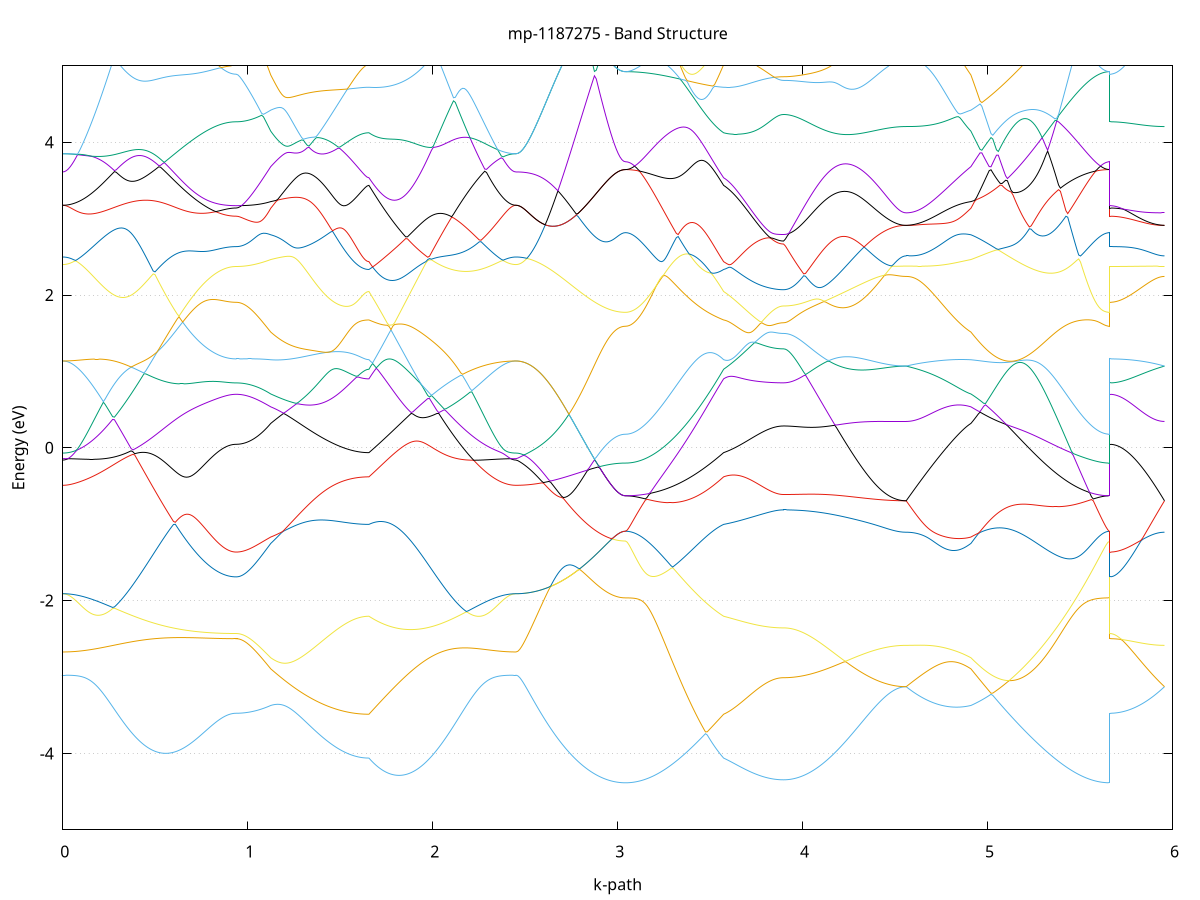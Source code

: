set title 'mp-1187275 - Band Structure'
set xlabel 'k-path'
set ylabel 'Energy (eV)'
set grid y
set yrange [-5:5]
set terminal png size 800,600
set output 'mp-1187275_bands_gnuplot.png'
plot '-' using 1:2 with lines notitle, '-' using 1:2 with lines notitle, '-' using 1:2 with lines notitle, '-' using 1:2 with lines notitle, '-' using 1:2 with lines notitle, '-' using 1:2 with lines notitle, '-' using 1:2 with lines notitle, '-' using 1:2 with lines notitle, '-' using 1:2 with lines notitle, '-' using 1:2 with lines notitle, '-' using 1:2 with lines notitle, '-' using 1:2 with lines notitle, '-' using 1:2 with lines notitle, '-' using 1:2 with lines notitle, '-' using 1:2 with lines notitle, '-' using 1:2 with lines notitle, '-' using 1:2 with lines notitle, '-' using 1:2 with lines notitle, '-' using 1:2 with lines notitle, '-' using 1:2 with lines notitle, '-' using 1:2 with lines notitle, '-' using 1:2 with lines notitle, '-' using 1:2 with lines notitle, '-' using 1:2 with lines notitle, '-' using 1:2 with lines notitle, '-' using 1:2 with lines notitle, '-' using 1:2 with lines notitle, '-' using 1:2 with lines notitle, '-' using 1:2 with lines notitle, '-' using 1:2 with lines notitle, '-' using 1:2 with lines notitle, '-' using 1:2 with lines notitle, '-' using 1:2 with lines notitle, '-' using 1:2 with lines notitle, '-' using 1:2 with lines notitle, '-' using 1:2 with lines notitle, '-' using 1:2 with lines notitle, '-' using 1:2 with lines notitle, '-' using 1:2 with lines notitle, '-' using 1:2 with lines notitle, '-' using 1:2 with lines notitle, '-' using 1:2 with lines notitle, '-' using 1:2 with lines notitle, '-' using 1:2 with lines notitle, '-' using 1:2 with lines notitle, '-' using 1:2 with lines notitle, '-' using 1:2 with lines notitle, '-' using 1:2 with lines notitle, '-' using 1:2 with lines notitle, '-' using 1:2 with lines notitle, '-' using 1:2 with lines notitle, '-' using 1:2 with lines notitle, '-' using 1:2 with lines notitle, '-' using 1:2 with lines notitle, '-' using 1:2 with lines notitle, '-' using 1:2 with lines notitle, '-' using 1:2 with lines notitle, '-' using 1:2 with lines notitle, '-' using 1:2 with lines notitle, '-' using 1:2 with lines notitle, '-' using 1:2 with lines notitle, '-' using 1:2 with lines notitle, '-' using 1:2 with lines notitle, '-' using 1:2 with lines notitle
0.000000 -22.875081
0.009974 -22.875081
0.019948 -22.875081
0.029921 -22.874981
0.039895 -22.874881
0.049869 -22.874781
0.059843 -22.874581
0.069817 -22.874381
0.079791 -22.874281
0.089764 -22.874081
0.099738 -22.873781
0.109712 -22.873581
0.119686 -22.873381
0.129660 -22.873181
0.139633 -22.872981
0.149607 -22.872781
0.159581 -22.872581
0.169555 -22.872481
0.179529 -22.872381
0.189503 -22.872381
0.199476 -22.872381
0.209450 -22.872381
0.219424 -22.872481
0.229398 -22.872681
0.239372 -22.872981
0.249345 -22.873281
0.259319 -22.873681
0.269293 -22.874181
0.279267 -22.874781
0.289241 -22.875481
0.299215 -22.876281
0.309188 -22.877081
0.319162 -22.878081
0.329136 -22.879081
0.339110 -22.880181
0.349084 -22.881381
0.359057 -22.882681
0.369031 -22.883981
0.379005 -22.885381
0.388979 -22.886881
0.398953 -22.888381
0.408927 -22.889981
0.418900 -22.891681
0.428874 -22.893381
0.438848 -22.895081
0.448822 -22.896881
0.458796 -22.898681
0.468769 -22.900481
0.478743 -22.902281
0.488717 -22.904181
0.498691 -22.906081
0.508665 -22.907981
0.518639 -22.909881
0.528612 -22.911781
0.538586 -22.913681
0.548560 -22.915581
0.558534 -22.917481
0.568508 -22.919281
0.578482 -22.921181
0.588455 -22.922981
0.598429 -22.924881
0.608403 -22.926681
0.618377 -22.928481
0.628351 -22.930181
0.638324 -22.931881
0.648298 -22.933581
0.658272 -22.935281
0.668246 -22.936881
0.678220 -22.938481
0.688194 -22.939981
0.698167 -22.941481
0.708141 -22.942981
0.718115 -22.944381
0.728089 -22.945681
0.738063 -22.946981
0.748036 -22.948281
0.758010 -22.949381
0.767984 -22.950581
0.777958 -22.951681
0.787932 -22.952681
0.797906 -22.953581
0.807879 -22.954481
0.817853 -22.955381
0.827827 -22.956081
0.837801 -22.956781
0.847775 -22.957481
0.857748 -22.958081
0.867722 -22.958581
0.877696 -22.958981
0.887670 -22.959381
0.897644 -22.959681
0.907618 -22.959881
0.917591 -22.960081
0.927565 -22.960181
0.937539 -22.960181
0.937539 -22.960181
0.947373 -22.960081
0.957207 -22.959581
0.967042 -22.958781
0.976876 -22.957581
0.986710 -22.956181
0.996544 -22.954381
1.006379 -22.952281
1.016213 -22.949781
1.026047 -22.947081
1.035881 -22.943981
1.045716 -22.940581
1.055550 -22.936981
1.065384 -22.932981
1.075218 -22.928681
1.085053 -22.924081
1.094887 -22.919281
1.104721 -22.914081
1.114555 -22.908681
1.124390 -22.903381
1.124390 -22.903381
1.134220 -22.903981
1.144050 -22.904381
1.153880 -22.904781
1.163710 -22.904981
1.173539 -22.905081
1.183369 -22.904981
1.193199 -22.904881
1.203029 -22.904581
1.212859 -22.904081
1.222689 -22.903581
1.232519 -22.902881
1.242349 -22.902181
1.252179 -22.901281
1.262009 -22.900281
1.271839 -22.899181
1.281669 -22.898081
1.291499 -22.896781
1.301329 -22.895381
1.311159 -22.893981
1.320989 -22.892481
1.330818 -22.890881
1.340648 -22.889181
1.350478 -22.887481
1.360308 -22.885681
1.370138 -22.883781
1.379968 -22.881981
1.389798 -22.879981
1.399628 -22.878081
1.409458 -22.876081
1.419288 -22.874081
1.429118 -22.872081
1.438948 -22.870081
1.448778 -22.868181
1.458608 -22.866181
1.468438 -22.864181
1.478268 -22.862281
1.488098 -22.860381
1.497927 -22.858581
1.507757 -22.856781
1.517587 -22.855081
1.527417 -22.853381
1.537247 -22.851781
1.547077 -22.850281
1.556907 -22.848981
1.566737 -22.847681
1.576567 -22.846481
1.586397 -22.845481
1.596227 -22.844481
1.606057 -22.843681
1.615887 -22.843081
1.625717 -22.842481
1.635547 -22.842181
1.645377 -22.841981
1.655207 -22.841881
1.655207 -22.841881
1.665145 -22.841281
1.675083 -22.840581
1.685021 -22.839981
1.694960 -22.839281
1.704898 -22.838481
1.714836 -22.837681
1.724775 -22.836881
1.734713 -22.835981
1.744651 -22.834981
1.754589 -22.833981
1.764528 -22.832881
1.774466 -22.831781
1.784404 -22.830581
1.794343 -22.829381
1.804281 -22.828081
1.814219 -22.826781
1.824158 -22.825381
1.834096 -22.823881
1.844034 -22.822381
1.853972 -22.820781
1.863911 -22.819081
1.873849 -22.817381
1.883787 -22.815581
1.893726 -22.813781
1.903664 -22.811881
1.913602 -22.809981
1.923540 -22.807981
1.933479 -22.805881
1.943417 -22.803781
1.953355 -22.801581
1.963294 -22.802681
1.973232 -22.806181
1.983170 -22.809581
1.993109 -22.812881
2.003047 -22.816081
2.012985 -22.819181
2.022923 -22.822181
2.032862 -22.825181
2.042800 -22.827981
2.052738 -22.830781
2.062677 -22.833481
2.072615 -22.835981
2.082553 -22.838481
2.092491 -22.840881
2.102430 -22.843181
2.112368 -22.845481
2.122306 -22.847581
2.132245 -22.849581
2.142183 -22.851481
2.152121 -22.853381
2.162060 -22.855081
2.171998 -22.856781
2.181936 -22.858381
2.191874 -22.859881
2.201813 -22.861281
2.211751 -22.862581
2.221689 -22.863881
2.231628 -22.864981
2.241566 -22.866081
2.251504 -22.867081
2.261442 -22.867981
2.271381 -22.868881
2.281319 -22.869681
2.291257 -22.870381
2.301196 -22.871081
2.311134 -22.871681
2.321072 -22.872181
2.331011 -22.872681
2.340949 -22.873081
2.350887 -22.873481
2.360825 -22.873781
2.370764 -22.874081
2.380702 -22.874381
2.390640 -22.874581
2.400579 -22.874681
2.410517 -22.874881
2.420455 -22.874981
2.430394 -22.875081
2.440332 -22.875081
2.450270 -22.875081
2.450270 -22.875081
2.460135 -22.874981
2.470001 -22.874781
2.479866 -22.874381
2.489731 -22.873781
2.499596 -22.873081
2.509461 -22.872181
2.519326 -22.871181
2.529192 -22.869981
2.539057 -22.868581
2.548922 -22.867081
2.558787 -22.865481
2.568652 -22.863581
2.578518 -22.861681
2.588383 -22.859481
2.598248 -22.857281
2.608113 -22.854881
2.617978 -22.852281
2.627844 -22.849581
2.637709 -22.846781
2.647574 -22.843781
2.657439 -22.840681
2.667304 -22.837481
2.677170 -22.834081
2.687035 -22.830681
2.696900 -22.827081
2.706765 -22.829281
2.716630 -22.831681
2.726496 -22.833981
2.736361 -22.836281
2.746226 -22.838481
2.756091 -22.840681
2.765956 -22.842881
2.775822 -22.844981
2.785687 -22.846981
2.795552 -22.848981
2.805417 -22.850881
2.815282 -22.852681
2.825148 -22.854481
2.835013 -22.856181
2.844878 -22.857781
2.854743 -22.859381
2.864608 -22.860781
2.874474 -22.862281
2.884339 -22.863581
2.894204 -22.864881
2.904069 -22.866081
2.913934 -22.867181
2.923800 -22.868181
2.933665 -22.869181
2.943530 -22.869981
2.953395 -22.870781
2.963260 -22.871481
2.973126 -22.872181
2.982991 -22.872681
2.992856 -22.873181
3.002721 -22.873481
3.012586 -22.873781
3.022452 -22.874081
3.032317 -22.874181
3.042182 -22.874181
3.042182 -22.874181
3.052012 -22.874181
3.061842 -22.874081
3.071672 -22.873881
3.081502 -22.873681
3.091332 -22.873381
3.101162 -22.873081
3.110992 -22.872681
3.120822 -22.872181
3.130651 -22.871681
3.140481 -22.871081
3.150311 -22.870481
3.160141 -22.869781
3.169971 -22.869081
3.179801 -22.868381
3.189631 -22.867581
3.199461 -22.866781
3.209291 -22.865881
3.219121 -22.865081
3.228951 -22.864181
3.238781 -22.863281
3.248611 -22.862381
3.258441 -22.861481
3.268271 -22.860481
3.278101 -22.859581
3.287931 -22.858681
3.297760 -22.857881
3.307590 -22.856981
3.317420 -22.856181
3.327250 -22.855281
3.337080 -22.854481
3.346910 -22.853781
3.356740 -22.853081
3.366570 -22.852381
3.376400 -22.851681
3.386230 -22.851081
3.396060 -22.850481
3.405890 -22.849881
3.415720 -22.849381
3.425550 -22.848881
3.435380 -22.848381
3.445210 -22.847881
3.455040 -22.847481
3.464869 -22.846981
3.474699 -22.846581
3.484529 -22.846181
3.494359 -22.845681
3.504189 -22.845281
3.514019 -22.844881
3.523849 -22.844381
3.533679 -22.843881
3.543509 -22.843481
3.553339 -22.842981
3.563169 -22.842381
3.572999 -22.841881
3.572999 -22.841881
3.582820 -22.841581
3.592642 -22.841381
3.602463 -22.841181
3.612285 -22.840981
3.622106 -22.840881
3.631928 -22.840681
3.641749 -22.840581
3.651571 -22.840581
3.661392 -22.840481
3.671214 -22.840481
3.681035 -22.840581
3.690857 -22.840581
3.700678 -22.840681
3.710499 -22.840881
3.720321 -22.840981
3.730142 -22.841181
3.739964 -22.841481
3.749785 -22.841681
3.759607 -22.841981
3.769428 -22.842181
3.779250 -22.842481
3.789071 -22.842781
3.798893 -22.842981
3.808714 -22.843281
3.818536 -22.843481
3.828357 -22.843781
3.838179 -22.843981
3.848000 -22.844181
3.857822 -22.844281
3.867643 -22.844381
3.877465 -22.844481
3.887286 -22.844581
3.897108 -22.844581
3.897108 -22.844581
3.907002 -22.844581
3.916897 -22.844481
3.926792 -22.844481
3.936686 -22.844381
3.946581 -22.844281
3.956475 -22.844081
3.966370 -22.843981
3.976265 -22.843781
3.986159 -22.843581
3.996054 -22.843281
4.005949 -22.843081
4.015843 -22.842781
4.025738 -22.842481
4.035632 -22.842181
4.045527 -22.841881
4.055422 -22.841581
4.065316 -22.841181
4.075211 -22.840881
4.085106 -22.840481
4.095000 -22.840181
4.104895 -22.839881
4.114789 -22.839581
4.124684 -22.839281
4.134579 -22.839181
4.144473 -22.839081
4.154368 -22.839181
4.164263 -22.839681
4.174157 -22.840581
4.184052 -22.842181
4.193947 -22.844681
4.203841 -22.848181
4.213736 -22.852481
4.223630 -22.857181
4.233525 -22.862181
4.243420 -22.867281
4.253314 -22.872481
4.263209 -22.877581
4.273104 -22.882681
4.282998 -22.887581
4.292893 -22.892481
4.302787 -22.897281
4.312682 -22.901881
4.322577 -22.906381
4.332471 -22.910681
4.342366 -22.914881
4.352261 -22.918981
4.362155 -22.922781
4.372050 -22.926481
4.381944 -22.930081
4.391839 -22.933381
4.401734 -22.936581
4.411628 -22.939581
4.421523 -22.942381
4.431418 -22.945081
4.441312 -22.947481
4.451207 -22.949781
4.461102 -22.951881
4.470996 -22.953681
4.480891 -22.955381
4.490785 -22.956881
4.500680 -22.958181
4.510575 -22.959281
4.520469 -22.960181
4.530364 -22.960881
4.540259 -22.961381
4.550153 -22.961681
4.560048 -22.961781
4.560048 -22.961781
4.569770 -22.961781
4.579492 -22.961681
4.589215 -22.961481
4.598937 -22.961281
4.608660 -22.960981
4.618382 -22.960581
4.628104 -22.960081
4.637827 -22.959481
4.647549 -22.958781
4.657271 -22.958081
4.666994 -22.957181
4.676716 -22.956281
4.686438 -22.955181
4.696161 -22.954081
4.705883 -22.952781
4.715605 -22.951481
4.725328 -22.949981
4.735050 -22.948381
4.744772 -22.946681
4.754495 -22.944881
4.764217 -22.943081
4.773939 -22.940981
4.783662 -22.938881
4.793384 -22.936681
4.803106 -22.934381
4.812829 -22.931981
4.822551 -22.929481
4.832274 -22.926881
4.841996 -22.924081
4.851718 -22.921281
4.861441 -22.918481
4.871163 -22.915481
4.880885 -22.912481
4.890608 -22.909381
4.900330 -22.906181
4.910052 -22.903381
4.910052 -22.903381
4.919930 -22.904281
4.929807 -22.905181
4.939685 -22.905981
4.949562 -22.906681
4.959440 -22.907381
4.969317 -22.908081
4.979195 -22.908681
4.989072 -22.909181
4.998950 -22.909681
5.008827 -22.910181
5.018705 -22.910581
5.028582 -22.910881
5.038459 -22.911181
5.048337 -22.911381
5.058214 -22.911581
5.068092 -22.911681
5.077969 -22.911781
5.087847 -22.911781
5.097724 -22.911781
5.107602 -22.911681
5.117479 -22.911481
5.127357 -22.911381
5.137234 -22.911081
5.147112 -22.910881
5.156989 -22.910481
5.166867 -22.910181
5.176744 -22.909781
5.186622 -22.909281
5.196499 -22.908781
5.206377 -22.908281
5.216254 -22.907681
5.226132 -22.907081
5.236009 -22.906381
5.245886 -22.905681
5.255764 -22.904981
5.265641 -22.904181
5.275519 -22.903481
5.285396 -22.902581
5.295274 -22.901781
5.305151 -22.900881
5.315029 -22.899981
5.324906 -22.899081
5.334784 -22.898081
5.344661 -22.897181
5.354539 -22.896181
5.364416 -22.895181
5.374294 -22.894181
5.384171 -22.893181
5.394049 -22.892181
5.403926 -22.891181
5.413804 -22.890181
5.423681 -22.889181
5.433559 -22.888181
5.443436 -22.887181
5.453314 -22.886181
5.463191 -22.885281
5.473068 -22.884381
5.482946 -22.883381
5.492823 -22.882481
5.502701 -22.881681
5.512578 -22.880881
5.522456 -22.880081
5.532333 -22.879281
5.542211 -22.878581
5.552088 -22.877881
5.561966 -22.877281
5.571843 -22.876681
5.581721 -22.876181
5.591598 -22.875781
5.601476 -22.875381
5.611353 -22.874981
5.621231 -22.874681
5.631108 -22.874481
5.640986 -22.874281
5.650863 -22.874281
5.660741 -22.874181
5.660741 -22.960181
5.670606 -22.960181
5.680471 -22.960281
5.690336 -22.960281
5.700201 -22.960281
5.710067 -22.960281
5.719932 -22.960381
5.729797 -22.960381
5.739662 -22.960481
5.749527 -22.960581
5.759393 -22.960581
5.769258 -22.960681
5.779123 -22.960781
5.788988 -22.960881
5.798853 -22.960981
5.808719 -22.960981
5.818584 -22.961081
5.828449 -22.961181
5.838314 -22.961281
5.848179 -22.961381
5.858045 -22.961381
5.867910 -22.961481
5.877775 -22.961581
5.887640 -22.961581
5.897505 -22.961681
5.907370 -22.961681
5.917236 -22.961681
5.927101 -22.961781
5.936966 -22.961781
5.946831 -22.961781
5.956696 -22.961781
e
0.000000 -22.776681
0.009974 -22.776681
0.019948 -22.776681
0.029921 -22.776781
0.039895 -22.776781
0.049869 -22.776881
0.059843 -22.776881
0.069817 -22.776981
0.079791 -22.777081
0.089764 -22.777081
0.099738 -22.777181
0.109712 -22.777181
0.119686 -22.777181
0.129660 -22.777181
0.139633 -22.777181
0.149607 -22.777081
0.159581 -22.776981
0.169555 -22.776881
0.179529 -22.776581
0.189503 -22.776381
0.199476 -22.775981
0.209450 -22.775481
0.219424 -22.774981
0.229398 -22.774381
0.239372 -22.773581
0.249345 -22.772781
0.259319 -22.771881
0.269293 -22.770781
0.279267 -22.769581
0.289241 -22.768281
0.299215 -22.766881
0.309188 -22.765281
0.319162 -22.763681
0.329136 -22.761881
0.339110 -22.761581
0.349084 -22.764581
0.359057 -22.767581
0.369031 -22.770581
0.379005 -22.773581
0.388979 -22.776581
0.398953 -22.779581
0.408927 -22.782581
0.418900 -22.785581
0.428874 -22.788481
0.438848 -22.791481
0.448822 -22.794381
0.458796 -22.797381
0.468769 -22.800281
0.478743 -22.803081
0.488717 -22.805981
0.498691 -22.808781
0.508665 -22.811581
0.518639 -22.814281
0.528612 -22.816981
0.538586 -22.819681
0.548560 -22.822281
0.558534 -22.824881
0.568508 -22.827481
0.578482 -22.829981
0.588455 -22.832381
0.598429 -22.834781
0.608403 -22.837181
0.618377 -22.839481
0.628351 -22.841781
0.638324 -22.843981
0.648298 -22.846081
0.658272 -22.848181
0.668246 -22.850181
0.678220 -22.852181
0.688194 -22.854081
0.698167 -22.855881
0.708141 -22.857681
0.718115 -22.859381
0.728089 -22.860981
0.738063 -22.862581
0.748036 -22.864081
0.758010 -22.865481
0.767984 -22.866881
0.777958 -22.868081
0.787932 -22.869281
0.797906 -22.870481
0.807879 -22.871481
0.817853 -22.872481
0.827827 -22.873381
0.837801 -22.874281
0.847775 -22.874981
0.857748 -22.875681
0.867722 -22.876281
0.877696 -22.876781
0.887670 -22.877181
0.897644 -22.877581
0.907618 -22.877881
0.917591 -22.878081
0.927565 -22.878181
0.937539 -22.878181
0.937539 -22.878181
0.947373 -22.878981
0.957207 -22.880481
0.967042 -22.882081
0.976876 -22.883681
0.986710 -22.885281
0.996544 -22.886881
1.006379 -22.888481
1.016213 -22.889981
1.026047 -22.891381
1.035881 -22.892781
1.045716 -22.894181
1.055550 -22.895481
1.065384 -22.896781
1.075218 -22.897981
1.085053 -22.899181
1.094887 -22.900281
1.104721 -22.901381
1.114555 -22.902381
1.124390 -22.902981
1.124390 -22.902981
1.134220 -22.898781
1.144050 -22.894481
1.153880 -22.889881
1.163710 -22.885281
1.173539 -22.880481
1.183369 -22.875481
1.193199 -22.870381
1.203029 -22.865181
1.212859 -22.859781
1.222689 -22.854281
1.232519 -22.848681
1.242349 -22.842981
1.252179 -22.837181
1.262009 -22.831181
1.271839 -22.825181
1.281669 -22.819081
1.291499 -22.812881
1.301329 -22.806681
1.311159 -22.800381
1.320989 -22.793981
1.330818 -22.787681
1.340648 -22.781181
1.350478 -22.777681
1.360308 -22.775081
1.370138 -22.772681
1.379968 -22.770381
1.389798 -22.768181
1.399628 -22.766081
1.409458 -22.764281
1.419288 -22.762581
1.429118 -22.760981
1.438948 -22.759681
1.448778 -22.758481
1.458608 -22.757381
1.468438 -22.756481
1.478268 -22.755681
1.488098 -22.755081
1.497927 -22.754581
1.507757 -22.754181
1.517587 -22.753781
1.527417 -22.753581
1.537247 -22.753381
1.547077 -22.753181
1.556907 -22.753181
1.566737 -22.753081
1.576567 -22.753081
1.586397 -22.753081
1.596227 -22.753081
1.606057 -22.753081
1.615887 -22.753081
1.625717 -22.753181
1.635547 -22.753181
1.645377 -22.753181
1.655207 -22.753181
1.655207 -22.753181
1.665145 -22.750481
1.675083 -22.747881
1.685021 -22.745281
1.694960 -22.742781
1.704898 -22.740381
1.714836 -22.738081
1.724775 -22.735781
1.734713 -22.733681
1.744651 -22.731481
1.754589 -22.729481
1.764528 -22.727581
1.774466 -22.725681
1.784404 -22.727881
1.794343 -22.732581
1.804281 -22.737181
1.814219 -22.741681
1.824158 -22.746281
1.834096 -22.750681
1.844034 -22.755081
1.853972 -22.759481
1.863911 -22.763681
1.873849 -22.767981
1.883787 -22.772081
1.893726 -22.776181
1.903664 -22.780181
1.913602 -22.784181
1.923540 -22.787981
1.933479 -22.791781
1.943417 -22.795481
1.953355 -22.799181
1.963294 -22.799381
1.973232 -22.797081
1.983170 -22.794781
1.993109 -22.792481
2.003047 -22.790081
2.012985 -22.787581
2.022923 -22.785081
2.032862 -22.782581
2.042800 -22.779981
2.052738 -22.777381
2.062677 -22.774781
2.072615 -22.772081
2.082553 -22.769381
2.092491 -22.766681
2.102430 -22.763981
2.112368 -22.761281
2.122306 -22.758481
2.132245 -22.755781
2.142183 -22.752981
2.152121 -22.750181
2.162060 -22.747481
2.171998 -22.744681
2.181936 -22.741981
2.191874 -22.739181
2.201813 -22.736481
2.211751 -22.733781
2.221689 -22.736881
2.231628 -22.740181
2.241566 -22.743381
2.251504 -22.746381
2.261442 -22.749281
2.271381 -22.752081
2.281319 -22.754681
2.291257 -22.757181
2.301196 -22.759581
2.311134 -22.761681
2.321072 -22.763781
2.331011 -22.765681
2.340949 -22.767381
2.350887 -22.768981
2.360825 -22.770481
2.370764 -22.771781
2.380702 -22.772881
2.390640 -22.773881
2.400579 -22.774781
2.410517 -22.775481
2.420455 -22.775981
2.430394 -22.776381
2.440332 -22.776581
2.450270 -22.776681
2.450270 -22.776681
2.460135 -22.776881
2.470001 -22.777281
2.479866 -22.778081
2.489731 -22.779081
2.499596 -22.780281
2.509461 -22.781781
2.519326 -22.783481
2.529192 -22.785381
2.539057 -22.787381
2.548922 -22.789581
2.558787 -22.791781
2.568652 -22.794181
2.578518 -22.796581
2.588383 -22.798981
2.598248 -22.801481
2.608113 -22.804081
2.617978 -22.806581
2.627844 -22.809181
2.637709 -22.811781
2.647574 -22.814281
2.657439 -22.816881
2.667304 -22.819381
2.677170 -22.821881
2.687035 -22.824381
2.696900 -22.826881
2.706765 -22.829281
2.716630 -22.831681
2.726496 -22.833981
2.736361 -22.836281
2.746226 -22.838481
2.756091 -22.840681
2.765956 -22.842881
2.775822 -22.844981
2.785687 -22.846981
2.795552 -22.848981
2.805417 -22.850881
2.815282 -22.852681
2.825148 -22.854481
2.835013 -22.856181
2.844878 -22.857781
2.854743 -22.859381
2.864608 -22.860781
2.874474 -22.862281
2.884339 -22.863581
2.894204 -22.864881
2.904069 -22.866081
2.913934 -22.867181
2.923800 -22.868181
2.933665 -22.869181
2.943530 -22.869981
2.953395 -22.870781
2.963260 -22.871481
2.973126 -22.872181
2.982991 -22.872681
2.992856 -22.873181
3.002721 -22.873481
3.012586 -22.873781
3.022452 -22.874081
3.032317 -22.874181
3.042182 -22.874181
3.042182 -22.874181
3.052012 -22.874181
3.061842 -22.873981
3.071672 -22.873681
3.081502 -22.873281
3.091332 -22.872681
3.101162 -22.872081
3.110992 -22.871281
3.120822 -22.870481
3.130651 -22.869481
3.140481 -22.868381
3.150311 -22.867181
3.160141 -22.865781
3.169971 -22.864381
3.179801 -22.862881
3.189631 -22.861181
3.199461 -22.859481
3.209291 -22.857681
3.219121 -22.855681
3.228951 -22.853681
3.238781 -22.851581
3.248611 -22.849281
3.258441 -22.846981
3.268271 -22.844681
3.278101 -22.842181
3.287931 -22.839581
3.297760 -22.836981
3.307590 -22.834281
3.317420 -22.831581
3.327250 -22.828781
3.337080 -22.825881
3.346910 -22.822981
3.356740 -22.819981
3.366570 -22.816981
3.376400 -22.813981
3.386230 -22.810881
3.396060 -22.807781
3.405890 -22.804681
3.415720 -22.801481
3.425550 -22.798381
3.435380 -22.795181
3.445210 -22.792081
3.455040 -22.788881
3.464869 -22.785781
3.474699 -22.782581
3.484529 -22.779481
3.494359 -22.776381
3.504189 -22.773381
3.514019 -22.770281
3.523849 -22.767381
3.533679 -22.764381
3.543509 -22.761481
3.553339 -22.758681
3.563169 -22.755881
3.572999 -22.753181
3.572999 -22.753181
3.582820 -22.752081
3.592642 -22.750881
3.602463 -22.749781
3.612285 -22.748581
3.622106 -22.747381
3.631928 -22.746181
3.641749 -22.744981
3.651571 -22.743681
3.661392 -22.742481
3.671214 -22.741281
3.681035 -22.739981
3.690857 -22.738781
3.700678 -22.737581
3.710499 -22.736381
3.720321 -22.735181
3.730142 -22.734081
3.739964 -22.732981
3.749785 -22.731881
3.759607 -22.730881
3.769428 -22.729881
3.779250 -22.728981
3.789071 -22.728081
3.798893 -22.727281
3.808714 -22.726481
3.818536 -22.725881
3.828357 -22.725181
3.838179 -22.724681
3.848000 -22.724181
3.857822 -22.723881
3.867643 -22.723581
3.877465 -22.723381
3.887286 -22.723181
3.897108 -22.723181
3.897108 -22.723181
3.907002 -22.723281
3.916897 -22.723781
3.926792 -22.724481
3.936686 -22.725481
3.946581 -22.726781
3.956475 -22.728281
3.966370 -22.729981
3.976265 -22.731981
3.986159 -22.734181
3.996054 -22.736481
4.005949 -22.738981
4.015843 -22.741581
4.025738 -22.744381
4.035632 -22.747181
4.045527 -22.750181
4.055422 -22.753181
4.065316 -22.756281
4.075211 -22.759481
4.085106 -22.762681
4.095000 -22.768581
4.104895 -22.774881
4.114789 -22.781181
4.124684 -22.787481
4.134579 -22.793581
4.144473 -22.799581
4.154368 -22.805281
4.164263 -22.810681
4.174157 -22.815581
4.184052 -22.819681
4.193947 -22.822781
4.203841 -22.824781
4.213736 -22.825881
4.223630 -22.826481
4.233525 -22.826681
4.243420 -22.826581
4.253314 -22.826381
4.263209 -22.826081
4.273104 -22.825781
4.282998 -22.827281
4.292893 -22.830081
4.302787 -22.832881
4.312682 -22.835681
4.322577 -22.838281
4.332471 -22.840881
4.342366 -22.843381
4.352261 -22.845881
4.362155 -22.848181
4.372050 -22.850481
4.381944 -22.852581
4.391839 -22.854681
4.401734 -22.856681
4.411628 -22.858581
4.421523 -22.860281
4.431418 -22.861981
4.441312 -22.863481
4.451207 -22.864981
4.461102 -22.866281
4.470996 -22.867481
4.480891 -22.868581
4.490785 -22.869481
4.500680 -22.870381
4.510575 -22.871081
4.520469 -22.871681
4.530364 -22.872081
4.540259 -22.872381
4.550153 -22.872581
4.560048 -22.872681
4.560048 -22.872681
4.569770 -22.872681
4.579492 -22.872681
4.589215 -22.872581
4.598937 -22.872581
4.608660 -22.872581
4.618382 -22.872581
4.628104 -22.872681
4.637827 -22.872881
4.647549 -22.873181
4.657271 -22.873581
4.666994 -22.874081
4.676716 -22.874781
4.686438 -22.875581
4.696161 -22.876581
4.705883 -22.877681
4.715605 -22.878981
4.725328 -22.880281
4.735050 -22.881781
4.744772 -22.883181
4.754495 -22.884681
4.764217 -22.886181
4.773939 -22.887681
4.783662 -22.889181
4.793384 -22.890681
4.803106 -22.892081
4.812829 -22.893381
4.822551 -22.894681
4.832274 -22.895881
4.841996 -22.897081
4.851718 -22.898181
4.861441 -22.899281
4.871163 -22.900181
4.880885 -22.901081
4.890608 -22.901881
4.900330 -22.902681
4.910052 -22.902981
4.910052 -22.902981
4.919930 -22.896981
4.929807 -22.890781
4.939685 -22.884281
4.949562 -22.877481
4.959440 -22.870581
4.969317 -22.863381
4.979195 -22.855881
4.989072 -22.848281
4.998950 -22.840381
5.008827 -22.832381
5.018705 -22.824181
5.028582 -22.815781
5.038459 -22.807281
5.048337 -22.799281
5.058214 -22.796681
5.068092 -22.794081
5.077969 -22.791481
5.087847 -22.788881
5.097724 -22.786381
5.107602 -22.783781
5.117479 -22.781281
5.127357 -22.778681
5.137234 -22.776181
5.147112 -22.773681
5.156989 -22.771181
5.166867 -22.768681
5.176744 -22.766281
5.186622 -22.763881
5.196499 -22.761481
5.206377 -22.759081
5.216254 -22.756681
5.226132 -22.754381
5.236009 -22.752081
5.245886 -22.749881
5.255764 -22.747581
5.265641 -22.749381
5.275519 -22.752481
5.285396 -22.755781
5.295274 -22.759181
5.305151 -22.762781
5.315029 -22.766381
5.324906 -22.770281
5.334784 -22.774181
5.344661 -22.778181
5.354539 -22.782281
5.364416 -22.786481
5.374294 -22.790781
5.384171 -22.795081
5.394049 -22.799481
5.403926 -22.803781
5.413804 -22.808081
5.423681 -22.812481
5.433559 -22.816781
5.443436 -22.820981
5.453314 -22.825081
5.463191 -22.829181
5.473068 -22.833181
5.482946 -22.836981
5.492823 -22.840681
5.502701 -22.844281
5.512578 -22.847681
5.522456 -22.850981
5.532333 -22.853981
5.542211 -22.856881
5.552088 -22.859581
5.561966 -22.862081
5.571843 -22.864281
5.581721 -22.866381
5.591598 -22.868181
5.601476 -22.869781
5.611353 -22.871081
5.621231 -22.872181
5.631108 -22.873081
5.640986 -22.873681
5.650863 -22.874081
5.660741 -22.874181
5.660741 -22.878181
5.670606 -22.878181
5.680471 -22.877981
5.690336 -22.877581
5.700201 -22.877081
5.710067 -22.876381
5.719932 -22.875581
5.729797 -22.874681
5.739662 -22.874281
5.749527 -22.874181
5.759393 -22.874081
5.769258 -22.874081
5.779123 -22.873981
5.788988 -22.873881
5.798853 -22.873781
5.808719 -22.873681
5.818584 -22.873581
5.828449 -22.873481
5.838314 -22.873381
5.848179 -22.873281
5.858045 -22.873181
5.867910 -22.873081
5.877775 -22.872981
5.887640 -22.872981
5.897505 -22.872881
5.907370 -22.872781
5.917236 -22.872781
5.927101 -22.872781
5.936966 -22.872681
5.946831 -22.872681
5.956696 -22.872681
e
0.000000 -22.776681
0.009974 -22.776481
0.019948 -22.775981
0.029921 -22.775181
0.039895 -22.773981
0.049869 -22.772481
0.059843 -22.770581
0.069817 -22.768381
0.079791 -22.765881
0.089764 -22.762981
0.099738 -22.759781
0.109712 -22.756281
0.119686 -22.752381
0.129660 -22.748281
0.139633 -22.743781
0.149607 -22.738981
0.159581 -22.733981
0.169555 -22.728581
0.179529 -22.722881
0.189503 -22.719981
0.199476 -22.722381
0.209450 -22.724881
0.219424 -22.727481
0.229398 -22.730081
0.239372 -22.732781
0.249345 -22.735481
0.259319 -22.738281
0.269293 -22.741081
0.279267 -22.743981
0.289241 -22.746781
0.299215 -22.749781
0.309188 -22.752681
0.319162 -22.755581
0.329136 -22.758581
0.339110 -22.759981
0.349084 -22.757981
0.359057 -22.755781
0.369031 -22.753581
0.379005 -22.751181
0.388979 -22.748781
0.398953 -22.746181
0.408927 -22.743581
0.418900 -22.740881
0.428874 -22.737981
0.438848 -22.735081
0.448822 -22.732181
0.458796 -22.729081
0.468769 -22.725981
0.478743 -22.722881
0.488717 -22.719581
0.498691 -22.716281
0.508665 -22.712981
0.518639 -22.712481
0.528612 -22.713681
0.538586 -22.714881
0.548560 -22.716381
0.558534 -22.717981
0.568508 -22.719881
0.578482 -22.722081
0.588455 -22.724681
0.598429 -22.727681
0.608403 -22.731281
0.618377 -22.735381
0.628351 -22.740081
0.638324 -22.745381
0.648298 -22.751081
0.658272 -22.757181
0.668246 -22.763581
0.678220 -22.770081
0.688194 -22.776781
0.698167 -22.783381
0.708141 -22.790081
0.718115 -22.796581
0.728089 -22.802981
0.738063 -22.809181
0.748036 -22.815181
0.758010 -22.820981
0.767984 -22.826481
0.777958 -22.831781
0.787932 -22.836781
0.797906 -22.841581
0.807879 -22.845981
0.817853 -22.850181
0.827827 -22.853981
0.837801 -22.857581
0.847775 -22.860781
0.857748 -22.863681
0.867722 -22.866181
0.877696 -22.868381
0.887670 -22.870281
0.897644 -22.871881
0.907618 -22.873081
0.917591 -22.873881
0.927565 -22.874481
0.937539 -22.874581
0.937539 -22.874581
0.947373 -22.873781
0.957207 -22.872181
0.967042 -22.870381
0.976876 -22.868481
0.986710 -22.866481
0.996544 -22.864481
1.006379 -22.862381
1.016213 -22.860281
1.026047 -22.858081
1.035881 -22.855881
1.045716 -22.853681
1.055550 -22.851381
1.065384 -22.849181
1.075218 -22.846781
1.085053 -22.844481
1.094887 -22.842081
1.104721 -22.839781
1.114555 -22.837281
1.124390 -22.834881
1.124390 -22.834881
1.134220 -22.833081
1.144050 -22.831281
1.153880 -22.829281
1.163710 -22.827181
1.173539 -22.825081
1.183369 -22.822881
1.193199 -22.820481
1.203029 -22.818181
1.212859 -22.815681
1.222689 -22.813181
1.232519 -22.810581
1.242349 -22.807881
1.252179 -22.805181
1.262009 -22.802481
1.271839 -22.799681
1.281669 -22.796881
1.291499 -22.794081
1.301329 -22.791281
1.311159 -22.788481
1.320989 -22.785681
1.330818 -22.782981
1.340648 -22.780281
1.350478 -22.774781
1.360308 -22.768381
1.370138 -22.761981
1.379968 -22.755681
1.389798 -22.749381
1.399628 -22.743181
1.409458 -22.737081
1.419288 -22.731081
1.429118 -22.725281
1.438948 -22.719681
1.448778 -22.714281
1.458608 -22.709081
1.468438 -22.704081
1.478268 -22.699481
1.488098 -22.695181
1.497927 -22.691081
1.507757 -22.687381
1.517587 -22.683981
1.527417 -22.680981
1.537247 -22.678281
1.547077 -22.675881
1.556907 -22.673681
1.566737 -22.671881
1.576567 -22.670281
1.586397 -22.668881
1.596227 -22.667781
1.606057 -22.666781
1.615887 -22.666081
1.625717 -22.665481
1.635547 -22.665081
1.645377 -22.664881
1.655207 -22.664781
1.655207 -22.664781
1.665145 -22.669681
1.675083 -22.674681
1.685021 -22.679581
1.694960 -22.684481
1.704898 -22.689381
1.714836 -22.694281
1.724775 -22.699181
1.734713 -22.704081
1.744651 -22.708881
1.754589 -22.713681
1.764528 -22.718481
1.774466 -22.723181
1.784404 -22.723881
1.794343 -22.722081
1.804281 -22.720481
1.814219 -22.718881
1.824158 -22.717381
1.834096 -22.715881
1.844034 -22.714581
1.853972 -22.713281
1.863911 -22.711981
1.873849 -22.710781
1.883787 -22.709681
1.893726 -22.708581
1.903664 -22.707581
1.913602 -22.706681
1.923540 -22.705781
1.933479 -22.704881
1.943417 -22.704081
1.953355 -22.703281
1.963294 -22.702581
1.973232 -22.701981
1.983170 -22.701281
1.993109 -22.700681
2.003047 -22.700181
2.012985 -22.699681
2.022923 -22.699181
2.032862 -22.698681
2.042800 -22.698281
2.052738 -22.697881
2.062677 -22.697581
2.072615 -22.697281
2.082553 -22.696881
2.092491 -22.696681
2.102430 -22.696381
2.112368 -22.696181
2.122306 -22.699681
2.132245 -22.703681
2.142183 -22.707581
2.152121 -22.711381
2.162060 -22.715081
2.171998 -22.718781
2.181936 -22.722381
2.191874 -22.726081
2.201813 -22.729781
2.211751 -22.733381
2.221689 -22.736081
2.231628 -22.739181
2.241566 -22.742281
2.251504 -22.745281
2.261442 -22.748081
2.271381 -22.750881
2.281319 -22.753481
2.291257 -22.755981
2.301196 -22.758381
2.311134 -22.760681
2.321072 -22.762781
2.331011 -22.764781
2.340949 -22.766681
2.350887 -22.768381
2.360825 -22.769881
2.370764 -22.771281
2.380702 -22.772581
2.390640 -22.773681
2.400579 -22.774581
2.410517 -22.775281
2.420455 -22.775881
2.430394 -22.776381
2.440332 -22.776581
2.450270 -22.776681
2.450270 -22.776681
2.460135 -22.776881
2.470001 -22.777281
2.479866 -22.778081
2.489731 -22.779081
2.499596 -22.780281
2.509461 -22.781781
2.519326 -22.783481
2.529192 -22.785381
2.539057 -22.787381
2.548922 -22.789581
2.558787 -22.791781
2.568652 -22.794181
2.578518 -22.796581
2.588383 -22.798981
2.598248 -22.801481
2.608113 -22.804081
2.617978 -22.806581
2.627844 -22.809181
2.637709 -22.811781
2.647574 -22.814281
2.657439 -22.816881
2.667304 -22.819381
2.677170 -22.821881
2.687035 -22.824381
2.696900 -22.826881
2.706765 -22.823381
2.716630 -22.819481
2.726496 -22.815581
2.736361 -22.811581
2.746226 -22.807481
2.756091 -22.803281
2.765956 -22.798981
2.775822 -22.794581
2.785687 -22.790181
2.795552 -22.785681
2.805417 -22.781181
2.815282 -22.776581
2.825148 -22.771981
2.835013 -22.767381
2.844878 -22.762781
2.854743 -22.758181
2.864608 -22.753581
2.874474 -22.748981
2.884339 -22.744481
2.894204 -22.740081
2.904069 -22.735681
2.913934 -22.731481
2.923800 -22.727381
2.933665 -22.723481
2.943530 -22.719781
2.953395 -22.716281
2.963260 -22.713081
2.973126 -22.710081
2.982991 -22.707381
2.992856 -22.705081
3.002721 -22.703181
3.012586 -22.701681
3.022452 -22.700581
3.032317 -22.699881
3.042182 -22.699681
3.042182 -22.699681
3.052012 -22.699681
3.061842 -22.699781
3.071672 -22.699881
3.081502 -22.700081
3.091332 -22.700281
3.101162 -22.700581
3.110992 -22.700881
3.120822 -22.701181
3.130651 -22.701581
3.140481 -22.701881
3.150311 -22.702281
3.160141 -22.702681
3.169971 -22.702981
3.179801 -22.703281
3.189631 -22.703581
3.199461 -22.703781
3.209291 -22.703881
3.219121 -22.703981
3.228951 -22.703981
3.238781 -22.703881
3.248611 -22.703681
3.258441 -22.703381
3.268271 -22.702981
3.278101 -22.702481
3.287931 -22.701781
3.297760 -22.700981
3.307590 -22.699981
3.317420 -22.698781
3.327250 -22.697481
3.337080 -22.695981
3.346910 -22.694381
3.356740 -22.692581
3.366570 -22.690481
3.376400 -22.688281
3.386230 -22.685881
3.396060 -22.683381
3.405890 -22.680581
3.415720 -22.677581
3.425550 -22.674481
3.435380 -22.671181
3.445210 -22.667681
3.455040 -22.663981
3.464869 -22.660081
3.474699 -22.656081
3.484529 -22.651881
3.494359 -22.647581
3.504189 -22.643081
3.514019 -22.638381
3.523849 -22.640581
3.533679 -22.645381
3.543509 -22.650181
3.553339 -22.655081
3.563169 -22.659981
3.572999 -22.664781
3.572999 -22.664781
3.582820 -22.666881
3.592642 -22.668881
3.602463 -22.670981
3.612285 -22.673081
3.622106 -22.674981
3.631928 -22.676881
3.641749 -22.678581
3.651571 -22.680181
3.661392 -22.681581
3.671214 -22.682881
3.681035 -22.684081
3.690857 -22.685081
3.700678 -22.685881
3.710499 -22.686581
3.720321 -22.687081
3.730142 -22.687381
3.739964 -22.687681
3.749785 -22.687781
3.759607 -22.687781
3.769428 -22.687581
3.779250 -22.687381
3.789071 -22.687081
3.798893 -22.686781
3.808714 -22.686381
3.818536 -22.685981
3.828357 -22.685581
3.838179 -22.685181
3.848000 -22.684781
3.857822 -22.684381
3.867643 -22.684181
3.877465 -22.683981
3.887286 -22.683781
3.897108 -22.683781
3.897108 -22.683781
3.907002 -22.684081
3.916897 -22.684881
3.926792 -22.686381
3.936686 -22.688381
3.946581 -22.690881
3.956475 -22.693881
3.966370 -22.697381
3.976265 -22.701281
3.986159 -22.705581
3.996054 -22.710281
4.005949 -22.715281
4.015843 -22.720581
4.025738 -22.726081
4.035632 -22.731781
4.045527 -22.737581
4.055422 -22.743681
4.065316 -22.749781
4.075211 -22.755981
4.085106 -22.762281
4.095000 -22.765981
4.104895 -22.769281
4.114789 -22.772581
4.124684 -22.775881
4.134579 -22.779281
4.144473 -22.782581
4.154368 -22.785981
4.164263 -22.789281
4.174157 -22.792581
4.184052 -22.795881
4.193947 -22.799181
4.203841 -22.802481
4.213736 -22.805681
4.223630 -22.808981
4.233525 -22.812081
4.243420 -22.815281
4.253314 -22.818281
4.263209 -22.821381
4.273104 -22.824281
4.282998 -22.825381
4.292893 -22.824981
4.302787 -22.824481
4.312682 -22.824081
4.322577 -22.823581
4.332471 -22.823081
4.342366 -22.822681
4.352261 -22.822181
4.362155 -22.821781
4.372050 -22.821281
4.381944 -22.820881
4.391839 -22.820481
4.401734 -22.820081
4.411628 -22.819681
4.421523 -22.819281
4.431418 -22.818981
4.441312 -22.818681
4.451207 -22.818381
4.461102 -22.818081
4.470996 -22.817881
4.480891 -22.817581
4.490785 -22.817381
4.500680 -22.817181
4.510575 -22.817081
4.520469 -22.816981
4.530364 -22.816881
4.540259 -22.816781
4.550153 -22.816781
4.560048 -22.816781
4.560048 -22.816781
4.569770 -22.819881
4.579492 -22.822981
4.589215 -22.825881
4.598937 -22.828781
4.608660 -22.831481
4.618382 -22.833981
4.628104 -22.836381
4.637827 -22.838681
4.647549 -22.840681
4.657271 -22.842481
4.666994 -22.844081
4.676716 -22.845381
4.686438 -22.846381
4.696161 -22.847281
4.705883 -22.847781
4.715605 -22.848181
4.725328 -22.848381
4.735050 -22.848381
4.744772 -22.848181
4.754495 -22.847981
4.764217 -22.847581
4.773939 -22.847181
4.783662 -22.846581
4.793384 -22.845981
4.803106 -22.845381
4.812829 -22.844681
4.822551 -22.843881
4.832274 -22.843081
4.841996 -22.842281
4.851718 -22.841381
4.861441 -22.840481
4.871163 -22.839481
4.880885 -22.838381
4.890608 -22.837281
4.900330 -22.836181
4.910052 -22.834881
4.910052 -22.834881
4.919930 -22.832381
4.929807 -22.829981
4.939685 -22.827481
4.949562 -22.824881
4.959440 -22.822381
4.969317 -22.819881
4.979195 -22.817281
4.989072 -22.814781
4.998950 -22.812181
5.008827 -22.809581
5.018705 -22.806981
5.028582 -22.804381
5.038459 -22.801881
5.048337 -22.798581
5.058214 -22.789781
5.068092 -22.780781
5.077969 -22.771781
5.087847 -22.762581
5.097724 -22.753381
5.107602 -22.744081
5.117479 -22.734781
5.127357 -22.725381
5.137234 -22.721681
5.147112 -22.723081
5.156989 -22.724581
5.166867 -22.726181
5.176744 -22.727881
5.186622 -22.729681
5.196499 -22.731681
5.206377 -22.733781
5.216254 -22.735981
5.226132 -22.738381
5.236009 -22.740881
5.245886 -22.743581
5.255764 -22.746381
5.265641 -22.745481
5.275519 -22.743281
5.285396 -22.741181
5.295274 -22.739081
5.305151 -22.737081
5.315029 -22.735081
5.324906 -22.733081
5.334784 -22.731181
5.344661 -22.729381
5.354539 -22.727581
5.364416 -22.725781
5.374294 -22.724081
5.384171 -22.722481
5.394049 -22.720881
5.403926 -22.719281
5.413804 -22.717781
5.423681 -22.716381
5.433559 -22.714981
5.443436 -22.713681
5.453314 -22.712381
5.463191 -22.711181
5.473068 -22.710081
5.482946 -22.708981
5.492823 -22.707981
5.502701 -22.706981
5.512578 -22.706081
5.522456 -22.705281
5.532333 -22.704481
5.542211 -22.703781
5.552088 -22.703081
5.561966 -22.702481
5.571843 -22.701981
5.581721 -22.701481
5.591598 -22.701081
5.601476 -22.700681
5.611353 -22.700381
5.621231 -22.700081
5.631108 -22.699881
5.640986 -22.699781
5.650863 -22.699681
5.660741 -22.699681
5.660741 -22.874581
5.670606 -22.874581
5.680471 -22.874581
5.690336 -22.874581
5.700201 -22.874481
5.710067 -22.874481
5.719932 -22.874381
5.729797 -22.874381
5.739662 -22.873581
5.749527 -22.872381
5.759393 -22.870981
5.769258 -22.869481
5.779123 -22.867881
5.788988 -22.866081
5.798853 -22.864181
5.808719 -22.862081
5.818584 -22.859981
5.828449 -22.857581
5.838314 -22.855181
5.848179 -22.852581
5.858045 -22.849881
5.867910 -22.847081
5.877775 -22.844181
5.887640 -22.841081
5.897505 -22.837981
5.907370 -22.834681
5.917236 -22.831281
5.927101 -22.827781
5.936966 -22.824181
5.946831 -22.820481
5.956696 -22.816781
e
0.000000 -22.694281
0.009974 -22.694381
0.019948 -22.694581
0.029921 -22.694981
0.039895 -22.695581
0.049869 -22.696281
0.059843 -22.697181
0.069817 -22.698181
0.079791 -22.699381
0.089764 -22.700681
0.099738 -22.702081
0.109712 -22.703681
0.119686 -22.705281
0.129660 -22.707081
0.139633 -22.708981
0.149607 -22.710981
0.159581 -22.713081
0.169555 -22.715281
0.179529 -22.717581
0.189503 -22.716881
0.199476 -22.710681
0.209450 -22.704081
0.219424 -22.697281
0.229398 -22.697481
0.239372 -22.697781
0.249345 -22.698081
0.259319 -22.698381
0.269293 -22.698681
0.279267 -22.698981
0.289241 -22.699381
0.299215 -22.699681
0.309188 -22.700081
0.319162 -22.700481
0.329136 -22.700881
0.339110 -22.701281
0.349084 -22.701681
0.359057 -22.702081
0.369031 -22.702581
0.379005 -22.702981
0.388979 -22.703481
0.398953 -22.703981
0.408927 -22.704481
0.418900 -22.704981
0.428874 -22.705581
0.438848 -22.706181
0.448822 -22.706781
0.458796 -22.707481
0.468769 -22.708181
0.478743 -22.708881
0.488717 -22.709681
0.498691 -22.710581
0.508665 -22.711481
0.518639 -22.709581
0.528612 -22.706181
0.538586 -22.702781
0.548560 -22.699281
0.558534 -22.695781
0.568508 -22.692281
0.578482 -22.688781
0.588455 -22.685181
0.598429 -22.681681
0.608403 -22.678081
0.618377 -22.674581
0.628351 -22.675281
0.638324 -22.679781
0.648298 -22.683581
0.658272 -22.686681
0.668246 -22.689281
0.678220 -22.691581
0.688194 -22.693381
0.698167 -22.694981
0.708141 -22.696381
0.718115 -22.697481
0.728089 -22.698581
0.738063 -22.699481
0.748036 -22.700281
0.758010 -22.700981
0.767984 -22.701581
0.777958 -22.702181
0.787932 -22.702681
0.797906 -22.703081
0.807879 -22.703481
0.817853 -22.703881
0.827827 -22.704181
0.837801 -22.704481
0.847775 -22.704781
0.857748 -22.704981
0.867722 -22.705181
0.877696 -22.705381
0.887670 -22.705481
0.897644 -22.705581
0.907618 -22.705681
0.917591 -22.705781
0.927565 -22.705781
0.937539 -22.705781
0.937539 -22.705781
0.947373 -22.705781
0.957207 -22.705781
0.967042 -22.705781
0.976876 -22.705881
0.986710 -22.705881
0.996544 -22.705881
1.006379 -22.705981
1.016213 -22.705981
1.026047 -22.706081
1.035881 -22.706181
1.045716 -22.706181
1.055550 -22.706281
1.065384 -22.706381
1.075218 -22.706481
1.085053 -22.706681
1.094887 -22.706781
1.104721 -22.706981
1.114555 -22.707081
1.124390 -22.707281
1.124390 -22.707281
1.134220 -22.707481
1.144050 -22.707581
1.153880 -22.707681
1.163710 -22.707781
1.173539 -22.707881
1.183369 -22.707981
1.193199 -22.707981
1.203029 -22.707981
1.212859 -22.707981
1.222689 -22.707981
1.232519 -22.707981
1.242349 -22.707881
1.252179 -22.707681
1.262009 -22.707581
1.271839 -22.707281
1.281669 -22.706981
1.291499 -22.706581
1.301329 -22.706181
1.311159 -22.705581
1.320989 -22.704981
1.330818 -22.704181
1.340648 -22.703281
1.350478 -22.702181
1.360308 -22.700981
1.370138 -22.699581
1.379968 -22.697981
1.389798 -22.696181
1.399628 -22.694081
1.409458 -22.691881
1.419288 -22.689381
1.429118 -22.686581
1.438948 -22.683681
1.448778 -22.680481
1.458608 -22.677081
1.468438 -22.673481
1.478268 -22.669781
1.488098 -22.665781
1.497927 -22.661781
1.507757 -22.657581
1.517587 -22.653281
1.527417 -22.648981
1.537247 -22.644581
1.547077 -22.640181
1.556907 -22.635781
1.566737 -22.631481
1.576567 -22.627381
1.586397 -22.623381
1.596227 -22.619681
1.606057 -22.616281
1.615887 -22.613281
1.625717 -22.610881
1.635547 -22.608981
1.645377 -22.607881
1.655207 -22.607481
1.655207 -22.607481
1.665145 -22.601881
1.675083 -22.596081
1.685021 -22.590181
1.694960 -22.584281
1.704898 -22.578181
1.714836 -22.572081
1.724775 -22.565881
1.734713 -22.559581
1.744651 -22.553281
1.754589 -22.547781
1.764528 -22.551081
1.774466 -22.554481
1.784404 -22.557881
1.794343 -22.561481
1.804281 -22.565081
1.814219 -22.568781
1.824158 -22.572581
1.834096 -22.576481
1.844034 -22.580381
1.853972 -22.584381
1.863911 -22.588481
1.873849 -22.592581
1.883787 -22.596781
1.893726 -22.600981
1.903664 -22.605181
1.913602 -22.609481
1.923540 -22.613781
1.933479 -22.618181
1.943417 -22.622481
1.953355 -22.626881
1.963294 -22.631281
1.973232 -22.635681
1.983170 -22.640081
1.993109 -22.644481
2.003047 -22.648881
2.012985 -22.653281
2.022923 -22.657681
2.032862 -22.661981
2.042800 -22.666281
2.052738 -22.670581
2.062677 -22.674881
2.072615 -22.679181
2.082553 -22.683381
2.092491 -22.687481
2.102430 -22.691581
2.112368 -22.695681
2.122306 -22.696481
2.132245 -22.701081
2.142183 -22.705581
2.152121 -22.709881
2.162060 -22.714181
2.171998 -22.718281
2.181936 -22.722181
2.191874 -22.725981
2.201813 -22.729381
2.211751 -22.732781
2.221689 -22.731181
2.231628 -22.728581
2.241566 -22.725981
2.251504 -22.723481
2.261442 -22.720981
2.271381 -22.718581
2.281319 -22.716281
2.291257 -22.714081
2.301196 -22.711881
2.311134 -22.709781
2.321072 -22.707781
2.331011 -22.705981
2.340949 -22.704181
2.350887 -22.702581
2.360825 -22.701081
2.370764 -22.699681
2.380702 -22.698481
2.390640 -22.697381
2.400579 -22.696481
2.410517 -22.695681
2.420455 -22.695081
2.430394 -22.694681
2.440332 -22.694381
2.450270 -22.694281
2.450270 -22.694281
2.460135 -22.694181
2.470001 -22.693681
2.479866 -22.692881
2.489731 -22.691781
2.499596 -22.690481
2.509461 -22.688881
2.519326 -22.687081
2.529192 -22.685081
2.539057 -22.682881
2.548922 -22.680581
2.558787 -22.678181
2.568652 -22.675681
2.578518 -22.673081
2.588383 -22.670381
2.598248 -22.667581
2.608113 -22.664881
2.617978 -22.662081
2.627844 -22.659181
2.637709 -22.656381
2.647574 -22.653481
2.657439 -22.650681
2.667304 -22.647781
2.677170 -22.644981
2.687035 -22.642181
2.696900 -22.639381
2.706765 -22.636581
2.716630 -22.633881
2.726496 -22.631181
2.736361 -22.628581
2.746226 -22.625981
2.756091 -22.623481
2.765956 -22.620981
2.775822 -22.618481
2.785687 -22.616081
2.795552 -22.613781
2.805417 -22.611581
2.815282 -22.609381
2.825148 -22.607281
2.835013 -22.605281
2.844878 -22.603281
2.854743 -22.601381
2.864608 -22.599581
2.874474 -22.597881
2.884339 -22.596281
2.894204 -22.594681
2.904069 -22.593281
2.913934 -22.591881
2.923800 -22.590681
2.933665 -22.589481
2.943530 -22.588381
2.953395 -22.587381
2.963260 -22.586581
2.973126 -22.585781
2.982991 -22.585081
2.992856 -22.584481
3.002721 -22.584081
3.012586 -22.583681
3.022452 -22.583481
3.032317 -22.583281
3.042182 -22.583181
3.042182 -22.583181
3.052012 -22.583181
3.061842 -22.583181
3.071672 -22.583081
3.081502 -22.582881
3.091332 -22.582681
3.101162 -22.582481
3.110992 -22.582181
3.120822 -22.581881
3.130651 -22.581581
3.140481 -22.581181
3.150311 -22.580781
3.160141 -22.580281
3.169971 -22.579781
3.179801 -22.579181
3.189631 -22.578581
3.199461 -22.577881
3.209291 -22.577181
3.219121 -22.576481
3.228951 -22.575681
3.238781 -22.574781
3.248611 -22.573881
3.258441 -22.572881
3.268271 -22.571881
3.278101 -22.570881
3.287931 -22.569681
3.297760 -22.568481
3.307590 -22.567281
3.317420 -22.565981
3.327250 -22.564581
3.337080 -22.563181
3.346910 -22.563681
3.356740 -22.567281
3.366570 -22.570881
3.376400 -22.574581
3.386230 -22.578481
3.396060 -22.582481
3.405890 -22.586481
3.415720 -22.590681
3.425550 -22.594881
3.435380 -22.599181
3.445210 -22.603581
3.455040 -22.607981
3.464869 -22.612481
3.474699 -22.617081
3.484529 -22.621681
3.494359 -22.626381
3.504189 -22.631081
3.514019 -22.635781
3.523849 -22.633581
3.533679 -22.628581
3.543509 -22.623481
3.553339 -22.618281
3.563169 -22.612981
3.572999 -22.607481
3.572999 -22.607481
3.582820 -22.605181
3.592642 -22.602881
3.602463 -22.600481
3.612285 -22.598181
3.622106 -22.596081
3.631928 -22.594081
3.641749 -22.592281
3.651571 -22.590681
3.661392 -22.589381
3.671214 -22.588381
3.681035 -22.587781
3.690857 -22.587381
3.700678 -22.587381
3.710499 -22.587681
3.720321 -22.588181
3.730142 -22.588981
3.739964 -22.589981
3.749785 -22.591181
3.759607 -22.592481
3.769428 -22.593881
3.779250 -22.595281
3.789071 -22.596781
3.798893 -22.598181
3.808714 -22.599581
3.818536 -22.600981
3.828357 -22.602181
3.838179 -22.603381
3.848000 -22.604381
3.857822 -22.605181
3.867643 -22.605881
3.877465 -22.606381
3.887286 -22.606681
3.897108 -22.606781
3.897108 -22.606781
3.907002 -22.606681
3.916897 -22.606481
3.926792 -22.606081
3.936686 -22.605581
3.946581 -22.604981
3.956475 -22.604281
3.966370 -22.603681
3.976265 -22.603281
3.986159 -22.603081
3.996054 -22.603381
4.005949 -22.604381
4.015843 -22.606281
4.025738 -22.609081
4.035632 -22.612981
4.045527 -22.617581
4.055422 -22.622781
4.065316 -22.628381
4.075211 -22.634381
4.085106 -22.640481
4.095000 -22.646681
4.104895 -22.652881
4.114789 -22.659181
4.124684 -22.665481
4.134579 -22.671681
4.144473 -22.677881
4.154368 -22.683981
4.164263 -22.689981
4.174157 -22.695881
4.184052 -22.701781
4.193947 -22.707481
4.203841 -22.713081
4.213736 -22.718681
4.223630 -22.723981
4.233525 -22.729281
4.243420 -22.734381
4.253314 -22.739381
4.263209 -22.744281
4.273104 -22.748981
4.282998 -22.753481
4.292893 -22.757981
4.302787 -22.762181
4.312682 -22.766281
4.322577 -22.770281
4.332471 -22.774081
4.342366 -22.777681
4.352261 -22.781181
4.362155 -22.784481
4.372050 -22.787681
4.381944 -22.790581
4.391839 -22.793481
4.401734 -22.796081
4.411628 -22.798581
4.421523 -22.800981
4.431418 -22.803181
4.441312 -22.805181
4.451207 -22.806981
4.461102 -22.808681
4.470996 -22.810281
4.480891 -22.811581
4.490785 -22.812781
4.500680 -22.813881
4.510575 -22.814681
4.520469 -22.815481
4.530364 -22.815981
4.540259 -22.816381
4.550153 -22.816681
4.560048 -22.816781
4.560048 -22.816781
4.569770 -22.813481
4.579492 -22.810181
4.589215 -22.806781
4.598937 -22.803381
4.608660 -22.799881
4.618382 -22.796281
4.628104 -22.792681
4.637827 -22.788981
4.647549 -22.785281
4.657271 -22.781581
4.666994 -22.777781
4.676716 -22.773981
4.686438 -22.770081
4.696161 -22.766281
4.705883 -22.762481
4.715605 -22.758581
4.725328 -22.754781
4.735050 -22.750981
4.744772 -22.747281
4.754495 -22.743481
4.764217 -22.739881
4.773939 -22.736281
4.783662 -22.732881
4.793384 -22.729481
4.803106 -22.726281
4.812829 -22.723281
4.822551 -22.720381
4.832274 -22.717781
4.841996 -22.715281
4.851718 -22.713181
4.861441 -22.711381
4.871163 -22.709781
4.880885 -22.708681
4.890608 -22.707881
4.900330 -22.707381
4.910052 -22.707281
4.910052 -22.707281
4.919930 -22.707481
4.929807 -22.707781
4.939685 -22.707981
4.949562 -22.708281
4.959440 -22.708581
4.969317 -22.708881
4.979195 -22.709281
4.989072 -22.709681
4.998950 -22.710081
5.008827 -22.710581
5.018705 -22.711081
5.028582 -22.711581
5.038459 -22.712181
5.048337 -22.712881
5.058214 -22.713581
5.068092 -22.714381
5.077969 -22.715181
5.087847 -22.716081
5.097724 -22.716981
5.107602 -22.718081
5.117479 -22.719181
5.127357 -22.720381
5.137234 -22.715981
5.147112 -22.706481
5.156989 -22.697081
5.166867 -22.687781
5.176744 -22.678381
5.186622 -22.669181
5.196499 -22.659981
5.206377 -22.650881
5.216254 -22.641881
5.226132 -22.633081
5.236009 -22.624381
5.245886 -22.615881
5.255764 -22.607581
5.265641 -22.599481
5.275519 -22.591581
5.285396 -22.583881
5.295274 -22.576481
5.305151 -22.569381
5.315029 -22.562481
5.324906 -22.555981
5.334784 -22.549681
5.344661 -22.543681
5.354539 -22.540581
5.364416 -22.540681
5.374294 -22.543081
5.384171 -22.545481
5.394049 -22.547781
5.403926 -22.550681
5.413804 -22.553781
5.423681 -22.556581
5.433559 -22.559181
5.443436 -22.561681
5.453314 -22.563881
5.463191 -22.565981
5.473068 -22.567881
5.482946 -22.569681
5.492823 -22.571381
5.502701 -22.572881
5.512578 -22.574181
5.522456 -22.575481
5.532333 -22.576581
5.542211 -22.577681
5.552088 -22.578581
5.561966 -22.579481
5.571843 -22.580181
5.581721 -22.580881
5.591598 -22.581381
5.601476 -22.581881
5.611353 -22.582281
5.621231 -22.582681
5.631108 -22.582881
5.640986 -22.583081
5.650863 -22.583181
5.660741 -22.583181
5.660741 -22.705781
5.670606 -22.706081
5.680471 -22.706981
5.690336 -22.708481
5.700201 -22.710581
5.710067 -22.713081
5.719932 -22.715981
5.729797 -22.719181
5.739662 -22.722781
5.749527 -22.726581
5.759393 -22.730481
5.769258 -22.734681
5.779123 -22.738881
5.788988 -22.743281
5.798853 -22.747681
5.808719 -22.752181
5.818584 -22.756681
5.828449 -22.761181
5.838314 -22.765681
5.848179 -22.770181
5.858045 -22.774681
5.867910 -22.779181
5.877775 -22.783581
5.887640 -22.787981
5.897505 -22.792281
5.907370 -22.796581
5.917236 -22.800681
5.927101 -22.804881
5.936966 -22.808881
5.946831 -22.812881
5.956696 -22.816781
e
0.000000 -22.694281
0.009974 -22.694281
0.019948 -22.694281
0.029921 -22.694381
0.039895 -22.694381
0.049869 -22.694481
0.059843 -22.694481
0.069817 -22.694581
0.079791 -22.694681
0.089764 -22.694781
0.099738 -22.694881
0.109712 -22.695081
0.119686 -22.695181
0.129660 -22.695281
0.139633 -22.695481
0.149607 -22.695681
0.159581 -22.695881
0.169555 -22.696081
0.179529 -22.696281
0.189503 -22.696481
0.199476 -22.696681
0.209450 -22.696981
0.219424 -22.697181
0.229398 -22.690281
0.239372 -22.682881
0.249345 -22.675281
0.259319 -22.667481
0.269293 -22.659481
0.279267 -22.651181
0.289241 -22.642681
0.299215 -22.633981
0.309188 -22.624981
0.319162 -22.615881
0.329136 -22.606581
0.339110 -22.597181
0.349084 -22.587481
0.359057 -22.577681
0.369031 -22.567781
0.379005 -22.557681
0.388979 -22.547481
0.398953 -22.537181
0.408927 -22.526781
0.418900 -22.516281
0.428874 -22.505681
0.438848 -22.497081
0.448822 -22.508281
0.458796 -22.519381
0.468769 -22.530481
0.478743 -22.541481
0.488717 -22.552481
0.498691 -22.563281
0.508665 -22.573981
0.518639 -22.584481
0.528612 -22.594781
0.538586 -22.604881
0.548560 -22.614681
0.558534 -22.624081
0.568508 -22.633181
0.578482 -22.641781
0.588455 -22.649881
0.598429 -22.657281
0.608403 -22.664081
0.618377 -22.670081
0.628351 -22.670981
0.638324 -22.667481
0.648298 -22.663981
0.658272 -22.660481
0.668246 -22.656981
0.678220 -22.653581
0.688194 -22.650181
0.698167 -22.646881
0.708141 -22.643581
0.718115 -22.640381
0.728089 -22.637281
0.738063 -22.634181
0.748036 -22.631181
0.758010 -22.628281
0.767984 -22.625481
0.777958 -22.622781
0.787932 -22.620181
0.797906 -22.617681
0.807879 -22.615281
0.817853 -22.613081
0.827827 -22.611081
0.837801 -22.609081
0.847775 -22.607381
0.857748 -22.605781
0.867722 -22.604281
0.877696 -22.603081
0.887670 -22.601981
0.897644 -22.601081
0.907618 -22.600381
0.917591 -22.599881
0.927565 -22.599581
0.937539 -22.599481
0.937539 -22.599481
0.947373 -22.599481
0.957207 -22.599381
0.967042 -22.599281
0.976876 -22.599181
0.986710 -22.598981
0.996544 -22.598781
1.006379 -22.598481
1.016213 -22.598181
1.026047 -22.597781
1.035881 -22.597381
1.045716 -22.596981
1.055550 -22.596481
1.065384 -22.595981
1.075218 -22.595481
1.085053 -22.594881
1.094887 -22.594281
1.104721 -22.593581
1.114555 -22.592881
1.124390 -22.592181
1.124390 -22.592181
1.134220 -22.591681
1.144050 -22.591281
1.153880 -22.590881
1.163710 -22.590581
1.173539 -22.590381
1.183369 -22.590181
1.193199 -22.590081
1.203029 -22.589981
1.212859 -22.589881
1.222689 -22.589881
1.232519 -22.589981
1.242349 -22.589981
1.252179 -22.590081
1.262009 -22.590181
1.271839 -22.590181
1.281669 -22.590281
1.291499 -22.590381
1.301329 -22.590481
1.311159 -22.590481
1.320989 -22.590481
1.330818 -22.590481
1.340648 -22.590381
1.350478 -22.590281
1.360308 -22.589981
1.370138 -22.589681
1.379968 -22.589281
1.389798 -22.588781
1.399628 -22.588081
1.409458 -22.587281
1.419288 -22.586281
1.429118 -22.585181
1.438948 -22.583781
1.448778 -22.582181
1.458608 -22.580381
1.468438 -22.578281
1.478268 -22.575881
1.488098 -22.573281
1.497927 -22.570381
1.507757 -22.567181
1.517587 -22.563781
1.527417 -22.560181
1.537247 -22.556381
1.547077 -22.552381
1.556907 -22.548381
1.566737 -22.544381
1.576567 -22.540381
1.586397 -22.536481
1.596227 -22.532881
1.606057 -22.529481
1.615887 -22.526581
1.625717 -22.524181
1.635547 -22.522381
1.645377 -22.521281
1.655207 -22.520881
1.655207 -22.520881
1.665145 -22.523081
1.675083 -22.525381
1.685021 -22.527781
1.694960 -22.530381
1.704898 -22.532981
1.714836 -22.535781
1.724775 -22.538581
1.734713 -22.541581
1.744651 -22.544681
1.754589 -22.546881
1.764528 -22.540481
1.774466 -22.534081
1.784404 -22.527681
1.794343 -22.521381
1.804281 -22.515281
1.814219 -22.510581
1.824158 -22.517381
1.834096 -22.524181
1.844034 -22.530981
1.853972 -22.537781
1.863911 -22.544481
1.873849 -22.551181
1.883787 -22.557881
1.893726 -22.564481
1.903664 -22.570981
1.913602 -22.577481
1.923540 -22.583981
1.933479 -22.590281
1.943417 -22.596681
1.953355 -22.602881
1.963294 -22.609081
1.973232 -22.615281
1.983170 -22.621281
1.993109 -22.627281
2.003047 -22.633181
2.012985 -22.638981
2.022923 -22.644681
2.032862 -22.650281
2.042800 -22.655881
2.052738 -22.661281
2.062677 -22.666581
2.072615 -22.671881
2.082553 -22.676981
2.092491 -22.682081
2.102430 -22.686981
2.112368 -22.691781
2.122306 -22.695981
2.132245 -22.695781
2.142183 -22.695581
2.152121 -22.695381
2.162060 -22.695281
2.171998 -22.695081
2.181936 -22.694981
2.191874 -22.694881
2.201813 -22.694781
2.211751 -22.694681
2.221689 -22.694681
2.231628 -22.694581
2.241566 -22.694581
2.251504 -22.694481
2.261442 -22.694481
2.271381 -22.694381
2.281319 -22.694381
2.291257 -22.694381
2.301196 -22.694381
2.311134 -22.694381
2.321072 -22.694281
2.331011 -22.694281
2.340949 -22.694281
2.350887 -22.694281
2.360825 -22.694281
2.370764 -22.694281
2.380702 -22.694281
2.390640 -22.694281
2.400579 -22.694281
2.410517 -22.694281
2.420455 -22.694281
2.430394 -22.694281
2.440332 -22.694281
2.450270 -22.694281
2.450270 -22.694281
2.460135 -22.694181
2.470001 -22.693681
2.479866 -22.692881
2.489731 -22.691781
2.499596 -22.690481
2.509461 -22.688881
2.519326 -22.687081
2.529192 -22.685081
2.539057 -22.682881
2.548922 -22.680581
2.558787 -22.678181
2.568652 -22.675681
2.578518 -22.673081
2.588383 -22.670381
2.598248 -22.667581
2.608113 -22.664881
2.617978 -22.662081
2.627844 -22.659181
2.637709 -22.656381
2.647574 -22.653481
2.657439 -22.650681
2.667304 -22.647781
2.677170 -22.644981
2.687035 -22.642181
2.696900 -22.639381
2.706765 -22.636581
2.716630 -22.633881
2.726496 -22.631181
2.736361 -22.628581
2.746226 -22.625981
2.756091 -22.623481
2.765956 -22.620981
2.775822 -22.618481
2.785687 -22.616081
2.795552 -22.613781
2.805417 -22.611581
2.815282 -22.609381
2.825148 -22.607281
2.835013 -22.605281
2.844878 -22.603281
2.854743 -22.601381
2.864608 -22.599581
2.874474 -22.597881
2.884339 -22.596281
2.894204 -22.594681
2.904069 -22.593281
2.913934 -22.591881
2.923800 -22.590681
2.933665 -22.589481
2.943530 -22.588381
2.953395 -22.587381
2.963260 -22.586581
2.973126 -22.585781
2.982991 -22.585081
2.992856 -22.584481
3.002721 -22.584081
3.012586 -22.583681
3.022452 -22.583481
3.032317 -22.583281
3.042182 -22.583181
3.042182 -22.583181
3.052012 -22.583181
3.061842 -22.582981
3.071672 -22.582581
3.081502 -22.582081
3.091332 -22.581481
3.101162 -22.580781
3.110992 -22.579881
3.120822 -22.578881
3.130651 -22.577781
3.140481 -22.576581
3.150311 -22.575281
3.160141 -22.573981
3.169971 -22.572481
3.179801 -22.570881
3.189631 -22.569281
3.199461 -22.567581
3.209291 -22.565781
3.219121 -22.563981
3.228951 -22.562081
3.238781 -22.560181
3.248611 -22.558281
3.258441 -22.556281
3.268271 -22.554281
3.278101 -22.552281
3.287931 -22.550181
3.297760 -22.548281
3.307590 -22.551081
3.317420 -22.553981
3.327250 -22.557081
3.337080 -22.560381
3.346910 -22.561581
3.356740 -22.560081
3.366570 -22.558381
3.376400 -22.556681
3.386230 -22.554881
3.396060 -22.552981
3.405890 -22.550981
3.415720 -22.548881
3.425550 -22.546781
3.435380 -22.544481
3.445210 -22.542181
3.455040 -22.539781
3.464869 -22.537181
3.474699 -22.534581
3.484529 -22.531881
3.494359 -22.529081
3.504189 -22.526081
3.514019 -22.523081
3.523849 -22.519881
3.533679 -22.516681
3.543509 -22.515081
3.553339 -22.516881
3.563169 -22.518881
3.572999 -22.520881
3.572999 -22.520881
3.582820 -22.521881
3.592642 -22.523081
3.602463 -22.524381
3.612285 -22.525681
3.622106 -22.526981
3.631928 -22.528281
3.641749 -22.529381
3.651571 -22.530381
3.661392 -22.531181
3.671214 -22.531681
3.681035 -22.531981
3.690857 -22.532081
3.700678 -22.531881
3.710499 -22.531481
3.720321 -22.530781
3.730142 -22.529981
3.739964 -22.528981
3.749785 -22.527881
3.759607 -22.526681
3.769428 -22.525381
3.779250 -22.524181
3.789071 -22.522881
3.798893 -22.521581
3.808714 -22.520481
3.818536 -22.519281
3.828357 -22.518281
3.838179 -22.517381
3.848000 -22.516481
3.857822 -22.515881
3.867643 -22.515281
3.877465 -22.514881
3.887286 -22.514681
3.897108 -22.514581
3.897108 -22.514581
3.907002 -22.515381
3.916897 -22.517681
3.926792 -22.521081
3.936686 -22.525481
3.946581 -22.530481
3.956475 -22.535781
3.966370 -22.541181
3.976265 -22.546581
3.986159 -22.551681
3.996054 -22.556281
4.005949 -22.560181
4.015843 -22.563181
4.025738 -22.565081
4.035632 -22.565981
4.045527 -22.565981
4.055422 -22.565281
4.065316 -22.564081
4.075211 -22.562481
4.085106 -22.560681
4.095000 -22.558781
4.104895 -22.556581
4.114789 -22.554381
4.124684 -22.552081
4.134579 -22.549781
4.144473 -22.547381
4.154368 -22.545081
4.164263 -22.542681
4.174157 -22.540281
4.184052 -22.537881
4.193947 -22.535581
4.203841 -22.533281
4.213736 -22.530981
4.223630 -22.528681
4.233525 -22.526481
4.243420 -22.524381
4.253314 -22.522181
4.263209 -22.520081
4.273104 -22.518081
4.282998 -22.516081
4.292893 -22.514181
4.302787 -22.512381
4.312682 -22.510481
4.322577 -22.508781
4.332471 -22.507081
4.342366 -22.505481
4.352261 -22.503881
4.362155 -22.502381
4.372050 -22.500981
4.381944 -22.499681
4.391839 -22.498381
4.401734 -22.497281
4.411628 -22.496281
4.421523 -22.495281
4.431418 -22.494281
4.441312 -22.493381
4.451207 -22.492481
4.461102 -22.491681
4.470996 -22.490981
4.480891 -22.490281
4.490785 -22.489681
4.500680 -22.489081
4.510575 -22.488581
4.520469 -22.488281
4.530364 -22.487881
4.540259 -22.487681
4.550153 -22.487581
4.560048 -22.487481
4.560048 -22.487481
4.569770 -22.490781
4.579492 -22.494181
4.589215 -22.497581
4.598937 -22.500981
4.608660 -22.504481
4.618382 -22.508081
4.628104 -22.511681
4.637827 -22.515281
4.647549 -22.518981
4.657271 -22.522681
4.666994 -22.526381
4.676716 -22.530081
4.686438 -22.533781
4.696161 -22.537581
4.705883 -22.541281
4.715605 -22.545081
4.725328 -22.548681
4.735050 -22.552381
4.744772 -22.555981
4.754495 -22.559581
4.764217 -22.563081
4.773939 -22.566481
4.783662 -22.569681
4.793384 -22.572881
4.803106 -22.575881
4.812829 -22.578781
4.822551 -22.581381
4.832274 -22.583781
4.841996 -22.585981
4.851718 -22.587881
4.861441 -22.589481
4.871163 -22.590781
4.880885 -22.591681
4.890608 -22.592181
4.900330 -22.592381
4.910052 -22.592181
4.910052 -22.592181
4.919930 -22.591381
4.929807 -22.590581
4.939685 -22.589781
4.949562 -22.588881
4.959440 -22.588081
4.969317 -22.587081
4.979195 -22.586181
4.989072 -22.585181
4.998950 -22.584181
5.008827 -22.583181
5.018705 -22.582081
5.028582 -22.580981
5.038459 -22.579881
5.048337 -22.578781
5.058214 -22.577581
5.068092 -22.576481
5.077969 -22.575281
5.087847 -22.574081
5.097724 -22.572881
5.107602 -22.571581
5.117479 -22.570381
5.127357 -22.569181
5.137234 -22.567881
5.147112 -22.566581
5.156989 -22.565281
5.166867 -22.564081
5.176744 -22.562781
5.186622 -22.561481
5.196499 -22.560181
5.206377 -22.558881
5.216254 -22.557581
5.226132 -22.556281
5.236009 -22.555081
5.245886 -22.553781
5.255764 -22.552481
5.265641 -22.551281
5.275519 -22.549981
5.285396 -22.548781
5.295274 -22.547581
5.305151 -22.546281
5.315029 -22.545181
5.324906 -22.543981
5.334784 -22.542781
5.344661 -22.541681
5.354539 -22.538181
5.364416 -22.539481
5.374294 -22.540181
5.384171 -22.543981
5.394049 -22.547481
5.403926 -22.550081
5.413804 -22.552381
5.423681 -22.554581
5.433559 -22.556681
5.443436 -22.558781
5.453314 -22.560781
5.463191 -22.562781
5.473068 -22.564581
5.482946 -22.566381
5.492823 -22.568181
5.502701 -22.569781
5.512578 -22.571381
5.522456 -22.572881
5.532333 -22.574281
5.542211 -22.575581
5.552088 -22.576781
5.561966 -22.577881
5.571843 -22.578881
5.581721 -22.579781
5.591598 -22.580581
5.601476 -22.581281
5.611353 -22.581881
5.621231 -22.582381
5.631108 -22.582781
5.640986 -22.582981
5.650863 -22.583181
5.660741 -22.583181
5.660741 -22.599481
5.670606 -22.599181
5.680471 -22.598281
5.690336 -22.596781
5.700201 -22.594681
5.710067 -22.592181
5.719932 -22.589281
5.729797 -22.585981
5.739662 -22.582481
5.749527 -22.578581
5.759393 -22.574581
5.769258 -22.570481
5.779123 -22.566181
5.788988 -22.561781
5.798853 -22.557381
5.808719 -22.552781
5.818584 -22.548281
5.828449 -22.543681
5.838314 -22.539181
5.848179 -22.534581
5.858045 -22.530081
5.867910 -22.525581
5.877775 -22.521081
5.887640 -22.516681
5.897505 -22.512281
5.907370 -22.507981
5.917236 -22.503781
5.927101 -22.499581
5.936966 -22.495481
5.946831 -22.491481
5.956696 -22.487481
e
0.000000 -22.526181
0.009974 -22.526081
0.019948 -22.525981
0.029921 -22.525681
0.039895 -22.525281
0.049869 -22.524781
0.059843 -22.524181
0.069817 -22.523481
0.079791 -22.522581
0.089764 -22.521681
0.099738 -22.520781
0.109712 -22.519681
0.119686 -22.518481
0.129660 -22.517281
0.139633 -22.515981
0.149607 -22.514681
0.159581 -22.513281
0.169555 -22.511781
0.179529 -22.510281
0.189503 -22.508781
0.199476 -22.507181
0.209450 -22.505581
0.219424 -22.503981
0.229398 -22.502281
0.239372 -22.500581
0.249345 -22.498881
0.259319 -22.497181
0.269293 -22.495481
0.279267 -22.493681
0.289241 -22.491981
0.299215 -22.490181
0.309188 -22.488481
0.319162 -22.486781
0.329136 -22.484981
0.339110 -22.483281
0.349084 -22.481581
0.359057 -22.479881
0.369031 -22.478181
0.379005 -22.476481
0.388979 -22.474781
0.398953 -22.473181
0.408927 -22.471481
0.418900 -22.474681
0.428874 -22.485881
0.438848 -22.495081
0.448822 -22.484381
0.458796 -22.473581
0.468769 -22.462781
0.478743 -22.460581
0.488717 -22.459181
0.498691 -22.457681
0.508665 -22.456281
0.518639 -22.454881
0.528612 -22.453481
0.538586 -22.452181
0.548560 -22.450881
0.558534 -22.449581
0.568508 -22.448381
0.578482 -22.447181
0.588455 -22.445981
0.598429 -22.444781
0.608403 -22.443681
0.618377 -22.442581
0.628351 -22.441481
0.638324 -22.440481
0.648298 -22.439481
0.658272 -22.438481
0.668246 -22.437581
0.678220 -22.436681
0.688194 -22.435781
0.698167 -22.434981
0.708141 -22.434181
0.718115 -22.433381
0.728089 -22.432581
0.738063 -22.431881
0.748036 -22.431281
0.758010 -22.430581
0.767984 -22.429981
0.777958 -22.429481
0.787932 -22.428881
0.797906 -22.428381
0.807879 -22.427981
0.817853 -22.427481
0.827827 -22.427081
0.837801 -22.426781
0.847775 -22.426381
0.857748 -22.426081
0.867722 -22.425881
0.877696 -22.425581
0.887670 -22.425481
0.897644 -22.425281
0.907618 -22.425181
0.917591 -22.425081
0.927565 -22.424981
0.937539 -22.424981
0.937539 -22.424981
0.947373 -22.425081
0.957207 -22.425181
0.967042 -22.425281
0.976876 -22.425581
0.986710 -22.425881
0.996544 -22.426281
1.006379 -22.426781
1.016213 -22.427281
1.026047 -22.427881
1.035881 -22.428581
1.045716 -22.429281
1.055550 -22.430081
1.065384 -22.430981
1.075218 -22.431881
1.085053 -22.432881
1.094887 -22.433981
1.104721 -22.435081
1.114555 -22.436281
1.124390 -22.437581
1.124390 -22.437581
1.134220 -22.438481
1.144050 -22.439481
1.153880 -22.440581
1.163710 -22.441581
1.173539 -22.442681
1.183369 -22.443881
1.193199 -22.445081
1.203029 -22.446281
1.212859 -22.447581
1.222689 -22.448781
1.232519 -22.450181
1.242349 -22.451481
1.252179 -22.452881
1.262009 -22.454281
1.271839 -22.455681
1.281669 -22.457181
1.291499 -22.458681
1.301329 -22.460181
1.311159 -22.461681
1.320989 -22.463181
1.330818 -22.464681
1.340648 -22.466281
1.350478 -22.467781
1.360308 -22.469281
1.370138 -22.470881
1.379968 -22.472381
1.389798 -22.473881
1.399628 -22.475481
1.409458 -22.476981
1.419288 -22.478381
1.429118 -22.479881
1.438948 -22.481281
1.448778 -22.482681
1.458608 -22.484081
1.468438 -22.485481
1.478268 -22.486781
1.488098 -22.487981
1.497927 -22.489181
1.507757 -22.490381
1.517587 -22.491481
1.527417 -22.492581
1.537247 -22.493581
1.547077 -22.494481
1.556907 -22.495381
1.566737 -22.496281
1.576567 -22.497081
1.586397 -22.497781
1.596227 -22.498581
1.606057 -22.499281
1.615887 -22.500081
1.625717 -22.500881
1.635547 -22.501681
1.645377 -22.502281
1.655207 -22.502481
1.655207 -22.502481
1.665145 -22.498581
1.675083 -22.494681
1.685021 -22.490581
1.694960 -22.489081
1.704898 -22.487681
1.714836 -22.486381
1.724775 -22.485181
1.734713 -22.483881
1.744651 -22.482681
1.754589 -22.481481
1.764528 -22.480281
1.774466 -22.483081
1.784404 -22.489981
1.794343 -22.496881
1.804281 -22.503681
1.814219 -22.509281
1.824158 -22.503681
1.834096 -22.498581
1.844034 -22.494081
1.853972 -22.490381
1.863911 -22.487581
1.873849 -22.485481
1.883787 -22.483881
1.893726 -22.482781
1.903664 -22.481981
1.913602 -22.481381
1.923540 -22.480981
1.933479 -22.480681
1.943417 -22.480581
1.953355 -22.480581
1.963294 -22.480681
1.973232 -22.480781
1.983170 -22.481081
1.993109 -22.481481
2.003047 -22.481881
2.012985 -22.482381
2.022923 -22.482881
2.032862 -22.483481
2.042800 -22.484181
2.052738 -22.484881
2.062677 -22.485681
2.072615 -22.486581
2.082553 -22.487481
2.092491 -22.488481
2.102430 -22.489481
2.112368 -22.490481
2.122306 -22.491581
2.132245 -22.492781
2.142183 -22.493881
2.152121 -22.495181
2.162060 -22.496381
2.171998 -22.497681
2.181936 -22.498981
2.191874 -22.500281
2.201813 -22.501681
2.211751 -22.502981
2.221689 -22.504381
2.231628 -22.505781
2.241566 -22.507181
2.251504 -22.508481
2.261442 -22.509881
2.271381 -22.511281
2.281319 -22.512581
2.291257 -22.513881
2.301196 -22.515181
2.311134 -22.516381
2.321072 -22.517581
2.331011 -22.518781
2.340949 -22.519881
2.350887 -22.520881
2.360825 -22.521781
2.370764 -22.522681
2.380702 -22.523481
2.390640 -22.524181
2.400579 -22.524781
2.410517 -22.525281
2.420455 -22.525681
2.430394 -22.525981
2.440332 -22.526081
2.450270 -22.526181
2.450270 -22.526181
2.460135 -22.526181
2.470001 -22.526181
2.479866 -22.526181
2.489731 -22.526081
2.499596 -22.526081
2.509461 -22.526081
2.519326 -22.525981
2.529192 -22.525981
2.539057 -22.525881
2.548922 -22.525881
2.558787 -22.525781
2.568652 -22.525781
2.578518 -22.525681
2.588383 -22.525581
2.598248 -22.525481
2.608113 -22.525381
2.617978 -22.525281
2.627844 -22.525181
2.637709 -22.525081
2.647574 -22.524981
2.657439 -22.524881
2.667304 -22.524781
2.677170 -22.524681
2.687035 -22.524581
2.696900 -22.524481
2.706765 -22.524381
2.716630 -22.524281
2.726496 -22.524081
2.736361 -22.523981
2.746226 -22.523881
2.756091 -22.523781
2.765956 -22.523681
2.775822 -22.523481
2.785687 -22.523381
2.795552 -22.523281
2.805417 -22.523181
2.815282 -22.523081
2.825148 -22.522981
2.835013 -22.522881
2.844878 -22.522781
2.854743 -22.522681
2.864608 -22.522581
2.874474 -22.522481
2.884339 -22.522381
2.894204 -22.522281
2.904069 -22.522181
2.913934 -22.522081
2.923800 -22.522081
2.933665 -22.521981
2.943530 -22.521881
2.953395 -22.521881
2.963260 -22.521781
2.973126 -22.521781
2.982991 -22.521681
2.992856 -22.521681
3.002721 -22.521681
3.012586 -22.521681
3.022452 -22.521581
3.032317 -22.521581
3.042182 -22.521581
3.042182 -22.521581
3.052012 -22.521581
3.061842 -22.521681
3.071672 -22.521781
3.081502 -22.521981
3.091332 -22.522181
3.101162 -22.522381
3.110992 -22.522681
3.120822 -22.523081
3.130651 -22.523481
3.140481 -22.524081
3.150311 -22.524581
3.160141 -22.525281
3.169971 -22.526081
3.179801 -22.526881
3.189631 -22.527881
3.199461 -22.528981
3.209291 -22.530281
3.219121 -22.531581
3.228951 -22.533181
3.238781 -22.534781
3.248611 -22.536681
3.258441 -22.538681
3.268271 -22.540781
3.278101 -22.543081
3.287931 -22.545581
3.297760 -22.548081
3.307590 -22.545981
3.317420 -22.543881
3.327250 -22.541781
3.337080 -22.539681
3.346910 -22.537581
3.356740 -22.535481
3.366570 -22.533481
3.376400 -22.531381
3.386230 -22.529281
3.396060 -22.527281
3.405890 -22.525181
3.415720 -22.523181
3.425550 -22.521181
3.435380 -22.519181
3.445210 -22.517281
3.455040 -22.515381
3.464869 -22.513481
3.474699 -22.511581
3.484529 -22.509681
3.494359 -22.507881
3.504189 -22.508581
3.514019 -22.510081
3.523849 -22.511681
3.533679 -22.513281
3.543509 -22.513281
3.553339 -22.509781
3.563169 -22.506181
3.572999 -22.502481
3.572999 -22.502481
3.582820 -22.500981
3.592642 -22.499581
3.602463 -22.498281
3.612285 -22.496981
3.622106 -22.495881
3.631928 -22.494781
3.641749 -22.493781
3.651571 -22.492981
3.661392 -22.492181
3.671214 -22.491481
3.681035 -22.490881
3.690857 -22.490481
3.700678 -22.490081
3.710499 -22.489781
3.720321 -22.489681
3.730142 -22.489581
3.739964 -22.489581
3.749785 -22.489681
3.759607 -22.489781
3.769428 -22.489981
3.779250 -22.490281
3.789071 -22.490581
3.798893 -22.490881
3.808714 -22.491281
3.818536 -22.491581
3.828357 -22.491881
3.838179 -22.492181
3.848000 -22.492481
3.857822 -22.492681
3.867643 -22.492881
3.877465 -22.492981
3.887286 -22.493081
3.897108 -22.493081
3.897108 -22.493081
3.907002 -22.494181
3.916897 -22.496581
3.926792 -22.499581
3.936686 -22.502681
3.946581 -22.505581
3.956475 -22.508281
3.966370 -22.510681
3.976265 -22.512881
3.986159 -22.514881
3.996054 -22.516581
4.005949 -22.517981
4.015843 -22.519281
4.025738 -22.520281
4.035632 -22.521181
4.045527 -22.521881
4.055422 -22.522381
4.065316 -22.522781
4.075211 -22.523081
4.085106 -22.523181
4.095000 -22.523181
4.104895 -22.523081
4.114789 -22.522981
4.124684 -22.522681
4.134579 -22.522281
4.144473 -22.521881
4.154368 -22.521381
4.164263 -22.520881
4.174157 -22.520181
4.184052 -22.519581
4.193947 -22.518781
4.203841 -22.518081
4.213736 -22.517181
4.223630 -22.516381
4.233525 -22.515481
4.243420 -22.514481
4.253314 -22.513581
4.263209 -22.512581
4.273104 -22.511481
4.282998 -22.510481
4.292893 -22.509381
4.302787 -22.508281
4.312682 -22.507181
4.322577 -22.506081
4.332471 -22.504981
4.342366 -22.503881
4.352261 -22.502681
4.362155 -22.501581
4.372050 -22.500481
4.381944 -22.499381
4.391839 -22.498381
4.401734 -22.497081
4.411628 -22.495981
4.421523 -22.494881
4.431418 -22.493881
4.441312 -22.492981
4.451207 -22.492081
4.461102 -22.491281
4.470996 -22.490581
4.480891 -22.489981
4.490785 -22.489381
4.500680 -22.488881
4.510575 -22.488481
4.520469 -22.488181
4.530364 -22.487881
4.540259 -22.487681
4.550153 -22.487581
4.560048 -22.487481
4.560048 -22.487481
4.569770 -22.484381
4.579492 -22.481281
4.589215 -22.478281
4.598937 -22.475381
4.608660 -22.472681
4.618382 -22.469981
4.628104 -22.467481
4.637827 -22.464981
4.647549 -22.462681
4.657271 -22.460381
4.666994 -22.458281
4.676716 -22.456281
4.686438 -22.454281
4.696161 -22.452481
4.705883 -22.450781
4.715605 -22.449081
4.725328 -22.447581
4.735050 -22.446081
4.744772 -22.444681
4.754495 -22.443481
4.764217 -22.442281
4.773939 -22.441181
4.783662 -22.440181
4.793384 -22.439281
4.803106 -22.438481
4.812829 -22.437781
4.822551 -22.437281
4.832274 -22.436781
4.841996 -22.436381
4.851718 -22.436181
4.861441 -22.436081
4.871163 -22.436081
4.880885 -22.436181
4.890608 -22.436481
4.900330 -22.436981
4.910052 -22.437581
4.910052 -22.437581
4.919930 -22.438881
4.929807 -22.440281
4.939685 -22.441781
4.949562 -22.443281
4.959440 -22.444881
4.969317 -22.446481
4.979195 -22.448181
4.989072 -22.449981
4.998950 -22.451781
5.008827 -22.453581
5.018705 -22.455481
5.028582 -22.457481
5.038459 -22.459481
5.048337 -22.461581
5.058214 -22.463681
5.068092 -22.465781
5.077969 -22.467981
5.087847 -22.470181
5.097724 -22.472481
5.107602 -22.474781
5.117479 -22.477181
5.127357 -22.479481
5.137234 -22.481981
5.147112 -22.484381
5.156989 -22.486881
5.166867 -22.489381
5.176744 -22.491881
5.186622 -22.494381
5.196499 -22.496981
5.206377 -22.499481
5.216254 -22.502081
5.226132 -22.504681
5.236009 -22.507281
5.245886 -22.509881
5.255764 -22.512481
5.265641 -22.515181
5.275519 -22.517781
5.285396 -22.520381
5.295274 -22.522981
5.305151 -22.525581
5.315029 -22.528081
5.324906 -22.530681
5.334784 -22.533181
5.344661 -22.535781
5.354539 -22.537981
5.364416 -22.536281
5.374294 -22.538381
5.384171 -22.537281
5.394049 -22.536281
5.403926 -22.535281
5.413804 -22.534281
5.423681 -22.533381
5.433559 -22.532481
5.443436 -22.531581
5.453314 -22.530781
5.463191 -22.529881
5.473068 -22.529181
5.482946 -22.528381
5.492823 -22.527681
5.502701 -22.526981
5.512578 -22.526381
5.522456 -22.525781
5.532333 -22.525181
5.542211 -22.524681
5.552088 -22.524181
5.561966 -22.523781
5.571843 -22.523381
5.581721 -22.522981
5.591598 -22.522681
5.601476 -22.522381
5.611353 -22.522181
5.621231 -22.521981
5.631108 -22.521781
5.640986 -22.521681
5.650863 -22.521581
5.660741 -22.521581
5.660741 -22.424981
5.670606 -22.425081
5.680471 -22.425281
5.690336 -22.425681
5.700201 -22.426181
5.710067 -22.426881
5.719932 -22.427681
5.729797 -22.428581
5.739662 -22.429681
5.749527 -22.430981
5.759393 -22.432381
5.769258 -22.433881
5.779123 -22.435581
5.788988 -22.437381
5.798853 -22.439281
5.808719 -22.441381
5.818584 -22.443681
5.828449 -22.445981
5.838314 -22.448481
5.848179 -22.451081
5.858045 -22.453781
5.867910 -22.456681
5.877775 -22.459681
5.887640 -22.462781
5.897505 -22.465981
5.907370 -22.469281
5.917236 -22.472781
5.927101 -22.476281
5.936966 -22.479981
5.946831 -22.483681
5.956696 -22.487481
e
0.000000 -22.267281
0.009974 -22.267281
0.019948 -22.267381
0.029921 -22.267381
0.039895 -22.267481
0.049869 -22.267581
0.059843 -22.267681
0.069817 -22.267881
0.079791 -22.268081
0.089764 -22.268281
0.099738 -22.268481
0.109712 -22.268781
0.119686 -22.268981
0.129660 -22.269281
0.139633 -22.269681
0.149607 -22.269981
0.159581 -22.270381
0.169555 -22.270781
0.179529 -22.271181
0.189503 -22.271681
0.199476 -22.272181
0.209450 -22.272681
0.219424 -22.273381
0.229398 -22.281581
0.239372 -22.290081
0.249345 -22.298781
0.259319 -22.307781
0.269293 -22.316981
0.279267 -22.326381
0.289241 -22.335981
0.299215 -22.345881
0.309188 -22.355881
0.319162 -22.366081
0.329136 -22.376481
0.339110 -22.386981
0.349084 -22.397581
0.359057 -22.408381
0.369031 -22.419181
0.379005 -22.430181
0.388979 -22.441181
0.398953 -22.452381
0.408927 -22.463481
0.418900 -22.469881
0.428874 -22.468281
0.438848 -22.466681
0.448822 -22.465181
0.458796 -22.463581
0.468769 -22.462081
0.478743 -22.451981
0.488717 -22.441181
0.498691 -22.430381
0.508665 -22.419581
0.518639 -22.408781
0.528612 -22.397981
0.538586 -22.387381
0.548560 -22.376681
0.558534 -22.366181
0.568508 -22.355681
0.578482 -22.345381
0.588455 -22.335081
0.598429 -22.324981
0.608403 -22.323081
0.618377 -22.324981
0.628351 -22.326981
0.638324 -22.328881
0.648298 -22.330881
0.658272 -22.332881
0.668246 -22.334781
0.678220 -22.336781
0.688194 -22.338781
0.698167 -22.340781
0.708141 -22.342681
0.718115 -22.344681
0.728089 -22.346581
0.738063 -22.348481
0.748036 -22.350281
0.758010 -22.352081
0.767984 -22.353881
0.777958 -22.355581
0.787932 -22.357281
0.797906 -22.358881
0.807879 -22.360381
0.817853 -22.361781
0.827827 -22.363181
0.837801 -22.364481
0.847775 -22.365681
0.857748 -22.366681
0.867722 -22.367681
0.877696 -22.368581
0.887670 -22.369281
0.897644 -22.369881
0.907618 -22.370381
0.917591 -22.370681
0.927565 -22.370881
0.937539 -22.370981
0.937539 -22.370981
0.947373 -22.370981
0.957207 -22.370881
0.967042 -22.370881
0.976876 -22.370781
0.986710 -22.370781
0.996544 -22.370681
1.006379 -22.370581
1.016213 -22.370481
1.026047 -22.370381
1.035881 -22.370181
1.045716 -22.370081
1.055550 -22.369881
1.065384 -22.369681
1.075218 -22.369481
1.085053 -22.369281
1.094887 -22.368981
1.104721 -22.368781
1.114555 -22.368481
1.124390 -22.368181
1.124390 -22.368181
1.134220 -22.367881
1.144050 -22.367581
1.153880 -22.367181
1.163710 -22.366781
1.173539 -22.366281
1.183369 -22.365781
1.193199 -22.365181
1.203029 -22.364481
1.212859 -22.363881
1.222689 -22.363181
1.232519 -22.362481
1.242349 -22.361681
1.252179 -22.360981
1.262009 -22.360181
1.271839 -22.359381
1.281669 -22.358681
1.291499 -22.357881
1.301329 -22.357181
1.311159 -22.356481
1.320989 -22.355781
1.330818 -22.355181
1.340648 -22.354581
1.350478 -22.353981
1.360308 -22.353581
1.370138 -22.353181
1.379968 -22.352881
1.389798 -22.352681
1.399628 -22.355281
1.409458 -22.362181
1.419288 -22.369081
1.429118 -22.375981
1.438948 -22.382881
1.448778 -22.389781
1.458608 -22.396781
1.468438 -22.403581
1.478268 -22.410481
1.488098 -22.417281
1.497927 -22.423981
1.507757 -22.430581
1.517587 -22.437181
1.527417 -22.443581
1.537247 -22.449881
1.547077 -22.455981
1.556907 -22.461881
1.566737 -22.467481
1.576567 -22.472881
1.586397 -22.477881
1.596227 -22.482381
1.606057 -22.486281
1.615887 -22.489481
1.625717 -22.491981
1.635547 -22.493581
1.645377 -22.494481
1.655207 -22.494781
1.655207 -22.494781
1.665145 -22.493281
1.675083 -22.491881
1.685021 -22.490381
1.694960 -22.486381
1.704898 -22.482081
1.714836 -22.477681
1.724775 -22.473181
1.734713 -22.468481
1.744651 -22.463781
1.754589 -22.469281
1.764528 -22.476181
1.774466 -22.479081
1.784404 -22.477881
1.794343 -22.476481
1.804281 -22.475081
1.814219 -22.473381
1.824158 -22.471481
1.834096 -22.468981
1.844034 -22.465881
1.853972 -22.461981
1.863911 -22.457381
1.873849 -22.452081
1.883787 -22.446181
1.893726 -22.439981
1.903664 -22.433481
1.913602 -22.426781
1.923540 -22.420081
1.933479 -22.413181
1.943417 -22.406281
1.953355 -22.399281
1.963294 -22.392381
1.973232 -22.385381
1.983170 -22.378481
1.993109 -22.371581
2.003047 -22.364681
2.012985 -22.357781
2.022923 -22.350981
2.032862 -22.344181
2.042800 -22.337481
2.052738 -22.330881
2.062677 -22.324381
2.072615 -22.317881
2.082553 -22.311481
2.092491 -22.305181
2.102430 -22.298981
2.112368 -22.292881
2.122306 -22.286881
2.132245 -22.281081
2.142183 -22.277181
2.152121 -22.276581
2.162060 -22.276081
2.171998 -22.275581
2.181936 -22.274981
2.191874 -22.274481
2.201813 -22.273981
2.211751 -22.273481
2.221689 -22.273081
2.231628 -22.272581
2.241566 -22.272081
2.251504 -22.271681
2.261442 -22.271281
2.271381 -22.270881
2.281319 -22.270481
2.291257 -22.270181
2.301196 -22.269781
2.311134 -22.269481
2.321072 -22.269181
2.331011 -22.268981
2.340949 -22.268681
2.350887 -22.268481
2.360825 -22.268281
2.370764 -22.268081
2.380702 -22.267881
2.390640 -22.267681
2.400579 -22.267581
2.410517 -22.267481
2.420455 -22.267381
2.430394 -22.267381
2.440332 -22.267281
2.450270 -22.267281
2.450270 -22.267281
2.460135 -22.267381
2.470001 -22.267681
2.479866 -22.268181
2.489731 -22.268881
2.499596 -22.269781
2.509461 -22.270881
2.519326 -22.272181
2.529192 -22.273681
2.539057 -22.275281
2.548922 -22.277181
2.558787 -22.279181
2.568652 -22.281481
2.578518 -22.283881
2.588383 -22.286481
2.598248 -22.289181
2.608113 -22.292181
2.617978 -22.295281
2.627844 -22.298581
2.637709 -22.301981
2.647574 -22.305581
2.657439 -22.309281
2.667304 -22.313181
2.677170 -22.317181
2.687035 -22.321381
2.696900 -22.325681
2.706765 -22.330081
2.716630 -22.334581
2.726496 -22.339281
2.736361 -22.343981
2.746226 -22.348881
2.756091 -22.353781
2.765956 -22.358781
2.775822 -22.363881
2.785687 -22.368981
2.795552 -22.374181
2.805417 -22.379381
2.815282 -22.384681
2.825148 -22.389881
2.835013 -22.395181
2.844878 -22.400481
2.854743 -22.405681
2.864608 -22.410881
2.874474 -22.415981
2.884339 -22.421081
2.894204 -22.425981
2.904069 -22.430881
2.913934 -22.435481
2.923800 -22.440081
2.933665 -22.444381
2.943530 -22.448481
2.953395 -22.452281
2.963260 -22.455881
2.973126 -22.459081
2.982991 -22.461981
2.992856 -22.464481
3.002721 -22.466581
3.012586 -22.468281
3.022452 -22.469481
3.032317 -22.470181
3.042182 -22.470381
3.042182 -22.470381
3.052012 -22.470481
3.061842 -22.470581
3.071672 -22.470881
3.081502 -22.471181
3.091332 -22.471581
3.101162 -22.472081
3.110992 -22.472681
3.120822 -22.473381
3.130651 -22.474181
3.140481 -22.474981
3.150311 -22.475881
3.160141 -22.476781
3.169971 -22.477681
3.179801 -22.478681
3.189631 -22.479681
3.199461 -22.480781
3.209291 -22.481781
3.219121 -22.482781
3.228951 -22.483881
3.238781 -22.484781
3.248611 -22.485781
3.258441 -22.486681
3.268271 -22.487581
3.278101 -22.488481
3.287931 -22.489281
3.297760 -22.490081
3.307590 -22.490881
3.317420 -22.491581
3.327250 -22.492281
3.337080 -22.492981
3.346910 -22.493681
3.356740 -22.494381
3.366570 -22.495081
3.376400 -22.495781
3.386230 -22.496481
3.396060 -22.497281
3.405890 -22.497981
3.415720 -22.498781
3.425550 -22.499681
3.435380 -22.500581
3.445210 -22.501481
3.455040 -22.502481
3.464869 -22.503581
3.474699 -22.504781
3.484529 -22.505981
3.494359 -22.507281
3.504189 -22.506181
3.514019 -22.504381
3.523849 -22.502681
3.533679 -22.501081
3.543509 -22.499381
3.553339 -22.497881
3.563169 -22.496281
3.572999 -22.494781
3.572999 -22.494781
3.582820 -22.494081
3.592642 -22.493081
3.602463 -22.492081
3.612285 -22.490881
3.622106 -22.489681
3.631928 -22.488481
3.641749 -22.487281
3.651571 -22.486181
3.661392 -22.484981
3.671214 -22.483981
3.681035 -22.482981
3.690857 -22.481981
3.700678 -22.481081
3.710499 -22.480281
3.720321 -22.479581
3.730142 -22.478881
3.739964 -22.478381
3.749785 -22.477881
3.759607 -22.477381
3.769428 -22.476981
3.779250 -22.476681
3.789071 -22.476481
3.798893 -22.476281
3.808714 -22.476181
3.818536 -22.476081
3.828357 -22.475981
3.838179 -22.475981
3.848000 -22.475981
3.857822 -22.475981
3.867643 -22.475981
3.877465 -22.475981
3.887286 -22.475981
3.897108 -22.475981
3.897108 -22.475981
3.907002 -22.474681
3.916897 -22.471281
3.926792 -22.466881
3.936686 -22.461781
3.946581 -22.456381
3.956475 -22.450581
3.966370 -22.444581
3.976265 -22.438481
3.986159 -22.432181
3.996054 -22.425881
4.005949 -22.419481
4.015843 -22.413081
4.025738 -22.406681
4.035632 -22.400281
4.045527 -22.393981
4.055422 -22.387881
4.065316 -22.381981
4.075211 -22.376181
4.085106 -22.370781
4.095000 -22.365681
4.104895 -22.360981
4.114789 -22.356681
4.124684 -22.352881
4.134579 -22.349581
4.144473 -22.346781
4.154368 -22.344581
4.164263 -22.342781
4.174157 -22.341481
4.184052 -22.340581
4.193947 -22.339981
4.203841 -22.339781
4.213736 -22.339781
4.223630 -22.339981
4.233525 -22.340481
4.243420 -22.341081
4.253314 -22.341781
4.263209 -22.342681
4.273104 -22.343581
4.282998 -22.344681
4.292893 -22.345781
4.302787 -22.346881
4.312682 -22.348181
4.322577 -22.349381
4.332471 -22.350681
4.342366 -22.351981
4.352261 -22.353281
4.362155 -22.354581
4.372050 -22.355881
4.381944 -22.357181
4.391839 -22.358481
4.401734 -22.359681
4.411628 -22.360981
4.421523 -22.362081
4.431418 -22.363281
4.441312 -22.364381
4.451207 -22.365381
4.461102 -22.366381
4.470996 -22.367281
4.480891 -22.368081
4.490785 -22.368781
4.500680 -22.369481
4.510575 -22.369981
4.520469 -22.370481
4.530364 -22.370881
4.540259 -22.371081
4.550153 -22.371281
4.560048 -22.371281
4.560048 -22.371281
4.569770 -22.371281
4.579492 -22.371281
4.589215 -22.371181
4.598937 -22.371081
4.608660 -22.370981
4.618382 -22.370881
4.628104 -22.370681
4.637827 -22.370481
4.647549 -22.370381
4.657271 -22.370181
4.666994 -22.369981
4.676716 -22.369781
4.686438 -22.369581
4.696161 -22.369381
4.705883 -22.369281
4.715605 -22.369081
4.725328 -22.368981
4.735050 -22.368781
4.744772 -22.368681
4.754495 -22.368581
4.764217 -22.368481
4.773939 -22.368481
4.783662 -22.368481
4.793384 -22.368381
4.803106 -22.368381
4.812829 -22.368381
4.822551 -22.368481
4.832274 -22.368481
4.841996 -22.368481
4.851718 -22.368481
4.861441 -22.368481
4.871163 -22.368481
4.880885 -22.368481
4.890608 -22.368381
4.900330 -22.368281
4.910052 -22.368181
4.910052 -22.368181
4.919930 -22.367881
4.929807 -22.367481
4.939685 -22.367081
4.949562 -22.366681
4.959440 -22.366281
4.969317 -22.365781
4.979195 -22.365281
4.989072 -22.364781
4.998950 -22.364281
5.008827 -22.363681
5.018705 -22.363081
5.028582 -22.362381
5.038459 -22.361681
5.048337 -22.360881
5.058214 -22.360081
5.068092 -22.359281
5.077969 -22.358381
5.087847 -22.357381
5.097724 -22.356381
5.107602 -22.355381
5.117479 -22.359381
5.127357 -22.368281
5.137234 -22.377181
5.147112 -22.386081
5.156989 -22.394881
5.166867 -22.403581
5.176744 -22.412081
5.186622 -22.420581
5.196499 -22.428881
5.206377 -22.437081
5.216254 -22.444981
5.226132 -22.452781
5.236009 -22.460381
5.245886 -22.467781
5.255764 -22.474881
5.265641 -22.481781
5.275519 -22.488481
5.285396 -22.494881
5.295274 -22.500981
5.305151 -22.506881
5.315029 -22.512381
5.324906 -22.517681
5.334784 -22.522781
5.344661 -22.527481
5.354539 -22.531981
5.364416 -22.532481
5.374294 -22.527381
5.384171 -22.522581
5.394049 -22.518081
5.403926 -22.513781
5.413804 -22.509781
5.423681 -22.506081
5.433559 -22.502581
5.443436 -22.499381
5.453314 -22.496381
5.463191 -22.493581
5.473068 -22.490981
5.482946 -22.488581
5.492823 -22.486381
5.502701 -22.484381
5.512578 -22.482581
5.522456 -22.480881
5.532333 -22.479281
5.542211 -22.477881
5.552088 -22.476681
5.561966 -22.475581
5.571843 -22.474481
5.581721 -22.473681
5.591598 -22.472881
5.601476 -22.472181
5.611353 -22.471681
5.621231 -22.471181
5.631108 -22.470881
5.640986 -22.470581
5.650863 -22.470481
5.660741 -22.470381
5.660741 -22.370981
5.670606 -22.370981
5.680471 -22.370981
5.690336 -22.370981
5.700201 -22.370981
5.710067 -22.370981
5.719932 -22.370981
5.729797 -22.370981
5.739662 -22.370981
5.749527 -22.370981
5.759393 -22.371081
5.769258 -22.371081
5.779123 -22.371081
5.788988 -22.371081
5.798853 -22.371081
5.808719 -22.371081
5.818584 -22.371181
5.828449 -22.371181
5.838314 -22.371181
5.848179 -22.371181
5.858045 -22.371181
5.867910 -22.371281
5.877775 -22.371281
5.887640 -22.371281
5.897505 -22.371281
5.907370 -22.371281
5.917236 -22.371281
5.927101 -22.371281
5.936966 -22.371281
5.946831 -22.371281
5.956696 -22.371281
e
0.000000 -22.179681
0.009974 -22.179981
0.019948 -22.180581
0.029921 -22.181581
0.039895 -22.182981
0.049869 -22.184781
0.059843 -22.187081
0.069817 -22.189681
0.079791 -22.192781
0.089764 -22.196181
0.099738 -22.199981
0.109712 -22.204181
0.119686 -22.208681
0.129660 -22.213681
0.139633 -22.218981
0.149607 -22.224581
0.159581 -22.230581
0.169555 -22.236981
0.179529 -22.243581
0.189503 -22.250581
0.199476 -22.257881
0.209450 -22.265481
0.219424 -22.273281
0.229398 -22.273881
0.239372 -22.274481
0.249345 -22.275181
0.259319 -22.275881
0.269293 -22.276581
0.279267 -22.277281
0.289241 -22.278081
0.299215 -22.278981
0.309188 -22.279781
0.319162 -22.280681
0.329136 -22.281681
0.339110 -22.282681
0.349084 -22.283681
0.359057 -22.284681
0.369031 -22.285781
0.379005 -22.286881
0.388979 -22.288081
0.398953 -22.289281
0.408927 -22.290581
0.418900 -22.291881
0.428874 -22.293181
0.438848 -22.294481
0.448822 -22.295981
0.458796 -22.297381
0.468769 -22.298881
0.478743 -22.300381
0.488717 -22.301881
0.498691 -22.303481
0.508665 -22.305181
0.518639 -22.306781
0.528612 -22.308481
0.538586 -22.310181
0.548560 -22.311981
0.558534 -22.313781
0.568508 -22.315581
0.578482 -22.317381
0.588455 -22.319281
0.598429 -22.321181
0.608403 -22.314981
0.618377 -22.305181
0.628351 -22.295481
0.638324 -22.285981
0.648298 -22.276681
0.658272 -22.267481
0.668246 -22.258581
0.678220 -22.249881
0.688194 -22.241381
0.698167 -22.233181
0.708141 -22.225181
0.718115 -22.217481
0.728089 -22.209981
0.738063 -22.202881
0.748036 -22.195981
0.758010 -22.189381
0.767984 -22.183081
0.777958 -22.177081
0.787932 -22.171481
0.797906 -22.166081
0.807879 -22.161181
0.817853 -22.156481
0.827827 -22.152181
0.837801 -22.148281
0.847775 -22.144681
0.857748 -22.141481
0.867722 -22.138581
0.877696 -22.136181
0.887670 -22.133981
0.897644 -22.132281
0.907618 -22.130981
0.917591 -22.129981
0.927565 -22.129381
0.937539 -22.129381
0.937539 -22.129381
0.947373 -22.129481
0.957207 -22.130081
0.967042 -22.130981
0.976876 -22.132181
0.986710 -22.133781
0.996544 -22.135681
1.006379 -22.137981
1.016213 -22.140581
1.026047 -22.143481
1.035881 -22.146781
1.045716 -22.150381
1.055550 -22.154381
1.065384 -22.158581
1.075218 -22.163181
1.085053 -22.167981
1.094887 -22.173181
1.104721 -22.178581
1.114555 -22.184281
1.124390 -22.190281
1.124390 -22.190281
1.134220 -22.194681
1.144050 -22.199281
1.153880 -22.203881
1.163710 -22.208781
1.173539 -22.213681
1.183369 -22.218781
1.193199 -22.223981
1.203029 -22.229281
1.212859 -22.234781
1.222689 -22.240281
1.232519 -22.245981
1.242349 -22.251781
1.252179 -22.257581
1.262009 -22.263581
1.271839 -22.269681
1.281669 -22.275881
1.291499 -22.282081
1.301329 -22.288481
1.311159 -22.294881
1.320989 -22.301381
1.330818 -22.307881
1.340648 -22.314481
1.350478 -22.321181
1.360308 -22.327881
1.370138 -22.334681
1.379968 -22.341481
1.389798 -22.348381
1.399628 -22.352681
1.409458 -22.352681
1.419288 -22.352881
1.429118 -22.353281
1.438948 -22.353781
1.448778 -22.354581
1.458608 -22.355481
1.468438 -22.356681
1.478268 -22.358081
1.488098 -22.359781
1.497927 -22.361681
1.507757 -22.363881
1.517587 -22.366281
1.527417 -22.368981
1.537247 -22.371781
1.547077 -22.374881
1.556907 -22.377981
1.566737 -22.381281
1.576567 -22.384581
1.586397 -22.387781
1.596227 -22.390781
1.606057 -22.393681
1.615887 -22.396181
1.625717 -22.398281
1.635547 -22.399881
1.645377 -22.400781
1.655207 -22.401181
1.655207 -22.401181
1.665145 -22.407881
1.675083 -22.414581
1.685021 -22.421281
1.694960 -22.428081
1.704898 -22.434881
1.714836 -22.441781
1.724775 -22.448581
1.734713 -22.455481
1.744651 -22.462381
1.754589 -22.458981
1.764528 -22.454081
1.774466 -22.449181
1.784404 -22.444081
1.794343 -22.438981
1.804281 -22.433781
1.814219 -22.428481
1.824158 -22.423181
1.834096 -22.417781
1.844034 -22.412381
1.853972 -22.406881
1.863911 -22.401381
1.873849 -22.395781
1.883787 -22.390281
1.893726 -22.384681
1.903664 -22.379081
1.913602 -22.373381
1.923540 -22.367781
1.933479 -22.362181
1.943417 -22.356481
1.953355 -22.350881
1.963294 -22.345281
1.973232 -22.339781
1.983170 -22.334181
1.993109 -22.328681
2.003047 -22.323181
2.012985 -22.317781
2.022923 -22.312381
2.032862 -22.306981
2.042800 -22.301781
2.052738 -22.296481
2.062677 -22.291381
2.072615 -22.286281
2.082553 -22.281281
2.092491 -22.280081
2.102430 -22.279481
2.112368 -22.278881
2.122306 -22.278281
2.132245 -22.277781
2.142183 -22.275281
2.152121 -22.269681
2.162060 -22.264181
2.171998 -22.258781
2.181936 -22.253581
2.191874 -22.248481
2.201813 -22.243581
2.211751 -22.238781
2.221689 -22.234181
2.231628 -22.229781
2.241566 -22.225481
2.251504 -22.221381
2.261442 -22.217381
2.271381 -22.213681
2.281319 -22.210081
2.291257 -22.206681
2.301196 -22.203481
2.311134 -22.200481
2.321072 -22.197681
2.331011 -22.194981
2.340949 -22.192581
2.350887 -22.190381
2.360825 -22.188381
2.370764 -22.186581
2.380702 -22.184981
2.390640 -22.183581
2.400579 -22.182381
2.410517 -22.181481
2.420455 -22.180681
2.430394 -22.180181
2.440332 -22.179881
2.450270 -22.179681
2.450270 -22.179681
2.460135 -22.179781
2.470001 -22.179781
2.479866 -22.179781
2.489731 -22.179881
2.499596 -22.179881
2.509461 -22.179981
2.519326 -22.180081
2.529192 -22.180181
2.539057 -22.180281
2.548922 -22.180381
2.558787 -22.180581
2.568652 -22.180681
2.578518 -22.180881
2.588383 -22.181081
2.598248 -22.181281
2.608113 -22.181481
2.617978 -22.181681
2.627844 -22.181881
2.637709 -22.182081
2.647574 -22.182381
2.657439 -22.182581
2.667304 -22.182881
2.677170 -22.183081
2.687035 -22.183381
2.696900 -22.183681
2.706765 -22.183881
2.716630 -22.184181
2.726496 -22.184481
2.736361 -22.184781
2.746226 -22.185081
2.756091 -22.185381
2.765956 -22.185681
2.775822 -22.185981
2.785687 -22.186281
2.795552 -22.186581
2.805417 -22.186881
2.815282 -22.187181
2.825148 -22.187381
2.835013 -22.187681
2.844878 -22.187981
2.854743 -22.188281
2.864608 -22.188481
2.874474 -22.188781
2.884339 -22.188981
2.894204 -22.189181
2.904069 -22.189481
2.913934 -22.189681
2.923800 -22.189881
2.933665 -22.190081
2.943530 -22.190181
2.953395 -22.190381
2.963260 -22.190481
2.973126 -22.190581
2.982991 -22.190781
2.992856 -22.190881
3.002721 -22.190881
3.012586 -22.190981
3.022452 -22.190981
3.032317 -22.191081
3.042182 -22.191081
3.042182 -22.191081
3.052012 -22.191181
3.061842 -22.191381
3.071672 -22.191781
3.081502 -22.192381
3.091332 -22.193181
3.101162 -22.194081
3.110992 -22.195181
3.120822 -22.196381
3.130651 -22.197781
3.140481 -22.199381
3.150311 -22.201181
3.160141 -22.203081
3.169971 -22.205081
3.179801 -22.207381
3.189631 -22.209781
3.199461 -22.212281
3.209291 -22.214981
3.219121 -22.217781
3.228951 -22.220781
3.238781 -22.223981
3.248611 -22.227281
3.258441 -22.230681
3.268271 -22.234281
3.278101 -22.237981
3.287931 -22.241881
3.297760 -22.245881
3.307590 -22.249981
3.317420 -22.254281
3.327250 -22.258681
3.337080 -22.263181
3.346910 -22.267781
3.356740 -22.272581
3.366570 -22.277481
3.376400 -22.282381
3.386230 -22.287481
3.396060 -22.292781
3.405890 -22.298081
3.415720 -22.303481
3.425550 -22.308981
3.435380 -22.314581
3.445210 -22.320281
3.455040 -22.326081
3.464869 -22.331981
3.474699 -22.337881
3.484529 -22.343981
3.494359 -22.350081
3.504189 -22.356181
3.514019 -22.362481
3.523849 -22.368781
3.533679 -22.375181
3.543509 -22.381581
3.553339 -22.388081
3.563169 -22.394581
3.572999 -22.401181
3.572999 -22.401181
3.582820 -22.403781
3.592642 -22.406381
3.602463 -22.408981
3.612285 -22.411481
3.622106 -22.413881
3.631928 -22.416181
3.641749 -22.418381
3.651571 -22.420581
3.661392 -22.422681
3.671214 -22.424581
3.681035 -22.426481
3.690857 -22.428181
3.700678 -22.429781
3.710499 -22.431281
3.720321 -22.432681
3.730142 -22.433881
3.739964 -22.435081
3.749785 -22.436081
3.759607 -22.436981
3.769428 -22.437781
3.779250 -22.438481
3.789071 -22.439081
3.798893 -22.439581
3.808714 -22.440081
3.818536 -22.440481
3.828357 -22.440781
3.838179 -22.440981
3.848000 -22.441181
3.857822 -22.441381
3.867643 -22.441481
3.877465 -22.441581
3.887286 -22.441681
3.897108 -22.441681
3.897108 -22.441681
3.907002 -22.440781
3.916897 -22.438381
3.926792 -22.434581
3.936686 -22.429881
3.946581 -22.424281
3.956475 -22.418281
3.966370 -22.411781
3.976265 -22.405081
3.986159 -22.398181
3.996054 -22.391081
4.005949 -22.383981
4.015843 -22.376781
4.025738 -22.369481
4.035632 -22.362181
4.045527 -22.354981
4.055422 -22.347681
4.065316 -22.340481
4.075211 -22.333281
4.085106 -22.326081
4.095000 -22.318981
4.104895 -22.311981
4.114789 -22.304981
4.124684 -22.298081
4.134579 -22.291281
4.144473 -22.284581
4.154368 -22.277881
4.164263 -22.271381
4.174157 -22.264881
4.184052 -22.258581
4.193947 -22.252381
4.203841 -22.246281
4.213736 -22.240281
4.223630 -22.234481
4.233525 -22.229381
4.243420 -22.224281
4.253314 -22.219181
4.263209 -22.214081
4.273104 -22.209081
4.282998 -22.204181
4.292893 -22.199381
4.302787 -22.194681
4.312682 -22.189981
4.322577 -22.185481
4.332471 -22.181181
4.342366 -22.176981
4.352261 -22.172881
4.362155 -22.168981
4.372050 -22.165181
4.381944 -22.161581
4.391839 -22.158181
4.401734 -22.154981
4.411628 -22.151881
4.421523 -22.148981
4.431418 -22.146381
4.441312 -22.143781
4.451207 -22.141481
4.461102 -22.139381
4.470996 -22.137481
4.480891 -22.135681
4.490785 -22.134181
4.500680 -22.132881
4.510575 -22.131781
4.520469 -22.130981
4.530364 -22.130281
4.540259 -22.129781
4.550153 -22.129481
4.560048 -22.129381
4.560048 -22.129381
4.569770 -22.129481
4.579492 -22.129581
4.589215 -22.129781
4.598937 -22.130081
4.608660 -22.130581
4.618382 -22.131081
4.628104 -22.131781
4.637827 -22.132481
4.647549 -22.133381
4.657271 -22.134281
4.666994 -22.135381
4.676716 -22.136481
4.686438 -22.137681
4.696161 -22.138981
4.705883 -22.140381
4.715605 -22.141981
4.725328 -22.143481
4.735050 -22.145181
4.744772 -22.146981
4.754495 -22.148881
4.764217 -22.150781
4.773939 -22.152881
4.783662 -22.154981
4.793384 -22.157181
4.803106 -22.159481
4.812829 -22.161881
4.822551 -22.164381
4.832274 -22.166981
4.841996 -22.169581
4.851718 -22.172281
4.861441 -22.175081
4.871163 -22.177981
4.880885 -22.180981
4.890608 -22.183981
4.900330 -22.187081
4.910052 -22.190281
4.910052 -22.190281
4.919930 -22.196581
4.929807 -22.203081
4.939685 -22.209881
4.949562 -22.216881
4.959440 -22.224081
4.969317 -22.231581
4.979195 -22.239181
4.989072 -22.246981
4.998950 -22.254981
5.008827 -22.263181
5.018705 -22.271481
5.028582 -22.279881
5.038459 -22.288481
5.048337 -22.297081
5.058214 -22.305881
5.068092 -22.314681
5.077969 -22.323581
5.087847 -22.332481
5.097724 -22.341481
5.107602 -22.350381
5.117479 -22.354181
5.127357 -22.352981
5.137234 -22.351681
5.147112 -22.350281
5.156989 -22.348781
5.166867 -22.347281
5.176744 -22.345581
5.186622 -22.343881
5.196499 -22.341981
5.206377 -22.339981
5.216254 -22.337881
5.226132 -22.335581
5.236009 -22.333181
5.245886 -22.330681
5.255764 -22.328081
5.265641 -22.325181
5.275519 -22.322281
5.285396 -22.319081
5.295274 -22.315881
5.305151 -22.312381
5.315029 -22.308781
5.324906 -22.304981
5.334784 -22.301081
5.344661 -22.297081
5.354539 -22.292881
5.364416 -22.288581
5.374294 -22.284181
5.384171 -22.279781
5.394049 -22.275181
5.403926 -22.270581
5.413804 -22.265881
5.423681 -22.261281
5.433559 -22.256581
5.443436 -22.251981
5.453314 -22.247381
5.463191 -22.242881
5.473068 -22.238381
5.482946 -22.234081
5.492823 -22.229881
5.502701 -22.225781
5.512578 -22.221881
5.522456 -22.218181
5.532333 -22.214581
5.542211 -22.211281
5.552088 -22.208181
5.561966 -22.205281
5.571843 -22.202681
5.581721 -22.200281
5.591598 -22.198181
5.601476 -22.196281
5.611353 -22.194681
5.621231 -22.193381
5.631108 -22.192381
5.640986 -22.191681
5.650863 -22.191181
5.660741 -22.191081
5.660741 -22.129381
5.670606 -22.129381
5.680471 -22.129381
5.690336 -22.129381
5.700201 -22.129381
5.710067 -22.129381
5.719932 -22.129381
5.729797 -22.129381
5.739662 -22.129381
5.749527 -22.129381
5.759393 -22.129381
5.769258 -22.129381
5.779123 -22.129381
5.788988 -22.129381
5.798853 -22.129381
5.808719 -22.129381
5.818584 -22.129381
5.828449 -22.129381
5.838314 -22.129381
5.848179 -22.129381
5.858045 -22.129381
5.867910 -22.129381
5.877775 -22.129381
5.887640 -22.129381
5.897505 -22.129381
5.907370 -22.129381
5.917236 -22.129381
5.927101 -22.129381
5.936966 -22.129381
5.946831 -22.129381
5.956696 -22.129381
e
0.000000 -22.179681
0.009974 -22.179681
0.019948 -22.179681
0.029921 -22.179581
0.039895 -22.179481
0.049869 -22.179381
0.059843 -22.179181
0.069817 -22.178981
0.079791 -22.178781
0.089764 -22.178581
0.099738 -22.178281
0.109712 -22.177981
0.119686 -22.177681
0.129660 -22.177281
0.139633 -22.176981
0.149607 -22.176581
0.159581 -22.176081
0.169555 -22.175681
0.179529 -22.175181
0.189503 -22.174681
0.199476 -22.174181
0.209450 -22.173681
0.219424 -22.173081
0.229398 -22.172481
0.239372 -22.171881
0.249345 -22.171281
0.259319 -22.170581
0.269293 -22.169981
0.279267 -22.169281
0.289241 -22.168581
0.299215 -22.167881
0.309188 -22.167181
0.319162 -22.166381
0.329136 -22.165681
0.339110 -22.164881
0.349084 -22.164081
0.359057 -22.163381
0.369031 -22.162581
0.379005 -22.161781
0.388979 -22.160981
0.398953 -22.160081
0.408927 -22.159281
0.418900 -22.158481
0.428874 -22.157681
0.438848 -22.156781
0.448822 -22.155981
0.458796 -22.155081
0.468769 -22.154281
0.478743 -22.153481
0.488717 -22.152581
0.498691 -22.151781
0.508665 -22.150981
0.518639 -22.150081
0.528612 -22.149281
0.538586 -22.148481
0.548560 -22.147681
0.558534 -22.146881
0.568508 -22.146081
0.578482 -22.145281
0.588455 -22.144581
0.598429 -22.143781
0.608403 -22.142981
0.618377 -22.142281
0.628351 -22.141581
0.638324 -22.140881
0.648298 -22.140181
0.658272 -22.139481
0.668246 -22.138781
0.678220 -22.138181
0.688194 -22.137581
0.698167 -22.136981
0.708141 -22.136381
0.718115 -22.135781
0.728089 -22.135281
0.738063 -22.134681
0.748036 -22.134181
0.758010 -22.133681
0.767984 -22.133281
0.777958 -22.132781
0.787932 -22.132381
0.797906 -22.131981
0.807879 -22.131681
0.817853 -22.131281
0.827827 -22.130981
0.837801 -22.130681
0.847775 -22.130481
0.857748 -22.130281
0.867722 -22.129981
0.877696 -22.129881
0.887670 -22.129681
0.897644 -22.129581
0.907618 -22.129481
0.917591 -22.129381
0.927565 -22.129381
0.937539 -22.129281
0.937539 -22.129281
0.947373 -22.129281
0.957207 -22.129281
0.967042 -22.129381
0.976876 -22.129481
0.986710 -22.129681
0.996544 -22.129881
1.006379 -22.130081
1.016213 -22.130281
1.026047 -22.130581
1.035881 -22.130881
1.045716 -22.131281
1.055550 -22.131681
1.065384 -22.132081
1.075218 -22.132481
1.085053 -22.132981
1.094887 -22.133481
1.104721 -22.133981
1.114555 -22.134581
1.124390 -22.135181
1.124390 -22.135181
1.134220 -22.135681
1.144050 -22.136381
1.153880 -22.137281
1.163710 -22.138381
1.173539 -22.139681
1.183369 -22.141181
1.193199 -22.142881
1.203029 -22.144681
1.212859 -22.146781
1.222689 -22.148981
1.232519 -22.151381
1.242349 -22.153881
1.252179 -22.156681
1.262009 -22.159581
1.271839 -22.162581
1.281669 -22.165781
1.291499 -22.169081
1.301329 -22.172581
1.311159 -22.176181
1.320989 -22.179981
1.330818 -22.183781
1.340648 -22.187781
1.350478 -22.191781
1.360308 -22.195881
1.370138 -22.200081
1.379968 -22.204381
1.389798 -22.208681
1.399628 -22.212981
1.409458 -22.217281
1.419288 -22.221581
1.429118 -22.225881
1.438948 -22.230081
1.448778 -22.234181
1.458608 -22.238181
1.468438 -22.242081
1.478268 -22.245781
1.488098 -22.249281
1.497927 -22.252581
1.507757 -22.255681
1.517587 -22.258581
1.527417 -22.261181
1.537247 -22.263581
1.547077 -22.265681
1.556907 -22.267581
1.566737 -22.269281
1.576567 -22.270681
1.586397 -22.271981
1.596227 -22.272981
1.606057 -22.273881
1.615887 -22.274481
1.625717 -22.275081
1.635547 -22.275381
1.645377 -22.275581
1.655207 -22.275681
1.655207 -22.275681
1.665145 -22.277181
1.675083 -22.278581
1.685021 -22.279881
1.694960 -22.281081
1.704898 -22.282181
1.714836 -22.283281
1.724775 -22.284281
1.734713 -22.285181
1.744651 -22.285981
1.754589 -22.286681
1.764528 -22.287281
1.774466 -22.287881
1.784404 -22.288381
1.794343 -22.288781
1.804281 -22.289181
1.814219 -22.289381
1.824158 -22.289581
1.834096 -22.289781
1.844034 -22.289881
1.853972 -22.289881
1.863911 -22.289881
1.873849 -22.289781
1.883787 -22.289581
1.893726 -22.289381
1.903664 -22.289181
1.913602 -22.288981
1.923540 -22.288581
1.933479 -22.288281
1.943417 -22.287881
1.953355 -22.287481
1.963294 -22.287081
1.973232 -22.286581
1.983170 -22.286181
1.993109 -22.285681
2.003047 -22.285181
2.012985 -22.284581
2.022923 -22.284081
2.032862 -22.283481
2.042800 -22.282981
2.052738 -22.282381
2.062677 -22.281781
2.072615 -22.281181
2.082553 -22.280681
2.092491 -22.276381
2.102430 -22.271481
2.112368 -22.266781
2.122306 -22.262081
2.132245 -22.257481
2.142183 -22.252981
2.152121 -22.248681
2.162060 -22.244381
2.171998 -22.240281
2.181936 -22.236181
2.191874 -22.232281
2.201813 -22.228481
2.211751 -22.224781
2.221689 -22.221281
2.231628 -22.217881
2.241566 -22.214581
2.251504 -22.211381
2.261442 -22.208381
2.271381 -22.205481
2.281319 -22.202781
2.291257 -22.200181
2.301196 -22.197781
2.311134 -22.195481
2.321072 -22.193281
2.331011 -22.191281
2.340949 -22.189481
2.350887 -22.187781
2.360825 -22.186281
2.370764 -22.184881
2.380702 -22.183681
2.390640 -22.182681
2.400579 -22.181781
2.410517 -22.180981
2.420455 -22.180481
2.430394 -22.180081
2.440332 -22.179781
2.450270 -22.179681
2.450270 -22.179681
2.460135 -22.179781
2.470001 -22.179781
2.479866 -22.179781
2.489731 -22.179881
2.499596 -22.179881
2.509461 -22.179981
2.519326 -22.180081
2.529192 -22.180181
2.539057 -22.180281
2.548922 -22.180381
2.558787 -22.180581
2.568652 -22.180681
2.578518 -22.180881
2.588383 -22.181081
2.598248 -22.181281
2.608113 -22.181481
2.617978 -22.181681
2.627844 -22.181881
2.637709 -22.182081
2.647574 -22.182381
2.657439 -22.182581
2.667304 -22.182881
2.677170 -22.183081
2.687035 -22.183381
2.696900 -22.183681
2.706765 -22.183881
2.716630 -22.184181
2.726496 -22.184481
2.736361 -22.184781
2.746226 -22.185081
2.756091 -22.185381
2.765956 -22.185681
2.775822 -22.185981
2.785687 -22.186281
2.795552 -22.186581
2.805417 -22.186881
2.815282 -22.187181
2.825148 -22.187381
2.835013 -22.187681
2.844878 -22.187981
2.854743 -22.188281
2.864608 -22.188481
2.874474 -22.188781
2.884339 -22.188981
2.894204 -22.189181
2.904069 -22.189481
2.913934 -22.189681
2.923800 -22.189881
2.933665 -22.190081
2.943530 -22.190181
2.953395 -22.190381
2.963260 -22.190481
2.973126 -22.190581
2.982991 -22.190781
2.992856 -22.190881
3.002721 -22.190881
3.012586 -22.190981
3.022452 -22.190981
3.032317 -22.191081
3.042182 -22.191081
3.042182 -22.191081
3.052012 -22.191081
3.061842 -22.191181
3.071672 -22.191481
3.081502 -22.191781
3.091332 -22.192181
3.101162 -22.192681
3.110992 -22.193181
3.120822 -22.193881
3.130651 -22.194681
3.140481 -22.195481
3.150311 -22.196381
3.160141 -22.197381
3.169971 -22.198481
3.179801 -22.199581
3.189631 -22.200881
3.199461 -22.202181
3.209291 -22.203581
3.219121 -22.204981
3.228951 -22.206481
3.238781 -22.208081
3.248611 -22.209781
3.258441 -22.211481
3.268271 -22.213281
3.278101 -22.215081
3.287931 -22.216981
3.297760 -22.218881
3.307590 -22.220881
3.317420 -22.222881
3.327250 -22.224981
3.337080 -22.227081
3.346910 -22.229181
3.356740 -22.231381
3.366570 -22.233481
3.376400 -22.235681
3.386230 -22.237881
3.396060 -22.240181
3.405890 -22.242381
3.415720 -22.244581
3.425550 -22.246781
3.435380 -22.248981
3.445210 -22.251181
3.455040 -22.253281
3.464869 -22.255381
3.474699 -22.257481
3.484529 -22.259581
3.494359 -22.261581
3.504189 -22.263581
3.514019 -22.265481
3.523849 -22.267381
3.533679 -22.269181
3.543509 -22.270881
3.553339 -22.272581
3.563169 -22.274181
3.572999 -22.275681
3.572999 -22.275681
3.582820 -22.276281
3.592642 -22.276881
3.602463 -22.277381
3.612285 -22.277981
3.622106 -22.278481
3.631928 -22.278981
3.641749 -22.279481
3.651571 -22.279981
3.661392 -22.280381
3.671214 -22.280781
3.681035 -22.281181
3.690857 -22.281581
3.700678 -22.281881
3.710499 -22.282181
3.720321 -22.282481
3.730142 -22.282781
3.739964 -22.282981
3.749785 -22.283181
3.759607 -22.283381
3.769428 -22.283581
3.779250 -22.283781
3.789071 -22.283881
3.798893 -22.284081
3.808714 -22.284181
3.818536 -22.284281
3.828357 -22.284381
3.838179 -22.284381
3.848000 -22.284481
3.857822 -22.284481
3.867643 -22.284581
3.877465 -22.284581
3.887286 -22.284581
3.897108 -22.284581
3.897108 -22.284581
3.907002 -22.284581
3.916897 -22.284581
3.926792 -22.284681
3.936686 -22.284781
3.946581 -22.284781
3.956475 -22.284881
3.966370 -22.284981
3.976265 -22.285081
3.986159 -22.285181
3.996054 -22.285181
4.005949 -22.285181
4.015843 -22.285181
4.025738 -22.285181
4.035632 -22.285081
4.045527 -22.284781
4.055422 -22.284481
4.065316 -22.283981
4.075211 -22.283281
4.085106 -22.282381
4.095000 -22.281281
4.104895 -22.279781
4.114789 -22.277881
4.124684 -22.275681
4.134579 -22.272981
4.144473 -22.269981
4.154368 -22.266481
4.164263 -22.262681
4.174157 -22.258481
4.184052 -22.253981
4.193947 -22.249381
4.203841 -22.244481
4.213736 -22.239481
4.223630 -22.234381
4.233525 -22.228681
4.243420 -22.223081
4.253314 -22.217581
4.263209 -22.212281
4.273104 -22.207081
4.282998 -22.201981
4.292893 -22.197081
4.302787 -22.192381
4.312682 -22.187781
4.322577 -22.183281
4.332471 -22.178981
4.342366 -22.174881
4.352261 -22.170981
4.362155 -22.167181
4.372050 -22.163581
4.381944 -22.160081
4.391839 -22.156881
4.401734 -22.153781
4.411628 -22.150881
4.421523 -22.148081
4.431418 -22.145581
4.441312 -22.143181
4.451207 -22.140981
4.461102 -22.138981
4.470996 -22.137181
4.480891 -22.135581
4.490785 -22.134081
4.500680 -22.132881
4.510575 -22.131781
4.520469 -22.130781
4.530364 -22.130081
4.540259 -22.129581
4.550153 -22.129281
4.560048 -22.129181
4.560048 -22.129181
4.569770 -22.129181
4.579492 -22.129281
4.589215 -22.129281
4.598937 -22.129381
4.608660 -22.129381
4.618382 -22.129481
4.628104 -22.129481
4.637827 -22.129581
4.647549 -22.129581
4.657271 -22.129681
4.666994 -22.129781
4.676716 -22.129881
4.686438 -22.129981
4.696161 -22.130181
4.705883 -22.130281
4.715605 -22.130381
4.725328 -22.130581
4.735050 -22.130681
4.744772 -22.130881
4.754495 -22.131081
4.764217 -22.131281
4.773939 -22.131481
4.783662 -22.131681
4.793384 -22.131881
4.803106 -22.132081
4.812829 -22.132381
4.822551 -22.132581
4.832274 -22.132881
4.841996 -22.133081
4.851718 -22.133381
4.861441 -22.133681
4.871163 -22.133881
4.880885 -22.134181
4.890608 -22.134481
4.900330 -22.134781
4.910052 -22.135181
4.910052 -22.135181
4.919930 -22.135781
4.929807 -22.136381
4.939685 -22.137081
4.949562 -22.137781
4.959440 -22.138481
4.969317 -22.139281
4.979195 -22.139981
4.989072 -22.140781
4.998950 -22.141581
5.008827 -22.142381
5.018705 -22.143281
5.028582 -22.144181
5.038459 -22.145081
5.048337 -22.145981
5.058214 -22.146881
5.068092 -22.147781
5.077969 -22.148781
5.087847 -22.149681
5.097724 -22.150681
5.107602 -22.151681
5.117479 -22.152581
5.127357 -22.153581
5.137234 -22.154681
5.147112 -22.155681
5.156989 -22.156681
5.166867 -22.157681
5.176744 -22.158681
5.186622 -22.159681
5.196499 -22.160781
5.206377 -22.161781
5.216254 -22.162781
5.226132 -22.163781
5.236009 -22.164781
5.245886 -22.165781
5.255764 -22.166781
5.265641 -22.167781
5.275519 -22.168781
5.285396 -22.169781
5.295274 -22.170781
5.305151 -22.171681
5.315029 -22.172681
5.324906 -22.173581
5.334784 -22.174481
5.344661 -22.175381
5.354539 -22.176281
5.364416 -22.177081
5.374294 -22.177981
5.384171 -22.178781
5.394049 -22.179581
5.403926 -22.180381
5.413804 -22.181081
5.423681 -22.181881
5.433559 -22.182581
5.443436 -22.183281
5.453314 -22.183981
5.463191 -22.184581
5.473068 -22.185181
5.482946 -22.185781
5.492823 -22.186281
5.502701 -22.186881
5.512578 -22.187381
5.522456 -22.187781
5.532333 -22.188281
5.542211 -22.188681
5.552088 -22.189081
5.561966 -22.189381
5.571843 -22.189681
5.581721 -22.189981
5.591598 -22.190181
5.601476 -22.190481
5.611353 -22.190581
5.621231 -22.190781
5.631108 -22.190881
5.640986 -22.190981
5.650863 -22.190981
5.660741 -22.191081
5.660741 -22.129281
5.670606 -22.129281
5.680471 -22.129281
5.690336 -22.129181
5.700201 -22.129181
5.710067 -22.129181
5.719932 -22.129181
5.729797 -22.129181
5.739662 -22.129181
5.749527 -22.129181
5.759393 -22.129181
5.769258 -22.129181
5.779123 -22.129181
5.788988 -22.129181
5.798853 -22.129181
5.808719 -22.129181
5.818584 -22.129181
5.828449 -22.129181
5.838314 -22.129181
5.848179 -22.129181
5.858045 -22.129181
5.867910 -22.129181
5.877775 -22.129181
5.887640 -22.129181
5.897505 -22.129181
5.907370 -22.129181
5.917236 -22.129181
5.927101 -22.129181
5.936966 -22.129181
5.946831 -22.129181
5.956696 -22.129181
e
0.000000 -11.127281
0.009974 -11.127081
0.019948 -11.126381
0.029921 -11.125281
0.039895 -11.123681
0.049869 -11.121681
0.059843 -11.119281
0.069817 -11.116381
0.079791 -11.113081
0.089764 -11.109281
0.099738 -11.105181
0.109712 -11.100581
0.119686 -11.095681
0.129660 -11.090281
0.139633 -11.084581
0.149607 -11.078481
0.159581 -11.072081
0.169555 -11.065281
0.179529 -11.058281
0.189503 -11.050881
0.199476 -11.043181
0.209450 -11.035181
0.219424 -11.026981
0.229398 -11.018581
0.239372 -11.009881
0.249345 -11.001081
0.259319 -10.991981
0.269293 -10.982781
0.279267 -10.973481
0.289241 -10.963981
0.299215 -10.954481
0.309188 -10.944781
0.319162 -10.935081
0.329136 -10.925381
0.339110 -10.915581
0.349084 -10.905881
0.359057 -10.896081
0.369031 -10.886481
0.379005 -10.876881
0.388979 -10.867281
0.398953 -10.857881
0.408927 -10.848581
0.418900 -10.839481
0.428874 -10.830481
0.438848 -10.821681
0.448822 -10.813081
0.458796 -10.804681
0.468769 -10.796481
0.478743 -10.788481
0.488717 -10.780781
0.498691 -10.773381
0.508665 -10.766181
0.518639 -10.759281
0.528612 -10.752681
0.538586 -10.746281
0.548560 -10.740281
0.558534 -10.734481
0.568508 -10.729081
0.578482 -10.723881
0.588455 -10.719081
0.598429 -10.714481
0.608403 -10.710181
0.618377 -10.706181
0.628351 -10.702381
0.638324 -10.698981
0.648298 -10.695781
0.658272 -10.692881
0.668246 -10.690181
0.678220 -10.687681
0.688194 -10.685481
0.698167 -10.683481
0.708141 -10.681681
0.718115 -10.680081
0.728089 -10.678581
0.738063 -10.677381
0.748036 -10.676281
0.758010 -10.675281
0.767984 -10.674481
0.777958 -10.673781
0.787932 -10.673181
0.797906 -10.672681
0.807879 -10.672281
0.817853 -10.671881
0.827827 -10.671581
0.837801 -10.671381
0.847775 -10.671281
0.857748 -10.671081
0.867722 -10.670981
0.877696 -10.670981
0.887670 -10.670881
0.897644 -10.670881
0.907618 -10.670881
0.917591 -10.670781
0.927565 -10.670781
0.937539 -10.670781
0.937539 -10.670781
0.947373 -10.670781
0.957207 -10.670681
0.967042 -10.670481
0.976876 -10.670181
0.986710 -10.669781
0.996544 -10.669381
1.006379 -10.668881
1.016213 -10.668381
1.026047 -10.667781
1.035881 -10.667081
1.045716 -10.666381
1.055550 -10.665581
1.065384 -10.664881
1.075218 -10.664081
1.085053 -10.663281
1.094887 -10.662481
1.104721 -10.661681
1.114555 -10.660881
1.124390 -10.660081
1.124390 -10.660081
1.134220 -10.659581
1.144050 -10.659081
1.153880 -10.658581
1.163710 -10.657981
1.173539 -10.657481
1.183369 -10.656981
1.193199 -10.656481
1.203029 -10.655981
1.212859 -10.655481
1.222689 -10.654981
1.232519 -10.654581
1.242349 -10.654081
1.252179 -10.653581
1.262009 -10.653081
1.271839 -10.652681
1.281669 -10.652181
1.291499 -10.651781
1.301329 -10.651281
1.311159 -10.650881
1.320989 -10.650381
1.330818 -10.649981
1.340648 -10.649581
1.350478 -10.649181
1.360308 -10.648781
1.370138 -10.648381
1.379968 -10.647981
1.389798 -10.647581
1.399628 -10.647281
1.409458 -10.646881
1.419288 -10.646581
1.429118 -10.646181
1.438948 -10.645881
1.448778 -10.645581
1.458608 -10.645281
1.468438 -10.644981
1.478268 -10.644781
1.488098 -10.644481
1.497927 -10.644281
1.507757 -10.643981
1.517587 -10.643781
1.527417 -10.643581
1.537247 -10.643381
1.547077 -10.643281
1.556907 -10.643081
1.566737 -10.642981
1.576567 -10.642781
1.586397 -10.642681
1.596227 -10.642581
1.606057 -10.642481
1.615887 -10.642481
1.625717 -10.642381
1.635547 -10.642381
1.645377 -10.642281
1.655207 -10.642281
1.655207 -10.642281
1.665145 -10.639381
1.675083 -10.636881
1.685021 -10.634681
1.694960 -10.632881
1.704898 -10.631581
1.714836 -10.630581
1.724775 -10.630081
1.734713 -10.629981
1.744651 -10.630381
1.754589 -10.631181
1.764528 -10.632481
1.774466 -10.634281
1.784404 -10.636481
1.794343 -10.639081
1.804281 -10.642181
1.814219 -10.645781
1.824158 -10.649781
1.834096 -10.654281
1.844034 -10.659181
1.853972 -10.664581
1.863911 -10.670381
1.873849 -10.676581
1.883787 -10.683081
1.893726 -10.690081
1.903664 -10.697481
1.913602 -10.705181
1.923540 -10.713281
1.933479 -10.721681
1.943417 -10.730381
1.953355 -10.739381
1.963294 -10.748581
1.973232 -10.758181
1.983170 -10.767881
1.993109 -10.777881
2.003047 -10.788081
2.012985 -10.798381
2.022923 -10.808881
2.032862 -10.819481
2.042800 -10.830181
2.052738 -10.840981
2.062677 -10.851881
2.072615 -10.862781
2.082553 -10.873681
2.092491 -10.884581
2.102430 -10.895481
2.112368 -10.906281
2.122306 -10.917081
2.132245 -10.927781
2.142183 -10.938381
2.152121 -10.948781
2.162060 -10.959081
2.171998 -10.969281
2.181936 -10.979181
2.191874 -10.988981
2.201813 -10.998481
2.211751 -11.007781
2.221689 -11.016781
2.231628 -11.025581
2.241566 -11.034081
2.251504 -11.042281
2.261442 -11.050181
2.271381 -11.057781
2.281319 -11.064981
2.291257 -11.071881
2.301196 -11.078381
2.311134 -11.084481
2.321072 -11.090281
2.331011 -11.095681
2.340949 -11.100681
2.350887 -11.105181
2.360825 -11.109381
2.370764 -11.113081
2.380702 -11.116381
2.390640 -11.119281
2.400579 -11.121781
2.410517 -11.123781
2.420455 -11.125281
2.430394 -11.126481
2.440332 -11.127081
2.450270 -11.127281
2.450270 -11.127281
2.460135 -11.127181
2.470001 -11.126681
2.479866 -11.125981
2.489731 -11.124881
2.499596 -11.123481
2.509461 -11.121881
2.519326 -11.119881
2.529192 -11.117681
2.539057 -11.115081
2.548922 -11.112281
2.558787 -11.109181
2.568652 -11.105881
2.578518 -11.102281
2.588383 -11.098481
2.598248 -11.094381
2.608113 -11.090081
2.617978 -11.085581
2.627844 -11.080781
2.637709 -11.075881
2.647574 -11.070781
2.657439 -11.065581
2.667304 -11.060181
2.677170 -11.054681
2.687035 -11.048981
2.696900 -11.043181
2.706765 -11.037381
2.716630 -11.031381
2.726496 -11.025381
2.736361 -11.019381
2.746226 -11.013281
2.756091 -11.007181
2.765956 -11.001081
2.775822 -10.995081
2.785687 -10.988981
2.795552 -10.983081
2.805417 -10.977181
2.815282 -10.971381
2.825148 -10.965581
2.835013 -10.960081
2.844878 -10.954581
2.854743 -10.949281
2.864608 -10.944181
2.874474 -10.939281
2.884339 -10.934481
2.894204 -10.929981
2.904069 -10.925681
2.913934 -10.921581
2.923800 -10.917781
2.933665 -10.914181
2.943530 -10.910881
2.953395 -10.907881
2.963260 -10.905181
2.973126 -10.902781
2.982991 -10.900681
2.992856 -10.898881
3.002721 -10.897381
3.012586 -10.896281
3.022452 -10.895381
3.032317 -10.894881
3.042182 -10.894781
3.042182 -10.894781
3.052012 -10.894581
3.061842 -10.894181
3.071672 -10.893381
3.081502 -10.892381
3.091332 -10.890981
3.101162 -10.889381
3.110992 -10.887481
3.120822 -10.885281
3.130651 -10.882781
3.140481 -10.880081
3.150311 -10.876981
3.160141 -10.873681
3.169971 -10.870181
3.179801 -10.866381
3.189631 -10.862281
3.199461 -10.857981
3.209291 -10.853481
3.219121 -10.848781
3.228951 -10.843781
3.238781 -10.838581
3.248611 -10.833281
3.258441 -10.827781
3.268271 -10.822081
3.278101 -10.816181
3.287931 -10.810181
3.297760 -10.803981
3.307590 -10.797781
3.317420 -10.791381
3.327250 -10.784981
3.337080 -10.778381
3.346910 -10.771781
3.356740 -10.765181
3.366570 -10.758481
3.376400 -10.751781
3.386230 -10.745081
3.396060 -10.738481
3.405890 -10.731781
3.415720 -10.725281
3.425550 -10.718781
3.435380 -10.712381
3.445210 -10.706081
3.455040 -10.699881
3.464869 -10.693881
3.474699 -10.687981
3.484529 -10.682281
3.494359 -10.676781
3.504189 -10.671581
3.514019 -10.666581
3.523849 -10.661781
3.533679 -10.657281
3.543509 -10.653081
3.553339 -10.649181
3.563169 -10.645581
3.572999 -10.642281
3.572999 -10.642281
3.582820 -10.641181
3.592642 -10.640081
3.602463 -10.639181
3.612285 -10.638281
3.622106 -10.637581
3.631928 -10.636981
3.641749 -10.636481
3.651571 -10.636081
3.661392 -10.635681
3.671214 -10.635381
3.681035 -10.635181
3.690857 -10.635081
3.700678 -10.634981
3.710499 -10.634881
3.720321 -10.634881
3.730142 -10.634981
3.739964 -10.634981
3.749785 -10.635081
3.759607 -10.635181
3.769428 -10.635381
3.779250 -10.635481
3.789071 -10.635581
3.798893 -10.635781
3.808714 -10.635881
3.818536 -10.636081
3.828357 -10.636181
3.838179 -10.636281
3.848000 -10.636381
3.857822 -10.636481
3.867643 -10.636581
3.877465 -10.636581
3.887286 -10.636681
3.897108 -10.636681
3.897108 -10.636681
3.907002 -10.636681
3.916897 -10.636681
3.926792 -10.636781
3.936686 -10.636981
3.946581 -10.637081
3.956475 -10.637281
3.966370 -10.637581
3.976265 -10.637781
3.986159 -10.638081
3.996054 -10.638481
4.005949 -10.638881
4.015843 -10.639281
4.025738 -10.639681
4.035632 -10.640181
4.045527 -10.640681
4.055422 -10.641181
4.065316 -10.641781
4.075211 -10.642281
4.085106 -10.642881
4.095000 -10.643581
4.104895 -10.644181
4.114789 -10.644881
4.124684 -10.645581
4.134579 -10.646281
4.144473 -10.646981
4.154368 -10.647681
4.164263 -10.648481
4.174157 -10.649281
4.184052 -10.649981
4.193947 -10.650781
4.203841 -10.651581
4.213736 -10.652381
4.223630 -10.653181
4.233525 -10.653981
4.243420 -10.654781
4.253314 -10.655581
4.263209 -10.656281
4.273104 -10.657081
4.282998 -10.657881
4.292893 -10.658681
4.302787 -10.659381
4.312682 -10.660081
4.322577 -10.660881
4.332471 -10.661581
4.342366 -10.662281
4.352261 -10.662881
4.362155 -10.663581
4.372050 -10.664181
4.381944 -10.664781
4.391839 -10.665381
4.401734 -10.665981
4.411628 -10.666481
4.421523 -10.666981
4.431418 -10.667481
4.441312 -10.667881
4.451207 -10.668281
4.461102 -10.668681
4.470996 -10.668981
4.480891 -10.669281
4.490785 -10.669581
4.500680 -10.669781
4.510575 -10.669981
4.520469 -10.670181
4.530364 -10.670281
4.540259 -10.670381
4.550153 -10.670481
4.560048 -10.670481
4.560048 -10.670481
4.569770 -10.670481
4.579492 -10.670481
4.589215 -10.670481
4.598937 -10.670381
4.608660 -10.670381
4.618382 -10.670281
4.628104 -10.670181
4.637827 -10.670081
4.647549 -10.669981
4.657271 -10.669781
4.666994 -10.669681
4.676716 -10.669481
4.686438 -10.669281
4.696161 -10.668981
4.705883 -10.668781
4.715605 -10.668481
4.725328 -10.668181
4.735050 -10.667881
4.744772 -10.667481
4.754495 -10.667181
4.764217 -10.666781
4.773939 -10.666381
4.783662 -10.665981
4.793384 -10.665481
4.803106 -10.665081
4.812829 -10.664581
4.822551 -10.664181
4.832274 -10.663681
4.841996 -10.663181
4.851718 -10.662781
4.861441 -10.662281
4.871163 -10.661781
4.880885 -10.661381
4.890608 -10.660881
4.900330 -10.660481
4.910052 -10.660081
4.910052 -10.660081
4.919930 -10.659381
4.929807 -10.658681
4.939685 -10.658081
4.949562 -10.657581
4.959440 -10.657081
4.969317 -10.656681
4.979195 -10.656481
4.989072 -10.656281
4.998950 -10.656281
5.008827 -10.656481
5.018705 -10.656681
5.028582 -10.657181
5.038459 -10.657781
5.048337 -10.658481
5.058214 -10.659481
5.068092 -10.660681
5.077969 -10.661981
5.087847 -10.663481
5.097724 -10.665281
5.107602 -10.667281
5.117479 -10.669481
5.127357 -10.671881
5.137234 -10.674481
5.147112 -10.677281
5.156989 -10.680381
5.166867 -10.683681
5.176744 -10.687181
5.186622 -10.690881
5.196499 -10.694781
5.206377 -10.698881
5.216254 -10.703181
5.226132 -10.707681
5.236009 -10.712281
5.245886 -10.717081
5.255764 -10.722081
5.265641 -10.727281
5.275519 -10.732481
5.285396 -10.737881
5.295274 -10.743381
5.305151 -10.748981
5.315029 -10.754681
5.324906 -10.760481
5.334784 -10.766281
5.344661 -10.772081
5.354539 -10.777981
5.364416 -10.783781
5.374294 -10.789681
5.384171 -10.795481
5.394049 -10.801281
5.403926 -10.807081
5.413804 -10.812681
5.423681 -10.818281
5.433559 -10.823781
5.443436 -10.829181
5.453314 -10.834481
5.463191 -10.839581
5.473068 -10.844481
5.482946 -10.849281
5.492823 -10.853881
5.502701 -10.858281
5.512578 -10.862481
5.522456 -10.866481
5.532333 -10.870181
5.542211 -10.873681
5.552088 -10.876981
5.561966 -10.879981
5.571843 -10.882781
5.581721 -10.885281
5.591598 -10.887481
5.601476 -10.889381
5.611353 -10.890981
5.621231 -10.892381
5.631108 -10.893381
5.640986 -10.894181
5.650863 -10.894581
5.660741 -10.894781
5.660741 -10.670781
5.670606 -10.670781
5.680471 -10.670781
5.690336 -10.670781
5.700201 -10.670781
5.710067 -10.670781
5.719932 -10.670781
5.729797 -10.670781
5.739662 -10.670781
5.749527 -10.670781
5.759393 -10.670681
5.769258 -10.670681
5.779123 -10.670681
5.788988 -10.670681
5.798853 -10.670681
5.808719 -10.670681
5.818584 -10.670581
5.828449 -10.670581
5.838314 -10.670581
5.848179 -10.670581
5.858045 -10.670581
5.867910 -10.670581
5.877775 -10.670581
5.887640 -10.670481
5.897505 -10.670481
5.907370 -10.670481
5.917236 -10.670481
5.927101 -10.670481
5.936966 -10.670481
5.946831 -10.670481
5.956696 -10.670481
e
0.000000 -2.976281
0.009974 -2.976281
0.019948 -2.976581
0.029921 -2.976981
0.039895 -2.977581
0.049869 -2.978581
0.059843 -2.980081
0.069817 -2.982181
0.079791 -2.985081
0.089764 -2.989081
0.099738 -2.994281
0.109712 -3.000981
0.119686 -3.009381
0.129660 -3.019881
0.139633 -3.032581
0.149607 -3.047581
0.159581 -3.065181
0.169555 -3.085181
0.179529 -3.107781
0.189503 -3.132681
0.199476 -3.159781
0.209450 -3.188781
0.219424 -3.219581
0.229398 -3.251681
0.239372 -3.284981
0.249345 -3.319081
0.259319 -3.353781
0.269293 -3.388881
0.279267 -3.424081
0.289241 -3.459181
0.299215 -3.494081
0.309188 -3.528481
0.319162 -3.562381
0.329136 -3.595581
0.339110 -3.627881
0.349084 -3.659281
0.359057 -3.689681
0.369031 -3.718981
0.379005 -3.746981
0.388979 -3.773881
0.398953 -3.799381
0.408927 -3.823481
0.418900 -3.846181
0.428874 -3.867481
0.438848 -3.887181
0.448822 -3.905381
0.458796 -3.921981
0.468769 -3.937081
0.478743 -3.950481
0.488717 -3.962281
0.498691 -3.972481
0.508665 -3.981081
0.518639 -3.987981
0.528612 -3.993281
0.538586 -3.996981
0.548560 -3.998981
0.558534 -3.999481
0.568508 -3.998381
0.578482 -3.995681
0.588455 -3.991481
0.598429 -3.985781
0.608403 -3.978581
0.618377 -3.970081
0.628351 -3.960081
0.638324 -3.948881
0.648298 -3.936381
0.658272 -3.922681
0.668246 -3.907781
0.678220 -3.891881
0.688194 -3.874981
0.698167 -3.857181
0.708141 -3.838481
0.718115 -3.819181
0.728089 -3.799181
0.738063 -3.778681
0.748036 -3.757781
0.758010 -3.736581
0.767984 -3.715181
0.777958 -3.693781
0.787932 -3.672581
0.797906 -3.651581
0.807879 -3.630981
0.817853 -3.610981
0.827827 -3.591781
0.837801 -3.573381
0.847775 -3.556181
0.857748 -3.540181
0.867722 -3.525581
0.877696 -3.512581
0.887670 -3.501281
0.897644 -3.491881
0.907618 -3.484381
0.917591 -3.478981
0.927565 -3.475681
0.937539 -3.474581
0.937539 -3.474581
0.947373 -3.474381
0.957207 -3.473481
0.967042 -3.471981
0.976876 -3.469981
0.986710 -3.467381
0.996544 -3.464181
1.006379 -3.460481
1.016213 -3.456181
1.026047 -3.451281
1.035881 -3.445881
1.045716 -3.439881
1.055550 -3.433381
1.065384 -3.426281
1.075218 -3.418681
1.085053 -3.410481
1.094887 -3.401781
1.104721 -3.392581
1.114555 -3.382881
1.124390 -3.372681
1.124390 -3.372681
1.134220 -3.365981
1.144050 -3.361181
1.153880 -3.358181
1.163710 -3.357481
1.173539 -3.359081
1.183369 -3.363081
1.193199 -3.369481
1.203029 -3.378381
1.212859 -3.389581
1.222689 -3.402881
1.232519 -3.418081
1.242349 -3.434981
1.252179 -3.453281
1.262009 -3.472781
1.271839 -3.493281
1.281669 -3.514481
1.291499 -3.536181
1.301329 -3.558381
1.311159 -3.580781
1.320989 -3.603381
1.330818 -3.625881
1.340648 -3.648381
1.350478 -3.670781
1.360308 -3.692881
1.370138 -3.714681
1.379968 -3.736081
1.389798 -3.757081
1.399628 -3.777581
1.409458 -3.797681
1.419288 -3.817181
1.429118 -3.836081
1.438948 -3.854281
1.448778 -3.871981
1.458608 -3.888881
1.468438 -3.905181
1.478268 -3.920781
1.488098 -3.935581
1.497927 -3.949581
1.507757 -3.962881
1.517587 -3.975381
1.527417 -3.987081
1.537247 -3.997981
1.547077 -4.007981
1.556907 -4.017181
1.566737 -4.025581
1.576567 -4.033081
1.586397 -4.039681
1.596227 -4.045481
1.606057 -4.050381
1.615887 -4.054381
1.625717 -4.057481
1.635547 -4.059681
1.645377 -4.060981
1.655207 -4.061481
1.655207 -4.061481
1.665145 -4.087981
1.675083 -4.112881
1.685021 -4.136281
1.694960 -4.157981
1.704898 -4.177981
1.714836 -4.196381
1.724775 -4.213181
1.734713 -4.228181
1.744651 -4.241581
1.754589 -4.253281
1.764528 -4.263281
1.774466 -4.271581
1.784404 -4.278081
1.794343 -4.282981
1.804281 -4.286181
1.814219 -4.287681
1.824158 -4.287481
1.834096 -4.285581
1.844034 -4.281981
1.853972 -4.276781
1.863911 -4.269881
1.873849 -4.261381
1.883787 -4.251281
1.893726 -4.239481
1.903664 -4.226181
1.913602 -4.211381
1.923540 -4.194981
1.933479 -4.177081
1.943417 -4.157781
1.953355 -4.136981
1.963294 -4.114781
1.973232 -4.091181
1.983170 -4.066281
1.993109 -4.040081
2.003047 -4.012581
2.012985 -3.983981
2.022923 -3.954081
2.032862 -3.923181
2.042800 -3.891181
2.052738 -3.858281
2.062677 -3.824381
2.072615 -3.789581
2.082553 -3.753981
2.092491 -3.717781
2.102430 -3.680881
2.112368 -3.643381
2.122306 -3.605581
2.132245 -3.567381
2.142183 -3.528981
2.152121 -3.490581
2.162060 -3.452281
2.171998 -3.414281
2.181936 -3.376681
2.191874 -3.339681
2.201813 -3.303581
2.211751 -3.268581
2.221689 -3.234981
2.231628 -3.202881
2.241566 -3.172681
2.251504 -3.144581
2.261442 -3.118681
2.271381 -3.095181
2.281319 -3.074181
2.291257 -3.055781
2.301196 -3.039881
2.311134 -3.026381
2.321072 -3.015081
2.331011 -3.005781
2.340949 -2.998281
2.350887 -2.992381
2.360825 -2.987781
2.370764 -2.984281
2.380702 -2.981681
2.390640 -2.979781
2.400579 -2.978481
2.410517 -2.977581
2.420455 -2.976881
2.430394 -2.976581
2.440332 -2.976281
2.450270 -2.976281
2.450270 -2.976281
2.460135 -2.984281
2.470001 -3.006081
2.479866 -3.037181
2.489731 -3.073681
2.499596 -3.113181
2.509461 -3.154281
2.519326 -3.196281
2.529192 -3.238481
2.539057 -3.280581
2.548922 -3.322481
2.558787 -3.363981
2.568652 -3.404881
2.578518 -3.445281
2.588383 -3.484981
2.598248 -3.523981
2.608113 -3.562181
2.617978 -3.599681
2.627844 -3.636381
2.637709 -3.672281
2.647574 -3.707281
2.657439 -3.741381
2.667304 -3.774781
2.677170 -3.807181
2.687035 -3.838681
2.696900 -3.869381
2.706765 -3.899181
2.716630 -3.927981
2.726496 -3.955981
2.736361 -3.983081
2.746226 -4.009181
2.756091 -4.034481
2.765956 -4.058781
2.775822 -4.082181
2.785687 -4.104781
2.795552 -4.126381
2.805417 -4.147081
2.815282 -4.166881
2.825148 -4.185781
2.835013 -4.203781
2.844878 -4.220981
2.854743 -4.237181
2.864608 -4.252581
2.874474 -4.267081
2.884339 -4.280681
2.894204 -4.293481
2.904069 -4.305381
2.913934 -4.316481
2.923800 -4.326681
2.933665 -4.335981
2.943530 -4.344581
2.953395 -4.352281
2.963260 -4.359181
2.973126 -4.365181
2.982991 -4.370481
2.992856 -4.374881
3.002721 -4.378481
3.012586 -4.381281
3.022452 -4.383281
3.032317 -4.384481
3.042182 -4.384881
3.042182 -4.384881
3.052012 -4.384581
3.061842 -4.383381
3.071672 -4.381481
3.081502 -4.378781
3.091332 -4.375281
3.101162 -4.370981
3.110992 -4.365981
3.120822 -4.360281
3.130651 -4.353781
3.140481 -4.346481
3.150311 -4.338481
3.160141 -4.329781
3.169971 -4.320381
3.179801 -4.310181
3.189631 -4.299381
3.199461 -4.287781
3.209291 -4.275581
3.219121 -4.262681
3.228951 -4.249181
3.238781 -4.234981
3.248611 -4.220081
3.258441 -4.204681
3.268271 -4.188581
3.278101 -4.171981
3.287931 -4.154781
3.297760 -4.136981
3.307590 -4.118681
3.317420 -4.099781
3.327250 -4.080481
3.337080 -4.060681
3.346910 -4.040381
3.356740 -4.019581
3.366570 -3.998481
3.376400 -3.976881
3.386230 -3.954881
3.396060 -3.932481
3.405890 -3.909781
3.415720 -3.886681
3.425550 -3.863281
3.435380 -3.839581
3.445210 -3.815681
3.455040 -3.791381
3.464869 -3.766981
3.474699 -3.742281
3.484529 -3.758981
3.494359 -3.798181
3.504189 -3.836081
3.514019 -3.872581
3.523849 -3.907681
3.533679 -3.941381
3.543509 -3.973581
3.553339 -4.004381
3.563169 -4.033681
3.572999 -4.061481
3.572999 -4.061481
3.582820 -4.072781
3.592642 -4.084581
3.602463 -4.096681
3.612285 -4.109181
3.622106 -4.121781
3.631928 -4.134581
3.641749 -4.147381
3.651571 -4.160181
3.661392 -4.172781
3.671214 -4.185281
3.681035 -4.197481
3.690857 -4.209481
3.700678 -4.221181
3.710499 -4.232481
3.720321 -4.243381
3.730142 -4.253881
3.739964 -4.263881
3.749785 -4.273381
3.759607 -4.282381
3.769428 -4.290881
3.779250 -4.298881
3.789071 -4.306181
3.798893 -4.312981
3.808714 -4.319181
3.818536 -4.324681
3.828357 -4.329681
3.838179 -4.333881
3.848000 -4.337581
3.857822 -4.340581
3.867643 -4.342881
3.877465 -4.344581
3.887286 -4.345581
3.897108 -4.345881
3.897108 -4.345881
3.907002 -4.345381
3.916897 -4.343981
3.926792 -4.341581
3.936686 -4.338281
3.946581 -4.333981
3.956475 -4.328781
3.966370 -4.322681
3.976265 -4.315581
3.986159 -4.307481
3.996054 -4.298581
4.005949 -4.288681
4.015843 -4.277981
4.025738 -4.266281
4.035632 -4.253681
4.045527 -4.240281
4.055422 -4.225981
4.065316 -4.210781
4.075211 -4.194781
4.085106 -4.177981
4.095000 -4.160381
4.104895 -4.141981
4.114789 -4.122681
4.124684 -4.102781
4.134579 -4.082081
4.144473 -4.060581
4.154368 -4.038481
4.164263 -4.015681
4.174157 -3.992281
4.184052 -3.968181
4.193947 -3.943581
4.203841 -3.918381
4.213736 -3.892581
4.223630 -3.866381
4.233525 -3.839681
4.243420 -3.812581
4.253314 -3.785181
4.263209 -3.757281
4.273104 -3.729281
4.282998 -3.700881
4.292893 -3.672381
4.302787 -3.643781
4.312682 -3.614981
4.322577 -3.586281
4.332471 -3.557581
4.342366 -3.529081
4.352261 -3.500781
4.362155 -3.472781
4.372050 -3.445081
4.381944 -3.417881
4.391839 -3.391181
4.401734 -3.365181
4.411628 -3.339981
4.421523 -3.315581
4.431418 -3.292181
4.441312 -3.269781
4.451207 -3.248681
4.461102 -3.228881
4.470996 -3.210581
4.480891 -3.193681
4.490785 -3.178581
4.500680 -3.165181
4.510575 -3.153681
4.520469 -3.144181
4.530364 -3.136681
4.540259 -3.131281
4.550153 -3.127981
4.560048 -3.126881
4.560048 -3.126881
4.569770 -3.145281
4.579492 -3.162981
4.589215 -3.180181
4.598937 -3.196681
4.608660 -3.212681
4.618382 -3.227881
4.628104 -3.242581
4.637827 -3.256581
4.647549 -3.269881
4.657271 -3.282581
4.666994 -3.294681
4.676716 -3.305981
4.686438 -3.316681
4.696161 -3.326681
4.705883 -3.336081
4.715605 -3.344681
4.725328 -3.352681
4.735050 -3.359981
4.744772 -3.366581
4.754495 -3.372481
4.764217 -3.377681
4.773939 -3.382281
4.783662 -3.386081
4.793384 -3.389181
4.803106 -3.391681
4.812829 -3.393381
4.822551 -3.394481
4.832274 -3.394781
4.841996 -3.394481
4.851718 -3.393481
4.861441 -3.391681
4.871163 -3.389281
4.880885 -3.386181
4.890608 -3.382381
4.900330 -3.377781
4.910052 -3.372681
4.910052 -3.372681
4.919930 -3.361881
4.929807 -3.350581
4.939685 -3.338681
4.949562 -3.326381
4.959440 -3.313681
4.969317 -3.300381
4.979195 -3.286581
4.989072 -3.272381
4.998950 -3.257681
5.008827 -3.242481
5.018705 -3.226881
5.028582 -3.241181
5.038459 -3.269281
5.048337 -3.297181
5.058214 -3.324981
5.068092 -3.352481
5.077969 -3.379881
5.087847 -3.406981
5.097724 -3.433881
5.107602 -3.460581
5.117479 -3.487081
5.127357 -3.513381
5.137234 -3.539481
5.147112 -3.565281
5.156989 -3.590881
5.166867 -3.616281
5.176744 -3.641381
5.186622 -3.666281
5.196499 -3.690981
5.206377 -3.715381
5.216254 -3.739581
5.226132 -3.763481
5.236009 -3.787181
5.245886 -3.810481
5.255764 -3.833681
5.265641 -3.856481
5.275519 -3.879081
5.285396 -3.901281
5.295274 -3.923181
5.305151 -3.944881
5.315029 -3.966181
5.324906 -3.987081
5.334784 -4.007681
5.344661 -4.027881
5.354539 -4.047681
5.364416 -4.067081
5.374294 -4.086181
5.384171 -4.104681
5.394049 -4.122881
5.403926 -4.140481
5.413804 -4.157681
5.423681 -4.174381
5.433559 -4.190581
5.443436 -4.206181
5.453314 -4.221281
5.463191 -4.235781
5.473068 -4.249781
5.482946 -4.263081
5.492823 -4.275781
5.502701 -4.287881
5.512578 -4.299281
5.522456 -4.310081
5.532333 -4.320181
5.542211 -4.329581
5.552088 -4.338281
5.561966 -4.346281
5.571843 -4.353581
5.581721 -4.360081
5.591598 -4.365881
5.601476 -4.370881
5.611353 -4.375181
5.621231 -4.378681
5.631108 -4.381381
5.640986 -4.383381
5.650863 -4.384581
5.660741 -4.384881
5.660741 -3.474581
5.670606 -3.474181
5.680471 -3.473081
5.690336 -3.471081
5.700201 -3.468281
5.710067 -3.464681
5.719932 -3.460281
5.729797 -3.455181
5.739662 -3.449181
5.749527 -3.442481
5.759393 -3.434881
5.769258 -3.426581
5.779123 -3.417581
5.788988 -3.407681
5.798853 -3.397081
5.808719 -3.385681
5.818584 -3.373481
5.828449 -3.360581
5.838314 -3.346881
5.848179 -3.332481
5.858045 -3.317281
5.867910 -3.301381
5.877775 -3.284781
5.887640 -3.267481
5.897505 -3.249481
5.907370 -3.230681
5.917236 -3.211281
5.927101 -3.191181
5.936966 -3.170381
5.946831 -3.148981
5.956696 -3.126881
e
0.000000 -2.672281
0.009974 -2.672081
0.019948 -2.671681
0.029921 -2.670981
0.039895 -2.669981
0.049869 -2.668681
0.059843 -2.667181
0.069817 -2.665381
0.079791 -2.663281
0.089764 -2.660881
0.099738 -2.658381
0.109712 -2.655581
0.119686 -2.652481
0.129660 -2.649181
0.139633 -2.645781
0.149607 -2.642081
0.159581 -2.638281
0.169555 -2.634181
0.179529 -2.630081
0.189503 -2.625781
0.199476 -2.621281
0.209450 -2.616781
0.219424 -2.612081
0.229398 -2.607381
0.239372 -2.602481
0.249345 -2.597681
0.259319 -2.592781
0.269293 -2.587881
0.279267 -2.582981
0.289241 -2.577981
0.299215 -2.573181
0.309188 -2.568281
0.319162 -2.563481
0.329136 -2.558781
0.339110 -2.554081
0.349084 -2.549581
0.359057 -2.545081
0.369031 -2.540781
0.379005 -2.536481
0.388979 -2.532381
0.398953 -2.528481
0.408927 -2.524681
0.418900 -2.521081
0.428874 -2.517581
0.438848 -2.514281
0.448822 -2.511081
0.458796 -2.508081
0.468769 -2.505281
0.478743 -2.502681
0.488717 -2.500281
0.498691 -2.497981
0.508665 -2.495981
0.518639 -2.494081
0.528612 -2.492281
0.538586 -2.490781
0.548560 -2.489381
0.558534 -2.488181
0.568508 -2.487181
0.578482 -2.486281
0.588455 -2.485481
0.598429 -2.484881
0.608403 -2.484481
0.618377 -2.484181
0.628351 -2.483981
0.638324 -2.483881
0.648298 -2.483981
0.658272 -2.484081
0.668246 -2.484381
0.678220 -2.484681
0.688194 -2.485081
0.698167 -2.485581
0.708141 -2.486081
0.718115 -2.486681
0.728089 -2.487381
0.738063 -2.488081
0.748036 -2.488781
0.758010 -2.489481
0.767984 -2.490281
0.777958 -2.490981
0.787932 -2.491781
0.797906 -2.492481
0.807879 -2.493181
0.817853 -2.493881
0.827827 -2.494581
0.837801 -2.495181
0.847775 -2.495781
0.857748 -2.496381
0.867722 -2.496781
0.877696 -2.497281
0.887670 -2.497581
0.897644 -2.497981
0.907618 -2.498181
0.917591 -2.498381
0.927565 -2.498481
0.937539 -2.498481
0.937539 -2.498481
0.947373 -2.500281
0.957207 -2.505481
0.967042 -2.514181
0.976876 -2.525881
0.986710 -2.540381
0.996544 -2.557381
1.006379 -2.576681
1.016213 -2.597781
1.026047 -2.620481
1.035881 -2.644581
1.045716 -2.669781
1.055550 -2.695881
1.065384 -2.722781
1.075218 -2.750281
1.085053 -2.778281
1.094887 -2.806681
1.104721 -2.835281
1.114555 -2.864181
1.124390 -2.893281
1.124390 -2.893281
1.134220 -2.913781
1.144050 -2.934081
1.153880 -2.954181
1.163710 -2.973981
1.173539 -2.993581
1.183369 -3.012981
1.193199 -3.031981
1.203029 -3.050781
1.212859 -3.069181
1.222689 -3.087181
1.232519 -3.104981
1.242349 -3.122381
1.252179 -3.139381
1.262009 -3.155981
1.271839 -3.172281
1.281669 -3.188181
1.291499 -3.203681
1.301329 -3.218781
1.311159 -3.233481
1.320989 -3.247781
1.330818 -3.261681
1.340648 -3.275181
1.350478 -3.288181
1.360308 -3.300881
1.370138 -3.313181
1.379968 -3.324981
1.389798 -3.336381
1.399628 -3.347381
1.409458 -3.357981
1.419288 -3.368181
1.429118 -3.377981
1.438948 -3.387281
1.448778 -3.396181
1.458608 -3.404681
1.468438 -3.412781
1.478268 -3.420481
1.488098 -3.427781
1.497927 -3.434581
1.507757 -3.440981
1.517587 -3.446981
1.527417 -3.452581
1.537247 -3.457781
1.547077 -3.462481
1.556907 -3.466881
1.566737 -3.470781
1.576567 -3.474281
1.586397 -3.477381
1.596227 -3.480081
1.606057 -3.482381
1.615887 -3.484181
1.625717 -3.485681
1.635547 -3.486681
1.645377 -3.487281
1.655207 -3.487481
1.655207 -3.487481
1.665145 -3.461381
1.675083 -3.435281
1.685021 -3.409181
1.694960 -3.383081
1.704898 -3.357081
1.714836 -3.331181
1.724775 -3.305381
1.734713 -3.279781
1.744651 -3.254181
1.754589 -3.228881
1.764528 -3.203681
1.774466 -3.178781
1.784404 -3.153981
1.794343 -3.129581
1.804281 -3.105381
1.814219 -3.081481
1.824158 -3.057981
1.834096 -3.034781
1.844034 -3.011881
1.853972 -2.989481
1.863911 -2.967481
1.873849 -2.945981
1.883787 -2.924981
1.893726 -2.904381
1.903664 -2.884481
1.913602 -2.865081
1.923540 -2.846281
1.933479 -2.828081
1.943417 -2.810581
1.953355 -2.793681
1.963294 -2.777581
1.973232 -2.762081
1.983170 -2.747481
1.993109 -2.733581
2.003047 -2.720481
2.012985 -2.708181
2.022923 -2.696681
2.032862 -2.685981
2.042800 -2.676181
2.052738 -2.667181
2.062677 -2.658981
2.072615 -2.651581
2.082553 -2.644981
2.092491 -2.639281
2.102430 -2.634281
2.112368 -2.629981
2.122306 -2.626481
2.132245 -2.623681
2.142183 -2.621581
2.152121 -2.620081
2.162060 -2.619181
2.171998 -2.618781
2.181936 -2.618981
2.191874 -2.619581
2.201813 -2.620681
2.211751 -2.622081
2.221689 -2.623881
2.231628 -2.625981
2.241566 -2.628281
2.251504 -2.630881
2.261442 -2.633581
2.271381 -2.636381
2.281319 -2.639281
2.291257 -2.642181
2.301196 -2.645181
2.311134 -2.648181
2.321072 -2.650981
2.331011 -2.653781
2.340949 -2.656481
2.350887 -2.658981
2.360825 -2.661381
2.370764 -2.663581
2.380702 -2.665481
2.390640 -2.667281
2.400579 -2.668781
2.410517 -2.669981
2.420455 -2.670981
2.430394 -2.671681
2.440332 -2.672081
2.450270 -2.672281
2.450270 -2.672281
2.460135 -2.663581
2.470001 -2.640081
2.479866 -2.605981
2.489731 -2.565481
2.499596 -2.520681
2.509461 -2.473181
2.519326 -2.423881
2.529192 -2.373281
2.539057 -2.321881
2.548922 -2.269781
2.558787 -2.217281
2.568652 -2.164581
2.578518 -2.111981
2.588383 -2.059681
2.598248 -2.007781
2.608113 -1.956581
2.617978 -1.906281
2.627844 -1.857381
2.637709 -1.814381
2.647574 -1.803981
2.657439 -1.793081
2.667304 -1.781581
2.677170 -1.769481
2.687035 -1.756981
2.696900 -1.743781
2.706765 -1.730081
2.716630 -1.715881
2.726496 -1.701081
2.736361 -1.685781
2.746226 -1.669881
2.756091 -1.653381
2.765956 -1.636481
2.775822 -1.618881
2.785687 -1.600881
2.795552 -1.592481
2.805417 -1.611781
2.815282 -1.632281
2.825148 -1.653681
2.835013 -1.675681
2.844878 -1.697781
2.854743 -1.719881
2.864608 -1.741781
2.874474 -1.763181
2.884339 -1.784081
2.894204 -1.804181
2.904069 -1.823481
2.913934 -1.841781
2.923800 -1.859081
2.933665 -1.875281
2.943530 -1.890281
2.953395 -1.903981
2.963260 -1.916381
2.973126 -1.927481
2.982991 -1.937081
2.992856 -1.945381
3.002721 -1.952181
3.012586 -1.957481
3.022452 -1.961181
3.032317 -1.963481
3.042182 -1.964281
3.042182 -1.964281
3.052012 -1.964481
3.061842 -1.964981
3.071672 -1.965981
3.081502 -1.967581
3.091332 -1.970181
3.101162 -1.974281
3.110992 -1.980481
3.120822 -1.989481
3.130651 -2.002281
3.140481 -2.020081
3.150311 -2.043581
3.160141 -2.073281
3.169971 -2.108981
3.179801 -2.150181
3.189631 -2.195881
3.199461 -2.245081
3.209291 -2.296981
3.219121 -2.350981
3.228951 -2.406281
3.238781 -2.462681
3.248611 -2.519881
3.258441 -2.577381
3.268271 -2.635081
3.278101 -2.692881
3.287931 -2.750581
3.297760 -2.808081
3.307590 -2.865181
3.317420 -2.921881
3.327250 -2.977981
3.337080 -3.033581
3.346910 -3.088481
3.356740 -3.142681
3.366570 -3.196081
3.376400 -3.248681
3.386230 -3.300281
3.396060 -3.351081
3.405890 -3.400881
3.415720 -3.449581
3.425550 -3.497281
3.435380 -3.543881
3.445210 -3.589281
3.455040 -3.633581
3.464869 -3.676581
3.474699 -3.718381
3.484529 -3.717381
3.494359 -3.692281
3.504189 -3.667081
3.514019 -3.641681
3.523849 -3.616181
3.533679 -3.590581
3.543509 -3.564881
3.553339 -3.539181
3.563169 -3.513381
3.572999 -3.487481
3.572999 -3.487481
3.582820 -3.476281
3.592642 -3.463581
3.602463 -3.449681
3.612285 -3.434581
3.622106 -3.418481
3.631928 -3.401481
3.641749 -3.383781
3.651571 -3.365381
3.661392 -3.346381
3.671214 -3.327081
3.681035 -3.307381
3.690857 -3.287481
3.700678 -3.267481
3.710499 -3.247481
3.720321 -3.227681
3.730142 -3.208081
3.739964 -3.188781
3.749785 -3.169981
3.759607 -3.151681
3.769428 -3.134081
3.779250 -3.117281
3.789071 -3.101281
3.798893 -3.086281
3.808714 -3.072381
3.818536 -3.059681
3.828357 -3.048181
3.838179 -3.038081
3.848000 -3.029381
3.857822 -3.022181
3.867643 -3.016481
3.877465 -3.012481
3.887286 -3.009981
3.897108 -3.009181
3.897108 -3.009181
3.907002 -3.008981
3.916897 -3.008281
3.926792 -3.007081
3.936686 -3.005581
3.946581 -3.003481
3.956475 -3.000981
3.966370 -2.998081
3.976265 -2.994781
3.986159 -2.990981
3.996054 -2.986781
4.005949 -2.982181
4.015843 -2.977181
4.025738 -2.971681
4.035632 -2.965981
4.045527 -2.959781
4.055422 -2.953281
4.065316 -2.946381
4.075211 -2.939181
4.085106 -2.931681
4.095000 -2.923781
4.104895 -2.915681
4.114789 -2.907381
4.124684 -2.898681
4.134579 -2.889881
4.144473 -2.880781
4.154368 -2.871481
4.164263 -2.862081
4.174157 -2.852481
4.184052 -2.842681
4.193947 -2.832881
4.203841 -2.822981
4.213736 -2.812981
4.223630 -2.802881
4.233525 -2.800581
4.243420 -2.817881
4.253314 -2.834981
4.263209 -2.851781
4.273104 -2.868181
4.282998 -2.884281
4.292893 -2.900081
4.302787 -2.915481
4.312682 -2.930381
4.322577 -2.944981
4.332471 -2.959081
4.342366 -2.972681
4.352261 -2.985781
4.362155 -2.998481
4.372050 -3.010581
4.381944 -3.022081
4.391839 -3.033181
4.401734 -3.043581
4.411628 -3.053481
4.421523 -3.062781
4.431418 -3.071481
4.441312 -3.079581
4.451207 -3.087081
4.461102 -3.093881
4.470996 -3.100181
4.480891 -3.105681
4.490785 -3.110681
4.500680 -3.114981
4.510575 -3.118581
4.520469 -3.121581
4.530364 -3.123881
4.540259 -3.125581
4.550153 -3.126581
4.560048 -3.126881
4.560048 -3.126881
4.569770 -3.108281
4.579492 -3.089881
4.589215 -3.071581
4.598937 -3.053481
4.608660 -3.035681
4.618382 -3.017981
4.628104 -3.000481
4.637827 -2.983381
4.647549 -2.966481
4.657271 -2.950081
4.666994 -2.933981
4.676716 -2.918381
4.686438 -2.903281
4.696161 -2.888781
4.705883 -2.875081
4.715605 -2.862081
4.725328 -2.849981
4.735050 -2.838881
4.744772 -2.828981
4.754495 -2.820181
4.764217 -2.812881
4.773939 -2.806981
4.783662 -2.802681
4.793384 -2.800081
4.803106 -2.799181
4.812829 -2.800081
4.822551 -2.802681
4.832274 -2.807081
4.841996 -2.813081
4.851718 -2.820681
4.861441 -2.829681
4.871163 -2.840081
4.880885 -2.851781
4.890608 -2.864481
4.900330 -2.878381
4.910052 -2.893281
4.910052 -2.893281
4.919930 -2.922481
4.929807 -2.951881
4.939685 -2.981181
4.949562 -3.010481
4.959440 -3.039781
4.969317 -3.068881
4.979195 -3.097981
4.989072 -3.126881
4.998950 -3.155681
5.008827 -3.184381
5.018705 -3.212881
5.028582 -3.210681
5.038459 -3.194181
5.048337 -3.177181
5.058214 -3.159681
5.068092 -3.141681
5.077969 -3.123281
5.087847 -3.104481
5.097724 -3.085181
5.107602 -3.065381
5.117479 -3.047981
5.127357 -3.047481
5.137234 -3.045281
5.147112 -3.041381
5.156989 -3.035781
5.166867 -3.028581
5.176744 -3.019581
5.186622 -3.008981
5.196499 -2.996581
5.206377 -2.982581
5.216254 -2.966881
5.226132 -2.949481
5.236009 -2.930381
5.245886 -2.909681
5.255764 -2.887481
5.265641 -2.863581
5.275519 -2.838281
5.285396 -2.811381
5.295274 -2.783081
5.305151 -2.753381
5.315029 -2.722381
5.324906 -2.690181
5.334784 -2.656781
5.344661 -2.622381
5.354539 -2.586981
5.364416 -2.550681
5.374294 -2.513781
5.384171 -2.476381
5.394049 -2.438581
5.403926 -2.400581
5.413804 -2.362781
5.423681 -2.325181
5.433559 -2.288281
5.443436 -2.252381
5.453314 -2.217781
5.463191 -2.184781
5.473068 -2.153681
5.482946 -2.124981
5.492823 -2.098881
5.502701 -2.075381
5.512578 -2.054881
5.522456 -2.037081
5.532333 -2.021981
5.542211 -2.009381
5.552088 -1.999081
5.561966 -1.990681
5.571843 -1.983981
5.581721 -1.978581
5.591598 -1.974481
5.601476 -1.971281
5.611353 -1.968881
5.621231 -1.967081
5.631108 -1.965781
5.640986 -1.964881
5.650863 -1.964481
5.660741 -1.964281
5.660741 -2.498481
5.670606 -2.498781
5.680471 -2.499581
5.690336 -2.500881
5.700201 -2.502781
5.710067 -2.505081
5.719932 -2.507881
5.729797 -2.521681
5.739662 -2.545181
5.749527 -2.570181
5.759393 -2.596181
5.769258 -2.623081
5.779123 -2.650681
5.788988 -2.678581
5.798853 -2.706781
5.808719 -2.735181
5.818584 -2.763481
5.828449 -2.791781
5.838314 -2.819881
5.848179 -2.847781
5.858045 -2.875481
5.867910 -2.902681
5.877775 -2.929581
5.887640 -2.956081
5.897505 -2.982081
5.907370 -3.007581
5.917236 -3.032581
5.927101 -3.057081
5.936966 -3.080881
5.946831 -3.104181
5.956696 -3.126881
e
0.000000 -1.909781
0.009974 -1.911881
0.019948 -1.917981
0.029921 -1.927981
0.039895 -1.941481
0.049869 -1.957981
0.059843 -1.977081
0.069817 -1.998181
0.079791 -2.020581
0.089764 -2.043681
0.099738 -2.066881
0.109712 -2.089581
0.119686 -2.111081
0.129660 -2.130881
0.139633 -2.148481
0.149607 -2.163481
0.159581 -2.175581
0.169555 -2.184481
0.179529 -2.190081
0.189503 -2.192281
0.199476 -2.191181
0.209450 -2.186881
0.219424 -2.179581
0.229398 -2.169481
0.239372 -2.156581
0.249345 -2.141381
0.259319 -2.123881
0.269293 -2.104281
0.279267 -2.099581
0.289241 -2.109781
0.299215 -2.119981
0.309188 -2.130181
0.319162 -2.140281
0.329136 -2.150281
0.339110 -2.160281
0.349084 -2.170081
0.359057 -2.179781
0.369031 -2.189481
0.379005 -2.198881
0.388979 -2.208181
0.398953 -2.217381
0.408927 -2.226381
0.418900 -2.235181
0.428874 -2.243881
0.438848 -2.252281
0.448822 -2.260581
0.458796 -2.268581
0.468769 -2.276481
0.478743 -2.284081
0.488717 -2.291481
0.498691 -2.298681
0.508665 -2.305681
0.518639 -2.312481
0.528612 -2.319081
0.538586 -2.325381
0.548560 -2.331481
0.558534 -2.337381
0.568508 -2.343081
0.578482 -2.348581
0.588455 -2.353781
0.598429 -2.358881
0.608403 -2.363681
0.618377 -2.368281
0.628351 -2.372681
0.638324 -2.376981
0.648298 -2.380981
0.658272 -2.384781
0.668246 -2.388481
0.678220 -2.391881
0.688194 -2.395181
0.698167 -2.398281
0.708141 -2.401281
0.718115 -2.403981
0.728089 -2.406581
0.738063 -2.409081
0.748036 -2.411381
0.758010 -2.413481
0.767984 -2.415481
0.777958 -2.417381
0.787932 -2.419081
0.797906 -2.420681
0.807879 -2.422181
0.817853 -2.423481
0.827827 -2.424681
0.837801 -2.425781
0.847775 -2.426781
0.857748 -2.427681
0.867722 -2.428481
0.877696 -2.429081
0.887670 -2.429681
0.897644 -2.430081
0.907618 -2.430481
0.917591 -2.430681
0.927565 -2.430881
0.937539 -2.430881
0.937539 -2.430881
0.947373 -2.432181
0.957207 -2.435981
0.967042 -2.442181
0.976876 -2.450781
0.986710 -2.461481
0.996544 -2.474381
1.006379 -2.489181
1.016213 -2.505681
1.026047 -2.523681
1.035881 -2.543081
1.045716 -2.563581
1.055550 -2.584981
1.065384 -2.607281
1.075218 -2.630081
1.085053 -2.653381
1.094887 -2.676981
1.104721 -2.700681
1.114555 -2.724381
1.124390 -2.747981
1.124390 -2.747981
1.134220 -2.763881
1.144050 -2.778381
1.153880 -2.790981
1.163710 -2.801581
1.173539 -2.809981
1.183369 -2.815881
1.193199 -2.819181
1.203029 -2.820081
1.212859 -2.818381
1.222689 -2.814381
1.232519 -2.808181
1.242349 -2.799981
1.252179 -2.790081
1.262009 -2.778681
1.271839 -2.765781
1.281669 -2.751781
1.291499 -2.736781
1.301329 -2.720881
1.311159 -2.704181
1.320989 -2.686881
1.330818 -2.669081
1.340648 -2.650781
1.350478 -2.632081
1.360308 -2.613181
1.370138 -2.593981
1.379968 -2.574581
1.389798 -2.555181
1.399628 -2.535681
1.409458 -2.516181
1.419288 -2.496781
1.429118 -2.477581
1.438948 -2.458481
1.448778 -2.439681
1.458608 -2.421181
1.468438 -2.402981
1.478268 -2.385281
1.488098 -2.367981
1.497927 -2.351281
1.507757 -2.335181
1.517587 -2.319781
1.527417 -2.305081
1.537247 -2.291181
1.547077 -2.278081
1.556907 -2.265881
1.566737 -2.254681
1.576567 -2.244481
1.586397 -2.235381
1.596227 -2.227381
1.606057 -2.220481
1.615887 -2.214881
1.625717 -2.210481
1.635547 -2.207281
1.645377 -2.205281
1.655207 -2.204681
1.655207 -2.204681
1.665145 -2.219781
1.675083 -2.234181
1.685021 -2.247981
1.694960 -2.261081
1.704898 -2.273481
1.714836 -2.285181
1.724775 -2.296181
1.734713 -2.306481
1.744651 -2.316081
1.754589 -2.325081
1.764528 -2.333281
1.774466 -2.340881
1.784404 -2.347681
1.794343 -2.353881
1.804281 -2.359381
1.814219 -2.364181
1.824158 -2.368381
1.834096 -2.371881
1.844034 -2.374681
1.853972 -2.376781
1.863911 -2.378281
1.873849 -2.379081
1.883787 -2.379281
1.893726 -2.378781
1.903664 -2.377781
1.913602 -2.376081
1.923540 -2.373781
1.933479 -2.370881
1.943417 -2.367381
1.953355 -2.363281
1.963294 -2.358681
1.973232 -2.353481
1.983170 -2.347781
1.993109 -2.341581
2.003047 -2.334781
2.012985 -2.327481
2.022923 -2.319781
2.032862 -2.311581
2.042800 -2.302981
2.052738 -2.293881
2.062677 -2.284381
2.072615 -2.274481
2.082553 -2.264281
2.092491 -2.253681
2.102430 -2.242781
2.112368 -2.231581
2.122306 -2.220081
2.132245 -2.208381
2.142183 -2.196381
2.152121 -2.184181
2.162060 -2.171881
2.171998 -2.159381
2.181936 -2.146881
2.191874 -2.159181
2.201813 -2.173481
2.211751 -2.185381
2.221689 -2.194681
2.231628 -2.201381
2.241566 -2.205081
2.251504 -2.205781
2.261442 -2.203381
2.271381 -2.197781
2.281319 -2.189081
2.291257 -2.177281
2.301196 -2.162781
2.311134 -2.145681
2.321072 -2.126481
2.331011 -2.105581
2.340949 -2.083381
2.350887 -2.060581
2.360825 -2.037481
2.370764 -2.014881
2.380702 -1.993281
2.390640 -1.973081
2.400579 -1.954981
2.410517 -1.939381
2.420455 -1.926681
2.430394 -1.917381
2.440332 -1.911681
2.450270 -1.909781
2.450270 -1.909781
2.460135 -1.909581
2.470001 -1.908781
2.479866 -1.907481
2.489731 -1.905581
2.499596 -1.903281
2.509461 -1.900381
2.519326 -1.896981
2.529192 -1.892981
2.539057 -1.888481
2.548922 -1.883481
2.558787 -1.877981
2.568652 -1.871881
2.578518 -1.865281
2.588383 -1.858181
2.598248 -1.850481
2.608113 -1.842281
2.617978 -1.833481
2.627844 -1.824181
2.637709 -1.814381
2.647574 -1.803981
2.657439 -1.793081
2.667304 -1.781581
2.677170 -1.769481
2.687035 -1.756981
2.696900 -1.743781
2.706765 -1.730081
2.716630 -1.715881
2.726496 -1.701081
2.736361 -1.685781
2.746226 -1.669881
2.756091 -1.653381
2.765956 -1.636481
2.775822 -1.618881
2.785687 -1.600881
2.795552 -1.582281
2.805417 -1.563181
2.815282 -1.543481
2.825148 -1.523381
2.835013 -1.502781
2.844878 -1.481681
2.854743 -1.460181
2.864608 -1.438181
2.874474 -1.415781
2.884339 -1.392981
2.894204 -1.369981
2.904069 -1.346581
2.913934 -1.323081
2.923800 -1.299381
2.933665 -1.275681
2.943530 -1.252081
2.953395 -1.228781
2.963260 -1.205981
2.973126 -1.194581
2.982991 -1.201281
2.992856 -1.207081
3.002721 -1.211681
3.012586 -1.215381
3.022452 -1.217981
3.032317 -1.219481
3.042182 -1.220081
3.042182 -1.220081
3.052012 -1.236181
3.061842 -1.272181
3.071672 -1.315281
3.081502 -1.360781
3.091332 -1.407081
3.101162 -1.452781
3.110992 -1.497081
3.120822 -1.538781
3.130651 -1.576881
3.140481 -1.610081
3.150311 -1.637281
3.160141 -1.658181
3.169971 -1.672581
3.179801 -1.681081
3.189631 -1.684681
3.199461 -1.684081
3.209291 -1.680081
3.219121 -1.673281
3.228951 -1.664281
3.238781 -1.653381
3.248611 -1.640881
3.258441 -1.626981
3.268271 -1.611881
3.278101 -1.595681
3.287931 -1.578481
3.297760 -1.568981
3.307590 -1.596181
3.317420 -1.623281
3.327250 -1.650381
3.337080 -1.677281
3.346910 -1.704081
3.356740 -1.730681
3.366570 -1.756881
3.376400 -1.782981
3.386230 -1.808581
3.396060 -1.833981
3.405890 -1.858881
3.415720 -1.883381
3.425550 -1.907481
3.435380 -1.931181
3.445210 -1.954381
3.455040 -1.976981
3.464869 -1.999181
3.474699 -2.020781
3.484529 -2.041881
3.494359 -2.062381
3.504189 -2.082281
3.514019 -2.101581
3.523849 -2.120381
3.533679 -2.138481
3.543509 -2.155981
3.553339 -2.172881
3.563169 -2.189081
3.572999 -2.204681
3.572999 -2.204681
3.582820 -2.210981
3.592642 -2.217381
3.602463 -2.223881
3.612285 -2.230481
3.622106 -2.237181
3.631928 -2.243881
3.641749 -2.250581
3.651571 -2.257181
3.661392 -2.263781
3.671214 -2.270281
3.681035 -2.276781
3.690857 -2.283081
3.700678 -2.289281
3.710499 -2.295281
3.720321 -2.301081
3.730142 -2.306681
3.739964 -2.312081
3.749785 -2.317281
3.759607 -2.322181
3.769428 -2.326781
3.779250 -2.331081
3.789071 -2.335181
3.798893 -2.338881
3.808714 -2.342281
3.818536 -2.345381
3.828357 -2.348181
3.838179 -2.350481
3.848000 -2.352581
3.857822 -2.354181
3.867643 -2.355581
3.877465 -2.356481
3.887286 -2.356981
3.897108 -2.357181
3.897108 -2.357181
3.907002 -2.357781
3.916897 -2.359481
3.926792 -2.362281
3.936686 -2.366181
3.946581 -2.371281
3.956475 -2.377281
3.966370 -2.384481
3.976265 -2.392581
3.986159 -2.401681
3.996054 -2.411681
4.005949 -2.422481
4.015843 -2.434281
4.025738 -2.446781
4.035632 -2.459981
4.045527 -2.473881
4.055422 -2.488481
4.065316 -2.503581
4.075211 -2.519281
4.085106 -2.535381
4.095000 -2.551881
4.104895 -2.568781
4.114789 -2.586081
4.124684 -2.603581
4.134579 -2.621281
4.144473 -2.639081
4.154368 -2.657181
4.164263 -2.675181
4.174157 -2.693381
4.184052 -2.711481
4.193947 -2.729581
4.203841 -2.747481
4.213736 -2.765381
4.223630 -2.783081
4.233525 -2.792881
4.243420 -2.782781
4.253314 -2.772781
4.263209 -2.762781
4.273104 -2.752881
4.282998 -2.743081
4.292893 -2.733381
4.302787 -2.723881
4.312682 -2.714581
4.322577 -2.705381
4.332471 -2.696381
4.342366 -2.687681
4.352261 -2.679181
4.362155 -2.670981
4.372050 -2.663081
4.381944 -2.655481
4.391839 -2.648281
4.401734 -2.641381
4.411628 -2.634781
4.421523 -2.628581
4.431418 -2.622781
4.441312 -2.617381
4.451207 -2.612381
4.461102 -2.607781
4.470996 -2.603581
4.480891 -2.599881
4.490785 -2.596581
4.500680 -2.593681
4.510575 -2.591181
4.520469 -2.589281
4.530364 -2.587681
4.540259 -2.586581
4.550153 -2.585881
4.560048 -2.585681
4.560048 -2.585681
4.569770 -2.585581
4.579492 -2.585381
4.589215 -2.585081
4.598937 -2.584681
4.608660 -2.584381
4.618382 -2.584081
4.628104 -2.583881
4.637827 -2.583781
4.647549 -2.583881
4.657271 -2.584281
4.666994 -2.584981
4.676716 -2.586081
4.686438 -2.587481
4.696161 -2.589381
4.705883 -2.591681
4.715605 -2.594481
4.725328 -2.597681
4.735050 -2.601481
4.744772 -2.605781
4.754495 -2.610481
4.764217 -2.615781
4.773939 -2.621381
4.783662 -2.627481
4.793384 -2.633981
4.803106 -2.640881
4.812829 -2.648181
4.822551 -2.655881
4.832274 -2.663981
4.841996 -2.672581
4.851718 -2.681781
4.861441 -2.691381
4.871163 -2.701681
4.880885 -2.712481
4.890608 -2.723881
4.900330 -2.735681
4.910052 -2.747981
4.910052 -2.747981
4.919930 -2.771381
4.929807 -2.794481
4.939685 -2.816981
4.949562 -2.838981
4.959440 -2.860281
4.969317 -2.880881
4.979195 -2.900481
4.989072 -2.919281
4.998950 -2.936981
5.008827 -2.953581
5.018705 -2.968981
5.028582 -2.983281
5.038459 -2.996181
5.048337 -3.007781
5.058214 -3.018081
5.068092 -3.026781
5.077969 -3.034181
5.087847 -3.039981
5.097724 -3.044281
5.107602 -3.046881
5.117479 -3.045181
5.127357 -3.024481
5.137234 -3.003381
5.147112 -2.981781
5.156989 -2.959681
5.166867 -2.937181
5.176744 -2.914181
5.186622 -2.890781
5.196499 -2.866881
5.206377 -2.842481
5.216254 -2.817581
5.226132 -2.792181
5.236009 -2.766381
5.245886 -2.740081
5.255764 -2.713181
5.265641 -2.685881
5.275519 -2.658081
5.285396 -2.629781
5.295274 -2.600981
5.305151 -2.571581
5.315029 -2.541781
5.324906 -2.511381
5.334784 -2.480581
5.344661 -2.449181
5.354539 -2.417181
5.364416 -2.384781
5.374294 -2.351781
5.384171 -2.318281
5.394049 -2.284181
5.403926 -2.249581
5.413804 -2.214481
5.423681 -2.178781
5.433559 -2.142581
5.443436 -2.105881
5.453314 -2.068581
5.463191 -2.030681
5.473068 -1.992381
5.482946 -1.953381
5.492823 -1.913981
5.502701 -1.873981
5.512578 -1.833481
5.522456 -1.792381
5.532333 -1.750881
5.542211 -1.708781
5.552088 -1.666281
5.561966 -1.623181
5.571843 -1.579681
5.581721 -1.535781
5.591598 -1.491481
5.601476 -1.446881
5.611353 -1.402181
5.621231 -1.357581
5.631108 -1.313581
5.640986 -1.271781
5.650863 -1.236281
5.660741 -1.220081
5.660741 -2.430881
5.670606 -2.433081
5.680471 -2.439381
5.690336 -2.449581
5.700201 -2.463381
5.710067 -2.480281
5.719932 -2.499881
5.729797 -2.510981
5.739662 -2.514581
5.749527 -2.518381
5.759393 -2.522481
5.769258 -2.526781
5.779123 -2.531181
5.788988 -2.535681
5.798853 -2.540281
5.808719 -2.544781
5.818584 -2.549281
5.828449 -2.553681
5.838314 -2.557981
5.848179 -2.561981
5.858045 -2.565881
5.867910 -2.569381
5.877775 -2.572681
5.887640 -2.575581
5.897505 -2.578281
5.907370 -2.580481
5.917236 -2.582381
5.927101 -2.583781
5.936966 -2.584881
5.946831 -2.585481
5.956696 -2.585681
e
0.000000 -1.909781
0.009974 -1.910081
0.019948 -1.911081
0.029921 -1.912681
0.039895 -1.914981
0.049869 -1.917781
0.059843 -1.921281
0.069817 -1.925281
0.079791 -1.929881
0.089764 -1.935081
0.099738 -1.940781
0.109712 -1.946881
0.119686 -1.953581
0.129660 -1.960681
0.139633 -1.968181
0.149607 -1.975981
0.159581 -1.984181
0.169555 -1.992781
0.179529 -2.001581
0.189503 -2.010681
0.199476 -2.019981
0.209450 -2.029581
0.219424 -2.039181
0.229398 -2.049081
0.239372 -2.059081
0.249345 -2.069081
0.259319 -2.079181
0.269293 -2.089381
0.279267 -2.082781
0.289241 -2.059581
0.299215 -2.034781
0.309188 -2.008581
0.319162 -1.980981
0.329136 -1.952181
0.339110 -1.922281
0.349084 -1.891381
0.359057 -1.859581
0.369031 -1.826981
0.379005 -1.793481
0.388979 -1.759381
0.398953 -1.724681
0.408927 -1.689381
0.418900 -1.653581
0.428874 -1.617381
0.438848 -1.580781
0.448822 -1.543881
0.458796 -1.506781
0.468769 -1.469481
0.478743 -1.431981
0.488717 -1.394481
0.498691 -1.356981
0.508665 -1.319581
0.518639 -1.282281
0.528612 -1.245281
0.538586 -1.208581
0.548560 -1.172381
0.558534 -1.136681
0.568508 -1.101781
0.578482 -1.067881
0.588455 -1.035081
0.598429 -1.003781
0.608403 -1.000981
0.618377 -1.037881
0.628351 -1.074081
0.638324 -1.109681
0.648298 -1.144481
0.658272 -1.178581
0.668246 -1.211781
0.678220 -1.244181
0.688194 -1.275681
0.698167 -1.306281
0.708141 -1.335881
0.718115 -1.364481
0.728089 -1.392081
0.738063 -1.418681
0.748036 -1.444081
0.758010 -1.468381
0.767984 -1.491581
0.777958 -1.513581
0.787932 -1.534481
0.797906 -1.553981
0.807879 -1.572381
0.817853 -1.589381
0.827827 -1.605181
0.837801 -1.619681
0.847775 -1.632781
0.857748 -1.644581
0.867722 -1.655081
0.877696 -1.664181
0.887670 -1.671881
0.897644 -1.678181
0.907618 -1.683081
0.917591 -1.686581
0.927565 -1.688681
0.937539 -1.689381
0.937539 -1.689381
0.947373 -1.687481
0.957207 -1.681781
0.967042 -1.672381
0.976876 -1.659481
0.986710 -1.643581
0.996544 -1.624781
1.006379 -1.603581
1.016213 -1.580181
1.026047 -1.554981
1.035881 -1.528181
1.045716 -1.500181
1.055550 -1.470981
1.065384 -1.440981
1.075218 -1.410281
1.085053 -1.379081
1.094887 -1.347481
1.104721 -1.315681
1.114555 -1.283781
1.124390 -1.251881
1.124390 -1.251881
1.134220 -1.229081
1.144050 -1.205881
1.153880 -1.182381
1.163710 -1.158381
1.173539 -1.134181
1.183369 -1.109681
1.193199 -1.091081
1.203029 -1.079281
1.212859 -1.067581
1.222689 -1.055981
1.232519 -1.044681
1.242349 -1.033681
1.252179 -1.023081
1.262009 -1.012981
1.271839 -1.003481
1.281669 -0.994581
1.291499 -0.986281
1.301329 -0.978781
1.311159 -0.971881
1.320989 -0.965881
1.330818 -0.960581
1.340648 -0.956081
1.350478 -0.952281
1.360308 -0.949281
1.370138 -0.947081
1.379968 -0.945581
1.389798 -0.944681
1.399628 -0.944481
1.409458 -0.944881
1.419288 -0.945781
1.429118 -0.947181
1.438948 -0.949081
1.448778 -0.951281
1.458608 -0.953781
1.468438 -0.956681
1.478268 -0.959681
1.488098 -0.962881
1.497927 -0.966281
1.507757 -0.969581
1.517587 -0.973081
1.527417 -0.976381
1.537247 -0.979681
1.547077 -0.982981
1.556907 -0.985981
1.566737 -0.988881
1.576567 -0.991481
1.586397 -0.993981
1.596227 -0.996081
1.606057 -0.997981
1.615887 -0.999481
1.625717 -1.000681
1.635547 -1.001581
1.645377 -1.002181
1.655207 -1.002281
1.655207 -1.002281
1.665145 -0.991881
1.675083 -0.982881
1.685021 -0.975681
1.694960 -0.970181
1.704898 -0.966481
1.714836 -0.964681
1.724775 -0.964681
1.734713 -0.966781
1.744651 -0.970781
1.754589 -0.976781
1.764528 -0.984781
1.774466 -0.994881
1.784404 -1.006881
1.794343 -1.020781
1.804281 -1.036681
1.814219 -1.054381
1.824158 -1.073881
1.834096 -1.095181
1.844034 -1.117981
1.853972 -1.142381
1.863911 -1.168281
1.873849 -1.195481
1.883787 -1.223881
1.893726 -1.253481
1.903664 -1.284081
1.913602 -1.315581
1.923540 -1.347881
1.933479 -1.380981
1.943417 -1.414481
1.953355 -1.448581
1.963294 -1.482981
1.973232 -1.517781
1.983170 -1.552581
1.993109 -1.587581
2.003047 -1.622481
2.012985 -1.657281
2.022923 -1.691881
2.032862 -1.726081
2.042800 -1.759981
2.052738 -1.793481
2.062677 -1.826281
2.072615 -1.858481
2.082553 -1.889981
2.092491 -1.920581
2.102430 -1.950381
2.112368 -1.979081
2.122306 -2.006681
2.132245 -2.033081
2.142183 -2.058181
2.152121 -2.081781
2.162060 -2.103881
2.171998 -2.124181
2.181936 -2.142681
2.191874 -2.134181
2.201813 -2.121481
2.211751 -2.108781
2.221689 -2.096081
2.231628 -2.083481
2.241566 -2.070981
2.251504 -2.058681
2.261442 -2.046481
2.271381 -2.034481
2.281319 -2.022881
2.291257 -2.011481
2.301196 -2.000481
2.311134 -1.989981
2.321072 -1.979881
2.331011 -1.970281
2.340949 -1.961181
2.350887 -1.952781
2.360825 -1.944981
2.370764 -1.937781
2.380702 -1.931381
2.390640 -1.925781
2.400579 -1.920981
2.410517 -1.916981
2.420455 -1.913881
2.430394 -1.911581
2.440332 -1.910281
2.450270 -1.909781
2.450270 -1.909781
2.460135 -1.909581
2.470001 -1.908781
2.479866 -1.907481
2.489731 -1.905581
2.499596 -1.903281
2.509461 -1.900381
2.519326 -1.896981
2.529192 -1.892981
2.539057 -1.888481
2.548922 -1.883481
2.558787 -1.877981
2.568652 -1.871881
2.578518 -1.865281
2.588383 -1.858181
2.598248 -1.850481
2.608113 -1.842281
2.617978 -1.833481
2.627844 -1.824181
2.637709 -1.810081
2.647574 -1.764781
2.657439 -1.721981
2.667304 -1.682281
2.677170 -1.646181
2.687035 -1.614181
2.696900 -1.586981
2.706765 -1.565081
2.716630 -1.548681
2.726496 -1.537981
2.736361 -1.532881
2.746226 -1.533081
2.756091 -1.537981
2.765956 -1.546981
2.775822 -1.559481
2.785687 -1.574881
2.795552 -1.582281
2.805417 -1.563181
2.815282 -1.543481
2.825148 -1.523381
2.835013 -1.502781
2.844878 -1.481681
2.854743 -1.460181
2.864608 -1.438181
2.874474 -1.415781
2.884339 -1.392981
2.894204 -1.369981
2.904069 -1.346581
2.913934 -1.323081
2.923800 -1.299381
2.933665 -1.275681
2.943530 -1.252081
2.953395 -1.228781
2.963260 -1.205981
2.973126 -1.183981
2.982991 -1.163081
2.992856 -1.143681
3.002721 -1.126481
3.012586 -1.111981
3.022452 -1.100981
3.032317 -1.094081
3.042182 -1.091681
3.042182 -1.091681
3.052012 -1.092681
3.061842 -1.095581
3.071672 -1.100381
3.081502 -1.107181
3.091332 -1.115681
3.101162 -1.126081
3.110992 -1.138081
3.120822 -1.151781
3.130651 -1.166981
3.140481 -1.183681
3.150311 -1.201681
3.160141 -1.220881
3.169971 -1.241381
3.179801 -1.262781
3.189631 -1.285181
3.199461 -1.308481
3.209291 -1.332481
3.219121 -1.357181
3.228951 -1.382481
3.238781 -1.408181
3.248611 -1.434381
3.258441 -1.460881
3.268271 -1.487681
3.278101 -1.514681
3.287931 -1.541781
3.297760 -1.560481
3.307590 -1.541681
3.317420 -1.522281
3.327250 -1.502181
3.337080 -1.481481
3.346910 -1.460381
3.356740 -1.438781
3.366570 -1.416881
3.376400 -1.394581
3.386230 -1.372181
3.396060 -1.349481
3.405890 -1.326781
3.415720 -1.304081
3.425550 -1.281281
3.435380 -1.258781
3.445210 -1.236381
3.455040 -1.214181
3.464869 -1.192481
3.474699 -1.171081
3.484529 -1.150281
3.494359 -1.130181
3.504189 -1.110681
3.514019 -1.092081
3.523849 -1.074281
3.533679 -1.057481
3.543509 -1.041881
3.553339 -1.027381
3.563169 -1.014181
3.572999 -1.002281
3.572999 -1.002281
3.582820 -0.997681
3.592642 -0.992681
3.602463 -0.987481
3.612285 -0.982081
3.622106 -0.976381
3.631928 -0.970481
3.641749 -0.964381
3.651571 -0.958181
3.661392 -0.951781
3.671214 -0.945281
3.681035 -0.938581
3.690857 -0.931881
3.700678 -0.924981
3.710499 -0.918081
3.720321 -0.911081
3.730142 -0.904081
3.739964 -0.897081
3.749785 -0.890081
3.759607 -0.883081
3.769428 -0.876081
3.779250 -0.869081
3.789071 -0.862281
3.798893 -0.855581
3.808714 -0.848981
3.818536 -0.842581
3.828357 -0.836581
3.838179 -0.830881
3.848000 -0.825681
3.857822 -0.821181
3.867643 -0.817381
3.877465 -0.814581
3.887286 -0.812881
3.897108 -0.812281
3.897108 -0.812281
3.907002 -0.812281
3.916897 -0.812581
3.926792 -0.812981
3.936686 -0.813481
3.946581 -0.814281
3.956475 -0.815081
3.966370 -0.816181
3.976265 -0.817381
3.986159 -0.818781
3.996054 -0.820281
4.005949 -0.821981
4.015843 -0.823881
4.025738 -0.825981
4.035632 -0.828281
4.045527 -0.830681
4.055422 -0.833281
4.065316 -0.836081
4.075211 -0.838981
4.085106 -0.842181
4.095000 -0.845481
4.104895 -0.848981
4.114789 -0.852581
4.124684 -0.856381
4.134579 -0.860381
4.144473 -0.864581
4.154368 -0.868881
4.164263 -0.873381
4.174157 -0.877981
4.184052 -0.882681
4.193947 -0.887581
4.203841 -0.892581
4.213736 -0.897681
4.223630 -0.902881
4.233525 -0.908281
4.243420 -0.913681
4.253314 -0.919281
4.263209 -0.924881
4.273104 -0.930581
4.282998 -0.936381
4.292893 -0.942281
4.302787 -0.948281
4.312682 -0.954381
4.322577 -0.960581
4.332471 -0.966981
4.342366 -0.973381
4.352261 -0.979981
4.362155 -0.986681
4.372050 -0.993481
4.381944 -1.000481
4.391839 -1.007681
4.401734 -1.014981
4.411628 -1.022381
4.421523 -1.029981
4.431418 -1.037581
4.441312 -1.045181
4.451207 -1.052781
4.461102 -1.060281
4.470996 -1.067481
4.480891 -1.074381
4.490785 -1.080881
4.500680 -1.086781
4.510575 -1.091981
4.520469 -1.096481
4.530364 -1.100081
4.540259 -1.102681
4.550153 -1.104281
4.560048 -1.104781
4.560048 -1.104781
4.569770 -1.105181
4.579492 -1.106481
4.589215 -1.108581
4.598937 -1.111681
4.608660 -1.115681
4.618382 -1.120781
4.628104 -1.126981
4.637827 -1.134181
4.647549 -1.142781
4.657271 -1.152581
4.666994 -1.163781
4.676716 -1.176581
4.686438 -1.190681
4.696161 -1.205981
4.705883 -1.222181
4.715605 -1.238681
4.725328 -1.255081
4.735050 -1.270981
4.744772 -1.285881
4.754495 -1.299581
4.764217 -1.311781
4.773939 -1.322281
4.783662 -1.330881
4.793384 -1.337381
4.803106 -1.341881
4.812829 -1.344181
4.822551 -1.344181
4.832274 -1.341881
4.841996 -1.337481
4.851718 -1.330781
4.861441 -1.321881
4.871163 -1.311081
4.880885 -1.298381
4.890608 -1.284081
4.900330 -1.268381
4.910052 -1.251881
4.910052 -1.251881
4.919930 -1.219981
4.929807 -1.188381
4.939685 -1.157081
4.949562 -1.126281
4.959440 -1.107781
4.969317 -1.097681
4.979195 -1.088281
4.989072 -1.079781
4.998950 -1.072181
5.008827 -1.065581
5.018705 -1.059881
5.028582 -1.055281
5.038459 -1.051681
5.048337 -1.049181
5.058214 -1.047881
5.068092 -1.047581
5.077969 -1.048581
5.087847 -1.050681
5.097724 -1.053981
5.107602 -1.058381
5.117479 -1.063881
5.127357 -1.070481
5.137234 -1.078181
5.147112 -1.086881
5.156989 -1.096481
5.166867 -1.107081
5.176744 -1.118481
5.186622 -1.130681
5.196499 -1.143581
5.206377 -1.157181
5.216254 -1.171281
5.226132 -1.185881
5.236009 -1.200881
5.245886 -1.216181
5.255764 -1.231781
5.265641 -1.247581
5.275519 -1.263381
5.285396 -1.279181
5.295274 -1.294981
5.305151 -1.310581
5.315029 -1.325981
5.324906 -1.340981
5.334784 -1.355581
5.344661 -1.369581
5.354539 -1.382981
5.364416 -1.395681
5.374294 -1.407581
5.384171 -1.418381
5.394049 -1.428181
5.403926 -1.436581
5.413804 -1.443581
5.423681 -1.448881
5.433559 -1.452381
5.443436 -1.453781
5.453314 -1.452781
5.463191 -1.449181
5.473068 -1.442881
5.482946 -1.433581
5.492823 -1.421281
5.502701 -1.405881
5.512578 -1.387581
5.522456 -1.366581
5.532333 -1.343281
5.542211 -1.318281
5.552088 -1.291881
5.561966 -1.264881
5.571843 -1.237981
5.581721 -1.211681
5.591598 -1.186581
5.601476 -1.163481
5.611353 -1.142781
5.621231 -1.124981
5.631108 -1.110781
5.640986 -1.100281
5.650863 -1.093881
5.660741 -1.091681
5.660741 -1.689381
5.670606 -1.686881
5.680471 -1.679481
5.690336 -1.667281
5.700201 -1.650781
5.710067 -1.630481
5.719932 -1.606781
5.729797 -1.580081
5.739662 -1.550881
5.749527 -1.519581
5.759393 -1.486381
5.769258 -1.451681
5.779123 -1.415781
5.788988 -1.378681
5.798853 -1.340681
5.808719 -1.301881
5.818584 -1.262481
5.828449 -1.222581
5.838314 -1.199281
5.848179 -1.186381
5.858045 -1.173881
5.867910 -1.162081
5.877775 -1.150981
5.887640 -1.140781
5.897505 -1.131681
5.907370 -1.123781
5.917236 -1.117081
5.927101 -1.111781
5.936966 -1.107881
5.946831 -1.105581
5.956696 -1.104781
e
0.000000 -0.490581
0.009974 -0.489881
0.019948 -0.487781
0.029921 -0.484481
0.039895 -0.479981
0.049869 -0.474581
0.059843 -0.468381
0.069817 -0.461481
0.079791 -0.453881
0.089764 -0.445881
0.099738 -0.437381
0.109712 -0.428381
0.119686 -0.418981
0.129660 -0.409181
0.139633 -0.398781
0.149607 -0.388081
0.159581 -0.376881
0.169555 -0.365181
0.179529 -0.353181
0.189503 -0.340681
0.199476 -0.327781
0.209450 -0.314481
0.219424 -0.300881
0.229398 -0.286981
0.239372 -0.272781
0.249345 -0.258381
0.259319 -0.243881
0.269293 -0.229181
0.279267 -0.214481
0.289241 -0.199781
0.299215 -0.185181
0.309188 -0.170781
0.319162 -0.156781
0.329136 -0.143181
0.339110 -0.130081
0.349084 -0.117681
0.359057 -0.106081
0.369031 -0.095381
0.379005 -0.085781
0.388979 -0.093681
0.398953 -0.136381
0.408927 -0.179181
0.418900 -0.221981
0.428874 -0.264781
0.438848 -0.307581
0.448822 -0.350181
0.458796 -0.392781
0.468769 -0.435281
0.478743 -0.477681
0.488717 -0.519881
0.498691 -0.561781
0.508665 -0.603581
0.518639 -0.645081
0.528612 -0.686281
0.538586 -0.727081
0.548560 -0.767581
0.558534 -0.807681
0.568508 -0.847381
0.578482 -0.886581
0.588455 -0.925281
0.598429 -0.963381
0.608403 -0.974381
0.618377 -0.947281
0.628351 -0.923081
0.638324 -0.902381
0.648298 -0.886081
0.658272 -0.874881
0.668246 -0.869181
0.678220 -0.869481
0.688194 -0.875481
0.698167 -0.886681
0.708141 -0.902481
0.718115 -0.922081
0.728089 -0.944481
0.738063 -0.969081
0.748036 -0.995381
0.758010 -1.022681
0.767984 -1.050581
0.777958 -1.078781
0.787932 -1.106981
0.797906 -1.134781
0.807879 -1.162081
0.817853 -1.188381
0.827827 -1.213681
0.837801 -1.237681
0.847775 -1.260081
0.857748 -1.280781
0.867722 -1.299581
0.877696 -1.316281
0.887670 -1.330681
0.897644 -1.342681
0.907618 -1.352181
0.917591 -1.359081
0.927565 -1.363181
0.937539 -1.364581
0.937539 -1.364581
0.947373 -1.363681
0.957207 -1.361181
0.967042 -1.356981
0.976876 -1.351181
0.986710 -1.343981
0.996544 -1.335481
1.006379 -1.325781
1.016213 -1.314981
1.026047 -1.303381
1.035881 -1.290981
1.045716 -1.277981
1.055550 -1.264581
1.065384 -1.250881
1.075218 -1.236881
1.085053 -1.222881
1.094887 -1.208881
1.104721 -1.194981
1.114555 -1.181281
1.124390 -1.167881
1.124390 -1.167881
1.134220 -1.158181
1.144050 -1.147981
1.153880 -1.137181
1.163710 -1.125981
1.173539 -1.114581
1.183369 -1.102881
1.193199 -1.084981
1.203029 -1.059981
1.212859 -1.034981
1.222689 -1.009781
1.232519 -0.984581
1.242349 -0.959281
1.252179 -0.934081
1.262009 -0.908881
1.271839 -0.883781
1.281669 -0.858881
1.291499 -0.834281
1.301329 -0.809881
1.311159 -0.785781
1.320989 -0.762081
1.330818 -0.738781
1.340648 -0.715981
1.350478 -0.693781
1.360308 -0.672081
1.370138 -0.651081
1.379968 -0.630681
1.389798 -0.611181
1.399628 -0.592381
1.409458 -0.574381
1.419288 -0.557181
1.429118 -0.540881
1.438948 -0.525481
1.448778 -0.510981
1.458608 -0.497381
1.468438 -0.484681
1.478268 -0.472781
1.488098 -0.461781
1.497927 -0.451581
1.507757 -0.442281
1.517587 -0.433681
1.527417 -0.425781
1.537247 -0.418681
1.547077 -0.412181
1.556907 -0.406381
1.566737 -0.401181
1.576567 -0.396581
1.586397 -0.392581
1.596227 -0.389181
1.606057 -0.386281
1.615887 -0.383981
1.625717 -0.382181
1.635547 -0.380881
1.645377 -0.380081
1.655207 -0.379781
1.655207 -0.379781
1.665145 -0.358181
1.675083 -0.336181
1.685021 -0.313881
1.694960 -0.291381
1.704898 -0.268681
1.714836 -0.245981
1.724775 -0.223281
1.734713 -0.200581
1.744651 -0.177881
1.754589 -0.155481
1.764528 -0.133381
1.774466 -0.111481
1.784404 -0.090081
1.794343 -0.069181
1.804281 -0.048881
1.814219 -0.029381
1.824158 -0.010581
1.834096 0.007219
1.844034 0.023919
1.853972 0.039319
1.863911 0.053119
1.873849 0.065219
1.883787 0.075119
1.893726 0.082619
1.903664 0.087219
1.913602 0.088819
1.923540 0.087219
1.933479 0.082419
1.943417 0.074719
1.953355 0.064619
1.963294 0.052619
1.973232 0.039219
1.983170 0.025019
1.993109 0.010319
2.003047 -0.004481
2.012985 -0.019081
2.022923 -0.033281
2.032862 -0.046981
2.042800 -0.060081
2.052738 -0.072481
2.062677 -0.083981
2.072615 -0.094681
2.082553 -0.104581
2.092491 -0.113581
2.102430 -0.121681
2.112368 -0.128981
2.122306 -0.135381
2.132245 -0.140981
2.142183 -0.145881
2.152121 -0.149981
2.162060 -0.153381
2.171998 -0.156181
2.181936 -0.158381
2.191874 -0.159981
2.201813 -0.161181
2.211751 -0.161881
2.221689 -0.162681
2.231628 -0.188081
2.241566 -0.212781
2.251504 -0.236681
2.261442 -0.259581
2.271381 -0.281681
2.281319 -0.302881
2.291257 -0.323081
2.301196 -0.342381
2.311134 -0.360581
2.321072 -0.377781
2.331011 -0.393781
2.340949 -0.408781
2.350887 -0.422581
2.360825 -0.435281
2.370764 -0.446681
2.380702 -0.456781
2.390640 -0.465681
2.400579 -0.473181
2.410517 -0.479381
2.420455 -0.484281
2.430394 -0.487781
2.440332 -0.489881
2.450270 -0.490581
2.450270 -0.490581
2.460135 -0.490381
2.470001 -0.489881
2.479866 -0.489081
2.489731 -0.487981
2.499596 -0.486481
2.509461 -0.484781
2.519326 -0.482681
2.529192 -0.480281
2.539057 -0.477481
2.548922 -0.474481
2.558787 -0.471181
2.568652 -0.467581
2.578518 -0.463681
2.588383 -0.459481
2.598248 -0.460381
2.608113 -0.486181
2.617978 -0.511681
2.627844 -0.536381
2.637709 -0.559981
2.647574 -0.582081
2.657439 -0.602081
2.667304 -0.619481
2.677170 -0.633681
2.687035 -0.643981
2.696900 -0.649981
2.706765 -0.662681
2.716630 -0.691981
2.726496 -0.720881
2.736361 -0.749281
2.746226 -0.777081
2.756091 -0.804281
2.765956 -0.830881
2.775822 -0.856781
2.785687 -0.881981
2.795552 -0.906381
2.805417 -0.930081
2.815282 -0.952881
2.825148 -0.974881
2.835013 -0.996081
2.844878 -1.016381
2.854743 -1.035781
2.864608 -1.054381
2.874474 -1.071981
2.884339 -1.088581
2.894204 -1.104281
2.904069 -1.119081
2.913934 -1.132881
2.923800 -1.145681
2.933665 -1.157481
2.943530 -1.168281
2.953395 -1.178081
2.963260 -1.186781
2.973126 -1.183981
2.982991 -1.163081
2.992856 -1.143681
3.002721 -1.126481
3.012586 -1.111981
3.022452 -1.100981
3.032317 -1.094081
3.042182 -1.091681
3.042182 -1.091681
3.052012 -1.076181
3.061842 -1.042181
3.071672 -1.002281
3.081502 -0.960781
3.091332 -0.919081
3.101162 -0.877881
3.110992 -0.837281
3.120822 -0.797581
3.130651 -0.758581
3.140481 -0.720481
3.150311 -0.683081
3.160141 -0.674281
3.169971 -0.679981
3.179801 -0.685581
3.189631 -0.690881
3.199461 -0.695881
3.209291 -0.700481
3.219121 -0.704781
3.228951 -0.708481
3.238781 -0.711681
3.248611 -0.714381
3.258441 -0.716381
3.268271 -0.717781
3.278101 -0.718481
3.287931 -0.718481
3.297760 -0.717781
3.307590 -0.716281
3.317420 -0.713981
3.327250 -0.710981
3.337080 -0.707181
3.346910 -0.702481
3.356740 -0.696981
3.366570 -0.690681
3.376400 -0.683581
3.386230 -0.675581
3.396060 -0.666781
3.405890 -0.657181
3.415720 -0.646681
3.425550 -0.635381
3.435380 -0.623281
3.445210 -0.610381
3.455040 -0.596681
3.464869 -0.582281
3.474699 -0.567081
3.484529 -0.551081
3.494359 -0.534481
3.504189 -0.517181
3.514019 -0.499181
3.523849 -0.480581
3.533679 -0.461481
3.543509 -0.441781
3.553339 -0.421581
3.563169 -0.400881
3.572999 -0.379781
3.572999 -0.379781
3.582820 -0.371881
3.592642 -0.365581
3.602463 -0.360781
3.612285 -0.357581
3.622106 -0.356081
3.631928 -0.356181
3.641749 -0.357881
3.651571 -0.361081
3.661392 -0.365881
3.671214 -0.371981
3.681035 -0.379581
3.690857 -0.388281
3.700678 -0.398181
3.710499 -0.409081
3.720321 -0.420781
3.730142 -0.433281
3.739964 -0.446381
3.749785 -0.459881
3.759607 -0.473681
3.769428 -0.487681
3.779250 -0.501681
3.789071 -0.515581
3.798893 -0.529081
3.808714 -0.542281
3.818536 -0.554781
3.828357 -0.566581
3.838179 -0.577381
3.848000 -0.587081
3.857822 -0.595381
3.867643 -0.602081
3.877465 -0.607081
3.887286 -0.610181
3.897108 -0.611281
3.897108 -0.611281
3.907002 -0.611181
3.916897 -0.611081
3.926792 -0.610881
3.936686 -0.610581
3.946581 -0.610281
3.956475 -0.609881
3.966370 -0.609381
3.976265 -0.608981
3.986159 -0.608581
3.996054 -0.608081
4.005949 -0.607681
4.015843 -0.607381
4.025738 -0.607081
4.035632 -0.606881
4.045527 -0.606781
4.055422 -0.606881
4.065316 -0.606981
4.075211 -0.607281
4.085106 -0.607781
4.095000 -0.608381
4.104895 -0.609081
4.114789 -0.610081
4.124684 -0.611081
4.134579 -0.612381
4.144473 -0.613781
4.154368 -0.615281
4.164263 -0.616981
4.174157 -0.618781
4.184052 -0.620681
4.193947 -0.622781
4.203841 -0.624981
4.213736 -0.627281
4.223630 -0.629581
4.233525 -0.631981
4.243420 -0.634481
4.253314 -0.637081
4.263209 -0.639681
4.273104 -0.642281
4.282998 -0.644981
4.292893 -0.647581
4.302787 -0.650281
4.312682 -0.652981
4.322577 -0.655581
4.332471 -0.658181
4.342366 -0.660781
4.352261 -0.663281
4.362155 -0.665781
4.372050 -0.668181
4.381944 -0.670481
4.391839 -0.672781
4.401734 -0.674981
4.411628 -0.677081
4.421523 -0.678981
4.431418 -0.680881
4.441312 -0.682681
4.451207 -0.684281
4.461102 -0.685781
4.470996 -0.687181
4.480891 -0.688481
4.490785 -0.689581
4.500680 -0.690581
4.510575 -0.691381
4.520469 -0.692081
4.530364 -0.692581
4.540259 -0.692981
4.550153 -0.693181
4.560048 -0.693281
4.560048 -0.693281
4.569770 -0.726181
4.579492 -0.759181
4.589215 -0.791981
4.598937 -0.824381
4.608660 -0.856381
4.618382 -0.887681
4.628104 -0.917981
4.637827 -0.947281
4.647549 -0.975181
4.657271 -1.001381
4.666994 -1.025581
4.676716 -1.047681
4.686438 -1.067381
4.696161 -1.084781
4.705883 -1.099981
4.715605 -1.113381
4.725328 -1.125081
4.735050 -1.135381
4.744772 -1.144581
4.754495 -1.152781
4.764217 -1.159981
4.773939 -1.166281
4.783662 -1.171781
4.793384 -1.176481
4.803106 -1.180281
4.812829 -1.183381
4.822551 -1.185681
4.832274 -1.187081
4.841996 -1.187781
4.851718 -1.187681
4.861441 -1.186681
4.871163 -1.184981
4.880885 -1.182381
4.890608 -1.178681
4.900330 -1.173981
4.910052 -1.167881
4.910052 -1.167881
4.919930 -1.154781
4.929807 -1.142181
4.939685 -1.130081
4.949562 -1.118581
4.959440 -1.096181
4.969317 -1.066681
4.979195 -1.037981
4.989072 -1.010281
4.998950 -0.983481
5.008827 -0.957881
5.018705 -0.933381
5.028582 -0.910181
5.038459 -0.888381
5.048337 -0.867981
5.058214 -0.849081
5.068092 -0.831681
5.077969 -0.815881
5.087847 -0.801681
5.097724 -0.788981
5.107602 -0.777881
5.117479 -0.768181
5.127357 -0.760081
5.137234 -0.753381
5.147112 -0.747881
5.156989 -0.743781
5.166867 -0.740681
5.176744 -0.738781
5.186622 -0.737681
5.196499 -0.737481
5.206377 -0.737981
5.216254 -0.739181
5.226132 -0.740881
5.236009 -0.742881
5.245886 -0.745281
5.255764 -0.747981
5.265641 -0.750681
5.275519 -0.753481
5.285396 -0.756281
5.295274 -0.758981
5.305151 -0.761581
5.315029 -0.763881
5.324906 -0.765981
5.334784 -0.767681
5.344661 -0.769081
5.354539 -0.770081
5.364416 -0.770581
5.374294 -0.770581
5.384171 -0.770181
5.394049 -0.769181
5.403926 -0.767681
5.413804 -0.765581
5.423681 -0.762981
5.433559 -0.759781
5.443436 -0.756081
5.453314 -0.751781
5.463191 -0.746981
5.473068 -0.741681
5.482946 -0.735781
5.492823 -0.729481
5.502701 -0.722781
5.512578 -0.715781
5.522456 -0.708381
5.532333 -0.700681
5.542211 -0.692881
5.552088 -0.685081
5.561966 -0.677181
5.571843 -0.693281
5.581721 -0.745281
5.591598 -0.796681
5.601476 -0.847481
5.611353 -0.897481
5.621231 -0.946481
5.631108 -0.993781
5.640986 -1.037981
5.650863 -1.074981
5.660741 -1.091681
5.660741 -1.364581
5.670606 -1.363881
5.680471 -1.361881
5.690336 -1.358581
5.700201 -1.353981
5.710067 -1.348081
5.719932 -1.341081
5.729797 -1.332981
5.739662 -1.323781
5.749527 -1.313681
5.759393 -1.302781
5.769258 -1.291081
5.779123 -1.278781
5.788988 -1.266081
5.798853 -1.252881
5.808719 -1.239481
5.818584 -1.225981
5.828449 -1.212581
5.838314 -1.182181
5.848179 -1.141581
5.858045 -1.100581
5.867910 -1.059581
5.877775 -1.018381
5.887640 -0.977181
5.897505 -0.936081
5.907370 -0.894981
5.917236 -0.854081
5.927101 -0.813481
5.936966 -0.773081
5.946831 -0.732981
5.956696 -0.693281
e
0.000000 -0.160281
0.009974 -0.157881
0.019948 -0.150681
0.029921 -0.142481
0.039895 -0.142981
0.049869 -0.143581
0.059843 -0.144281
0.069817 -0.145081
0.079791 -0.145881
0.089764 -0.146781
0.099738 -0.147581
0.109712 -0.148381
0.119686 -0.149081
0.129660 -0.149681
0.139633 -0.150081
0.149607 -0.150381
0.159581 -0.150381
0.169555 -0.150081
0.179529 -0.149481
0.189503 -0.148581
0.199476 -0.147281
0.209450 -0.145481
0.219424 -0.143281
0.229398 -0.140681
0.239372 -0.137481
0.249345 -0.133781
0.259319 -0.129481
0.269293 -0.124581
0.279267 -0.119081
0.289241 -0.112981
0.299215 -0.106181
0.309188 -0.098681
0.319162 -0.090581
0.329136 -0.081781
0.339110 -0.072381
0.349084 -0.062181
0.359057 -0.051381
0.369031 -0.039881
0.379005 -0.050981
0.388979 -0.077481
0.398953 -0.070581
0.408927 -0.065181
0.418900 -0.061381
0.428874 -0.059481
0.438848 -0.059281
0.448822 -0.061181
0.458796 -0.064981
0.468769 -0.070781
0.478743 -0.078481
0.488717 -0.088281
0.498691 -0.099881
0.508665 -0.113281
0.518639 -0.128381
0.528612 -0.145081
0.538586 -0.163081
0.548560 -0.182281
0.558534 -0.202481
0.568508 -0.223481
0.578482 -0.244881
0.588455 -0.266581
0.598429 -0.287981
0.608403 -0.308781
0.618377 -0.328381
0.628351 -0.346281
0.638324 -0.361481
0.648298 -0.373481
0.658272 -0.381281
0.668246 -0.384281
0.678220 -0.382281
0.688194 -0.375281
0.698167 -0.363681
0.708141 -0.348281
0.718115 -0.329781
0.728089 -0.308981
0.738063 -0.286381
0.748036 -0.262781
0.758010 -0.238381
0.767984 -0.213881
0.777958 -0.189281
0.787932 -0.164981
0.797906 -0.141281
0.807879 -0.118381
0.817853 -0.096281
0.827827 -0.075381
0.837801 -0.055681
0.847775 -0.037381
0.857748 -0.020581
0.867722 -0.005381
0.877696 0.007919
0.887670 0.019419
0.897644 0.029019
0.907618 0.036519
0.917591 0.041919
0.927565 0.045119
0.937539 0.046219
0.937539 0.046219
0.947373 0.047019
0.957207 0.049319
0.967042 0.053219
0.976876 0.058619
0.986710 0.065519
0.996544 0.074019
1.006379 0.084019
1.016213 0.095519
1.026047 0.108619
1.035881 0.123119
1.045716 0.139219
1.055550 0.156719
1.065384 0.175719
1.075218 0.196119
1.085053 0.218019
1.094887 0.241319
1.104721 0.265919
1.114555 0.292019
1.124390 0.319319
1.124390 0.319319
1.134220 0.338919
1.144050 0.358119
1.153880 0.377019
1.163710 0.395619
1.173539 0.413919
1.183369 0.431919
1.193199 0.449719
1.203029 0.439319
1.212859 0.424819
1.222689 0.410019
1.232519 0.395019
1.242349 0.379619
1.252179 0.364119
1.262009 0.348519
1.271839 0.332719
1.281669 0.316919
1.291499 0.301219
1.301329 0.285419
1.311159 0.269819
1.320989 0.254219
1.330818 0.238819
1.340648 0.223619
1.350478 0.208519
1.360308 0.193719
1.370138 0.179219
1.379968 0.164919
1.389798 0.150919
1.399628 0.137219
1.409458 0.123819
1.419288 0.110719
1.429118 0.098019
1.438948 0.085719
1.448778 0.073719
1.458608 0.062119
1.468438 0.050919
1.478268 0.040119
1.488098 0.029819
1.497927 0.019919
1.507757 0.010519
1.517587 0.001519
1.527417 -0.006881
1.537247 -0.014881
1.547077 -0.022281
1.556907 -0.029081
1.566737 -0.035381
1.576567 -0.041081
1.586397 -0.046081
1.596227 -0.050581
1.606057 -0.054381
1.615887 -0.057481
1.625717 -0.059881
1.635547 -0.061681
1.645377 -0.062781
1.655207 -0.063081
1.655207 -0.063081
1.665145 -0.042281
1.675083 -0.021181
1.685021 0.000119
1.694960 0.021719
1.704898 0.043419
1.714836 0.065419
1.724775 0.087519
1.734713 0.109719
1.744651 0.132119
1.754589 0.154619
1.764528 0.177219
1.774466 0.200019
1.784404 0.222719
1.794343 0.245619
1.804281 0.268519
1.814219 0.291419
1.824158 0.314319
1.834096 0.337119
1.844034 0.360019
1.853972 0.382719
1.863911 0.405419
1.873849 0.428019
1.883787 0.450519
1.893726 0.442219
1.903664 0.425519
1.913602 0.412319
1.923540 0.402719
1.933479 0.396819
1.943417 0.394319
1.953355 0.394919
1.963294 0.398119
1.973232 0.403419
1.983170 0.410419
1.993109 0.418819
2.003047 0.428219
2.012985 0.438519
2.022923 0.449419
2.032862 0.450319
2.042800 0.412819
2.052738 0.375819
2.062677 0.339419
2.072615 0.303519
2.082553 0.268119
2.092491 0.233219
2.102430 0.199019
2.112368 0.165319
2.122306 0.132219
2.132245 0.099719
2.142183 0.067919
2.152121 0.036619
2.162060 0.006119
2.171998 -0.023781
2.181936 -0.052981
2.191874 -0.081581
2.201813 -0.109281
2.211751 -0.136381
2.221689 -0.162181
2.231628 -0.162081
2.241566 -0.161681
2.251504 -0.161081
2.261442 -0.160281
2.271381 -0.159181
2.281319 -0.158081
2.291257 -0.156781
2.301196 -0.155481
2.311134 -0.154081
2.321072 -0.152681
2.331011 -0.151281
2.340949 -0.149981
2.350887 -0.148681
2.360825 -0.147481
2.370764 -0.146381
2.380702 -0.145381
2.390640 -0.144481
2.400579 -0.143681
2.410517 -0.142981
2.420455 -0.142481
2.430394 -0.150881
2.440332 -0.157881
2.450270 -0.160281
2.450270 -0.160281
2.460135 -0.167881
2.470001 -0.181281
2.479866 -0.196381
2.489731 -0.212681
2.499596 -0.230181
2.509461 -0.248881
2.519326 -0.268681
2.529192 -0.289581
2.539057 -0.311681
2.548922 -0.334681
2.558787 -0.358681
2.568652 -0.383381
2.578518 -0.408681
2.588383 -0.434481
2.598248 -0.454981
2.608113 -0.450281
2.617978 -0.445281
2.627844 -0.439981
2.637709 -0.449881
2.647574 -0.480481
2.657439 -0.511181
2.667304 -0.541881
2.677170 -0.572481
2.687035 -0.602781
2.696900 -0.632881
2.706765 -0.651081
2.716630 -0.646981
2.726496 -0.637581
2.736361 -0.622881
2.746226 -0.603281
2.756091 -0.579381
2.765956 -0.551681
2.775822 -0.520881
2.785687 -0.487681
2.795552 -0.452681
2.805417 -0.416281
2.815282 -0.379181
2.825148 -0.341681
2.835013 -0.304181
2.844878 -0.285381
2.854743 -0.278181
2.864608 -0.271181
2.874474 -0.264281
2.884339 -0.257681
2.894204 -0.251281
2.904069 -0.265181
2.913934 -0.303281
2.923800 -0.340481
2.933665 -0.376681
2.943530 -0.411781
2.953395 -0.445581
2.963260 -0.477781
2.973126 -0.508081
2.982991 -0.536281
2.992856 -0.561781
3.002721 -0.583981
3.012586 -0.602381
3.022452 -0.616181
3.032317 -0.624881
3.042182 -0.627781
3.042182 -0.627781
3.052012 -0.628181
3.061842 -0.629481
3.071672 -0.631581
3.081502 -0.634381
3.091332 -0.637981
3.101162 -0.642081
3.110992 -0.646781
3.120822 -0.651881
3.130651 -0.657281
3.140481 -0.662881
3.150311 -0.668581
3.160141 -0.646481
3.169971 -0.610581
3.179801 -0.593781
3.189631 -0.588581
3.199461 -0.582881
3.209291 -0.576881
3.219121 -0.570381
3.228951 -0.563581
3.238781 -0.556281
3.248611 -0.548581
3.258441 -0.540381
3.268271 -0.531881
3.278101 -0.522781
3.287931 -0.513381
3.297760 -0.503481
3.307590 -0.493181
3.317420 -0.482481
3.327250 -0.471281
3.337080 -0.459681
3.346910 -0.447581
3.356740 -0.435081
3.366570 -0.422181
3.376400 -0.408881
3.386230 -0.395181
3.396060 -0.380981
3.405890 -0.366481
3.415720 -0.351481
3.425550 -0.336181
3.435380 -0.320381
3.445210 -0.304281
3.455040 -0.287781
3.464869 -0.270881
3.474699 -0.253581
3.484529 -0.235981
3.494359 -0.218081
3.504189 -0.199781
3.514019 -0.181081
3.523849 -0.162181
3.533679 -0.142981
3.543509 -0.123381
3.553339 -0.103581
3.563169 -0.083481
3.572999 -0.063081
3.572999 -0.063081
3.582820 -0.054381
3.592642 -0.044981
3.602463 -0.034981
3.612285 -0.024381
3.622106 -0.013181
3.631928 -0.001481
3.641749 0.010719
3.651571 0.023319
3.661392 0.036419
3.671214 0.049719
3.681035 0.063419
3.690857 0.077319
3.700678 0.091319
3.710499 0.105419
3.720321 0.119619
3.730142 0.133719
3.739964 0.147719
3.749785 0.161519
3.759607 0.175019
3.769428 0.188219
3.779250 0.200919
3.789071 0.213119
3.798893 0.224619
3.808714 0.235419
3.818536 0.245419
3.828357 0.254419
3.838179 0.262519
3.848000 0.269419
3.857822 0.275319
3.867643 0.279819
3.877465 0.283219
3.887286 0.285219
3.897108 0.285819
3.897108 0.285819
3.907002 0.285719
3.916897 0.285119
3.926792 0.284119
3.936686 0.282919
3.946581 0.281419
3.956475 0.279819
3.966370 0.278019
3.976265 0.276219
3.986159 0.274419
3.996054 0.272719
4.005949 0.271219
4.015843 0.270019
4.025738 0.269019
4.035632 0.268419
4.045527 0.268019
4.055422 0.268119
4.065316 0.268619
4.075211 0.269419
4.085106 0.270619
4.095000 0.272219
4.104895 0.274219
4.114789 0.276519
4.124684 0.279119
4.134579 0.281919
4.144473 0.285019
4.154368 0.288319
4.164263 0.291719
4.174157 0.295219
4.184052 0.260919
4.193947 0.221019
4.203841 0.181419
4.213736 0.142119
4.223630 0.103119
4.233525 0.064419
4.243420 0.026119
4.253314 -0.011781
4.263209 -0.049281
4.273104 -0.086281
4.282998 -0.122681
4.292893 -0.158581
4.302787 -0.193881
4.312682 -0.228381
4.322577 -0.262281
4.332471 -0.295281
4.342366 -0.327481
4.352261 -0.358681
4.362155 -0.388881
4.372050 -0.417981
4.381944 -0.445981
4.391839 -0.472581
4.401734 -0.497981
4.411628 -0.521981
4.421523 -0.544381
4.431418 -0.565381
4.441312 -0.584781
4.451207 -0.602581
4.461102 -0.618681
4.470996 -0.633181
4.480891 -0.646081
4.490785 -0.657381
4.500680 -0.666981
4.510575 -0.675081
4.520469 -0.681681
4.530364 -0.686781
4.540259 -0.690381
4.550153 -0.692581
4.560048 -0.693281
4.560048 -0.693281
4.569770 -0.660381
4.579492 -0.627581
4.589215 -0.594781
4.598937 -0.562181
4.608660 -0.529581
4.618382 -0.497281
4.628104 -0.464981
4.637827 -0.432981
4.647549 -0.401081
4.657271 -0.369481
4.666994 -0.337981
4.676716 -0.306781
4.686438 -0.275881
4.696161 -0.245181
4.705883 -0.214781
4.715605 -0.184581
4.725328 -0.154681
4.735050 -0.125181
4.744772 -0.095881
4.754495 -0.066981
4.764217 -0.038381
4.773939 -0.010081
4.783662 0.017719
4.793384 0.045219
4.803106 0.072219
4.812829 0.098819
4.822551 0.124819
4.832274 0.150319
4.841996 0.175119
4.851718 0.199219
4.861441 0.222519
4.871163 0.244719
4.880885 0.265819
4.890608 0.285419
4.900330 0.303419
4.910052 0.319319
4.910052 0.319319
4.919930 0.348019
4.929807 0.378019
4.939685 0.409119
4.949562 0.441419
4.959440 0.467219
4.969317 0.453719
4.979195 0.440319
4.989072 0.427319
4.998950 0.414519
5.008827 0.402219
5.018705 0.390219
5.028582 0.378619
5.038459 0.367419
5.048337 0.356619
5.058214 0.346219
5.068092 0.336319
5.077969 0.326619
5.087847 0.317319
5.097724 0.308319
5.107602 0.289619
5.117479 0.265019
5.127357 0.240219
5.137234 0.215319
5.147112 0.190319
5.156989 0.165319
5.166867 0.140319
5.176744 0.115319
5.186622 0.090419
5.196499 0.065519
5.206377 0.040819
5.216254 0.016219
5.226132 -0.008281
5.236009 -0.032481
5.245886 -0.056581
5.255764 -0.080381
5.265641 -0.103881
5.275519 -0.127081
5.285396 -0.149981
5.295274 -0.172581
5.305151 -0.194781
5.315029 -0.216681
5.324906 -0.238081
5.334784 -0.259081
5.344661 -0.279681
5.354539 -0.299781
5.364416 -0.319481
5.374294 -0.338681
5.384171 -0.357281
5.394049 -0.375381
5.403926 -0.392981
5.413804 -0.410081
5.423681 -0.426581
5.433559 -0.442481
5.443436 -0.457781
5.453314 -0.472481
5.463191 -0.486581
5.473068 -0.500081
5.482946 -0.512881
5.492823 -0.525081
5.502701 -0.536681
5.512578 -0.547581
5.522456 -0.557781
5.532333 -0.567281
5.542211 -0.576181
5.552088 -0.587981
5.561966 -0.640881
5.571843 -0.669481
5.581721 -0.661981
5.591598 -0.654881
5.601476 -0.648281
5.611353 -0.642481
5.621231 -0.637381
5.631108 -0.633281
5.640986 -0.630281
5.650863 -0.628381
5.660741 -0.627781
5.660741 0.046219
5.670606 0.045119
5.680471 0.041719
5.690336 0.036219
5.700201 0.028419
5.710067 0.018619
5.719932 0.006719
5.729797 -0.007181
5.739662 -0.022881
5.749527 -0.040381
5.759393 -0.059581
5.769258 -0.080481
5.779123 -0.102781
5.788988 -0.126681
5.798853 -0.151881
5.808719 -0.178481
5.818584 -0.206181
5.828449 -0.235181
5.838314 -0.265281
5.848179 -0.296381
5.858045 -0.328481
5.867910 -0.361581
5.877775 -0.395581
5.887640 -0.430381
5.897505 -0.465981
5.907370 -0.502281
5.917236 -0.539381
5.927101 -0.576981
5.936966 -0.615281
5.946831 -0.653981
5.956696 -0.693281
e
0.000000 -0.141781
0.009974 -0.141881
0.019948 -0.142081
0.029921 -0.138681
0.039895 -0.122181
0.049869 -0.101181
0.059843 -0.076081
0.069817 -0.047181
0.079791 -0.026181
0.089764 -0.015081
0.099738 -0.002681
0.109712 0.010919
0.119686 0.025619
0.129660 0.041519
0.139633 0.058619
0.149607 0.076719
0.159581 0.096019
0.169555 0.116319
0.179529 0.137619
0.189503 0.159919
0.199476 0.183219
0.209450 0.207519
0.219424 0.232719
0.229398 0.258719
0.239372 0.285719
0.249345 0.313519
0.259319 0.342119
0.269293 0.371519
0.279267 0.367719
0.289241 0.326919
0.299215 0.285719
0.309188 0.244319
0.319162 0.202619
0.329136 0.160819
0.339110 0.118719
0.349084 0.076519
0.359057 0.034119
0.369031 -0.008381
0.379005 -0.027681
0.388979 -0.014781
0.398953 -0.001381
0.408927 0.012819
0.418900 0.027519
0.428874 0.042819
0.438848 0.058619
0.448822 0.075019
0.458796 0.091819
0.468769 0.109119
0.478743 0.126819
0.488717 0.144819
0.498691 0.163219
0.508665 0.181819
0.518639 0.200519
0.528612 0.219519
0.538586 0.238419
0.548560 0.257419
0.558534 0.276419
0.568508 0.295219
0.578482 0.313819
0.588455 0.332219
0.598429 0.350219
0.608403 0.367819
0.618377 0.385119
0.628351 0.401819
0.638324 0.418019
0.648298 0.433619
0.658272 0.448619
0.668246 0.463119
0.678220 0.477019
0.688194 0.490319
0.698167 0.503119
0.708141 0.515419
0.718115 0.527219
0.728089 0.538719
0.738063 0.549719
0.748036 0.560519
0.758010 0.570919
0.767984 0.581219
0.777958 0.591219
0.787932 0.601019
0.797906 0.610619
0.807879 0.620119
0.817853 0.629319
0.827827 0.638319
0.837801 0.647119
0.847775 0.655619
0.857748 0.663719
0.867722 0.671319
0.877696 0.678319
0.887670 0.684719
0.897644 0.690219
0.907618 0.694719
0.917591 0.698019
0.927565 0.700119
0.937539 0.700819
0.937539 0.700819
0.947373 0.700219
0.957207 0.698519
0.967042 0.695619
0.976876 0.691719
0.986710 0.686719
0.996544 0.680619
1.006379 0.673619
1.016213 0.665719
1.026047 0.656919
1.035881 0.647319
1.045716 0.637019
1.055550 0.626019
1.065384 0.614419
1.075218 0.602419
1.085053 0.589819
1.094887 0.576919
1.104721 0.563719
1.114555 0.550219
1.124390 0.536519
1.124390 0.536519
1.134220 0.526419
1.144050 0.515719
1.153880 0.504419
1.163710 0.492519
1.173539 0.479919
1.183369 0.466919
1.193199 0.453319
1.203029 0.467419
1.212859 0.484919
1.222689 0.502519
1.232519 0.520019
1.242349 0.537719
1.252179 0.555719
1.262009 0.573919
1.271839 0.576519
1.281669 0.571819
1.291499 0.567719
1.301329 0.564419
1.311159 0.561919
1.320989 0.560319
1.330818 0.559519
1.340648 0.559719
1.350478 0.561019
1.360308 0.563319
1.370138 0.566719
1.379968 0.571219
1.389798 0.577019
1.399628 0.584019
1.409458 0.592319
1.419288 0.601819
1.429118 0.612619
1.438948 0.624819
1.448778 0.638119
1.458608 0.652819
1.468438 0.668619
1.478268 0.685619
1.488098 0.703619
1.497927 0.722719
1.507757 0.742719
1.517587 0.763419
1.527417 0.784919
1.537247 0.807019
1.547077 0.829519
1.556907 0.852319
1.566737 0.875219
1.576567 0.898019
1.586397 0.920519
1.596227 0.927719
1.606057 0.920319
1.615887 0.914119
1.625717 0.909219
1.635547 0.905619
1.645377 0.903519
1.655207 0.902819
1.655207 0.902819
1.665145 0.940019
1.675083 0.975819
1.685021 1.009819
1.694960 1.041819
1.704898 1.016419
1.714836 0.985219
1.724775 0.953219
1.734713 0.920619
1.744651 0.887519
1.754589 0.854219
1.764528 0.820719
1.774466 0.787219
1.784404 0.753819
1.794343 0.720619
1.804281 0.687919
1.814219 0.655719
1.824158 0.624119
1.834096 0.593519
1.844034 0.564019
1.853972 0.535719
1.863911 0.509119
1.873849 0.484419
1.883787 0.461919
1.893726 0.472919
1.903664 0.495119
1.913602 0.517119
1.923540 0.538919
1.933479 0.560519
1.943417 0.581919
1.953355 0.603019
1.963294 0.623819
1.973232 0.644419
1.983170 0.644619
1.993109 0.604919
2.003047 0.565519
2.012985 0.526619
2.022923 0.488219
2.032862 0.461019
2.042800 0.473219
2.052738 0.485719
2.062677 0.498819
2.072615 0.481219
2.082553 0.455819
2.092491 0.430719
2.102430 0.405819
2.112368 0.381319
2.122306 0.357119
2.132245 0.333319
2.142183 0.309919
2.152121 0.287019
2.162060 0.264619
2.171998 0.242719
2.181936 0.221319
2.191874 0.200519
2.201813 0.180319
2.211751 0.160819
2.221689 0.141819
2.231628 0.123519
2.241566 0.105919
2.251504 0.089019
2.261442 0.072819
2.271381 0.057319
2.281319 0.042519
2.291257 0.028419
2.301196 0.015119
2.311134 0.002519
2.321072 -0.009481
2.331011 -0.020781
2.340949 -0.031481
2.350887 -0.041781
2.360825 -0.052081
2.370764 -0.062781
2.380702 -0.074981
2.390640 -0.089981
2.400579 -0.107181
2.410517 -0.124481
2.420455 -0.139481
2.430394 -0.142081
2.440332 -0.141881
2.450270 -0.141781
2.450270 -0.141781
2.460135 -0.134881
2.470001 -0.123381
2.479866 -0.111481
2.489731 -0.099381
2.499596 -0.103281
2.509461 -0.117881
2.519326 -0.134881
2.529192 -0.153881
2.539057 -0.174781
2.548922 -0.197481
2.558787 -0.221681
2.568652 -0.247181
2.578518 -0.273881
2.588383 -0.301581
2.598248 -0.330181
2.608113 -0.359381
2.617978 -0.389181
2.627844 -0.419381
2.637709 -0.434481
2.647574 -0.428781
2.657439 -0.422781
2.667304 -0.416581
2.677170 -0.410181
2.687035 -0.403581
2.696900 -0.396881
2.706765 -0.389981
2.716630 -0.382881
2.726496 -0.375681
2.736361 -0.368381
2.746226 -0.360881
2.756091 -0.353381
2.765956 -0.345781
2.775822 -0.338181
2.785687 -0.330581
2.795552 -0.322881
2.805417 -0.315281
2.815282 -0.307681
2.825148 -0.300181
2.835013 -0.292681
2.844878 -0.266781
2.854743 -0.229981
2.864608 -0.193881
2.874474 -0.158581
2.884339 -0.186781
2.894204 -0.226281
2.904069 -0.265181
2.913934 -0.303281
2.923800 -0.340481
2.933665 -0.376681
2.943530 -0.411781
2.953395 -0.445581
2.963260 -0.477781
2.973126 -0.508081
2.982991 -0.536281
2.992856 -0.561781
3.002721 -0.583981
3.012586 -0.602381
3.022452 -0.616181
3.032317 -0.624881
3.042182 -0.627781
3.042182 -0.627781
3.052012 -0.627581
3.061842 -0.627081
3.071672 -0.626281
3.081502 -0.625081
3.091332 -0.623581
3.101162 -0.621681
3.110992 -0.619481
3.120822 -0.616981
3.130651 -0.613981
3.140481 -0.610681
3.150311 -0.607081
3.160141 -0.602981
3.169971 -0.598581
3.179801 -0.575181
3.189631 -0.540381
3.199461 -0.505881
3.209291 -0.471781
3.219121 -0.437981
3.228951 -0.404381
3.238781 -0.370881
3.248611 -0.337481
3.258441 -0.303981
3.268271 -0.270381
3.278101 -0.236781
3.287931 -0.202881
3.297760 -0.168781
3.307590 -0.134481
3.317420 -0.099881
3.327250 -0.064881
3.337080 -0.029581
3.346910 0.006119
3.356740 0.042119
3.366570 0.078619
3.376400 0.115419
3.386230 0.152719
3.396060 0.190319
3.405890 0.228419
3.415720 0.266819
3.425550 0.305619
3.435380 0.344719
3.445210 0.384219
3.455040 0.424019
3.464869 0.464019
3.474699 0.504319
3.484529 0.544719
3.494359 0.585219
3.504189 0.625819
3.514019 0.666319
3.523849 0.706719
3.533679 0.746919
3.543509 0.786819
3.553339 0.826219
3.563169 0.864919
3.572999 0.902819
3.572999 0.902819
3.582820 0.916619
3.592642 0.927119
3.602463 0.933719
3.612285 0.936419
3.622106 0.935619
3.631928 0.932419
3.641749 0.927619
3.651571 0.921819
3.661392 0.915719
3.671214 0.909619
3.681035 0.903719
3.690857 0.898119
3.700678 0.892919
3.710499 0.888119
3.720321 0.883719
3.730142 0.879719
3.739964 0.876119
3.749785 0.872819
3.759607 0.869819
3.769428 0.867119
3.779250 0.864619
3.789071 0.862419
3.798893 0.860419
3.808714 0.858619
3.818536 0.857019
3.828357 0.855619
3.838179 0.854319
3.848000 0.853319
3.857822 0.852419
3.867643 0.851719
3.877465 0.851219
3.887286 0.851019
3.897108 0.850919
3.897108 0.850919
3.907002 0.851819
3.916897 0.854419
3.926792 0.858819
3.936686 0.864819
3.946581 0.872419
3.956475 0.881519
3.966370 0.891919
3.976265 0.903519
3.986159 0.916119
3.996054 0.929619
4.005949 0.943919
4.015843 0.952119
4.025738 0.912319
4.035632 0.872219
4.045527 0.831719
4.055422 0.791119
4.065316 0.750219
4.075211 0.709319
4.085106 0.668319
4.095000 0.627219
4.104895 0.586219
4.114789 0.545119
4.124684 0.504219
4.134579 0.463319
4.144473 0.422519
4.154368 0.381819
4.164263 0.341319
4.174157 0.301019
4.184052 0.298919
4.193947 0.302519
4.203841 0.306119
4.213736 0.309719
4.223630 0.313119
4.233525 0.316519
4.243420 0.319719
4.253314 0.322819
4.263209 0.325619
4.273104 0.328319
4.282998 0.330719
4.292893 0.333019
4.302787 0.335019
4.312682 0.336819
4.322577 0.338419
4.332471 0.339819
4.342366 0.341019
4.352261 0.342019
4.362155 0.342919
4.372050 0.343619
4.381944 0.344119
4.391839 0.344619
4.401734 0.345019
4.411628 0.345219
4.421523 0.345419
4.431418 0.345519
4.441312 0.345619
4.451207 0.345619
4.461102 0.345619
4.470996 0.345619
4.480891 0.345619
4.490785 0.345519
4.500680 0.345519
4.510575 0.345519
4.520469 0.345419
4.530364 0.345419
4.540259 0.345419
4.550153 0.345319
4.560048 0.345319
4.560048 0.345319
4.569770 0.346019
4.579492 0.348019
4.589215 0.351419
4.598937 0.356019
4.608660 0.361819
4.618382 0.368719
4.628104 0.376619
4.637827 0.385419
4.647549 0.394919
4.657271 0.405219
4.666994 0.415919
4.676716 0.427119
4.686438 0.438519
4.696161 0.450019
4.705883 0.461519
4.715605 0.472919
4.725328 0.484019
4.735050 0.494719
4.744772 0.504919
4.754495 0.514519
4.764217 0.523519
4.773939 0.531619
4.783662 0.538919
4.793384 0.545319
4.803106 0.550719
4.812829 0.555019
4.822551 0.558219
4.832274 0.560419
4.841996 0.561419
4.851718 0.561219
4.861441 0.559819
4.871163 0.557419
4.880885 0.553719
4.890608 0.549019
4.900330 0.543319
4.910052 0.536519
4.910052 0.536519
4.919930 0.522619
4.929807 0.508719
4.939685 0.494819
4.949562 0.480919
4.959440 0.474719
4.969317 0.509119
4.979195 0.544319
4.989072 0.563019
4.998950 0.542519
5.008827 0.521519
5.018705 0.500019
5.028582 0.478119
5.038459 0.455719
5.048337 0.432919
5.058214 0.409719
5.068092 0.386319
5.077969 0.362519
5.087847 0.338419
5.097724 0.314119
5.107602 0.299519
5.117479 0.290919
5.127357 0.282319
5.137234 0.273819
5.147112 0.265219
5.156989 0.256619
5.166867 0.247819
5.176744 0.238919
5.186622 0.229719
5.196499 0.220319
5.206377 0.210719
5.216254 0.200819
5.226132 0.190719
5.236009 0.180219
5.245886 0.169619
5.255764 0.158719
5.265641 0.147719
5.275519 0.136519
5.285396 0.125119
5.295274 0.113619
5.305151 0.102019
5.315029 0.090419
5.324906 0.078719
5.334784 0.067019
5.344661 0.055419
5.354539 0.043819
5.364416 0.032319
5.374294 0.020919
5.384171 0.009619
5.394049 -0.001581
5.403926 -0.012581
5.413804 -0.023381
5.423681 -0.034081
5.433559 -0.044481
5.443436 -0.054781
5.453314 -0.064781
5.463191 -0.097881
5.473068 -0.153181
5.482946 -0.208281
5.492823 -0.263281
5.502701 -0.318081
5.512578 -0.372681
5.522456 -0.426981
5.532333 -0.480981
5.542211 -0.534681
5.552088 -0.584381
5.561966 -0.591881
5.571843 -0.598681
5.581721 -0.604781
5.591598 -0.610081
5.601476 -0.614781
5.611353 -0.618781
5.621231 -0.621981
5.631108 -0.624481
5.640986 -0.626381
5.650863 -0.627381
5.660741 -0.627781
5.660741 0.700819
5.670606 0.699819
5.680471 0.696719
5.690336 0.691619
5.700201 0.684719
5.710067 0.675919
5.719932 0.665419
5.729797 0.653419
5.739662 0.639919
5.749527 0.625319
5.759393 0.609519
5.769258 0.592919
5.779123 0.575619
5.788988 0.557719
5.798853 0.539619
5.808719 0.521319
5.818584 0.503019
5.828449 0.484919
5.838314 0.467319
5.848179 0.450219
5.858045 0.433919
5.867910 0.418519
5.877775 0.404119
5.887640 0.391119
5.897505 0.379419
5.907370 0.369319
5.917236 0.360819
5.927101 0.354119
5.936966 0.349319
5.946831 0.346319
5.956696 0.345319
e
0.000000 -0.068681
0.009974 -0.067981
0.019948 -0.065981
0.029921 -0.062681
0.039895 -0.057981
0.049869 -0.051981
0.059843 -0.044681
0.069817 -0.036081
0.079791 -0.014881
0.089764 0.020519
0.099738 0.058519
0.109712 0.098819
0.119686 0.140919
0.129660 0.184619
0.139633 0.229419
0.149607 0.275119
0.159581 0.321419
0.169555 0.368019
0.179529 0.414619
0.189503 0.461019
0.199476 0.507019
0.209450 0.552419
0.219424 0.597019
0.229398 0.566419
0.239372 0.527519
0.249345 0.488219
0.259319 0.448419
0.269293 0.408219
0.279267 0.401619
0.289241 0.432519
0.299215 0.464219
0.309188 0.496519
0.319162 0.529519
0.329136 0.563219
0.339110 0.597419
0.349084 0.632319
0.359057 0.667819
0.369031 0.703719
0.379005 0.740319
0.388979 0.777319
0.398953 0.814719
0.408927 0.852619
0.418900 0.890919
0.428874 0.929619
0.438848 0.968619
0.448822 0.967819
0.458796 0.956619
0.468769 0.945519
0.478743 0.934719
0.488717 0.924219
0.498691 0.914119
0.508665 0.904519
0.518639 0.895319
0.528612 0.886619
0.538586 0.878519
0.548560 0.871119
0.558534 0.864319
0.568508 0.858219
0.578482 0.852819
0.588455 0.848219
0.598429 0.844419
0.608403 0.841319
0.618377 0.839119
0.628351 0.837619
0.638324 0.836819
0.648298 0.836819
0.658272 0.837519
0.668246 0.838719
0.678220 0.840519
0.688194 0.842819
0.698167 0.845419
0.708141 0.848319
0.718115 0.851419
0.728089 0.854419
0.738063 0.857519
0.748036 0.860319
0.758010 0.862919
0.767984 0.865119
0.777958 0.867019
0.787932 0.868419
0.797906 0.869319
0.807879 0.869619
0.817853 0.869519
0.827827 0.868819
0.837801 0.867619
0.847775 0.866119
0.857748 0.864119
0.867722 0.861919
0.877696 0.859519
0.887670 0.857119
0.897644 0.854819
0.907618 0.852819
0.917591 0.851219
0.927565 0.850219
0.937539 0.849819
0.937539 0.849819
0.947373 0.849419
0.957207 0.848219
0.967042 0.846219
0.976876 0.843419
0.986710 0.839719
0.996544 0.835319
1.006379 0.830019
1.016213 0.823919
1.026047 0.817119
1.035881 0.809419
1.045716 0.800919
1.055550 0.791719
1.065384 0.781619
1.075218 0.770819
1.085053 0.759119
1.094887 0.746719
1.104721 0.733619
1.114555 0.719719
1.124390 0.705119
1.124390 0.705119
1.134220 0.694519
1.144050 0.684019
1.153880 0.673719
1.163710 0.663519
1.173539 0.653619
1.183369 0.644019
1.193199 0.634819
1.203029 0.625819
1.212859 0.617319
1.222689 0.609219
1.232519 0.601619
1.242349 0.594519
1.252179 0.587919
1.262009 0.581919
1.271839 0.592519
1.281669 0.611619
1.291499 0.631319
1.301329 0.651719
1.311159 0.672819
1.320989 0.694619
1.330818 0.717319
1.340648 0.740819
1.350478 0.765119
1.360308 0.790319
1.370138 0.816119
1.379968 0.842619
1.389798 0.869519
1.399628 0.896519
1.409458 0.923319
1.419288 0.949419
1.429118 0.973919
1.438948 0.995819
1.448778 1.013919
1.458608 1.027119
1.468438 1.034819
1.478268 1.037219
1.488098 1.035219
1.497927 1.029619
1.507757 1.021619
1.517587 1.011919
1.527417 1.001219
1.537247 0.989819
1.547077 0.978319
1.556907 0.967019
1.566737 0.956119
1.576567 0.945719
1.586397 0.936319
1.596227 0.942519
1.606057 0.963519
1.615887 0.983219
1.625717 1.000719
1.635547 1.015219
1.645377 1.025019
1.655207 1.028619
1.655207 1.028619
1.665145 1.069719
1.675083 1.103619
1.685021 1.075819
1.694960 1.046719
1.704898 1.071119
1.714836 1.097419
1.724775 1.119919
1.734713 1.138219
1.744651 1.151819
1.754589 1.160319
1.764528 1.163619
1.774466 1.162019
1.784404 1.155919
1.794343 1.145819
1.804281 1.132519
1.814219 1.116419
1.824158 1.098319
1.834096 1.078419
1.844034 1.057319
1.853972 1.035319
1.863911 1.012419
1.873849 0.989019
1.883787 0.965219
1.893726 0.941019
1.903664 0.916519
1.913602 0.891819
1.923540 0.866919
1.933479 0.841819
1.943417 0.807619
1.953355 0.766319
1.963294 0.725419
1.973232 0.684819
1.983170 0.664719
1.993109 0.684619
2.003047 0.662319
2.012985 0.636319
2.022923 0.610319
2.032862 0.584319
2.042800 0.558419
2.052738 0.532519
2.062677 0.506819
2.072615 0.512319
2.082553 0.526219
2.092491 0.540519
2.102430 0.555319
2.112368 0.570519
2.122306 0.586219
2.132245 0.602319
2.142183 0.618919
2.152121 0.635919
2.162060 0.653519
2.171998 0.671519
2.181936 0.690019
2.191874 0.708919
2.201813 0.728319
2.211751 0.732319
2.221689 0.686719
2.231628 0.640319
2.241566 0.593119
2.251504 0.545419
2.261442 0.497319
2.271381 0.449019
2.281319 0.400719
2.291257 0.352719
2.301196 0.305219
2.311134 0.258419
2.321072 0.212719
2.331011 0.168419
2.340949 0.125919
2.350887 0.085719
2.360825 0.048519
2.370764 0.015319
2.380702 -0.012581
2.390640 -0.033581
2.400579 -0.047481
2.410517 -0.056481
2.420455 -0.062281
2.430394 -0.065881
2.440332 -0.067981
2.450270 -0.068681
2.450270 -0.068681
2.460135 -0.070081
2.470001 -0.074281
2.479866 -0.081281
2.489731 -0.090981
2.499596 -0.087281
2.509461 -0.074981
2.519326 -0.062481
2.529192 -0.049481
2.539057 -0.036081
2.548922 -0.022081
2.558787 -0.007381
2.568652 0.008119
2.578518 0.024319
2.588383 0.041519
2.598248 0.059619
2.608113 0.078719
2.617978 0.098919
2.627844 0.120119
2.637709 0.142519
2.647574 0.166119
2.657439 0.191019
2.667304 0.217119
2.677170 0.244519
2.687035 0.273319
2.696900 0.303419
2.706765 0.335019
2.716630 0.368119
2.726496 0.402619
2.736361 0.438619
2.746226 0.398919
2.756091 0.357019
2.765956 0.314919
2.775822 0.272519
2.785687 0.230119
2.795552 0.187619
2.805417 0.145119
2.815282 0.102719
2.825148 0.060419
2.835013 0.018319
2.844878 -0.023481
2.854743 -0.064881
2.864608 -0.105981
2.874474 -0.146681
2.884339 -0.186781
2.894204 -0.226281
2.904069 -0.245181
2.913934 -0.239281
2.923800 -0.233781
2.933665 -0.228581
2.943530 -0.223781
2.953395 -0.219381
2.963260 -0.215281
2.973126 -0.211681
2.982991 -0.208481
2.992856 -0.205781
3.002721 -0.203581
3.012586 -0.201881
3.022452 -0.200581
3.032317 -0.199781
3.042182 -0.199581
3.042182 -0.199581
3.052012 -0.199081
3.061842 -0.197581
3.071672 -0.195081
3.081502 -0.191681
3.091332 -0.187281
3.101162 -0.181881
3.110992 -0.175481
3.120822 -0.168081
3.130651 -0.159881
3.140481 -0.150581
3.150311 -0.140481
3.160141 -0.129381
3.169971 -0.117381
3.179801 -0.104481
3.189631 -0.090781
3.199461 -0.076081
3.209291 -0.060581
3.219121 -0.044181
3.228951 -0.026981
3.238781 -0.008881
3.248611 0.009919
3.258441 0.029619
3.268271 0.050119
3.278101 0.071419
3.287931 0.093519
3.297760 0.116319
3.307590 0.139919
3.317420 0.164319
3.327250 0.189419
3.337080 0.215219
3.346910 0.241819
3.356740 0.269119
3.366570 0.297019
3.376400 0.325719
3.386230 0.355119
3.396060 0.385119
3.405890 0.415819
3.415720 0.447119
3.425550 0.479119
3.435380 0.511719
3.445210 0.545019
3.455040 0.578819
3.464869 0.613319
3.474699 0.648319
3.484529 0.684019
3.494359 0.720219
3.504189 0.756919
3.514019 0.794219
3.523849 0.832019
3.533679 0.870319
3.543509 0.909219
3.553339 0.948519
3.563169 0.988319
3.572999 1.028619
3.572999 1.028619
3.582820 1.045419
3.592642 1.062819
3.602463 1.080919
3.612285 1.099519
3.622106 1.118619
3.631928 1.138319
3.641749 1.158519
3.651571 1.179119
3.661392 1.200119
3.671214 1.221519
3.681035 1.243219
3.690857 1.265219
3.700678 1.287319
3.710499 1.309519
3.720321 1.331819
3.730142 1.354019
3.739964 1.376119
3.749785 1.374719
3.759607 1.367019
3.769428 1.358619
3.779250 1.350319
3.789071 1.342219
3.798893 1.334519
3.808714 1.327419
3.818536 1.320919
3.828357 1.315019
3.838179 1.309919
3.848000 1.305619
3.857822 1.302019
3.867643 1.299219
3.877465 1.297219
3.887286 1.296019
3.897108 1.295619
3.897108 1.295619
3.907002 1.291219
3.916897 1.278819
3.926792 1.259519
3.936686 1.234819
3.946581 1.206119
3.956475 1.174419
3.966370 1.140519
3.976265 1.104919
3.986159 1.068019
3.996054 1.030119
4.005949 0.991419
4.015843 0.958819
4.025738 0.974119
4.035632 0.989719
4.045527 1.005519
4.055422 1.021319
4.065316 1.037019
4.075211 1.052419
4.085106 1.067419
4.095000 1.082019
4.104895 1.095919
4.114789 1.109219
4.124684 1.121619
4.134579 1.133319
4.144473 1.132919
4.154368 1.119619
4.164263 1.107219
4.174157 1.095619
4.184052 1.084919
4.193947 1.075019
4.203841 1.066019
4.213736 1.057819
4.223630 1.050519
4.233525 1.043919
4.243420 1.038219
4.253314 1.033319
4.263209 1.029119
4.273104 1.025619
4.282998 1.022919
4.292893 1.020919
4.302787 1.019419
4.312682 1.018719
4.322577 1.018419
4.332471 1.018819
4.342366 1.019619
4.352261 1.020919
4.362155 1.022619
4.372050 1.024619
4.381944 1.027019
4.391839 1.029719
4.401734 1.032519
4.411628 1.035619
4.421523 1.038819
4.431418 1.042019
4.441312 1.045319
4.451207 1.048619
4.461102 1.051819
4.470996 1.054819
4.480891 1.057719
4.490785 1.060319
4.500680 1.062719
4.510575 1.064819
4.520469 1.066619
4.530364 1.068019
4.540259 1.069019
4.550153 1.069719
4.560048 1.069919
4.560048 1.069919
4.569770 1.064119
4.579492 1.058219
4.589215 1.052019
4.598937 1.045719
4.608660 1.039119
4.618382 1.032319
4.628104 1.025219
4.637827 1.017819
4.647549 1.010119
4.657271 1.002019
4.666994 0.993619
4.676716 0.984919
4.686438 0.975819
4.696161 0.966319
4.705883 0.956519
4.715605 0.946319
4.725328 0.935719
4.735050 0.924819
4.744772 0.913519
4.754495 0.901919
4.764217 0.890019
4.773939 0.877719
4.783662 0.865219
4.793384 0.852519
4.803106 0.839519
4.812829 0.826319
4.822551 0.813019
4.832274 0.799719
4.841996 0.786319
4.851718 0.773019
4.861441 0.760019
4.871163 0.747419
4.880885 0.735319
4.890608 0.724019
4.900330 0.713819
4.910052 0.705119
4.910052 0.705119
4.919930 0.689619
4.929807 0.673519
4.939685 0.656719
4.949562 0.639219
4.959440 0.621119
4.969317 0.602319
4.979195 0.583019
4.989072 0.580319
4.998950 0.617019
5.008827 0.654319
5.018705 0.691919
5.028582 0.729819
5.038459 0.767719
5.048337 0.805319
5.058214 0.842619
5.068092 0.879019
5.077969 0.914419
5.087847 0.948419
5.097724 0.980519
5.107602 1.010319
5.117479 1.037419
5.127357 1.061319
5.137234 1.081619
5.147112 1.097719
5.156989 1.109419
5.166867 1.116319
5.176744 1.118219
5.186622 1.115019
5.196499 1.106819
5.206377 1.093519
5.216254 1.075619
5.226132 1.053119
5.236009 1.026619
5.245886 0.996219
5.255764 0.962419
5.265641 0.925619
5.275519 0.886019
5.285396 0.844019
5.295274 0.799819
5.305151 0.753919
5.315029 0.706319
5.324906 0.657219
5.334784 0.607019
5.344661 0.555819
5.354539 0.503619
5.364416 0.450719
5.374294 0.397219
5.384171 0.343219
5.394049 0.288719
5.403926 0.233919
5.413804 0.178919
5.423681 0.123719
5.433559 0.068319
5.443436 0.012919
5.453314 -0.042481
5.463191 -0.074481
5.473068 -0.084081
5.482946 -0.093381
5.492823 -0.102481
5.502701 -0.111281
5.512578 -0.119781
5.522456 -0.128181
5.532333 -0.136181
5.542211 -0.143981
5.552088 -0.151381
5.561966 -0.158581
5.571843 -0.165381
5.581721 -0.171681
5.591598 -0.177681
5.601476 -0.183081
5.611353 -0.187781
5.621231 -0.191881
5.631108 -0.195181
5.640986 -0.197581
5.650863 -0.199081
5.660741 -0.199581
5.660741 0.849819
5.670606 0.850419
5.680471 0.852019
5.690336 0.854619
5.700201 0.858219
5.710067 0.862719
5.719932 0.868119
5.729797 0.874319
5.739662 0.881119
5.749527 0.888619
5.759393 0.896519
5.769258 0.905019
5.779123 0.913719
5.788988 0.922719
5.798853 0.932019
5.808719 0.941419
5.818584 0.950819
5.828449 0.960319
5.838314 0.969719
5.848179 0.979119
5.858045 0.988419
5.867910 0.997619
5.877775 1.006519
5.887640 1.015319
5.897505 1.023919
5.907370 1.032219
5.917236 1.040319
5.927101 1.048119
5.936966 1.055619
5.946831 1.062919
5.956696 1.069919
e
0.000000 1.136819
0.009974 1.135319
0.019948 1.130819
0.029921 1.123419
0.039895 1.113119
0.049869 1.100119
0.059843 1.084519
0.069817 1.066419
0.079791 1.046119
0.089764 1.023619
0.099738 0.999319
0.109712 0.973119
0.119686 0.945319
0.129660 0.916119
0.139633 0.885519
0.149607 0.853619
0.159581 0.820719
0.169555 0.786719
0.179529 0.751819
0.189503 0.716119
0.199476 0.679719
0.209450 0.642519
0.219424 0.604719
0.229398 0.640619
0.239372 0.683019
0.249345 0.724019
0.259319 0.763319
0.269293 0.801019
0.279267 0.836719
0.289241 0.870219
0.299215 0.901619
0.309188 0.930619
0.319162 0.957119
0.329136 0.981219
0.339110 1.002919
0.349084 1.022319
0.359057 1.039619
0.369031 1.055019
0.379005 1.047619
0.388979 1.036519
0.398953 1.025319
0.408927 1.013819
0.418900 1.002319
0.428874 0.990819
0.438848 0.979319
0.448822 1.008019
0.458796 1.047619
0.468769 1.087419
0.478743 1.127519
0.488717 1.167719
0.498691 1.208119
0.508665 1.248519
0.518639 1.274919
0.528612 1.298319
0.538586 1.322919
0.548560 1.348719
0.558534 1.375719
0.568508 1.403619
0.578482 1.432519
0.588455 1.462019
0.598429 1.492219
0.608403 1.522819
0.618377 1.553719
0.628351 1.584719
0.638324 1.615719
0.648298 1.645819
0.658272 1.612719
0.668246 1.580819
0.678220 1.550119
0.688194 1.520619
0.698167 1.492319
0.708141 1.465219
0.718115 1.439319
0.728089 1.414519
0.738063 1.391019
0.748036 1.368719
0.758010 1.347519
0.767984 1.327519
0.777958 1.308719
0.787932 1.291119
0.797906 1.274619
0.807879 1.259319
0.817853 1.245219
0.827827 1.232219
0.837801 1.220419
0.847775 1.209619
0.857748 1.200119
0.867722 1.191619
0.877696 1.184319
0.887670 1.178219
0.897644 1.173119
0.907618 1.169219
0.917591 1.166419
0.927565 1.164719
0.937539 1.164219
0.937539 1.164219
0.947373 1.164219
0.957207 1.164319
0.967042 1.164419
0.976876 1.164519
0.986710 1.164719
0.996544 1.164819
1.006379 1.164919
1.016213 1.164919
1.026047 1.164819
1.035881 1.164519
1.045716 1.164119
1.055550 1.163519
1.065384 1.162719
1.075218 1.161619
1.085053 1.160319
1.094887 1.158819
1.104721 1.157119
1.114555 1.155119
1.124390 1.152919
1.124390 1.152919
1.134220 1.151519
1.144050 1.150619
1.153880 1.150219
1.163710 1.150319
1.173539 1.150919
1.183369 1.151919
1.193199 1.153419
1.203029 1.155319
1.212859 1.157619
1.222689 1.160319
1.232519 1.163319
1.242349 1.166719
1.252179 1.170419
1.262009 1.174319
1.271839 1.178519
1.281669 1.182919
1.291499 1.187519
1.301329 1.192219
1.311159 1.197019
1.320989 1.201919
1.330818 1.206919
1.340648 1.211819
1.350478 1.216719
1.360308 1.221519
1.370138 1.226219
1.379968 1.230819
1.389798 1.235219
1.399628 1.239419
1.409458 1.243319
1.419288 1.246819
1.429118 1.250119
1.438948 1.252619
1.448778 1.255319
1.458608 1.257119
1.468438 1.258519
1.478268 1.259219
1.488098 1.259319
1.497927 1.258719
1.507757 1.257419
1.517587 1.255219
1.527417 1.252219
1.537247 1.248219
1.547077 1.243319
1.556907 1.237419
1.566737 1.230519
1.576567 1.222619
1.586397 1.213819
1.596227 1.204019
1.606057 1.193719
1.615887 1.182919
1.625717 1.172419
1.635547 1.163119
1.645377 1.156419
1.655207 1.153919
1.655207 1.153919
1.665145 1.129719
1.675083 1.111319
1.685021 1.153319
1.694960 1.195719
1.704898 1.238619
1.714836 1.281719
1.724775 1.325319
1.734713 1.369119
1.744651 1.413319
1.754589 1.457819
1.764528 1.502519
1.774466 1.543719
1.784404 1.499819
1.794343 1.455919
1.804281 1.411919
1.814219 1.367919
1.824158 1.323919
1.834096 1.280019
1.844034 1.236119
1.853972 1.192319
1.863911 1.148719
1.873849 1.105319
1.883787 1.062019
1.893726 1.018919
1.903664 0.976119
1.913602 0.933519
1.923540 0.891219
1.933479 0.849319
1.943417 0.816619
1.953355 0.791219
1.963294 0.765619
1.973232 0.740019
1.983170 0.714219
1.993109 0.688319
2.003047 0.704219
2.012985 0.723519
2.022923 0.742319
2.032862 0.760919
2.042800 0.779019
2.052738 0.796719
2.062677 0.814019
2.072615 0.830919
2.082553 0.847319
2.092491 0.863319
2.102430 0.878919
2.112368 0.893919
2.122306 0.908619
2.132245 0.922719
2.142183 0.936419
2.152121 0.949719
2.162060 0.942619
2.171998 0.903219
2.181936 0.862419
2.191874 0.820219
2.201813 0.776819
2.211751 0.748119
2.221689 0.768219
2.231628 0.788819
2.241566 0.809619
2.251504 0.830719
2.261442 0.851919
2.271381 0.873319
2.281319 0.894719
2.291257 0.916019
2.301196 0.937219
2.311134 0.958119
2.321072 0.978519
2.331011 0.998419
2.340949 1.017719
2.350887 1.036119
2.360825 1.053419
2.370764 1.069619
2.380702 1.084419
2.390640 1.097719
2.400579 1.109319
2.410517 1.119019
2.420455 1.126719
2.430394 1.132319
2.440332 1.135719
2.450270 1.136819
2.450270 1.136819
2.460135 1.136019
2.470001 1.133319
2.479866 1.128919
2.489731 1.122819
2.499596 1.114919
2.509461 1.105219
2.519326 1.093619
2.529192 1.080319
2.539057 1.065219
2.548922 1.048219
2.558787 1.029519
2.568652 1.008919
2.578518 0.986619
2.588383 0.962519
2.598248 0.936819
2.608113 0.909419
2.617978 0.880419
2.627844 0.849919
2.637709 0.818019
2.647574 0.784819
2.657439 0.750319
2.667304 0.714619
2.677170 0.677919
2.687035 0.640219
2.696900 0.601619
2.706765 0.562319
2.716630 0.522219
2.726496 0.481619
2.736361 0.440519
2.746226 0.398919
2.756091 0.357019
2.765956 0.314919
2.775822 0.272519
2.785687 0.230119
2.795552 0.187619
2.805417 0.145119
2.815282 0.102719
2.825148 0.060419
2.835013 0.018319
2.844878 -0.023481
2.854743 -0.064881
2.864608 -0.105981
2.874474 -0.146681
2.884339 -0.124381
2.894204 -0.091481
2.904069 -0.059781
2.913934 -0.029581
2.923800 -0.001081
2.933665 0.025819
2.943530 0.050919
2.953395 0.074019
2.963260 0.095119
2.973126 0.114019
2.982991 0.130619
2.992856 0.144919
3.002721 0.156719
3.012586 0.166019
3.022452 0.172719
3.032317 0.176719
3.042182 0.178019
3.042182 0.178019
3.052012 0.179219
3.061842 0.182719
3.071672 0.188519
3.081502 0.196619
3.091332 0.206919
3.101162 0.219219
3.110992 0.233619
3.120822 0.249819
3.130651 0.267819
3.140481 0.287519
3.150311 0.308719
3.160141 0.331419
3.169971 0.355419
3.179801 0.380619
3.189631 0.407119
3.199461 0.434519
3.209291 0.463019
3.219121 0.492319
3.228951 0.522419
3.238781 0.553219
3.248611 0.584719
3.258441 0.616719
3.268271 0.649219
3.278101 0.682219
3.287931 0.715419
3.297760 0.748819
3.307590 0.782419
3.317420 0.816019
3.327250 0.849519
3.337080 0.882919
3.346910 0.915919
3.356740 0.948519
3.366570 0.980619
3.376400 1.011819
3.386230 1.042219
3.396060 1.071419
3.405890 1.099219
3.415720 1.125519
3.425550 1.149919
3.435380 1.172219
3.445210 1.192119
3.455040 1.209319
3.464869 1.223619
3.474699 1.234619
3.484529 1.242119
3.494359 1.246119
3.504189 1.246419
3.514019 1.242919
3.523849 1.235919
3.533679 1.225519
3.543509 1.211819
3.553339 1.195119
3.563169 1.175719
3.572999 1.153919
3.572999 1.153919
3.582820 1.146719
3.592642 1.144519
3.602463 1.147819
3.612285 1.156819
3.622106 1.170819
3.631928 1.188819
3.641749 1.209919
3.651571 1.233219
3.661392 1.257819
3.671214 1.283219
3.681035 1.308519
3.690857 1.332719
3.700678 1.354419
3.710499 1.371319
3.720321 1.381319
3.730142 1.383919
3.739964 1.380919
3.749785 1.397819
3.759607 1.419019
3.769428 1.439419
3.779250 1.458819
3.789071 1.476719
3.798893 1.492419
3.808714 1.504719
3.818536 1.512619
3.828357 1.515419
3.838179 1.514219
3.848000 1.510819
3.857822 1.506719
3.867643 1.502819
3.877465 1.499819
3.887286 1.497919
3.897108 1.497319
3.897108 1.497319
3.907002 1.496219
3.916897 1.493119
3.926792 1.487719
3.936686 1.480019
3.946581 1.470119
3.956475 1.458219
3.966370 1.444619
3.976265 1.429519
3.986159 1.413219
3.996054 1.395919
4.005949 1.377819
4.015843 1.359319
4.025738 1.340319
4.035632 1.321219
4.045527 1.302119
4.055422 1.283119
4.065316 1.264319
4.075211 1.245919
4.085106 1.227919
4.095000 1.210419
4.104895 1.193519
4.114789 1.177319
4.124684 1.161719
4.134579 1.146919
4.144473 1.143919
4.154368 1.153619
4.164263 1.162319
4.174157 1.169819
4.184052 1.176319
4.193947 1.181719
4.203841 1.185919
4.213736 1.189119
4.223630 1.191219
4.233525 1.192319
4.243420 1.192419
4.253314 1.191719
4.263209 1.190119
4.273104 1.187819
4.282998 1.184719
4.292893 1.181119
4.302787 1.177019
4.312682 1.172419
4.322577 1.167519
4.332471 1.162319
4.342366 1.156819
4.352261 1.151119
4.362155 1.145419
4.372050 1.139619
4.381944 1.133719
4.391839 1.128019
4.401734 1.122319
4.411628 1.116719
4.421523 1.111319
4.431418 1.106119
4.441312 1.101219
4.451207 1.096519
4.461102 1.092119
4.470996 1.088019
4.480891 1.084419
4.490785 1.081019
4.500680 1.078119
4.510575 1.075619
4.520469 1.073619
4.530364 1.072019
4.540259 1.070819
4.550153 1.070119
4.560048 1.069919
4.560048 1.069919
4.569770 1.075419
4.579492 1.080819
4.589215 1.085919
4.598937 1.090819
4.608660 1.095419
4.618382 1.099819
4.628104 1.104119
4.637827 1.108119
4.647549 1.112019
4.657271 1.115719
4.666994 1.119219
4.676716 1.122619
4.686438 1.125819
4.696161 1.128919
4.705883 1.131819
4.715605 1.134619
4.725328 1.137319
4.735050 1.139819
4.744772 1.142119
4.754495 1.144319
4.764217 1.146419
4.773939 1.148219
4.783662 1.149919
4.793384 1.151419
4.803106 1.152819
4.812829 1.153919
4.822551 1.154819
4.832274 1.155519
4.841996 1.155919
4.851718 1.156219
4.861441 1.156219
4.871163 1.156019
4.880885 1.155519
4.890608 1.154919
4.900330 1.154019
4.910052 1.152919
4.910052 1.152919
4.919930 1.150419
4.929807 1.147819
4.939685 1.145019
4.949562 1.142119
4.959440 1.139119
4.969317 1.136119
4.979195 1.133119
4.989072 1.130119
4.998950 1.127219
5.008827 1.124519
5.018705 1.122119
5.028582 1.119919
5.038459 1.118119
5.048337 1.116719
5.058214 1.115819
5.068092 1.115419
5.077969 1.115519
5.087847 1.116219
5.097724 1.117519
5.107602 1.119319
5.117479 1.121719
5.127357 1.124519
5.137234 1.127719
5.147112 1.131319
5.156989 1.134919
5.166867 1.138619
5.176744 1.142019
5.186622 1.145019
5.196499 1.147419
5.206377 1.148819
5.216254 1.149019
5.226132 1.147819
5.236009 1.144919
5.245886 1.140019
5.255764 1.133119
5.265641 1.123819
5.275519 1.112219
5.285396 1.098119
5.295274 1.081619
5.305151 1.062719
5.315029 1.041519
5.324906 1.018119
5.334784 0.992819
5.344661 0.965619
5.354539 0.936919
5.364416 0.906919
5.374294 0.875619
5.384171 0.843519
5.394049 0.810519
5.403926 0.777119
5.413804 0.743319
5.423681 0.709219
5.433559 0.675219
5.443436 0.641219
5.453314 0.607619
5.463191 0.574319
5.473068 0.541619
5.482946 0.509519
5.492823 0.478219
5.502701 0.447819
5.512578 0.418519
5.522456 0.390319
5.532333 0.363419
5.542211 0.337819
5.552088 0.313819
5.561966 0.291319
5.571843 0.270719
5.581721 0.251819
5.591598 0.234919
5.601476 0.220119
5.611353 0.207419
5.621231 0.196919
5.631108 0.188719
5.640986 0.182819
5.650863 0.179219
5.660741 0.178019
5.660741 1.164219
5.670606 1.164119
5.680471 1.163819
5.690336 1.163319
5.700201 1.162619
5.710067 1.161819
5.719932 1.160719
5.729797 1.159519
5.739662 1.158019
5.749527 1.156419
5.759393 1.154619
5.769258 1.152519
5.779123 1.150319
5.788988 1.147819
5.798853 1.145219
5.808719 1.142319
5.818584 1.139219
5.828449 1.135919
5.838314 1.132319
5.848179 1.128519
5.858045 1.124519
5.867910 1.120219
5.877775 1.115719
5.887640 1.110919
5.897505 1.105919
5.907370 1.100619
5.917236 1.095019
5.927101 1.089119
5.936966 1.083019
5.946831 1.076619
5.956696 1.069919
e
0.000000 1.136819
0.009974 1.137019
0.019948 1.137519
0.029921 1.138319
0.039895 1.139419
0.049869 1.140719
0.059843 1.142319
0.069817 1.144119
0.079791 1.146119
0.089764 1.148119
0.099738 1.150219
0.109712 1.152319
0.119686 1.154419
0.129660 1.156319
0.139633 1.158119
0.149607 1.159619
0.159581 1.160819
0.169555 1.161719
0.179529 1.162119
0.189503 1.162119
0.199476 1.161619
0.209450 1.160619
0.219424 1.158919
0.229398 1.156619
0.239372 1.153719
0.249345 1.150119
0.259319 1.145919
0.269293 1.141019
0.279267 1.135419
0.289241 1.129119
0.299215 1.122219
0.309188 1.114719
0.319162 1.106519
0.329136 1.097919
0.339110 1.088719
0.349084 1.079019
0.359057 1.068919
0.369031 1.058419
0.379005 1.068819
0.388979 1.081419
0.398953 1.093219
0.408927 1.104419
0.418900 1.115519
0.428874 1.126819
0.438848 1.138619
0.448822 1.151319
0.458796 1.164919
0.468769 1.179819
0.478743 1.195919
0.488717 1.213519
0.498691 1.232519
0.508665 1.253019
0.518639 1.289019
0.528612 1.329419
0.538586 1.369919
0.548560 1.410219
0.558534 1.450319
0.568508 1.490319
0.578482 1.530019
0.588455 1.569519
0.598429 1.608519
0.608403 1.647219
0.618377 1.685419
0.628351 1.715519
0.638324 1.680119
0.648298 1.646419
0.658272 1.676819
0.668246 1.706619
0.678220 1.735519
0.688194 1.763419
0.698167 1.790019
0.708141 1.815119
0.718115 1.838419
0.728089 1.859719
0.738063 1.878819
0.748036 1.895519
0.758010 1.909619
0.767984 1.921119
0.777958 1.930019
0.787932 1.936319
0.797906 1.940319
0.807879 1.942119
0.817853 1.942019
0.827827 1.940319
0.837801 1.937519
0.847775 1.933719
0.857748 1.929419
0.867722 1.924919
0.877696 1.920419
0.887670 1.916119
0.897644 1.912319
0.907618 1.909219
0.917591 1.906919
0.927565 1.905519
0.937539 1.905019
0.937539 1.905019
0.947373 1.903519
0.957207 1.899019
0.967042 1.891619
0.976876 1.881419
0.986710 1.868419
0.996544 1.852919
1.006379 1.835119
1.016213 1.815019
1.026047 1.793019
1.035881 1.769319
1.045716 1.744219
1.055550 1.717719
1.065384 1.690319
1.075218 1.662019
1.085053 1.633119
1.094887 1.603919
1.104721 1.574419
1.114555 1.544819
1.124390 1.515419
1.124390 1.515419
1.134220 1.495019
1.144050 1.475419
1.153880 1.456719
1.163710 1.439019
1.173539 1.422219
1.183369 1.406419
1.193199 1.391819
1.203029 1.378119
1.212859 1.365619
1.222689 1.354119
1.232519 1.343719
1.242349 1.334319
1.252179 1.325819
1.262009 1.318219
1.271839 1.311419
1.281669 1.305319
1.291499 1.299819
1.301329 1.294919
1.311159 1.290319
1.320989 1.286219
1.330818 1.282219
1.340648 1.278319
1.350478 1.274519
1.360308 1.270719
1.370138 1.266919
1.379968 1.263019
1.389798 1.259219
1.399628 1.255719
1.409458 1.252619
1.419288 1.250619
1.429118 1.250219
1.438948 1.252919
1.448778 1.258819
1.458608 1.269919
1.468438 1.286519
1.478268 1.308419
1.488098 1.334719
1.497927 1.364519
1.507757 1.396519
1.517587 1.429919
1.527417 1.463819
1.537247 1.497319
1.547077 1.529619
1.556907 1.559719
1.566737 1.586719
1.576567 1.609919
1.586397 1.628719
1.596227 1.643419
1.606057 1.654419
1.615887 1.662319
1.625717 1.667719
1.635547 1.671319
1.645377 1.673219
1.655207 1.673919
1.655207 1.673919
1.665145 1.664019
1.675083 1.654419
1.685021 1.645119
1.694960 1.636119
1.704898 1.627819
1.714836 1.620219
1.724775 1.613919
1.734713 1.609019
1.744651 1.605919
1.754589 1.604719
1.764528 1.587319
1.774466 1.547519
1.784404 1.592719
1.794343 1.614619
1.804281 1.617919
1.814219 1.620119
1.824158 1.620919
1.834096 1.619919
1.844034 1.616919
1.853972 1.611819
1.863911 1.604819
1.873849 1.595919
1.883787 1.585319
1.893726 1.573319
1.903664 1.560019
1.913602 1.545519
1.923540 1.530219
1.933479 1.514119
1.943417 1.497319
1.953355 1.480019
1.963294 1.462219
1.973232 1.444019
1.983170 1.425319
1.993109 1.406219
2.003047 1.386619
2.012985 1.366519
2.022923 1.345719
2.032862 1.324319
2.042800 1.302219
2.052738 1.279119
2.062677 1.255119
2.072615 1.230019
2.082553 1.203719
2.092491 1.176219
2.102430 1.147319
2.112368 1.116919
2.122306 1.085119
2.132245 1.051819
2.142183 1.016919
2.152121 0.980519
2.162060 0.962419
2.171998 0.974719
2.181936 0.986519
2.191874 0.997919
2.201813 1.008719
2.211751 1.019119
2.221689 1.029019
2.231628 1.038519
2.241566 1.047519
2.251504 1.056019
2.261442 1.064119
2.271381 1.071719
2.281319 1.078919
2.291257 1.085719
2.301196 1.092019
2.311134 1.097819
2.321072 1.103319
2.331011 1.108319
2.340949 1.112919
2.350887 1.117119
2.360825 1.120919
2.370764 1.124219
2.380702 1.127219
2.390640 1.129819
2.400579 1.131919
2.410517 1.133719
2.420455 1.135119
2.430394 1.136019
2.440332 1.136619
2.450270 1.136819
2.450270 1.136819
2.460135 1.136019
2.470001 1.133319
2.479866 1.128919
2.489731 1.122819
2.499596 1.114919
2.509461 1.105219
2.519326 1.093619
2.529192 1.080319
2.539057 1.065219
2.548922 1.048219
2.558787 1.029519
2.568652 1.008919
2.578518 0.986619
2.588383 0.962519
2.598248 0.936819
2.608113 0.909419
2.617978 0.880419
2.627844 0.849919
2.637709 0.818019
2.647574 0.784819
2.657439 0.750319
2.667304 0.714619
2.677170 0.677919
2.687035 0.640219
2.696900 0.601619
2.706765 0.562319
2.716630 0.522219
2.726496 0.481619
2.736361 0.440519
2.746226 0.476219
2.756091 0.515219
2.765956 0.555819
2.775822 0.597919
2.785687 0.641419
2.795552 0.686419
2.805417 0.732719
2.815282 0.780219
2.825148 0.828819
2.835013 0.878419
2.844878 0.928719
2.854743 0.979519
2.864608 1.030719
2.874474 1.081719
2.884339 1.132519
2.894204 1.182419
2.904069 1.231219
2.913934 1.278419
2.923800 1.323519
2.933665 1.366019
2.943530 1.405519
2.953395 1.441619
2.963260 1.474019
2.973126 1.502519
2.982991 1.526819
2.992856 1.547119
3.002721 1.563419
3.012586 1.575919
3.022452 1.584619
3.032317 1.589819
3.042182 1.591519
3.042182 1.591519
3.052012 1.593719
3.061842 1.600319
3.071672 1.611219
3.081502 1.626419
3.091332 1.645719
3.101162 1.669119
3.110992 1.696319
3.120822 1.727119
3.130651 1.761419
3.140481 1.798919
3.150311 1.839319
3.160141 1.882319
3.169971 1.927519
3.179801 1.974619
3.189631 2.023119
3.199461 2.072319
3.209291 2.121219
3.219121 2.157519
3.228951 2.192819
3.238781 2.228119
3.248611 2.256019
3.258441 2.252919
3.268271 2.238519
3.278101 2.218619
3.287931 2.195819
3.297760 2.171819
3.307590 2.147219
3.317420 2.122519
3.327250 2.097919
3.337080 2.073519
3.346910 2.049519
3.356740 2.026019
3.366570 2.003019
3.376400 1.980619
3.386230 1.958819
3.396060 1.937719
3.405890 1.917219
3.415720 1.897419
3.425550 1.878419
3.435380 1.860119
3.445210 1.842519
3.455040 1.825619
3.464869 1.809519
3.474699 1.794219
3.484529 1.779519
3.494359 1.765619
3.504189 1.752319
3.514019 1.739619
3.523849 1.727519
3.533679 1.716019
3.543509 1.704919
3.553339 1.694219
3.563169 1.683919
3.572999 1.673919
3.572999 1.673919
3.582820 1.668219
3.592642 1.659519
3.602463 1.648319
3.612285 1.635119
3.622106 1.620419
3.631928 1.604819
3.641749 1.588719
3.651571 1.572519
3.661392 1.556619
3.671214 1.541519
3.681035 1.527819
3.690857 1.516419
3.700678 1.508519
3.710499 1.506419
3.720321 1.512119
3.730142 1.526119
3.739964 1.546319
3.749785 1.570219
3.759607 1.596119
3.769428 1.622919
3.779250 1.637619
3.789071 1.623619
3.798893 1.612019
3.808714 1.603919
3.818536 1.600319
3.828357 1.601719
3.838179 1.607019
3.848000 1.614119
3.857822 1.621519
3.867643 1.628019
3.877465 1.633019
3.887286 1.636119
3.897108 1.637219
3.897108 1.637219
3.907002 1.640019
3.916897 1.648019
3.926792 1.660219
3.936686 1.675219
3.946581 1.691819
3.956475 1.709019
3.966370 1.726219
3.976265 1.742919
3.986159 1.758819
3.996054 1.773819
4.005949 1.788119
4.015843 1.801619
4.025738 1.814419
4.035632 1.826619
4.045527 1.838419
4.055422 1.849819
4.065316 1.860919
4.075211 1.871819
4.085106 1.882619
4.095000 1.893219
4.104895 1.903919
4.114789 1.914519
4.124684 1.908219
4.134579 1.895119
4.144473 1.882519
4.154368 1.870919
4.164263 1.860519
4.174157 1.851619
4.184052 1.844419
4.193947 1.838919
4.203841 1.835319
4.213736 1.833619
4.223630 1.833819
4.233525 1.836119
4.243420 1.840219
4.253314 1.846419
4.263209 1.854519
4.273104 1.864419
4.282998 1.876219
4.292893 1.889819
4.302787 1.905119
4.312682 1.922019
4.322577 1.940519
4.332471 1.960519
4.342366 1.981919
4.352261 2.004619
4.362155 2.028619
4.372050 2.053719
4.381944 2.079919
4.391839 2.107119
4.401734 2.135019
4.411628 2.163719
4.421523 2.193019
4.431418 2.222719
4.441312 2.252719
4.451207 2.262719
4.461102 2.265019
4.470996 2.265619
4.480891 2.264519
4.490785 2.262019
4.500680 2.258719
4.510575 2.254919
4.520469 2.251319
4.530364 2.248119
4.540259 2.245719
4.550153 2.244219
4.560048 2.243719
4.560048 2.243719
4.569770 2.242819
4.579492 2.240019
4.589215 2.235219
4.598937 2.228119
4.608660 2.218619
4.618382 2.206819
4.628104 2.192619
4.637827 2.176219
4.647549 2.157919
4.657271 2.137719
4.666994 2.116119
4.676716 2.093119
4.686438 2.068919
4.696161 2.043919
4.705883 2.018119
4.715605 1.991719
4.725328 1.964819
4.735050 1.937719
4.744772 1.910319
4.754495 1.882919
4.764217 1.855519
4.773939 1.828319
4.783662 1.801419
4.793384 1.774819
4.803106 1.748719
4.812829 1.723119
4.822551 1.698219
4.832274 1.674119
4.841996 1.650719
4.851718 1.628319
4.861441 1.606819
4.871163 1.586319
4.880885 1.566919
4.890608 1.548619
4.900330 1.531419
4.910052 1.515419
4.910052 1.515419
4.919930 1.486019
4.929807 1.457219
4.939685 1.428819
4.949562 1.401219
4.959440 1.374319
4.969317 1.348419
4.979195 1.323619
4.989072 1.299919
4.998950 1.277419
5.008827 1.256319
5.018705 1.236719
5.028582 1.218519
5.038459 1.202019
5.048337 1.187219
5.058214 1.174019
5.068092 1.162719
5.077969 1.153119
5.087847 1.145419
5.097724 1.139519
5.107602 1.135519
5.117479 1.133419
5.127357 1.133119
5.137234 1.134719
5.147112 1.138019
5.156989 1.143119
5.166867 1.149919
5.176744 1.158319
5.186622 1.168319
5.196499 1.179819
5.206377 1.192619
5.216254 1.206819
5.226132 1.222319
5.236009 1.238919
5.245886 1.256419
5.255764 1.275019
5.265641 1.294319
5.275519 1.314319
5.285396 1.334919
5.295274 1.355919
5.305151 1.377219
5.315029 1.398719
5.324906 1.420219
5.334784 1.441619
5.344661 1.462619
5.354539 1.483319
5.364416 1.503319
5.374294 1.522619
5.384171 1.541119
5.394049 1.558519
5.403926 1.574819
5.413804 1.589919
5.423681 1.603819
5.433559 1.616319
5.443436 1.627619
5.453314 1.637519
5.463191 1.646119
5.473068 1.653619
5.482946 1.659819
5.492823 1.665019
5.502701 1.669119
5.512578 1.672219
5.522456 1.674319
5.532333 1.675519
5.542211 1.675619
5.552088 1.674719
5.561966 1.672519
5.571843 1.668819
5.581721 1.663419
5.591598 1.655819
5.601476 1.646019
5.611353 1.634319
5.621231 1.621819
5.631108 1.609819
5.640986 1.600019
5.650863 1.593719
5.660741 1.591519
5.660741 1.905019
5.670606 1.905919
5.680471 1.908419
5.690336 1.912619
5.700201 1.918419
5.710067 1.925819
5.719932 1.934519
5.729797 1.944619
5.739662 1.955919
5.749527 1.968319
5.759393 1.981619
5.769258 1.995719
5.779123 2.010619
5.788988 2.026119
5.798853 2.042019
5.808719 2.058219
5.818584 2.074719
5.828449 2.091419
5.838314 2.108019
5.848179 2.124519
5.858045 2.140719
5.867910 2.156619
5.877775 2.171819
5.887640 2.186319
5.897505 2.199819
5.907370 2.212119
5.917236 2.222719
5.927101 2.231619
5.936966 2.238219
5.946831 2.242319
5.956696 2.243719
e
0.000000 2.399019
0.009974 2.400219
0.019948 2.403719
0.029921 2.409419
0.039895 2.417419
0.049869 2.427419
0.059843 2.439219
0.069817 2.448019
0.079791 2.432719
0.089764 2.415619
0.099738 2.396719
0.109712 2.376319
0.119686 2.354419
0.129660 2.331519
0.139633 2.307519
0.149607 2.282919
0.159581 2.257819
0.169555 2.232519
0.179529 2.207119
0.189503 2.181919
0.199476 2.157119
0.209450 2.132919
0.219424 2.109519
0.229398 2.087119
0.239372 2.066019
0.249345 2.046319
0.259319 2.028419
0.269293 2.012319
0.279267 1.998419
0.289241 1.986819
0.299215 1.977819
0.309188 1.971619
0.319162 1.968319
0.329136 1.968019
0.339110 1.970919
0.349084 1.976819
0.359057 1.985819
0.369031 1.997619
0.379005 2.012219
0.388979 2.029319
0.398953 2.048619
0.408927 2.069819
0.418900 2.092719
0.428874 2.116919
0.438848 2.142219
0.448822 2.168419
0.458796 2.195119
0.468769 2.222219
0.478743 2.249419
0.488717 2.276519
0.498691 2.267619
0.508665 2.220519
0.518639 2.173919
0.528612 2.127919
0.538586 2.082519
0.548560 2.037919
0.558534 1.994119
0.568508 1.951319
0.578482 1.909319
0.588455 1.868419
0.598429 1.828619
0.608403 1.789819
0.618377 1.752119
0.628351 1.723019
0.638324 1.760119
0.648298 1.796519
0.658272 1.832219
0.668246 1.867219
0.678220 1.901419
0.688194 1.934619
0.698167 1.967019
0.708141 1.998419
0.718115 2.028819
0.728089 2.058119
0.738063 2.086319
0.748036 2.113319
0.758010 2.139219
0.767984 2.163819
0.777958 2.187219
0.787932 2.209319
0.797906 2.230119
0.807879 2.249619
0.817853 2.267719
0.827827 2.284419
0.837801 2.299719
0.847775 2.313719
0.857748 2.326219
0.867722 2.337219
0.877696 2.346919
0.887670 2.355019
0.897644 2.361719
0.907618 2.366919
0.917591 2.370719
0.927565 2.372919
0.937539 2.373719
0.937539 2.373719
0.947373 2.373919
0.957207 2.374819
0.967042 2.376119
0.976876 2.378019
0.986710 2.380519
0.996544 2.383419
1.006379 2.386919
1.016213 2.390919
1.026047 2.395419
1.035881 2.400419
1.045716 2.405919
1.055550 2.411819
1.065384 2.418219
1.075218 2.425019
1.085053 2.432219
1.094887 2.439819
1.104721 2.447819
1.114555 2.456019
1.124390 2.464619
1.124390 2.464619
1.134220 2.470619
1.144050 2.476419
1.153880 2.481919
1.163710 2.487219
1.173539 2.492119
1.183369 2.496719
1.193199 2.500819
1.203029 2.504319
1.212859 2.506719
1.222689 2.507419
1.232519 2.505719
1.242349 2.500019
1.252179 2.489319
1.262009 2.472919
1.271839 2.451419
1.281669 2.426019
1.291499 2.397819
1.301329 2.367619
1.311159 2.336219
1.320989 2.304019
1.330818 2.271419
1.340648 2.238819
1.350478 2.206319
1.360308 2.174419
1.370138 2.143219
1.379968 2.112819
1.389798 2.083619
1.399628 2.055719
1.409458 2.029119
1.419288 2.004119
1.429118 1.980819
1.438948 1.959219
1.448778 1.939519
1.458608 1.921619
1.468438 1.905519
1.478268 1.891519
1.488098 1.879319
1.497927 1.869219
1.507757 1.861219
1.517587 1.855419
1.527417 1.852019
1.537247 1.851419
1.547077 1.854019
1.556907 1.860219
1.566737 1.870619
1.576567 1.885619
1.586397 1.905019
1.596227 1.928219
1.606057 1.953919
1.615887 1.980419
1.625717 2.005619
1.635547 2.026819
1.645377 2.041319
1.655207 2.046419
1.655207 2.046419
1.665145 2.007219
1.675083 1.967419
1.685021 1.926919
1.694960 1.885919
1.704898 1.844319
1.714836 1.802319
1.724775 1.759919
1.734713 1.717219
1.744651 1.674219
1.754589 1.630919
1.764528 1.605519
1.774466 1.607719
1.784404 1.611019
1.794343 1.638219
1.804281 1.683819
1.814219 1.729619
1.824158 1.775519
1.834096 1.821519
1.844034 1.867719
1.853972 1.913919
1.863911 1.960119
1.873849 2.006319
1.883787 2.052619
1.893726 2.098819
1.903664 2.145019
1.913602 2.191019
1.923540 2.237019
1.933479 2.282819
1.943417 2.328519
1.953355 2.374019
1.963294 2.419219
1.973232 2.449519
1.983170 2.460019
1.993109 2.461519
2.003047 2.445919
2.012985 2.431219
2.022923 2.417219
2.032862 2.404119
2.042800 2.391819
2.052738 2.380319
2.062677 2.369719
2.072615 2.359919
2.082553 2.351019
2.092491 2.342919
2.102430 2.335619
2.112368 2.329319
2.122306 2.323719
2.132245 2.319119
2.142183 2.315319
2.152121 2.312519
2.162060 2.310419
2.171998 2.309319
2.181936 2.309119
2.191874 2.309719
2.201813 2.311219
2.211751 2.313519
2.221689 2.316719
2.231628 2.320819
2.241566 2.325719
2.251504 2.331419
2.261442 2.337919
2.271381 2.345119
2.281319 2.353119
2.291257 2.361719
2.301196 2.371019
2.311134 2.380819
2.321072 2.391119
2.331011 2.401819
2.340949 2.412719
2.350887 2.423819
2.360825 2.434919
2.370764 2.445719
2.380702 2.452719
2.390640 2.439119
2.400579 2.427219
2.410517 2.417319
2.420455 2.409419
2.430394 2.403719
2.440332 2.400219
2.450270 2.399019
2.450270 2.399019
2.460135 2.401319
2.470001 2.408319
2.479866 2.419719
2.489731 2.435719
2.499596 2.456019
2.509461 2.480019
2.519326 2.473619
2.529192 2.466319
2.539057 2.458119
2.548922 2.449019
2.558787 2.439019
2.568652 2.428219
2.578518 2.416619
2.588383 2.404319
2.598248 2.391219
2.608113 2.377519
2.617978 2.363119
2.627844 2.348119
2.637709 2.332619
2.647574 2.316519
2.657439 2.300019
2.667304 2.283019
2.677170 2.265719
2.687035 2.248019
2.696900 2.230019
2.706765 2.211819
2.716630 2.193419
2.726496 2.174819
2.736361 2.156119
2.746226 2.137419
2.756091 2.118719
2.765956 2.100019
2.775822 2.081419
2.785687 2.062919
2.795552 2.044719
2.805417 2.026619
2.815282 2.008919
2.825148 1.991419
2.835013 1.974319
2.844878 1.957719
2.854743 1.941519
2.864608 1.925819
2.874474 1.910719
2.884339 1.896219
2.894204 1.882319
2.904069 1.869019
2.913934 1.856519
2.923800 1.844819
2.933665 1.833819
2.943530 1.823719
2.953395 1.814419
2.963260 1.806019
2.973126 1.798619
2.982991 1.792019
2.992856 1.786519
3.002721 1.781919
3.012586 1.778319
3.022452 1.775819
3.032317 1.774219
3.042182 1.773719
3.042182 1.773719
3.052012 1.775119
3.061842 1.779419
3.071672 1.786419
3.081502 1.796119
3.091332 1.808519
3.101162 1.823519
3.110992 1.841019
3.120822 1.860919
3.130651 1.883019
3.140481 1.907319
3.150311 1.933519
3.160141 1.961519
3.169971 1.991219
3.179801 2.022419
3.189631 2.054819
3.199461 2.088319
3.209291 2.122619
3.219121 2.168219
3.228951 2.210319
3.238781 2.241719
3.248611 2.263219
3.258441 2.297719
3.268271 2.331419
3.278101 2.363819
3.287931 2.394519
3.297760 2.423219
3.307590 2.449419
3.317420 2.472819
3.327250 2.492919
3.337080 2.509619
3.346910 2.522619
3.356740 2.531819
3.366570 2.537019
3.376400 2.538519
3.386230 2.536119
3.396060 2.505219
3.405890 2.473219
3.415720 2.442919
3.425550 2.414619
3.435380 2.388519
3.445210 2.364919
3.455040 2.344019
3.464869 2.326019
3.474699 2.311219
3.484529 2.299619
3.494359 2.291419
3.504189 2.286519
3.514019 2.261519
3.523849 2.228119
3.533679 2.193619
3.543509 2.158119
3.553339 2.121719
3.563169 2.084519
3.572999 2.046419
3.572999 2.046419
3.582820 2.030319
3.592642 2.013219
3.602463 1.995219
3.612285 1.976519
3.622106 1.957119
3.631928 1.937119
3.641749 1.916719
3.651571 1.895919
3.661392 1.874819
3.671214 1.853619
3.681035 1.832219
3.690857 1.810919
3.700678 1.789619
3.710499 1.768519
3.720321 1.747819
3.730142 1.727519
3.739964 1.707719
3.749785 1.688719
3.759607 1.670519
3.769428 1.653319
3.779250 1.649819
3.789071 1.676519
3.798893 1.702519
3.808714 1.727519
3.818536 1.751319
3.828357 1.773519
3.838179 1.793819
3.848000 1.811919
3.857822 1.827319
3.867643 1.839919
3.877465 1.849219
3.887286 1.854919
3.897108 1.856819
3.897108 1.856819
3.907002 1.857119
3.916897 1.858219
3.926792 1.860019
3.936686 1.862619
3.946581 1.865819
3.956475 1.869819
3.966370 1.874519
3.976265 1.879919
3.986159 1.885919
3.996054 1.892619
4.005949 1.899919
4.015843 1.907719
4.025738 1.915919
4.035632 1.924219
4.045527 1.932319
4.055422 1.939719
4.065316 1.945419
4.075211 1.948419
4.085106 1.947519
4.095000 1.942119
4.104895 1.932819
4.114789 1.921119
4.124684 1.925219
4.134579 1.935919
4.144473 1.946719
4.154368 1.957519
4.164263 1.968419
4.174157 1.979419
4.184052 1.990519
4.193947 2.001619
4.203841 2.012919
4.213736 2.024219
4.223630 2.035519
4.233525 2.047019
4.243420 2.058419
4.253314 2.069919
4.263209 2.081419
4.273104 2.092919
4.282998 2.104419
4.292893 2.115919
4.302787 2.127319
4.312682 2.138619
4.322577 2.149819
4.332471 2.160819
4.342366 2.171719
4.352261 2.182519
4.362155 2.192919
4.372050 2.203119
4.381944 2.212919
4.391839 2.222319
4.401734 2.231219
4.411628 2.239419
4.421523 2.246919
4.431418 2.253419
4.441312 2.258819
4.451207 2.282819
4.461102 2.312819
4.470996 2.342419
4.480891 2.371219
4.490785 2.378219
4.500680 2.376819
4.510575 2.376619
4.520469 2.377019
4.530364 2.377719
4.540259 2.378319
4.550153 2.378819
4.560048 2.379019
4.560048 2.379019
4.569770 2.378919
4.579492 2.378819
4.589215 2.378619
4.598937 2.378419
4.608660 2.378219
4.618382 2.378019
4.628104 2.377919
4.637827 2.377919
4.647549 2.378019
4.657271 2.378319
4.666994 2.378719
4.676716 2.379319
4.686438 2.380219
4.696161 2.381219
4.705883 2.382619
4.715605 2.384219
4.725328 2.386019
4.735050 2.388219
4.744772 2.390619
4.754495 2.393419
4.764217 2.396419
4.773939 2.399719
4.783662 2.403319
4.793384 2.407119
4.803106 2.411319
4.812829 2.415619
4.822551 2.420219
4.832274 2.424919
4.841996 2.429819
4.851718 2.434819
4.861441 2.439819
4.871163 2.444919
4.880885 2.450019
4.890608 2.455019
4.900330 2.459919
4.910052 2.464619
4.910052 2.464619
4.919930 2.473519
4.929807 2.482619
4.939685 2.491919
4.949562 2.501319
4.959440 2.510819
4.969317 2.520319
4.979195 2.529919
4.989072 2.539319
4.998950 2.548519
5.008827 2.557619
5.018705 2.566319
5.028582 2.574719
5.038459 2.582719
5.048337 2.590219
5.058214 2.590419
5.068092 2.575619
5.077969 2.560819
5.087847 2.546119
5.097724 2.531419
5.107602 2.516819
5.117479 2.502319
5.127357 2.488019
5.137234 2.473819
5.147112 2.459919
5.156989 2.446119
5.166867 2.432719
5.176744 2.419619
5.186622 2.406719
5.196499 2.394319
5.206377 2.382319
5.216254 2.370719
5.226132 2.359619
5.236009 2.349119
5.245886 2.339119
5.255764 2.329819
5.265641 2.321219
5.275519 2.313319
5.285396 2.306319
5.295274 2.300219
5.305151 2.295019
5.315029 2.290919
5.324906 2.288019
5.334784 2.286319
5.344661 2.285919
5.354539 2.287019
5.364416 2.289619
5.374294 2.293919
5.384171 2.299919
5.394049 2.307619
5.403926 2.317219
5.413804 2.328619
5.423681 2.341919
5.433559 2.357019
5.443436 2.373819
5.453314 2.392219
5.463191 2.412219
5.473068 2.433319
5.482946 2.455119
5.492823 2.473119
5.502701 2.431619
5.512578 2.357319
5.522456 2.283619
5.532333 2.212519
5.542211 2.144719
5.552088 2.080819
5.561966 2.021619
5.571843 1.967619
5.581721 1.919719
5.591598 1.878819
5.601476 1.845419
5.611353 1.819519
5.621231 1.800819
5.631108 1.787919
5.640986 1.779719
5.650863 1.775219
5.660741 1.773719
5.660741 2.373719
5.670606 2.373719
5.680471 2.373719
5.690336 2.373819
5.700201 2.373919
5.710067 2.374019
5.719932 2.374219
5.729797 2.374419
5.739662 2.374519
5.749527 2.374819
5.759393 2.375019
5.769258 2.375219
5.779123 2.375519
5.788988 2.375819
5.798853 2.376019
5.808719 2.376319
5.818584 2.376619
5.828449 2.376919
5.838314 2.377119
5.848179 2.377419
5.858045 2.377619
5.867910 2.377919
5.877775 2.378119
5.887640 2.378319
5.897505 2.378519
5.907370 2.378619
5.917236 2.378819
5.927101 2.378919
5.936966 2.378919
5.946831 2.379019
5.956696 2.379019
e
0.000000 2.498019
0.009974 2.497019
0.019948 2.493919
0.029921 2.488819
0.039895 2.481719
0.049869 2.472519
0.059843 2.461319
0.069817 2.452919
0.079791 2.468119
0.089764 2.484719
0.099738 2.502519
0.109712 2.521319
0.119686 2.541119
0.129660 2.561519
0.139633 2.582519
0.149607 2.603919
0.159581 2.625619
0.169555 2.647419
0.179529 2.669219
0.189503 2.690919
0.199476 2.712319
0.209450 2.733319
0.219424 2.753819
0.229398 2.773619
0.239372 2.792419
0.249345 2.810219
0.259319 2.826619
0.269293 2.841419
0.279267 2.854319
0.289241 2.864919
0.299215 2.872719
0.309188 2.877219
0.319162 2.878019
0.329136 2.874519
0.339110 2.866419
0.349084 2.853319
0.359057 2.835219
0.369031 2.812119
0.379005 2.784419
0.388979 2.752519
0.398953 2.717019
0.408927 2.678419
0.418900 2.637319
0.428874 2.594219
0.438848 2.549519
0.448822 2.503719
0.458796 2.457019
0.468769 2.409819
0.478743 2.362419
0.488717 2.314919
0.498691 2.303319
0.508665 2.329619
0.518639 2.355319
0.528612 2.380219
0.538586 2.404119
0.548560 2.426919
0.558534 2.448419
0.568508 2.468519
0.578482 2.487119
0.588455 2.504119
0.598429 2.519419
0.608403 2.533019
0.618377 2.544619
0.628351 2.554519
0.638324 2.562419
0.648298 2.568619
0.658272 2.573119
0.668246 2.575919
0.678220 2.577419
0.688194 2.577719
0.698167 2.577019
0.708141 2.575619
0.718115 2.574019
0.728089 2.572319
0.738063 2.570819
0.748036 2.570019
0.758010 2.569919
0.767984 2.570719
0.777958 2.572519
0.787932 2.575319
0.797906 2.579119
0.807879 2.583719
0.817853 2.588819
0.827827 2.594319
0.837801 2.600019
0.847775 2.605719
0.857748 2.611119
0.867722 2.616219
0.877696 2.620719
0.887670 2.624719
0.897644 2.628019
0.907618 2.630619
0.917591 2.632519
0.927565 2.633619
0.937539 2.634019
0.937539 2.634019
0.947373 2.635119
0.957207 2.638519
0.967042 2.644119
0.976876 2.652019
0.986710 2.662319
0.996544 2.674719
1.006379 2.689319
1.016213 2.705919
1.026047 2.724019
1.035881 2.743219
1.045716 2.762419
1.055550 2.780319
1.065384 2.795019
1.075218 2.804719
1.085053 2.808919
1.094887 2.808319
1.104721 2.804119
1.114555 2.797419
1.124390 2.788919
1.124390 2.788919
1.134220 2.781819
1.144050 2.773719
1.153880 2.764319
1.163710 2.753619
1.173539 2.741319
1.183369 2.727719
1.193199 2.712619
1.203029 2.696319
1.212859 2.679319
1.222689 2.662119
1.232519 2.645919
1.242349 2.632019
1.252179 2.622019
1.262009 2.616519
1.271839 2.615319
1.281669 2.617319
1.291499 2.621819
1.301329 2.628119
1.311159 2.635819
1.320989 2.644719
1.330818 2.654519
1.340648 2.665219
1.350478 2.676819
1.360308 2.689219
1.370138 2.702319
1.379968 2.716019
1.389798 2.730519
1.399628 2.745519
1.409458 2.761119
1.419288 2.777019
1.429118 2.793319
1.438948 2.809619
1.448778 2.825719
1.458608 2.834919
1.468438 2.796019
1.478268 2.757519
1.488098 2.719419
1.497927 2.682019
1.507757 2.645619
1.517587 2.610219
1.527417 2.576219
1.537247 2.543719
1.547077 2.512919
1.556907 2.483919
1.566737 2.457119
1.576567 2.432519
1.586397 2.410319
1.596227 2.390719
1.606057 2.373819
1.615887 2.359819
1.625717 2.348819
1.635547 2.340819
1.645377 2.336119
1.655207 2.334519
1.655207 2.334519
1.665145 2.349919
1.675083 2.366619
1.685021 2.336619
1.694960 2.308019
1.704898 2.282319
1.714836 2.259619
1.724775 2.240219
1.734713 2.223919
1.744651 2.211019
1.754589 2.201219
1.764528 2.194619
1.774466 2.191119
1.784404 2.190519
1.794343 2.192919
1.804281 2.197919
1.814219 2.205619
1.824158 2.215619
1.834096 2.227819
1.844034 2.241819
1.853972 2.257319
1.863911 2.273919
1.873849 2.291319
1.883787 2.309219
1.893726 2.327319
1.903664 2.345219
1.913602 2.362719
1.923540 2.379619
1.933479 2.395719
1.943417 2.410819
1.953355 2.424919
1.963294 2.437819
1.973232 2.464319
1.983170 2.477819
1.993109 2.469319
2.003047 2.477519
2.012985 2.484619
2.022923 2.490819
2.032862 2.496119
2.042800 2.500719
2.052738 2.504819
2.062677 2.508519
2.072615 2.512019
2.082553 2.515419
2.092491 2.519019
2.102430 2.522919
2.112368 2.527319
2.122306 2.532319
2.132245 2.538119
2.142183 2.544819
2.152121 2.552519
2.162060 2.561219
2.171998 2.571219
2.181936 2.582319
2.191874 2.594719
2.201813 2.608419
2.211751 2.623519
2.221689 2.639819
2.231628 2.657319
2.241566 2.676219
2.251504 2.696319
2.261442 2.698319
2.271381 2.675019
2.281319 2.651919
2.291257 2.629019
2.301196 2.606419
2.311134 2.584319
2.321072 2.562719
2.331011 2.541819
2.340949 2.521819
2.350887 2.502719
2.360825 2.484719
2.370764 2.468019
2.380702 2.456219
2.390640 2.466019
2.400579 2.475019
2.410517 2.482819
2.420455 2.489219
2.430394 2.494019
2.440332 2.497019
2.450270 2.498019
2.450270 2.498019
2.460135 2.497519
2.470001 2.496019
2.479866 2.493419
2.489731 2.489919
2.499596 2.485519
2.509461 2.480519
2.519326 2.509019
2.529192 2.541419
2.539057 2.577519
2.548922 2.617019
2.558787 2.659819
2.568652 2.705719
2.578518 2.754519
2.588383 2.806019
2.598248 2.860019
2.608113 2.916419
2.617978 2.911919
2.627844 2.905919
2.637709 2.902019
2.647574 2.900219
2.657439 2.900619
2.667304 2.903019
2.677170 2.907419
2.687035 2.913819
2.696900 2.922019
2.706765 2.932119
2.716630 2.943819
2.726496 2.957319
2.736361 2.972319
2.746226 2.988819
2.756091 3.006719
2.765956 3.025919
2.775822 3.046419
2.785687 3.029519
2.795552 2.997319
2.805417 2.965619
2.815282 2.934419
2.825148 2.904019
2.835013 2.874619
2.844878 2.846419
2.854743 2.819719
2.864608 2.794819
2.874474 2.772019
2.884339 2.751519
2.894204 2.733719
2.904069 2.718919
2.913934 2.707619
2.923800 2.699919
2.933665 2.696319
2.943530 2.696819
2.953395 2.701519
2.963260 2.710219
2.973126 2.722719
2.982991 2.738119
2.992856 2.755519
3.002721 2.773419
3.012586 2.790319
3.022452 2.804219
3.032317 2.813519
3.042182 2.816719
3.042182 2.816719
3.052012 2.814819
3.061842 2.809219
3.071672 2.800019
3.081502 2.787519
3.091332 2.772119
3.101162 2.754119
3.110992 2.733819
3.120822 2.711619
3.130651 2.687819
3.140481 2.662819
3.150311 2.636919
3.160141 2.610319
3.169971 2.583319
3.179801 2.556219
3.189631 2.529419
3.199461 2.503419
3.209291 2.478919
3.219121 2.457419
3.228951 2.441719
3.238781 2.437119
3.248611 2.449919
3.258441 2.480119
3.268271 2.521219
3.278101 2.567219
3.287931 2.614719
3.297760 2.662019
3.307590 2.707919
3.317420 2.751519
3.327250 2.766019
3.337080 2.725819
3.346910 2.686519
3.356740 2.648019
3.366570 2.610419
3.376400 2.574119
3.386230 2.538919
3.396060 2.530219
3.405890 2.521019
3.415720 2.508719
3.425550 2.493419
3.435380 2.475619
3.445210 2.455319
3.455040 2.432819
3.464869 2.408419
3.474699 2.382119
3.484529 2.354119
3.494359 2.324619
3.504189 2.293719
3.514019 2.285019
3.523849 2.286719
3.533679 2.291419
3.543509 2.298919
3.553339 2.308719
3.563169 2.320719
3.572999 2.334519
3.572999 2.334519
3.582820 2.342419
3.592642 2.353319
3.602463 2.363719
3.612285 2.361919
3.622106 2.348719
3.631928 2.332819
3.641749 2.316119
3.651571 2.299319
3.661392 2.282619
3.671214 2.266019
3.681035 2.249919
3.690857 2.234219
3.700678 2.219019
3.710499 2.204419
3.720321 2.190519
3.730142 2.177319
3.739964 2.164919
3.749785 2.153319
3.759607 2.142519
3.769428 2.132619
3.779250 2.123419
3.789071 2.115119
3.798893 2.107619
3.808714 2.100719
3.818536 2.094619
3.828357 2.089219
3.838179 2.084319
3.848000 2.080119
3.857822 2.076519
3.867643 2.073619
3.877465 2.071419
3.887286 2.070119
3.897108 2.069619
3.897108 2.069619
3.907002 2.071319
3.916897 2.076219
3.926792 2.084319
3.936686 2.095619
3.946581 2.110119
3.956475 2.127619
3.966370 2.147919
3.976265 2.170819
3.986159 2.196219
3.996054 2.223519
4.005949 2.252619
4.015843 2.245919
4.025738 2.216119
4.035632 2.188119
4.045527 2.162419
4.055422 2.139519
4.065316 2.120419
4.075211 2.106319
4.085106 2.098519
4.095000 2.097519
4.104895 2.102719
4.114789 2.112919
4.124684 2.126719
4.134579 2.143319
4.144473 2.161819
4.154368 2.182019
4.164263 2.203519
4.174157 2.226119
4.184052 2.249619
4.193947 2.273819
4.203841 2.298719
4.213736 2.324019
4.223630 2.349719
4.233525 2.375719
4.243420 2.401819
4.253314 2.428019
4.263209 2.454219
4.273104 2.480219
4.282998 2.506019
4.292893 2.531619
4.302787 2.556719
4.312682 2.581419
4.322577 2.605519
4.332471 2.628719
4.342366 2.607919
4.352261 2.586819
4.362155 2.565519
4.372050 2.544319
4.381944 2.523419
4.391839 2.503019
4.401734 2.483319
4.411628 2.464519
4.421523 2.446919
4.431418 2.430719
4.441312 2.416419
4.451207 2.404019
4.461102 2.394019
4.470996 2.386419
4.480891 2.381219
4.490785 2.399019
4.500680 2.425119
4.510575 2.449219
4.520469 2.470519
4.530364 2.488219
4.540259 2.501619
4.550153 2.510019
4.560048 2.512919
4.560048 2.512919
4.569770 2.512919
4.579492 2.512819
4.589215 2.513219
4.598937 2.514119
4.608660 2.516019
4.618382 2.518919
4.628104 2.523119
4.637827 2.528619
4.647549 2.535419
4.657271 2.543419
4.666994 2.552519
4.676716 2.562819
4.686438 2.574119
4.696161 2.586319
4.705883 2.599419
4.715605 2.613319
4.725328 2.627819
4.735050 2.643019
4.744772 2.658719
4.754495 2.674719
4.764217 2.690919
4.773939 2.707219
4.783662 2.723119
4.793384 2.738419
4.803106 2.752719
4.812829 2.765619
4.822551 2.776719
4.832274 2.785719
4.841996 2.792519
4.851718 2.797019
4.861441 2.799419
4.871163 2.800119
4.880885 2.799119
4.890608 2.796819
4.900330 2.793319
4.910052 2.788919
4.910052 2.788919
4.919930 2.779019
4.929807 2.768219
4.939685 2.756719
4.949562 2.744519
4.959440 2.731919
4.969317 2.718819
4.979195 2.705419
4.989072 2.691619
4.998950 2.677719
5.008827 2.663519
5.018705 2.649119
5.028582 2.634619
5.038459 2.619919
5.048337 2.605219
5.058214 2.597319
5.068092 2.603919
5.077969 2.610219
5.087847 2.616219
5.097724 2.622219
5.107602 2.628519
5.117479 2.635419
5.127357 2.643419
5.137234 2.653019
5.147112 2.664719
5.156989 2.678919
5.166867 2.696119
5.176744 2.716519
5.186622 2.740319
5.196499 2.767619
5.206377 2.798219
5.216254 2.831819
5.226132 2.867819
5.236009 2.861519
5.245886 2.835919
5.255764 2.814619
5.265641 2.797719
5.275519 2.785319
5.285396 2.777219
5.295274 2.773519
5.305151 2.774119
5.315029 2.778719
5.324906 2.787219
5.334784 2.799419
5.344661 2.814919
5.354539 2.833619
5.364416 2.855219
5.374294 2.879519
5.384171 2.906019
5.394049 2.934719
5.403926 2.965319
5.413804 2.997619
5.423681 3.031219
5.433559 3.019219
5.443436 2.933819
5.453314 2.848719
5.463191 2.764319
5.473068 2.680919
5.482946 2.599419
5.492823 2.524319
5.502701 2.511419
5.512578 2.534219
5.522456 2.559519
5.532333 2.585419
5.542211 2.611519
5.552088 2.637419
5.561966 2.662919
5.571843 2.687619
5.581721 2.711219
5.591598 2.733319
5.601476 2.753719
5.611353 2.771819
5.621231 2.787319
5.631108 2.799919
5.640986 2.809119
5.650863 2.814819
5.660741 2.816719
5.660741 2.634019
5.670606 2.634019
5.680471 2.633919
5.690336 2.633619
5.700201 2.633319
5.710067 2.632919
5.719932 2.632219
5.729797 2.631319
5.739662 2.630119
5.749527 2.628619
5.759393 2.626719
5.769258 2.624319
5.779123 2.621319
5.788988 2.617819
5.798853 2.613719
5.808719 2.609019
5.818584 2.603519
5.828449 2.597519
5.838314 2.590819
5.848179 2.583519
5.858045 2.575719
5.867910 2.567619
5.877775 2.559219
5.887640 2.550719
5.897505 2.542519
5.907370 2.534619
5.917236 2.527519
5.927101 2.521519
5.936966 2.516819
5.946831 2.513919
5.956696 2.512919
e
0.000000 3.175419
0.009974 3.173119
0.019948 3.166519
0.029921 3.156519
0.039895 3.144419
0.049869 3.131219
0.059843 3.117919
0.069817 3.105219
0.079791 3.093719
0.089764 3.083819
0.099738 3.075619
0.109712 3.069219
0.119686 3.064719
0.129660 3.061919
0.139633 3.060819
0.149607 3.061219
0.159581 3.063119
0.169555 3.066219
0.179529 3.070519
0.189503 3.075819
0.199476 3.081919
0.209450 3.088719
0.219424 3.096219
0.229398 3.104119
0.239372 3.112419
0.249345 3.121019
0.259319 3.129919
0.269293 3.138819
0.279267 3.147719
0.289241 3.156619
0.299215 3.165319
0.309188 3.173819
0.319162 3.182119
0.329136 3.190019
0.339110 3.197619
0.349084 3.204719
0.359057 3.211319
0.369031 3.217319
0.379005 3.222819
0.388979 3.227619
0.398953 3.231819
0.408927 3.235219
0.418900 3.238019
0.428874 3.239919
0.438848 3.241119
0.448822 3.241519
0.458796 3.241119
0.468769 3.239819
0.478743 3.237819
0.488717 3.234919
0.498691 3.231219
0.508665 3.226719
0.518639 3.221419
0.528612 3.215419
0.538586 3.208719
0.548560 3.201419
0.558534 3.193519
0.568508 3.185119
0.578482 3.176419
0.588455 3.167319
0.598429 3.158119
0.608403 3.148819
0.618377 3.139519
0.628351 3.130519
0.638324 3.121819
0.648298 3.113519
0.658272 3.105719
0.668246 3.098619
0.678220 3.092219
0.688194 3.086619
0.698167 3.081719
0.708141 3.077719
0.718115 3.074519
0.728089 3.072219
0.738063 3.070619
0.748036 3.070019
0.758010 3.070119
0.767984 3.071019
0.777958 3.072819
0.787932 3.075319
0.797906 3.078619
0.807879 3.082519
0.817853 3.087119
0.827827 3.090919
0.837801 3.081019
0.847775 3.071919
0.857748 3.063719
0.867722 3.056419
0.877696 3.050019
0.887670 3.044619
0.897644 3.040119
0.907618 3.036619
0.917591 3.034119
0.927565 3.032619
0.937539 3.032119
0.937539 3.032119
0.947373 3.029519
0.957207 3.022819
0.967042 3.013819
0.976876 3.004019
0.986710 2.994019
0.996544 2.984419
1.006379 2.975519
1.016213 2.967419
1.026047 2.960519
1.035881 2.955419
1.045716 2.952719
1.055550 2.953919
1.065384 2.960719
1.075218 2.974619
1.085053 2.996019
1.094887 3.024219
1.104721 3.057719
1.114555 3.095319
1.124390 3.136019
1.124390 3.136019
1.134220 3.165919
1.144050 3.196019
1.153880 3.226119
1.163710 3.244619
1.173539 3.249819
1.183369 3.254919
1.193199 3.259819
1.203029 3.264319
1.212859 3.268519
1.222689 3.272219
1.232519 3.275219
1.242349 3.277619
1.252179 3.279119
1.262009 3.279619
1.271839 3.278919
1.281669 3.276719
1.291499 3.272919
1.301329 3.267019
1.311159 3.259019
1.320989 3.248319
1.330818 3.234919
1.340648 3.218619
1.350478 3.199119
1.360308 3.176619
1.370138 3.151019
1.379968 3.122719
1.389798 3.091919
1.399628 3.059019
1.409458 3.024219
1.419288 2.987919
1.429118 2.950619
1.438948 2.912419
1.448778 2.873819
1.458608 2.841219
1.468438 2.855419
1.478268 2.867619
1.488098 2.876319
1.497927 2.879919
1.507757 2.876719
1.517587 2.865319
1.527417 2.845619
1.537247 2.818819
1.547077 2.786719
1.556907 2.750819
1.566737 2.712419
1.576567 2.672719
1.586397 2.632419
1.596227 2.592519
1.606057 2.554019
1.615887 2.517919
1.625717 2.485919
1.635547 2.460219
1.645377 2.443119
1.655207 2.437119
1.655207 2.437119
1.665145 2.401419
1.675083 2.367819
1.685021 2.384319
1.694960 2.402819
1.704898 2.421819
1.714836 2.441319
1.724775 2.461119
1.734713 2.481219
1.744651 2.501519
1.754589 2.521919
1.764528 2.542519
1.774466 2.563319
1.784404 2.584319
1.794343 2.605519
1.804281 2.627019
1.814219 2.648819
1.824158 2.670919
1.834096 2.693319
1.844034 2.716119
1.853972 2.739219
1.863911 2.735219
1.873849 2.709519
1.883787 2.684619
1.893726 2.660519
1.903664 2.637119
1.913602 2.614519
1.923540 2.592619
1.933479 2.571519
1.943417 2.551219
1.953355 2.531719
1.963294 2.513019
1.973232 2.495019
1.983170 2.509119
1.993109 2.553619
2.003047 2.597819
2.012985 2.641719
2.022923 2.685219
2.032862 2.728419
2.042800 2.771219
2.052738 2.813519
2.062677 2.855519
2.072615 2.897019
2.082553 2.938019
2.092491 2.978519
2.102430 3.018519
2.112368 3.010619
2.122306 2.995019
2.132245 2.978219
2.142183 2.960419
2.152121 2.941519
2.162060 2.921819
2.171998 2.901319
2.181936 2.880219
2.191874 2.858619
2.201813 2.836519
2.211751 2.814019
2.221689 2.791219
2.231628 2.768119
2.241566 2.744919
2.251504 2.721619
2.261442 2.717719
2.271381 2.740219
2.281319 2.763819
2.291257 2.788519
2.301196 2.814119
2.311134 2.840719
2.321072 2.868219
2.331011 2.896319
2.340949 2.925119
2.350887 2.954319
2.360825 2.983719
2.370764 3.013219
2.380702 3.042319
2.390640 3.070619
2.400579 3.097619
2.410517 3.122319
2.420455 3.143819
2.430394 3.160719
2.440332 3.171619
2.450270 3.175419
2.450270 3.175419
2.460135 3.172719
2.470001 3.164619
2.479866 3.152019
2.489731 3.135719
2.499596 3.116719
2.509461 3.095919
2.519326 3.074319
2.529192 3.052519
2.539057 3.031119
2.548922 3.010519
2.558787 2.991119
2.568652 2.973219
2.578518 2.957019
2.588383 2.942719
2.598248 2.930319
2.608113 2.920119
2.617978 2.911919
2.627844 2.905919
2.637709 2.902019
2.647574 2.900219
2.657439 2.900619
2.667304 2.903019
2.677170 2.907419
2.687035 2.913819
2.696900 2.922019
2.706765 2.932119
2.716630 2.943819
2.726496 2.957319
2.736361 2.972319
2.746226 2.988819
2.756091 3.006719
2.765956 3.025919
2.775822 3.046419
2.785687 3.068119
2.795552 3.090919
2.805417 3.114719
2.815282 3.139419
2.825148 3.165019
2.835013 3.191219
2.844878 3.218119
2.854743 3.245619
2.864608 3.273519
2.874474 3.301619
2.884339 3.330019
2.894204 3.358419
2.904069 3.386619
2.913934 3.414619
2.923800 3.442019
2.933665 3.468819
2.943530 3.494719
2.953395 3.519419
2.963260 3.542619
2.973126 3.564119
2.982991 3.583619
2.992856 3.600819
3.002721 3.615419
3.012586 3.627019
3.022452 3.635519
3.032317 3.640719
3.042182 3.642519
3.042182 3.642519
3.052012 3.642119
3.061842 3.641119
3.071672 3.639419
3.081502 3.637119
3.091332 3.634119
3.101162 3.630519
3.110992 3.626319
3.120822 3.612619
3.130651 3.581319
3.140481 3.547819
3.150311 3.512519
3.160141 3.475619
3.169971 3.437319
3.179801 3.397819
3.189631 3.357419
3.199461 3.316219
3.209291 3.274419
3.219121 3.232219
3.228951 3.189519
3.238781 3.146719
3.248611 3.103719
3.258441 3.060719
3.268271 3.017719
3.278101 2.974919
3.287931 2.932319
3.297760 2.890019
3.307590 2.848219
3.317420 2.806819
3.327250 2.792119
3.337080 2.829119
3.346910 2.861819
3.356740 2.889919
3.366570 2.912919
3.376400 2.930519
3.386230 2.942519
3.396060 2.948819
3.405890 2.949419
3.415720 2.944419
3.425550 2.934119
3.435380 2.918819
3.445210 2.898919
3.455040 2.874819
3.464869 2.847119
3.474699 2.816219
3.484529 2.782519
3.494359 2.746719
3.504189 2.709219
3.514019 2.670519
3.523849 2.631019
3.533679 2.591219
3.543509 2.551519
3.553339 2.512319
3.563169 2.474119
3.572999 2.437119
3.572999 2.437119
3.582820 2.422319
3.592642 2.407819
3.602463 2.396719
3.612285 2.400319
3.622106 2.417119
3.631928 2.438219
3.641749 2.461119
3.651571 2.484919
3.661392 2.509019
3.671214 2.533219
3.681035 2.556919
3.690857 2.580119
3.700678 2.602319
3.710499 2.623519
3.720321 2.643419
3.730142 2.661819
3.739964 2.678719
3.749785 2.694019
3.759607 2.707519
3.769428 2.719319
3.779250 2.729319
3.789071 2.737519
3.798893 2.743719
3.808714 2.747819
3.818536 2.749419
3.828357 2.742719
3.838179 2.723719
3.848000 2.707219
3.857822 2.693319
3.867643 2.682219
3.877465 2.674219
3.887286 2.669319
3.897108 2.667719
3.897108 2.667719
3.907002 2.642219
3.916897 2.604219
3.926792 2.565319
3.936686 2.526719
3.946581 2.488619
3.956475 2.451119
3.966370 2.414419
3.976265 2.378619
3.986159 2.343719
3.996054 2.309919
4.005949 2.277219
4.015843 2.283119
4.025738 2.314819
4.035632 2.347119
4.045527 2.380019
4.055422 2.413119
4.065316 2.446119
4.075211 2.478719
4.085106 2.510719
4.095000 2.541919
4.104895 2.572019
4.114789 2.600819
4.124684 2.627919
4.134579 2.653319
4.144473 2.676619
4.154368 2.697619
4.164263 2.716119
4.174157 2.731919
4.184052 2.745019
4.193947 2.755119
4.203841 2.762319
4.213736 2.766519
4.223630 2.767719
4.233525 2.766019
4.243420 2.761519
4.253314 2.754419
4.263209 2.744819
4.273104 2.733119
4.282998 2.719319
4.292893 2.703719
4.302787 2.686719
4.312682 2.668319
4.322577 2.648919
4.332471 2.629119
4.342366 2.652019
4.352261 2.674119
4.362155 2.695519
4.372050 2.716119
4.381944 2.735819
4.391839 2.754619
4.401734 2.772519
4.411628 2.789419
4.421523 2.805319
4.431418 2.820119
4.441312 2.833919
4.451207 2.846619
4.461102 2.858319
4.470996 2.868819
4.480891 2.878119
4.490785 2.886419
4.500680 2.893519
4.510575 2.899419
4.520469 2.904219
4.530364 2.907819
4.540259 2.910319
4.550153 2.911819
4.560048 2.912219
4.560048 2.912219
4.569770 2.911919
4.579492 2.912119
4.589215 2.912919
4.598937 2.914319
4.608660 2.915919
4.618382 2.917819
4.628104 2.919719
4.637827 2.921519
4.647549 2.923219
4.657271 2.924619
4.666994 2.925919
4.676716 2.927019
4.686438 2.928019
4.696161 2.928919
4.705883 2.929819
4.715605 2.930619
4.725328 2.931519
4.735050 2.932619
4.744772 2.933919
4.754495 2.935419
4.764217 2.937419
4.773939 2.940019
4.783662 2.943319
4.793384 2.947819
4.803106 2.953519
4.812829 2.961019
4.822551 2.970519
4.832274 2.982219
4.841996 2.996119
4.851718 3.012219
4.861441 3.030119
4.871163 3.049619
4.880885 3.070319
4.890608 3.091819
4.900330 3.113819
4.910052 3.136019
4.910052 3.136019
4.919930 3.179519
4.929807 3.225119
4.939685 3.248619
4.949562 3.258519
4.959440 3.269219
4.969317 3.280719
4.979195 3.292919
4.989072 3.306019
4.998950 3.319819
5.008827 3.334519
5.018705 3.350019
5.028582 3.366319
5.038459 3.383519
5.048337 3.401419
5.058214 3.420119
5.068092 3.439619
5.077969 3.434919
5.087847 3.410719
5.097724 3.390019
5.107602 3.372819
5.117479 3.359319
5.127357 3.349419
5.137234 3.311419
5.147112 3.253819
5.156989 3.198419
5.166867 3.145519
5.176744 3.095219
5.186622 3.047719
5.196499 3.003419
5.206377 2.962319
5.216254 2.924919
5.226132 2.891219
5.236009 2.905919
5.245886 2.945319
5.255764 2.985319
5.265641 3.025219
5.275519 3.064419
5.285396 3.102319
5.295274 3.138519
5.305151 3.172719
5.315029 3.204819
5.324906 3.234819
5.334784 3.262919
5.344661 3.289219
5.354539 3.313919
5.364416 3.337019
5.374294 3.358919
5.384171 3.379519
5.394049 3.357619
5.403926 3.274119
5.413804 3.189719
5.423681 3.104619
5.433559 3.066219
5.443436 3.102219
5.453314 3.139019
5.463191 3.176619
5.473068 3.214619
5.482946 3.253019
5.492823 3.291619
5.502701 3.330119
5.512578 3.368519
5.522456 3.406519
5.532333 3.443819
5.542211 3.480419
5.552088 3.515919
5.561966 3.550119
5.571843 3.582619
5.581721 3.613219
5.591598 3.626419
5.601476 3.630719
5.611353 3.634319
5.621231 3.637219
5.631108 3.639519
5.640986 3.641219
5.650863 3.642119
5.660741 3.642519
5.660741 3.032119
5.670606 3.031719
5.680471 3.030819
5.690336 3.029119
5.700201 3.026919
5.710067 3.024019
5.719932 3.020619
5.729797 3.016619
5.739662 3.012219
5.749527 3.007219
5.759393 3.001919
5.769258 2.996319
5.779123 2.990419
5.788988 2.984219
5.798853 2.977919
5.808719 2.971519
5.818584 2.965119
5.828449 2.958819
5.838314 2.952619
5.848179 2.946619
5.858045 2.940819
5.867910 2.935419
5.877775 2.930419
5.887640 2.925819
5.897505 2.921819
5.907370 2.918419
5.917236 2.915619
5.927101 2.913619
5.936966 2.912319
5.946831 2.911919
5.956696 2.912219
e
0.000000 3.175419
0.009974 3.176119
0.019948 3.178119
0.029921 3.181419
0.039895 3.186119
0.049869 3.192119
0.059843 3.199419
0.069817 3.208019
0.079791 3.217819
0.089764 3.228919
0.099738 3.241219
0.109712 3.254719
0.119686 3.269419
0.129660 3.285119
0.139633 3.302019
0.149607 3.319919
0.159581 3.338819
0.169555 3.358619
0.179529 3.379319
0.189503 3.400719
0.199476 3.423019
0.209450 3.445819
0.219424 3.469319
0.229398 3.493219
0.239372 3.517519
0.249345 3.542019
0.259319 3.566719
0.269293 3.591419
0.279267 3.615919
0.289241 3.606719
0.299215 3.584819
0.309188 3.563819
0.319162 3.544319
0.329136 3.527019
0.339110 3.512519
0.349084 3.501119
0.359057 3.493319
0.369031 3.489219
0.379005 3.488519
0.388979 3.491119
0.398953 3.496619
0.408927 3.504619
0.418900 3.514819
0.428874 3.526819
0.438848 3.540219
0.448822 3.554919
0.458796 3.570719
0.468769 3.587319
0.478743 3.604519
0.488717 3.622419
0.498691 3.640719
0.508665 3.659419
0.518639 3.678419
0.528612 3.673819
0.538586 3.651419
0.548560 3.628419
0.558534 3.605119
0.568508 3.581519
0.578482 3.557719
0.588455 3.533919
0.598429 3.510219
0.608403 3.486619
0.618377 3.463219
0.628351 3.440119
0.638324 3.417319
0.648298 3.394919
0.658272 3.372919
0.668246 3.351319
0.678220 3.330319
0.688194 3.309719
0.698167 3.289819
0.708141 3.270419
0.718115 3.251619
0.728089 3.233519
0.738063 3.216019
0.748036 3.199219
0.758010 3.183019
0.767984 3.167619
0.777958 3.152919
0.787932 3.138919
0.797906 3.125719
0.807879 3.113319
0.817853 3.101719
0.827827 3.092219
0.837801 3.097819
0.847775 3.103619
0.857748 3.109519
0.867722 3.115419
0.877696 3.121019
0.887670 3.126119
0.897644 3.130619
0.907618 3.134319
0.917591 3.137119
0.927565 3.138819
0.937539 3.139419
0.937539 3.139419
0.947373 3.143519
0.957207 3.155019
0.967042 3.170819
0.976876 3.171419
0.986710 3.172319
0.996544 3.173419
1.006379 3.174819
1.016213 3.176519
1.026047 3.178519
1.035881 3.180819
1.045716 3.183619
1.055550 3.186719
1.065384 3.190319
1.075218 3.194419
1.085053 3.199019
1.094887 3.204119
1.104721 3.209919
1.114555 3.216319
1.124390 3.223319
1.124390 3.223319
1.134220 3.228519
1.144050 3.233919
1.153880 3.239319
1.163710 3.256419
1.173539 3.286619
1.183369 3.316719
1.193199 3.346719
1.203029 3.376319
1.212859 3.405619
1.222689 3.434219
1.232519 3.461919
1.242349 3.488519
1.252179 3.513519
1.262009 3.536319
1.271839 3.556419
1.281669 3.573019
1.291499 3.585519
1.301329 3.593619
1.311159 3.597119
1.320989 3.596219
1.330818 3.591219
1.340648 3.582619
1.350478 3.570819
1.360308 3.555919
1.370138 3.538519
1.379968 3.518519
1.389798 3.496419
1.399628 3.472219
1.409458 3.446119
1.419288 3.418419
1.429118 3.389319
1.438948 3.359219
1.448778 3.328319
1.458608 3.297319
1.468438 3.266819
1.478268 3.237819
1.488098 3.211719
1.497927 3.190319
1.507757 3.175519
1.517587 3.168719
1.527417 3.170119
1.537247 3.178519
1.547077 3.192519
1.556907 3.210619
1.566737 3.231619
1.576567 3.254719
1.586397 3.279419
1.596227 3.305119
1.606057 3.331419
1.615887 3.357819
1.625717 3.383819
1.635547 3.408019
1.645377 3.427519
1.655207 3.435719
1.655207 3.435719
1.665145 3.397219
1.675083 3.358819
1.685021 3.320619
1.694960 3.282819
1.704898 3.245419
1.714836 3.208519
1.724775 3.172119
1.734713 3.136419
1.744651 3.101319
1.754589 3.066819
1.764528 3.033119
1.774466 3.000019
1.784404 2.967619
1.794343 2.936019
1.804281 2.905119
1.814219 2.874919
1.824158 2.845519
1.834096 2.816819
1.844034 2.788819
1.853972 2.761619
1.863911 2.762619
1.873849 2.786219
1.883787 2.810119
1.893726 2.834019
1.903664 2.857819
1.913602 2.881519
1.923540 2.904819
1.933479 2.927519
1.943417 2.949419
1.953355 2.970219
1.963294 2.989719
1.973232 3.007619
1.983170 3.023619
1.993109 3.037519
2.003047 3.049019
2.012985 3.058019
2.022923 3.064419
2.032862 3.068019
2.042800 3.069019
2.052738 3.067319
2.062677 3.063119
2.072615 3.056619
2.082553 3.047919
2.092491 3.037219
2.102430 3.024719
2.112368 3.058019
2.122306 3.096919
2.132245 3.135319
2.142183 3.173019
2.152121 3.210119
2.162060 3.246619
2.171998 3.282319
2.181936 3.317419
2.191874 3.351719
2.201813 3.385219
2.211751 3.417919
2.221689 3.449719
2.231628 3.480719
2.241566 3.510719
2.251504 3.539819
2.261442 3.567819
2.271381 3.594819
2.281319 3.620719
2.291257 3.604019
2.301196 3.559919
2.311134 3.517319
2.321072 3.476519
2.331011 3.437419
2.340949 3.400219
2.350887 3.365019
2.360825 3.332219
2.370764 3.301719
2.380702 3.273919
2.390640 3.249119
2.400579 3.227419
2.410517 3.209119
2.420455 3.194619
2.430394 3.184019
2.440332 3.177619
2.450270 3.175419
2.450270 3.175419
2.460135 3.172719
2.470001 3.164619
2.479866 3.152019
2.489731 3.135719
2.499596 3.116719
2.509461 3.095919
2.519326 3.074319
2.529192 3.052519
2.539057 3.031119
2.548922 3.010519
2.558787 2.991119
2.568652 2.973219
2.578518 2.957019
2.588383 2.942719
2.598248 2.930319
2.608113 2.920119
2.617978 2.975019
2.627844 3.035619
2.637709 3.098119
2.647574 3.162419
2.657439 3.228319
2.667304 3.295819
2.677170 3.363519
2.687035 3.337119
2.696900 3.309519
2.706765 3.280919
2.716630 3.251419
2.726496 3.221019
2.736361 3.190019
2.746226 3.158419
2.756091 3.126519
2.765956 3.094219
2.775822 3.061819
2.785687 3.068119
2.795552 3.090919
2.805417 3.114719
2.815282 3.139419
2.825148 3.165019
2.835013 3.191219
2.844878 3.218119
2.854743 3.245619
2.864608 3.273519
2.874474 3.301619
2.884339 3.330019
2.894204 3.358419
2.904069 3.386619
2.913934 3.414619
2.923800 3.442019
2.933665 3.468819
2.943530 3.494719
2.953395 3.519419
2.963260 3.542619
2.973126 3.564119
2.982991 3.583619
2.992856 3.600819
3.002721 3.615419
3.012586 3.627019
3.022452 3.635519
3.032317 3.640719
3.042182 3.642519
3.042182 3.642519
3.052012 3.644419
3.061842 3.649919
3.071672 3.659019
3.081502 3.671419
3.091332 3.686619
3.101162 3.667319
3.110992 3.641419
3.120822 3.621519
3.130651 3.616119
3.140481 3.610319
3.150311 3.604119
3.160141 3.597419
3.169971 3.590519
3.179801 3.583219
3.189631 3.575919
3.199461 3.568519
3.209291 3.561119
3.219121 3.553919
3.228951 3.547119
3.238781 3.540819
3.248611 3.535219
3.258441 3.530619
3.268271 3.527119
3.278101 3.525019
3.287931 3.524619
3.297760 3.526219
3.307590 3.530119
3.317420 3.536419
3.327250 3.545419
3.337080 3.557119
3.346910 3.571619
3.356740 3.588819
3.366570 3.608219
3.376400 3.629619
3.386230 3.652319
3.396060 3.675619
3.405890 3.698319
3.415720 3.719619
3.425550 3.738019
3.435380 3.752219
3.445210 3.761219
3.455040 3.763819
3.464869 3.759619
3.474699 3.748819
3.484529 3.731719
3.494359 3.709319
3.504189 3.682519
3.514019 3.652319
3.523849 3.619419
3.533679 3.584619
3.543509 3.548419
3.553339 3.511319
3.563169 3.473619
3.572999 3.435719
3.572999 3.435719
3.582820 3.419319
3.592642 3.401119
3.602463 3.381219
3.612285 3.359719
3.622106 3.336619
3.631928 3.312019
3.641749 3.286019
3.651571 3.258819
3.661392 3.230619
3.671214 3.201419
3.681035 3.171519
3.690857 3.141019
3.700678 3.110119
3.710499 3.078819
3.720321 3.047419
3.730142 3.016119
3.739964 2.984919
3.749785 2.954219
3.759607 2.923919
3.769428 2.894319
3.779250 2.865619
3.789071 2.838119
3.798893 2.811719
3.808714 2.786919
3.818536 2.763819
3.828357 2.748119
3.838179 2.743419
3.848000 2.735819
3.857822 2.727119
3.867643 2.718919
3.877465 2.712419
3.887286 2.708219
3.897108 2.706819
3.897108 2.706819
3.907002 2.732719
3.916897 2.771919
3.926792 2.806219
3.936686 2.816619
3.946581 2.829619
3.956475 2.845119
3.966370 2.862919
3.976265 2.882619
3.986159 2.904019
3.996054 2.927019
4.005949 2.951119
4.015843 2.976219
4.025738 3.001919
4.035632 3.028119
4.045527 3.054519
4.055422 3.080919
4.065316 3.107019
4.075211 3.132619
4.085106 3.157619
4.095000 3.181719
4.104895 3.204719
4.114789 3.226619
4.124684 3.247119
4.134579 3.266219
4.144473 3.283719
4.154368 3.299519
4.164263 3.313619
4.174157 3.325819
4.184052 3.336119
4.193947 3.344419
4.203841 3.350719
4.213736 3.354919
4.223630 3.356919
4.233525 3.356719
4.243420 3.354319
4.253314 3.349719
4.263209 3.343019
4.273104 3.334119
4.282998 3.323419
4.292893 3.310819
4.302787 3.296619
4.312682 3.280919
4.322577 3.263919
4.332471 3.245919
4.342366 3.227119
4.352261 3.207619
4.362155 3.187619
4.372050 3.167319
4.381944 3.146919
4.391839 3.126519
4.401734 3.106419
4.411628 3.086619
4.421523 3.067219
4.431418 3.048519
4.441312 3.030519
4.451207 3.013319
4.461102 2.997119
4.470996 2.982119
4.480891 2.968219
4.490785 2.955619
4.500680 2.944519
4.510575 2.934819
4.520469 2.926819
4.530364 2.920519
4.540259 2.915919
4.550153 2.913219
4.560048 2.912219
4.560048 2.912219
4.569770 2.913419
4.579492 2.915519
4.589215 2.918519
4.598937 2.922419
4.608660 2.927319
4.618382 2.933019
4.628104 2.939719
4.637827 2.947219
4.647549 2.955519
4.657271 2.964519
4.666994 2.974319
4.676716 2.984819
4.686438 2.995819
4.696161 3.007319
4.705883 3.019319
4.715605 3.031619
4.725328 3.044119
4.735050 3.056819
4.744772 3.069619
4.754495 3.082319
4.764217 3.094919
4.773939 3.107319
4.783662 3.119419
4.793384 3.131119
4.803106 3.142319
4.812829 3.153019
4.822551 3.163119
4.832274 3.172519
4.841996 3.181319
4.851718 3.189419
4.861441 3.196719
4.871163 3.203319
4.880885 3.209219
4.890608 3.214519
4.900330 3.219219
4.910052 3.223319
4.910052 3.223319
4.919930 3.231019
4.929807 3.239419
4.939685 3.272319
4.949562 3.321019
4.959440 3.370719
4.969317 3.421419
4.979195 3.472619
4.989072 3.524319
4.998950 3.576219
5.008827 3.628019
5.018705 3.639819
5.028582 3.599919
5.038459 3.561919
5.048337 3.526119
5.058214 3.492819
5.068092 3.462319
5.077969 3.459919
5.087847 3.480919
5.097724 3.502719
5.107602 3.495719
5.117479 3.432519
5.127357 3.371019
5.137234 3.343219
5.147112 3.340619
5.156989 3.341419
5.166867 3.345519
5.176744 3.352819
5.186622 3.363219
5.196499 3.376819
5.206377 3.393319
5.216254 3.413119
5.226132 3.436119
5.236009 3.462619
5.245886 3.492819
5.255764 3.527019
5.265641 3.565619
5.275519 3.608719
5.285396 3.656719
5.295274 3.709619
5.305151 3.767319
5.315029 3.829519
5.324906 3.885219
5.334784 3.818519
5.344661 3.748319
5.354539 3.674919
5.364416 3.598819
5.374294 3.520319
5.384171 3.439819
5.394049 3.399019
5.403926 3.417519
5.413804 3.435119
5.423681 3.451819
5.433559 3.467719
5.443436 3.482819
5.453314 3.497219
5.463191 3.510819
5.473068 3.523819
5.482946 3.536019
5.492823 3.547519
5.502701 3.558419
5.512578 3.568619
5.522456 3.578119
5.532333 3.587019
5.542211 3.595219
5.552088 3.602819
5.561966 3.609619
5.571843 3.615919
5.581721 3.621519
5.591598 3.641619
5.601476 3.667319
5.611353 3.686819
5.621231 3.671519
5.631108 3.659119
5.640986 3.649919
5.650863 3.644419
5.660741 3.642519
5.660741 3.139419
5.670606 3.139119
5.680471 3.138219
5.690336 3.136819
5.700201 3.134919
5.710067 3.132419
5.719932 3.129619
5.729797 3.126319
5.739662 3.117819
5.749527 3.105819
5.759393 3.093119
5.769258 3.080019
5.779123 3.066519
5.788988 3.053019
5.798853 3.039619
5.808719 3.026319
5.818584 3.013419
5.828449 3.001019
5.838314 2.989119
5.848179 2.977919
5.858045 2.967419
5.867910 2.957719
5.877775 2.948919
5.887640 2.941019
5.897505 2.934019
5.907370 2.928019
5.917236 2.923019
5.927101 2.918919
5.936966 2.915719
5.946831 2.913519
5.956696 2.912219
e
0.000000 3.611619
0.009974 3.616219
0.019948 3.629519
0.029921 3.650819
0.039895 3.678819
0.049869 3.712419
0.059843 3.750619
0.069817 3.792819
0.079791 3.837619
0.089764 3.834819
0.099738 3.832019
0.109712 3.829119
0.119686 3.826319
0.129660 3.823619
0.139633 3.821119
0.149607 3.818919
0.159581 3.813119
0.169555 3.805219
0.179529 3.796119
0.189503 3.785719
0.199476 3.773819
0.209450 3.760519
0.219424 3.745719
0.229398 3.729419
0.239372 3.711619
0.249345 3.692419
0.259319 3.672119
0.269293 3.650819
0.279267 3.628919
0.289241 3.640119
0.299215 3.663719
0.309188 3.686719
0.319162 3.708719
0.329136 3.729619
0.339110 3.749119
0.349084 3.766919
0.359057 3.782919
0.369031 3.796719
0.379005 3.808119
0.388979 3.816919
0.398953 3.822919
0.408927 3.826119
0.418900 3.826319
0.428874 3.823619
0.438848 3.818119
0.448822 3.809919
0.458796 3.799219
0.468769 3.786219
0.478743 3.771219
0.488717 3.754419
0.498691 3.736019
0.508665 3.716319
0.518639 3.695519
0.528612 3.697719
0.538586 3.717119
0.548560 3.734219
0.558534 3.710719
0.568508 3.686419
0.578482 3.661519
0.588455 3.636219
0.598429 3.610719
0.608403 3.585119
0.618377 3.559619
0.628351 3.534319
0.638324 3.509319
0.648298 3.484719
0.658272 3.460819
0.668246 3.437519
0.678220 3.415019
0.688194 3.393319
0.698167 3.372619
0.708141 3.352819
0.718115 3.334119
0.728089 3.316419
0.738063 3.299919
0.748036 3.284419
0.758010 3.270219
0.767984 3.257019
0.777958 3.245019
0.787932 3.234119
0.797906 3.224219
0.807879 3.215419
0.817853 3.207519
0.827827 3.200619
0.837801 3.194519
0.847775 3.189319
0.857748 3.184819
0.867722 3.181119
0.877696 3.177919
0.887670 3.175419
0.897644 3.173419
0.907618 3.171819
0.917591 3.170819
0.927565 3.170119
0.937539 3.169919
0.937539 3.169919
0.947373 3.170019
0.957207 3.170319
0.967042 3.171919
0.976876 3.192719
0.986710 3.216419
0.996544 3.242419
1.006379 3.270319
1.016213 3.299919
1.026047 3.330819
1.035881 3.363019
1.045716 3.396219
1.055550 3.430219
1.065384 3.464919
1.075218 3.500219
1.085053 3.535919
1.094887 3.572019
1.104721 3.608219
1.114555 3.644619
1.124390 3.681019
1.124390 3.681019
1.134220 3.706519
1.144050 3.731519
1.153880 3.755819
1.163710 3.779219
1.173539 3.801419
1.183369 3.822119
1.193199 3.840519
1.203029 3.855319
1.212859 3.864619
1.222689 3.867419
1.232519 3.865519
1.242349 3.862219
1.252179 3.859419
1.262009 3.858619
1.271839 3.860419
1.281669 3.865719
1.291499 3.874819
1.301329 3.888019
1.311159 3.905219
1.320989 3.926119
1.330818 3.935219
1.340648 3.911619
1.350478 3.891619
1.360308 3.875419
1.370138 3.863019
1.379968 3.854219
1.389798 3.848719
1.399628 3.846419
1.409458 3.847019
1.419288 3.850119
1.429118 3.855519
1.438948 3.862919
1.448778 3.872019
1.458608 3.882719
1.468438 3.894819
1.478268 3.907919
1.488098 3.922019
1.497927 3.918719
1.507757 3.897819
1.517587 3.875819
1.527417 3.852719
1.537247 3.828719
1.547077 3.803819
1.556907 3.778219
1.566737 3.751819
1.576567 3.724919
1.586397 3.697619
1.596227 3.670019
1.606057 3.642319
1.615887 3.614819
1.625717 3.588119
1.635547 3.563519
1.645377 3.543719
1.655207 3.535419
1.655207 3.535419
1.665145 3.500319
1.675083 3.466419
1.685021 3.434119
1.694960 3.403519
1.704898 3.374919
1.714836 3.348419
1.724775 3.324319
1.734713 3.302819
1.744651 3.284219
1.754589 3.268719
1.764528 3.256519
1.774466 3.247719
1.784404 3.242519
1.794343 3.241119
1.804281 3.243619
1.814219 3.249919
1.824158 3.260119
1.834096 3.274219
1.844034 3.292019
1.853972 3.313519
1.863911 3.338519
1.873849 3.366819
1.883787 3.398219
1.893726 3.432519
1.903664 3.469719
1.913602 3.509319
1.923540 3.551319
1.933479 3.595319
1.943417 3.641419
1.953355 3.689119
1.963294 3.738419
1.973232 3.789119
1.983170 3.841019
1.993109 3.893819
2.003047 3.932719
2.012985 3.935719
2.022923 3.940719
2.032862 3.947319
2.042800 3.955619
2.052738 3.965319
2.062677 3.975919
2.072615 3.987219
2.082553 3.998919
2.092491 4.010519
2.102430 4.021619
2.112368 4.032019
2.122306 4.041419
2.132245 4.049419
2.142183 4.055919
2.152121 4.060819
2.162060 4.063919
2.171998 4.065319
2.181936 4.064819
2.191874 4.062619
2.201813 4.057819
2.211751 4.003119
2.221689 3.949419
2.231628 3.896619
2.241566 3.844919
2.251504 3.794219
2.261442 3.744719
2.271381 3.696519
2.281319 3.649619
2.291257 3.645519
2.301196 3.669019
2.311134 3.691319
2.321072 3.712319
2.331011 3.732019
2.340949 3.750319
2.350887 3.767219
2.360825 3.782619
2.370764 3.796519
2.380702 3.780919
2.390640 3.742919
2.400579 3.707919
2.410517 3.676519
2.420455 3.649919
2.430394 3.629319
2.440332 3.616119
2.450270 3.611619
2.450270 3.611619
2.460135 3.611419
2.470001 3.610619
2.479866 3.609319
2.489731 3.607519
2.499596 3.605019
2.509461 3.601819
2.519326 3.597719
2.529192 3.592819
2.539057 3.586919
2.548922 3.580019
2.558787 3.571819
2.568652 3.562419
2.578518 3.551619
2.588383 3.539419
2.598248 3.525819
2.608113 3.510719
2.617978 3.494119
2.627844 3.475919
2.637709 3.456319
2.647574 3.435219
2.657439 3.412619
2.667304 3.388719
2.677170 3.364619
2.687035 3.434719
2.696900 3.506019
2.706765 3.578419
2.716630 3.651719
2.726496 3.725919
2.736361 3.800919
2.746226 3.876519
2.756091 3.952719
2.765956 4.029419
2.775822 4.106419
2.785687 4.183719
2.795552 4.261119
2.805417 4.338619
2.815282 4.415919
2.825148 4.493119
2.835013 4.569819
2.844878 4.646119
2.854743 4.721719
2.864608 4.796419
2.874474 4.870119
2.884339 4.830119
2.894204 4.734119
2.904069 4.639419
2.913934 4.546419
2.923800 4.455219
2.933665 4.366319
2.943530 4.280019
2.953395 4.196819
2.963260 4.117319
2.973126 4.042219
2.982991 3.972519
2.992856 3.909319
3.002721 3.854019
3.012586 3.808319
3.022452 3.773819
3.032317 3.752319
3.042182 3.745019
3.042182 3.745019
3.052012 3.742719
3.061842 3.735919
3.071672 3.724719
3.081502 3.709319
3.091332 3.690119
3.101162 3.704419
3.110992 3.724419
3.120822 3.746219
3.130651 3.769319
3.140481 3.793619
3.150311 3.818719
3.160141 3.844319
3.169971 3.870219
3.179801 3.896119
3.189631 3.921919
3.199461 3.947319
3.209291 3.972319
3.219121 3.996519
3.228951 4.020019
3.238781 4.042519
3.248611 4.063919
3.258441 4.084219
3.268271 4.103319
3.278101 4.121019
3.287931 4.137319
3.297760 4.152119
3.307590 4.165219
3.317420 4.176619
3.327250 4.186119
3.337080 4.193319
3.346910 4.197919
3.356740 4.199419
3.366570 4.197419
3.376400 4.191319
3.386230 4.180819
3.396060 4.165619
3.405890 4.145719
3.415720 4.121619
3.425550 4.093819
3.435380 4.062819
3.445210 4.029219
3.455040 3.993719
3.464869 3.956719
3.474699 3.918719
3.484529 3.880019
3.494359 3.840919
3.504189 3.801519
3.514019 3.762219
3.523849 3.723119
3.533679 3.684219
3.543509 3.645919
3.553339 3.608219
3.563169 3.571419
3.572999 3.535419
3.572999 3.535419
3.582820 3.519719
3.592642 3.501219
3.602463 3.480219
3.612285 3.457019
3.622106 3.431719
3.631928 3.404519
3.641749 3.375919
3.651571 3.345919
3.661392 3.314919
3.671214 3.283219
3.681035 3.250819
3.690857 3.218019
3.700678 3.185019
3.710499 3.151919
3.720321 3.119019
3.730142 3.086319
3.739964 3.054119
3.749785 3.022419
3.759607 2.991519
3.769428 2.961619
3.779250 2.932819
3.789071 2.905519
3.798893 2.879919
3.808714 2.856719
3.818536 2.836419
3.828357 2.819919
3.838179 2.808119
3.848000 2.800719
3.857822 2.796619
3.867643 2.794519
3.877465 2.793319
3.887286 2.792719
3.897108 2.792619
3.897108 2.792619
3.907002 2.794119
3.916897 2.798719
3.926792 2.812819
3.936686 2.854319
3.946581 2.896119
3.956475 2.938119
3.966370 2.980019
3.976265 3.022019
3.986159 3.063719
3.996054 3.105219
4.005949 3.146419
4.015843 3.187119
4.025738 3.227219
4.035632 3.266719
4.045527 3.305419
4.055422 3.343119
4.065316 3.379819
4.075211 3.415319
4.085106 3.449419
4.095000 3.482119
4.104895 3.513219
4.114789 3.542419
4.124684 3.569819
4.134579 3.595219
4.144473 3.618419
4.154368 3.639319
4.164263 3.657919
4.174157 3.674019
4.184052 3.687619
4.193947 3.698719
4.203841 3.707219
4.213736 3.713119
4.223630 3.716619
4.233525 3.717619
4.243420 3.716219
4.253314 3.712519
4.263209 3.706619
4.273104 3.698619
4.282998 3.688619
4.292893 3.676619
4.302787 3.662819
4.312682 3.647319
4.322577 3.630119
4.332471 3.611419
4.342366 3.591219
4.352261 3.569719
4.362155 3.546819
4.372050 3.522819
4.381944 3.497719
4.391839 3.471519
4.401734 3.444519
4.411628 3.416719
4.421523 3.388319
4.431418 3.359419
4.441312 3.330119
4.451207 3.300719
4.461102 3.271419
4.470996 3.242519
4.480891 3.214319
4.490785 3.187119
4.500680 3.161519
4.510575 3.137919
4.520469 3.117219
4.530364 3.100019
4.540259 3.087019
4.550153 3.078919
4.560048 3.076119
4.560048 3.076119
4.569770 3.076919
4.579492 3.079219
4.589215 3.083019
4.598937 3.088419
4.608660 3.095319
4.618382 3.103719
4.628104 3.113719
4.637827 3.125219
4.647549 3.138019
4.657271 3.152219
4.666994 3.167619
4.676716 3.184119
4.686438 3.201519
4.696161 3.219719
4.705883 3.238719
4.715605 3.258319
4.725328 3.278419
4.735050 3.299019
4.744772 3.319919
4.754495 3.341119
4.764217 3.362619
4.773939 3.384219
4.783662 3.406019
4.793384 3.427919
4.803106 3.449919
4.812829 3.471819
4.822551 3.493719
4.832274 3.515519
4.841996 3.537119
4.851718 3.558619
4.861441 3.579819
4.871163 3.600819
4.880885 3.621419
4.890608 3.641719
4.900330 3.661619
4.910052 3.681019
4.910052 3.681019
4.919930 3.717519
4.929807 3.753819
4.939685 3.789919
4.949562 3.825619
4.959440 3.861019
4.969317 3.860419
4.979195 3.814319
4.989072 3.768919
4.998950 3.724619
5.008827 3.681519
5.018705 3.679619
5.028582 3.730719
5.038459 3.781219
5.048337 3.830819
5.058214 3.830719
5.068092 3.761619
5.077969 3.693419
5.087847 3.626319
5.097724 3.560319
5.107602 3.525219
5.117479 3.548519
5.127357 3.572419
5.137234 3.597019
5.147112 3.622219
5.156989 3.648019
5.166867 3.674519
5.176744 3.701519
5.186622 3.729119
5.196499 3.757219
5.206377 3.785719
5.216254 3.814819
5.226132 3.844219
5.236009 3.874119
5.245886 3.904419
5.255764 3.934919
5.265641 3.965819
5.275519 3.997019
5.285396 4.028419
5.295274 4.059919
5.305151 4.006719
5.315029 3.948119
5.324906 3.896119
5.334784 3.966719
5.344661 4.040819
5.354539 4.118119
5.364416 4.198219
5.374294 4.280619
5.384171 4.266219
5.394049 4.244519
5.403926 4.221919
5.413804 4.198419
5.423681 4.174119
5.433559 4.149119
5.443436 4.123319
5.453314 4.097019
5.463191 4.070219
5.473068 4.042919
5.482946 4.015319
5.492823 3.987419
5.502701 3.959419
5.512578 3.931319
5.522456 3.903419
5.532333 3.875719
5.542211 3.848419
5.552088 3.821619
5.561966 3.795719
5.571843 3.770719
5.581721 3.747119
5.591598 3.725019
5.601476 3.704819
5.611353 3.689919
5.621231 3.709119
5.631108 3.724519
5.640986 3.735819
5.650863 3.742719
5.660741 3.745019
5.660741 3.169919
5.670606 3.169019
5.680471 3.166319
5.690336 3.161919
5.700201 3.155819
5.710067 3.148219
5.719932 3.139219
5.729797 3.129019
5.739662 3.122819
5.749527 3.119019
5.759393 3.115119
5.769258 3.111119
5.779123 3.107119
5.788988 3.103219
5.798853 3.099519
5.808719 3.096019
5.818584 3.092719
5.828449 3.089719
5.838314 3.087119
5.848179 3.084819
5.858045 3.082819
5.867910 3.081219
5.877775 3.079819
5.887640 3.078819
5.897505 3.077919
5.907370 3.077319
5.917236 3.076819
5.927101 3.076519
5.936966 3.076319
5.946831 3.076119
5.956696 3.076119
e
0.000000 3.849919
0.009974 3.849719
0.019948 3.849019
0.029921 3.848019
0.039895 3.846519
0.049869 3.844719
0.059843 3.842619
0.069817 3.840219
0.079791 3.838219
0.089764 3.843119
0.099738 3.840819
0.109712 3.838119
0.119686 3.834719
0.129660 3.830619
0.139633 3.825719
0.149607 3.819919
0.159581 3.817019
0.169555 3.815619
0.179529 3.814619
0.189503 3.814119
0.199476 3.814319
0.209450 3.815019
0.219424 3.816419
0.229398 3.818519
0.239372 3.821219
0.249345 3.824619
0.259319 3.828719
0.269293 3.833319
0.279267 3.838519
0.289241 3.844219
0.299215 3.850319
0.309188 3.856719
0.319162 3.863219
0.329136 3.869919
0.339110 3.876419
0.349084 3.882719
0.359057 3.888619
0.369031 3.893819
0.379005 3.898319
0.388979 3.901819
0.398953 3.904119
0.408927 3.905119
0.418900 3.904619
0.428874 3.902419
0.438848 3.898519
0.448822 3.892619
0.458796 3.884919
0.468769 3.875119
0.478743 3.863419
0.488717 3.849819
0.498691 3.834419
0.508665 3.817219
0.518639 3.798519
0.528612 3.778319
0.538586 3.756819
0.548560 3.736719
0.558534 3.756319
0.568508 3.776119
0.578482 3.795819
0.588455 3.815619
0.598429 3.835319
0.608403 3.854919
0.618377 3.874419
0.628351 3.893819
0.638324 3.913119
0.648298 3.932119
0.658272 3.951019
0.668246 3.969619
0.678220 3.988019
0.688194 4.006019
0.698167 4.023719
0.708141 4.041119
0.718115 4.058119
0.728089 4.074719
0.738063 4.090819
0.748036 4.106419
0.758010 4.121619
0.767984 4.136119
0.777958 4.150119
0.787932 4.163519
0.797906 4.176219
0.807879 4.188319
0.817853 4.199619
0.827827 4.210119
0.837801 4.219919
0.847775 4.228819
0.857748 4.236919
0.867722 4.244119
0.877696 4.250419
0.887670 4.255819
0.897644 4.260219
0.907618 4.263619
0.917591 4.266119
0.927565 4.267619
0.937539 4.268119
0.937539 4.268119
0.947373 4.268619
0.957207 4.269919
0.967042 4.272219
0.976876 4.275519
0.986710 4.279619
0.996544 4.284619
1.006379 4.290419
1.016213 4.297119
1.026047 4.304719
1.035881 4.313019
1.045716 4.322119
1.055550 4.332019
1.065384 4.342719
1.075218 4.354019
1.085053 4.332819
1.094887 4.286519
1.104721 4.239819
1.114555 4.192719
1.124390 4.145319
1.124390 4.145319
1.134220 4.112619
1.144050 4.081719
1.153880 4.052919
1.163710 4.026319
1.173539 4.002419
1.183369 3.981519
1.193199 3.964419
1.203029 3.952419
1.212859 3.947319
1.222689 3.950119
1.232519 3.959019
1.242349 3.970819
1.252179 3.983619
1.262009 3.996419
1.271839 4.008619
1.281669 4.019919
1.291499 4.030219
1.301329 4.026119
1.311159 3.992819
1.320989 3.962419
1.330818 3.950119
1.340648 3.976719
1.350478 4.005219
1.360308 4.034919
1.370138 4.059119
1.379968 4.061419
1.389798 4.058419
1.399628 4.053419
1.409458 4.046719
1.419288 4.038419
1.429118 4.028619
1.438948 4.017219
1.448778 4.004319
1.458608 3.989919
1.468438 3.974119
1.478268 3.957019
1.488098 3.938519
1.497927 3.936919
1.507757 3.952419
1.517587 3.968319
1.527417 3.984419
1.537247 4.000619
1.547077 4.016719
1.556907 4.032419
1.566737 4.047619
1.576567 4.062019
1.586397 4.075419
1.596227 4.087519
1.606057 4.098319
1.615887 4.107419
1.625717 4.114719
1.635547 4.120119
1.645377 4.123319
1.655207 4.124419
1.655207 4.124419
1.665145 4.108819
1.675083 4.095219
1.685021 4.083319
1.694960 4.073319
1.704898 4.064919
1.714836 4.058219
1.724775 4.052919
1.734713 4.048919
1.744651 4.046019
1.754589 4.043919
1.764528 4.042519
1.774466 4.041419
1.784404 4.040519
1.794343 4.039519
1.804281 4.038119
1.814219 4.036119
1.824158 4.033519
1.834096 4.030019
1.844034 4.025719
1.853972 4.020419
1.863911 4.014319
1.873849 4.007319
1.883787 3.999719
1.893726 3.991619
1.903664 3.983219
1.913602 3.974619
1.923540 3.966219
1.933479 3.958219
1.943417 3.950819
1.953355 3.944219
1.963294 3.938819
1.973232 3.934819
1.983170 3.932319
1.993109 3.931619
2.003047 3.947619
2.012985 4.002019
2.022923 4.056919
2.032862 4.112219
2.042800 4.167719
2.052738 4.223219
2.062677 4.278419
2.072615 4.333219
2.082553 4.387319
2.092491 4.440419
2.102430 4.492119
2.112368 4.541719
2.122306 4.522319
2.132245 4.462119
2.142183 4.402519
2.152121 4.343319
2.162060 4.284819
2.171998 4.226919
2.181936 4.169819
2.191874 4.113419
2.201813 4.058719
2.211751 4.053219
2.221689 4.046419
2.231628 4.038319
2.241566 4.029019
2.251504 4.018919
2.261442 4.008019
2.271381 3.996519
2.281319 3.984719
2.291257 3.972619
2.301196 3.960519
2.311134 3.948419
2.321072 3.936619
2.331011 3.925119
2.340949 3.914219
2.350887 3.903819
2.360825 3.863119
2.370764 3.821119
2.380702 3.808919
2.390640 3.819619
2.400579 3.828819
2.410517 3.836419
2.420455 3.842319
2.430394 3.846519
2.440332 3.849019
2.450270 3.849919
2.450270 3.849919
2.460135 3.854219
2.470001 3.866919
2.479866 3.887419
2.489731 3.914719
2.499596 3.947819
2.509461 3.985819
2.519326 4.027719
2.529192 4.072919
2.539057 4.120919
2.548922 4.171019
2.558787 4.222919
2.568652 4.276319
2.578518 4.330819
2.588383 4.386119
2.598248 4.442219
2.608113 4.498719
2.617978 4.555419
2.627844 4.612219
2.637709 4.668919
2.647574 4.725219
2.657439 4.781019
2.667304 4.836119
2.677170 4.890219
2.687035 4.943119
2.696900 4.994619
2.706765 5.044319
2.716630 5.092019
2.726496 5.137319
2.736361 5.179919
2.746226 5.219219
2.756091 5.255019
2.765956 5.286619
2.775822 5.313719
2.785687 5.335919
2.795552 5.352719
2.805417 5.363919
2.815282 5.369419
2.825148 5.369319
2.835013 5.324019
2.844878 5.223919
2.854743 5.124319
2.864608 5.025419
2.874474 4.927319
2.884339 4.942519
2.894204 5.013519
2.904069 5.082719
2.913934 5.149819
2.923800 5.155819
2.933665 5.125919
2.943530 5.096419
2.953395 5.068019
2.963260 5.041019
2.973126 5.015919
2.982991 4.993119
2.992856 4.973019
3.002721 4.955919
3.012586 4.942319
3.022452 4.932319
3.032317 4.926219
3.042182 4.924219
3.042182 4.924219
3.052012 4.924119
3.061842 4.923719
3.071672 4.923119
3.081502 4.922219
3.091332 4.921119
3.101162 4.919819
3.110992 4.918219
3.120822 4.916419
3.130651 4.914319
3.140481 4.912019
3.150311 4.909519
3.160141 4.906819
3.169971 4.903819
3.179801 4.900719
3.189631 4.897319
3.199461 4.893819
3.209291 4.890019
3.219121 4.886119
3.228951 4.882019
3.238781 4.877719
3.248611 4.873219
3.258441 4.868619
3.268271 4.863919
3.278101 4.859019
3.287931 4.854019
3.297760 4.848919
3.307590 4.843719
3.317420 4.838419
3.327250 4.833019
3.337080 4.827619
3.346910 4.801319
3.356740 4.769619
3.366570 4.737019
3.376400 4.703819
3.386230 4.670219
3.396060 4.636119
3.405890 4.601919
3.415720 4.567619
3.425550 4.533419
3.435380 4.499519
3.445210 4.466019
3.455040 4.432919
3.464869 4.400619
3.474699 4.369019
3.484529 4.338419
3.494359 4.308919
3.504189 4.280519
3.514019 4.253519
3.523849 4.227919
3.533679 4.203819
3.543509 4.181419
3.553339 4.160619
3.563169 4.141619
3.572999 4.124419
3.572999 4.124419
3.582820 4.118419
3.592642 4.113719
3.602463 4.110119
3.612285 4.107619
3.622106 4.105919
3.631928 4.105119
3.641749 4.105119
3.651571 4.105719
3.661392 4.106919
3.671214 4.108819
3.681035 4.111419
3.690857 4.114919
3.700678 4.119219
3.710499 4.124519
3.720321 4.130919
3.730142 4.138519
3.739964 4.147419
3.749785 4.157719
3.759607 4.169419
3.769428 4.182519
3.779250 4.196919
3.789071 4.212619
3.798893 4.229319
3.808714 4.246819
3.818536 4.264819
3.828357 4.282919
3.838179 4.300619
3.848000 4.317319
3.857822 4.332519
3.867643 4.345419
3.877465 4.355319
3.887286 4.361519
3.897108 4.363619
3.897108 4.363619
3.907002 4.362919
3.916897 4.360719
3.926792 4.357019
3.936686 4.352019
3.946581 4.345819
3.956475 4.338419
3.966370 4.329919
3.976265 4.320619
3.986159 4.310519
3.996054 4.299719
4.005949 4.288519
4.015843 4.276919
4.025738 4.265019
4.035632 4.253019
4.045527 4.241019
4.055422 4.229019
4.065316 4.217219
4.075211 4.205619
4.085106 4.194419
4.095000 4.183619
4.104895 4.173319
4.114789 4.163419
4.124684 4.154219
4.134579 4.145619
4.144473 4.137619
4.154368 4.130419
4.164263 4.123919
4.174157 4.118219
4.184052 4.113319
4.193947 4.109119
4.203841 4.105819
4.213736 4.103319
4.223630 4.101619
4.233525 4.100619
4.243420 4.100419
4.253314 4.100819
4.263209 4.101919
4.273104 4.103619
4.282998 4.105919
4.292893 4.108619
4.302787 4.111819
4.312682 4.115419
4.322577 4.119319
4.332471 4.123519
4.342366 4.128019
4.352261 4.132719
4.362155 4.137519
4.372050 4.142519
4.381944 4.147519
4.391839 4.152619
4.401734 4.157619
4.411628 4.162519
4.421523 4.167419
4.431418 4.172119
4.441312 4.176619
4.451207 4.180919
4.461102 4.185019
4.470996 4.188719
4.480891 4.192119
4.490785 4.195219
4.500680 4.198019
4.510575 4.200319
4.520469 4.202319
4.530364 4.203819
4.540259 4.204919
4.550153 4.205519
4.560048 4.205819
4.560048 4.205819
4.569770 4.205819
4.579492 4.206019
4.589215 4.206319
4.598937 4.206819
4.608660 4.207519
4.618382 4.208419
4.628104 4.209619
4.637827 4.211119
4.647549 4.212919
4.657271 4.215119
4.666994 4.217719
4.676716 4.220619
4.686438 4.224119
4.696161 4.228019
4.705883 4.232419
4.715605 4.237419
4.725328 4.242819
4.735050 4.248919
4.744772 4.255519
4.754495 4.262619
4.764217 4.270319
4.773939 4.278619
4.783662 4.287219
4.793384 4.296319
4.803106 4.305719
4.812829 4.315319
4.822551 4.324619
4.832274 4.332819
4.841996 4.335019
4.851718 4.318219
4.861441 4.289019
4.871163 4.258019
4.880885 4.227819
4.890608 4.198719
4.900330 4.171219
4.910052 4.145319
4.910052 4.145319
4.919930 4.097619
4.929807 4.049819
4.939685 4.002019
4.949562 3.954519
4.959440 3.907219
4.969317 3.895919
4.979195 3.930319
4.989072 3.964119
4.998950 3.997219
5.008827 4.029619
5.018705 4.061219
5.028582 4.041919
5.038459 3.971019
5.048337 3.900519
5.058214 3.879319
5.068092 3.926419
5.077969 3.972019
5.087847 4.015819
5.097724 4.057619
5.107602 4.097219
5.117479 4.134319
5.127357 4.168819
5.137234 4.200319
5.147112 4.228619
5.156989 4.253419
5.166867 4.274319
5.176744 4.290819
5.186622 4.302619
5.196499 4.309019
5.206377 4.309819
5.216254 4.304819
5.226132 4.293919
5.236009 4.277219
5.245886 4.254819
5.255764 4.226819
5.265641 4.193319
5.275519 4.154319
5.285396 4.110119
5.295274 4.060819
5.305151 4.091719
5.315029 4.123619
5.324906 4.155619
5.334784 4.187619
5.344661 4.219619
5.354539 4.251619
5.364416 4.283619
5.374294 4.286819
5.384171 4.347119
5.394049 4.378619
5.403926 4.409819
5.413804 4.440719
5.423681 4.471319
5.433559 4.501419
5.443436 4.531219
5.453314 4.560419
5.463191 4.589019
5.473068 4.617019
5.482946 4.644219
5.492823 4.670719
5.502701 4.696419
5.512578 4.721119
5.522456 4.744919
5.532333 4.767519
5.542211 4.789019
5.552088 4.809219
5.561966 4.828119
5.571843 4.845519
5.581721 4.861419
5.591598 4.875719
5.601476 4.888319
5.611353 4.899119
5.621231 4.908019
5.631108 4.915119
5.640986 4.920119
5.650863 4.923219
5.660741 4.924219
5.660741 4.268119
5.670606 4.267919
5.680471 4.267419
5.690336 4.266419
5.700201 4.265219
5.710067 4.263619
5.719932 4.261619
5.729797 4.259419
5.739662 4.257019
5.749527 4.254319
5.759393 4.251419
5.769258 4.248419
5.779123 4.245319
5.788988 4.242119
5.798853 4.238819
5.808719 4.235619
5.818584 4.232319
5.828449 4.229219
5.838314 4.226119
5.848179 4.223119
5.858045 4.220419
5.867910 4.217819
5.877775 4.215419
5.887640 4.213219
5.897505 4.211319
5.907370 4.209619
5.917236 4.208219
5.927101 4.207219
5.936966 4.206419
5.946831 4.205919
5.956696 4.205819
e
0.000000 3.849919
0.009974 3.849819
0.019948 3.849619
0.029921 3.849319
0.039895 3.848919
0.049869 3.848219
0.059843 3.847419
0.069817 3.846319
0.079791 3.844919
0.089764 3.886519
0.099738 3.937319
0.109712 3.990319
0.119686 4.045419
0.129660 4.102519
0.139633 4.161319
0.149607 4.221819
0.159581 4.283919
0.169555 4.347519
0.179529 4.412619
0.189503 4.479019
0.199476 4.546819
0.209450 4.615819
0.219424 4.686019
0.229398 4.757319
0.239372 4.829519
0.249345 4.902619
0.259319 4.976419
0.269293 5.050819
0.279267 5.099419
0.289241 5.068719
0.299215 5.038819
0.309188 5.009819
0.319162 4.981919
0.329136 4.955419
0.339110 4.930319
0.349084 4.907019
0.359057 4.885619
0.369031 4.866419
0.379005 4.849419
0.388979 4.834919
0.398953 4.822919
0.408927 4.813519
0.418900 4.806619
0.428874 4.802119
0.438848 4.799919
0.448822 4.799819
0.458796 4.801419
0.468769 4.804519
0.478743 4.808719
0.488717 4.813919
0.498691 4.819719
0.508665 4.825819
0.518639 4.832019
0.528612 4.838119
0.538586 4.844019
0.548560 4.849519
0.558534 4.854719
0.568508 4.859319
0.578482 4.863519
0.588455 4.867219
0.598429 4.870519
0.608403 4.873419
0.618377 4.875919
0.628351 4.878219
0.638324 4.880419
0.648298 4.882419
0.658272 4.884519
0.668246 4.886619
0.678220 4.888819
0.688194 4.891319
0.698167 4.894119
0.708141 4.897119
0.718115 4.900619
0.728089 4.904419
0.738063 4.908619
0.748036 4.913219
0.758010 4.918219
0.767984 4.923619
0.777958 4.929219
0.787932 4.935219
0.797906 4.941319
0.807879 4.947619
0.817853 4.954019
0.827827 4.960319
0.837801 4.966519
0.847775 4.972519
0.857748 4.972019
0.867722 4.954219
0.877696 4.938219
0.887670 4.924219
0.897644 4.912519
0.907618 4.903119
0.917591 4.896419
0.927565 4.892319
0.937539 4.890919
0.937539 4.890919
0.947373 4.880919
0.957207 4.856819
0.967042 4.826119
0.976876 4.792019
0.986710 4.755719
0.996544 4.717919
1.006379 4.678819
1.016213 4.638519
1.026047 4.597319
1.035881 4.555119
1.045716 4.512119
1.055550 4.468319
1.065384 4.423719
1.075218 4.378519
1.085053 4.366019
1.094887 4.378719
1.104721 4.392119
1.114555 4.406019
1.124390 4.420519
1.124390 4.420519
1.134220 4.430719
1.144050 4.439919
1.153880 4.447819
1.163710 4.453519
1.173539 4.455819
1.183369 4.452219
1.193199 4.439719
1.203029 4.416619
1.212859 4.384719
1.222689 4.347219
1.232519 4.306619
1.242349 4.264719
1.252179 4.222519
1.262009 4.180619
1.271839 4.139619
1.281669 4.099919
1.291499 4.062019
1.301329 4.039319
1.311159 4.047219
1.320989 4.053819
1.330818 4.059019
1.340648 4.062919
1.350478 4.065619
1.360308 4.067319
1.370138 4.074319
1.379968 4.102819
1.389798 4.136119
1.399628 4.170519
1.409458 4.205719
1.419288 4.241419
1.429118 4.277719
1.438948 4.314419
1.448778 4.351419
1.458608 4.388719
1.468438 4.426119
1.478268 4.463819
1.488098 4.501619
1.497927 4.539319
1.507757 4.577119
1.517587 4.614719
1.527417 4.652219
1.537247 4.689319
1.547077 4.698619
1.556907 4.700819
1.566737 4.703119
1.576567 4.705619
1.586397 4.708119
1.596227 4.710619
1.606057 4.713119
1.615887 4.715319
1.625717 4.717319
1.635547 4.718819
1.645377 4.719719
1.655207 4.720019
1.655207 4.720019
1.665145 4.718619
1.675083 4.717619
1.685021 4.717219
1.694960 4.717219
1.704898 4.717819
1.714836 4.718919
1.724775 4.720719
1.734713 4.723019
1.744651 4.726119
1.754589 4.729819
1.764528 4.734319
1.774466 4.739519
1.784404 4.745519
1.794343 4.752319
1.804281 4.760019
1.814219 4.768619
1.824158 4.778119
1.834096 4.788519
1.844034 4.800019
1.853972 4.812419
1.863911 4.825919
1.873849 4.840519
1.883787 4.856219
1.893726 4.873119
1.903664 4.891119
1.913602 4.910319
1.923540 4.930719
1.933479 4.952519
1.943417 4.975419
1.953355 4.999719
1.963294 5.025319
1.973232 5.052319
1.983170 5.080619
1.993109 5.110219
2.003047 5.141319
2.012985 5.173719
2.022923 5.131919
2.032862 5.071819
2.042800 5.011219
2.052738 4.950219
2.062677 4.888919
2.072615 4.827519
2.082553 4.766219
2.092491 4.704819
2.102430 4.643719
2.112368 4.582819
2.122306 4.588419
2.132245 4.630919
2.142183 4.666919
2.152121 4.693419
2.162060 4.706319
2.171998 4.703119
2.181936 4.684519
2.191874 4.654319
2.201813 4.616519
2.211751 4.573919
2.221689 4.528419
2.231628 4.481219
2.241566 4.432919
2.251504 4.384019
2.261442 4.334819
2.271381 4.285519
2.281319 4.236419
2.291257 4.187519
2.301196 4.139119
2.311134 4.091119
2.321072 4.043719
2.331011 3.997119
2.340949 3.951319
2.350887 3.906619
2.360825 3.894119
2.370764 3.885319
2.380702 3.877219
2.390640 3.870119
2.400579 3.864119
2.410517 3.859019
2.420455 3.855019
2.430394 3.852219
2.440332 3.850519
2.450270 3.849919
2.450270 3.849919
2.460135 3.854219
2.470001 3.866919
2.479866 3.887419
2.489731 3.914719
2.499596 3.947819
2.509461 3.985819
2.519326 4.027719
2.529192 4.072919
2.539057 4.120919
2.548922 4.171019
2.558787 4.222919
2.568652 4.276319
2.578518 4.330819
2.588383 4.386119
2.598248 4.442219
2.608113 4.498719
2.617978 4.555419
2.627844 4.612219
2.637709 4.668919
2.647574 4.725219
2.657439 4.781019
2.667304 4.836119
2.677170 4.890219
2.687035 4.943119
2.696900 4.994619
2.706765 5.044319
2.716630 5.092019
2.726496 5.137319
2.736361 5.179919
2.746226 5.219219
2.756091 5.255019
2.765956 5.286619
2.775822 5.313719
2.785687 5.335919
2.795552 5.352719
2.805417 5.363919
2.815282 5.369419
2.825148 5.369319
2.835013 5.363819
2.844878 5.353219
2.854743 5.338119
2.864608 5.319019
2.874474 5.296619
2.884339 5.271519
2.894204 5.244219
2.904069 5.215519
2.913934 5.185919
2.923800 5.155819
2.933665 5.125919
2.943530 5.096419
2.953395 5.068019
2.963260 5.041019
2.973126 5.015919
2.982991 4.993119
2.992856 4.973019
3.002721 4.955919
3.012586 4.942319
3.022452 4.932319
3.032317 4.926219
3.042182 4.924219
3.042182 4.924219
3.052012 4.925619
3.061842 4.929819
3.071672 4.936619
3.081502 4.945619
3.091332 4.956619
3.101162 4.969119
3.110992 4.982619
3.120822 4.996519
3.130651 5.010519
3.140481 5.024019
3.150311 5.036519
3.160141 5.047619
3.169971 5.056919
3.179801 5.064119
3.189631 5.068819
3.199461 5.070819
3.209291 5.070119
3.219121 5.066519
3.228951 5.060019
3.238781 5.050719
3.248611 5.038619
3.258441 5.023919
3.268271 5.006819
3.278101 4.987419
3.287931 4.965819
3.297760 4.942319
3.307590 4.917019
3.317420 4.890119
3.327250 4.861719
3.337080 4.832019
3.346910 4.822119
3.356740 4.816619
3.366570 4.811119
3.376400 4.792019
3.386230 4.744119
3.396060 4.699919
3.405890 4.660119
3.415720 4.625519
3.425550 4.597119
3.435380 4.576119
3.445210 4.563319
3.455040 4.559519
3.464869 4.564919
3.474699 4.579319
3.484529 4.601919
3.494359 4.631819
3.504189 4.667819
3.514019 4.708819
3.523849 4.732919
3.533679 4.729619
3.543509 4.726719
3.553339 4.724119
3.563169 4.721819
3.572999 4.720019
3.572999 4.720019
3.582820 4.719319
3.592642 4.718819
3.602463 4.718819
3.612285 4.719619
3.622106 4.721219
3.631928 4.723819
3.641749 4.727219
3.651571 4.731419
3.661392 4.736419
3.671214 4.742019
3.681035 4.748119
3.690857 4.754619
3.700678 4.761519
3.710499 4.768619
3.720321 4.775819
3.730142 4.783119
3.739964 4.790319
3.749785 4.797419
3.759607 4.804319
3.769428 4.811019
3.779250 4.817419
3.789071 4.823519
3.798893 4.829119
3.808714 4.834419
3.818536 4.839119
3.828357 4.843419
3.838179 4.847219
3.848000 4.850419
3.857822 4.837419
3.867643 4.826019
3.877465 4.817319
3.887286 4.811719
3.897108 4.809819
3.897108 4.809819
3.907002 4.809719
3.916897 4.809219
3.926792 4.808319
3.936686 4.807219
3.946581 4.805719
3.956475 4.804019
3.966370 4.802119
3.976265 4.799919
3.986159 4.797619
3.996054 4.795319
4.005949 4.792819
4.015843 4.790519
4.025738 4.788219
4.035632 4.786119
4.045527 4.784319
4.055422 4.782919
4.065316 4.781819
4.075211 4.781319
4.085106 4.781419
4.095000 4.782019
4.104895 4.783219
4.114789 4.784919
4.124684 4.786819
4.134579 4.788719
4.144473 4.789919
4.154368 4.789719
4.164263 4.787119
4.174157 4.781419
4.184052 4.772419
4.193947 4.760619
4.203841 4.747219
4.213736 4.733719
4.223630 4.721219
4.233525 4.710519
4.243420 4.702119
4.253314 4.696519
4.263209 4.693719
4.273104 4.693919
4.282998 4.696919
4.292893 4.702619
4.302787 4.710919
4.312682 4.721519
4.322577 4.734219
4.332471 4.748619
4.342366 4.764619
4.352261 4.781819
4.362155 4.800119
4.372050 4.819119
4.381944 4.838619
4.391839 4.858519
4.401734 4.878519
4.411628 4.898419
4.421523 4.918019
4.431418 4.937219
4.441312 4.955919
4.451207 4.973719
4.461102 4.990719
4.470996 5.006619
4.480891 5.021319
4.490785 5.034719
4.500680 5.046619
4.510575 5.057019
4.520469 5.065619
4.530364 5.072419
4.540259 5.077319
4.550153 5.080319
4.560048 5.081319
4.560048 5.081319
4.569770 5.080919
4.579492 5.079519
4.589215 5.077019
4.598937 5.073319
4.608660 5.068219
4.618382 5.061319
4.628104 5.052619
4.637827 5.041719
4.647549 5.028519
4.657271 5.012619
4.666994 4.993819
4.676716 4.972219
4.686438 4.947719
4.696161 4.920519
4.705883 4.890619
4.715605 4.858419
4.725328 4.824219
4.735050 4.788419
4.744772 4.751119
4.754495 4.712919
4.764217 4.673919
4.773939 4.634519
4.783662 4.595019
4.793384 4.555619
4.803106 4.516519
4.812829 4.478219
4.822551 4.441019
4.832274 4.406119
4.841996 4.378119
4.851718 4.370419
4.861441 4.376319
4.871163 4.385119
4.880885 4.394419
4.890608 4.403619
4.900330 4.412419
4.910052 4.420519
4.910052 4.420519
4.919930 4.435719
4.929807 4.451419
4.939685 4.467719
4.949562 4.484419
4.959440 4.501619
4.969317 4.470019
4.979195 4.399019
4.989072 4.327719
4.998950 4.256219
5.008827 4.184719
5.018705 4.113219
5.028582 4.092019
5.038459 4.121819
5.048337 4.150519
5.058214 4.178219
5.068092 4.204719
5.077969 4.230019
5.087847 4.253919
5.097724 4.276419
5.107602 4.297419
5.117479 4.316819
5.127357 4.334519
5.137234 4.350519
5.147112 4.364819
5.156989 4.377319
5.166867 4.388119
5.176744 4.397419
5.186622 4.405319
5.196499 4.412119
5.206377 4.418019
5.216254 4.422719
5.226132 4.426319
5.236009 4.428519
5.245886 4.429119
5.255764 4.428019
5.265641 4.425119
5.275519 4.420519
5.285396 4.414119
5.295274 4.405919
5.305151 4.396219
5.315029 4.384819
5.324906 4.371919
5.334784 4.357519
5.344661 4.341719
5.354539 4.324719
5.364416 4.306319
5.374294 4.315419
5.384171 4.365119
5.394049 4.451319
5.403926 4.538919
5.413804 4.627519
5.423681 4.716719
5.433559 4.806219
5.443436 4.895519
5.453314 4.984019
5.463191 5.071119
5.473068 5.155819
5.482946 5.236919
5.492823 5.313019
5.502701 5.349719
5.512578 5.309219
5.522456 5.269519
5.532333 5.230719
5.542211 5.192919
5.552088 5.156419
5.561966 5.121519
5.571843 5.088319
5.581721 5.057219
5.591598 5.028519
5.601476 5.002519
5.611353 4.979719
5.621231 4.960319
5.631108 4.944819
5.640986 4.933419
5.650863 4.926519
5.660741 4.924219
5.660741 4.890919
5.670606 4.892719
5.680471 4.898019
5.690336 4.906719
5.700201 4.918719
5.710067 4.934019
5.719932 4.952219
5.729797 4.973219
5.739662 4.996819
5.749527 5.019819
5.759393 5.023419
5.769258 5.027219
5.779123 5.031119
5.788988 5.035119
5.798853 5.039219
5.808719 5.043319
5.818584 5.047419
5.828449 5.051419
5.838314 5.055319
5.848179 5.059119
5.858045 5.062619
5.867910 5.065919
5.877775 5.069019
5.887640 5.071819
5.897505 5.074219
5.907370 5.076419
5.917236 5.078119
5.927101 5.079519
5.936966 5.080519
5.946831 5.081119
5.956696 5.081319
e
0.000000 5.711019
0.009974 5.710019
0.019948 5.706919
0.029921 5.701719
0.039895 5.694419
0.049869 5.685219
0.059843 5.674019
0.069817 5.660819
0.079791 5.645819
0.089764 5.629119
0.099738 5.610619
0.109712 5.590519
0.119686 5.568819
0.129660 5.545719
0.139633 5.521219
0.149607 5.495519
0.159581 5.468619
0.169555 5.440719
0.179529 5.411919
0.189503 5.382219
0.199476 5.351919
0.209450 5.321019
0.219424 5.289619
0.229398 5.257919
0.239372 5.226019
0.249345 5.194119
0.259319 5.162219
0.269293 5.130619
0.279267 5.125519
0.289241 5.200419
0.299215 5.275119
0.309188 5.349419
0.319162 5.422819
0.329136 5.494819
0.339110 5.564819
0.349084 5.632019
0.359057 5.624919
0.369031 5.614919
0.379005 5.607119
0.388979 5.601219
0.398953 5.597219
0.408927 5.594819
0.418900 5.593819
0.428874 5.594019
0.438848 5.595319
0.448822 5.597619
0.458796 5.600519
0.468769 5.604219
0.478743 5.608319
0.488717 5.612919
0.498691 5.617719
0.508665 5.622719
0.518639 5.627919
0.528612 5.633119
0.538586 5.638219
0.548560 5.643319
0.558534 5.643719
0.568508 5.616419
0.578482 5.590219
0.588455 5.565019
0.598429 5.540919
0.608403 5.517719
0.618377 5.495519
0.628351 5.474119
0.638324 5.453319
0.648298 5.433119
0.658272 5.413119
0.668246 5.393319
0.678220 5.373519
0.688194 5.353519
0.698167 5.333219
0.708141 5.312519
0.718115 5.291319
0.728089 5.269519
0.738063 5.247219
0.748036 5.224319
0.758010 5.200919
0.767984 5.177119
0.777958 5.153019
0.787932 5.128819
0.797906 5.104719
0.807879 5.080719
0.817853 5.057219
0.827827 5.034319
0.837801 5.012419
0.847775 4.991519
0.857748 4.978219
0.867722 4.983519
0.877696 4.988319
0.887670 4.992519
0.897644 4.996119
0.907618 4.999019
0.917591 5.001019
0.927565 5.002319
0.937539 5.002719
0.937539 5.002719
0.947373 5.011719
0.957207 5.032919
0.967042 5.058719
0.976876 5.085919
0.986710 5.113419
0.996544 5.140519
1.006379 5.167019
1.016213 5.192919
1.026047 5.217919
1.035881 5.242219
1.045716 5.265619
1.055550 5.288119
1.065384 5.240219
1.075218 5.185119
1.085053 5.127919
1.094887 5.068619
1.104721 5.007619
1.114555 4.944819
1.124390 4.880619
1.124390 4.880619
1.134220 4.834819
1.144050 4.789519
1.153880 4.745119
1.163710 4.702619
1.173539 4.663319
1.183369 4.629619
1.193199 4.604719
1.203029 4.590219
1.212859 4.584719
1.222689 4.584819
1.232519 4.588219
1.242349 4.593319
1.252179 4.599219
1.262009 4.605619
1.271839 4.612119
1.281669 4.618419
1.291499 4.624719
1.301329 4.630619
1.311159 4.636319
1.320989 4.641619
1.330818 4.646619
1.340648 4.651219
1.350478 4.655519
1.360308 4.659419
1.370138 4.663019
1.379968 4.666319
1.389798 4.669219
1.399628 4.671919
1.409458 4.674419
1.419288 4.676619
1.429118 4.678619
1.438948 4.680419
1.448778 4.682119
1.458608 4.683719
1.468438 4.685219
1.478268 4.686719
1.488098 4.688219
1.497927 4.689719
1.507757 4.691319
1.517587 4.692919
1.527417 4.694719
1.537247 4.696619
1.547077 4.726119
1.556907 4.762319
1.566737 4.797919
1.576567 4.832519
1.586397 4.866119
1.596227 4.898119
1.606057 4.928119
1.615887 4.955519
1.625717 4.979319
1.635547 4.998219
1.645377 5.010619
1.655207 5.014919
1.655207 5.014919
1.665145 5.071319
1.675083 5.127919
1.685021 5.184519
1.694960 5.180619
1.704898 5.160419
1.714836 5.141219
1.724775 5.123319
1.734713 5.106819
1.744651 5.091919
1.754589 5.078919
1.764528 5.067819
1.774466 5.058919
1.784404 5.052319
1.794343 5.048319
1.804281 5.046919
1.814219 5.048319
1.824158 5.052619
1.834096 5.059619
1.844034 5.069619
1.853972 5.082219
1.863911 5.097519
1.873849 5.115319
1.883787 5.135519
1.893726 5.157719
1.903664 5.181919
1.913602 5.207819
1.923540 5.235119
1.933479 5.263619
1.943417 5.293219
1.953355 5.323619
1.963294 5.354719
1.973232 5.386419
1.983170 5.363319
1.993109 5.307219
2.003047 5.249819
2.012985 5.191319
2.022923 5.207519
2.032862 5.242819
2.042800 5.279419
2.052738 5.317419
2.062677 5.356819
2.072615 5.397619
2.082553 5.359419
2.092491 5.314819
2.102430 5.269419
2.112368 5.224119
2.122306 5.180219
2.132245 5.139119
2.142183 5.103319
2.152121 5.075919
2.162060 5.060919
2.171998 5.061119
2.181936 5.075619
2.191874 5.100619
2.201813 5.132219
2.211751 5.167419
2.221689 5.204419
2.231628 5.242019
2.241566 5.279519
2.251504 5.316419
2.261442 5.352419
2.271381 5.387219
2.281319 5.420719
2.291257 5.452619
2.301196 5.483019
2.311134 5.511719
2.321072 5.538619
2.331011 5.563719
2.340949 5.586919
2.350887 5.608219
2.360825 5.627619
2.370764 5.645019
2.380702 5.660419
2.390640 5.673819
2.400579 5.685219
2.410517 5.694519
2.420455 5.701719
2.430394 5.706919
2.440332 5.710019
2.450270 5.711019
2.450270 5.711019
2.460135 5.711119
2.470001 5.711119
2.479866 5.711319
2.489731 5.711419
2.499596 5.711619
2.509461 5.711919
2.519326 5.712219
2.529192 5.712619
2.539057 5.713019
2.548922 5.713419
2.558787 5.713919
2.568652 5.714519
2.578518 5.715019
2.588383 5.715719
2.598248 5.716319
2.608113 5.717019
2.617978 5.717719
2.627844 5.718519
2.637709 5.719219
2.647574 5.720119
2.657439 5.720919
2.667304 5.721719
2.677170 5.722619
2.687035 5.723519
2.696900 5.724419
2.706765 5.725319
2.716630 5.726319
2.726496 5.727219
2.736361 5.728219
2.746226 5.729119
2.756091 5.730119
2.765956 5.731019
2.775822 5.731919
2.785687 5.732919
2.795552 5.726619
2.805417 5.625919
2.815282 5.525119
2.825148 5.424519
2.835013 5.363819
2.844878 5.353219
2.854743 5.338119
2.864608 5.319019
2.874474 5.296619
2.884339 5.271519
2.894204 5.244219
2.904069 5.215519
2.913934 5.185919
2.923800 5.214719
2.933665 5.276919
2.943530 5.336119
2.953395 5.391819
2.963260 5.443819
2.973126 5.491419
2.982991 5.534419
2.992856 5.572319
3.002721 5.604619
3.012586 5.631019
3.022452 5.650919
3.032317 5.663619
3.042182 5.668019
3.042182 5.668019
3.052012 5.667619
3.061842 5.666419
3.071672 5.664419
3.081502 5.661519
3.091332 5.657819
3.101162 5.653219
3.110992 5.647719
3.120822 5.641219
3.130651 5.633619
3.140481 5.624919
3.150311 5.614919
3.160141 5.603619
3.169971 5.590719
3.179801 5.576119
3.189631 5.559519
3.199461 5.540719
3.209291 5.519519
3.219121 5.495719
3.228951 5.468919
3.238781 5.439119
3.248611 5.406319
3.258441 5.370619
3.268271 5.332219
3.278101 5.291519
3.287931 5.249019
3.297760 5.205319
3.307590 5.161219
3.317420 5.117519
3.327250 5.069219
3.337080 5.009919
3.346910 4.952219
3.356740 4.896519
3.366570 4.842919
3.376400 4.805519
3.386230 4.800019
3.396060 4.794419
3.405890 4.789019
3.415720 4.783519
3.425550 4.778219
3.435380 4.772919
3.445210 4.767819
3.455040 4.762819
3.464869 4.757919
3.474699 4.753219
3.484529 4.748619
3.494359 4.744319
3.504189 4.740319
3.514019 4.736419
3.523849 4.753919
3.533679 4.802119
3.543509 4.852919
3.553339 4.905719
3.563169 4.959819
3.572999 5.014919
3.572999 5.014919
3.582820 5.039319
3.592642 5.066919
3.602463 5.097219
3.612285 5.129919
3.622106 5.164719
3.631928 5.168919
3.641749 5.153619
3.651571 5.138819
3.661392 5.124519
3.671214 5.110519
3.681035 5.096919
3.690857 5.083519
3.700678 5.070419
3.710499 5.057319
3.720321 5.044219
3.730142 5.031119
3.739964 5.017719
3.749785 5.004019
3.759607 4.990019
3.769428 4.975619
3.779250 4.960619
3.789071 4.945319
3.798893 4.929519
3.808714 4.913419
3.818536 4.897219
3.828357 4.881219
3.838179 4.865519
3.848000 4.850719
3.857822 4.853119
3.867643 4.855119
3.877465 4.856619
3.887286 4.857519
3.897108 4.857819
3.897108 4.857819
3.907002 4.858119
3.916897 4.858919
3.926792 4.860219
3.936686 4.862019
3.946581 4.864219
3.956475 4.866819
3.966370 4.869719
3.976265 4.872919
3.986159 4.876319
3.996054 4.880019
4.005949 4.883919
4.015843 4.888119
4.025738 4.892519
4.035632 4.897119
4.045527 4.902119
4.055422 4.907519
4.065316 4.913319
4.075211 4.919619
4.085106 4.926619
4.095000 4.934219
4.104895 4.942719
4.114789 4.952019
4.124684 4.962219
4.134579 4.973519
4.144473 4.985919
4.154368 4.999519
4.164263 5.014219
4.174157 5.013219
4.184052 5.006719
4.193947 5.007619
4.203841 5.014919
4.213736 5.027419
4.223630 5.044019
4.233525 5.063919
4.243420 5.086319
4.253314 5.110819
4.263209 5.137119
4.273104 5.164619
4.282998 5.193219
4.292893 5.222619
4.302787 5.252619
4.312682 5.282819
4.322577 5.313119
4.332471 5.343319
4.342366 5.373119
4.352261 5.402219
4.362155 5.430519
4.372050 5.457819
4.381944 5.483719
4.391839 5.508219
4.401734 5.526219
4.411628 5.542719
4.421523 5.558119
4.431418 5.572619
4.441312 5.586019
4.451207 5.598319
4.461102 5.609619
4.470996 5.619819
4.480891 5.628919
4.490785 5.636919
4.500680 5.643919
4.510575 5.649819
4.520469 5.654619
4.530364 5.658319
4.540259 5.661019
4.550153 5.662619
4.560048 5.663219
4.560048 5.663219
4.569770 5.647119
4.579492 5.629619
4.589215 5.610819
4.598937 5.590919
4.608660 5.570319
4.618382 5.549219
4.628104 5.527919
4.637827 5.507019
4.647549 5.486719
4.657271 5.467519
4.666994 5.449719
4.676716 5.433519
4.686438 5.419119
4.696161 5.406619
4.705883 5.395919
4.715605 5.387019
4.725328 5.379819
4.735050 5.374019
4.744772 5.369619
4.754495 5.366419
4.764217 5.364319
4.773939 5.363219
4.783662 5.353119
4.793384 5.317319
4.803106 5.280919
4.812829 5.244219
4.822551 5.207219
4.832274 5.170119
4.841996 5.133019
4.851718 5.095919
4.861441 5.059119
4.871163 5.022519
4.880885 4.986219
4.890608 4.950419
4.900330 4.915219
4.910052 4.880619
4.910052 4.880619
4.919930 4.814719
4.929807 4.747619
4.939685 4.679419
4.949562 4.610319
4.959440 4.540519
4.969317 4.519419
4.979195 4.537519
4.989072 4.556119
4.998950 4.575119
5.008827 4.594619
5.018705 4.614419
5.028582 4.634619
5.038459 4.655119
5.048337 4.676019
5.058214 4.697319
5.068092 4.718819
5.077969 4.740719
5.087847 4.762919
5.097724 4.785419
5.107602 4.808119
5.117479 4.831119
5.127357 4.854419
5.137234 4.877819
5.147112 4.901619
5.156989 4.925519
5.166867 4.949619
5.176744 4.973819
5.186622 4.998319
5.196499 5.022819
5.206377 5.047519
5.216254 5.072319
5.226132 5.097119
5.236009 5.122019
5.245886 5.146919
5.255764 5.171719
5.265641 5.196619
5.275519 5.221319
5.285396 5.246019
5.295274 5.270419
5.305151 5.294719
5.315029 5.318819
5.324906 5.342619
5.334784 5.366019
5.344661 5.389119
5.354539 5.411819
5.364416 5.434019
5.374294 5.455719
5.384171 5.476819
5.394049 5.497319
5.403926 5.517219
5.413804 5.536219
5.423681 5.554619
5.433559 5.572119
5.443436 5.588719
5.453314 5.558819
5.463191 5.516419
5.473068 5.474219
5.482946 5.432319
5.492823 5.390819
5.502701 5.382219
5.512578 5.442819
5.522456 5.493619
5.532333 5.534519
5.542211 5.566419
5.552088 5.591019
5.561966 5.609919
5.571843 5.624419
5.581721 5.635819
5.591598 5.644719
5.601476 5.651619
5.611353 5.657119
5.621231 5.661219
5.631108 5.664319
5.640986 5.666419
5.650863 5.667619
5.660741 5.668019
5.660741 5.002719
5.670606 5.002919
5.680471 5.003619
5.690336 5.004819
5.700201 5.006419
5.710067 5.008319
5.719932 5.010719
5.729797 5.013419
5.739662 5.016519
5.749527 5.022719
5.759393 5.050719
5.769258 5.080519
5.779123 5.111919
5.788988 5.144519
5.798853 5.178119
5.808719 5.212519
5.818584 5.247519
5.828449 5.282619
5.838314 5.317819
5.848179 5.352819
5.858045 5.387419
5.867910 5.421219
5.877775 5.454219
5.887640 5.486019
5.897505 5.516519
5.907370 5.545619
5.917236 5.572919
5.927101 5.598519
5.936966 5.622119
5.946831 5.643719
5.956696 5.663219
e
0.000000 6.399419
0.009974 6.399819
0.019948 6.400919
0.029921 6.402819
0.039895 6.405319
0.049869 6.408619
0.059843 6.412619
0.069817 6.417419
0.079791 6.422819
0.089764 6.428819
0.099738 6.435519
0.109712 6.442919
0.119686 6.450819
0.129660 6.459319
0.139633 6.468319
0.149607 6.477819
0.159581 6.482519
0.169555 6.411219
0.179529 6.341919
0.189503 6.274819
0.199476 6.210319
0.209450 6.148519
0.219424 6.089719
0.229398 6.034019
0.239372 5.981719
0.249345 5.932919
0.259319 5.887619
0.269293 5.846019
0.279267 5.807919
0.289241 5.773519
0.299215 5.742719
0.309188 5.715319
0.319162 5.691219
0.329136 5.670319
0.339110 5.652419
0.349084 5.637419
0.359057 5.695619
0.369031 5.754419
0.379005 5.807319
0.388979 5.852819
0.398953 5.827319
0.408927 5.802019
0.418900 5.780119
0.428874 5.761719
0.438848 5.746819
0.448822 5.735619
0.458796 5.728019
0.468769 5.724019
0.478743 5.723619
0.488717 5.726719
0.498691 5.733119
0.508665 5.742719
0.518639 5.755319
0.528612 5.730519
0.538586 5.700919
0.548560 5.671919
0.558534 5.648219
0.568508 5.652819
0.578482 5.657319
0.588455 5.661419
0.598429 5.665319
0.608403 5.668819
0.618377 5.671919
0.628351 5.674719
0.638324 5.677119
0.648298 5.679119
0.658272 5.680719
0.668246 5.682019
0.678220 5.682819
0.688194 5.683319
0.698167 5.683419
0.708141 5.683219
0.718115 5.682719
0.728089 5.681919
0.738063 5.680819
0.748036 5.679519
0.758010 5.677919
0.767984 5.676219
0.777958 5.674319
0.787932 5.672319
0.797906 5.670219
0.807879 5.668119
0.817853 5.665919
0.827827 5.663819
0.837801 5.661719
0.847775 5.659719
0.857748 5.657819
0.867722 5.656119
0.877696 5.654519
0.887670 5.653119
0.897644 5.652019
0.907618 5.651119
0.917591 5.650419
0.927565 5.650019
0.937539 5.649919
0.937539 5.649919
0.947373 5.646919
0.957207 5.637919
0.967042 5.623219
0.976876 5.603119
0.986710 5.578019
0.996544 5.548319
1.006379 5.514319
1.016213 5.476519
1.026047 5.435219
1.035881 5.390719
1.045716 5.343219
1.055550 5.293019
1.065384 5.309919
1.075218 5.330819
1.085053 5.350819
1.094887 5.370119
1.104721 5.388619
1.114555 5.406219
1.124390 5.423219
1.124390 5.423219
1.134220 5.434719
1.144050 5.445719
1.153880 5.456319
1.163710 5.466419
1.173539 5.476119
1.183369 5.485419
1.193199 5.494219
1.203029 5.502719
1.212859 5.510819
1.222689 5.518519
1.232519 5.525819
1.242349 5.532719
1.252179 5.539319
1.262009 5.545619
1.271839 5.551419
1.281669 5.556919
1.291499 5.562019
1.301329 5.566719
1.311159 5.570919
1.320989 5.574619
1.330818 5.577819
1.340648 5.580419
1.350478 5.582419
1.360308 5.583819
1.370138 5.584519
1.379968 5.584419
1.389798 5.583619
1.399628 5.581919
1.409458 5.579519
1.419288 5.576119
1.429118 5.571919
1.438948 5.566819
1.448778 5.560819
1.458608 5.553919
1.468438 5.546019
1.478268 5.537219
1.488098 5.527319
1.497927 5.516519
1.507757 5.504719
1.517587 5.491919
1.527417 5.478119
1.537247 5.463319
1.547077 5.447519
1.556907 5.430819
1.566737 5.413219
1.576567 5.394819
1.586397 5.372119
1.596227 5.346419
1.606057 5.323919
1.615887 5.304919
1.625717 5.289619
1.635547 5.278519
1.645377 5.271819
1.655207 5.269519
1.655207 5.269519
1.665145 5.246419
1.675083 5.223819
1.685021 5.201819
1.694960 5.240819
1.704898 5.296419
1.714836 5.351119
1.724775 5.368219
1.734713 5.376019
1.744651 5.382919
1.754589 5.389019
1.764528 5.394519
1.774466 5.399419
1.784404 5.404019
1.794343 5.408319
1.804281 5.412619
1.814219 5.416819
1.824158 5.421319
1.834096 5.426019
1.844034 5.431219
1.853972 5.436919
1.863911 5.443219
1.873849 5.450319
1.883787 5.458119
1.893726 5.466719
1.903664 5.476119
1.913602 5.486319
1.923540 5.497219
1.933479 5.508719
1.943417 5.520419
1.953355 5.520719
1.963294 5.470319
1.973232 5.417719
1.983170 5.418319
1.993109 5.450619
2.003047 5.483119
2.012985 5.515619
2.022923 5.548419
2.032862 5.533519
2.042800 5.508819
2.052738 5.478019
2.062677 5.442119
2.072615 5.402219
2.082553 5.439819
2.092491 5.483319
2.102430 5.528119
2.112368 5.574319
2.122306 5.621819
2.132245 5.670519
2.142183 5.720519
2.152121 5.771819
2.162060 5.824219
2.171998 5.877819
2.181936 5.932519
2.191874 5.988219
2.201813 6.045119
2.211751 6.102919
2.221689 6.161719
2.231628 6.221419
2.241566 6.282019
2.251504 6.343419
2.261442 6.405619
2.271381 6.468519
2.281319 6.488119
2.291257 6.480219
2.301196 6.472219
2.311134 6.464119
2.321072 6.456219
2.331011 6.448619
2.340949 6.441319
2.350887 6.434519
2.360825 6.428119
2.370764 6.422319
2.380702 6.417119
2.390640 6.412519
2.400579 6.408519
2.410517 6.405319
2.420455 6.402719
2.430394 6.400919
2.440332 6.399819
2.450270 6.399419
2.450270 6.399419
2.460135 6.400819
2.470001 6.404819
2.479866 6.411519
2.489731 6.420919
2.499596 6.433119
2.509461 6.448019
2.519326 6.465719
2.529192 6.486219
2.539057 6.509619
2.548922 6.535919
2.558787 6.565019
2.568652 6.596919
2.578518 6.631519
2.588383 6.668719
2.598248 6.708219
2.608113 6.749619
2.617978 6.792019
2.627844 6.834019
2.637709 6.872819
2.647574 6.902119
2.657439 6.911219
2.667304 6.888919
2.677170 6.837319
2.687035 6.767119
2.696900 6.686519
2.706765 6.599819
2.716630 6.509219
2.726496 6.415919
2.736361 6.320619
2.746226 6.223819
2.756091 6.125819
2.765956 6.026919
2.775822 5.927219
2.785687 5.827119
2.795552 5.733819
2.805417 5.734719
2.815282 5.735619
2.825148 5.736419
2.835013 5.737219
2.844878 5.738019
2.854743 5.738819
2.864608 5.739519
2.874474 5.740219
2.884339 5.740819
2.894204 5.741419
2.904069 5.741919
2.913934 5.742419
2.923800 5.742719
2.933665 5.743019
2.943530 5.743119
2.953395 5.743119
2.963260 5.743019
2.973126 5.742619
2.982991 5.742019
2.992856 5.741019
3.002721 5.739619
3.012586 5.737919
3.022452 5.735919
3.032317 5.734019
3.042182 5.733319
3.042182 5.733319
3.052012 5.733119
3.061842 5.732719
3.071672 5.732019
3.081502 5.731119
3.091332 5.730019
3.101162 5.728819
3.110992 5.727619
3.120822 5.726419
3.130651 5.725319
3.140481 5.724619
3.150311 5.724119
3.160141 5.724119
3.169971 5.724619
3.179801 5.725719
3.189631 5.727319
3.199461 5.729419
3.209291 5.731919
3.219121 5.734819
3.228951 5.721619
3.238781 5.653119
3.248611 5.585019
3.258441 5.517619
3.268271 5.450819
3.278101 5.384719
3.287931 5.319519
3.297760 5.255319
3.307590 5.192019
3.317420 5.130019
3.327250 5.075019
3.337080 5.034619
3.346910 4.997319
3.356740 4.964219
3.366570 4.936119
3.376400 4.914119
3.386230 4.898719
3.396060 4.890519
3.405890 4.889219
3.415720 4.894719
3.425550 4.906119
3.435380 4.922619
3.445210 4.943319
3.455040 4.967219
3.464869 4.993519
3.474699 5.021319
3.484529 5.050019
3.494359 5.078919
3.504189 5.107619
3.514019 5.135719
3.523849 5.162719
3.533679 5.188519
3.543509 5.212919
3.553339 5.235619
3.563169 5.256719
3.572999 5.269519
3.572999 5.269519
3.582820 5.252819
3.592642 5.235119
3.602463 5.217819
3.612285 5.201019
3.622106 5.184719
3.631928 5.201519
3.641749 5.240019
3.651571 5.280219
3.661392 5.321919
3.671214 5.364919
3.681035 5.409319
3.690857 5.454819
3.700678 5.501519
3.710499 5.549119
3.720321 5.579919
3.730142 5.599719
3.739964 5.618619
3.749785 5.636719
3.759607 5.653719
3.769428 5.669519
3.779250 5.684119
3.789071 5.697519
3.798893 5.709619
3.808714 5.720419
3.818536 5.729819
3.828357 5.738019
3.838179 5.745019
3.848000 5.750819
3.857822 5.755419
3.867643 5.759019
3.877465 5.761519
3.887286 5.762919
3.897108 5.763419
3.897108 5.763419
3.907002 5.762419
3.916897 5.759119
3.926792 5.753619
3.936686 5.745919
3.946581 5.735719
3.956475 5.723019
3.966370 5.707619
3.976265 5.689419
3.986159 5.668219
3.996054 5.644119
4.005949 5.616919
4.015843 5.586719
4.025738 5.553719
4.035632 5.518119
4.045527 5.480119
4.055422 5.440219
4.065316 5.398719
4.075211 5.356219
4.085106 5.313219
4.095000 5.270119
4.104895 5.227619
4.114789 5.186319
4.124684 5.146919
4.134579 5.110319
4.144473 5.077419
4.154368 5.049419
4.164263 5.027619
4.174157 5.030119
4.184052 5.047219
4.193947 5.065419
4.203841 5.084719
4.213736 5.105119
4.223630 5.126419
4.233525 5.148519
4.243420 5.171219
4.253314 5.194619
4.263209 5.218419
4.273104 5.242419
4.282998 5.266619
4.292893 5.290919
4.302787 5.315019
4.312682 5.338819
4.322577 5.362319
4.332471 5.385319
4.342366 5.407819
4.352261 5.429619
4.362155 5.450619
4.372050 5.470819
4.381944 5.490219
4.391839 5.508719
4.401734 5.531019
4.411628 5.551919
4.421523 5.570919
4.431418 5.587919
4.441312 5.602819
4.451207 5.615719
4.461102 5.626619
4.470996 5.635619
4.480891 5.643019
4.490785 5.648919
4.500680 5.653419
4.510575 5.656819
4.520469 5.659419
4.530364 5.661119
4.540259 5.662319
4.550153 5.662919
4.560048 5.663219
4.560048 5.663219
4.569770 5.677519
4.579492 5.689819
4.589215 5.699819
4.598937 5.707419
4.608660 5.712319
4.618382 5.714619
4.628104 5.713919
4.637827 5.710219
4.647549 5.703419
4.657271 5.693619
4.666994 5.680819
4.676716 5.665119
4.686438 5.646619
4.696161 5.625519
4.705883 5.602019
4.715605 5.576419
4.725328 5.548719
4.735050 5.519419
4.744772 5.488419
4.754495 5.456219
4.764217 5.422719
4.773939 5.388319
4.783662 5.362919
4.793384 5.363419
4.803106 5.364719
4.812829 5.366719
4.822551 5.369419
4.832274 5.372819
4.841996 5.376819
4.851718 5.381519
4.861441 5.386919
4.871163 5.392919
4.880885 5.399519
4.890608 5.406819
4.900330 5.414719
4.910052 5.423219
4.910052 5.423219
4.919930 5.439419
4.929807 5.455019
4.939685 5.469819
4.949562 5.483919
4.959440 5.497419
4.969317 5.510219
4.979195 5.522419
4.989072 5.534019
4.998950 5.545019
5.008827 5.555419
5.018705 5.565319
5.028582 5.574719
5.038459 5.583519
5.048337 5.591919
5.058214 5.599819
5.068092 5.607319
5.077969 5.614419
5.087847 5.621019
5.097724 5.627319
5.107602 5.633219
5.117479 5.638819
5.127357 5.644119
5.137234 5.649119
5.147112 5.653819
5.156989 5.658219
5.166867 5.662519
5.176744 5.666519
5.186622 5.670319
5.196499 5.673919
5.206377 5.677419
5.216254 5.680719
5.226132 5.683919
5.236009 5.687119
5.245886 5.690119
5.255764 5.693119
5.265641 5.696019
5.275519 5.699019
5.285396 5.701919
5.295274 5.704819
5.305151 5.707819
5.315029 5.710919
5.324906 5.714019
5.334784 5.717319
5.344661 5.720719
5.354539 5.724319
5.364416 5.728119
5.374294 5.732119
5.384171 5.736519
5.394049 5.741219
5.403926 5.746419
5.413804 5.728419
5.423681 5.686119
5.433559 5.643719
5.443436 5.601219
5.453314 5.604419
5.463191 5.619219
5.473068 5.633019
5.482946 5.645819
5.492823 5.657719
5.502701 5.668519
5.512578 5.678419
5.522456 5.687219
5.532333 5.695119
5.542211 5.702119
5.552088 5.708219
5.561966 5.713419
5.571843 5.717919
5.581721 5.721619
5.591598 5.724719
5.601476 5.727219
5.611353 5.729219
5.621231 5.730819
5.631108 5.731919
5.640986 5.732719
5.650863 5.733119
5.660741 5.733319
5.660741 5.649919
5.670606 5.650319
5.680471 5.651619
5.690336 5.653819
5.700201 5.656819
5.710067 5.660519
5.719932 5.665019
5.729797 5.670119
5.739662 5.675819
5.749527 5.681919
5.759393 5.688419
5.769258 5.695119
5.779123 5.701919
5.788988 5.708619
5.798853 5.715219
5.808719 5.721419
5.818584 5.727119
5.828449 5.732119
5.838314 5.736319
5.848179 5.739419
5.858045 5.741419
5.867910 5.741919
5.877775 5.741019
5.887640 5.738319
5.897505 5.733819
5.907370 5.727419
5.917236 5.718919
5.927101 5.708319
5.936966 5.695419
5.946831 5.680419
5.956696 5.663219
e
0.000000 7.492519
0.009974 7.482319
0.019948 7.453419
0.029921 7.409819
0.039895 7.355819
0.049869 7.294319
0.059843 7.227619
0.069817 7.157319
0.079791 7.084419
0.089764 7.009819
0.099738 6.934019
0.109712 6.857719
0.119686 6.781319
0.129660 6.705219
0.139633 6.629819
0.149607 6.555519
0.159581 6.487819
0.169555 6.498119
0.179529 6.508819
0.189503 6.519819
0.199476 6.531019
0.209450 6.542319
0.219424 6.553719
0.229398 6.565019
0.239372 6.559419
0.249345 6.501519
0.259319 6.444619
0.269293 6.388919
0.279267 6.334419
0.289241 6.281319
0.299215 6.229619
0.309188 6.179619
0.319162 6.131319
0.329136 6.085019
0.339110 6.040619
0.349084 5.998519
0.359057 5.958819
0.369031 5.921719
0.379005 5.887319
0.388979 5.855719
0.398953 5.889819
0.408927 5.917219
0.418900 5.934819
0.428874 5.942619
0.438848 5.941519
0.448822 5.932819
0.458796 5.917819
0.468769 5.897819
0.478743 5.874019
0.488717 5.847619
0.498691 5.819419
0.508665 5.790119
0.518639 5.760319
0.528612 5.770719
0.538586 5.788619
0.548560 5.808919
0.558534 5.831219
0.568508 5.855419
0.578482 5.881119
0.588455 5.908019
0.598429 5.936019
0.608403 5.964619
0.618377 5.993819
0.628351 6.023119
0.638324 6.052319
0.648298 6.081119
0.658272 6.109419
0.668246 6.136819
0.678220 6.163019
0.688194 6.187919
0.698167 6.211219
0.708141 6.232819
0.718115 6.252419
0.728089 6.270019
0.738063 6.285419
0.748036 6.298719
0.758010 6.309919
0.767984 6.318919
0.777958 6.325919
0.787932 6.331019
0.797906 6.334419
0.807879 6.336319
0.817853 6.336819
0.827827 6.336219
0.837801 6.334819
0.847775 6.332719
0.857748 6.330219
0.867722 6.327519
0.877696 6.324719
0.887670 6.322119
0.897644 6.319719
0.907618 6.317719
0.917591 6.316319
0.927565 6.315319
0.937539 6.315019
0.937539 6.315019
0.947373 6.316419
0.957207 6.320619
0.967042 6.327219
0.976876 6.336119
0.986710 6.346819
0.996544 6.359019
1.006379 6.372319
1.016213 6.386319
1.026047 6.400919
1.035881 6.415719
1.045716 6.430519
1.055550 6.445419
1.065384 6.460019
1.075218 6.474319
1.085053 6.488419
1.094887 6.502019
1.104721 6.515219
1.114555 6.527919
1.124390 6.540119
1.124390 6.540119
1.134220 6.548119
1.144050 6.555119
1.153880 6.561119
1.163710 6.565819
1.173539 6.569219
1.183369 6.571119
1.193199 6.571619
1.203029 6.570319
1.212859 6.567319
1.222689 6.562519
1.232519 6.555619
1.242349 6.546819
1.252179 6.535819
1.262009 6.522719
1.271839 6.507319
1.281669 6.489719
1.291499 6.469819
1.301329 6.447719
1.311159 6.423319
1.320989 6.396919
1.330818 6.368319
1.340648 6.337819
1.350478 6.305419
1.360308 6.271219
1.370138 6.235519
1.379968 6.198319
1.389798 6.159819
1.399628 6.120219
1.409458 6.079619
1.419288 6.038219
1.429118 5.996119
1.438948 5.953619
1.448778 5.910719
1.458608 5.867619
1.468438 5.824619
1.478268 5.781719
1.488098 5.739119
1.497927 5.697019
1.507757 5.655519
1.517587 5.614919
1.527417 5.575319
1.537247 5.537019
1.547077 5.500119
1.556907 5.464919
1.566737 5.431619
1.576567 5.400619
1.586397 5.375919
1.596227 5.356719
1.606057 5.337619
1.615887 5.319219
1.625717 5.302519
1.635547 5.288719
1.645377 5.279419
1.655207 5.276119
1.655207 5.276119
1.665145 5.294019
1.675083 5.310119
1.685021 5.324619
1.694960 5.337619
1.704898 5.349119
1.714836 5.359219
1.724775 5.404519
1.734713 5.456419
1.744651 5.506219
1.754589 5.553819
1.764528 5.598719
1.774466 5.640519
1.784404 5.678719
1.794343 5.712919
1.804281 5.742519
1.814219 5.767319
1.824158 5.786619
1.834096 5.800219
1.844034 5.807719
1.853972 5.809019
1.863911 5.804119
1.873849 5.792919
1.883787 5.775819
1.893726 5.752919
1.903664 5.724819
1.913602 5.691819
1.923540 5.654419
1.933479 5.613119
1.943417 5.568419
1.953355 5.532119
1.963294 5.543319
1.973232 5.553419
1.983170 5.561419
1.993109 5.566419
2.003047 5.567119
2.012985 5.562519
2.022923 5.551419
2.032862 5.581319
2.042800 5.614319
2.052738 5.647719
2.062677 5.681519
2.072615 5.715919
2.082553 5.751019
2.092491 5.787019
2.102430 5.824219
2.112368 5.862619
2.122306 5.902719
2.132245 5.944419
2.142183 5.988019
2.152121 6.033719
2.162060 6.081519
2.171998 6.131419
2.181936 6.183719
2.191874 6.238219
2.201813 6.294919
2.211751 6.353819
2.221689 6.414819
2.231628 6.477819
2.241566 6.514419
2.251504 6.509219
2.261442 6.502919
2.271381 6.495819
2.281319 6.532119
2.291257 6.596319
2.301196 6.660919
2.311134 6.726119
2.321072 6.791519
2.331011 6.857219
2.340949 6.923019
2.350887 6.988819
2.360825 7.054219
2.370764 7.119119
2.380702 7.183119
2.390640 7.245519
2.400579 7.305619
2.410517 7.361919
2.420455 7.412519
2.430394 7.454219
2.440332 7.482419
2.450270 7.492519
2.450270 7.492519
2.460135 7.492519
2.470001 7.492519
2.479866 7.492519
2.489731 7.492519
2.499596 7.492519
2.509461 7.492419
2.519326 7.492419
2.529192 7.492419
2.539057 7.492319
2.548922 7.492319
2.558787 7.492219
2.568652 7.492219
2.578518 7.492119
2.588383 7.492119
2.598248 7.492019
2.608113 7.442519
2.617978 7.390119
2.627844 7.337319
2.637709 7.284319
2.647574 7.231419
2.657439 7.178619
2.667304 7.126319
2.677170 7.074619
2.687035 7.023819
2.696900 6.974019
2.706765 6.925719
2.716630 6.879019
2.726496 6.834419
2.736361 6.792119
2.746226 6.752519
2.756091 6.716119
2.765956 6.683319
2.775822 6.654619
2.785687 6.630219
2.795552 6.610719
2.805417 6.596119
2.815282 6.586619
2.825148 6.582119
2.835013 6.582319
2.844878 6.587019
2.854743 6.595519
2.864608 6.607319
2.874474 6.621819
2.884339 6.638319
2.894204 6.656319
2.904069 6.675319
2.913934 6.694719
2.923800 6.714219
2.933665 6.733319
2.943530 6.751719
2.953395 6.769119
2.963260 6.785419
2.973126 6.800119
2.982991 6.813319
2.992856 6.824719
3.002721 6.834119
3.012586 6.841619
3.022452 6.847019
3.032317 6.850219
3.042182 6.851319
3.042182 6.851319
3.052012 6.842319
3.061842 6.816719
3.071672 6.777819
3.081502 6.729119
3.091332 6.673619
3.101162 6.613419
3.110992 6.549919
3.120822 6.484219
3.130651 6.416919
3.140481 6.348419
3.150311 6.279319
3.160141 6.209619
3.169971 6.139719
3.179801 6.069719
3.189631 5.999719
3.199461 5.929819
3.209291 5.860119
3.219121 5.790719
3.228951 5.737819
3.238781 5.740719
3.248611 5.743419
3.258441 5.745619
3.268271 5.747219
3.278101 5.747919
3.287931 5.747619
3.297760 5.746119
3.307590 5.743419
3.317420 5.739419
3.327250 5.733919
3.337080 5.727119
3.346910 5.718819
3.356740 5.709119
3.366570 5.698119
3.376400 5.685719
3.386230 5.672019
3.396060 5.657219
3.405890 5.641219
3.415720 5.624119
3.425550 5.606019
3.435380 5.587019
3.445210 5.567119
3.455040 5.546519
3.464869 5.525219
3.474699 5.503319
3.484529 5.480919
3.494359 5.458119
3.504189 5.434819
3.514019 5.411319
3.523849 5.387719
3.533679 5.363919
3.543509 5.340119
3.553339 5.316319
3.563169 5.292819
3.572999 5.276119
3.572999 5.276119
3.582820 5.291619
3.592642 5.309319
3.602463 5.327819
3.612285 5.347019
3.622106 5.366919
3.631928 5.387419
3.641749 5.408419
3.651571 5.429819
3.661392 5.451519
3.671214 5.473319
3.681035 5.495119
3.690857 5.516819
3.700678 5.538319
3.710499 5.559419
3.720321 5.597719
3.730142 5.647019
3.739964 5.697019
3.749785 5.747519
3.759607 5.798419
3.769428 5.849519
3.779250 5.900719
3.789071 5.951619
3.798893 6.002119
3.808714 6.051819
3.818536 6.100219
3.828357 6.146819
3.838179 6.191019
3.848000 6.231719
3.857822 6.268019
3.867643 6.298619
3.877465 6.321919
3.887286 6.336619
3.897108 6.341619
3.897108 6.341619
3.907002 6.342719
3.916897 6.346019
3.926792 6.351519
3.936686 6.359119
3.946581 6.368919
3.956475 6.380819
3.966370 6.394719
3.976265 6.410719
3.986159 6.428619
3.996054 6.448419
4.005949 6.470119
4.015843 6.493619
4.025738 6.518819
4.035632 6.545619
4.045527 6.520419
4.055422 6.496719
4.065316 6.476219
4.075211 6.458619
4.085106 6.443619
4.095000 6.431019
4.104895 6.420319
4.114789 6.411219
4.124684 6.403519
4.134579 6.397019
4.144473 6.391219
4.154368 6.386119
4.164263 6.381319
4.174157 6.376819
4.184052 6.372419
4.193947 6.367919
4.203841 6.363319
4.213736 6.358419
4.223630 6.353319
4.233525 6.348019
4.243420 6.342419
4.253314 6.336519
4.263209 6.330519
4.273104 6.324419
4.282998 6.318219
4.292893 6.312119
4.302787 6.306019
4.312682 6.300219
4.322577 6.294619
4.332471 6.289519
4.342366 6.284819
4.352261 6.280819
4.362155 6.277619
4.372050 6.275219
4.381944 6.273719
4.391839 6.273419
4.401734 6.274119
4.411628 6.276019
4.421523 6.279219
4.431418 6.283419
4.441312 6.288719
4.451207 6.294919
4.461102 6.301819
4.470996 6.309319
4.480891 6.316919
4.490785 6.324619
4.500680 6.331919
4.510575 6.338619
4.520469 6.344519
4.530364 6.349419
4.540259 6.352919
4.550153 6.355119
4.560048 6.355919
4.560048 6.355919
4.569770 6.355719
4.579492 6.355219
4.589215 6.354419
4.598937 6.353519
4.608660 6.352819
4.618382 6.352219
4.628104 6.352119
4.637827 6.352619
4.647549 6.353819
4.657271 6.355819
4.666994 6.358719
4.676716 6.362419
4.686438 6.367119
4.696161 6.372619
4.705883 6.378819
4.715605 6.385619
4.725328 6.393019
4.735050 6.400919
4.744772 6.409119
4.754495 6.417519
4.764217 6.426119
4.773939 6.434719
4.783662 6.443319
4.793384 6.451819
4.803106 6.460219
4.812829 6.468519
4.822551 6.476619
4.832274 6.484419
4.841996 6.492119
4.851718 6.499519
4.861441 6.506719
4.871163 6.513719
4.880885 6.520519
4.890608 6.527219
4.900330 6.533719
4.910052 6.540119
4.910052 6.540119
4.919930 6.551819
4.929807 6.563119
4.939685 6.573819
4.949562 6.583919
4.959440 6.593419
4.969317 6.602219
4.979195 6.610519
4.989072 6.618019
4.998950 6.624719
5.008827 6.630619
5.018705 6.635719
5.028582 6.639819
5.038459 6.642919
5.048337 6.644919
5.058214 6.645719
5.068092 6.645319
5.077969 6.643519
5.087847 6.640419
5.097724 6.635719
5.107602 6.629519
5.117479 6.621719
5.127357 6.612219
5.137234 6.601019
5.147112 6.588119
5.156989 6.573519
5.166867 6.557119
5.176744 6.539019
5.186622 6.519219
5.196499 6.497819
5.206377 6.474619
5.216254 6.450019
5.226132 6.423819
5.236009 6.396119
5.245886 6.367019
5.255764 6.336719
5.265641 6.305019
5.275519 6.272219
5.285396 6.238319
5.295274 6.203419
5.305151 6.167519
5.315029 6.130719
5.324906 6.093119
5.334784 6.054719
5.344661 6.015719
5.354539 5.976019
5.364416 5.935819
5.374294 5.895019
5.384171 5.853919
5.394049 5.812319
5.403926 5.770519
5.413804 5.752219
5.423681 5.758819
5.433559 5.766219
5.443436 5.774919
5.453314 5.785119
5.463191 5.797519
5.473068 5.812719
5.482946 5.831719
5.492823 5.856019
5.502701 5.887019
5.512578 5.926419
5.522456 5.975119
5.532333 6.033119
5.542211 6.099019
5.552088 6.171119
5.561966 6.247319
5.571843 6.325819
5.581721 6.405219
5.591598 6.483919
5.601476 6.560619
5.611353 6.633819
5.621231 6.701519
5.631108 6.761019
5.640986 6.808719
5.650863 6.840219
5.660741 6.851319
5.660741 6.315019
5.670606 6.315219
5.680471 6.315919
5.690336 6.316919
5.700201 6.318419
5.710067 6.320219
5.719932 6.322319
5.729797 6.324619
5.739662 6.327119
5.749527 6.329819
5.759393 6.332519
5.769258 6.335319
5.779123 6.337919
5.788988 6.340519
5.798853 6.343019
5.808719 6.345219
5.818584 6.347319
5.828449 6.349119
5.838314 6.350619
5.848179 6.351919
5.858045 6.353019
5.867910 6.353919
5.877775 6.354519
5.887640 6.355019
5.897505 6.355419
5.907370 6.355619
5.917236 6.355719
5.927101 6.355819
5.936966 6.355919
5.946831 6.355919
5.956696 6.355919
e
0.000000 7.989019
0.009974 7.969819
0.019948 7.925519
0.029921 7.871019
0.039895 7.812319
0.049869 7.751319
0.059843 7.689119
0.069817 7.626019
0.079791 7.562519
0.089764 7.498619
0.099738 7.434519
0.109712 7.370219
0.119686 7.305919
0.129660 7.241719
0.139633 7.177719
0.149607 7.113819
0.159581 7.050219
0.169555 6.986919
0.179529 6.924019
0.189503 6.861719
0.199476 6.799819
0.209450 6.738619
0.219424 6.678119
0.229398 6.618319
0.239372 6.576219
0.249345 6.587219
0.259319 6.597819
0.269293 6.608019
0.279267 6.617519
0.289241 6.626219
0.299215 6.634119
0.309188 6.641119
0.319162 6.647019
0.329136 6.652019
0.339110 6.656119
0.349084 6.659619
0.359057 6.663019
0.369031 6.666919
0.379005 6.672319
0.388979 6.680219
0.398953 6.691719
0.408927 6.707419
0.418900 6.727619
0.428874 6.752019
0.438848 6.779619
0.448822 6.809019
0.458796 6.838819
0.468769 6.867819
0.478743 6.895019
0.488717 6.919819
0.498691 6.941719
0.508665 6.960819
0.518639 6.977119
0.528612 6.990919
0.538586 7.002319
0.548560 7.011819
0.558534 7.019619
0.568508 7.026119
0.578482 7.031619
0.588455 7.036419
0.598429 7.040819
0.608403 7.045219
0.618377 7.049919
0.628351 7.055219
0.638324 7.061419
0.648298 7.068819
0.658272 7.077719
0.668246 7.088419
0.678220 7.101019
0.688194 7.115919
0.698167 7.133119
0.708141 7.152819
0.718115 7.175119
0.728089 7.200119
0.738063 7.227619
0.748036 7.257819
0.758010 7.290519
0.767984 7.325519
0.777958 7.362719
0.787932 7.401919
0.797906 7.442819
0.807879 7.485319
0.817853 7.529019
0.827827 7.573519
0.837801 7.618719
0.847775 7.663919
0.857748 7.708819
0.867722 7.752919
0.877696 7.795519
0.887670 7.835719
0.897644 7.872619
0.907618 7.904519
0.917591 7.929819
0.927565 7.946219
0.937539 7.952019
0.937539 7.952019
0.947373 7.951119
0.957207 7.948419
0.967042 7.944019
0.976876 7.937819
0.986710 7.930119
0.996544 7.921019
1.006379 7.910419
1.016213 7.898719
1.026047 7.885919
1.035881 7.872219
1.045716 7.857819
1.055550 7.842719
1.065384 7.827219
1.075218 7.811319
1.085053 7.795319
1.094887 7.779319
1.104721 7.763419
1.114555 7.747719
1.124390 7.732419
1.124390 7.732419
1.134220 7.720019
1.144050 7.704419
1.153880 7.685919
1.163710 7.665019
1.173539 7.642119
1.183369 7.617619
1.193199 7.591919
1.203029 7.565419
1.212859 7.538619
1.222689 7.511719
1.232519 7.485119
1.242349 7.459219
1.252179 7.434119
1.262009 7.410319
1.271839 7.387919
1.281669 7.367219
1.291499 7.348519
1.301329 7.331919
1.311159 7.317819
1.320989 7.306219
1.330818 7.297419
1.340648 7.291519
1.350478 7.288719
1.360308 7.289019
1.370138 7.292619
1.379968 7.299419
1.389798 7.309319
1.399628 7.322419
1.409458 7.338219
1.419288 7.356119
1.429118 7.374019
1.438948 7.384919
1.448778 7.373719
1.458608 7.341019
1.468438 7.300719
1.478268 7.258819
1.488098 7.217119
1.497927 7.176319
1.507757 7.136819
1.517587 7.099019
1.527417 7.062919
1.537247 7.028919
1.547077 6.997019
1.556907 6.967419
1.566737 6.940219
1.576567 6.915519
1.586397 6.893419
1.596227 6.874119
1.606057 6.857619
1.615887 6.844119
1.625717 6.833419
1.635547 6.825819
1.645377 6.821219
1.655207 6.819719
1.655207 6.819719
1.665145 6.864219
1.675083 6.908219
1.685021 6.951219
1.694960 6.992919
1.704898 7.033019
1.714836 7.071119
1.724775 7.106819
1.734713 7.139519
1.744651 7.168919
1.754589 7.194319
1.764528 7.214919
1.774466 7.230119
1.784404 7.238719
1.794343 7.239919
1.804281 7.232719
1.814219 7.216519
1.824158 7.191119
1.834096 7.157319
1.844034 7.116119
1.853972 7.068919
1.863911 7.016919
1.873849 6.961619
1.883787 6.903719
1.893726 6.844319
1.903664 6.783919
1.913602 6.723219
1.923540 6.662719
1.933479 6.603019
1.943417 6.544519
1.953355 6.487919
1.963294 6.433719
1.973232 6.382919
1.983170 6.336319
1.993109 6.295019
2.003047 6.260319
2.012985 6.233319
2.022923 6.214819
2.032862 6.205419
2.042800 6.204819
2.052738 6.212119
2.062677 6.226319
2.072615 6.245919
2.082553 6.269619
2.092491 6.296119
2.102430 6.324319
2.112368 6.353219
2.122306 6.381619
2.132245 6.408819
2.142183 6.434019
2.152121 6.456519
2.162060 6.475719
2.171998 6.491519
2.181936 6.503719
2.191874 6.512519
2.201813 6.517919
2.211751 6.520419
2.221689 6.520419
2.231628 6.518319
2.241566 6.542819
2.251504 6.609519
2.261442 6.678019
2.271381 6.747919
2.281319 6.819319
2.291257 6.891819
2.301196 6.965519
2.311134 7.040019
2.321072 7.115319
2.331011 7.191219
2.340949 7.267419
2.350887 7.343719
2.360825 7.420019
2.370764 7.496019
2.380702 7.571319
2.390640 7.645619
2.400579 7.718519
2.410517 7.789119
2.420455 7.856519
2.430394 7.918119
2.440332 7.967619
2.450270 7.989019
2.450270 7.989019
2.460135 7.986019
2.470001 7.977119
2.479866 7.962619
2.489731 7.942619
2.499596 7.917819
2.509461 7.888419
2.519326 7.855019
2.529192 7.818119
2.539057 7.778119
2.548922 7.735419
2.558787 7.690519
2.568652 7.643619
2.578518 7.595019
2.588383 7.545219
2.598248 7.494219
2.608113 7.442519
2.617978 7.390119
2.627844 7.337319
2.637709 7.284319
2.647574 7.231419
2.657439 7.178619
2.667304 7.126319
2.677170 7.074619
2.687035 7.023819
2.696900 6.974019
2.706765 6.925719
2.716630 6.879019
2.726496 6.834419
2.736361 6.792119
2.746226 6.752519
2.756091 6.716119
2.765956 6.683319
2.775822 6.654619
2.785687 6.630219
2.795552 6.610719
2.805417 6.596119
2.815282 6.586619
2.825148 6.582119
2.835013 6.582319
2.844878 6.587019
2.854743 6.595519
2.864608 6.607319
2.874474 6.621819
2.884339 6.638319
2.894204 6.656319
2.904069 6.675319
2.913934 6.694719
2.923800 6.714219
2.933665 6.733319
2.943530 6.751719
2.953395 6.769119
2.963260 6.785419
2.973126 6.800119
2.982991 6.813319
2.992856 6.824719
3.002721 6.834119
3.012586 6.841619
3.022452 6.847019
3.032317 6.850219
3.042182 6.851319
3.042182 6.851319
3.052012 6.848719
3.061842 6.841119
3.071672 6.828419
3.081502 6.810919
3.091332 6.788819
3.101162 6.762419
3.110992 6.732119
3.120822 6.698319
3.130651 6.661419
3.140481 6.621919
3.150311 6.580319
3.160141 6.537119
3.169971 6.492919
3.179801 6.448219
3.189631 6.403819
3.199461 6.360319
3.209291 6.318319
3.219121 6.278419
3.228951 6.241219
3.238781 6.207419
3.248611 6.177219
3.258441 6.151119
3.268271 6.129119
3.278101 6.111319
3.287931 6.097819
3.297760 6.088219
3.307590 6.082519
3.317420 6.080419
3.327250 6.081719
3.337080 6.086219
3.346910 6.093719
3.356740 6.104019
3.366570 6.116919
3.376400 6.132419
3.386230 6.150219
3.396060 6.170319
3.405890 6.192519
3.415720 6.216819
3.425550 6.243119
3.435380 6.271319
3.445210 6.301419
3.455040 6.333319
3.464869 6.366919
3.474699 6.402119
3.484529 6.439019
3.494359 6.477319
3.504189 6.517019
3.514019 6.558019
3.523849 6.600019
3.533679 6.643019
3.543509 6.686719
3.553339 6.730919
3.563169 6.775319
3.572999 6.819719
3.572999 6.819719
3.582820 6.837819
3.592642 6.856019
3.602463 6.874319
3.612285 6.892719
3.622106 6.911119
3.631928 6.929619
3.641749 6.947919
3.651571 6.966119
3.661392 6.983919
3.671214 7.001419
3.681035 7.018319
3.690857 7.034519
3.700678 7.049819
3.710499 7.064019
3.720321 7.076919
3.730142 7.088419
3.739964 7.098219
3.749785 7.106219
3.759607 7.112319
3.769428 7.116519
3.779250 7.118719
3.789071 7.119119
3.798893 7.118019
3.808714 7.115519
3.818536 7.112219
3.828357 7.108319
3.838179 7.104219
3.848000 7.100319
3.857822 7.096719
3.867643 7.093719
3.877465 7.091419
3.887286 7.090019
3.897108 7.089519
3.897108 7.089519
3.907002 7.087319
3.916897 7.075919
3.926792 7.044019
3.936686 6.997619
3.946581 6.945819
3.956475 6.892519
3.966370 6.839719
3.976265 6.788519
3.986159 6.739719
3.996054 6.694119
4.005949 6.651919
4.015843 6.613319
4.025738 6.578619
4.035632 6.547719
4.045527 6.574019
4.055422 6.603919
4.065316 6.635219
4.075211 6.667919
4.085106 6.701819
4.095000 6.737019
4.104895 6.773219
4.114789 6.810619
4.124684 6.849019
4.134579 6.888219
4.144473 6.928419
4.154368 6.955719
4.164263 6.958719
4.174157 6.963519
4.184052 6.970219
4.193947 6.979019
4.203841 6.989719
4.213736 7.002519
4.223630 7.017319
4.233525 7.034219
4.243420 7.053019
4.253314 7.073619
4.263209 7.096119
4.273104 7.120319
4.282998 7.146119
4.292893 7.173319
4.302787 7.202019
4.312682 7.231919
4.322577 7.262919
4.332471 7.294919
4.342366 7.327719
4.352261 7.361319
4.362155 7.395319
4.372050 7.429819
4.381944 7.464519
4.391839 7.499419
4.401734 7.534119
4.411628 7.568619
4.421523 7.602619
4.431418 7.636119
4.441312 7.668719
4.451207 7.700419
4.461102 7.730919
4.470996 7.759919
4.480891 7.787219
4.490785 7.812619
4.500680 7.835719
4.510575 7.856219
4.520469 7.873819
4.530364 7.887919
4.540259 7.898419
4.550153 7.904819
4.560048 7.906919
4.560048 7.906919
4.569770 7.906319
4.579492 7.904319
4.589215 7.901219
4.598937 7.896919
4.608660 7.891719
4.618382 7.885619
4.628104 7.878819
4.637827 7.871419
4.647549 7.863619
4.657271 7.855419
4.666994 7.847019
4.676716 7.838619
4.686438 7.830319
4.696161 7.822119
4.705883 7.814319
4.715605 7.806719
4.725328 7.799719
4.735050 7.793119
4.744772 7.787219
4.754495 7.781819
4.764217 7.777119
4.773939 7.773019
4.783662 7.769519
4.793384 7.766619
4.803106 7.764219
4.812829 7.762319
4.822551 7.760819
4.832274 7.759419
4.841996 7.758119
4.851718 7.756719
4.861441 7.754919
4.871163 7.752619
4.880885 7.749419
4.890608 7.745119
4.900330 7.739519
4.910052 7.732419
4.910052 7.732419
4.919930 7.717519
4.929807 7.703319
4.939685 7.689719
4.949562 7.677119
4.959440 7.665519
4.969317 7.655019
4.979195 7.645719
4.989072 7.637819
4.998950 7.631319
5.008827 7.626419
5.018705 7.623319
5.028582 7.621919
5.038459 7.622519
5.048337 7.625019
5.058214 7.629519
5.068092 7.636119
5.077969 7.644519
5.087847 7.654619
5.097724 7.665719
5.107602 7.676319
5.117479 7.682919
5.127357 7.678119
5.137234 7.651319
5.147112 7.601619
5.156989 7.538519
5.166867 7.469719
5.176744 7.399119
5.186622 7.328519
5.196499 7.259319
5.206377 7.192119
5.216254 7.127719
5.226132 7.066419
5.236009 7.008819
5.245886 6.955119
5.255764 6.905619
5.265641 6.860419
5.275519 6.819819
5.285396 6.783719
5.295274 6.752119
5.305151 6.724819
5.315029 6.701819
5.324906 6.682819
5.334784 6.667619
5.344661 6.655919
5.354539 6.647519
5.364416 6.642019
5.374294 6.639219
5.384171 6.638719
5.394049 6.640519
5.403926 6.644119
5.413804 6.649319
5.423681 6.656019
5.433559 6.663919
5.443436 6.672819
5.453314 6.682519
5.463191 6.692919
5.473068 6.703719
5.482946 6.714919
5.492823 6.726319
5.502701 6.737819
5.512578 6.749219
5.522456 6.760519
5.532333 6.771519
5.542211 6.782019
5.552088 6.792219
5.561966 6.801719
5.571843 6.810619
5.581721 6.818819
5.591598 6.826119
5.601476 6.832619
5.611353 6.838319
5.621231 6.842919
5.631108 6.846619
5.640986 6.849219
5.650863 6.850819
5.660741 6.851319
5.660741 7.952019
5.670606 7.951619
5.680471 7.950419
5.690336 7.948519
5.700201 7.945919
5.710067 7.942719
5.719932 7.939019
5.729797 7.935019
5.739662 7.930819
5.749527 7.926619
5.759393 7.922319
5.769258 7.918319
5.779123 7.914519
5.788988 7.911119
5.798853 7.908119
5.808719 7.905619
5.818584 7.903719
5.828449 7.902219
5.838314 7.901319
5.848179 7.900819
5.858045 7.900719
5.867910 7.901019
5.877775 7.901619
5.887640 7.902419
5.897505 7.903319
5.907370 7.904219
5.917236 7.905119
5.927101 7.905819
5.936966 7.906419
5.946831 7.906819
5.956696 7.906919
e
0.000000 7.989019
0.009974 7.996519
0.019948 8.017219
0.029921 8.047219
0.039895 8.082519
0.049869 8.120119
0.059843 8.158219
0.069817 8.195319
0.079791 8.231019
0.089764 8.264519
0.099738 8.295819
0.109712 8.324819
0.119686 8.351419
0.129660 8.375619
0.139633 8.397719
0.149607 8.400319
0.159581 8.339519
0.169555 8.279519
0.179529 8.220119
0.189503 8.161419
0.199476 8.103619
0.209450 8.046519
0.219424 7.990419
0.229398 7.935119
0.239372 7.880819
0.249345 7.827619
0.259319 7.775419
0.269293 7.724319
0.279267 7.674519
0.289241 7.625919
0.299215 7.578719
0.309188 7.533019
0.319162 7.488719
0.329136 7.446119
0.339110 7.405119
0.349084 7.365919
0.359057 7.328719
0.369031 7.293419
0.379005 7.260319
0.388979 7.229319
0.398953 7.200819
0.408927 7.174719
0.418900 7.151219
0.428874 7.130419
0.438848 7.112519
0.448822 7.097519
0.458796 7.085619
0.468769 7.076919
0.478743 7.071519
0.488717 7.069419
0.498691 7.070719
0.508665 7.075519
0.518639 7.083819
0.528612 7.095619
0.538586 7.110819
0.548560 7.129519
0.558534 7.151619
0.568508 7.177019
0.578482 7.205719
0.588455 7.237419
0.598429 7.272019
0.608403 7.309519
0.618377 7.349719
0.628351 7.392319
0.638324 7.437319
0.648298 7.484419
0.658272 7.533619
0.668246 7.584519
0.678220 7.637019
0.688194 7.691019
0.698167 7.746219
0.708141 7.802419
0.718115 7.859419
0.728089 7.917019
0.738063 7.974919
0.748036 8.033019
0.758010 8.090919
0.767984 8.148319
0.777958 8.204919
0.787932 8.260419
0.797906 8.314419
0.807879 8.366419
0.817853 8.415819
0.827827 8.462319
0.837801 8.474019
0.847775 8.472519
0.857748 8.471219
0.867722 8.469919
0.877696 8.462019
0.887670 8.435419
0.897644 8.409919
0.907618 8.387019
0.917591 8.368319
0.927565 8.355919
0.937539 8.351519
0.937539 8.351519
0.947373 8.351519
0.957207 8.351719
0.967042 8.352019
0.976876 8.352419
0.986710 8.352919
0.996544 8.353619
1.006379 8.354319
1.016213 8.355219
1.026047 8.356219
1.035881 8.357319
1.045716 8.358419
1.055550 8.359719
1.065384 8.354219
1.075218 8.345219
1.085053 8.337319
1.094887 8.330419
1.104721 8.324619
1.114555 8.320019
1.124390 8.316619
1.124390 8.316619
1.134220 8.315319
1.144050 8.315419
1.153880 8.316819
1.163710 8.319619
1.173539 8.323619
1.183369 8.328619
1.193199 8.334419
1.203029 8.340919
1.212859 8.347719
1.222689 8.354619
1.232519 8.361219
1.242349 8.367519
1.252179 8.373319
1.262009 8.378519
1.271839 8.338719
1.281669 8.291319
1.291499 8.242019
1.301329 8.191219
1.311159 8.139519
1.320989 8.087019
1.330818 8.034119
1.340648 7.981019
1.350478 7.927719
1.360308 7.874519
1.370138 7.821519
1.379968 7.768819
1.389798 7.716819
1.399628 7.665519
1.409458 7.615519
1.419288 7.567519
1.429118 7.523719
1.438948 7.491019
1.448778 7.484519
1.458608 7.503919
1.468438 7.534919
1.478268 7.571919
1.488098 7.612819
1.497927 7.656919
1.507757 7.703819
1.517587 7.753219
1.527417 7.804919
1.537247 7.858819
1.547077 7.914519
1.556907 7.972019
1.566737 8.031219
1.576567 8.091719
1.586397 8.153619
1.596227 8.216719
1.606057 8.280719
1.615887 8.345619
1.625717 8.411219
1.635547 8.477319
1.645377 8.543819
1.655207 8.607519
1.655207 8.607519
1.665145 8.552019
1.675083 8.490419
1.685021 8.429019
1.694960 8.368019
1.704898 8.307619
1.714836 8.248219
1.724775 8.189919
1.734713 8.133119
1.744651 8.078119
1.754589 8.025319
1.764528 7.974919
1.774466 7.927519
1.784404 7.883419
1.794343 7.843219
1.804281 7.807219
1.814219 7.775919
1.824158 7.749419
1.834096 7.728419
1.844034 7.712119
1.853972 7.699419
1.863911 7.689119
1.873849 7.680019
1.883787 7.671619
1.893726 7.663119
1.903664 7.654219
1.913602 7.644619
1.923540 7.634119
1.933479 7.622619
1.943417 7.610219
1.953355 7.596819
1.963294 7.582619
1.973232 7.567519
1.983170 7.551819
1.993109 7.535519
2.003047 7.518819
2.012985 7.502019
2.022923 7.485219
2.032862 7.468719
2.042800 7.452619
2.052738 7.437419
2.062677 7.423419
2.072615 7.410819
2.082553 7.400119
2.092491 7.391819
2.102430 7.386419
2.112368 7.384319
2.122306 7.386219
2.132245 7.392719
2.142183 7.404219
2.152121 7.421219
2.162060 7.444019
2.171998 7.472819
2.181936 7.507419
2.191874 7.547819
2.201813 7.593519
2.211751 7.644219
2.221689 7.699319
2.231628 7.758319
2.241566 7.820819
2.251504 7.886219
2.261442 7.954319
2.271381 8.024519
2.281319 8.096619
2.291257 8.170219
2.301196 8.245119
2.311134 8.320919
2.321072 8.397519
2.331011 8.474619
2.340949 8.509719
2.350887 8.473719
2.360825 8.412619
2.370764 8.351319
2.380702 8.290319
2.390640 8.230319
2.400579 8.172119
2.410517 8.117219
2.420455 8.067719
2.430394 8.026819
2.440332 7.999019
2.450270 7.989019
2.450270 7.989019
2.460135 7.986019
2.470001 7.977119
2.479866 7.962619
2.489731 7.942619
2.499596 7.917819
2.509461 7.888419
2.519326 7.855019
2.529192 7.818119
2.539057 7.778119
2.548922 7.735419
2.558787 7.690519
2.568652 7.643619
2.578518 7.595019
2.588383 7.545219
2.598248 7.494219
2.608113 7.491919
2.617978 7.471919
2.627844 7.403219
2.637709 7.338119
2.647574 7.282919
2.657439 7.248619
2.667304 7.246419
2.677170 7.274319
2.687035 7.321719
2.696900 7.380419
2.706765 7.446219
2.716630 7.491119
2.726496 7.491019
2.736361 7.490919
2.746226 7.490819
2.756091 7.490719
2.765956 7.490619
2.775822 7.490519
2.785687 7.490419
2.795552 7.490319
2.805417 7.490219
2.815282 7.490219
2.825148 7.490119
2.835013 7.490019
2.844878 7.489919
2.854743 7.489819
2.864608 7.489819
2.874474 7.489719
2.884339 7.489619
2.894204 7.489619
2.904069 7.489519
2.913934 7.489419
2.923800 7.489419
2.933665 7.489319
2.943530 7.489319
2.953395 7.489219
2.963260 7.489219
2.973126 7.489219
2.982991 7.489119
2.992856 7.489119
3.002721 7.489119
3.012586 7.489119
3.022452 7.489119
3.032317 7.489119
3.042182 7.489019
3.042182 7.489019
3.052012 7.498019
3.061842 7.523719
3.071672 7.562619
3.081502 7.611319
3.091332 7.666919
3.101162 7.727119
3.110992 7.790619
3.120822 7.856319
3.130651 7.865519
3.140481 7.868619
3.150311 7.872519
3.160141 7.877319
3.169971 7.883019
3.179801 7.889919
3.189631 7.898019
3.199461 7.907519
3.209291 7.918519
3.219121 7.931119
3.228951 7.945519
3.238781 7.961719
3.248611 7.980019
3.258441 8.000219
3.268271 8.022619
3.278101 8.047119
3.287931 8.073819
3.297760 8.102619
3.307590 8.133619
3.317420 8.166619
3.327250 8.201819
3.337080 8.238819
3.346910 8.277719
3.356740 8.318419
3.366570 8.360619
3.376400 8.404319
3.386230 8.449219
3.396060 8.495319
3.405890 8.542319
3.415720 8.590119
3.425550 8.638419
3.435380 8.687019
3.445210 8.735619
3.455040 8.784019
3.464869 8.831819
3.474699 8.878819
3.484529 8.924519
3.494359 8.968619
3.504189 8.934119
3.514019 8.891419
3.523849 8.847519
3.533679 8.802219
3.543509 8.755619
3.553339 8.707619
3.563169 8.658219
3.572999 8.607519
3.572999 8.607519
3.582820 8.582919
3.592642 8.551419
3.602463 8.514019
3.612285 8.471819
3.622106 8.425719
3.631928 8.376719
3.641749 8.325619
3.651571 8.273219
3.661392 8.220119
3.671214 8.167119
3.681035 8.114619
3.690857 8.063219
3.700678 8.013519
3.710499 7.965819
3.720321 7.920619
3.730142 7.878419
3.739964 7.839419
3.749785 7.785819
3.759607 7.728919
3.769428 7.672019
3.779250 7.615419
3.789071 7.559319
3.798893 7.504119
3.808714 7.450119
3.818536 7.397819
3.828357 7.347619
3.838179 7.300419
3.848000 7.257119
3.857822 7.218619
3.867643 7.186419
3.877465 7.161819
3.887286 7.146419
3.897108 7.141219
3.897108 7.141219
3.907002 7.132119
3.916897 7.112319
3.926792 7.099319
3.936686 7.092619
3.946581 7.087019
3.956475 7.081119
3.966370 7.074719
3.976265 7.067719
3.986159 7.060119
3.996054 7.052119
4.005949 7.043719
4.015843 7.035019
4.025738 7.026119
4.035632 7.017219
4.045527 7.008319
4.055422 6.999719
4.065316 6.991419
4.075211 6.983619
4.085106 6.976419
4.095000 6.969919
4.104895 6.964419
4.114789 6.960019
4.124684 6.956719
4.134579 6.954919
4.144473 6.954519
4.154368 6.969319
4.164263 7.011019
4.174157 7.053419
4.184052 7.096419
4.193947 7.139919
4.203841 7.184019
4.213736 7.228519
4.223630 7.273419
4.233525 7.318619
4.243420 7.364119
4.253314 7.409819
4.263209 7.455719
4.273104 7.501719
4.282998 7.547619
4.292893 7.593619
4.302787 7.639419
4.312682 7.685019
4.322577 7.730419
4.332471 7.775419
4.342366 7.819919
4.352261 7.863919
4.362155 7.907119
4.372050 7.949619
4.381944 7.991219
4.391839 8.031719
4.401734 8.071019
4.411628 8.108919
4.421523 8.145319
4.431418 8.179919
4.441312 8.212719
4.451207 8.243419
4.461102 8.271819
4.470996 8.297819
4.480891 8.321219
4.490785 8.341919
4.500680 8.359719
4.510575 8.374619
4.520469 8.386719
4.530364 8.396019
4.540259 8.402619
4.550153 8.406519
4.560048 8.407819
4.560048 8.407819
4.569770 8.400319
4.579492 8.393619
4.589215 8.387619
4.598937 8.382419
4.608660 8.378019
4.618382 8.374319
4.628104 8.371219
4.637827 8.368619
4.647549 8.366619
4.657271 8.364919
4.666994 8.363719
4.676716 8.362719
4.686438 8.362019
4.696161 8.361519
4.705883 8.361119
4.715605 8.361019
4.725328 8.360919
4.735050 8.360919
4.744772 8.361019
4.754495 8.361219
4.764217 8.361519
4.773939 8.361819
4.783662 8.362119
4.793384 8.362519
4.803106 8.363019
4.812829 8.363519
4.822551 8.364019
4.832274 8.364619
4.841996 8.356419
4.851718 8.348419
4.861441 8.340819
4.871163 8.333919
4.880885 8.327819
4.890608 8.322719
4.900330 8.318919
4.910052 8.316619
4.910052 8.316619
4.919930 8.314319
4.929807 8.313119
4.939685 8.312919
4.949562 8.313719
4.959440 8.315319
4.969317 8.317819
4.979195 8.321119
4.989072 8.325119
4.998950 8.329719
5.008827 8.334919
5.018705 8.340819
5.028582 8.347219
5.038459 8.354319
5.048337 8.362019
5.058214 8.349819
5.068092 8.283719
5.077969 8.215319
5.087847 8.145519
5.097724 8.075519
5.107602 8.007219
5.117479 7.944719
5.127357 7.896119
5.137234 7.872319
5.147112 7.874819
5.156989 7.894419
5.166867 7.924119
5.176744 7.960419
5.186622 8.001719
5.196499 8.047319
5.206377 8.096719
5.216254 8.149619
5.226132 8.205719
5.236009 8.265019
5.245886 8.327119
5.255764 8.317619
5.265641 8.294919
5.275519 8.272319
5.285396 8.250019
5.295274 8.228019
5.305151 8.206219
5.315029 8.184919
5.324906 8.163919
5.334784 8.143319
5.344661 8.123319
5.354539 8.103719
5.364416 8.084719
5.374294 8.066419
5.384171 8.048619
5.394049 8.031619
5.403926 8.015319
5.413804 7.999819
5.423681 7.985119
5.433559 7.971219
5.443436 7.958119
5.453314 7.945919
5.463191 7.934619
5.473068 7.924219
5.482946 7.914719
5.492823 7.906019
5.502701 7.898219
5.512578 7.891319
5.522456 7.885119
5.532333 7.879719
5.542211 7.875119
5.552088 7.871119
5.561966 7.867719
5.571843 7.862319
5.581721 7.812019
5.591598 7.760319
5.601476 7.708119
5.611353 7.656219
5.621231 7.606419
5.631108 7.561019
5.640986 7.523519
5.650863 7.498119
5.660741 7.489019
5.660741 8.351519
5.670606 8.351519
5.680471 8.351519
5.690336 8.351619
5.700201 8.351719
5.710067 8.351919
5.719932 8.352019
5.729797 8.352219
5.739662 8.352519
5.749527 8.352719
5.759393 8.353119
5.769258 8.353419
5.779123 8.353819
5.788988 8.354319
5.798853 8.354919
5.808719 8.355519
5.818584 8.356219
5.828449 8.357119
5.838314 8.358119
5.848179 8.359419
5.858045 8.360919
5.867910 8.362719
5.877775 8.364819
5.887640 8.367519
5.897505 8.370719
5.907370 8.374619
5.917236 8.379219
5.927101 8.384819
5.936966 8.391319
5.946831 8.399019
5.956696 8.407819
e
0.000000 8.174819
0.009974 8.193519
0.019948 8.236219
0.029921 8.287919
0.039895 8.342919
0.049869 8.399019
0.059843 8.455319
0.069817 8.511419
0.079791 8.566919
0.089764 8.621719
0.099738 8.675619
0.109712 8.649219
0.119686 8.586219
0.129660 8.523619
0.139633 8.461619
0.149607 8.417719
0.159581 8.435819
0.169555 8.452119
0.179529 8.466719
0.189503 8.479919
0.199476 8.491719
0.209450 8.435019
0.219424 8.369819
0.229398 8.304719
0.239372 8.239919
0.249345 8.175919
0.259319 8.112819
0.269293 8.051119
0.279267 7.991119
0.289241 7.933319
0.299215 7.878019
0.309188 7.825719
0.319162 7.776919
0.329136 7.731919
0.339110 7.691419
0.349084 7.655719
0.359057 7.625419
0.369031 7.600619
0.379005 7.581819
0.388979 7.569119
0.398953 7.562719
0.408927 7.562819
0.418900 7.569519
0.428874 7.582719
0.438848 7.602719
0.448822 7.629519
0.458796 7.662919
0.468769 7.702819
0.478743 7.748819
0.488717 7.800419
0.498691 7.856919
0.508665 7.917519
0.518639 7.981319
0.528612 8.047419
0.538586 8.115019
0.548560 8.183119
0.558534 8.250819
0.568508 8.317219
0.578482 8.381419
0.588455 8.442519
0.598429 8.499619
0.608403 8.533119
0.618377 8.530319
0.628351 8.527419
0.638324 8.524519
0.648298 8.521619
0.658272 8.501719
0.668246 8.480819
0.678220 8.462819
0.688194 8.448119
0.698167 8.436819
0.708141 8.429119
0.718115 8.425219
0.728089 8.425319
0.738063 8.429519
0.748036 8.437919
0.758010 8.450419
0.767984 8.467019
0.777958 8.485919
0.787932 8.483619
0.797906 8.481419
0.807879 8.479419
0.817853 8.477519
0.827827 8.475719
0.837801 8.505119
0.847775 8.541719
0.857748 8.515719
0.867722 8.489019
0.877696 8.468919
0.887670 8.468019
0.897644 8.467219
0.907618 8.466619
0.917591 8.466219
0.927565 8.466019
0.937539 8.465919
0.937539 8.465919
0.947373 8.464819
0.957207 8.461619
0.967042 8.456319
0.976876 8.449319
0.986710 8.440719
0.996544 8.430919
1.006379 8.420219
1.016213 8.408919
1.026047 8.397419
1.035881 8.385919
1.045716 8.374719
1.055550 8.364119
1.065384 8.361119
1.075218 8.362619
1.085053 8.364119
1.094887 8.365819
1.104721 8.367519
1.114555 8.369419
1.124390 8.371319
1.124390 8.371319
1.134220 8.374119
1.144050 8.379819
1.153880 8.388219
1.163710 8.398919
1.173539 8.411619
1.183369 8.426019
1.193199 8.441319
1.203029 8.456719
1.212859 8.470119
1.222689 8.477919
1.232519 8.474219
1.242349 8.455119
1.252179 8.423119
1.262009 8.383219
1.271839 8.383519
1.281669 8.388519
1.291499 8.393919
1.301329 8.399919
1.311159 8.407119
1.320989 8.415719
1.330818 8.425919
1.340648 8.438119
1.350478 8.452319
1.360308 8.468619
1.370138 8.487019
1.379968 8.507519
1.389798 8.530019
1.399628 8.554519
1.409458 8.580919
1.419288 8.609019
1.429118 8.638719
1.438948 8.669719
1.448778 8.701919
1.458608 8.735119
1.468438 8.769119
1.478268 8.803619
1.488098 8.838319
1.497927 8.872919
1.507757 8.907319
1.517587 8.940919
1.527417 8.973619
1.537247 9.005019
1.547077 9.034819
1.556907 9.062719
1.566737 9.088419
1.576567 9.111819
1.586397 9.062119
1.596227 9.001219
1.606057 8.938619
1.615887 8.874519
1.625717 8.809419
1.635547 8.743519
1.645377 8.677219
1.655207 8.613519
1.655207 8.613519
1.665145 8.554919
1.675083 8.501119
1.685021 8.446119
1.694960 8.390219
1.704898 8.333419
1.714836 8.276119
1.724775 8.218519
1.734713 8.160919
1.744651 8.103819
1.754589 8.047619
1.764528 7.993119
1.774466 7.941019
1.784404 7.892319
1.794343 7.847919
1.804281 7.809019
1.814219 7.776119
1.824158 7.749719
1.834096 7.729019
1.844034 7.714119
1.853972 7.705119
1.863911 7.702019
1.873849 7.704919
1.883787 7.713419
1.893726 7.727219
1.903664 7.746019
1.913602 7.769319
1.923540 7.796619
1.933479 7.827419
1.943417 7.861219
1.953355 7.897719
1.963294 7.936319
1.973232 7.976719
1.983170 8.018619
1.993109 8.061619
2.003047 8.101619
2.012985 8.082819
2.022923 8.067119
2.032862 8.054419
2.042800 8.045019
2.052738 8.038719
2.062677 8.035719
2.072615 8.036019
2.082553 8.039319
2.092491 8.045719
2.102430 8.055119
2.112368 8.067319
2.122306 8.082219
2.132245 8.099519
2.142183 8.119019
2.152121 8.140519
2.162060 8.163719
2.171998 8.188519
2.181936 8.214419
2.191874 8.241219
2.201813 8.268619
2.211751 8.296219
2.221689 8.323919
2.231628 8.351119
2.241566 8.377519
2.251504 8.402919
2.261442 8.426719
2.271381 8.448619
2.281319 8.468119
2.291257 8.484719
2.301196 8.498119
2.311134 8.507819
2.321072 8.513219
2.331011 8.514019
2.340949 8.534219
2.350887 8.500019
2.360825 8.484619
2.370764 8.463419
2.380702 8.436519
2.390640 8.404019
2.400579 8.366419
2.410517 8.324419
2.420455 8.279219
2.430394 8.233319
2.440332 8.193119
2.450270 8.174819
2.450270 8.174819
2.460135 8.172119
2.470001 8.163819
2.479866 8.150019
2.489731 8.130819
2.499596 8.106219
2.509461 8.076519
2.519326 8.041819
2.529192 8.002119
2.539057 7.957919
2.548922 7.909219
2.558787 7.856319
2.568652 7.799519
2.578518 7.739219
2.588383 7.675719
2.598248 7.609519
2.608113 7.541219
2.617978 7.491919
2.627844 7.491819
2.637709 7.491719
2.647574 7.491619
2.657439 7.491619
2.667304 7.491519
2.677170 7.491419
2.687035 7.491319
2.696900 7.491219
2.706765 7.491119
2.716630 7.516919
2.726496 7.591319
2.736361 7.668819
2.746226 7.748819
2.756091 7.831119
2.765956 7.915319
2.775822 8.001219
2.785687 8.088519
2.795552 8.177119
2.805417 8.266819
2.815282 8.357419
2.825148 8.448619
2.835013 8.538219
2.844878 8.497019
2.854743 8.455319
2.864608 8.413119
2.874474 8.370619
2.884339 8.328019
2.894204 8.285319
2.904069 8.242819
2.913934 8.200719
2.923800 8.159419
2.933665 8.119019
2.943530 8.080019
2.953395 8.042719
2.963260 8.007519
2.973126 7.974919
2.982991 7.945319
2.992856 7.919219
3.002721 7.897219
3.012586 7.879519
3.022452 7.866519
3.032317 7.858619
3.042182 7.856019
3.042182 7.856019
3.052012 7.856119
3.061842 7.856319
3.071672 7.856719
3.081502 7.857319
3.091332 7.858219
3.101162 7.859419
3.110992 7.860919
3.120822 7.862919
3.130651 7.923619
3.140481 7.991919
3.150311 8.060819
3.160141 8.130119
3.169971 8.199519
3.179801 8.268919
3.189631 8.338019
3.199461 8.406819
3.209291 8.475019
3.219121 8.542619
3.228951 8.609319
3.238781 8.675019
3.248611 8.739619
3.258441 8.802819
3.268271 8.864419
3.278101 8.924219
3.287931 8.982019
3.297760 9.037319
3.307590 9.089819
3.317420 9.139119
3.327250 9.184819
3.337080 9.226319
3.346910 9.263119
3.356740 9.294519
3.366570 9.320019
3.376400 9.339019
3.386230 9.351219
3.396060 9.353019
3.405890 9.316819
3.415720 9.280419
3.425550 9.243919
3.435380 9.207119
3.445210 9.170019
3.455040 9.132519
3.464869 9.094519
3.474699 9.055719
3.484529 9.016219
3.494359 8.975719
3.504189 9.010619
3.514019 8.964219
3.523849 8.908719
3.533679 8.851719
3.543509 8.793319
3.553339 8.734119
3.563169 8.674019
3.572999 8.613519
3.572999 8.613519
3.582820 8.587019
3.592642 8.557119
3.602463 8.524019
3.612285 8.487919
3.622106 8.449219
3.631928 8.407819
3.641749 8.364219
3.651571 8.318519
3.661392 8.270819
3.671214 8.221519
3.681035 8.170619
3.690857 8.118319
3.700678 8.064919
3.710499 8.010419
3.720321 7.955119
3.730142 7.899119
3.739964 7.842719
3.749785 7.804019
3.759607 7.772519
3.769428 7.744919
3.779250 7.721319
3.789071 7.701619
3.798893 7.685519
3.808714 7.672719
3.818536 7.662819
3.828357 7.655319
3.838179 7.649919
3.848000 7.646019
3.857822 7.643419
3.867643 7.641719
3.877465 7.640719
3.887286 7.640119
3.897108 7.639919
3.897108 7.639919
3.907002 7.652519
3.916897 7.687419
3.926792 7.738719
3.936686 7.800819
3.946581 7.870119
3.956475 7.944119
3.966370 8.021619
3.976265 8.101419
3.986159 8.182919
3.996054 8.265619
4.005949 8.349219
4.015843 8.433319
4.025738 8.517619
4.035632 8.601819
4.045527 8.685819
4.055422 8.769119
4.065316 8.851519
4.075211 8.932719
4.085106 9.012319
4.095000 9.089819
4.104895 9.164719
4.114789 9.236319
4.124684 9.271019
4.134579 9.252819
4.144473 9.230519
4.154368 9.204419
4.164263 9.174819
4.174157 9.142119
4.184052 9.107019
4.193947 9.070019
4.203841 9.031719
4.213736 8.992619
4.223630 8.953419
4.233525 8.914419
4.243420 8.876019
4.253314 8.838619
4.263209 8.802519
4.273104 8.767919
4.282998 8.735019
4.292893 8.704019
4.302787 8.675119
4.312682 8.648319
4.322577 8.623719
4.332471 8.601419
4.342366 8.581419
4.352261 8.563619
4.362155 8.548119
4.372050 8.534919
4.381944 8.523719
4.391839 8.514719
4.401734 8.507519
4.411628 8.502319
4.421523 8.498719
4.431418 8.496719
4.441312 8.496019
4.451207 8.496619
4.461102 8.498319
4.470996 8.500919
4.480891 8.499019
4.490785 8.478819
4.500680 8.460819
4.510575 8.445219
4.520469 8.432119
4.530364 8.421619
4.540259 8.414019
4.550153 8.409319
4.560048 8.407819
4.560048 8.407819
4.569770 8.416119
4.579492 8.425419
4.589215 8.435819
4.598937 8.446919
4.608660 8.458219
4.618382 8.468619
4.628104 8.476619
4.637827 8.481219
4.647549 8.483119
4.657271 8.483019
4.666994 8.481519
4.676716 8.479019
4.686438 8.475519
4.696161 8.471219
4.705883 8.466219
4.715605 8.460519
4.725328 8.454119
4.735050 8.447319
4.744772 8.439919
4.754495 8.432319
4.764217 8.424319
4.773939 8.416019
4.783662 8.407619
4.793384 8.399119
4.803106 8.390419
4.812829 8.381819
4.822551 8.373219
4.832274 8.364719
4.841996 8.365319
4.851718 8.366019
4.861441 8.366819
4.871163 8.367619
4.880885 8.368419
4.890608 8.369319
4.900330 8.370319
4.910052 8.371319
4.910052 8.371319
4.919930 8.373219
4.929807 8.375319
4.939685 8.377419
4.949562 8.379619
4.959440 8.381919
4.969317 8.384219
4.979195 8.386519
4.989072 8.388919
4.998950 8.391419
5.008827 8.393919
5.018705 8.396419
5.028582 8.398919
5.038459 8.401519
5.048337 8.404119
5.058214 8.370519
5.068092 8.379719
5.077969 8.389819
5.087847 8.400919
5.097724 8.413019
5.107602 8.419619
5.117479 8.422119
5.127357 8.424619
5.137234 8.426919
5.147112 8.429219
5.156989 8.431419
5.166867 8.433519
5.176744 8.435419
5.186622 8.437219
5.196499 8.438819
5.206377 8.432619
5.216254 8.409619
5.226132 8.386519
5.236009 8.363419
5.245886 8.340419
5.255764 8.392019
5.265641 8.442919
5.275519 8.442119
5.285396 8.440819
5.295274 8.439019
5.305151 8.436619
5.315029 8.433619
5.324906 8.429919
5.334784 8.425419
5.344661 8.420219
5.354539 8.414019
5.364416 8.406919
5.374294 8.398819
5.384171 8.389519
5.394049 8.379019
5.403926 8.367119
5.413804 8.353819
5.423681 8.339019
5.433559 8.322619
5.443436 8.304319
5.453314 8.284219
5.463191 8.262119
5.473068 8.237819
5.482946 8.211319
5.492823 8.182519
5.502701 8.151319
5.512578 8.117519
5.522456 8.081319
5.532333 8.042419
5.542211 8.001019
5.552088 7.957019
5.561966 7.910819
5.571843 7.864919
5.581721 7.862619
5.591598 7.860819
5.601476 7.859319
5.611353 7.858219
5.621231 7.857319
5.631108 7.856719
5.640986 7.856319
5.650863 7.856119
5.660741 7.856019
5.660741 8.465919
5.670606 8.465819
5.680471 8.465619
5.690336 8.465319
5.700201 8.464919
5.710067 8.464519
5.719932 8.463919
5.729797 8.463419
5.739662 8.462819
5.749527 8.462319
5.759393 8.461819
5.769258 8.461419
5.779123 8.461119
5.788988 8.460919
5.798853 8.460919
5.808719 8.460919
5.818584 8.461219
5.828449 8.461519
5.838314 8.462119
5.848179 8.462819
5.858045 8.463619
5.867910 8.464319
5.877775 8.464919
5.887640 8.464719
5.897505 8.462919
5.907370 8.458119
5.917236 8.449919
5.927101 8.439519
5.936966 8.428419
5.946831 8.417619
5.956696 8.407819
e
0.000000 9.317219
0.009974 9.287419
0.019948 9.230219
0.029921 9.167019
0.039895 9.102119
0.049869 9.036719
0.059843 8.971319
0.069817 8.906219
0.079791 8.841319
0.089764 8.776819
0.099738 8.712819
0.109712 8.728719
0.119686 8.780619
0.129660 8.831519
0.139633 8.869319
0.149607 8.811619
0.159581 8.752019
0.169555 8.690719
0.179529 8.628119
0.189503 8.564519
0.199476 8.500019
0.209450 8.502219
0.219424 8.511619
0.229398 8.519919
0.239372 8.527419
0.249345 8.534019
0.259319 8.539819
0.269293 8.544919
0.279267 8.549419
0.289241 8.553419
0.299215 8.556819
0.309188 8.559719
0.319162 8.562219
0.329136 8.564219
0.339110 8.566019
0.349084 8.567319
0.359057 8.568419
0.369031 8.569119
0.379005 8.569619
0.388979 8.569819
0.398953 8.569819
0.408927 8.569619
0.418900 8.569119
0.428874 8.568519
0.438848 8.567719
0.448822 8.566719
0.458796 8.565519
0.468769 8.564219
0.478743 8.562719
0.488717 8.561119
0.498691 8.559319
0.508665 8.557419
0.518639 8.555419
0.528612 8.553319
0.538586 8.551119
0.548560 8.548819
0.558534 8.546319
0.568508 8.543819
0.578482 8.541219
0.588455 8.538619
0.598429 8.535919
0.608403 8.552019
0.618377 8.598919
0.628351 8.579719
0.638324 8.551419
0.648298 8.525319
0.658272 8.518719
0.668246 8.515719
0.678220 8.512819
0.688194 8.509919
0.698167 8.507019
0.708141 8.504219
0.718115 8.501319
0.728089 8.498619
0.738063 8.495919
0.748036 8.493319
0.758010 8.490719
0.767984 8.488219
0.777958 8.487719
0.787932 8.512419
0.797906 8.541019
0.807879 8.573119
0.817853 8.608719
0.827827 8.590819
0.837801 8.566919
0.847775 8.543819
0.857748 8.577819
0.867722 8.606719
0.877696 8.630319
0.887670 8.648819
0.897644 8.662519
0.907618 8.672219
0.917591 8.678419
0.927565 8.681819
0.937539 8.682919
0.937539 8.682919
0.947373 8.683619
0.957207 8.685419
0.967042 8.688519
0.976876 8.692919
0.986710 8.698319
0.996544 8.704919
1.006379 8.712419
1.016213 8.720919
1.026047 8.730219
1.035881 8.740119
1.045716 8.750619
1.055550 8.761319
1.065384 8.772119
1.075218 8.782719
1.085053 8.792819
1.094887 8.801919
1.104721 8.809719
1.114555 8.815719
1.124390 8.819419
1.124390 8.819419
1.134220 8.818919
1.144050 8.814119
1.153880 8.804619
1.163710 8.790519
1.173539 8.772019
1.183369 8.749519
1.193199 8.723819
1.203029 8.696219
1.212859 8.668919
1.222689 8.646019
1.232519 8.633719
1.242349 8.636219
1.252179 8.651219
1.262009 8.674119
1.271839 8.701719
1.281669 8.732619
1.291499 8.766019
1.301329 8.801319
1.311159 8.838319
1.320989 8.876819
1.330818 8.916519
1.340648 8.957319
1.350478 8.998919
1.360308 9.034219
1.370138 9.066219
1.379968 9.098719
1.389798 9.131619
1.399628 9.164719
1.409458 9.197819
1.419288 9.230919
1.429118 9.263919
1.438948 9.296819
1.448778 9.329519
1.458608 9.362119
1.468438 9.394719
1.478268 9.427219
1.488098 9.435619
1.497927 9.428019
1.507757 9.412119
1.517587 9.388319
1.527417 9.357319
1.537247 9.319819
1.547077 9.276619
1.556907 9.228519
1.566737 9.176319
1.576567 9.120619
1.586397 9.132619
1.596227 9.150819
1.606057 9.166219
1.615887 9.178919
1.625717 9.188719
1.635547 9.195719
1.645377 9.199919
1.655207 9.201319
1.655207 9.201319
1.665145 9.208419
1.675083 9.209619
1.685021 9.205319
1.694960 9.195619
1.704898 9.180919
1.714836 9.161819
1.724775 9.138619
1.734713 9.111919
1.744651 9.082019
1.754589 9.049319
1.764528 9.014219
1.774466 8.977119
1.784404 8.938219
1.794343 8.897819
1.804281 8.856119
1.814219 8.813619
1.824158 8.770219
1.834096 8.726419
1.844034 8.682319
1.853972 8.638019
1.863911 8.594019
1.873849 8.550219
1.883787 8.507019
1.893726 8.464519
1.903664 8.423019
1.913602 8.382519
1.923540 8.343519
1.933479 8.305919
1.943417 8.270119
1.953355 8.236119
1.963294 8.204319
1.973232 8.174819
1.983170 8.147719
1.993109 8.123319
2.003047 8.105519
2.012985 8.150019
2.022923 8.194819
2.032862 8.239919
2.042800 8.285019
2.052738 8.330019
2.062677 8.374719
2.072615 8.419119
2.082553 8.462919
2.092491 8.506119
2.102430 8.548619
2.112368 8.590419
2.122306 8.631319
2.132245 8.671319
2.142183 8.710319
2.152121 8.748319
2.162060 8.785319
2.171998 8.821219
2.181936 8.855919
2.191874 8.889419
2.201813 8.921819
2.211751 8.952919
2.221689 8.982819
2.231628 9.011419
2.241566 9.038819
2.251504 9.019019
2.261442 8.971819
2.271381 8.922919
2.281319 8.872219
2.291257 8.819719
2.301196 8.765519
2.311134 8.709819
2.321072 8.652519
2.331011 8.593919
2.340949 8.552019
2.350887 8.629519
2.360825 8.706919
2.370764 8.784019
2.380702 8.860719
2.390640 8.936619
2.400579 9.011519
2.410517 9.085119
2.420455 9.156819
2.430394 9.225219
2.440332 9.286019
2.450270 9.317219
2.450270 9.317219
2.460135 9.319619
2.470001 9.326819
2.479866 9.338519
2.489731 9.354519
2.499596 9.374319
2.509461 9.397419
2.519326 9.404019
2.529192 9.392219
2.539057 9.379019
2.548922 9.364719
2.558787 9.349219
2.568652 9.332619
2.578518 9.314919
2.588383 9.296219
2.598248 9.276519
2.608113 9.255919
2.617978 9.234319
2.627844 9.211919
2.637709 9.188519
2.647574 9.164319
2.657439 9.139219
2.667304 9.113319
2.677170 9.086419
2.687035 9.058719
2.696900 9.030219
2.706765 9.000719
2.716630 8.970419
2.726496 8.939219
2.736361 8.907119
2.746226 8.874119
2.756091 8.840219
2.765956 8.805519
2.775822 8.769819
2.785687 8.733219
2.795552 8.695819
2.805417 8.657619
2.815282 8.618519
2.825148 8.578719
2.835013 8.540319
2.844878 8.632219
2.854743 8.724119
2.864608 8.815819
2.874474 8.906919
2.884339 8.997219
2.894204 9.086519
2.904069 9.174219
2.913934 9.260019
2.923800 9.343419
2.933665 9.423919
2.943530 9.501019
2.953395 9.573819
2.963260 9.641719
2.973126 9.703719
2.982991 9.758719
2.992856 9.805619
3.002721 9.843119
3.012586 9.870819
3.022452 9.888819
3.032317 9.898619
3.042182 9.901619
3.042182 9.901619
3.052012 9.901919
3.061842 9.902719
3.071672 9.904019
3.081502 9.905519
3.091332 9.907019
3.101162 9.908519
3.110992 9.909719
3.120822 9.910419
3.130651 9.910619
3.140481 9.910019
3.150311 9.908719
3.160141 9.906419
3.169971 9.902919
3.179801 9.898219
3.189631 9.891919
3.199461 9.883919
3.209291 9.874019
3.219121 9.862119
3.228951 9.848119
3.238781 9.831919
3.248611 9.813619
3.258441 9.793119
3.268271 9.770719
3.278101 9.746219
3.287931 9.719819
3.297760 9.691719
3.307590 9.662019
3.317420 9.630819
3.327250 9.598519
3.337080 9.565119
3.346910 9.530919
3.356740 9.496019
3.366570 9.460719
3.376400 9.425019
3.386230 9.389119
3.396060 9.356319
3.405890 9.354119
3.415720 9.344919
3.425550 9.328819
3.435380 9.306319
3.445210 9.278019
3.455040 9.244419
3.464869 9.206219
3.474699 9.164019
3.484529 9.118219
3.494359 9.069319
3.504189 9.017919
3.514019 9.050019
3.523849 9.086219
3.533679 9.118719
3.543509 9.147019
3.553339 9.170419
3.563169 9.188719
3.572999 9.201319
3.572999 9.201319
3.582820 9.206219
3.592642 9.212619
3.602463 9.219919
3.612285 9.227719
3.622106 9.235519
3.631928 9.243019
3.641749 9.249719
3.651571 9.255719
3.661392 9.260619
3.671214 9.264519
3.681035 9.267319
3.690857 9.269019
3.700678 9.269719
3.710499 9.269519
3.720321 9.268419
3.730142 9.266519
3.739964 9.263919
3.749785 9.260719
3.759607 9.257119
3.769428 9.253019
3.779250 9.248719
3.789071 9.244219
3.798893 9.239719
3.808714 9.235319
3.818536 9.230919
3.828357 9.226919
3.838179 9.223219
3.848000 9.219919
3.857822 9.217119
3.867643 9.214919
3.877465 9.213219
3.887286 9.212219
3.897108 9.211919
3.897108 9.211919
3.907002 9.212419
3.916897 9.214019
3.926792 9.216719
3.936686 9.220319
3.946581 9.224819
3.956475 9.230319
3.966370 9.236519
3.976265 9.243419
3.986159 9.250819
3.996054 9.258619
4.005949 9.266619
4.015843 9.274619
4.025738 9.282419
4.035632 9.289619
4.045527 9.296019
4.055422 9.301219
4.065316 9.304819
4.075211 9.306519
4.085106 9.305819
4.095000 9.302319
4.104895 9.295519
4.114789 9.285219
4.124684 9.304019
4.134579 9.366919
4.144473 9.423919
4.154368 9.474019
4.164263 9.516019
4.174157 9.548819
4.184052 9.571719
4.193947 9.584419
4.203841 9.575919
4.213736 9.563219
4.223630 9.551219
4.233525 9.539819
4.243420 9.512619
4.253314 9.467819
4.263209 9.414419
4.273104 9.359019
4.282998 9.303519
4.292893 9.248619
4.302787 9.194719
4.312682 9.141819
4.322577 9.090319
4.332471 9.040219
4.342366 8.991619
4.352261 8.944619
4.362155 8.899219
4.372050 8.855619
4.381944 8.813719
4.391839 8.773619
4.401734 8.735319
4.411628 8.698919
4.421523 8.664419
4.431418 8.631819
4.441312 8.601219
4.451207 8.572619
4.461102 8.546019
4.470996 8.521419
4.480891 8.504219
4.490785 8.508019
4.500680 8.512119
4.510575 8.516219
4.520469 8.520119
4.530364 8.523519
4.540259 8.526119
4.550153 8.527719
4.560048 8.528319
4.560048 8.528319
4.569770 8.521919
4.579492 8.517419
4.589215 8.514519
4.598937 8.513519
4.608660 8.514519
4.618382 8.518619
4.628104 8.526919
4.637827 8.540119
4.647549 8.557119
4.657271 8.576919
4.666994 8.598319
4.676716 8.620819
4.686438 8.643619
4.696161 8.666419
4.705883 8.688519
4.715605 8.709519
4.725328 8.728819
4.735050 8.746119
4.744772 8.761119
4.754495 8.773519
4.764217 8.783519
4.773939 8.791319
4.783662 8.797119
4.793384 8.801319
4.803106 8.804419
4.812829 8.806519
4.822551 8.808119
4.832274 8.809419
4.841996 8.810519
4.851718 8.811619
4.861441 8.812719
4.871163 8.813919
4.880885 8.815219
4.890608 8.816619
4.900330 8.818019
4.910052 8.819419
4.910052 8.819419
4.919930 8.820119
4.929807 8.817519
4.939685 8.810919
4.949562 8.799919
4.959440 8.784119
4.969317 8.763219
4.979195 8.737119
4.989072 8.705619
4.998950 8.668919
5.008827 8.627019
5.018705 8.580119
5.028582 8.528619
5.038459 8.472819
5.048337 8.413019
5.058214 8.406719
5.068092 8.409319
5.077969 8.411919
5.087847 8.414519
5.097724 8.417119
5.107602 8.426319
5.117479 8.440819
5.127357 8.456719
5.137234 8.474019
5.147112 8.492919
5.156989 8.513419
5.166867 8.524319
5.176744 8.501619
5.186622 8.478719
5.196499 8.455719
5.206377 8.440319
5.216254 8.441419
5.226132 8.442419
5.236009 8.443019
5.245886 8.443419
5.255764 8.443319
5.265641 8.459419
5.275519 8.529219
5.285396 8.601319
5.295274 8.675319
5.305151 8.751219
5.315029 8.828719
5.324906 8.907719
5.334784 8.987819
5.344661 9.068919
5.354539 9.150619
5.364416 9.232719
5.374294 9.314719
5.384171 9.396219
5.394049 9.476519
5.403926 9.554919
5.413804 9.621319
5.423681 9.681119
5.433559 9.741619
5.443436 9.802619
5.453314 9.864019
5.463191 9.900019
5.473068 9.917919
5.482946 9.926519
5.492823 9.930419
5.502701 9.931819
5.512578 9.931819
5.522456 9.930919
5.532333 9.929419
5.542211 9.927419
5.552088 9.925119
5.561966 9.922419
5.571843 9.919619
5.581721 9.916619
5.591598 9.913719
5.601476 9.910919
5.611353 9.908319
5.621231 9.906019
5.631108 9.904219
5.640986 9.902819
5.650863 9.901919
5.660741 9.901619
5.660741 8.682919
5.670606 8.683519
5.680471 8.685319
5.690336 8.688219
5.700201 8.692019
5.710067 8.696619
5.719932 8.701919
5.729797 8.707319
5.739662 8.712519
5.749527 8.717019
5.759393 8.720119
5.769258 8.721119
5.779123 8.719219
5.788988 8.713819
5.798853 8.704819
5.808719 8.692219
5.818584 8.676419
5.828449 8.658319
5.838314 8.638419
5.848179 8.617519
5.858045 8.596419
5.867910 8.575619
5.877775 8.555819
5.887640 8.538119
5.897505 8.523619
5.907370 8.514019
5.917236 8.510019
5.927101 8.510619
5.936966 8.514419
5.946831 8.520419
5.956696 8.528319
e
0.000000 9.317219
0.009974 9.314619
0.019948 9.306919
0.029921 9.294019
0.039895 9.276219
0.049869 9.253519
0.059843 9.226119
0.069817 9.194319
0.079791 9.158319
0.089764 9.118419
0.099738 9.074819
0.109712 9.027819
0.119686 8.977619
0.129660 8.924719
0.139633 8.881119
0.149607 8.929419
0.159581 8.976319
0.169555 9.021719
0.179529 9.065419
0.189503 9.107319
0.199476 9.147319
0.209450 9.185119
0.219424 9.220719
0.229398 9.253819
0.239372 9.284319
0.249345 9.312019
0.259319 9.336719
0.269293 9.358419
0.279267 9.377019
0.289241 9.392219
0.299215 9.404119
0.309188 9.412719
0.319162 9.417819
0.329136 9.419619
0.339110 9.418119
0.349084 9.413319
0.359057 9.405419
0.369031 9.394519
0.379005 9.380619
0.388979 9.364019
0.398953 9.344719
0.408927 9.323019
0.418900 9.298919
0.428874 9.272819
0.438848 9.244719
0.448822 9.214819
0.458796 9.183319
0.468769 9.150419
0.478743 9.116319
0.488717 9.081019
0.498691 9.044919
0.508665 9.008119
0.518639 8.970819
0.528612 8.933119
0.538586 8.895219
0.548560 8.857419
0.558534 8.819819
0.568508 8.782619
0.578482 8.746019
0.588455 8.710219
0.598429 8.675519
0.608403 8.642019
0.618377 8.610019
0.628351 8.639819
0.638324 8.674419
0.648298 8.702619
0.658272 8.724819
0.668246 8.741219
0.678220 8.752519
0.688194 8.759219
0.698167 8.761919
0.708141 8.761319
0.718115 8.757719
0.728089 8.751519
0.738063 8.743019
0.748036 8.732619
0.758010 8.720319
0.767984 8.706319
0.777958 8.690719
0.787932 8.673619
0.797906 8.655019
0.807879 8.635019
0.817853 8.613619
0.827827 8.647419
0.837801 8.689019
0.847775 8.733119
0.857748 8.779319
0.867722 8.827319
0.877696 8.876319
0.887670 8.925519
0.897644 8.973619
0.907618 9.018719
0.917591 9.057419
0.927565 9.084719
0.937539 9.094819
0.937539 9.094819
0.947373 9.094519
0.957207 9.093719
0.967042 9.092219
0.976876 9.090319
0.986710 9.087719
0.996544 9.084619
1.006379 9.080919
1.016213 9.076619
1.026047 9.071719
1.035881 9.066319
1.045716 9.060219
1.055550 9.053619
1.065384 9.046419
1.075218 9.038519
1.085053 9.030119
1.094887 9.021019
1.104721 9.011419
1.114555 9.001219
1.124390 8.990319
1.124390 8.990319
1.134220 8.980119
1.144050 8.965919
1.153880 8.948719
1.163710 8.929419
1.173539 8.909119
1.183369 8.888819
1.193199 8.869219
1.203029 8.851319
1.212859 8.835719
1.222689 8.823119
1.232519 8.814219
1.242349 8.809319
1.252179 8.808719
1.262009 8.812719
1.271839 8.821019
1.281669 8.833519
1.291499 8.849819
1.301329 8.869419
1.311159 8.892019
1.320989 8.917019
1.330818 8.944119
1.340648 8.972919
1.350478 9.003119
1.360308 9.041219
1.370138 9.083919
1.379968 9.126719
1.389798 9.169219
1.399628 9.211019
1.409458 9.251519
1.419288 9.290319
1.429118 9.326419
1.438948 9.359119
1.448778 9.387319
1.458608 9.410019
1.468438 9.426119
1.478268 9.434919
1.488098 9.460019
1.497927 9.493019
1.507757 9.526519
1.517587 9.560719
1.527417 9.595919
1.537247 9.632119
1.547077 9.669719
1.556907 9.708819
1.566737 9.749519
1.576567 9.792119
1.586397 9.836419
1.596227 9.882419
1.606057 9.929619
1.615887 9.966319
1.625717 9.966319
1.635547 9.966319
1.645377 9.966319
1.655207 9.966319
1.655207 9.966319
1.665145 9.966419
1.675083 9.966519
1.685021 9.966619
1.694960 9.966719
1.704898 9.966719
1.714836 9.966819
1.724775 9.966819
1.734713 9.966919
1.744651 9.967019
1.754589 9.967019
1.764528 9.967119
1.774466 9.967219
1.784404 9.967319
1.794343 9.967319
1.804281 9.967419
1.814219 9.967519
1.824158 9.967619
1.834096 9.967619
1.844034 9.967719
1.853972 9.967719
1.863911 9.967819
1.873849 9.967919
1.883787 9.967919
1.893726 9.962319
1.903664 9.948019
1.913602 9.933319
1.923540 9.918319
1.933479 9.902919
1.943417 9.887019
1.953355 9.870619
1.963294 9.853819
1.973232 9.836419
1.983170 9.818519
1.993109 9.800119
2.003047 9.781019
2.012985 9.761319
2.022923 9.741019
2.032862 9.719919
2.042800 9.698219
2.052738 9.675819
2.062677 9.652619
2.072615 9.628619
2.082553 9.603719
2.092491 9.578119
2.102430 9.551519
2.112368 9.524119
2.122306 9.495719
2.132245 9.466419
2.142183 9.436019
2.152121 9.404519
2.162060 9.372019
2.171998 9.338319
2.181936 9.303419
2.191874 9.267119
2.201813 9.229619
2.211751 9.190619
2.221689 9.150119
2.231628 9.108119
2.241566 9.064419
2.251504 9.064919
2.261442 9.089719
2.271381 9.113219
2.281319 9.135419
2.291257 9.156319
2.301196 9.176019
2.311134 9.194319
2.321072 9.211319
2.331011 9.227119
2.340949 9.241619
2.350887 9.254819
2.360825 9.266719
2.370764 9.277319
2.380702 9.286719
2.390640 9.294819
2.400579 9.301719
2.410517 9.307319
2.420455 9.311619
2.430394 9.314719
2.440332 9.316619
2.450270 9.317219
2.450270 9.317219
2.460135 9.319619
2.470001 9.326819
2.479866 9.338519
2.489731 9.354519
2.499596 9.374319
2.509461 9.397419
2.519326 9.423519
2.529192 9.447419
2.539057 9.467119
2.548922 9.489119
2.558787 9.513219
2.568652 9.539519
2.578518 9.568019
2.588383 9.598619
2.598248 9.631219
2.608113 9.665919
2.617978 9.702519
2.627844 9.741219
2.637709 9.781719
2.647574 9.824119
2.657439 9.868319
2.667304 9.914319
2.677170 9.962019
2.687035 9.968019
2.696900 9.968019
2.706765 9.968019
2.716630 9.968119
2.726496 9.968119
2.736361 9.968119
2.746226 9.968219
2.756091 9.968219
2.765956 9.968319
2.775822 9.968319
2.785687 9.968419
2.795552 9.968419
2.805417 9.968519
2.815282 9.968619
2.825148 9.968719
2.835013 9.968819
2.844878 9.968919
2.854743 9.969119
2.864608 9.969319
2.874474 9.969519
2.884339 9.969719
2.894204 9.970019
2.904069 9.970419
2.913934 9.970819
2.923800 9.971419
2.933665 9.972119
2.943530 9.973019
2.953395 9.974219
2.963260 9.975819
2.973126 9.977919
2.982991 9.981019
2.992856 9.985219
3.002721 9.991019
3.012586 9.998119
3.022452 10.005519
3.032317 10.011219
3.042182 10.013319
3.042182 10.013319
3.052012 10.013519
3.061842 10.013519
3.071672 10.013219
3.081502 10.012719
3.091332 10.012019
3.101162 10.011119
3.110992 10.010019
3.120822 10.008519
3.130651 10.006819
3.140481 10.004619
3.150311 10.002119
3.160141 9.999219
3.169971 9.996019
3.179801 9.992519
3.189631 9.988919
3.199461 9.985419
3.209291 9.982119
3.219121 9.979119
3.228951 9.976419
3.238781 9.974019
3.248611 9.971919
3.258441 9.970219
3.268271 9.968719
3.278101 9.967419
3.287931 9.966319
3.297760 9.965319
3.307590 9.964419
3.317420 9.963619
3.327250 9.962919
3.337080 9.962319
3.346910 9.961719
3.356740 9.961119
3.366570 9.960619
3.376400 9.960119
3.386230 9.959719
3.396060 9.959419
3.405890 9.959119
3.415720 9.958919
3.425550 9.958919
3.435380 9.959019
3.445210 9.959419
3.455040 9.959919
3.464869 9.960519
3.474699 9.961319
3.484529 9.962219
3.494359 9.963119
3.504189 9.963819
3.514019 9.964519
3.523849 9.965019
3.533679 9.965419
3.543509 9.965819
3.553339 9.966019
3.563169 9.966219
3.572999 9.966319
3.572999 9.966319
3.582820 9.966419
3.592642 9.966419
3.602463 9.966519
3.612285 9.966519
3.622106 9.966619
3.631928 9.966619
3.641749 9.966719
3.651571 9.966719
3.661392 9.966719
3.671214 9.966719
3.681035 9.966719
3.690857 9.966619
3.700678 9.966319
3.710499 9.965419
3.720321 9.960619
3.730142 9.949819
3.739964 9.938019
3.749785 9.926419
3.759607 9.915419
3.769428 9.905019
3.779250 9.895319
3.789071 9.886319
3.798893 9.878119
3.808714 9.870619
3.818536 9.863819
3.828357 9.857919
3.838179 9.852719
3.848000 9.848319
3.857822 9.844719
3.867643 9.841819
3.877465 9.839819
3.887286 9.838619
3.897108 9.838219
3.897108 9.838219
3.907002 9.838019
3.916897 9.837219
3.926792 9.836019
3.936686 9.834319
3.946581 9.832119
3.956475 9.829419
3.966370 9.826319
3.976265 9.822719
3.986159 9.818719
3.996054 9.814219
4.005949 9.809219
4.015843 9.803819
4.025738 9.797819
4.035632 9.791419
4.045527 9.784319
4.055422 9.776619
4.065316 9.768119
4.075211 9.758719
4.085106 9.748319
4.095000 9.736719
4.104895 9.724019
4.114789 9.710219
4.124684 9.695519
4.134579 9.680019
4.144473 9.664219
4.154368 9.648419
4.164263 9.632819
4.174157 9.617619
4.184052 9.603119
4.193947 9.589219
4.203841 9.587219
4.213736 9.580719
4.223630 9.566119
4.233525 9.543919
4.243420 9.528919
4.253314 9.501319
4.263209 9.464419
4.273104 9.427319
4.282998 9.388819
4.292893 9.349219
4.302787 9.308719
4.312682 9.267419
4.322577 9.225819
4.332471 9.183919
4.342366 9.142119
4.352261 9.100519
4.362155 9.059219
4.372050 9.018319
4.381944 8.978219
4.391839 8.938819
4.401734 8.900219
4.411628 8.862719
4.421523 8.826319
4.431418 8.791219
4.441312 8.757419
4.451207 8.725219
4.461102 8.694619
4.470996 8.666019
4.480891 8.639319
4.490785 8.615019
4.500680 8.593119
4.510575 8.574019
4.520469 8.558019
4.530364 8.545219
4.540259 8.535919
4.550153 8.530219
4.560048 8.528319
4.560048 8.528319
4.569770 8.536219
4.579492 8.545219
4.589215 8.555519
4.598937 8.566919
4.608660 8.579519
4.618382 8.593419
4.628104 8.608419
4.637827 8.624519
4.647549 8.641819
4.657271 8.660019
4.666994 8.679219
4.676716 8.699219
4.686438 8.719819
4.696161 8.740919
4.705883 8.762319
4.715605 8.783819
4.725328 8.805319
4.735050 8.826619
4.744772 8.847419
4.754495 8.867619
4.764217 8.886919
4.773939 8.905219
4.783662 8.922319
4.793384 8.938019
4.803106 8.952319
4.812829 8.964819
4.822551 8.975719
4.832274 8.984619
4.841996 8.991719
4.851718 8.996919
4.861441 9.000219
4.871163 9.001719
4.880885 9.001319
4.890608 8.999219
4.900330 8.995519
4.910052 8.990319
4.910052 8.990319
4.919930 8.978819
4.929807 8.966719
4.939685 8.954019
4.949562 8.940719
4.959440 8.926819
4.969317 8.912419
4.979195 8.897419
4.989072 8.881819
4.998950 8.865619
5.008827 8.849019
5.018705 8.831819
5.028582 8.814119
5.038459 8.795919
5.048337 8.777319
5.058214 8.758219
5.068092 8.738619
5.077969 8.718719
5.087847 8.698319
5.097724 8.677619
5.107602 8.656519
5.117479 8.635219
5.127357 8.613519
5.137234 8.591519
5.147112 8.569319
5.156989 8.546919
5.166867 8.535519
5.176744 8.559419
5.186622 8.585019
5.196499 8.612419
5.206377 8.641719
5.216254 8.672719
5.226132 8.705519
5.236009 8.740219
5.245886 8.776519
5.255764 8.814619
5.265641 8.854419
5.275519 8.895919
5.285396 8.938919
5.295274 8.983619
5.305151 9.029719
5.315029 9.077319
5.324906 9.126319
5.334784 9.176719
5.344661 9.228419
5.354539 9.281319
5.364416 9.335419
5.374294 9.390619
5.384171 9.446819
5.394049 9.504119
5.403926 9.562319
5.413804 9.630319
5.423681 9.701419
5.433559 9.766419
5.443436 9.823119
5.453314 9.868519
5.463191 9.925519
5.473068 9.985719
5.482946 10.014019
5.492823 10.021919
5.502701 10.021519
5.512578 10.021119
5.522456 10.020619
5.532333 10.020119
5.542211 10.019619
5.552088 10.019019
5.561966 10.018419
5.571843 10.017819
5.581721 10.017219
5.591598 10.016619
5.601476 10.016119
5.611353 10.015519
5.621231 10.015119
5.631108 10.014719
5.640986 10.014019
5.650863 10.013519
5.660741 10.013319
5.660741 9.094819
5.670606 9.093219
5.680471 9.088619
5.690336 9.081019
5.700201 9.070419
5.710067 9.057219
5.719932 9.041419
5.729797 9.023219
5.739662 9.003019
5.749527 8.981019
5.759393 8.957419
5.769258 8.932519
5.779123 8.906619
5.788988 8.880019
5.798853 8.853019
5.808719 8.825719
5.818584 8.798619
5.828449 8.771819
5.838314 8.745519
5.848179 8.720019
5.858045 8.695419
5.867910 8.672019
5.877775 8.649919
5.887640 8.629119
5.897505 8.609919
5.907370 8.592319
5.917236 8.576219
5.927101 8.561819
5.936966 8.549019
5.946831 8.537919
5.956696 8.528319
e
0.000000 9.372519
0.009974 9.373919
0.019948 9.378219
0.029921 9.385419
0.039895 9.395319
0.049869 9.408019
0.059843 9.423419
0.069817 9.441319
0.079791 9.461819
0.089764 9.484619
0.099738 9.509719
0.109712 9.536919
0.119686 9.566019
0.129660 9.597019
0.139633 9.629819
0.149607 9.664019
0.159581 9.699719
0.169555 9.736719
0.179529 9.774919
0.189503 9.814219
0.199476 9.854519
0.209450 9.895719
0.219424 9.937719
0.229398 9.967719
0.239372 9.967719
0.249345 9.967719
0.259319 9.967719
0.269293 9.967819
0.279267 9.967819
0.289241 9.967819
0.299215 9.967819
0.309188 9.967819
0.319162 9.967819
0.329136 9.967919
0.339110 9.967919
0.349084 9.967919
0.359057 9.967919
0.369031 9.967919
0.379005 9.967919
0.388979 9.967919
0.398953 9.967919
0.408927 9.967919
0.418900 9.967819
0.428874 9.967819
0.438848 9.967719
0.448822 9.967519
0.458796 9.967219
0.468769 9.966619
0.478743 9.965119
0.488717 9.958419
0.498691 9.930019
0.508665 9.891019
0.518639 9.852919
0.528612 9.817419
0.538586 9.785119
0.548560 9.756419
0.558534 9.731719
0.568508 9.711319
0.578482 9.695719
0.588455 9.685119
0.598429 9.680119
0.608403 9.680919
0.618377 9.687919
0.628351 9.701019
0.638324 9.720219
0.648298 9.745019
0.658272 9.774819
0.668246 9.808619
0.678220 9.845319
0.688194 9.883719
0.698167 9.921919
0.708141 9.952919
0.718115 9.949119
0.728089 9.874319
0.738063 9.802019
0.748036 9.732419
0.758010 9.665619
0.767984 9.601819
0.777958 9.541319
0.787932 9.484319
0.797906 9.431019
0.807879 9.381619
0.817853 9.336519
0.827827 9.296019
0.837801 9.260419
0.847775 9.229919
0.857748 9.204819
0.867722 9.185019
0.877696 9.170419
0.887670 9.160519
0.897644 9.154419
0.907618 9.151119
0.917591 9.149719
0.927565 9.149319
0.937539 9.149219
0.937539 9.149219
0.947373 9.150019
0.957207 9.152519
0.967042 9.156619
0.976876 9.162319
0.986710 9.169319
0.996544 9.177719
1.006379 9.187319
1.016213 9.197919
1.026047 9.209419
1.035881 9.221719
1.045716 9.234619
1.055550 9.247919
1.065384 9.261719
1.075218 9.275819
1.085053 9.290219
1.094887 9.305019
1.104721 9.320119
1.114555 9.335819
1.124390 9.352119
1.124390 9.352119
1.134220 9.364819
1.144050 9.379619
1.153880 9.396919
1.163710 9.416819
1.173539 9.439619
1.183369 9.465219
1.193199 9.493419
1.203029 9.524219
1.212859 9.557119
1.222689 9.592019
1.232519 9.628519
1.242349 9.666219
1.252179 9.704719
1.262009 9.743419
1.271839 9.781919
1.281669 9.819519
1.291499 9.855219
1.301329 9.888119
1.311159 9.916519
1.320989 9.938119
1.330818 9.951319
1.340648 9.957819
1.350478 9.961119
1.360308 9.963019
1.370138 9.964119
1.379968 9.964819
1.389798 9.965319
1.399628 9.965719
1.409458 9.965919
1.419288 9.966019
1.429118 9.966119
1.438948 9.966219
1.448778 9.966219
1.458608 9.966119
1.468438 9.966119
1.478268 9.966119
1.488098 9.966019
1.497927 9.966019
1.507757 9.966019
1.517587 9.966019
1.527417 9.966119
1.537247 9.966119
1.547077 9.966119
1.556907 9.966219
1.566737 9.966219
1.576567 9.966219
1.586397 9.966319
1.596227 9.966319
1.606057 9.966319
1.615887 9.976419
1.625717 10.011619
1.635547 10.020819
1.645377 10.022619
1.655207 10.023019
1.655207 10.023019
1.665145 10.023419
1.675083 10.023719
1.685021 10.024019
1.694960 10.024319
1.704898 10.024519
1.714836 10.024719
1.724775 10.024919
1.734713 10.025119
1.744651 10.025219
1.754589 10.025319
1.764528 10.025419
1.774466 10.025519
1.784404 10.025619
1.794343 10.025619
1.804281 10.025719
1.814219 10.025719
1.824158 10.025819
1.834096 10.025819
1.844034 10.025919
1.853972 10.016419
1.863911 10.003319
1.873849 9.989919
1.883787 9.976219
1.893726 9.967919
1.903664 9.968019
1.913602 9.968019
1.923540 9.968019
1.933479 9.968119
1.943417 9.968119
1.953355 9.968119
1.963294 9.968119
1.973232 9.968119
1.983170 9.968119
1.993109 9.968119
2.003047 9.968119
2.012985 9.968119
2.022923 9.968119
2.032862 9.968019
2.042800 9.968019
2.052738 9.968019
2.062677 9.968019
2.072615 9.968019
2.082553 9.968019
2.092491 9.967919
2.102430 9.967919
2.112368 9.967919
2.122306 9.967919
2.132245 9.967919
2.142183 9.967819
2.152121 9.967819
2.162060 9.967819
2.171998 9.967819
2.181936 9.967819
2.191874 9.967719
2.201813 9.967719
2.211751 9.967719
2.221689 9.967719
2.231628 9.967719
2.241566 9.967719
2.251504 9.967619
2.261442 9.910119
2.271381 9.854119
2.281319 9.801119
2.291257 9.751119
2.301196 9.704219
2.311134 9.660519
2.321072 9.620019
2.331011 9.582719
2.340949 9.548519
2.350887 9.517519
2.360825 9.489619
2.370764 9.464819
2.380702 9.443019
2.390640 9.424219
2.400579 9.408319
2.410517 9.395419
2.420455 9.385419
2.430394 9.378219
2.440332 9.373919
2.450270 9.372519
2.450270 9.372519
2.460135 9.373719
2.470001 9.377219
2.479866 9.383119
2.489731 9.391319
2.499596 9.401919
2.509461 9.414419
2.519326 9.423519
2.529192 9.452119
2.539057 9.482719
2.548922 9.515019
2.558787 9.548619
2.568652 9.583219
2.578518 9.618619
2.588383 9.654419
2.598248 9.690619
2.608113 9.726919
2.617978 9.763319
2.627844 9.799519
2.637709 9.835519
2.647574 9.871119
2.657439 9.906519
2.667304 9.941419
2.677170 9.967919
2.687035 9.996319
2.696900 9.998119
2.706765 9.999719
2.716630 10.001219
2.726496 10.002519
2.736361 10.003619
2.746226 10.004719
2.756091 10.005619
2.765956 10.006519
2.775822 10.007319
2.785687 10.008019
2.795552 10.008619
2.805417 10.009219
2.815282 10.009719
2.825148 10.010219
2.835013 10.010619
2.844878 10.011019
2.854743 10.011419
2.864608 10.011719
2.874474 10.012019
2.884339 10.012319
2.894204 10.012519
2.904069 10.012819
2.913934 10.013019
2.923800 10.013219
2.933665 10.013319
2.943530 10.013519
2.953395 10.013619
2.963260 10.013719
2.973126 10.013819
2.982991 10.013919
2.992856 10.014019
3.002721 10.014019
3.012586 10.014119
3.022452 10.014119
3.032317 10.014119
3.042182 10.014119
3.042182 10.014119
3.052012 10.014319
3.061842 10.014919
3.071672 10.016319
3.081502 10.018119
3.091332 10.020119
3.101162 10.022319
3.110992 10.024419
3.120822 10.026119
3.130651 10.026119
3.140481 10.026119
3.150311 10.026119
3.160141 10.026119
3.169971 10.026119
3.179801 10.026019
3.189631 10.026019
3.199461 10.026019
3.209291 10.025919
3.219121 10.025919
3.228951 10.025919
3.238781 10.025819
3.248611 10.025819
3.258441 10.025719
3.268271 10.025719
3.278101 10.025619
3.287931 10.025619
3.297760 10.025519
3.307590 10.025519
3.317420 10.025419
3.327250 10.025219
3.337080 10.024919
3.346910 10.024519
3.356740 10.024119
3.366570 10.023619
3.376400 10.023119
3.386230 10.022519
3.396060 10.021919
3.405890 10.021219
3.415720 10.020419
3.425550 10.019619
3.435380 10.018819
3.445210 10.018119
3.455040 10.017719
3.464869 10.017619
3.474699 10.017919
3.484529 10.018519
3.494359 10.019319
3.504189 10.020319
3.514019 10.021319
3.523849 10.022219
3.533679 10.022119
3.543509 10.022219
3.553339 10.022419
3.563169 10.022719
3.572999 10.023019
3.572999 10.023019
3.582820 10.023119
3.592642 10.023119
3.602463 10.023019
3.612285 10.022819
3.622106 10.022519
3.631928 10.022019
3.641749 10.021319
3.651571 10.020219
3.661392 10.018319
3.671214 10.015219
3.681035 10.009619
3.690857 10.001019
3.700678 9.990119
3.710499 9.978519
3.720321 9.970419
3.730142 9.968519
3.739964 9.968119
3.749785 9.967919
3.759607 9.967819
3.769428 9.967819
3.779250 9.967819
3.789071 9.967819
3.798893 9.967819
3.808714 9.967819
3.818536 9.967819
3.828357 9.967819
3.838179 9.967819
3.848000 9.967819
3.857822 9.967819
3.867643 9.967819
3.877465 9.967819
3.887286 9.967819
3.897108 9.967819
3.897108 9.967819
3.907002 9.967619
3.916897 9.967319
3.926792 9.966919
3.936686 9.966419
3.946581 9.966019
3.956475 9.965519
3.966370 9.965219
3.976265 9.964819
3.986159 9.964519
3.996054 9.964219
4.005949 9.963919
4.015843 9.963619
4.025738 9.963319
4.035632 9.962919
4.045527 9.962519
4.055422 9.962119
4.065316 9.961619
4.075211 9.961019
4.085106 9.960219
4.095000 9.959219
4.104895 9.957819
4.114789 9.956019
4.124684 9.953219
4.134579 9.948719
4.144473 9.941119
4.154368 9.927819
4.164263 9.906519
4.174157 9.876919
4.184052 9.840219
4.193947 9.797819
4.203841 9.750919
4.213736 9.700519
4.223630 9.647819
4.233525 9.594319
4.243420 9.543419
4.253314 9.518619
4.263209 9.508919
4.273104 9.499719
4.282998 9.491219
4.292893 9.483319
4.302787 9.476019
4.312682 9.469419
4.322577 9.463519
4.332471 9.458419
4.342366 9.454119
4.352261 9.450619
4.362155 9.447919
4.372050 9.446119
4.381944 9.445219
4.391839 9.445219
4.401734 9.446019
4.411628 9.447819
4.421523 9.450419
4.431418 9.453819
4.441312 9.458019
4.451207 9.462919
4.461102 9.468219
4.470996 9.474019
4.480891 9.480119
4.490785 9.486119
4.500680 9.492119
4.510575 9.497619
4.520469 9.502519
4.530364 9.506519
4.540259 9.509619
4.550153 9.511519
4.560048 9.512119
4.560048 9.512119
4.569770 9.478519
4.579492 9.445619
4.589215 9.413619
4.598937 9.382719
4.608660 9.352919
4.618382 9.324519
4.628104 9.297519
4.637827 9.272019
4.647549 9.248319
4.657271 9.226419
4.666994 9.206619
4.676716 9.188919
4.686438 9.173519
4.696161 9.160819
4.705883 9.150819
4.715605 9.143819
4.725328 9.139919
4.735050 9.139319
4.744772 9.142019
4.754495 9.147819
4.764217 9.156619
4.773939 9.167719
4.783662 9.180819
4.793384 9.195319
4.803106 9.210619
4.812829 9.226319
4.822551 9.241919
4.832274 9.257319
4.841996 9.272019
4.851718 9.286119
4.861441 9.299219
4.871163 9.311519
4.880885 9.322819
4.890608 9.333319
4.900330 9.343019
4.910052 9.352119
4.910052 9.352119
4.919930 9.369319
4.929807 9.387619
4.939685 9.407119
4.949562 9.428119
4.959440 9.450619
4.969317 9.474719
4.979195 9.500519
4.989072 9.527819
4.998950 9.556719
5.008827 9.586919
5.018705 9.618419
5.028582 9.650919
5.038459 9.684219
5.048337 9.718119
5.058214 9.752419
5.068092 9.786719
5.077969 9.820719
5.087847 9.853519
5.097724 9.884219
5.107602 9.910619
5.117479 9.930119
5.127357 9.942219
5.137234 9.949019
5.147112 9.953019
5.156989 9.955519
5.166867 9.957119
5.176744 9.958319
5.186622 9.959119
5.196499 9.959719
5.206377 9.960219
5.216254 9.960519
5.226132 9.960819
5.236009 9.961119
5.245886 9.961219
5.255764 9.961419
5.265641 9.961419
5.275519 9.961519
5.285396 9.961619
5.295274 9.961619
5.305151 9.961619
5.315029 9.961619
5.324906 9.961619
5.334784 9.961619
5.344661 9.961619
5.354539 9.961619
5.364416 9.961619
5.374294 9.961619
5.384171 9.961819
5.394049 9.962019
5.403926 9.962319
5.413804 9.962919
5.423681 9.964019
5.433559 9.965919
5.443436 9.969219
5.453314 9.975219
5.463191 9.985619
5.473068 9.999819
5.482946 10.021619
5.492823 10.024719
5.502701 10.025419
5.512578 10.025719
5.522456 10.025819
5.532333 10.025919
5.542211 10.026019
5.552088 10.026119
5.561966 10.026119
5.571843 10.026119
5.581721 10.024819
5.591598 10.022219
5.601476 10.019819
5.611353 10.017819
5.621231 10.016219
5.631108 10.014919
5.640986 10.014419
5.650863 10.014219
5.660741 10.014119
5.660741 9.149219
5.670606 9.148019
5.680471 9.144519
5.690336 9.138719
5.700201 9.130919
5.710067 9.121319
5.719932 9.110419
5.729797 9.098519
5.739662 9.086219
5.749527 9.074419
5.759393 9.063919
5.769258 9.055619
5.779123 9.050519
5.788988 9.049419
5.798853 9.052819
5.808719 9.060919
5.818584 9.073519
5.828449 9.090119
5.838314 9.110219
5.848179 9.133419
5.858045 9.159319
5.867910 9.187619
5.877775 9.217919
5.887640 9.250119
5.897505 9.283819
5.907370 9.319119
5.917236 9.355619
5.927101 9.393319
5.936966 9.432019
5.946831 9.471719
5.956696 9.512119
e
0.000000 9.444519
0.009974 9.474819
0.019948 9.533219
0.029921 9.598619
0.039895 9.666419
0.049869 9.735619
0.059843 9.805619
0.069817 9.876219
0.079791 9.947519
0.089764 9.967519
0.099738 9.967519
0.109712 9.967519
0.119686 9.967619
0.129660 9.967619
0.139633 9.967619
0.149607 9.967619
0.159581 9.967619
0.169555 9.967619
0.179529 9.967619
0.189503 9.967619
0.199476 9.967619
0.209450 9.967719
0.219424 9.967719
0.229398 9.980519
0.239372 10.024119
0.249345 10.024819
0.259319 10.025019
0.269293 10.025219
0.279267 10.025419
0.289241 10.025619
0.299215 10.025819
0.309188 10.025919
0.319162 10.026019
0.329136 10.026119
0.339110 10.026219
0.349084 10.026319
0.359057 10.026419
0.369031 10.026419
0.379005 10.026419
0.388979 10.026419
0.398953 10.026319
0.408927 10.026319
0.418900 10.026219
0.428874 10.026119
0.438848 10.026019
0.448822 10.025819
0.458796 10.025419
0.468769 10.024319
0.478743 10.018219
0.488717 9.989719
0.498691 9.974519
0.508665 9.971719
0.518639 9.970819
0.528612 9.970419
0.538586 9.970219
0.548560 9.970119
0.558534 9.970019
0.568508 9.970019
0.578482 9.970019
0.588455 9.970019
0.598429 9.970119
0.608403 9.970119
0.618377 9.970219
0.628351 9.970319
0.638324 9.970419
0.648298 9.970519
0.658272 9.970719
0.668246 9.971019
0.678220 9.971519
0.688194 9.972419
0.698167 9.974719
0.708141 9.984219
0.718115 9.964019
0.728089 9.966619
0.738063 9.967619
0.748036 9.968119
0.758010 9.968419
0.767984 9.968619
0.777958 9.968719
0.787932 9.968819
0.797906 9.968919
0.807879 9.969019
0.817853 9.969019
0.827827 9.969119
0.837801 9.969119
0.847775 9.969119
0.857748 9.917419
0.867722 9.847019
0.877696 9.778819
0.887670 9.713419
0.897644 9.652219
0.907618 9.597019
0.917591 9.551219
0.927565 9.519619
0.937539 9.508119
0.937539 9.508119
0.947373 9.509319
0.957207 9.512719
0.967042 9.518419
0.976876 9.526019
0.986710 9.535319
0.996544 9.546119
1.006379 9.558119
1.016213 9.570919
1.026047 9.584419
1.035881 9.598119
1.045716 9.612019
1.055550 9.625919
1.065384 9.639519
1.075218 9.652819
1.085053 9.665819
1.094887 9.678419
1.104721 9.690619
1.114555 9.702519
1.124390 9.714219
1.124390 9.714219
1.134220 9.725419
1.144050 9.742219
1.153880 9.763819
1.163710 9.789419
1.173539 9.818419
1.183369 9.850219
1.193199 9.884219
1.203029 9.920019
1.212859 9.957319
1.222689 9.971019
1.232519 9.971319
1.242349 9.971619
1.252179 9.971919
1.262009 9.972419
1.271839 9.973019
1.281669 9.973919
1.291499 9.975219
1.301329 9.977319
1.311159 9.981119
1.320989 9.988319
1.330818 10.000319
1.340648 10.015119
1.350478 10.026719
1.360308 10.027019
1.370138 10.027019
1.379968 10.027019
1.389798 10.027019
1.399628 10.027019
1.409458 10.027019
1.419288 10.027019
1.429118 10.027019
1.438948 10.027019
1.448778 10.026919
1.458608 10.026819
1.468438 10.026619
1.478268 10.026419
1.488098 10.026219
1.497927 10.026019
1.507757 10.025819
1.517587 10.025719
1.527417 10.025519
1.537247 10.025419
1.547077 10.025319
1.556907 10.025219
1.566737 10.025219
1.576567 10.025119
1.586397 10.025119
1.596227 10.025019
1.606057 10.025019
1.615887 10.025019
1.625717 10.025019
1.635547 10.025019
1.645377 10.025019
1.655207 10.025019
1.655207 10.025019
1.665145 10.025219
1.675083 10.025419
1.685021 10.025619
1.694960 10.025719
1.704898 10.025819
1.714836 10.025919
1.724775 10.026019
1.734713 10.026019
1.744651 10.026119
1.754589 10.026119
1.764528 10.026119
1.774466 10.026219
1.784404 10.026219
1.794343 10.026219
1.804281 10.026219
1.814219 10.026219
1.824158 10.026219
1.834096 10.026219
1.844034 10.026219
1.853972 10.025919
1.863911 10.025919
1.873849 10.026019
1.883787 10.026019
1.893726 10.026019
1.903664 10.026019
1.913602 10.026119
1.923540 10.026119
1.933479 10.026119
1.943417 10.026119
1.953355 10.026119
1.963294 10.026119
1.973232 10.026119
1.983170 10.026119
1.993109 10.026119
2.003047 10.026119
2.012985 10.026119
2.022923 10.026119
2.032862 10.026119
2.042800 10.026119
2.052738 10.026119
2.062677 10.026119
2.072615 10.026119
2.082553 10.026119
2.092491 10.026119
2.102430 10.026119
2.112368 10.026119
2.122306 10.026119
2.132245 10.026019
2.142183 10.026019
2.152121 10.026019
2.162060 10.025919
2.171998 10.025819
2.181936 10.025719
2.191874 10.025619
2.201813 10.025519
2.211751 10.025419
2.221689 10.025219
2.231628 10.025019
2.241566 10.024719
2.251504 9.968919
2.261442 9.967619
2.271381 9.967619
2.281319 9.967619
2.291257 9.967619
2.301196 9.967619
2.311134 9.967619
2.321072 9.967619
2.331011 9.967619
2.340949 9.967519
2.350887 9.967519
2.360825 9.934319
2.370764 9.881819
2.380702 9.827219
2.390640 9.770619
2.400579 9.712219
2.410517 9.652219
2.420455 9.591219
2.430394 9.530419
2.440332 9.474219
2.450270 9.444519
2.450270 9.444519
2.460135 9.443619
2.470001 9.441119
2.479866 9.436819
2.489731 9.430919
2.499596 9.423419
2.509461 9.414819
2.519326 9.429919
2.529192 9.452119
2.539057 9.482719
2.548922 9.515019
2.558787 9.548619
2.568652 9.583219
2.578518 9.618619
2.588383 9.654419
2.598248 9.690619
2.608113 9.726919
2.617978 9.763319
2.627844 9.799519
2.637709 9.835519
2.647574 9.871119
2.657439 9.906519
2.667304 9.941419
2.677170 9.975819
2.687035 10.009719
2.696900 10.026319
2.706765 10.026319
2.716630 10.026319
2.726496 10.026319
2.736361 10.026319
2.746226 10.026319
2.756091 10.026319
2.765956 10.026219
2.775822 10.026219
2.785687 10.026219
2.795552 10.026219
2.805417 10.026219
2.815282 10.026219
2.825148 10.026219
2.835013 10.026219
2.844878 10.026219
2.854743 10.026219
2.864608 10.026219
2.874474 10.026219
2.884339 10.026219
2.894204 10.026219
2.904069 10.026219
2.913934 10.026219
2.923800 10.026219
2.933665 10.026219
2.943530 10.026219
2.953395 10.026219
2.963260 10.026219
2.973126 10.026219
2.982991 10.026219
2.992856 10.026219
3.002721 10.026219
3.012586 10.026219
3.022452 10.026219
3.032317 10.026219
3.042182 10.026219
3.042182 10.026219
3.052012 10.026219
3.061842 10.026219
3.071672 10.026219
3.081502 10.026219
3.091332 10.026219
3.101162 10.026219
3.110992 10.026219
3.120822 10.026319
3.130651 10.027719
3.140481 10.028819
3.150311 10.029519
3.160141 10.029819
3.169971 10.029919
3.179801 10.029819
3.189631 10.029519
3.199461 10.029219
3.209291 10.028919
3.219121 10.028519
3.228951 10.028219
3.238781 10.027919
3.248611 10.027619
3.258441 10.027319
3.268271 10.027019
3.278101 10.026719
3.287931 10.026419
3.297760 10.026119
3.307590 10.025819
3.317420 10.025519
3.327250 10.025319
3.337080 10.025319
3.346910 10.025219
3.356740 10.025119
3.366570 10.025019
3.376400 10.024919
3.386230 10.024819
3.396060 10.024719
3.405890 10.024619
3.415720 10.024519
3.425550 10.024319
3.435380 10.024119
3.445210 10.024019
3.455040 10.023719
3.464869 10.023519
3.474699 10.023319
3.484529 10.023019
3.494359 10.022719
3.504189 10.022519
3.514019 10.022319
3.523849 10.022219
3.533679 10.023019
3.543509 10.023719
3.553339 10.024219
3.563169 10.024619
3.572999 10.025019
3.572999 10.025019
3.582820 10.025119
3.592642 10.025219
3.602463 10.025419
3.612285 10.025519
3.622106 10.025719
3.631928 10.025819
3.641749 10.025919
3.651571 10.026019
3.661392 10.026019
3.671214 10.026119
3.681035 10.026119
3.690857 10.026219
3.700678 10.026219
3.710499 10.026219
3.720321 10.026219
3.730142 10.026219
3.739964 10.026219
3.749785 10.026319
3.759607 10.026319
3.769428 10.026319
3.779250 10.026319
3.789071 10.026319
3.798893 10.026319
3.808714 10.020019
3.818536 10.014119
3.828357 10.008819
3.838179 10.004319
3.848000 10.000419
3.857822 9.997219
3.867643 9.994719
3.877465 9.992919
3.887286 9.991819
3.897108 9.991519
3.897108 9.991519
3.907002 9.992219
3.916897 9.994419
3.926792 9.998019
3.936686 10.002719
3.946581 10.008319
3.956475 10.014619
3.966370 10.020819
3.976265 10.024119
3.986159 10.025019
3.996054 10.025319
4.005949 10.025419
4.015843 10.025419
4.025738 10.025419
4.035632 10.025319
4.045527 10.025319
4.055422 10.025219
4.065316 10.025119
4.075211 10.024919
4.085106 10.024619
4.095000 10.024219
4.104895 10.023619
4.114789 10.022519
4.124684 10.020319
4.134579 10.015319
4.144473 10.005919
4.154368 9.994719
4.164263 9.985619
4.174157 9.979619
4.184052 9.975819
4.193947 9.973419
4.203841 9.971819
4.213736 9.970719
4.223630 9.969919
4.233525 9.969319
4.243420 9.968819
4.253314 9.968519
4.263209 9.968119
4.273104 9.967819
4.282998 9.967419
4.292893 9.967019
4.302787 9.966419
4.312682 9.965719
4.322577 9.964619
4.332471 9.962619
4.342366 9.958119
4.352261 9.945519
4.362155 9.920019
4.372050 9.888219
4.381944 9.855019
4.391839 9.821819
4.401734 9.789419
4.411628 9.758019
4.421523 9.728019
4.431418 9.699519
4.441312 9.672619
4.451207 9.647619
4.461102 9.624519
4.470996 9.603419
4.480891 9.584419
4.490785 9.567619
4.500680 9.552919
4.510575 9.540519
4.520469 9.530319
4.530364 9.522319
4.540259 9.516719
4.550153 9.513319
4.560048 9.512119
4.560048 9.512119
4.569770 9.546419
4.579492 9.581019
4.589215 9.615719
4.598937 9.650319
4.608660 9.684619
4.618382 9.718419
4.628104 9.751519
4.637827 9.783819
4.647549 9.815019
4.657271 9.845019
4.666994 9.873719
4.676716 9.901019
4.686438 9.926719
4.696161 9.925619
4.705883 9.912519
4.715605 9.899019
4.725328 9.885119
4.735050 9.870819
4.744772 9.856419
4.754495 9.841819
4.764217 9.827219
4.773939 9.812719
4.783662 9.798419
4.793384 9.784519
4.803106 9.771219
4.812829 9.758619
4.822551 9.746919
4.832274 9.736319
4.841996 9.727019
4.851718 9.719219
4.861441 9.713119
4.871163 9.708919
4.880885 9.706819
4.890608 9.706919
4.900330 9.709319
4.910052 9.714219
4.910052 9.714219
4.919930 9.725819
4.929807 9.737419
4.939685 9.749119
4.949562 9.761119
4.959440 9.773619
4.969317 9.786619
4.979195 9.800519
4.989072 9.815319
4.998950 9.831219
5.008827 9.848419
5.018705 9.867019
5.028582 9.887119
5.038459 9.908919
5.048337 9.932319
5.058214 9.957419
5.068092 9.961419
5.077969 9.962919
5.087847 9.965519
5.097724 9.969119
5.107602 9.973619
5.117479 9.979119
5.127357 9.985419
5.137234 9.992419
5.147112 9.999919
5.156989 10.007419
5.166867 10.014019
5.176744 10.018719
5.186622 10.021519
5.196499 10.023019
5.206377 10.023819
5.216254 10.024419
5.226132 10.024719
5.236009 10.024919
5.245886 10.025119
5.255764 10.025219
5.265641 10.025319
5.275519 10.025319
5.285396 10.025319
5.295274 10.025319
5.305151 10.025319
5.315029 10.025319
5.324906 10.025219
5.334784 10.025219
5.344661 10.025119
5.354539 10.025019
5.364416 10.024919
5.374294 10.024819
5.384171 10.024719
5.394049 10.024519
5.403926 10.024419
5.413804 10.024219
5.423681 10.024019
5.433559 10.023819
5.443436 10.023519
5.453314 10.023319
5.463191 10.023019
5.473068 10.022719
5.482946 10.022319
5.492823 10.025219
5.502701 10.032619
5.512578 10.036619
5.522456 10.038019
5.532333 10.037519
5.542211 10.035819
5.552088 10.033319
5.561966 10.030519
5.571843 10.027619
5.581721 10.026119
5.591598 10.026219
5.601476 10.026219
5.611353 10.026219
5.621231 10.026219
5.631108 10.026219
5.640986 10.026219
5.650863 10.026219
5.660741 10.026219
5.660741 9.508119
5.670606 9.509519
5.680471 9.513719
5.690336 9.520719
5.700201 9.530419
5.710067 9.542619
5.719932 9.557319
5.729797 9.574119
5.739662 9.593019
5.749527 9.613819
5.759393 9.636219
5.769258 9.659919
5.779123 9.684919
5.788988 9.710719
5.798853 9.737319
5.808719 9.764319
5.818584 9.791519
5.828449 9.818619
5.838314 9.845419
5.848179 9.871519
5.858045 9.896819
5.867910 9.890219
5.877775 9.848719
5.887640 9.806619
5.897505 9.764319
5.907370 9.721819
5.917236 9.679319
5.927101 9.637019
5.936966 9.594919
5.946831 9.553219
5.956696 9.512119
e
0.000000 9.915719
0.009974 9.917319
0.019948 9.922119
0.029921 9.929919
0.039895 9.940219
0.049869 9.952119
0.059843 9.964819
0.069817 9.967519
0.079791 9.967519
0.089764 9.996219
0.099738 10.002819
0.109712 10.007819
0.119686 10.011519
0.129660 10.014319
0.139633 10.016519
0.149607 10.018119
0.159581 10.019519
0.169555 10.020619
0.179529 10.021519
0.189503 10.022219
0.199476 10.022819
0.209450 10.023319
0.219424 10.023819
0.229398 10.024119
0.239372 10.024519
0.249345 10.026519
0.259319 10.026519
0.269293 10.026519
0.279267 10.026519
0.289241 10.026519
0.299215 10.026519
0.309188 10.026519
0.319162 10.026519
0.329136 10.026519
0.339110 10.026519
0.349084 10.026519
0.359057 10.026419
0.369031 10.026519
0.379005 10.026619
0.388979 10.026619
0.398953 10.026719
0.408927 10.026719
0.418900 10.026819
0.428874 10.026819
0.438848 10.026919
0.448822 10.026919
0.458796 10.027019
0.468769 10.027019
0.478743 10.027019
0.488717 10.027019
0.498691 10.027119
0.508665 10.027119
0.518639 10.027119
0.528612 10.027119
0.538586 10.027219
0.548560 10.027219
0.558534 10.027119
0.568508 10.027119
0.578482 10.027119
0.588455 10.027119
0.598429 10.027019
0.608403 10.027019
0.618377 10.027019
0.628351 10.027019
0.638324 10.027019
0.648298 10.027019
0.658272 10.027019
0.668246 10.027119
0.678220 10.027119
0.688194 10.027119
0.698167 10.027219
0.708141 10.026319
0.718115 10.012119
0.728089 10.025919
0.738063 10.026619
0.748036 10.026719
0.758010 10.026819
0.767984 10.026919
0.777958 10.026919
0.787932 10.026919
0.797906 10.027019
0.807879 10.027019
0.817853 10.027019
0.827827 10.027019
0.837801 10.027119
0.847775 9.989519
0.857748 9.969219
0.867722 9.969219
0.877696 9.969219
0.887670 9.969219
0.897644 9.969219
0.907618 9.969219
0.917591 9.969219
0.927565 9.969219
0.937539 9.969219
0.937539 9.969219
0.947373 9.969219
0.957207 9.969219
0.967042 9.969219
0.976876 9.969319
0.986710 9.969319
0.996544 9.969319
1.006379 9.969319
1.016213 9.969419
1.026047 9.969419
1.035881 9.969519
1.045716 9.969519
1.055550 9.969619
1.065384 9.969619
1.075218 9.969719
1.085053 9.969719
1.094887 9.969819
1.104721 9.969919
1.114555 9.969919
1.124390 9.970019
1.124390 9.970019
1.134220 9.970019
1.144050 9.970119
1.153880 9.970219
1.163710 9.970219
1.173539 9.970319
1.183369 9.970419
1.193199 9.970519
1.203029 9.970719
1.212859 9.970819
1.222689 9.995919
1.232519 10.026619
1.242349 10.026719
1.252179 10.026719
1.262009 10.026819
1.271839 10.026919
1.281669 10.026919
1.291499 10.026919
1.301329 10.027019
1.311159 10.027019
1.320989 10.027019
1.330818 10.027019
1.340648 10.027019
1.350478 10.027019
1.360308 10.027119
1.370138 10.027119
1.379968 10.027219
1.389798 10.027219
1.399628 10.027219
1.409458 10.027219
1.419288 10.027219
1.429118 10.027119
1.438948 10.027019
1.448778 10.027019
1.458608 10.027019
1.468438 10.027019
1.478268 10.027019
1.488098 10.027019
1.497927 10.027119
1.507757 10.027119
1.517587 10.027119
1.527417 10.027119
1.537247 10.027219
1.547077 10.027319
1.556907 10.027319
1.566737 10.027519
1.576567 10.027619
1.586397 10.027919
1.596227 10.028419
1.606057 10.029419
1.615887 10.032519
1.625717 10.048419
1.635547 10.090819
1.645377 10.137619
1.655207 10.164719
1.655207 10.164719
1.665145 10.185619
1.675083 10.210519
1.685021 10.219519
1.694960 10.207719
1.704898 10.196019
1.714836 10.184419
1.724775 10.172719
1.734713 10.161119
1.744651 10.149519
1.754589 10.137919
1.764528 10.126219
1.774466 10.114519
1.784404 10.102719
1.794343 10.090819
1.804281 10.078819
1.814219 10.066619
1.824158 10.054319
1.834096 10.041919
1.844034 10.029219
1.853972 10.026219
1.863911 10.026219
1.873849 10.026219
1.883787 10.026219
1.893726 10.026219
1.903664 10.026219
1.913602 10.026219
1.923540 10.026219
1.933479 10.026119
1.943417 10.026119
1.953355 10.026119
1.963294 10.026119
1.973232 10.026119
1.983170 10.026119
1.993109 10.026219
2.003047 10.026219
2.012985 10.026219
2.022923 10.026219
2.032862 10.026219
2.042800 10.026219
2.052738 10.026219
2.062677 10.026219
2.072615 10.026219
2.082553 10.026219
2.092491 10.026119
2.102430 10.026119
2.112368 10.026119
2.122306 10.026219
2.132245 10.026219
2.142183 10.026219
2.152121 10.026219
2.162060 10.026219
2.171998 10.026219
2.181936 10.026219
2.191874 10.026219
2.201813 10.026219
2.211751 10.026219
2.221689 10.026219
2.231628 10.026219
2.241566 10.026219
2.251504 10.024419
2.261442 10.024019
2.271381 10.023519
2.281319 10.022919
2.291257 10.022119
2.301196 10.021019
2.311134 10.019719
2.321072 10.017919
2.331011 10.015519
2.340949 10.012319
2.350887 9.984319
2.360825 9.967519
2.370764 9.967519
2.380702 9.967519
2.390640 9.967519
2.400579 9.953719
2.410517 9.940919
2.420455 9.930119
2.430394 9.922219
2.440332 9.917319
2.450270 9.915719
2.450270 9.915719
2.460135 9.916019
2.470001 9.917219
2.479866 9.919019
2.489731 9.921519
2.499596 9.924619
2.509461 9.928319
2.519326 9.932319
2.529192 9.936719
2.539057 9.941319
2.548922 9.946119
2.558787 9.950919
2.568652 9.955719
2.578518 9.960419
2.588383 9.965019
2.598248 9.967719
2.608113 9.967819
2.617978 9.967819
2.627844 9.967819
2.637709 9.967819
2.647574 9.967919
2.657439 9.967919
2.667304 9.967919
2.677170 9.975819
2.687035 10.009719
2.696900 10.043219
2.706765 10.076119
2.716630 10.108519
2.726496 10.140319
2.736361 10.156419
2.746226 10.161519
2.756091 10.166519
2.765956 10.171319
2.775822 10.176019
2.785687 10.180519
2.795552 10.184919
2.805417 10.189019
2.815282 10.193019
2.825148 10.196819
2.835013 10.200419
2.844878 10.203919
2.854743 10.207119
2.864608 10.210119
2.874474 10.213019
2.884339 10.215619
2.894204 10.218119
2.904069 10.220319
2.913934 10.222419
2.923800 10.224319
2.933665 10.226119
2.943530 10.227619
2.953395 10.229019
2.963260 10.230219
2.973126 10.231319
2.982991 10.232219
2.992856 10.233019
3.002721 10.233619
3.012586 10.234119
3.022452 10.234519
3.032317 10.234719
3.042182 10.234719
3.042182 10.234719
3.052012 10.235519
3.061842 10.237719
3.071672 10.241419
3.081502 10.246919
3.091332 10.254119
3.101162 10.263319
3.110992 10.274519
3.120822 10.287819
3.130651 10.303119
3.140481 10.320219
3.150311 10.338919
3.160141 10.359019
3.169971 10.380019
3.179801 10.401719
3.189631 10.423719
3.199461 10.445719
3.209291 10.467119
3.219121 10.474719
3.228951 10.450219
3.238781 10.426719
3.248611 10.404419
3.258441 10.383119
3.268271 10.363019
3.278101 10.344019
3.287931 10.326019
3.297760 10.309219
3.307590 10.293319
3.317420 10.278519
3.327250 10.264519
3.337080 10.251419
3.346910 10.239119
3.356740 10.216119
3.366570 10.193319
3.376400 10.172719
3.386230 10.154319
3.396060 10.138119
3.405890 10.124119
3.415720 10.112219
3.425550 10.102519
3.435380 10.094919
3.445210 10.089619
3.455040 10.086419
3.464869 10.085419
3.474699 10.086819
3.484529 10.090819
3.494359 10.097619
3.504189 10.107519
3.514019 10.115519
3.523849 10.116519
3.533679 10.119819
3.543509 10.125919
3.553339 10.135119
3.563169 10.148019
3.572999 10.164719
3.572999 10.164719
3.582820 10.168919
3.592642 10.166519
3.602463 10.158719
3.612285 10.147319
3.622106 10.133719
3.631928 10.118619
3.641749 10.102919
3.651571 10.087219
3.661392 10.072119
3.671214 10.058519
3.681035 10.047619
3.690857 10.040219
3.700678 10.035919
3.710499 10.033519
3.720321 10.032119
3.730142 10.031219
3.739964 10.030619
3.749785 10.030119
3.759607 10.029819
3.769428 10.029619
3.779250 10.029419
3.789071 10.029319
3.798893 10.026619
3.808714 10.026319
3.818536 10.026319
3.828357 10.026319
3.838179 10.026219
3.848000 10.026219
3.857822 10.026219
3.867643 10.026219
3.877465 10.026219
3.887286 10.026219
3.897108 10.026219
3.897108 10.026219
3.907002 10.026319
3.916897 10.026319
3.926792 10.026319
3.936686 10.026419
3.946581 10.026519
3.956475 10.026919
3.966370 10.028119
3.976265 10.028719
3.986159 10.028619
3.996054 10.028619
4.005949 10.028519
4.015843 10.028519
4.025738 10.028519
4.035632 10.028419
4.045527 10.028419
4.055422 10.028419
4.065316 10.028319
4.075211 10.028319
4.085106 10.028219
4.095000 10.028219
4.104895 10.028119
4.114789 10.028119
4.124684 10.028019
4.134579 10.027919
4.144473 10.027819
4.154368 10.027819
4.164263 10.027719
4.174157 10.027619
4.184052 10.027619
4.193947 10.027519
4.203841 10.027519
4.213736 10.027519
4.223630 10.027419
4.233525 10.027419
4.243420 10.027419
4.253314 10.027319
4.263209 10.027219
4.273104 10.027119
4.282998 10.026919
4.292893 10.026719
4.302787 10.026519
4.312682 10.026119
4.322577 10.025319
4.332471 10.022619
4.342366 10.008319
4.352261 9.987619
4.362155 9.977719
4.372050 9.974019
4.381944 9.972319
4.391839 9.971419
4.401734 9.970819
4.411628 9.970419
4.421523 9.970119
4.431418 9.969819
4.441312 9.969619
4.451207 9.969519
4.461102 9.969419
4.470996 9.969319
4.480891 9.969219
4.490785 9.969119
4.500680 9.969119
4.510575 9.969019
4.520469 9.969019
4.530364 9.969019
4.540259 9.968919
4.550153 9.968919
4.560048 9.968919
4.560048 9.968919
4.569770 9.968919
4.579492 9.968919
4.589215 9.968819
4.598937 9.968719
4.608660 9.968519
4.618382 9.968319
4.628104 9.967919
4.637827 9.967319
4.647549 9.966219
4.657271 9.963819
4.666994 9.958319
4.676716 9.949219
4.686438 9.937919
4.696161 9.950719
4.705883 9.970919
4.715605 9.970619
4.725328 9.970419
4.735050 9.970219
4.744772 9.970119
4.754495 9.970019
4.764217 9.969919
4.773939 9.969919
4.783662 9.969819
4.793384 9.969819
4.803106 9.969819
4.812829 9.969819
4.822551 9.969819
4.832274 9.969819
4.841996 9.969819
4.851718 9.969819
4.861441 9.969819
4.871163 9.969919
4.880885 9.969919
4.890608 9.969919
4.900330 9.970019
4.910052 9.970019
4.910052 9.970019
4.919930 9.970119
4.929807 9.970119
4.939685 9.970219
4.949562 9.970319
4.959440 9.970419
4.969317 9.970519
4.979195 9.970719
4.989072 9.970819
4.998950 9.971019
5.008827 9.971319
5.018705 9.970019
5.028582 9.966119
5.038459 9.963219
5.048337 9.961519
5.058214 9.960919
5.068092 9.975719
5.077969 9.977719
5.087847 9.980919
5.097724 9.986219
5.107602 9.995519
5.117479 10.011319
5.127357 10.026119
5.137234 10.026219
5.147112 10.026319
5.156989 10.026319
5.166867 10.026319
5.176744 10.026419
5.186622 10.026419
5.196499 10.026419
5.206377 10.026419
5.216254 10.026419
5.226132 10.026419
5.236009 10.026419
5.245886 10.026519
5.255764 10.026519
5.265641 10.026519
5.275519 10.026519
5.285396 10.026519
5.295274 10.026519
5.305151 10.026519
5.315029 10.026519
5.324906 10.026519
5.334784 10.026519
5.344661 10.026619
5.354539 10.026619
5.364416 10.026619
5.374294 10.026619
5.384171 10.026619
5.394049 10.026719
5.403926 10.026719
5.413804 10.026719
5.423681 10.026819
5.433559 10.026919
5.443436 10.027019
5.453314 10.027319
5.463191 10.027819
5.473068 10.030019
5.482946 10.056719
5.492823 10.116019
5.502701 10.177819
5.512578 10.239519
5.522456 10.300919
5.532333 10.331319
5.542211 10.320619
5.552088 10.309619
5.561966 10.298619
5.571843 10.288019
5.581721 10.277819
5.591598 10.268419
5.601476 10.259919
5.611353 10.252519
5.621231 10.246219
5.631108 10.241219
5.640986 10.237619
5.650863 10.235519
5.660741 10.234719
5.660741 9.969219
5.670606 9.969219
5.680471 9.969219
5.690336 9.969219
5.700201 9.969219
5.710067 9.969319
5.719932 9.969319
5.729797 9.969319
5.739662 9.969319
5.749527 9.969319
5.759393 9.969419
5.769258 9.969419
5.779123 9.969419
5.788988 9.969519
5.798853 9.969519
5.808719 9.969619
5.818584 9.969719
5.828449 9.969719
5.838314 9.969819
5.848179 9.970019
5.858045 9.931019
5.867910 9.920719
5.877775 9.942719
5.887640 9.960219
5.897505 9.966719
5.907370 9.968019
5.917236 9.968519
5.927101 9.968719
5.936966 9.968819
5.946831 9.968919
5.956696 9.968919
e
0.000000 9.967519
0.009974 9.967519
0.019948 9.967519
0.029921 9.967519
0.039895 9.967519
0.049869 9.967519
0.059843 9.967519
0.069817 9.976919
0.079791 9.987619
0.089764 10.019119
0.099738 10.026519
0.109712 10.026519
0.119686 10.026519
0.129660 10.026519
0.139633 10.026519
0.149607 10.026519
0.159581 10.026519
0.169555 10.026519
0.179529 10.026519
0.189503 10.026519
0.199476 10.026519
0.209450 10.026519
0.219424 10.026519
0.229398 10.026519
0.239372 10.026519
0.249345 10.068419
0.259319 10.113419
0.269293 10.159019
0.279267 10.205219
0.289241 10.252019
0.299215 10.299319
0.309188 10.347119
0.319162 10.395319
0.329136 10.443919
0.339110 10.492919
0.349084 10.542219
0.359057 10.591719
0.369031 10.641419
0.379005 10.633119
0.388979 10.564319
0.398953 10.497319
0.408927 10.432119
0.418900 10.368719
0.428874 10.307319
0.438848 10.248019
0.448822 10.191019
0.458796 10.136619
0.468769 10.085419
0.478743 10.042619
0.488717 10.030019
0.498691 10.028319
0.508665 10.027819
0.518639 10.027519
0.528612 10.027419
0.538586 10.027319
0.548560 10.027219
0.558534 10.027219
0.568508 10.027219
0.578482 10.027219
0.588455 10.027219
0.598429 10.027319
0.608403 10.027319
0.618377 10.027319
0.628351 10.027319
0.638324 10.027319
0.648298 10.027319
0.658272 10.027319
0.668246 10.027319
0.678220 10.027319
0.688194 10.027319
0.698167 10.027319
0.708141 10.027319
0.718115 10.027419
0.728089 10.027419
0.738063 10.027419
0.748036 10.027419
0.758010 10.027419
0.767984 10.027419
0.777958 10.027419
0.787932 10.027419
0.797906 10.027419
0.807879 10.027419
0.817853 10.027419
0.827827 10.027419
0.837801 10.027419
0.847775 10.027119
0.857748 10.027119
0.867722 10.027119
0.877696 10.027219
0.887670 10.027219
0.897644 10.027219
0.907618 10.027219
0.917591 10.027219
0.927565 10.027219
0.937539 10.027219
0.937539 10.027219
0.947373 10.027219
0.957207 10.027219
0.967042 10.027219
0.976876 10.027219
0.986710 10.027219
0.996544 10.027219
1.006379 10.027219
1.016213 10.027119
1.026047 10.027119
1.035881 10.027119
1.045716 10.027119
1.055550 10.027119
1.065384 10.027019
1.075218 10.027019
1.085053 10.026919
1.094887 10.026819
1.104721 10.026719
1.114555 10.026519
1.124390 10.026319
1.124390 10.026319
1.134220 10.026119
1.144050 10.025919
1.153880 10.025819
1.163710 10.025719
1.173539 10.025819
1.183369 10.025919
1.193199 10.026019
1.203029 10.026219
1.212859 10.026319
1.222689 10.026519
1.232519 10.026819
1.242349 10.027019
1.252179 10.027019
1.262009 10.027019
1.271839 10.027019
1.281669 10.027019
1.291499 10.027019
1.301329 10.027019
1.311159 10.027019
1.320989 10.027019
1.330818 10.027119
1.340648 10.027219
1.350478 10.030219
1.360308 10.043019
1.370138 10.054119
1.379968 10.063619
1.389798 10.071919
1.399628 10.079419
1.409458 10.086419
1.419288 10.093719
1.429118 10.101519
1.438948 10.110719
1.448778 10.121819
1.458608 10.135319
1.468438 10.151919
1.478268 10.171919
1.488098 10.195319
1.497927 10.221619
1.507757 10.249719
1.517587 10.277519
1.527417 10.301219
1.537247 10.315919
1.547077 10.320019
1.556907 10.316819
1.566737 10.310619
1.576567 10.303519
1.586397 10.296819
1.596227 10.290819
1.606057 10.285719
1.615887 10.281519
1.625717 10.278319
1.635547 10.276019
1.645377 10.274719
1.655207 10.255119
1.655207 10.255119
1.665145 10.243219
1.675083 10.231319
1.685021 10.239319
1.694960 10.271719
1.704898 10.307119
1.714836 10.345319
1.724775 10.385919
1.734713 10.428319
1.744651 10.472219
1.754589 10.517419
1.764528 10.563419
1.774466 10.610219
1.784404 10.648819
1.794343 10.653819
1.804281 10.657819
1.814219 10.661119
1.824158 10.664019
1.834096 10.666519
1.844034 10.668819
1.853972 10.670919
1.863911 10.672919
1.873849 10.674719
1.883787 10.676419
1.893726 10.677919
1.903664 10.679219
1.913602 10.680219
1.923540 10.681019
1.933479 10.681619
1.943417 10.681819
1.953355 10.681719
1.963294 10.681319
1.973232 10.680519
1.983170 10.679319
1.993109 10.677719
2.003047 10.675619
2.012985 10.673119
2.022923 10.670119
2.032862 10.666619
2.042800 10.662519
2.052738 10.657919
2.062677 10.652619
2.072615 10.646719
2.082553 10.640219
2.092491 10.632919
2.102430 10.624919
2.112368 10.616019
2.122306 10.606319
2.132245 10.595719
2.142183 10.584019
2.152121 10.571319
2.162060 10.557519
2.171998 10.523219
2.181936 10.447219
2.191874 10.372819
2.201813 10.300219
2.211751 10.229519
2.221689 10.160819
2.231628 10.094419
2.241566 10.030319
2.251504 10.026219
2.261442 10.026219
2.271381 10.026219
2.281319 10.026219
2.291257 10.026119
2.301196 10.026119
2.311134 10.026119
2.321072 10.026019
2.331011 10.025719
2.340949 10.023219
2.350887 10.007719
2.360825 10.001219
2.370764 9.992419
2.380702 9.980919
2.390640 9.967619
2.400579 9.967519
2.410517 9.967519
2.420455 9.967519
2.430394 9.967519
2.440332 9.967519
2.450270 9.967519
2.450270 9.967519
2.460135 9.967519
2.470001 9.967519
2.479866 9.967519
2.489731 9.967519
2.499596 9.967519
2.509461 9.967619
2.519326 9.967619
2.529192 9.967619
2.539057 9.967619
2.548922 9.967619
2.558787 9.967719
2.568652 9.967719
2.578518 9.967719
2.588383 9.967719
2.598248 9.969319
2.608113 9.973419
2.617978 9.977219
2.627844 9.980819
2.637709 9.984019
2.647574 9.987019
2.657439 9.989719
2.667304 9.992219
2.677170 9.994419
2.687035 10.011419
2.696900 10.043219
2.706765 10.076119
2.716630 10.108519
2.726496 10.140319
2.736361 10.171719
2.746226 10.202519
2.756091 10.232919
2.765956 10.262719
2.775822 10.292219
2.785687 10.321219
2.795552 10.349719
2.805417 10.378019
2.815282 10.405819
2.825148 10.433419
2.835013 10.460619
2.844878 10.487519
2.854743 10.514119
2.864608 10.540419
2.874474 10.566519
2.884339 10.592219
2.894204 10.617619
2.904069 10.642619
2.913934 10.667219
2.923800 10.691219
2.933665 10.714619
2.943530 10.737119
2.953395 10.758819
2.963260 10.779319
2.973126 10.798419
2.982991 10.815919
2.992856 10.831419
3.002721 10.844719
3.012586 10.855419
3.022452 10.863319
3.032317 10.868219
3.042182 10.869819
3.042182 10.869819
3.052012 10.867619
3.061842 10.860919
3.071672 10.850219
3.081502 10.835619
3.091332 10.817619
3.101162 10.796819
3.110992 10.773619
3.120822 10.748519
3.130651 10.722019
3.140481 10.694519
3.150311 10.666319
3.160141 10.637919
3.169971 10.609419
3.179801 10.581319
3.189631 10.553519
3.199461 10.526419
3.209291 10.500119
3.219121 10.487619
3.228951 10.506419
3.238781 10.522119
3.248611 10.531619
3.258441 10.528719
3.268271 10.508219
3.278101 10.475319
3.287931 10.438119
3.297760 10.400619
3.307590 10.364419
3.317420 10.330219
3.327250 10.298219
3.337080 10.268519
3.346910 10.241219
3.356740 10.227519
3.366570 10.216619
3.376400 10.206319
3.386230 10.196619
3.396060 10.187319
3.405890 10.178419
3.415720 10.169919
3.425550 10.161819
3.435380 10.154119
3.445210 10.146819
3.455040 10.139919
3.464869 10.133619
3.474699 10.127919
3.484529 10.123019
3.494359 10.119119
3.504189 10.116519
3.514019 10.120819
3.523849 10.137719
3.533679 10.158119
3.543509 10.182119
3.553339 10.209519
3.563169 10.240319
3.572999 10.255119
3.572999 10.255119
3.582820 10.249719
3.592642 10.243019
3.602463 10.235119
3.612285 10.226219
3.622106 10.216419
3.631928 10.205819
3.641749 10.194719
3.651571 10.183119
3.661392 10.171219
3.671214 10.159219
3.681035 10.147119
3.690857 10.135119
3.700678 10.123219
3.710499 10.111619
3.720321 10.100319
3.730142 10.089319
3.739964 10.078819
3.749785 10.068719
3.759607 10.059219
3.769428 10.050119
3.779250 10.041719
3.789071 10.033919
3.798893 10.029119
3.808714 10.029119
3.818536 10.029019
3.828357 10.028919
3.838179 10.028919
3.848000 10.028919
3.857822 10.028819
3.867643 10.028819
3.877465 10.028819
3.887286 10.028819
3.897108 10.028819
3.897108 10.028819
3.907002 10.028819
3.916897 10.028819
3.926792 10.028819
3.936686 10.028819
3.946581 10.028719
3.956475 10.028719
3.966370 10.028719
3.976265 10.032619
3.986159 10.039919
3.996054 10.048019
4.005949 10.056019
4.015843 10.063719
4.025738 10.070819
4.035632 10.076919
4.045527 10.081719
4.055422 10.085119
4.065316 10.086619
4.075211 10.086119
4.085106 10.083519
4.095000 10.078519
4.104895 10.071119
4.114789 10.061619
4.124684 10.050719
4.134579 10.040719
4.144473 10.034419
4.154368 10.031519
4.164263 10.030119
4.174157 10.029319
4.184052 10.028919
4.193947 10.028519
4.203841 10.028219
4.213736 10.028019
4.223630 10.027819
4.233525 10.027619
4.243420 10.027519
4.253314 10.027419
4.263209 10.027419
4.273104 10.027419
4.282998 10.027319
4.292893 10.027319
4.302787 10.027319
4.312682 10.027319
4.322577 10.027319
4.332471 10.027319
4.342366 10.027319
4.352261 10.027319
4.362155 10.027319
4.372050 10.027319
4.381944 10.027319
4.391839 10.027319
4.401734 10.027319
4.411628 10.027419
4.421523 10.027419
4.431418 10.027419
4.441312 10.027419
4.451207 10.027419
4.461102 10.027419
4.470996 10.027419
4.480891 10.027419
4.490785 10.027419
4.500680 10.027419
4.510575 10.027419
4.520469 10.027519
4.530364 10.027519
4.540259 10.027519
4.550153 10.027519
4.560048 10.027519
4.560048 10.027519
4.569770 10.027519
4.579492 10.027519
4.589215 10.027519
4.598937 10.027219
4.608660 10.024419
4.618382 10.017319
4.628104 10.009119
4.637827 10.000219
4.647549 9.991119
4.657271 9.982619
4.666994 9.976519
4.676716 9.973519
4.686438 9.972119
4.696161 9.971419
4.705883 9.972919
4.715605 9.993219
4.725328 10.010519
4.735050 10.021319
4.744772 10.024619
4.754495 10.025719
4.764217 10.026119
4.773939 10.026319
4.783662 10.026519
4.793384 10.026619
4.803106 10.026619
4.812829 10.026719
4.822551 10.026719
4.832274 10.026719
4.841996 10.026719
4.851718 10.026719
4.861441 10.026719
4.871163 10.026619
4.880885 10.026619
4.890608 10.026519
4.900330 10.026419
4.910052 10.026319
4.910052 10.026319
4.919930 10.026019
4.929807 10.025319
4.939685 10.024019
4.949562 10.020919
4.959440 10.014419
4.969317 10.005619
4.979195 9.996719
4.989072 9.988519
4.998950 9.981319
5.008827 9.975119
5.018705 9.971619
5.028582 9.972019
5.038459 9.972619
5.048337 9.973319
5.058214 9.974319
5.068092 9.984019
5.077969 10.010519
5.087847 10.023519
5.097724 10.025319
5.107602 10.025819
5.117479 10.026019
5.127357 10.029919
5.137234 10.030519
5.147112 10.031619
5.156989 10.033519
5.166867 10.037119
5.176744 10.043319
5.186622 10.052319
5.196499 10.063319
5.206377 10.075519
5.216254 10.088619
5.226132 10.102419
5.236009 10.116919
5.245886 10.131819
5.255764 10.147119
5.265641 10.162719
5.275519 10.178619
5.285396 10.194619
5.295274 10.210619
5.305151 10.226619
5.315029 10.242519
5.324906 10.258119
5.334784 10.273319
5.344661 10.288019
5.354539 10.302219
5.364416 10.315619
5.374294 10.328119
5.384171 10.339619
5.394049 10.349919
5.403926 10.359019
5.413804 10.366619
5.423681 10.372619
5.433559 10.377019
5.443436 10.379719
5.453314 10.380619
5.463191 10.379819
5.473068 10.377119
5.482946 10.372819
5.492823 10.366919
5.502701 10.359619
5.512578 10.351119
5.522456 10.341619
5.532333 10.361519
5.542211 10.421119
5.552088 10.479219
5.561966 10.535619
5.571843 10.589819
5.581721 10.641119
5.591598 10.689119
5.601476 10.733119
5.611353 10.772319
5.621231 10.805919
5.631108 10.833219
5.640986 10.853319
5.650863 10.865619
5.660741 10.869819
5.660741 10.027219
5.670606 10.027219
5.680471 10.027219
5.690336 10.027219
5.700201 10.027219
5.710067 10.027219
5.719932 10.027219
5.729797 10.027219
5.739662 10.027219
5.749527 10.027119
5.759393 10.027119
5.769258 10.027119
5.779123 10.027019
5.788988 10.026919
5.798853 10.026819
5.808719 10.026619
5.818584 10.026219
5.828449 10.024519
5.838314 10.007619
5.848179 9.970719
5.858045 9.970219
5.867910 9.970619
5.877775 9.971519
5.887640 9.975219
5.897505 9.987919
5.907370 10.003419
5.917236 10.017319
5.927101 10.027519
5.936966 10.027519
5.946831 10.027519
5.956696 10.027519
e
0.000000 10.026419
0.009974 10.026419
0.019948 10.026419
0.029921 10.026419
0.039895 10.026419
0.049869 10.026419
0.059843 10.026419
0.069817 10.026419
0.079791 10.026419
0.089764 10.026419
0.099738 10.091219
0.109712 10.163719
0.119686 10.231619
0.129660 10.267119
0.139633 10.304219
0.149607 10.342319
0.159581 10.381219
0.169555 10.420319
0.179529 10.459419
0.189503 10.498419
0.199476 10.537019
0.209450 10.575019
0.219424 10.612419
0.229398 10.649119
0.239372 10.685119
0.249345 10.720319
0.259319 10.754819
0.269293 10.788519
0.279267 10.821519
0.289241 10.853919
0.299215 10.885719
0.309188 10.917019
0.319162 10.947919
0.329136 10.978419
0.339110 10.923719
0.349084 10.848919
0.359057 10.775419
0.369031 10.703519
0.379005 10.691219
0.388979 10.741319
0.398953 10.791419
0.408927 10.841619
0.418900 10.891819
0.428874 10.942119
0.438848 10.992519
0.448822 11.042919
0.458796 11.093319
0.468769 11.143819
0.478743 11.194319
0.488717 11.244919
0.498691 11.295519
0.508665 11.346219
0.518639 11.397019
0.528612 11.447819
0.538586 11.498719
0.548560 11.481419
0.558534 11.383119
0.568508 11.285119
0.578482 11.187619
0.588455 11.090819
0.598429 10.994819
0.608403 10.899819
0.618377 10.805819
0.628351 10.713119
0.638324 10.621619
0.648298 10.531519
0.658272 10.442819
0.668246 10.355819
0.678220 10.270619
0.688194 10.187119
0.698167 10.105719
0.708141 10.027419
0.718115 10.028619
0.728089 10.051219
0.738063 10.086819
0.748036 10.121319
0.758010 10.153719
0.767984 10.183719
0.777958 10.211219
0.787932 10.236219
0.797906 10.258819
0.807879 10.279019
0.817853 10.212619
0.827827 10.137419
0.837801 10.062919
0.847775 10.027419
0.857748 10.027419
0.867722 10.027419
0.877696 10.027419
0.887670 10.027419
0.897644 10.027419
0.907618 10.027419
0.917591 10.027419
0.927565 10.027419
0.937539 10.027419
0.937539 10.027419
0.947373 10.027419
0.957207 10.027419
0.967042 10.027419
0.976876 10.027419
0.986710 10.027419
0.996544 10.027419
1.006379 10.027419
1.016213 10.027419
1.026047 10.027319
1.035881 10.027319
1.045716 10.027319
1.055550 10.027319
1.065384 10.027319
1.075218 10.027219
1.085053 10.027219
1.094887 10.027219
1.104721 10.027219
1.114555 10.027219
1.124390 10.027119
1.124390 10.027119
1.134220 10.027119
1.144050 10.027119
1.153880 10.027119
1.163710 10.027119
1.173539 10.027119
1.183369 10.027119
1.193199 10.027019
1.203029 10.027019
1.212859 10.027019
1.222689 10.027119
1.232519 10.035819
1.242349 10.076319
1.252179 10.117819
1.262009 10.157619
1.271839 10.173519
1.281669 10.191019
1.291499 10.210519
1.301329 10.232519
1.311159 10.257419
1.320989 10.285619
1.330818 10.317219
1.340648 10.352119
1.350478 10.389919
1.360308 10.429919
1.370138 10.471219
1.379968 10.512919
1.389798 10.553819
1.399628 10.592319
1.409458 10.626319
1.419288 10.653019
1.429118 10.668619
1.438948 10.670219
1.448778 10.657619
1.458608 10.634319
1.468438 10.604819
1.478268 10.572919
1.488098 10.541419
1.497927 10.512419
1.507757 10.487519
1.517587 10.469219
1.527417 10.460619
1.537247 10.465919
1.547077 10.486019
1.556907 10.516519
1.566737 10.552219
1.576567 10.589819
1.586397 10.627219
1.596227 10.580419
1.606057 10.517519
1.615887 10.455519
1.625717 10.395019
1.635547 10.336719
1.645377 10.284019
1.655207 10.274319
1.655207 10.274319
1.665145 10.311419
1.675083 10.351119
1.685021 10.392519
1.694960 10.434919
1.704898 10.476919
1.714836 10.516619
1.724775 10.552119
1.734713 10.581619
1.744651 10.604519
1.754589 10.621319
1.764528 10.633419
1.774466 10.642219
1.784404 10.657419
1.794343 10.704919
1.804281 10.752619
1.814219 10.800319
1.824158 10.847819
1.834096 10.895219
1.844034 10.942319
1.853972 10.989119
1.863911 11.035419
1.873849 11.081319
1.883787 11.126619
1.893726 11.171319
1.903664 11.215419
1.913602 11.258819
1.923540 11.301319
1.933479 11.343119
1.943417 11.383919
1.953355 11.423619
1.963294 11.462219
1.973232 11.499619
1.983170 11.535619
1.993109 11.570119
2.003047 11.602919
2.012985 11.633819
2.022923 11.662519
2.032862 11.688919
2.042800 11.613319
2.052738 11.524719
2.062677 11.436619
2.072615 11.349219
2.082553 11.262519
2.092491 11.176519
2.102430 11.091319
2.112368 11.006919
2.122306 10.923519
2.132245 10.841119
2.142183 10.759719
2.152121 10.679619
2.162060 10.600719
2.171998 10.542519
2.181936 10.526219
2.191874 10.508619
2.201813 10.489619
2.211751 10.469019
2.221689 10.446919
2.231628 10.423119
2.241566 10.397619
2.251504 10.370319
2.261442 10.341119
2.271381 10.310019
2.281319 10.276919
2.291257 10.241719
2.301196 10.204419
2.311134 10.165019
2.321072 10.123519
2.331011 10.079919
2.340949 10.036419
2.350887 10.027119
2.360825 10.026719
2.370764 10.026519
2.380702 10.026519
2.390640 10.026419
2.400579 10.026419
2.410517 10.026419
2.420455 10.026419
2.430394 10.026419
2.440332 10.026419
2.450270 10.026419
2.450270 10.026419
2.460135 10.026419
2.470001 10.026419
2.479866 10.026419
2.489731 10.026419
2.499596 10.026419
2.509461 10.026419
2.519326 10.026419
2.529192 10.026419
2.539057 10.026419
2.548922 10.026419
2.558787 10.026419
2.568652 10.026419
2.578518 10.026419
2.588383 10.026419
2.598248 10.026319
2.608113 10.026319
2.617978 10.026319
2.627844 10.026319
2.637709 10.026319
2.647574 10.026319
2.657439 10.026319
2.667304 10.026319
2.677170 10.026319
2.687035 10.026319
2.696900 10.062519
2.706765 10.115119
2.716630 10.146019
2.726496 10.151219
2.736361 10.171719
2.746226 10.202519
2.756091 10.232919
2.765956 10.262719
2.775822 10.292219
2.785687 10.321219
2.795552 10.349719
2.805417 10.378019
2.815282 10.405819
2.825148 10.433419
2.835013 10.460619
2.844878 10.487519
2.854743 10.514119
2.864608 10.540419
2.874474 10.566519
2.884339 10.592219
2.894204 10.617619
2.904069 10.642619
2.913934 10.667219
2.923800 10.691219
2.933665 10.714619
2.943530 10.737119
2.953395 10.758819
2.963260 10.779319
2.973126 10.798419
2.982991 10.815919
2.992856 10.831419
3.002721 10.844719
3.012586 10.855419
3.022452 10.863319
3.032317 10.868219
3.042182 10.869819
3.042182 10.869819
3.052012 10.869319
3.061842 10.868019
3.071672 10.865719
3.081502 10.862619
3.091332 10.858619
3.101162 10.853719
3.110992 10.848019
3.120822 10.841519
3.130651 10.834319
3.140481 10.826319
3.150311 10.817719
3.160141 10.808419
3.169971 10.798419
3.179801 10.788019
3.189631 10.777019
3.199461 10.765519
3.209291 10.753519
3.219121 10.741219
3.228951 10.728519
3.238781 10.715519
3.248611 10.685019
3.258441 10.655519
3.268271 10.645319
3.278101 10.649219
3.287931 10.646819
3.297760 10.632619
3.307590 10.618319
3.317420 10.603919
3.327250 10.589519
3.337080 10.575019
3.346910 10.560619
3.356740 10.546219
3.366570 10.531819
3.376400 10.517519
3.386230 10.503219
3.396060 10.489119
3.405890 10.475019
3.415720 10.461019
3.425550 10.447219
3.435380 10.433519
3.445210 10.419819
3.455040 10.406419
3.464869 10.393019
3.474699 10.379819
3.484529 10.366819
3.494359 10.353919
3.504189 10.341119
3.514019 10.328419
3.523849 10.315919
3.533679 10.303519
3.543509 10.291319
3.553339 10.279119
3.563169 10.267119
3.572999 10.274319
3.572999 10.274319
3.582820 10.292719
3.592642 10.319119
3.602463 10.352119
3.612285 10.390319
3.622106 10.432419
3.631928 10.477419
3.641749 10.524819
3.651571 10.573819
3.661392 10.624019
3.671214 10.674819
3.681035 10.725719
3.690857 10.776219
3.700678 10.825819
3.710499 10.874019
3.720321 10.920319
3.730142 10.964419
3.739964 11.006019
3.749785 11.044919
3.759607 11.081019
3.769428 11.114519
3.779250 11.145219
3.789071 11.173519
3.798893 11.199419
3.808714 11.223019
3.818536 11.244419
3.828357 11.263619
3.838179 11.280719
3.848000 11.295519
3.857822 11.307919
3.867643 11.317819
3.877465 11.325119
3.887286 11.329519
3.897108 11.331019
3.897108 11.331019
3.907002 11.326519
3.916897 11.313419
3.926792 11.291919
3.936686 11.262719
3.946581 11.226619
3.956475 11.184519
3.966370 11.137319
3.976265 11.085919
3.986159 11.031319
3.996054 10.974219
4.005949 10.915519
4.015843 10.856019
4.025738 10.796419
4.035632 10.737319
4.045527 10.679619
4.055422 10.623919
4.065316 10.571019
4.075211 10.521619
4.085106 10.476519
4.095000 10.436319
4.104895 10.401619
4.114789 10.372919
4.124684 10.350419
4.134579 10.334019
4.144473 10.323419
4.154368 10.318319
4.164263 10.317919
4.174157 10.321519
4.184052 10.328519
4.193947 10.338119
4.203841 10.349719
4.213736 10.354419
4.223630 10.339019
4.233525 10.323419
4.243420 10.306119
4.253314 10.286419
4.263209 10.263919
4.273104 10.238419
4.282998 10.210419
4.292893 10.180119
4.302787 10.148119
4.312682 10.115019
4.322577 10.081619
4.332471 10.050219
4.342366 10.032619
4.352261 10.029519
4.362155 10.028619
4.372050 10.028219
4.381944 10.028019
4.391839 10.027919
4.401734 10.027819
4.411628 10.027719
4.421523 10.027719
4.431418 10.027619
4.441312 10.027619
4.451207 10.027619
4.461102 10.027619
4.470996 10.027619
4.480891 10.027519
4.490785 10.027519
4.500680 10.027519
4.510575 10.027519
4.520469 10.027519
4.530364 10.027519
4.540259 10.027519
4.550153 10.027519
4.560048 10.027519
4.560048 10.027519
4.569770 10.027619
4.579492 10.027619
4.589215 10.027619
4.598937 10.027619
4.608660 10.027619
4.618382 10.027619
4.628104 10.027719
4.637827 10.027719
4.647549 10.027719
4.657271 10.027719
4.666994 10.027719
4.676716 10.027619
4.686438 10.027619
4.696161 10.027619
4.705883 10.027619
4.715605 10.027619
4.725328 10.027519
4.735050 10.027519
4.744772 10.027519
4.754495 10.027519
4.764217 10.027419
4.773939 10.027419
4.783662 10.027419
4.793384 10.027419
4.803106 10.027319
4.812829 10.027319
4.822551 10.027319
4.832274 10.027319
4.841996 10.027319
4.851718 10.027219
4.861441 10.027219
4.871163 10.027219
4.880885 10.027219
4.890608 10.027219
4.900330 10.027119
4.910052 10.027119
4.910052 10.027119
4.919930 10.027119
4.929807 10.027119
4.939685 10.027119
4.949562 10.027119
4.959440 10.027019
4.969317 10.027019
4.979195 10.027019
4.989072 10.027019
4.998950 10.027019
5.008827 10.027019
5.018705 10.027119
5.028582 10.027119
5.038459 10.027219
5.048337 10.027319
5.058214 10.027619
5.068092 10.028219
5.077969 10.028719
5.087847 10.028819
5.097724 10.029019
5.107602 10.029219
5.117479 10.029419
5.127357 10.033919
5.137234 10.061119
5.147112 10.090219
5.156989 10.119719
5.166867 10.148919
5.176744 10.177319
5.186622 10.204519
5.196499 10.230419
5.206377 10.254819
5.216254 10.277519
5.226132 10.298619
5.236009 10.317819
5.245886 10.335219
5.255764 10.350819
5.265641 10.364519
5.275519 10.376519
5.285396 10.386619
5.295274 10.395119
5.305151 10.401919
5.315029 10.407219
5.324906 10.411219
5.334784 10.414019
5.344661 10.415819
5.354539 10.416819
5.364416 10.417319
5.374294 10.417719
5.384171 10.418319
5.394049 10.419819
5.403926 10.422919
5.413804 10.428319
5.423681 10.437419
5.433559 10.451519
5.443436 10.472119
5.453314 10.500919
5.463191 10.539019
5.473068 10.586419
5.482946 10.642619
5.492823 10.706119
5.502701 10.775219
5.512578 10.848219
5.522456 10.923919
5.532333 11.001119
5.542211 11.069219
5.552088 11.038619
5.561966 11.010319
5.571843 10.984419
5.581721 10.960919
5.591598 10.939919
5.601476 10.921519
5.611353 10.905919
5.621231 10.893019
5.631108 10.882919
5.640986 10.875619
5.650863 10.871219
5.660741 10.869819
5.660741 10.027419
5.670606 10.027419
5.680471 10.027419
5.690336 10.027419
5.700201 10.027419
5.710067 10.027419
5.719932 10.027419
5.729797 10.027419
5.739662 10.027419
5.749527 10.027419
5.759393 10.027419
5.769258 10.027419
5.779123 10.027419
5.788988 10.027419
5.798853 10.027419
5.808719 10.027519
5.818584 10.027519
5.828449 10.027519
5.838314 10.027519
5.848179 10.027519
5.858045 10.027519
5.867910 10.027519
5.877775 10.027519
5.887640 10.027519
5.897505 10.027519
5.907370 10.027519
5.917236 10.027519
5.927101 10.027619
5.936966 10.027619
5.946831 10.027619
5.956696 10.027519
e
0.000000 10.062919
0.009974 10.063419
0.019948 10.064919
0.029921 10.067619
0.039895 10.071919
0.049869 10.078319
0.059843 10.087719
0.069817 10.100819
0.079791 10.118519
0.089764 10.141019
0.099738 10.167819
0.109712 10.198319
0.119686 10.236619
0.129660 10.309819
0.139633 10.383319
0.149607 10.457119
0.159581 10.531119
0.169555 10.605419
0.179529 10.679919
0.189503 10.754519
0.199476 10.829319
0.209450 10.904119
0.219424 10.979019
0.229398 11.053919
0.239372 11.128819
0.249345 11.203519
0.259319 11.278219
0.269293 11.352619
0.279267 11.398919
0.289241 11.316919
0.299215 11.236019
0.309188 11.156119
0.319162 11.077419
0.329136 10.999919
0.339110 11.008619
0.349084 11.038619
0.359057 11.068519
0.369031 11.098319
0.379005 11.128219
0.388979 11.158219
0.398953 11.188419
0.408927 11.218919
0.418900 11.249719
0.428874 11.280919
0.438848 11.312519
0.448822 11.344719
0.458796 11.377619
0.468769 11.411019
0.478743 11.445219
0.488717 11.480119
0.498691 11.515819
0.508665 11.552319
0.518639 11.589719
0.528612 11.628019
0.538586 11.579719
0.548560 11.549619
0.558534 11.600519
0.568508 11.651019
0.578482 11.700519
0.588455 11.746219
0.598429 11.769019
0.608403 11.736319
0.618377 11.681619
0.628351 11.620819
0.638324 11.556619
0.648298 11.490019
0.658272 11.421219
0.668246 11.350819
0.678220 11.279019
0.688194 11.205919
0.698167 11.131719
0.708141 11.056719
0.718115 10.981019
0.728089 10.904619
0.738063 10.827919
0.748036 10.750919
0.758010 10.673619
0.767984 10.596319
0.777958 10.519019
0.787932 10.441919
0.797906 10.365019
0.807879 10.288619
0.817853 10.297019
0.827827 10.313119
0.837801 10.327219
0.847775 10.339619
0.857748 10.350519
0.867722 10.359919
0.877696 10.367819
0.887670 10.374519
0.897644 10.379919
0.907618 10.384119
0.917591 10.387019
0.927565 10.388819
0.937539 10.389419
0.937539 10.389419
0.947373 10.387819
0.957207 10.383119
0.967042 10.375519
0.976876 10.365219
0.986710 10.352419
0.996544 10.337619
1.006379 10.321119
1.016213 10.303219
1.026047 10.284219
1.035881 10.264619
1.045716 10.244419
1.055550 10.224119
1.065384 10.203819
1.075218 10.183819
1.085053 10.164119
1.094887 10.144919
1.104721 10.126419
1.114555 10.108719
1.124390 10.091919
1.124390 10.091919
1.134220 10.081819
1.144050 10.074719
1.153880 10.070619
1.163710 10.069119
1.173539 10.070319
1.183369 10.073719
1.193199 10.079219
1.203029 10.086519
1.212859 10.095419
1.222689 10.105619
1.232519 10.117019
1.242349 10.129419
1.252179 10.142919
1.262009 10.160119
1.271839 10.203119
1.281669 10.246819
1.291499 10.291219
1.301329 10.336419
1.311159 10.382319
1.320989 10.429019
1.330818 10.476519
1.340648 10.524919
1.350478 10.574019
1.360308 10.624119
1.370138 10.675119
1.379968 10.726919
1.389798 10.779519
1.399628 10.832919
1.409458 10.886819
1.419288 10.941019
1.429118 10.995119
1.438948 11.040419
1.448778 11.046419
1.458608 11.064719
1.468438 11.091019
1.478268 11.121719
1.488098 11.154319
1.497927 11.176919
1.507757 11.134119
1.517587 11.081619
1.527417 11.023619
1.537247 10.962619
1.547077 10.899919
1.556907 10.836219
1.566737 10.772119
1.576567 10.707919
1.586397 10.643919
1.596227 10.662919
1.606057 10.695819
1.615887 10.724619
1.625717 10.748419
1.635547 10.766219
1.645377 10.777319
1.655207 10.781019
1.655207 10.781019
1.665145 10.781719
1.675083 10.783919
1.685021 10.788019
1.694960 10.794919
1.704898 10.806119
1.714836 10.823219
1.724775 10.848219
1.734713 10.882819
1.744651 10.927519
1.754589 10.981519
1.764528 11.043519
1.774466 11.111919
1.784404 11.185519
1.794343 11.263319
1.804281 11.344619
1.814219 11.428819
1.824158 11.515619
1.834096 11.604419
1.844034 11.694919
1.853972 11.786719
1.863911 11.879519
1.873849 11.973019
1.883787 12.066719
1.893726 12.160419
1.903664 12.253619
1.913602 12.345819
1.923540 12.435319
1.933479 12.493319
1.943417 12.476619
1.953355 12.428319
1.963294 12.336819
1.973232 12.245319
1.983170 12.154119
1.993109 12.063119
2.003047 11.972419
2.012985 11.882019
2.022923 11.792019
2.032862 11.702419
2.042800 11.712619
2.052738 11.733319
2.062677 11.750819
2.072615 11.764519
2.082553 11.774019
2.092491 11.778919
2.102430 11.778319
2.112368 11.770919
2.122306 11.754619
2.132245 11.726219
2.142183 11.682919
2.152121 11.625219
2.162060 11.557119
2.171998 11.482719
2.181936 11.404919
2.191874 11.325219
2.201813 11.244519
2.211751 11.163419
2.221689 11.082519
2.231628 11.001919
2.241566 10.922219
2.251504 10.843619
2.261442 10.766319
2.271381 10.690819
2.281319 10.617419
2.291257 10.546519
2.301196 10.478419
2.311134 10.413819
2.321072 10.353019
2.331011 10.296719
2.340949 10.245619
2.350887 10.200319
2.360825 10.161619
2.370764 10.130419
2.380702 10.106919
2.390640 10.090419
2.400579 10.079419
2.410517 10.072319
2.420455 10.067719
2.430394 10.064919
2.440332 10.063419
2.450270 10.062919
2.450270 10.062919
2.460135 10.063019
2.470001 10.063319
2.479866 10.063819
2.489731 10.064419
2.499596 10.065219
2.509461 10.066319
2.519326 10.067619
2.529192 10.069119
2.539057 10.070819
2.548922 10.072819
2.558787 10.075119
2.568652 10.077719
2.578518 10.080619
2.588383 10.083919
2.598248 10.087419
2.608113 10.091219
2.617978 10.095319
2.627844 10.099719
2.637709 10.104319
2.647574 10.109219
2.657439 10.114219
2.667304 10.119319
2.677170 10.124619
2.687035 10.129919
2.696900 10.135319
2.706765 10.140619
2.716630 10.169319
2.726496 10.224919
2.736361 10.282019
2.746226 10.340519
2.756091 10.400319
2.765956 10.461419
2.775822 10.523719
2.785687 10.587219
2.795552 10.651819
2.805417 10.717419
2.815282 10.784119
2.825148 10.851719
2.835013 10.920119
2.844878 10.989419
2.854743 11.059419
2.864608 11.130019
2.874474 11.201219
2.884339 11.272819
2.894204 11.344819
2.904069 11.417119
2.913934 11.489519
2.923800 11.561819
2.933665 11.633919
2.943530 11.705519
2.953395 11.776419
2.963260 11.839719
2.973126 11.814219
2.982991 11.791019
2.992856 11.770519
3.002721 11.753119
3.012586 11.739119
3.022452 11.728919
3.032317 11.722619
3.042182 11.720519
3.042182 11.720519
3.052012 11.715519
3.061842 11.700719
3.071672 11.676819
3.081502 11.644519
3.091332 11.604919
3.101162 11.559119
3.110992 11.508119
3.120822 11.453019
3.130651 11.394719
3.140481 11.334019
3.150311 11.271719
3.160141 11.208219
3.169971 11.144319
3.179801 11.080519
3.189631 11.017119
3.199461 10.954819
3.209291 10.894119
3.219121 10.835419
3.228951 10.779819
3.238781 10.728619
3.248611 10.702219
3.258441 10.688619
3.268271 10.674919
3.278101 10.660919
3.287931 10.659119
3.297760 10.671219
3.307590 10.683719
3.317420 10.696019
3.327250 10.707819
3.337080 10.718819
3.346910 10.729119
3.356740 10.738519
3.366570 10.743219
3.376400 10.732419
3.386230 10.727219
3.396060 10.727919
3.405890 10.734519
3.415720 10.747019
3.425550 10.765119
3.435380 10.783719
3.445210 10.786019
3.455040 10.787719
3.464869 10.788719
3.474699 10.789219
3.484529 10.789219
3.494359 10.788819
3.504189 10.788019
3.514019 10.787019
3.523849 10.785719
3.533679 10.784419
3.543509 10.783119
3.553339 10.781919
3.563169 10.781219
3.572999 10.781019
3.572999 10.781019
3.582820 10.784519
3.592642 10.794319
3.602463 10.809919
3.612285 10.830519
3.622106 10.855219
3.631928 10.883319
3.641749 10.914319
3.651571 10.947419
3.661392 10.982519
3.671214 11.018919
3.681035 11.056619
3.690857 11.095419
3.700678 11.135019
3.710499 11.175519
3.720321 11.216819
3.730142 11.258719
3.739964 11.301119
3.749785 11.343719
3.759607 11.386119
3.769428 11.427919
3.779250 11.468319
3.789071 11.506819
3.798893 11.542419
3.808714 11.574619
3.818536 11.602719
3.828357 11.626119
3.838179 11.644919
3.848000 11.659119
3.857822 11.669319
3.867643 11.676119
3.877465 11.680419
3.887286 11.682619
3.897108 11.683319
3.897108 11.683319
3.907002 11.682719
3.916897 11.680819
3.926792 11.677619
3.936686 11.673119
3.946581 11.667319
3.956475 11.660119
3.966370 11.651319
3.976265 11.640719
3.986159 11.627719
3.996054 11.610919
4.005949 11.587419
4.015843 11.551819
4.025738 11.498819
4.035632 11.430619
4.045527 11.354119
4.055422 11.273819
4.065316 11.192219
4.075211 11.110619
4.085106 11.029919
4.095000 10.950619
4.104895 10.873419
4.114789 10.798919
4.124684 10.727719
4.134579 10.660819
4.144473 10.598919
4.154368 10.543019
4.164263 10.494019
4.174157 10.452619
4.184052 10.418919
4.193947 10.392319
4.203841 10.371519
4.213736 10.362619
4.223630 10.376119
4.233525 10.389719
4.243420 10.402819
4.253314 10.414919
4.263209 10.425619
4.273104 10.434319
4.282998 10.440819
4.292893 10.444719
4.302787 10.445819
4.312682 10.443919
4.322577 10.439019
4.332471 10.431219
4.342366 10.420419
4.352261 10.406919
4.362155 10.391019
4.372050 10.373019
4.381944 10.353119
4.391839 10.331719
4.401734 10.309119
4.411628 10.285719
4.421523 10.261819
4.431418 10.237819
4.441312 10.214019
4.451207 10.190819
4.461102 10.168319
4.470996 10.146919
4.480891 10.126919
4.490785 10.108519
4.500680 10.092019
4.510575 10.077619
4.520469 10.065619
4.530364 10.056019
4.540259 10.049019
4.550153 10.044819
4.560048 10.043319
4.560048 10.043319
4.569770 10.042619
4.579492 10.040319
4.589215 10.036519
4.598937 10.031619
4.608660 10.028119
4.618382 10.027819
4.628104 10.027719
4.637827 10.027719
4.647549 10.027719
4.657271 10.027819
4.666994 10.027819
4.676716 10.027919
4.686438 10.028119
4.696161 10.028319
4.705883 10.028619
4.715605 10.029319
4.725328 10.031219
4.735050 10.037919
4.744772 10.050519
4.754495 10.063719
4.764217 10.075919
4.773939 10.086719
4.783662 10.096119
4.793384 10.104019
4.803106 10.110519
4.812829 10.115619
4.822551 10.119219
4.832274 10.121519
4.841996 10.122419
4.851718 10.122019
4.861441 10.120219
4.871163 10.117019
4.880885 10.112619
4.890608 10.106919
4.900330 10.100019
4.910052 10.091919
4.910052 10.091919
4.919930 10.076019
4.929807 10.061419
4.939685 10.048519
4.949562 10.038419
4.959440 10.032919
4.969317 10.030719
4.979195 10.029819
4.989072 10.029319
4.998950 10.029019
5.008827 10.028819
5.018705 10.028719
5.028582 10.028719
5.038459 10.028619
5.048337 10.028619
5.058214 10.028619
5.068092 10.028719
5.077969 10.030919
5.087847 10.049019
5.097724 10.080219
5.107602 10.114519
5.117479 10.151019
5.127357 10.189519
5.137234 10.229819
5.147112 10.271819
5.156989 10.315619
5.166867 10.360919
5.176744 10.407819
5.186622 10.456119
5.196499 10.505819
5.206377 10.556819
5.216254 10.608919
5.226132 10.662219
5.236009 10.716519
5.245886 10.771819
5.255764 10.827819
5.265641 10.884619
5.275519 10.942119
5.285396 11.000019
5.295274 11.058419
5.305151 11.117119
5.315029 11.176019
5.324906 11.234919
5.334784 11.293719
5.344661 11.352219
5.354539 11.410419
5.364416 11.467919
5.374294 11.524619
5.384171 11.580219
5.394049 11.634419
5.403926 11.675519
5.413804 11.624119
5.423681 11.573619
5.433559 11.524119
5.443436 11.475619
5.453314 11.428319
5.463191 11.382119
5.473068 11.337319
5.482946 11.294019
5.492823 11.252119
5.502701 11.211819
5.512578 11.173319
5.522456 11.136619
5.532333 11.101919
5.542211 11.078719
5.552088 11.155919
5.561966 11.231919
5.571843 11.306119
5.581721 11.377519
5.591598 11.445419
5.601476 11.508919
5.611353 11.566819
5.621231 11.617919
5.631108 11.660619
5.640986 11.693019
5.650863 11.713519
5.660741 11.720519
5.660741 10.389419
5.670606 10.388219
5.680471 10.384719
5.690336 10.378919
5.700201 10.370619
5.710067 10.359919
5.719932 10.346819
5.729797 10.331219
5.739662 10.313119
5.749527 10.292619
5.759393 10.269719
5.769258 10.244419
5.779123 10.216919
5.788988 10.187219
5.798853 10.155619
5.808719 10.122219
5.818584 10.087419
5.828449 10.052319
5.838314 10.031119
5.848179 10.028719
5.858045 10.028219
5.867910 10.027919
5.877775 10.027819
5.887640 10.027719
5.897505 10.027719
5.907370 10.027619
5.917236 10.027619
5.927101 10.028419
5.936966 10.036619
5.946831 10.041719
5.956696 10.043319
e
0.000000 11.407019
0.009974 11.407619
0.019948 11.409519
0.029921 11.412519
0.039895 11.416819
0.049869 11.422319
0.059843 11.429119
0.069817 11.437019
0.079791 11.446219
0.089764 11.456519
0.099738 11.468019
0.109712 11.480719
0.119686 11.494519
0.129660 11.509419
0.139633 11.525519
0.149607 11.542519
0.159581 11.560619
0.169555 11.579719
0.179529 11.599719
0.189503 11.620519
0.199476 11.642119
0.209450 11.664319
0.219424 11.687219
0.229398 11.710719
0.239372 11.734519
0.249345 11.650119
0.259319 11.565619
0.269293 11.481819
0.279267 11.426719
0.289241 11.500519
0.299215 11.573819
0.309188 11.646619
0.319162 11.718719
0.329136 11.790019
0.339110 11.860419
0.349084 11.929519
0.359057 11.997019
0.369031 12.043019
0.379005 12.063919
0.388979 12.083819
0.398953 12.102619
0.408927 12.120119
0.418900 12.136019
0.428874 12.150119
0.438848 12.161919
0.448822 12.171119
0.458796 12.177319
0.468769 12.180119
0.478743 12.142219
0.488717 12.056719
0.498691 11.965919
0.508665 11.871719
0.518639 11.775419
0.528612 11.677919
0.538586 11.667219
0.548560 11.707419
0.558534 11.748619
0.568508 11.790819
0.578482 11.833919
0.588455 11.875819
0.598429 11.850919
0.608403 11.878819
0.618377 11.925919
0.628351 11.976919
0.638324 12.029319
0.648298 12.027619
0.658272 12.017119
0.668246 12.010819
0.678220 12.008819
0.688194 12.011319
0.698167 12.018419
0.708141 12.030419
0.718115 12.047119
0.728089 12.068719
0.738063 12.095119
0.748036 12.126119
0.758010 12.161519
0.767984 12.201019
0.777958 12.244319
0.787932 12.247619
0.797906 12.168719
0.807879 12.092519
0.817853 12.019319
0.827827 11.949519
0.837801 11.883519
0.847775 11.821719
0.857748 11.764519
0.867722 11.712519
0.877696 11.666019
0.887670 11.625719
0.897644 11.591919
0.907618 11.565019
0.917591 11.545619
0.927565 11.533819
0.937539 11.529919
0.937539 11.529919
0.947373 11.532319
0.957207 11.539519
0.967042 11.551419
0.976876 11.567519
0.986710 11.587719
0.996544 11.611419
1.006379 11.638219
1.016213 11.667719
1.026047 11.699319
1.035881 11.732819
1.045716 11.767619
1.055550 11.803319
1.065384 11.839619
1.075218 11.876119
1.085053 11.912619
1.094887 11.948719
1.104721 11.984219
1.114555 12.015119
1.124390 11.984419
1.124390 11.984419
1.134220 11.963119
1.144050 11.943219
1.153880 11.924719
1.163710 11.907519
1.173539 11.891619
1.183369 11.877019
1.193199 11.863619
1.203029 11.851519
1.212859 11.840519
1.222689 11.830519
1.232519 11.821119
1.242349 11.812019
1.252179 11.802219
1.262009 11.790519
1.271839 11.774819
1.281669 11.753019
1.291499 11.723419
1.301329 11.686119
1.311159 11.642419
1.320989 11.593819
1.330818 11.541819
1.340648 11.487319
1.350478 11.431219
1.360308 11.374419
1.370138 11.317619
1.379968 11.261619
1.389798 11.207519
1.399628 11.156819
1.409458 11.111519
1.419288 11.074619
1.429118 11.049819
1.438948 11.048319
1.448778 11.099319
1.458608 11.145819
1.468438 11.183419
1.478268 11.204919
1.488098 11.202919
1.497927 11.187219
1.507757 11.219219
1.517587 11.249519
1.527417 11.277719
1.537247 11.303119
1.547077 11.325619
1.556907 11.344819
1.566737 11.360719
1.576567 11.373319
1.586397 11.382619
1.596227 11.389019
1.606057 11.392919
1.615887 11.394719
1.625717 11.395219
1.635547 11.394919
1.645377 11.394419
1.655207 11.394219
1.655207 11.394219
1.665145 11.444819
1.675083 11.495319
1.685021 11.545719
1.694960 11.595719
1.704898 11.645519
1.714836 11.694919
1.724775 11.743719
1.734713 11.792119
1.744651 11.839919
1.754589 11.887119
1.764528 11.933719
1.774466 11.979619
1.784404 12.024719
1.794343 12.069119
1.804281 12.112719
1.814219 12.155519
1.824158 12.197519
1.834096 12.238619
1.844034 12.278819
1.853972 12.318219
1.863911 12.356719
1.873849 12.394319
1.883787 12.430919
1.893726 12.466719
1.903664 12.501619
1.913602 12.535619
1.923540 12.539319
1.933479 12.545019
1.943417 12.520019
1.953355 12.453119
1.963294 12.430219
1.973232 12.408719
1.983170 12.388919
1.993109 12.370819
2.003047 12.354719
2.012985 12.340419
2.022923 12.328219
2.032862 12.317919
2.042800 12.309819
2.052738 12.303719
2.062677 12.299719
2.072615 12.297919
2.082553 12.298319
2.092491 12.225119
2.102430 12.148719
2.112368 12.075019
2.122306 12.006319
2.132245 11.946019
2.142183 11.897419
2.152121 11.860219
2.162060 11.831019
2.171998 11.806019
2.181936 11.783019
2.191874 11.760819
2.201813 11.739019
2.211751 11.717319
2.221689 11.695819
2.231628 11.674619
2.241566 11.653619
2.251504 11.633019
2.261442 11.612919
2.271381 11.593419
2.281319 11.574619
2.291257 11.556519
2.301196 11.539219
2.311134 11.522819
2.321072 11.507419
2.331011 11.492919
2.340949 11.479519
2.350887 11.467119
2.360825 11.455819
2.370764 11.445719
2.380702 11.436719
2.390640 11.428819
2.400579 11.422219
2.410517 11.416719
2.420455 11.412519
2.430394 11.409419
2.440332 11.407619
2.450270 11.407019
2.450270 11.407019
2.460135 11.407519
2.470001 11.408919
2.479866 11.411219
2.489731 11.414519
2.499596 11.418819
2.509461 11.424119
2.519326 11.430419
2.529192 11.437919
2.539057 11.446419
2.548922 11.456019
2.558787 11.466719
2.568652 11.478519
2.578518 11.491419
2.588383 11.505419
2.598248 11.520419
2.608113 11.536519
2.617978 11.553519
2.627844 11.571319
2.637709 11.590119
2.647574 11.609619
2.657439 11.629819
2.667304 11.650619
2.677170 11.672119
2.687035 11.694019
2.696900 11.716219
2.706765 11.738919
2.716630 11.761719
2.726496 11.784719
2.736361 11.807819
2.746226 11.830819
2.756091 11.853619
2.765956 11.876319
2.775822 11.898619
2.785687 11.920419
2.795552 11.941619
2.805417 11.962019
2.815282 11.981519
2.825148 12.000019
2.835013 12.017119
2.844878 12.032819
2.854743 12.046819
2.864608 12.058919
2.874474 12.068819
2.884339 12.076319
2.894204 12.058219
2.904069 12.024519
2.913934 11.991219
2.923800 11.958719
2.933665 11.927019
2.943530 11.896419
2.953395 11.867219
2.963260 11.839719
2.973126 11.814219
2.982991 11.791019
2.992856 11.770519
3.002721 11.753119
3.012586 11.739119
3.022452 11.728919
3.032317 11.722619
3.042182 11.720519
3.042182 11.720519
3.052012 11.717919
3.061842 11.710219
3.071672 11.697719
3.081502 11.681119
3.091332 11.660919
3.101162 11.637719
3.110992 11.611919
3.120822 11.584019
3.130651 11.554319
3.140481 11.523019
3.150311 11.490319
3.160141 11.456519
3.169971 11.421719
3.179801 11.386019
3.189631 11.349419
3.199461 11.312219
3.209291 11.274419
3.219121 11.236119
3.228951 11.197519
3.238781 11.158619
3.248611 11.119619
3.258441 11.080819
3.268271 11.042219
3.278101 11.004119
3.287931 10.966719
3.297760 10.930519
3.307590 10.895619
3.317420 10.862619
3.327250 10.831919
3.337080 10.804019
3.346910 10.779619
3.356740 10.759119
3.366570 10.747019
3.376400 10.754719
3.386230 10.761519
3.396060 10.767519
3.405890 10.772719
3.415720 10.777119
3.425550 10.780819
3.435380 10.788419
3.445210 10.816419
3.455040 10.848519
3.464869 10.884319
3.474699 10.923019
3.484529 10.964419
3.494359 11.007819
3.504189 11.053019
3.514019 11.099519
3.523849 11.147219
3.533679 11.195719
3.543509 11.244819
3.553339 11.294419
3.563169 11.344219
3.572999 11.394219
3.572999 11.394219
3.582820 11.416919
3.592642 11.444019
3.602463 11.475319
3.612285 11.510419
3.622106 11.549119
3.631928 11.590919
3.641749 11.635519
3.651571 11.682619
3.661392 11.731919
3.671214 11.782919
3.681035 11.835419
3.690857 11.889219
3.700678 11.943919
3.710499 11.999419
3.720321 12.055319
3.730142 12.111319
3.739964 12.167419
3.749785 12.216919
3.759607 12.210219
3.769428 12.203919
3.779250 12.198819
3.789071 12.195619
3.798893 12.195019
3.808714 12.197819
3.818536 12.204819
3.828357 12.216419
3.838179 12.233019
3.848000 12.254219
3.857822 12.279319
3.867643 12.307119
3.877465 12.335119
3.887286 12.358719
3.897108 12.368819
3.897108 12.368819
3.907002 12.361419
3.916897 12.339619
3.926792 12.304619
3.936686 12.258019
3.946581 12.201819
3.956475 12.138019
3.966370 12.068419
3.976265 11.994919
3.986159 11.919319
3.996054 11.843919
4.005949 11.772519
4.015843 11.711419
4.025738 11.666219
4.035632 11.635319
4.045527 11.612219
4.055422 11.592519
4.065316 11.574219
4.075211 11.556219
4.085106 11.537819
4.095000 11.518819
4.104895 11.498919
4.114789 11.478219
4.124684 11.456819
4.134579 11.435019
4.144473 11.413319
4.154368 11.392419
4.164263 11.372919
4.174157 11.355819
4.184052 11.342119
4.193947 11.332619
4.203841 11.328219
4.213736 11.329519
4.223630 11.336919
4.233525 11.350319
4.243420 11.369419
4.253314 11.393119
4.263209 11.420519
4.273104 11.450119
4.282998 11.480519
4.292893 11.510319
4.302787 11.537919
4.312682 11.562319
4.322577 11.582319
4.332471 11.597319
4.342366 11.606919
4.352261 11.610919
4.362155 11.609619
4.372050 11.603319
4.381944 11.592619
4.391839 11.578219
4.401734 11.560619
4.411628 11.540519
4.421523 11.518719
4.431418 11.495619
4.441312 11.472019
4.451207 11.448219
4.461102 11.424819
4.470996 11.402319
4.480891 11.381019
4.490785 11.361319
4.500680 11.337819
4.510575 11.308219
4.520469 11.283419
4.530364 11.263819
4.540259 11.249519
4.550153 11.240819
4.560048 11.237919
4.560048 11.237919
4.569770 11.239219
4.579492 11.243019
4.589215 11.249419
4.598937 11.258419
4.608660 11.269919
4.618382 11.284019
4.628104 11.300619
4.637827 11.319819
4.647549 11.341419
4.657271 11.365319
4.666994 11.391619
4.676716 11.420019
4.686438 11.450319
4.696161 11.482319
4.705883 11.515819
4.715605 11.550419
4.725328 11.585819
4.735050 11.621719
4.744772 11.657519
4.754495 11.692919
4.764217 11.727419
4.773939 11.760519
4.783662 11.792019
4.793384 11.821519
4.803106 11.848819
4.812829 11.873919
4.822551 11.896719
4.832274 11.917519
4.841996 11.936619
4.851718 11.954319
4.861441 11.971019
4.871163 11.987119
4.880885 12.003119
4.890608 12.009019
4.900330 11.998819
4.910052 11.984419
4.910052 11.984419
4.919930 11.953019
4.929807 11.921619
4.939685 11.890619
4.949562 11.860419
4.959440 11.831519
4.969317 11.804319
4.979195 11.779119
4.989072 11.756219
4.998950 11.735819
5.008827 11.718219
5.018705 11.703319
5.028582 11.691419
5.038459 11.682319
5.048337 11.676019
5.058214 11.672419
5.068092 11.671519
5.077969 11.673119
5.087847 11.677119
5.097724 11.683319
5.107602 11.691719
5.117479 11.701919
5.127357 11.714119
5.137234 11.727919
5.147112 11.743319
5.156989 11.760219
5.166867 11.778419
5.176744 11.797919
5.186622 11.818519
5.196499 11.840219
5.206377 11.862819
5.216254 11.886319
5.226132 11.910519
5.236009 11.935219
5.245886 11.960419
5.255764 11.986019
5.265641 12.011719
5.275519 12.037519
5.285396 12.063119
5.295274 12.088519
5.305151 12.108419
5.315029 12.080019
5.324906 12.051219
5.334784 12.022219
5.344661 11.993019
5.354539 11.942719
5.364416 11.888119
5.374294 11.834019
5.384171 11.780519
5.394049 11.727619
5.403926 11.687019
5.413804 11.737619
5.423681 11.780319
5.433559 11.759419
5.443436 11.740419
5.453314 11.723519
5.463191 11.708819
5.473068 11.696419
5.482946 11.686219
5.492823 11.678419
5.502701 11.672719
5.512578 11.669219
5.522456 11.667719
5.532333 11.668019
5.542211 11.669919
5.552088 11.673119
5.561966 11.677519
5.571843 11.682619
5.581721 11.688319
5.591598 11.694319
5.601476 11.700219
5.611353 11.705719
5.621231 11.710719
5.631108 11.714819
5.640986 11.717919
5.650863 11.719819
5.660741 11.720519
5.660741 11.529919
5.670606 11.528919
5.680471 11.526019
5.690336 11.521319
5.700201 11.514819
5.710067 11.506619
5.719932 11.496919
5.729797 11.485919
5.739662 11.473719
5.749527 11.460519
5.759393 11.446519
5.769258 11.431919
5.779123 11.416919
5.788988 11.401619
5.798853 11.386319
5.808719 11.371219
5.818584 11.356219
5.828449 11.341719
5.838314 11.327819
5.848179 11.314519
5.858045 11.302119
5.867910 11.290519
5.877775 11.279919
5.887640 11.270319
5.897505 11.261919
5.907370 11.254719
5.917236 11.248719
5.927101 11.244019
5.936966 11.240619
5.946831 11.238619
5.956696 11.237919
e
0.000000 13.082919
0.009974 13.081719
0.019948 13.078119
0.029921 13.072119
0.039895 13.063819
0.049869 13.053519
0.059843 13.041119
0.069817 13.027019
0.079791 13.011319
0.089764 12.994219
0.099738 12.930319
0.109712 12.851219
0.119686 12.769919
0.129660 12.686719
0.139633 12.602219
0.149607 12.516719
0.159581 12.430319
0.169555 12.343419
0.179529 12.256319
0.189503 12.168919
0.199476 12.081619
0.209450 11.994519
0.219424 11.907719
0.229398 11.821319
0.239372 11.735419
0.249345 11.758719
0.259319 11.783119
0.269293 11.807619
0.279267 11.832219
0.289241 11.856819
0.299215 11.881219
0.309188 11.905419
0.319162 11.929419
0.329136 11.953119
0.339110 11.976319
0.349084 11.999119
0.359057 12.021419
0.369031 12.062619
0.379005 12.125619
0.388979 12.185119
0.398953 12.239819
0.408927 12.287619
0.418900 12.325119
0.428874 12.347919
0.438848 12.350319
0.448822 12.328519
0.458796 12.283219
0.468769 12.219219
0.478743 12.179219
0.488717 12.174119
0.498691 12.164519
0.508665 12.150219
0.518639 12.131119
0.528612 12.107119
0.538586 12.078219
0.548560 12.044719
0.558534 12.006719
0.568508 11.964919
0.578482 11.920219
0.588455 11.878119
0.598429 11.923319
0.608403 11.969519
0.618377 12.016819
0.628351 12.060219
0.638324 12.042019
0.648298 12.082419
0.658272 12.136019
0.668246 12.190019
0.678220 12.244319
0.688194 12.298919
0.698167 12.353819
0.708141 12.408919
0.718115 12.464019
0.728089 12.519319
0.738063 12.574419
0.748036 12.584519
0.758010 12.497619
0.767984 12.412319
0.777958 12.328919
0.787932 12.290819
0.797906 12.340019
0.807879 12.391219
0.817853 12.443119
0.827827 12.492919
0.837801 12.524319
0.847775 12.500719
0.857748 12.459319
0.867722 12.418919
0.877696 12.382419
0.887670 12.350719
0.897644 12.324219
0.907618 12.303319
0.917591 12.288219
0.927565 12.279119
0.937539 12.276019
0.937539 12.276019
0.947373 12.275419
0.957207 12.273519
0.967042 12.270419
0.976876 12.265919
0.986710 12.259919
0.996544 12.252519
1.006379 12.243419
1.016213 12.232619
1.026047 12.219919
1.035881 12.205219
1.045716 12.188419
1.055550 12.169619
1.065384 12.148519
1.075218 12.125419
1.085053 12.100319
1.094887 12.073419
1.104721 12.044919
1.114555 12.019019
1.124390 12.052719
1.124390 12.052719
1.134220 12.075019
1.144050 12.094619
1.153880 12.110819
1.163710 12.122919
1.173539 12.130519
1.183369 12.133319
1.193199 12.130919
1.203029 12.123519
1.212859 12.111219
1.222689 12.094119
1.232519 12.073119
1.242349 12.048819
1.252179 12.022419
1.262009 11.995919
1.271839 11.971619
1.281669 11.952119
1.291499 11.939519
1.301329 11.934119
1.311159 11.935119
1.320989 11.941119
1.330818 11.951319
1.340648 11.964919
1.350478 11.981319
1.360308 12.000219
1.370138 12.021419
1.379968 12.044519
1.389798 12.031519
1.399628 11.970119
1.409458 11.908519
1.419288 11.847119
1.429118 11.786219
1.438948 11.726819
1.448778 11.670019
1.458608 11.618319
1.468438 11.575919
1.478268 11.550019
1.488098 11.547919
1.497927 11.569719
1.507757 11.608419
1.517587 11.656519
1.527417 11.709419
1.537247 11.764519
1.547077 11.820019
1.556907 11.874919
1.566737 11.928019
1.576567 11.978619
1.586397 12.025819
1.596227 12.068919
1.606057 12.107019
1.615887 12.139419
1.625717 12.165419
1.635547 12.184519
1.645377 12.196119
1.655207 12.200019
1.655207 12.200019
1.665145 12.227919
1.675083 12.257319
1.685021 12.288219
1.694960 12.320419
1.704898 12.354019
1.714836 12.388719
1.724775 12.424519
1.734713 12.461119
1.744651 12.498319
1.754589 12.536119
1.764528 12.555919
1.774466 12.568519
1.784404 12.583619
1.794343 12.600919
1.804281 12.620019
1.814219 12.640019
1.824158 12.659819
1.834096 12.677219
1.844034 12.689219
1.853972 12.692619
1.863911 12.685619
1.873849 12.669419
1.883787 12.646719
1.893726 12.620519
1.903664 12.592719
1.913602 12.564919
1.923540 12.568619
1.933479 12.600919
1.943417 12.625619
1.953355 12.662719
1.963294 12.692319
1.973232 12.721219
1.983170 12.749319
1.993109 12.776519
2.003047 12.803119
2.012985 12.828919
2.022923 12.768419
2.032862 12.692319
2.042800 12.615319
2.052738 12.537619
2.062677 12.459519
2.072615 12.381219
2.082553 12.302919
2.092491 12.300919
2.102430 12.305619
2.112368 12.312619
2.122306 12.321919
2.132245 12.333419
2.142183 12.347219
2.152121 12.363319
2.162060 12.381719
2.171998 12.402419
2.181936 12.425319
2.191874 12.450619
2.201813 12.478119
2.211751 12.507819
2.221689 12.539719
2.231628 12.573819
2.241566 12.609919
2.251504 12.648119
2.261442 12.688119
2.271381 12.729919
2.281319 12.773319
2.291257 12.818219
2.301196 12.864419
2.311134 12.911719
2.321072 12.959719
2.331011 13.008119
2.340949 13.033019
2.350887 13.042019
2.360825 13.050019
2.370764 13.057119
2.380702 13.063319
2.390640 13.068619
2.400579 13.073119
2.410517 13.076719
2.420455 13.079419
2.430394 13.081419
2.440332 13.082519
2.450270 13.082919
2.450270 13.082919
2.460135 13.081419
2.470001 13.076819
2.479866 13.069619
2.489731 13.060119
2.499596 13.048619
2.509461 13.035619
2.519326 13.021519
2.529192 13.006319
2.539057 12.990519
2.548922 12.974019
2.558787 12.957019
2.568652 12.939519
2.578518 12.921619
2.588383 12.903219
2.598248 12.884519
2.608113 12.865419
2.617978 12.845819
2.627844 12.825819
2.637709 12.805319
2.647574 12.784219
2.657439 12.762719
2.667304 12.740619
2.677170 12.717919
2.687035 12.694619
2.696900 12.670619
2.706765 12.645919
2.716630 12.620619
2.726496 12.594519
2.736361 12.567819
2.746226 12.540319
2.756091 12.512019
2.765956 12.483119
2.775822 12.453419
2.785687 12.423119
2.795552 12.392119
2.805417 12.360419
2.815282 12.328219
2.825148 12.295519
2.835013 12.262319
2.844878 12.228719
2.854743 12.194819
2.864608 12.160619
2.874474 12.126419
2.884339 12.092219
2.894204 12.058219
2.904069 12.024519
2.913934 11.991219
2.923800 11.958719
2.933665 11.927019
2.943530 11.896419
2.953395 11.867219
2.963260 11.846019
2.973126 11.914019
2.982991 11.979519
2.992856 11.990419
3.002721 11.976119
3.012586 11.963919
3.022452 11.954519
3.032317 11.948619
3.042182 11.946519
3.042182 11.946519
3.052012 11.948119
3.061842 11.952719
3.071672 11.960119
3.081502 11.969819
3.091332 11.981419
3.101162 11.994219
3.110992 12.007819
3.120822 12.021419
3.130651 12.034719
3.140481 12.047019
3.150311 12.058219
3.160141 12.067819
3.169971 12.075819
3.179801 12.081919
3.189631 12.086219
3.199461 12.088619
3.209291 12.089319
3.219121 12.088419
3.228951 12.086119
3.238781 12.082419
3.248611 12.077619
3.258441 12.071919
3.268271 12.065519
3.278101 12.058519
3.287931 12.051119
3.297760 12.043519
3.307590 12.035919
3.317420 12.028419
3.327250 12.021119
3.337080 12.014219
3.346910 12.007919
3.356740 12.002219
3.366570 11.997219
3.376400 11.993019
3.386230 11.989819
3.396060 11.987719
3.405890 11.986719
3.415720 11.986919
3.425550 11.988419
3.435380 11.991219
3.445210 11.995519
3.455040 12.001319
3.464869 12.008619
3.474699 12.017519
3.484529 12.028019
3.494359 12.040319
3.504189 12.054219
3.514019 12.069819
3.523849 12.087219
3.533679 12.106419
3.543509 12.127319
3.553339 12.149819
3.563169 12.174119
3.572999 12.200019
3.572999 12.200019
3.582820 12.210519
3.592642 12.219919
3.602463 12.228319
3.612285 12.235419
3.622106 12.241219
3.631928 12.245719
3.641749 12.249019
3.651571 12.251119
3.661392 12.252119
3.671214 12.251919
3.681035 12.250819
3.690857 12.248519
3.700678 12.245319
3.710499 12.241219
3.720321 12.236119
3.730142 12.230219
3.739964 12.223819
3.749785 12.223219
3.759607 12.278419
3.769428 12.332919
3.779250 12.386319
3.789071 12.438419
3.798893 12.488719
3.808714 12.537019
3.818536 12.582719
3.828357 12.625519
3.838179 12.636819
3.848000 12.619519
3.857822 12.596319
3.867643 12.568919
3.877465 12.540419
3.887286 12.516219
3.897108 12.505819
3.897108 12.505819
3.907002 12.502719
3.916897 12.494319
3.926792 12.483019
3.936686 12.470919
3.946581 12.459519
3.956475 12.449619
3.966370 12.441319
3.976265 12.434819
3.986159 12.429919
3.996054 12.426419
4.005949 12.423819
4.015843 12.422119
4.025738 12.420719
4.035632 12.419419
4.045527 12.417819
4.055422 12.392119
4.065316 12.354419
4.075211 12.319519
4.085106 12.288119
4.095000 12.260519
4.104895 12.237319
4.114789 12.218819
4.124684 12.205219
4.134579 12.196619
4.144473 12.192719
4.154368 12.193519
4.164263 12.198519
4.174157 12.207419
4.184052 12.214919
4.193947 12.187519
4.203841 12.159919
4.213736 12.132619
4.223630 12.106119
4.233525 12.080719
4.243420 12.056919
4.253314 12.035019
4.263209 12.015219
4.273104 11.997919
4.282998 11.983219
4.292893 11.970919
4.302787 11.960919
4.312682 11.952719
4.322577 11.945619
4.332471 11.938719
4.342366 11.930419
4.352261 11.919119
4.362155 11.903319
4.372050 11.881319
4.381944 11.852719
4.391839 11.817719
4.401734 11.777319
4.411628 11.732819
4.421523 11.685819
4.431418 11.637419
4.441312 11.588819
4.451207 11.541019
4.461102 11.494719
4.470996 11.450719
4.480891 11.409519
4.490785 11.371719
4.500680 11.343519
4.510575 11.328019
4.520469 11.314919
4.530364 11.304519
4.540259 11.297019
4.550153 11.292419
4.560048 11.290919
4.560048 11.290919
4.569770 11.293019
4.579492 11.299219
4.589215 11.309319
4.598937 11.322919
4.608660 11.339919
4.618382 11.359819
4.628104 11.382419
4.637827 11.407319
4.647549 11.434319
4.657271 11.463019
4.666994 11.493119
4.676716 11.524519
4.686438 11.556719
4.696161 11.589719
4.705883 11.623119
4.715605 11.656719
4.725328 11.690219
4.735050 11.723419
4.744772 11.756119
4.754495 11.788019
4.764217 11.818919
4.773939 11.848619
4.783662 11.876719
4.793384 11.903019
4.803106 11.927319
4.812829 11.949319
4.822551 11.968719
4.832274 11.985219
4.841996 11.998519
4.851718 12.008419
4.861441 12.014619
4.871163 12.016919
4.880885 12.015119
4.890608 12.019119
4.900330 12.035619
4.910052 12.052719
4.910052 12.052719
4.919930 12.085419
4.929807 12.116819
4.939685 12.146919
4.949562 12.175519
4.959440 12.202619
4.969317 12.228219
4.979195 12.252119
4.989072 12.274519
4.998950 12.295319
5.008827 12.314519
5.018705 12.332019
5.028582 12.347919
5.038459 12.362119
5.048337 12.374719
5.058214 12.385619
5.068092 12.394819
5.077969 12.402219
5.087847 12.408019
5.097724 12.412019
5.107602 12.414219
5.117479 12.414719
5.127357 12.413419
5.137234 12.410219
5.147112 12.405319
5.156989 12.398619
5.166867 12.390119
5.176744 12.379819
5.186622 12.367819
5.196499 12.354019
5.206377 12.338619
5.216254 12.321619
5.226132 12.303019
5.236009 12.282919
5.245886 12.261419
5.255764 12.238619
5.265641 12.214619
5.275519 12.189419
5.285396 12.163219
5.295274 12.136219
5.305151 12.113419
5.315029 12.137819
5.324906 12.108819
5.334784 12.053119
5.344661 11.997719
5.354539 11.963919
5.364416 11.935219
5.374294 11.906919
5.384171 11.879319
5.394049 11.852619
5.403926 11.827119
5.413804 11.802919
5.423681 11.785819
5.433559 11.831219
5.443436 11.873419
5.453314 11.911719
5.463191 11.945919
5.473068 11.975419
5.482946 12.000019
5.492823 12.019619
5.502701 12.034219
5.512578 12.044019
5.522456 12.049319
5.532333 12.050719
5.542211 12.048519
5.552088 12.043519
5.561966 12.036019
5.571843 12.026719
5.581721 12.015919
5.591598 12.004219
5.601476 11.992219
5.611353 11.980419
5.621231 11.969419
5.631108 11.960019
5.640986 11.952719
5.650863 11.948119
5.660741 11.946519
5.660741 12.276019
5.670606 12.272219
5.680471 12.261019
5.690336 12.242719
5.700201 12.218119
5.710067 12.187919
5.719932 12.152919
5.729797 12.113919
5.739662 12.071719
5.749527 12.027019
5.759393 11.980419
5.769258 11.932419
5.779123 11.883619
5.788988 11.834519
5.798853 11.785419
5.808719 11.736719
5.818584 11.688919
5.828449 11.642219
5.838314 11.597119
5.848179 11.553819
5.858045 11.512619
5.867910 11.474019
5.877775 11.438219
5.887640 11.405519
5.897505 11.376419
5.907370 11.351019
5.917236 11.329819
5.927101 11.313019
5.936966 11.300819
5.946831 11.293319
5.956696 11.290919
e
0.000000 13.082919
0.009974 13.084619
0.019948 13.089719
0.029921 13.098219
0.039895 13.110119
0.049869 13.125319
0.059843 13.144019
0.069817 13.147919
0.079791 13.079319
0.089764 13.006519
0.099738 12.976019
0.109712 12.957019
0.119686 12.937319
0.129660 12.917219
0.139633 12.897119
0.149607 12.877019
0.159581 12.857319
0.169555 12.838219
0.179529 12.820019
0.189503 12.802819
0.199476 12.787019
0.209450 12.772619
0.219424 12.760019
0.229398 12.749319
0.239372 12.740619
0.249345 12.734119
0.259319 12.729919
0.269293 12.728119
0.279267 12.728619
0.289241 12.731519
0.299215 12.736719
0.309188 12.744219
0.319162 12.753619
0.329136 12.764819
0.339110 12.777719
0.349084 12.791819
0.359057 12.806919
0.369031 12.822619
0.379005 12.838719
0.388979 12.854819
0.398953 12.870719
0.408927 12.886019
0.418900 12.900619
0.428874 12.914319
0.438848 12.901519
0.448822 12.841819
0.458796 12.783119
0.468769 12.725419
0.478743 12.669019
0.488717 12.613919
0.498691 12.560319
0.508665 12.508319
0.518639 12.458119
0.528612 12.409719
0.538586 12.363419
0.548560 12.319219
0.558534 12.277319
0.568508 12.237919
0.578482 12.201019
0.588455 12.166719
0.598429 12.135419
0.608403 12.107119
0.618377 12.081919
0.628351 12.065019
0.638324 12.114219
0.648298 12.164519
0.658272 12.215719
0.668246 12.267819
0.678220 12.320919
0.688194 12.374919
0.698167 12.429819
0.708141 12.485419
0.718115 12.541919
0.728089 12.599219
0.738063 12.657119
0.748036 12.629319
0.758010 12.683819
0.767984 12.737719
0.777958 12.790419
0.787932 12.841619
0.797906 12.807119
0.807879 12.743719
0.817853 12.684019
0.827827 12.630519
0.837801 12.599319
0.847775 12.626519
0.857748 12.674419
0.867722 12.723719
0.877696 12.770719
0.887670 12.813719
0.897644 12.851319
0.907618 12.882319
0.917591 12.905519
0.927565 12.919819
0.937539 12.924619
0.937539 12.924619
0.947373 12.925819
0.957207 12.929219
0.967042 12.935019
0.976876 12.943119
0.986710 12.953719
0.996544 12.966619
1.006379 12.982019
1.016213 13.000019
1.026047 13.020619
1.035881 13.043819
1.045716 13.069919
1.055550 13.098819
1.065384 13.130619
1.075218 13.157919
1.085053 13.149719
1.094887 13.142119
1.104721 13.135719
1.114555 13.130619
1.124390 13.127119
1.124390 13.127119
1.134220 13.122919
1.144050 13.114219
1.153880 13.101019
1.163710 13.083619
1.173539 13.062219
1.183369 13.037219
1.193199 13.009019
1.203029 12.977819
1.212859 12.943919
1.222689 12.907619
1.232519 12.869019
1.242349 12.828419
1.252179 12.785819
1.262009 12.741319
1.271839 12.695119
1.281669 12.647219
1.291499 12.597719
1.301329 12.546619
1.311159 12.494119
1.320989 12.440219
1.330818 12.384919
1.340648 12.328519
1.350478 12.270919
1.360308 12.212319
1.370138 12.152819
1.379968 12.092419
1.389798 12.069319
1.399628 12.095719
1.409458 12.123419
1.419288 12.152419
1.429118 12.182219
1.438948 12.212919
1.448778 12.244119
1.458608 12.275719
1.468438 12.307319
1.478268 12.338619
1.488098 12.369519
1.497927 12.399519
1.507757 12.428319
1.517587 12.455619
1.527417 12.481019
1.537247 12.504219
1.547077 12.524919
1.556907 12.542919
1.566737 12.558219
1.576567 12.570719
1.586397 12.580719
1.596227 12.588519
1.606057 12.594219
1.615887 12.598319
1.625717 12.601019
1.635547 12.602819
1.645377 12.603819
1.655207 12.604119
1.655207 12.604119
1.665145 12.585119
1.675083 12.569119
1.685021 12.555919
1.694960 12.545719
1.704898 12.538519
1.714836 12.534219
1.724775 12.532819
1.734713 12.534319
1.744651 12.538719
1.754589 12.545919
1.764528 12.574119
1.774466 12.612119
1.784404 12.649919
1.794343 12.687219
1.804281 12.723719
1.814219 12.759119
1.824158 12.793119
1.834096 12.825219
1.844034 12.855219
1.853972 12.882819
1.863911 12.907719
1.873849 12.929419
1.883787 12.947919
1.893726 12.962819
1.903664 12.886419
1.913602 12.794919
1.923540 12.703319
1.933479 12.611719
1.943417 12.632219
1.953355 12.713119
1.963294 12.800519
1.973232 12.887119
1.983170 12.937919
1.993109 12.920819
2.003047 12.899619
2.012985 12.842819
2.022923 12.854119
2.032862 12.847619
2.042800 12.828919
2.052738 12.811319
2.062677 12.795419
2.072615 12.781319
2.082553 12.769719
2.092491 12.760719
2.102430 12.754519
2.112368 12.751319
2.122306 12.751119
2.132245 12.753719
2.142183 12.759019
2.152121 12.766819
2.162060 12.776819
2.171998 12.788519
2.181936 12.801819
2.191874 12.816319
2.201813 12.831719
2.211751 12.847719
2.221689 12.864119
2.231628 12.880719
2.241566 12.897319
2.251504 12.913619
2.261442 12.929619
2.271381 12.945119
2.281319 12.960019
2.291257 12.974319
2.301196 12.987819
2.311134 13.000419
2.321072 13.012219
2.331011 13.023019
2.340949 13.056619
2.350887 13.104819
2.360825 13.152119
2.370764 13.138019
2.380702 13.125119
2.390640 13.113919
2.400579 13.104419
2.410517 13.096719
2.420455 13.090719
2.430394 13.086419
2.440332 13.083819
2.450270 13.082919
2.450270 13.082919
2.460135 13.081419
2.470001 13.076819
2.479866 13.069619
2.489731 13.060119
2.499596 13.048619
2.509461 13.035619
2.519326 13.021519
2.529192 13.006319
2.539057 12.990519
2.548922 12.974019
2.558787 12.957019
2.568652 12.939519
2.578518 12.921619
2.588383 12.903219
2.598248 12.884519
2.608113 12.865419
2.617978 12.845819
2.627844 12.825819
2.637709 12.805319
2.647574 12.784219
2.657439 12.762719
2.667304 12.740619
2.677170 12.717919
2.687035 12.694619
2.696900 12.670619
2.706765 12.645919
2.716630 12.620619
2.726496 12.594519
2.736361 12.567819
2.746226 12.540319
2.756091 12.512019
2.765956 12.483119
2.775822 12.453419
2.785687 12.423119
2.795552 12.392119
2.805417 12.360419
2.815282 12.328219
2.825148 12.295519
2.835013 12.262319
2.844878 12.228719
2.854743 12.194819
2.864608 12.160619
2.874474 12.126419
2.884339 12.092219
2.894204 12.081219
2.904069 12.083319
2.913934 12.082519
2.923800 12.078719
2.933665 12.072019
2.943530 12.062519
2.953395 12.050619
2.963260 12.036819
2.973126 12.021619
2.982991 12.005919
2.992856 12.041519
3.002721 12.098519
3.012586 12.148319
3.022452 12.188119
3.032317 12.214119
3.042182 12.223219
3.042182 12.223219
3.052012 12.225719
3.061842 12.233219
3.071672 12.245119
3.081502 12.261119
3.091332 12.280519
3.101162 12.302819
3.110992 12.327419
3.120822 12.354119
3.130651 12.382519
3.140481 12.412419
3.150311 12.443619
3.160141 12.475919
3.169971 12.509319
3.179801 12.543719
3.189631 12.579019
3.199461 12.615219
3.209291 12.652219
3.219121 12.690119
3.228951 12.728819
3.238781 12.768319
3.248611 12.808619
3.258441 12.849719
3.268271 12.891619
3.278101 12.934319
3.287931 12.977819
3.297760 13.022019
3.307590 13.067119
3.317420 13.113019
3.327250 13.159619
3.337080 13.207019
3.346910 13.255119
3.356740 13.304019
3.366570 13.353719
3.376400 13.404119
3.386230 13.384519
3.396060 13.332719
3.405890 13.280819
3.415720 13.229019
3.425550 13.177519
3.435380 13.126819
3.445210 13.077119
3.455040 13.028619
3.464869 12.981519
3.474699 12.936019
3.484529 12.892419
3.494359 12.850819
3.504189 12.811319
3.514019 12.774019
3.523849 12.739219
3.533679 12.706919
3.543509 12.677119
3.553339 12.650019
3.563169 12.625719
3.572999 12.604119
3.572999 12.604119
3.582820 12.596519
3.592642 12.590319
3.602463 12.585619
3.612285 12.582319
3.622106 12.580319
3.631928 12.579519
3.641749 12.579819
3.651571 12.581119
3.661392 12.583119
3.671214 12.585719
3.681035 12.588819
3.690857 12.592319
3.700678 12.596319
3.710499 12.600619
3.720321 12.605519
3.730142 12.610819
3.739964 12.616719
3.749785 12.623019
3.759607 12.629619
3.769428 12.636319
3.779250 12.642819
3.789071 12.648519
3.798893 12.652819
3.808714 12.654919
3.818536 12.653719
3.828357 12.648019
3.838179 12.664619
3.848000 12.699519
3.857822 12.729519
3.867643 12.753819
3.877465 12.771819
3.887286 12.782819
3.897108 12.786519
3.897108 12.786519
3.907002 12.793819
3.916897 12.814419
3.926792 12.845619
3.936686 12.855319
3.946581 12.827319
3.956475 12.795719
3.966370 12.761019
3.976265 12.723719
3.986159 12.684419
3.996054 12.643519
4.005949 12.601419
4.015843 12.558719
4.025738 12.515819
4.035632 12.473419
4.045527 12.431919
4.055422 12.415519
4.065316 12.412219
4.075211 12.407619
4.085106 12.401219
4.095000 12.392819
4.104895 12.382119
4.114789 12.368919
4.124684 12.353319
4.134579 12.335219
4.144473 12.314719
4.154368 12.292119
4.164263 12.267619
4.174157 12.241819
4.184052 12.219719
4.193947 12.234919
4.203841 12.252619
4.213736 12.272419
4.223630 12.293919
4.233525 12.316719
4.243420 12.340719
4.253314 12.365819
4.263209 12.391819
4.273104 12.419019
4.282998 12.447619
4.292893 12.477919
4.302787 12.510419
4.312682 12.545619
4.322577 12.584019
4.332471 12.617819
4.342366 12.571419
4.352261 12.531719
4.362155 12.500719
4.372050 12.479619
4.381944 12.469119
4.391839 12.468919
4.401734 12.477919
4.411628 12.494519
4.421523 12.517319
4.431418 12.544619
4.441312 12.575319
4.451207 12.608219
4.461102 12.642319
4.470996 12.676619
4.480891 12.710419
4.490785 12.742619
4.500680 12.772519
4.510575 12.799419
4.520469 12.822419
4.530364 12.841019
4.540259 12.854719
4.550153 12.863019
4.560048 12.865819
4.560048 12.865819
4.569770 12.865919
4.579492 12.866319
4.589215 12.867319
4.598937 12.869019
4.608660 12.871619
4.618382 12.875219
4.628104 12.880119
4.637827 12.886219
4.647549 12.893819
4.657271 12.902919
4.666994 12.913519
4.676716 12.925819
4.686438 12.939819
4.696161 12.955419
4.705883 12.972719
4.715605 12.991819
4.725328 13.012519
4.735050 13.034719
4.744772 13.058519
4.754495 13.049719
4.764217 13.039419
4.773939 13.034119
4.783662 13.034119
4.793384 13.039519
4.803106 13.050519
4.812829 13.066919
4.822551 13.088419
4.832274 13.114619
4.841996 13.144819
4.851718 13.177819
4.861441 13.164319
4.871163 13.152119
4.880885 13.142119
4.890608 13.134519
4.900330 13.129619
4.910052 13.127119
4.910052 13.127119
4.919930 13.125219
4.929807 13.125119
4.939685 13.126719
4.949562 13.130119
4.959440 13.135219
4.969317 13.141819
4.979195 13.150019
4.989072 13.159519
4.998950 13.170319
5.008827 13.182019
5.018705 13.194719
5.028582 13.207919
5.038459 13.221619
5.048337 13.235519
5.058214 13.249419
5.068092 13.262919
5.077969 13.275819
5.087847 13.287919
5.097724 13.298919
5.107602 13.290219
5.117479 13.243419
5.127357 13.195519
5.137234 13.146419
5.147112 13.096419
5.156989 13.045519
5.166867 12.993719
5.176744 12.941219
5.186622 12.888019
5.196499 12.834219
5.206377 12.779819
5.216254 12.725019
5.226132 12.669819
5.236009 12.614219
5.245886 12.558419
5.255764 12.502419
5.265641 12.446219
5.275519 12.389919
5.285396 12.333519
5.295274 12.277219
5.305151 12.220919
5.315029 12.164819
5.324906 12.161319
5.334784 12.184019
5.344661 12.205719
5.354539 12.226219
5.364416 12.245519
5.374294 12.263419
5.384171 12.279919
5.394049 12.294919
5.403926 12.308419
5.413804 12.320419
5.423681 12.330719
5.433559 12.339619
5.443436 12.346819
5.453314 12.352619
5.463191 12.357019
5.473068 12.359919
5.482946 12.361419
5.492823 12.361719
5.502701 12.360619
5.512578 12.358219
5.522456 12.354719
5.532333 12.349919
5.542211 12.343919
5.552088 12.336719
5.561966 12.328219
5.571843 12.318619
5.581721 12.307719
5.591598 12.295819
5.601476 12.282919
5.611353 12.269419
5.621231 12.256019
5.631108 12.243419
5.640986 12.232819
5.650863 12.225719
5.660741 12.223219
5.660741 12.924619
5.670606 12.925019
5.680471 12.926119
5.690336 12.928219
5.700201 12.931419
5.710067 12.936119
5.719932 12.942519
5.729797 12.950919
5.739662 12.961619
5.749527 12.974819
5.759393 12.990619
5.769258 13.009119
5.779123 13.030419
5.788988 13.054419
5.798853 13.081019
5.808719 13.080219
5.818584 13.058819
5.828449 13.037119
5.838314 13.015519
5.848179 12.994519
5.858045 12.974319
5.867910 12.955219
5.877775 12.937619
5.887640 12.921519
5.897505 12.907219
5.907370 12.894819
5.917236 12.884519
5.927101 12.876419
5.936966 12.870519
5.946831 12.867019
5.956696 12.865819
e
0.000000 13.413419
0.009974 13.407019
0.019948 13.388319
0.029921 13.358119
0.039895 13.317619
0.049869 13.268219
0.059843 13.211219
0.069817 13.166019
0.079791 13.191419
0.089764 13.220219
0.099738 13.252319
0.109712 13.287719
0.119686 13.326419
0.129660 13.368219
0.139633 13.413219
0.149607 13.461119
0.159581 13.511819
0.169555 13.565319
0.179529 13.621319
0.189503 13.679719
0.199476 13.740219
0.209450 13.802619
0.219424 13.866719
0.229398 13.932219
0.239372 13.998819
0.249345 14.014419
0.259319 13.965319
0.269293 13.914419
0.279267 13.861819
0.289241 13.807719
0.299215 13.752019
0.309188 13.695119
0.319162 13.636919
0.329136 13.577719
0.339110 13.517619
0.349084 13.456819
0.359057 13.395319
0.369031 13.333519
0.379005 13.271319
0.388979 13.209119
0.398953 13.146919
0.408927 13.084919
0.418900 13.023219
0.428874 12.962019
0.438848 12.927119
0.448822 12.938919
0.458796 12.949819
0.468769 12.959919
0.478743 12.969519
0.488717 12.978619
0.498691 12.987619
0.508665 12.996719
0.518639 13.006019
0.528612 13.015719
0.538586 13.025819
0.548560 13.036419
0.558534 13.047419
0.568508 13.058819
0.578482 13.070519
0.588455 13.082319
0.598429 13.094219
0.608403 13.106019
0.618377 13.117719
0.628351 13.129119
0.638324 13.140319
0.648298 13.151019
0.658272 13.161419
0.668246 13.171319
0.678220 13.180919
0.688194 13.122219
0.698167 13.032619
0.708141 12.942319
0.718115 12.851919
0.728089 12.761919
0.738063 12.672719
0.748036 12.715819
0.758010 12.775119
0.767984 12.834919
0.777958 12.895319
0.787932 12.873319
0.797906 12.890619
0.807879 12.936519
0.817853 12.978419
0.827827 13.015319
0.837801 13.046619
0.847775 13.072119
0.857748 13.092219
0.867722 13.107719
0.877696 13.119519
0.887670 13.128319
0.897644 13.134919
0.907618 13.139519
0.917591 13.142619
0.927565 13.144419
0.937539 13.145019
0.937539 13.145019
0.947373 13.146119
0.957207 13.149219
0.967042 13.154219
0.976876 13.160519
0.986710 13.167619
0.996544 13.174619
1.006379 13.180619
1.016213 13.184719
1.026047 13.186119
1.035881 13.184619
1.045716 13.180319
1.055550 13.173919
1.065384 13.166219
1.075218 13.165419
1.085053 13.203219
1.094887 13.244119
1.104721 13.288219
1.114555 13.335319
1.124390 13.385519
1.124390 13.385519
1.134220 13.421819
1.144050 13.457419
1.153880 13.492519
1.163710 13.527219
1.173539 13.561119
1.183369 13.593819
1.193199 13.624619
1.203029 13.653119
1.212859 13.679419
1.222689 13.703919
1.232519 13.727419
1.242349 13.750719
1.252179 13.774119
1.262009 13.797819
1.271839 13.822119
1.281669 13.846619
1.291499 13.871319
1.301329 13.895819
1.311159 13.919919
1.320989 13.943119
1.330818 13.965019
1.340648 13.985319
1.350478 14.003419
1.360308 14.018919
1.370138 14.031519
1.379968 14.040819
1.389798 14.046519
1.399628 14.048319
1.409458 14.046319
1.419288 14.040319
1.429118 14.030719
1.438948 14.017719
1.448778 14.001619
1.458608 13.983219
1.468438 13.962919
1.478268 13.941619
1.488098 13.920019
1.497927 13.898919
1.507757 13.879219
1.517587 13.861619
1.527417 13.847019
1.537247 13.836119
1.547077 13.829419
1.556907 13.827419
1.566737 13.830219
1.576567 13.837819
1.586397 13.849819
1.596227 13.865619
1.606057 13.884019
1.615887 13.903719
1.625717 13.922819
1.635547 13.939119
1.645377 13.950119
1.655207 13.954019
1.655207 13.954019
1.665145 13.893219
1.675083 13.832919
1.685021 13.773019
1.694960 13.713619
1.704898 13.654919
1.714836 13.596819
1.724775 13.539419
1.734713 13.483019
1.744651 13.427519
1.754589 13.373119
1.764528 13.320019
1.774466 13.268419
1.784404 13.218619
1.794343 13.170919
1.804281 13.126019
1.814219 13.084819
1.824158 13.048619
1.834096 13.019719
1.844034 13.001319
1.853972 12.996919
1.863911 13.008319
1.873849 13.034619
1.883787 13.068719
1.893726 12.977619
1.903664 12.974119
1.913602 12.981619
1.923540 12.985319
1.933479 12.985419
1.943417 12.981919
1.953355 12.975119
1.963294 12.965319
1.973232 12.952819
1.983170 12.972819
1.993109 12.995219
2.003047 12.924519
2.012985 12.887619
2.022923 12.867119
2.032862 12.878619
2.042800 12.902419
2.052738 12.925619
2.062677 12.948319
2.072615 12.970419
2.082553 12.991919
2.092491 13.012919
2.102430 13.033419
2.112368 13.053419
2.122306 13.073019
2.132245 13.092019
2.142183 13.110619
2.152121 13.128819
2.162060 13.146519
2.171998 13.163719
2.181936 13.180419
2.191874 13.196719
2.201813 13.212519
2.211751 13.227819
2.221689 13.242619
2.231628 13.256819
2.241566 13.270519
2.251504 13.283619
2.261442 13.296219
2.271381 13.308219
2.281319 13.319519
2.291257 13.304419
2.301196 13.277519
2.311134 13.252319
2.321072 13.228919
2.331011 13.207219
2.340949 13.187319
2.350887 13.169119
2.360825 13.152719
2.370764 13.197919
2.380702 13.241619
2.390640 13.282319
2.400579 13.319219
2.410517 13.351219
2.420455 13.377519
2.430394 13.397119
2.440332 13.409319
2.450270 13.413419
2.450270 13.413419
2.460135 13.415519
2.470001 13.421919
2.479866 13.432219
2.489731 13.446019
2.499596 13.463019
2.509461 13.482619
2.519326 13.504619
2.529192 13.528819
2.539057 13.554719
2.548922 13.582419
2.558787 13.611719
2.568652 13.642519
2.578518 13.674619
2.588383 13.708119
2.598248 13.742919
2.608113 13.779019
2.617978 13.816219
2.627844 13.854619
2.637709 13.894119
2.647574 13.934819
2.657439 13.976419
2.667304 14.019119
2.677170 14.059819
2.687035 14.033519
2.696900 14.006619
2.706765 13.979019
2.716630 13.950919
2.726496 13.922219
2.736361 13.893119
2.746226 13.863419
2.756091 13.833319
2.765956 13.802819
2.775822 13.772119
2.785687 13.741119
2.795552 13.709919
2.805417 13.678719
2.815282 13.647619
2.825148 13.616819
2.835013 13.586319
2.844878 13.556419
2.854743 13.527219
2.864608 13.499119
2.874474 13.472319
2.884339 13.447119
2.894204 13.423719
2.904069 13.374119
2.913934 13.322419
2.923800 13.274419
2.933665 13.230119
2.943530 13.189519
2.953395 13.152719
2.963260 13.119719
2.973126 13.090619
2.982991 13.065319
2.992856 13.043819
3.002721 12.991519
3.012586 12.944919
3.022452 12.907619
3.032317 12.882919
3.042182 12.874319
3.042182 12.874319
3.052012 12.875119
3.061842 12.877419
3.071672 12.881319
3.081502 12.886819
3.091332 12.893819
3.101162 12.902319
3.110992 12.912319
3.120822 12.923819
3.130651 12.936719
3.140481 12.951119
3.150311 12.966819
3.160141 12.983919
3.169971 13.002419
3.179801 13.022119
3.189631 13.043219
3.199461 13.065419
3.209291 13.088919
3.219121 13.113519
3.228951 13.139319
3.238781 13.166219
3.248611 13.194219
3.258441 13.223319
3.268271 13.253419
3.278101 13.284519
3.287931 13.316619
3.297760 13.349619
3.307590 13.383619
3.317420 13.418619
3.327250 13.454419
3.337080 13.491119
3.346910 13.528619
3.356740 13.533919
3.366570 13.485519
3.376400 13.435519
3.386230 13.455219
3.396060 13.507019
3.405890 13.559519
3.415720 13.612719
3.425550 13.666519
3.435380 13.721019
3.445210 13.776119
3.455040 13.831719
3.464869 13.887919
3.474699 13.944719
3.484529 14.002019
3.494359 14.059719
3.504189 14.117919
3.514019 14.176519
3.523849 14.235619
3.533679 14.197419
3.543509 14.136219
3.553339 14.075219
3.563169 14.014519
3.572999 13.954019
3.572999 13.954019
3.582820 13.929819
3.592642 13.906419
3.602463 13.884119
3.612285 13.863119
3.622106 13.843919
3.631928 13.826819
3.641749 13.812119
3.651571 13.800219
3.661392 13.791419
3.671214 13.786019
3.681035 13.784419
3.690857 13.786819
3.700678 13.793219
3.710499 13.789819
3.720321 13.717019
3.730142 13.644419
3.739964 13.572719
3.749785 13.502219
3.759607 13.433319
3.769428 13.366319
3.779250 13.301519
3.789071 13.239419
3.798893 13.180619
3.808714 13.125719
3.818536 13.075619
3.828357 13.031519
3.838179 12.994419
3.848000 12.965119
3.857822 12.943419
3.867643 12.928619
3.877465 12.919219
3.887286 12.914219
3.897108 12.912619
3.897108 12.912619
3.907002 12.908619
3.916897 12.897119
3.926792 12.878919
3.936686 12.884619
3.946581 12.929119
3.956475 12.977519
3.966370 13.028519
3.976265 13.081119
3.986159 13.134619
3.996054 13.188419
4.005949 13.241819
4.015843 13.294519
4.025738 13.345919
4.035632 13.395719
4.045527 13.443119
4.055422 13.472319
4.065316 13.439619
4.075211 13.405519
4.085106 13.374019
4.095000 13.345619
4.104895 13.320519
4.114789 13.298819
4.124684 13.280219
4.134579 13.264719
4.144473 13.251919
4.154368 13.241119
4.164263 13.231719
4.174157 13.222819
4.184052 13.213319
4.193947 13.202219
4.203841 13.188119
4.213736 13.170019
4.223630 13.146819
4.233525 13.117819
4.243420 13.082719
4.253314 13.041919
4.263209 12.995919
4.273104 12.945719
4.282998 12.892219
4.292893 12.836619
4.302787 12.780019
4.312682 12.723819
4.322577 12.669219
4.332471 12.625819
4.342366 12.671219
4.352261 12.720319
4.362155 12.772819
4.372050 12.828419
4.381944 12.886519
4.391839 12.946819
4.401734 13.008619
4.411628 13.071319
4.421523 13.134519
4.431418 13.197519
4.441312 13.259919
4.451207 13.321019
4.461102 13.380319
4.470996 13.437319
4.480891 13.491219
4.490785 13.541419
4.500680 13.587219
4.510575 13.627919
4.520469 13.662619
4.530364 13.686219
4.540259 13.703619
4.550153 13.720219
4.560048 13.728019
4.560048 13.728019
4.569770 13.690419
4.579492 13.652019
4.589215 13.613019
4.598937 13.573619
4.608660 13.533819
4.618382 13.493919
4.628104 13.453919
4.637827 13.414219
4.647549 13.374819
4.657271 13.336119
4.666994 13.298219
4.676716 13.261519
4.686438 13.226219
4.696161 13.192719
4.705883 13.161319
4.715605 13.132419
4.725328 13.106319
4.735050 13.083619
4.744772 13.064619
4.754495 13.083519
4.764217 13.109419
4.773939 13.135619
4.783662 13.161219
4.793384 13.184219
4.803106 13.201919
4.812829 13.211319
4.822551 13.211219
4.832274 13.203519
4.841996 13.191519
4.851718 13.178319
4.861441 13.213919
4.871163 13.250719
4.880885 13.287519
4.890608 13.323119
4.900330 13.356119
4.910052 13.385519
4.910052 13.385519
4.919930 13.439119
4.929807 13.495619
4.939685 13.555119
4.949562 13.617519
4.959440 13.682519
4.969317 13.750119
4.979195 13.753019
4.989072 13.729019
4.998950 13.702819
5.008827 13.674519
5.018705 13.644219
5.028582 13.611919
5.038459 13.577619
5.048337 13.541519
5.058214 13.503619
5.068092 13.464019
5.077969 13.422719
5.087847 13.380019
5.097724 13.335819
5.107602 13.308419
5.117479 13.316319
5.127357 13.322319
5.137234 13.326119
5.147112 13.327819
5.156989 13.327019
5.166867 13.323819
5.176744 13.318119
5.186622 13.309919
5.196499 13.299419
5.206377 13.286519
5.216254 13.271519
5.226132 13.254519
5.236009 13.235719
5.245886 13.215219
5.255764 13.193419
5.265641 13.170219
5.275519 13.146119
5.285396 13.121119
5.295274 13.095519
5.305151 13.069419
5.315029 13.043019
5.324906 13.016519
5.334784 12.990119
5.344661 12.964019
5.354539 12.938319
5.364416 12.913319
5.374294 12.889119
5.384171 12.866019
5.394049 12.844219
5.403926 12.824019
5.413804 12.805519
5.423681 12.789219
5.433559 12.775419
5.443436 12.764419
5.453314 12.756519
5.463191 12.752019
5.473068 12.751119
5.482946 12.754019
5.492823 12.760519
5.502701 12.770219
5.512578 12.782719
5.522456 12.797319
5.532333 12.813119
5.542211 12.829219
5.552088 12.844619
5.561966 12.858519
5.571843 12.870019
5.581721 12.878619
5.591598 12.883919
5.601476 12.886119
5.611353 12.885719
5.621231 12.883419
5.631108 12.880319
5.640986 12.877219
5.650863 12.875119
5.660741 12.874319
5.660741 13.145019
5.670606 13.146219
5.680471 13.149619
5.690336 13.154719
5.700201 13.160719
5.710067 13.166619
5.719932 13.171419
5.729797 13.174119
5.739662 13.173819
5.749527 13.170019
5.759393 13.162419
5.769258 13.151319
5.779123 13.136919
5.788988 13.119819
5.798853 13.100719
5.808719 13.110219
5.818584 13.141919
5.828449 13.175719
5.838314 13.211619
5.848179 13.249319
5.858045 13.288719
5.867910 13.329519
5.877775 13.371519
5.887640 13.414619
5.897505 13.458419
5.907370 13.502919
5.917236 13.547719
5.927101 13.592919
5.936966 13.638119
5.946831 13.683219
5.956696 13.728019
e
0.000000 13.413419
0.009974 13.415219
0.019948 13.420919
0.029921 13.430319
0.039895 13.443519
0.049869 13.460419
0.059843 13.480919
0.069817 13.505019
0.079791 13.532619
0.089764 13.563719
0.099738 13.598219
0.109712 13.635919
0.119686 13.676819
0.129660 13.720819
0.139633 13.767719
0.149607 13.817519
0.159581 13.869919
0.169555 13.924819
0.179529 13.982119
0.189503 14.041419
0.199476 14.102519
0.209450 14.164919
0.219424 14.149719
0.229398 14.106619
0.239372 14.061519
0.249345 14.066319
0.259319 14.134319
0.269293 14.202519
0.279267 14.270819
0.289241 14.338719
0.299215 14.267519
0.309188 14.171719
0.319162 14.071419
0.329136 13.968819
0.339110 13.865319
0.349084 13.761519
0.359057 13.658219
0.369031 13.556019
0.379005 13.455619
0.388979 13.357919
0.398953 13.264519
0.408927 13.177319
0.418900 13.099719
0.428874 13.036419
0.438848 12.992819
0.448822 12.972819
0.458796 12.975719
0.468769 12.996719
0.478743 13.030019
0.488717 13.071119
0.498691 13.116719
0.508665 13.164919
0.518639 13.214319
0.528612 13.263919
0.538586 13.312919
0.548560 13.360719
0.558534 13.406719
0.568508 13.450019
0.578482 13.489619
0.588455 13.524119
0.598429 13.551019
0.608403 13.567019
0.618377 13.567319
0.628351 13.547619
0.638324 13.506619
0.648298 13.447519
0.658272 13.375519
0.668246 13.295319
0.678220 13.210219
0.688194 13.190019
0.698167 13.198719
0.708141 13.207119
0.718115 13.215319
0.728089 13.223319
0.738063 13.226419
0.748036 13.154319
0.758010 13.082419
0.767984 13.011419
0.777958 12.941519
0.787932 12.956119
0.797906 13.017419
0.807879 13.079119
0.817853 13.141019
0.827827 13.203219
0.837801 13.265619
0.847775 13.328119
0.857748 13.390619
0.867722 13.453119
0.877696 13.515619
0.887670 13.577819
0.897644 13.639819
0.907618 13.701419
0.917591 13.760819
0.927565 13.792019
0.937539 13.803819
0.937539 13.803819
0.947373 13.785719
0.957207 13.751119
0.967042 13.714919
0.976876 13.681419
0.986710 13.652119
0.996544 13.628419
1.006379 13.611219
1.016213 13.601519
1.026047 13.600019
1.035881 13.606619
1.045716 13.621219
1.055550 13.642619
1.065384 13.670019
1.075218 13.702219
1.085053 13.738019
1.094887 13.776619
1.104721 13.817219
1.114555 13.809119
1.124390 13.796319
1.124390 13.796319
1.134220 13.790119
1.144050 13.786819
1.153880 13.787119
1.163710 13.791319
1.173539 13.800319
1.183369 13.815119
1.193199 13.836619
1.203029 13.865619
1.212859 13.902219
1.222689 13.918319
1.232519 13.927819
1.242349 13.937019
1.252179 13.945819
1.262009 13.954219
1.271839 13.962619
1.281669 13.970919
1.291499 13.979419
1.301329 13.988219
1.311159 13.997519
1.320989 14.007519
1.330818 14.018119
1.340648 14.029519
1.350478 14.041819
1.360308 14.054919
1.370138 14.068919
1.379968 14.083719
1.389798 14.099319
1.399628 14.115619
1.409458 14.132519
1.419288 14.150019
1.429118 14.167919
1.438948 14.186019
1.448778 14.204219
1.458608 14.222319
1.468438 14.240119
1.478268 14.257419
1.488098 14.274219
1.497927 14.290219
1.507757 14.305619
1.517587 14.320219
1.527417 14.334119
1.537247 14.347519
1.547077 14.360519
1.556907 14.373419
1.566737 14.386419
1.576567 14.399819
1.586397 14.413819
1.596227 14.428819
1.606057 14.445119
1.615887 14.463019
1.625717 14.482719
1.635547 14.504319
1.645377 14.527419
1.655207 14.535419
1.655207 14.535419
1.665145 14.534419
1.675083 14.522719
1.685021 14.509619
1.694960 14.494919
1.704898 14.478319
1.714836 14.459619
1.724775 14.432519
1.734713 14.355719
1.744651 14.277319
1.754589 14.197419
1.764528 14.116319
1.774466 14.033819
1.784404 13.950219
1.794343 13.865519
1.804281 13.779819
1.814219 13.693319
1.824158 13.605919
1.834096 13.517819
1.844034 13.429019
1.853972 13.339619
1.863911 13.249719
1.873849 13.159419
1.883787 13.073119
1.893726 13.121219
1.903664 13.177219
1.913602 13.239719
1.923540 13.308019
1.933479 13.381619
1.943417 13.349619
1.953355 13.280619
1.963294 13.210519
1.973232 13.139519
1.983170 13.067719
1.993109 13.057819
2.003047 13.142119
2.012985 13.225919
2.022923 13.309219
2.032862 13.392319
2.042800 13.475119
2.052738 13.557819
2.062677 13.640319
2.072615 13.722619
2.082553 13.804619
2.092491 13.886219
2.102430 13.967219
2.112368 14.047319
2.122306 14.013719
2.132245 13.960619
2.142183 13.908619
2.152121 13.857819
2.162060 13.808319
2.171998 13.760219
2.181936 13.713419
2.191874 13.668119
2.201813 13.624419
2.211751 13.582219
2.221689 13.541519
2.231628 13.502619
2.241566 13.465319
2.251504 13.429719
2.261442 13.395819
2.271381 13.363619
2.281319 13.333119
2.291257 13.330319
2.301196 13.340419
2.311134 13.349819
2.321072 13.358619
2.331011 13.366819
2.340949 13.374319
2.350887 13.381119
2.360825 13.387319
2.370764 13.392819
2.380702 13.397619
2.390640 13.401819
2.400579 13.405419
2.410517 13.408219
2.420455 13.410519
2.430394 13.412119
2.440332 13.413019
2.450270 13.413419
2.450270 13.413419
2.460135 13.415519
2.470001 13.421919
2.479866 13.432219
2.489731 13.446019
2.499596 13.463019
2.509461 13.482619
2.519326 13.504619
2.529192 13.528819
2.539057 13.554719
2.548922 13.582419
2.558787 13.611719
2.568652 13.642519
2.578518 13.674619
2.588383 13.708119
2.598248 13.742919
2.608113 13.779019
2.617978 13.816219
2.627844 13.854619
2.637709 13.894119
2.647574 13.934819
2.657439 13.976419
2.667304 14.019119
2.677170 14.062819
2.687035 14.107419
2.696900 14.152819
2.706765 14.199119
2.716630 14.246219
2.726496 14.293919
2.736361 14.332819
2.746226 14.302719
2.756091 14.270919
2.765956 14.237419
2.775822 14.202219
2.785687 14.165219
2.795552 14.126519
2.805417 14.078319
2.815282 13.993719
2.825148 13.912019
2.835013 13.833319
2.844878 13.757719
2.854743 13.685319
2.864608 13.616219
2.874474 13.550519
2.884339 13.488219
2.894204 13.429419
2.904069 13.402519
2.913934 13.383819
2.923800 13.367719
2.933665 13.354519
2.943530 13.343919
2.953395 13.282419
2.963260 13.221019
2.973126 13.160319
2.982991 13.101019
2.992856 13.044219
3.002721 13.026319
3.012586 13.012619
3.022452 13.002819
3.032317 12.996919
3.042182 12.995019
3.042182 12.995019
3.052012 12.997819
3.061842 13.006119
3.071672 13.019619
3.081502 13.037719
3.091332 13.059819
3.101162 13.085619
3.110992 13.114619
3.120822 13.146319
3.130651 13.180619
3.140481 13.217319
3.150311 13.256119
3.160141 13.297119
3.169971 13.340019
3.179801 13.384619
3.189631 13.430619
3.199461 13.477619
3.209291 13.525119
3.219121 13.572219
3.228951 13.617819
3.238781 13.660519
3.248611 13.698219
3.258441 13.728819
3.268271 13.749919
3.278101 13.760219
3.287931 13.759119
3.297760 13.747319
3.307590 13.726319
3.317420 13.697719
3.327250 13.663019
3.337080 13.623419
3.346910 13.580119
3.356740 13.567019
3.366570 13.606219
3.376400 13.646319
3.386230 13.687019
3.396060 13.728519
3.405890 13.770819
3.415720 13.813719
3.425550 13.857319
3.435380 13.901619
3.445210 13.946519
3.455040 13.991919
3.464869 14.037919
3.474699 14.084419
3.484529 14.131419
3.494359 14.178819
3.504189 14.226619
3.514019 14.274619
3.523849 14.258619
3.533679 14.294919
3.543509 14.354619
3.553339 14.414719
3.563169 14.474919
3.572999 14.535419
3.572999 14.535419
3.582820 14.528819
3.592642 14.510219
3.602463 14.485419
3.612285 14.446019
3.622106 14.398619
3.631928 14.344319
3.641749 14.284419
3.651571 14.220119
3.661392 14.152519
3.671214 14.082419
3.681035 14.010519
3.690857 13.937619
3.700678 13.864119
3.710499 13.804519
3.720321 13.818819
3.730142 13.837519
3.739964 13.860119
3.749785 13.886319
3.759607 13.915719
3.769428 13.948019
3.779250 13.982619
3.789071 14.018919
3.798893 14.022119
3.808714 13.987919
3.818536 13.954619
3.828357 13.922819
3.838179 13.893019
3.848000 13.866019
3.857822 13.842519
3.867643 13.823219
3.877465 13.808819
3.887286 13.799919
3.897108 13.796919
3.897108 13.796919
3.907002 13.805919
3.916897 13.832119
3.926792 13.873719
3.936686 13.927919
3.946581 13.992119
3.956475 13.949419
3.966370 13.897419
3.976265 13.846019
3.986159 13.795419
3.996054 13.745819
4.005949 13.697319
4.015843 13.650219
4.025738 13.604519
4.035632 13.560719
4.045527 13.519419
4.055422 13.496519
4.065316 13.535419
4.075211 13.575819
4.085106 13.613519
4.095000 13.648119
4.104895 13.679119
4.114789 13.706319
4.124684 13.729319
4.134579 13.747819
4.144473 13.761719
4.154368 13.770719
4.164263 13.774819
4.174157 13.774419
4.184052 13.770019
4.193947 13.762419
4.203841 13.752919
4.213736 13.742919
4.223630 13.733619
4.233525 13.726219
4.243420 13.721319
4.253314 13.719219
4.263209 13.719719
4.273104 13.722319
4.282998 13.726419
4.292893 13.731319
4.302787 13.736319
4.312682 13.740919
4.322577 13.744519
4.332471 13.746819
4.342366 13.747419
4.352261 13.746019
4.362155 13.742819
4.372050 13.737619
4.381944 13.730719
4.391839 13.722319
4.401734 13.712719
4.411628 13.702419
4.421523 13.691719
4.431418 13.681219
4.441312 13.671219
4.451207 13.662419
4.461102 13.655219
4.470996 13.650019
4.480891 13.647519
4.490785 13.648019
4.500680 13.652019
4.510575 13.659719
4.520469 13.671219
4.530364 13.690619
4.540259 13.711219
4.550153 13.723819
4.560048 13.728019
4.560048 13.728019
4.569770 13.760119
4.579492 13.774819
4.589215 13.774419
4.598937 13.767819
4.608660 13.758319
4.618382 13.747119
4.628104 13.734719
4.637827 13.721319
4.647549 13.706919
4.657271 13.691619
4.666994 13.675619
4.676716 13.658819
4.686438 13.641319
4.696161 13.623119
4.705883 13.604219
4.715605 13.584719
4.725328 13.564419
4.735050 13.543619
4.744772 13.522319
4.754495 13.500819
4.764217 13.479519
4.773939 13.459219
4.783662 13.441119
4.793384 13.427319
4.803106 13.421019
4.812829 13.425519
4.822551 13.442519
4.832274 13.470319
4.841996 13.506219
4.851718 13.547719
4.861441 13.593119
4.871163 13.641119
4.880885 13.690519
4.890608 13.739319
4.900330 13.781219
4.910052 13.796319
4.910052 13.796319
4.919930 13.787219
4.929807 13.781819
4.939685 13.779819
4.949562 13.781219
4.959440 13.785619
4.969317 13.774919
4.979195 13.803119
4.989072 13.815619
4.998950 13.830419
5.008827 13.847219
5.018705 13.865719
5.028582 13.885819
5.038459 13.907219
5.048337 13.929819
5.058214 13.953319
5.068092 13.977619
5.077969 14.002419
5.087847 14.027619
5.097724 14.053119
5.107602 14.078619
5.117479 14.104119
5.127357 14.129219
5.137234 14.154019
5.147112 14.178319
5.156989 14.201919
5.166867 14.224819
5.176744 14.246819
5.186622 14.267819
5.196499 14.287819
5.206377 14.306619
5.216254 14.324319
5.226132 14.340719
5.236009 14.355919
5.245886 14.369919
5.255764 14.382519
5.265641 14.393919
5.275519 14.404119
5.285396 14.413019
5.295274 14.420819
5.305151 14.427419
5.315029 14.432819
5.324906 14.437219
5.334784 14.440519
5.344661 14.442719
5.354539 14.443919
5.364416 14.443919
5.374294 14.442719
5.384171 14.440219
5.394049 14.436319
5.403926 14.430819
5.413804 14.347019
5.423681 14.261219
5.433559 14.176319
5.443436 14.092619
5.453314 14.010319
5.463191 13.929719
5.473068 13.850919
5.482946 13.774219
5.492823 13.699819
5.502701 13.627919
5.512578 13.558819
5.522456 13.492619
5.532333 13.429619
5.542211 13.370019
5.552088 13.313919
5.561966 13.261619
5.571843 13.213419
5.581721 13.169319
5.591598 13.129819
5.601476 13.094919
5.611353 13.064919
5.621231 13.040019
5.631108 13.020519
5.640986 13.006419
5.650863 12.997819
5.660741 12.995019
5.660741 13.803819
5.670606 13.800619
5.680471 13.791619
5.690336 13.778019
5.700201 13.761819
5.710067 13.744619
5.719932 13.728019
5.729797 13.713519
5.739662 13.701919
5.749527 13.693919
5.759393 13.689819
5.769258 13.689319
5.779123 13.692319
5.788988 13.698019
5.798853 13.705919
5.808719 13.715419
5.818584 13.725819
5.828449 13.736919
5.838314 13.748119
5.848179 13.759219
5.858045 13.769919
5.867910 13.780019
5.877775 13.789419
5.887640 13.797919
5.897505 13.805519
5.907370 13.812019
5.917236 13.817319
5.927101 13.821619
5.936966 13.816419
5.946831 13.772519
5.956696 13.728019
e
0.000000 14.403819
0.009974 14.406319
0.019948 14.413319
0.029921 14.424019
0.039895 14.437119
0.049869 14.450819
0.059843 14.463119
0.069817 14.472319
0.079791 14.476919
0.089764 14.476619
0.099738 14.471219
0.109712 14.461419
0.119686 14.447619
0.129660 14.430219
0.139633 14.409719
0.149607 14.386119
0.159581 14.359819
0.169555 14.330919
0.179529 14.299419
0.189503 14.265519
0.199476 14.229219
0.209450 14.190519
0.219424 14.228119
0.229398 14.291019
0.239372 14.351619
0.249345 14.406019
0.259319 14.445819
0.269293 14.455419
0.279267 14.422219
0.289241 14.354319
0.299215 14.405919
0.309188 14.472319
0.319162 14.537419
0.329136 14.554019
0.339110 14.541519
0.349084 14.528819
0.359057 14.516219
0.369031 14.503519
0.379005 14.490719
0.388979 14.477919
0.398953 14.465019
0.408927 14.452119
0.418900 14.439119
0.428874 14.426019
0.438848 14.412719
0.448822 14.399119
0.458796 14.385319
0.468769 14.371019
0.478743 14.356119
0.488717 14.340619
0.498691 14.324319
0.508665 14.306919
0.518639 14.288319
0.528612 14.268219
0.538586 14.246419
0.548560 14.222619
0.558534 14.196619
0.568508 14.168119
0.578482 14.136819
0.588455 14.102519
0.598429 14.064919
0.608403 14.024119
0.618377 13.979719
0.628351 13.931919
0.638324 13.880619
0.648298 13.825919
0.658272 13.768119
0.668246 13.707419
0.678220 13.643919
0.688194 13.578219
0.698167 13.510319
0.708141 13.440919
0.718115 13.370119
0.728089 13.298519
0.738063 13.231319
0.748036 13.239419
0.758010 13.247919
0.767984 13.257119
0.777958 13.267319
0.787932 13.279119
0.797906 13.293219
0.807879 13.310419
0.817853 13.331619
0.827827 13.357919
0.837801 13.389719
0.847775 13.427319
0.857748 13.469919
0.867722 13.516619
0.877696 13.566319
0.887670 13.617619
0.897644 13.668819
0.907618 13.717719
0.917591 13.762419
0.927565 13.822019
0.937539 13.865919
0.937539 13.865919
0.947373 13.866119
0.957207 13.866819
0.967042 13.868019
0.976876 13.869619
0.986710 13.871519
0.996544 13.873719
1.006379 13.876019
1.016213 13.878419
1.026047 13.880719
1.035881 13.882719
1.045716 13.884319
1.055550 13.885419
1.065384 13.885719
1.075218 13.885019
1.085053 13.869419
1.094887 13.845719
1.104721 13.825619
1.114555 13.859019
1.124390 13.862219
1.124390 13.862219
1.134220 13.857819
1.144050 13.856619
1.153880 13.858619
1.163710 13.863319
1.173539 13.870119
1.183369 13.878619
1.193199 13.888119
1.203029 13.898219
1.212859 13.908319
1.222689 13.945619
1.232519 13.994919
1.242349 14.049119
1.252179 14.107319
1.262009 14.168719
1.271839 14.232219
1.281669 14.249619
1.291499 14.266519
1.301329 14.282819
1.311159 14.298519
1.320989 14.313619
1.330818 14.328119
1.340648 14.341919
1.350478 14.355119
1.360308 14.367819
1.370138 14.379919
1.379968 14.391719
1.389798 14.403119
1.399628 14.414319
1.409458 14.425419
1.419288 14.436619
1.429118 14.447819
1.438948 14.459419
1.448778 14.471419
1.458608 14.484019
1.468438 14.497319
1.478268 14.511419
1.488098 14.526519
1.497927 14.542419
1.507757 14.559219
1.517587 14.576719
1.527417 14.594619
1.537247 14.612619
1.547077 14.630219
1.556907 14.646719
1.566737 14.661319
1.576567 14.672819
1.586397 14.679619
1.596227 14.680119
1.606057 14.672919
1.615887 14.630519
1.625717 14.591719
1.635547 14.561519
1.645377 14.542119
1.655207 14.544719
1.655207 14.544719
1.665145 14.596819
1.675083 14.658319
1.685021 14.710619
1.694960 14.652919
1.704898 14.581319
1.714836 14.507819
1.724775 14.438719
1.734713 14.415219
1.744651 14.389119
1.754589 14.360119
1.764528 14.328119
1.774466 14.293219
1.784404 14.255319
1.794343 14.214519
1.804281 14.170919
1.814219 14.124619
1.824158 14.075919
1.834096 14.024819
1.844034 13.971519
1.853972 13.916219
1.863911 13.859019
1.873849 13.800219
1.883787 13.739719
1.893726 13.677919
1.903664 13.614619
1.913602 13.550119
1.923540 13.484419
1.933479 13.417519
1.943417 13.460019
1.953355 13.542619
1.963294 13.628819
1.973232 13.718019
1.983170 13.809519
1.993109 13.902219
2.003047 13.995019
2.012985 14.086619
2.022923 14.175319
2.032862 14.259319
2.042800 14.336819
2.052738 14.406219
2.062677 14.349219
2.072615 14.291919
2.082553 14.234919
2.092491 14.178519
2.102430 14.122719
2.112368 14.067719
2.122306 14.125919
2.132245 14.202519
2.142183 14.276219
2.152121 14.345619
2.162060 14.409419
2.171998 14.465719
2.181936 14.513619
2.191874 14.552619
2.201813 14.583519
2.211751 14.607619
2.221689 14.626319
2.231628 14.640719
2.241566 14.651719
2.251504 14.659919
2.261442 14.665419
2.271381 14.668519
2.281319 14.669219
2.291257 14.667419
2.301196 14.662719
2.311134 14.655019
2.321072 14.643719
2.331011 14.628519
2.340949 14.609319
2.350887 14.586419
2.360825 14.561019
2.370764 14.534519
2.380702 14.508219
2.390640 14.483319
2.400579 14.460719
2.410517 14.441219
2.420455 14.425319
2.430394 14.413519
2.440332 14.406319
2.450270 14.403819
2.450270 14.403819
2.460135 14.403219
2.470001 14.401219
2.479866 14.397819
2.489731 14.393019
2.499596 14.386619
2.509461 14.378619
2.519326 14.368919
2.529192 14.357819
2.539057 14.345119
2.548922 14.331119
2.558787 14.315919
2.568652 14.299519
2.578518 14.282019
2.588383 14.263519
2.598248 14.244119
2.608113 14.223819
2.617978 14.202719
2.627844 14.180719
2.637709 14.158019
2.647574 14.134519
2.657439 14.110319
2.667304 14.085419
2.677170 14.062819
2.687035 14.107419
2.696900 14.152819
2.706765 14.199119
2.716630 14.246219
2.726496 14.293919
2.736361 14.342319
2.746226 14.391319
2.756091 14.440819
2.765956 14.443919
2.775822 14.348719
2.785687 14.255919
2.795552 14.165719
2.805417 14.086019
2.815282 14.043619
2.825148 13.999419
2.835013 13.953419
2.844878 13.905719
2.854743 13.856119
2.864608 13.804819
2.874474 13.751919
2.884339 13.697419
2.894204 13.641419
2.904069 13.584019
2.913934 13.525419
2.923800 13.465719
2.933665 13.405119
2.943530 13.344219
2.953395 13.336919
2.963260 13.332419
2.973126 13.330519
2.982991 13.330819
2.992856 13.332919
3.002721 13.336119
3.012586 13.339819
3.022452 13.343119
3.032317 13.345419
3.042182 13.346219
3.042182 13.346219
3.052012 13.347219
3.061842 13.350119
3.071672 13.355119
3.081502 13.362119
3.091332 13.371419
3.101162 13.383019
3.110992 13.397119
3.120822 13.413819
3.130651 13.433319
3.140481 13.455519
3.150311 13.480519
3.160141 13.508419
3.169971 13.539019
3.179801 13.572319
3.189631 13.608019
3.199461 13.646019
3.209291 13.686119
3.219121 13.727819
3.228951 13.771119
3.238781 13.815519
3.248611 13.860819
3.258441 13.906719
3.268271 13.952819
3.278101 13.998819
3.287931 14.044619
3.297760 14.089719
3.307590 14.133919
3.317420 14.177119
3.327250 14.218819
3.337080 14.259019
3.346910 14.297419
3.356740 14.333719
3.366570 14.367919
3.376400 14.399819
3.386230 14.429219
3.396060 14.456119
3.405890 14.480319
3.415720 14.501819
3.425550 14.520719
3.435380 14.536819
3.445210 14.550319
3.455040 14.561319
3.464869 14.569819
3.474699 14.561919
3.484529 14.502219
3.494359 14.441819
3.504189 14.381019
3.514019 14.319819
3.523849 14.323019
3.533679 14.371519
3.543509 14.420119
3.553339 14.468819
3.563169 14.517419
3.572999 14.544719
3.572999 14.544719
3.582820 14.535419
3.592642 14.515519
3.602463 14.490719
3.612285 14.471219
3.622106 14.451819
3.631928 14.432519
3.641749 14.413519
3.651571 14.394819
3.661392 14.376219
3.671214 14.357719
3.681035 14.339219
3.690857 14.320619
3.700678 14.301519
3.710499 14.281719
3.720321 14.260619
3.730142 14.237819
3.739964 14.212919
3.749785 14.185519
3.759607 14.155819
3.769428 14.124019
3.779250 14.090719
3.789071 14.056619
3.798893 14.056519
3.808714 14.094719
3.818536 14.132619
3.828357 14.169519
3.838179 14.204419
3.848000 14.236519
3.857822 14.240619
3.867643 14.237719
3.877465 14.235719
3.887286 14.234519
3.897108 14.234019
3.897108 14.234019
3.907002 14.207219
3.916897 14.159219
3.926792 14.107319
3.936686 14.054619
3.946581 14.001919
3.956475 14.063919
3.966370 14.141219
3.976265 14.222319
3.986159 14.305519
3.996054 14.389219
4.005949 14.471419
4.015843 14.549419
4.025738 14.618719
4.035632 14.672419
4.045527 14.703019
4.055422 14.708819
4.065316 14.695419
4.075211 14.670019
4.085106 14.637419
4.095000 14.600419
4.104895 14.560719
4.114789 14.519119
4.124684 14.476519
4.134579 14.433319
4.144473 14.390019
4.154368 14.346819
4.164263 14.304319
4.174157 14.262619
4.184052 14.222319
4.193947 14.183619
4.203841 14.146919
4.213736 14.112719
4.223630 14.081419
4.233525 14.053219
4.243420 14.028819
4.253314 14.008519
4.263209 13.992619
4.273104 13.981519
4.282998 13.975519
4.292893 13.974719
4.302787 13.979319
4.312682 13.989219
4.322577 14.004519
4.332471 14.024919
4.342366 14.050219
4.352261 14.080119
4.362155 14.114319
4.372050 14.152419
4.381944 14.194019
4.391839 14.238819
4.401734 14.286419
4.411628 14.336319
4.421523 14.341719
4.431418 14.306919
4.441312 14.270219
4.451207 14.231719
4.461102 14.191719
4.470996 14.150319
4.480891 14.108119
4.490785 14.065319
4.500680 14.022519
4.510575 13.980219
4.520469 13.939219
4.530364 13.900419
4.540259 13.865619
4.550153 13.838519
4.560048 13.827119
4.560048 13.827119
4.569770 13.831819
4.579492 13.852519
4.589215 13.886819
4.598937 13.925719
4.608660 13.965419
4.618382 14.004519
4.628104 14.042319
4.637827 14.078519
4.647549 14.112519
4.657271 14.144119
4.666994 14.172619
4.676716 14.197519
4.686438 14.218219
4.696161 14.234019
4.705883 14.244319
4.715605 14.248619
4.725328 14.247119
4.735050 14.240619
4.744772 14.230319
4.754495 14.217519
4.764217 14.199119
4.773939 14.162119
4.783662 14.126919
4.793384 14.093419
4.803106 14.061919
4.812829 14.032419
4.822551 14.004919
4.832274 13.979619
4.841996 13.956519
4.851718 13.935719
4.861441 13.917319
4.871163 13.901219
4.880885 13.887619
4.890608 13.876519
4.900330 13.868019
4.910052 13.862219
4.910052 13.862219
4.919930 13.852719
4.929807 13.841219
4.939685 13.827819
4.949562 13.812319
4.959440 13.794619
4.969317 13.793019
4.979195 13.820219
4.989072 13.892619
4.998950 13.967119
5.008827 14.043619
5.018705 14.121919
5.028582 14.201919
5.038459 14.283419
5.048337 14.352619
5.058214 14.369719
5.068092 14.385419
5.077969 14.399919
5.087847 14.413619
5.097724 14.426819
5.107602 14.439819
5.117479 14.452919
5.127357 14.466419
5.137234 14.480619
5.147112 14.495619
5.156989 14.511719
5.166867 14.528919
5.176744 14.547319
5.186622 14.566919
5.196499 14.587619
5.206377 14.609219
5.216254 14.631619
5.226132 14.654619
5.236009 14.677919
5.245886 14.701119
5.255764 14.723919
5.265641 14.745819
5.275519 14.766519
5.285396 14.785319
5.295274 14.801819
5.305151 14.815219
5.315029 14.824719
5.324906 14.829619
5.334784 14.828919
5.344661 14.821719
5.354539 14.807119
5.364416 14.781519
5.374294 14.694719
5.384171 14.607619
5.394049 14.520519
5.403926 14.433519
5.413804 14.423619
5.423681 14.414419
5.433559 14.403119
5.443436 14.347319
5.453314 14.273719
5.463191 14.199019
5.473068 14.124019
5.482946 14.049319
5.492823 13.975519
5.502701 13.903219
5.512578 13.833119
5.522456 13.765719
5.532333 13.701619
5.542211 13.641519
5.552088 13.586019
5.561966 13.535819
5.571843 13.491519
5.581721 13.453619
5.591598 13.422319
5.601476 13.397519
5.611353 13.378819
5.621231 13.365319
5.631108 13.356119
5.640986 13.350419
5.650863 13.347219
5.660741 13.346219
5.660741 13.865919
5.670606 13.868219
5.680471 13.875219
5.690336 13.886919
5.700201 13.903119
5.710067 13.923619
5.719932 13.948419
5.729797 13.977219
5.739662 14.009819
5.749527 14.046019
5.759393 14.085519
5.769258 14.128119
5.779123 14.173619
5.788988 14.221519
5.798853 14.271719
5.808719 14.276219
5.818584 14.254119
5.828449 14.227619
5.838314 14.198219
5.848179 14.166619
5.858045 14.133119
5.867910 14.098019
5.877775 14.061419
5.887640 14.023319
5.897505 13.984019
5.907370 13.943619
5.917236 13.902119
5.927101 13.859619
5.936966 13.824619
5.946831 13.826519
5.956696 13.827119
e
0.000000 14.621719
0.009974 14.623419
0.019948 14.628519
0.029921 14.636619
0.039895 14.647319
0.049869 14.659719
0.059843 14.672419
0.069817 14.683519
0.079791 14.692519
0.089764 14.699819
0.099738 14.705819
0.109712 14.710519
0.119686 14.713719
0.129660 14.715619
0.139633 14.716019
0.149607 14.715019
0.159581 14.712719
0.169555 14.709119
0.179529 14.704419
0.189503 14.698619
0.199476 14.691919
0.209450 14.684419
0.219424 14.676119
0.229398 14.667119
0.239372 14.657519
0.249345 14.647319
0.259319 14.636719
0.269293 14.625719
0.279267 14.614419
0.289241 14.602719
0.299215 14.590819
0.309188 14.578719
0.319162 14.566419
0.329136 14.601019
0.339110 14.662919
0.349084 14.722819
0.359057 14.780519
0.369031 14.835819
0.379005 14.888519
0.388979 14.938419
0.398953 14.985319
0.408927 15.029319
0.418900 15.070119
0.428874 15.107719
0.438848 15.142119
0.448822 15.173219
0.458796 15.201019
0.468769 15.225619
0.478743 15.247019
0.488717 15.265119
0.498691 15.188819
0.508665 15.089419
0.518639 14.989119
0.528612 14.888619
0.538586 14.788319
0.548560 14.688719
0.558534 14.590419
0.568508 14.494019
0.578482 14.400519
0.588455 14.311419
0.598429 14.229019
0.608403 14.156719
0.618377 14.099219
0.628351 14.060919
0.638324 14.043119
0.648298 14.042719
0.658272 14.054419
0.668246 14.073619
0.678220 14.097119
0.688194 14.122919
0.698167 14.149819
0.708141 14.176919
0.718115 14.203819
0.728089 14.230219
0.738063 14.255719
0.748036 14.280219
0.758010 14.303719
0.767984 14.326019
0.777958 14.347119
0.787932 14.366919
0.797906 14.385519
0.807879 14.402719
0.817853 14.418719
0.827827 14.433319
0.837801 14.446719
0.847775 14.400019
0.857748 14.346519
0.867722 14.292119
0.877696 14.236619
0.887670 14.180319
0.897644 14.123219
0.907618 14.065419
0.917591 14.007119
0.927565 13.949219
0.937539 13.905819
0.937539 13.905819
0.947373 13.927019
0.957207 13.971019
0.967042 14.023019
0.976876 14.079219
0.986710 14.138519
0.996544 14.184119
1.006379 14.146319
1.016213 14.107819
1.026047 14.069219
1.035881 14.031219
1.045716 13.994419
1.055550 13.959419
1.065384 13.926619
1.075218 13.896519
1.085053 13.883319
1.094887 13.880319
1.104721 13.875919
1.114555 13.869919
1.124390 13.901419
1.124390 13.901419
1.134220 13.930919
1.144050 13.959119
1.153880 13.986019
1.163710 14.011519
1.173539 14.035519
1.183369 14.058219
1.193199 14.079819
1.203029 14.100519
1.212859 14.120519
1.222689 14.139919
1.232519 14.159019
1.242349 14.177719
1.252179 14.196219
1.262009 14.214419
1.271839 14.232719
1.281669 14.298519
1.291499 14.365719
1.301329 14.433819
1.311159 14.502319
1.320989 14.570719
1.330818 14.638519
1.340648 14.705219
1.350478 14.770519
1.360308 14.833819
1.370138 14.894719
1.379968 14.952719
1.389798 15.007519
1.399628 15.058519
1.409458 15.105519
1.419288 15.147819
1.429118 15.184819
1.438948 15.203219
1.448778 15.216819
1.458608 15.227719
1.468438 15.235619
1.478268 15.240219
1.488098 15.237119
1.497927 15.211719
1.507757 15.178619
1.517587 15.139019
1.527417 15.094519
1.537247 15.046019
1.547077 14.994719
1.556907 14.941319
1.566737 14.886719
1.576567 14.831919
1.586397 14.777619
1.596227 14.725119
1.606057 14.675619
1.615887 14.657819
1.625717 14.636319
1.635547 14.610919
1.645377 14.584519
1.655207 14.565919
1.655207 14.565919
1.665145 14.614619
1.675083 14.662919
1.685021 14.720019
1.694960 14.757619
1.704898 14.803719
1.714836 14.848719
1.724775 14.892419
1.734713 14.934619
1.744651 14.974919
1.754589 15.013119
1.764528 15.048919
1.774466 15.082019
1.784404 15.112119
1.794343 15.138719
1.804281 15.161519
1.814219 15.180319
1.824158 15.194719
1.834096 15.204519
1.844034 15.196219
1.853972 15.166019
1.863911 15.137819
1.873849 15.111719
1.883787 15.087819
1.893726 15.065919
1.903664 15.046219
1.913602 15.028719
1.923540 15.013519
1.933479 15.000719
1.943417 14.989919
1.953355 14.945719
1.963294 14.898719
1.973232 14.849419
1.983170 14.798119
1.993109 14.745119
2.003047 14.690619
2.012985 14.635119
2.022923 14.578619
2.032862 14.521619
2.042800 14.464319
2.052738 14.406719
2.062677 14.466419
2.072615 14.517719
2.082553 14.560719
2.092491 14.597019
2.102430 14.628319
2.112368 14.656019
2.122306 14.681619
2.132245 14.706719
2.142183 14.732419
2.152121 14.760319
2.162060 14.792019
2.171998 14.828819
2.181936 14.871619
2.191874 14.919619
2.201813 14.900019
2.211751 14.880419
2.221689 14.861919
2.231628 14.844619
2.241566 14.828419
2.251504 14.813319
2.261442 14.799319
2.271381 14.786419
2.281319 14.774619
2.291257 14.763719
2.301196 14.753919
2.311134 14.744919
2.321072 14.736919
2.331011 14.729719
2.340949 14.723419
2.350887 14.717819
2.360825 14.712919
2.370764 14.708719
2.380702 14.693419
2.390640 14.676219
2.400579 14.660819
2.410517 14.647519
2.420455 14.636619
2.430394 14.628519
2.440332 14.623419
2.450270 14.621719
2.450270 14.621719
2.460135 14.622319
2.470001 14.624119
2.479866 14.627119
2.489731 14.631519
2.499596 14.637219
2.509461 14.644319
2.519326 14.652719
2.529192 14.662119
2.539057 14.665019
2.548922 14.658019
2.558787 14.650119
2.568652 14.641519
2.578518 14.631919
2.588383 14.621519
2.598248 14.610219
2.608113 14.597919
2.617978 14.584719
2.627844 14.570419
2.637709 14.555019
2.647574 14.538519
2.657439 14.520919
2.667304 14.502119
2.677170 14.482119
2.687035 14.460719
2.696900 14.438019
2.706765 14.414019
2.716630 14.388419
2.726496 14.361419
2.736361 14.342319
2.746226 14.391319
2.756091 14.440819
2.765956 14.490819
2.775822 14.541019
2.785687 14.591619
2.795552 14.602819
2.805417 14.575619
2.815282 14.546219
2.825148 14.514619
2.835013 14.481019
2.844878 14.445419
2.854743 14.408019
2.864608 14.369019
2.874474 14.328519
2.884339 14.286819
2.894204 14.244219
2.904069 14.201019
2.913934 14.157619
2.923800 14.114219
2.933665 14.071319
2.943530 14.029319
2.953395 13.988619
2.963260 13.949619
2.973126 13.912919
2.982991 13.879019
2.992856 13.848519
3.002721 13.822019
3.012586 13.800219
3.022452 13.784019
3.032317 13.774019
3.042182 13.770519
3.042182 13.770519
3.052012 13.773819
3.061842 13.783619
3.071672 13.799419
3.081502 13.821019
3.091332 13.847519
3.101162 13.878219
3.110992 13.912119
3.120822 13.948319
3.130651 13.985719
3.140481 14.023219
3.150311 14.059819
3.160141 14.094719
3.169971 14.126919
3.179801 14.155919
3.189631 14.181119
3.199461 14.202519
3.209291 14.220319
3.219121 14.234819
3.228951 14.247319
3.238781 14.259119
3.248611 14.272419
3.258441 14.289619
3.268271 14.313119
3.278101 14.344619
3.287931 14.384819
3.297760 14.433019
3.307590 14.487719
3.317420 14.547319
3.327250 14.609619
3.337080 14.672919
3.346910 14.734619
3.356740 14.792119
3.366570 14.842019
3.376400 14.880219
3.386230 14.902719
3.396060 14.907319
3.405890 14.894419
3.415720 14.867119
3.425550 14.828919
3.435380 14.783119
3.445210 14.732119
3.455040 14.677519
3.464869 14.620519
3.474699 14.576119
3.484529 14.580119
3.494359 14.582219
3.504189 14.582419
3.514019 14.581019
3.523849 14.578119
3.533679 14.573819
3.543509 14.568319
3.553339 14.561619
3.563169 14.553719
3.572999 14.565919
3.572999 14.565919
3.582820 14.616619
3.592642 14.678619
3.602463 14.739019
3.612285 14.781019
3.622106 14.767619
3.631928 14.738719
3.641749 14.707019
3.651571 14.673919
3.661392 14.640119
3.671214 14.605719
3.681035 14.571019
3.690857 14.536419
3.700678 14.502319
3.710499 14.469119
3.720321 14.437419
3.730142 14.407819
3.739964 14.380819
3.749785 14.356919
3.759607 14.336219
3.769428 14.318419
3.779250 14.303219
3.789071 14.290319
3.798893 14.279219
3.808714 14.269819
3.818536 14.261719
3.828357 14.254919
3.838179 14.249219
3.848000 14.244419
3.857822 14.264719
3.867643 14.288019
3.877465 14.305419
3.887286 14.316219
3.897108 14.319919
3.897108 14.319919
3.907002 14.346919
3.916897 14.395519
3.926792 14.448119
3.936686 14.502019
3.946581 14.556119
3.956475 14.610219
3.966370 14.663819
3.976265 14.716619
3.986159 14.768419
3.996054 14.818519
4.005949 14.866319
4.015843 14.911119
4.025738 14.951719
4.035632 14.986919
4.045527 15.015319
4.055422 15.035119
4.065316 15.045319
4.075211 15.045119
4.085106 15.034819
4.095000 15.015519
4.104895 14.989119
4.114789 14.957519
4.124684 14.922519
4.134579 14.885919
4.144473 14.849319
4.154368 14.814019
4.164263 14.781019
4.174157 14.751119
4.184052 14.725019
4.193947 14.702819
4.203841 14.684519
4.213736 14.669719
4.223630 14.658019
4.233525 14.648719
4.243420 14.641219
4.253314 14.634819
4.263209 14.628919
4.273104 14.622819
4.282998 14.616119
4.292893 14.608419
4.302787 14.599319
4.312682 14.588619
4.322577 14.576019
4.332471 14.561619
4.342366 14.545219
4.352261 14.526919
4.362155 14.506619
4.372050 14.484319
4.381944 14.460019
4.391839 14.433619
4.401734 14.405119
4.411628 14.374419
4.421523 14.388219
4.431418 14.441619
4.441312 14.496219
4.451207 14.551419
4.461102 14.606819
4.470996 14.661719
4.480891 14.715519
4.490785 14.767219
4.500680 14.815819
4.510575 14.860119
4.520469 14.898519
4.530364 14.929719
4.540259 14.952319
4.550153 14.965919
4.560048 14.970419
4.560048 14.970419
4.569770 14.965819
4.579492 14.952919
4.589215 14.932719
4.598937 14.906619
4.608660 14.875519
4.618382 14.840319
4.628104 14.802019
4.637827 14.761219
4.647549 14.718519
4.657271 14.674519
4.666994 14.629719
4.676716 14.584419
4.686438 14.539019
4.696161 14.493819
4.705883 14.448919
4.715605 14.404719
4.725328 14.361319
4.735050 14.318819
4.744772 14.277619
4.754495 14.237619
4.764217 14.203719
4.773939 14.189519
4.783662 14.175519
4.793384 14.161619
4.803106 14.147419
4.812829 14.132419
4.822551 14.115919
4.832274 14.097019
4.841996 14.075219
4.851718 14.050219
4.861441 14.022019
4.871163 13.991119
4.880885 13.958319
4.890608 13.925919
4.900330 13.900119
4.910052 13.901419
4.910052 13.901419
4.919930 13.944019
4.929807 13.986119
4.939685 14.027419
4.949562 14.067319
4.959440 14.105619
4.969317 14.142019
4.979195 14.176219
4.989072 14.208319
4.998950 14.238019
5.008827 14.265319
5.018705 14.290419
5.028582 14.313219
5.038459 14.333919
5.048337 14.366219
5.058214 14.450219
5.068092 14.535219
5.077969 14.621119
5.087847 14.707719
5.097724 14.794919
5.107602 14.882419
5.117479 14.970219
5.127357 15.058019
5.137234 15.145719
5.147112 15.233219
5.156989 15.320119
5.166867 15.406319
5.176744 15.451919
5.186622 15.489019
5.196499 15.526819
5.206377 15.565119
5.216254 15.603919
5.226132 15.643019
5.236009 15.682419
5.245886 15.721919
5.255764 15.660519
5.265641 15.589719
5.275519 15.516319
5.285396 15.440919
5.295274 15.363519
5.305151 15.284519
5.315029 15.203719
5.324906 15.121519
5.334784 15.038019
5.344661 14.953419
5.354539 14.867819
5.364416 14.784619
5.374294 14.753619
5.384171 14.714419
5.394049 14.667319
5.403926 14.613219
5.413804 14.553019
5.423681 14.487919
5.433559 14.419019
5.443436 14.389519
5.453314 14.373419
5.463191 14.354619
5.473068 14.333119
5.482946 14.308719
5.492823 14.281419
5.502701 14.251419
5.512578 14.218819
5.522456 14.183919
5.532333 14.147019
5.542211 14.108519
5.552088 14.068919
5.561966 14.029019
5.571843 13.989219
5.581721 13.950419
5.591598 13.913419
5.601476 13.879019
5.611353 13.848119
5.621231 13.821419
5.631108 13.799719
5.640986 13.783719
5.650863 13.773919
5.660741 13.770519
5.660741 13.905819
5.670606 13.908519
5.680471 13.916519
5.690336 13.929719
5.700201 13.948219
5.710067 13.971719
5.719932 14.000119
5.729797 14.033219
5.739662 14.070619
5.749527 14.112119
5.759393 14.156919
5.769258 14.203619
5.779123 14.248719
5.788988 14.282019
5.798853 14.289219
5.808719 14.323919
5.818584 14.377619
5.828449 14.432619
5.838314 14.488419
5.848179 14.544619
5.858045 14.600719
5.867910 14.656119
5.877775 14.710119
5.887640 14.761919
5.897505 14.810519
5.907370 14.854919
5.917236 14.893919
5.927101 14.926119
5.936966 14.950319
5.946831 14.965319
5.956696 14.970419
e
0.000000 14.694119
0.009974 14.694319
0.019948 14.695119
0.029921 14.696819
0.039895 14.700019
0.049869 14.705919
0.059843 14.716819
0.069817 14.735019
0.079791 14.761519
0.089764 14.795419
0.099738 14.835819
0.109712 14.881519
0.119686 14.931619
0.129660 14.985319
0.139633 15.041919
0.149607 15.100819
0.159581 15.161219
0.169555 15.222719
0.179529 15.284619
0.189503 15.346519
0.199476 15.407719
0.209450 15.350219
0.219424 15.246519
0.229398 15.145019
0.239372 15.047619
0.249345 14.958219
0.259319 14.885019
0.269293 14.843619
0.279267 14.846519
0.289241 14.885719
0.299215 14.944919
0.309188 15.014419
0.319162 15.089419
0.329136 15.167619
0.339110 15.247519
0.349084 15.328019
0.359057 15.408019
0.369031 15.486319
0.379005 15.561119
0.388979 15.629919
0.398953 15.688419
0.408927 15.730619
0.418900 15.748819
0.428874 15.737719
0.438848 15.698219
0.448822 15.636619
0.458796 15.560219
0.468769 15.474319
0.478743 15.382519
0.488717 15.286919
0.498691 15.280219
0.508665 15.292219
0.518639 15.301219
0.528612 15.307319
0.538586 15.310619
0.548560 15.311119
0.558534 15.309119
0.568508 15.304519
0.578482 15.297419
0.588455 15.288019
0.598429 15.276319
0.608403 15.262319
0.618377 15.246219
0.628351 15.228119
0.638324 15.207919
0.648298 15.185819
0.658272 15.161719
0.668246 15.135919
0.678220 15.108219
0.688194 15.078819
0.698167 15.047619
0.708141 15.014819
0.718115 14.980419
0.728089 14.944319
0.738063 14.906719
0.748036 14.867619
0.758010 14.826919
0.767984 14.784819
0.777958 14.741319
0.787932 14.696419
0.797906 14.650119
0.807879 14.602519
0.817853 14.553719
0.827827 14.503619
0.837801 14.452419
0.847775 14.458719
0.857748 14.469519
0.867722 14.479019
0.877696 14.452019
0.887670 14.385119
0.897644 14.321819
0.907618 14.263919
0.917591 14.214619
0.927565 14.179719
0.937539 14.166719
0.937539 14.166719
0.947373 14.167319
0.957207 14.169019
0.967042 14.172019
0.976876 14.176219
0.986710 14.181619
0.996544 14.188319
1.006379 14.196319
1.016213 14.205619
1.026047 14.216419
1.035881 14.228619
1.045716 14.242419
1.055550 14.257819
1.065384 14.274819
1.075218 14.293619
1.085053 14.314219
1.094887 14.336619
1.104721 14.360919
1.114555 14.387019
1.124390 14.415019
1.124390 14.415019
1.134220 14.434619
1.144050 14.452919
1.153880 14.470819
1.163710 14.488919
1.173539 14.507619
1.183369 14.527519
1.193199 14.548619
1.203029 14.571019
1.212859 14.594919
1.222689 14.620019
1.232519 14.646219
1.242349 14.673519
1.252179 14.701619
1.262009 14.730419
1.271839 14.759819
1.281669 14.789519
1.291499 14.819519
1.301329 14.849619
1.311159 14.879719
1.320989 14.909719
1.330818 14.939419
1.340648 14.968619
1.350478 14.997319
1.360308 15.025319
1.370138 15.052419
1.379968 15.078519
1.389798 15.103419
1.399628 15.126919
1.409458 15.148819
1.419288 15.169019
1.429118 15.187219
1.438948 15.215719
1.448778 15.239319
1.458608 15.254119
1.468438 15.259019
1.478268 15.253219
1.488098 15.241019
1.497927 15.237819
1.507757 15.230219
1.517587 15.217619
1.527417 15.199719
1.537247 15.176519
1.547077 15.148219
1.556907 15.115619
1.566737 15.079919
1.576567 15.043319
1.586397 15.008119
1.596227 14.977319
1.606057 14.953219
1.615887 14.936619
1.625717 14.926919
1.635547 14.922019
1.645377 14.919919
1.655207 14.919419
1.655207 14.919419
1.665145 14.856019
1.675083 14.790419
1.685021 14.722719
1.694960 14.781719
1.704898 14.843519
1.714836 14.905319
1.724775 14.967119
1.734713 15.028919
1.744651 15.090619
1.754589 15.152119
1.764528 15.213519
1.774466 15.274719
1.784404 15.335719
1.794343 15.353019
1.804281 15.337319
1.814219 15.299119
1.824158 15.262819
1.834096 15.228519
1.844034 15.209319
1.853972 15.209119
1.863911 15.203819
1.873849 15.193319
1.883787 15.177819
1.893726 15.157319
1.903664 15.132119
1.913602 15.102419
1.923540 15.068619
1.933479 15.031019
1.943417 14.990319
1.953355 14.982519
1.963294 14.977619
1.973232 14.975819
1.983170 14.977619
1.993109 14.983519
2.003047 14.994219
2.012985 15.010719
2.022923 15.034319
2.032862 15.066519
2.042800 15.108719
2.052738 15.162319
2.062677 15.228019
2.072615 15.257519
2.082553 15.223619
2.092491 15.190719
2.102430 15.158819
2.112368 15.128019
2.122306 15.098219
2.132245 15.069519
2.142183 15.041919
2.152121 15.015419
2.162060 14.990019
2.171998 14.965819
2.181936 14.942719
2.191874 14.920819
2.201813 14.971019
2.211751 15.022319
2.221689 15.068919
2.231628 15.105319
2.241566 15.126219
2.251504 15.128019
2.261442 15.111519
2.271381 15.080819
2.281319 15.041119
2.291257 14.996519
2.301196 14.950519
2.311134 14.905219
2.321072 14.862419
2.331011 14.823519
2.340949 14.789219
2.350887 14.759819
2.360825 14.734619
2.370764 14.712719
2.380702 14.705019
2.390640 14.702019
2.400579 14.699519
2.410517 14.697519
2.420455 14.696019
2.430394 14.695019
2.440332 14.694319
2.450270 14.694119
2.450270 14.694119
2.460135 14.693819
2.470001 14.692719
2.479866 14.690919
2.489731 14.688519
2.499596 14.685219
2.509461 14.681319
2.519326 14.676619
2.529192 14.671219
2.539057 14.672319
2.548922 14.683019
2.558787 14.694019
2.568652 14.704919
2.578518 14.715519
2.588383 14.725719
2.598248 14.735119
2.608113 14.743619
2.617978 14.751019
2.627844 14.757219
2.637709 14.762019
2.647574 14.765419
2.657439 14.767319
2.667304 14.767619
2.677170 14.766319
2.687035 14.763319
2.696900 14.758519
2.706765 14.751819
2.716630 14.743419
2.726496 14.733019
2.736361 14.720619
2.746226 14.641519
2.756091 14.541619
2.765956 14.490819
2.775822 14.541019
2.785687 14.591619
2.795552 14.642319
2.805417 14.693119
2.815282 14.743919
2.825148 14.794519
2.835013 14.844919
2.844878 14.894919
2.854743 14.944519
2.864608 14.993319
2.874474 15.041419
2.884339 15.088619
2.894204 15.134619
2.904069 15.179319
2.913934 15.222519
2.923800 15.264019
2.933665 15.303519
2.943530 15.340819
2.953395 15.375819
2.963260 15.408019
2.973126 15.437219
2.982991 15.463319
2.992856 15.485819
3.002721 15.504619
3.012586 15.519519
3.022452 15.530319
3.032317 15.536819
3.042182 15.539019
3.042182 15.539019
3.052012 15.539419
3.061842 15.540519
3.071672 15.542419
3.081502 15.545019
3.091332 15.548319
3.101162 15.552319
3.110992 15.557019
3.120822 15.562219
3.130651 15.568119
3.140481 15.574419
3.150311 15.581119
3.160141 15.588319
3.169971 15.595819
3.179801 15.603519
3.189631 15.611319
3.199461 15.619219
3.209291 15.627119
3.219121 15.634919
3.228951 15.642419
3.238781 15.649619
3.248611 15.656319
3.258441 15.662519
3.268271 15.668019
3.278101 15.672719
3.287931 15.676419
3.297760 15.679119
3.307590 15.680619
3.317420 15.680819
3.327250 15.679519
3.337080 15.676619
3.346910 15.672119
3.356740 15.665719
3.366570 15.632019
3.376400 15.608519
3.386230 15.602119
3.396060 15.614719
3.405890 15.602919
3.415720 15.583519
3.425550 15.561619
3.435380 15.537119
3.445210 15.510119
3.455040 15.480419
3.464869 15.448019
3.474699 15.413019
3.484529 15.375319
3.494359 15.335019
3.504189 15.291919
3.514019 15.246319
3.523849 15.198019
3.533679 15.147219
3.543509 15.093819
3.553339 15.038119
3.563169 14.979919
3.572999 14.919419
3.572999 14.919419
3.582820 14.893819
3.592642 14.867619
3.602463 14.842519
3.612285 14.834519
3.622106 14.880619
3.631928 14.940819
3.641749 15.002619
3.651571 15.064519
3.661392 15.126019
3.671214 15.186919
3.681035 15.247019
3.690857 15.306319
3.700678 15.364619
3.710499 15.421619
3.720321 15.477319
3.730142 15.499719
3.739964 15.496419
3.749785 15.490919
3.759607 15.483119
3.769428 15.473019
3.779250 15.460519
3.789071 15.446019
3.798893 15.429619
3.808714 15.411819
3.818536 15.393219
3.828357 15.374319
3.838179 15.355719
3.848000 15.338119
3.857822 15.322319
3.867643 15.309119
3.877465 15.299019
3.887286 15.292719
3.897108 15.290619
3.897108 15.290619
3.907002 15.288019
3.916897 15.280319
3.926792 15.268019
3.936686 15.251719
3.946581 15.232019
3.956475 15.209619
3.966370 15.185219
3.976265 15.159419
3.986159 15.132819
3.996054 15.106419
4.005949 15.081519
4.015843 15.060319
4.025738 15.047019
4.035632 15.048119
4.045527 15.070619
4.055422 15.116119
4.065316 15.178619
4.075211 15.250819
4.085106 15.327619
4.095000 15.406019
4.104895 15.484219
4.114789 15.561019
4.124684 15.635719
4.134579 15.707519
4.144473 15.776119
4.154368 15.840919
4.164263 15.901719
4.174157 15.900019
4.184052 15.844819
4.193947 15.790219
4.203841 15.736719
4.213736 15.684819
4.223630 15.634819
4.233525 15.587119
4.243420 15.542019
4.253314 15.499919
4.263209 15.461119
4.273104 15.426119
4.282998 15.395119
4.292893 15.368519
4.302787 15.346519
4.312682 15.329419
4.322577 15.317219
4.332471 15.309919
4.342366 15.307519
4.352261 15.309819
4.362155 15.316619
4.372050 15.327719
4.381944 15.342719
4.391839 15.361319
4.401734 15.383119
4.411628 15.407719
4.421523 15.434719
4.431418 15.463619
4.441312 15.493819
4.451207 15.524919
4.461102 15.512219
4.470996 15.468019
4.480891 15.426219
4.490785 15.387819
4.500680 15.353419
4.510575 15.324019
4.520469 15.300219
4.530364 15.282719
4.540259 15.271319
4.550153 15.265319
4.560048 15.263419
4.560048 15.263419
4.569770 15.262819
4.579492 15.260519
4.589215 15.255819
4.598937 15.246619
4.608660 15.228719
4.618382 15.195419
4.628104 15.145619
4.637827 15.086819
4.647549 15.025519
4.657271 14.965219
4.666994 14.907719
4.676716 14.854519
4.686438 14.806719
4.696161 14.765319
4.705883 14.731219
4.715605 14.705219
4.725328 14.687319
4.735050 14.676819
4.744772 14.672619
4.754495 14.673119
4.764217 14.676819
4.773939 14.682519
4.783662 14.689119
4.793384 14.676219
4.803106 14.629719
4.812829 14.586719
4.822551 14.547219
4.832274 14.511619
4.841996 14.480219
4.851718 14.453219
4.861441 14.431219
4.871163 14.414719
4.880885 14.404219
4.890608 14.400419
4.900330 14.403819
4.910052 14.415019
4.910052 14.415019
4.919930 14.445019
4.929807 14.476919
4.939685 14.510619
4.949562 14.546219
4.959440 14.583519
4.969317 14.622519
4.979195 14.663119
4.989072 14.705419
4.998950 14.749219
5.008827 14.794419
5.018705 14.841019
5.028582 14.888919
5.038459 14.937919
5.048337 14.988119
5.058214 15.039319
5.068092 15.091419
5.077969 15.128219
5.087847 15.156219
5.097724 15.185319
5.107602 15.215419
5.117479 15.246419
5.127357 15.278419
5.137234 15.311319
5.147112 15.345219
5.156989 15.379919
5.166867 15.415519
5.176744 15.491519
5.186622 15.575219
5.196499 15.656819
5.206377 15.734519
5.216254 15.801319
5.226132 15.826719
5.236009 15.788719
5.245886 15.728019
5.255764 15.761419
5.265641 15.800619
5.275519 15.839319
5.285396 15.877419
5.295274 15.914619
5.305151 15.950519
5.315029 15.984919
5.324906 16.017519
5.334784 16.034519
5.344661 15.967319
5.354539 15.906819
5.364416 15.853519
5.374294 15.807919
5.384171 15.769819
5.394049 15.738819
5.403926 15.714219
5.413804 15.695019
5.423681 15.680219
5.433559 15.668619
5.443436 15.659619
5.453314 15.652219
5.463191 15.646019
5.473068 15.640419
5.482946 15.635019
5.492823 15.629619
5.502701 15.624019
5.512578 15.618219
5.522456 15.612019
5.532333 15.605519
5.542211 15.598719
5.552088 15.591719
5.561966 15.584619
5.571843 15.577519
5.581721 15.570619
5.591598 15.564019
5.601476 15.557919
5.611353 15.552519
5.621231 15.547819
5.631108 15.544119
5.640986 15.541319
5.650863 15.539619
5.660741 15.539019
5.660741 14.166719
5.670606 14.171019
5.680471 14.183719
5.690336 14.204819
5.700201 14.233819
5.710067 14.270519
5.719932 14.314319
5.729797 14.364819
5.739662 14.421519
5.749527 14.439419
5.759393 14.424519
5.769258 14.410119
5.779123 14.399519
5.788988 14.402719
5.798853 14.433819
5.808719 14.486919
5.818584 14.550519
5.828449 14.619819
5.838314 14.693219
5.848179 14.770019
5.858045 14.849519
5.867910 14.931519
5.877775 15.015919
5.887640 15.102219
5.897505 15.190519
5.907370 15.223319
5.917236 15.237819
5.927101 15.249019
5.936966 15.257019
5.946831 15.261819
5.956696 15.263419
e
0.000000 15.173419
0.009974 15.175019
0.019948 15.179919
0.029921 15.187919
0.039895 15.199119
0.049869 15.213219
0.059843 15.230219
0.069817 15.249919
0.079791 15.272119
0.089764 15.296619
0.099738 15.323319
0.109712 15.351919
0.119686 15.382219
0.129660 15.414119
0.139633 15.447319
0.149607 15.481819
0.159581 15.517319
0.169555 15.553619
0.179529 15.590619
0.189503 15.561019
0.199476 15.455219
0.209450 15.467819
0.219424 15.526119
0.229398 15.582319
0.239372 15.635819
0.249345 15.686119
0.259319 15.732919
0.269293 15.775719
0.279267 15.814419
0.289241 15.848719
0.299215 15.878519
0.309188 15.903719
0.319162 15.924319
0.329136 15.940519
0.339110 15.952419
0.349084 15.960019
0.359057 15.963819
0.369031 15.963819
0.379005 15.960319
0.388979 15.953519
0.398953 15.943619
0.408927 15.931019
0.418900 15.915719
0.428874 15.897919
0.438848 15.877919
0.448822 15.855819
0.458796 15.831819
0.468769 15.806019
0.478743 15.778619
0.488717 15.749819
0.498691 15.719719
0.508665 15.688619
0.518639 15.656519
0.528612 15.623919
0.538586 15.590819
0.548560 15.557619
0.558534 15.524419
0.568508 15.491619
0.578482 15.459319
0.588455 15.427719
0.598429 15.397119
0.608403 15.367619
0.618377 15.339119
0.628351 15.311819
0.638324 15.285519
0.648298 15.260019
0.658272 15.235219
0.668246 15.210819
0.678220 15.186519
0.688194 15.162119
0.698167 15.137119
0.708141 15.111419
0.718115 15.084519
0.728089 15.056319
0.738063 15.026519
0.748036 14.995019
0.758010 14.961619
0.767984 14.926319
0.777958 14.889119
0.787932 14.850119
0.797906 14.809419
0.807879 14.767219
0.817853 14.723819
0.827827 14.679619
0.837801 14.634919
0.847775 14.590419
0.857748 14.546619
0.867722 14.504319
0.877696 14.464419
0.887670 14.427919
0.897644 14.395819
0.907618 14.369319
0.917591 14.349419
0.927565 14.337119
0.937539 14.332919
0.937539 14.332919
0.947373 14.326719
0.957207 14.309619
0.967042 14.284619
0.976876 14.254319
0.986710 14.220419
0.996544 14.200319
1.006379 14.264419
1.016213 14.330719
1.026047 14.399019
1.035881 14.469219
1.045716 14.541319
1.055550 14.615219
1.065384 14.691019
1.075218 14.708219
1.085053 14.722119
1.094887 14.736119
1.104721 14.750319
1.114555 14.764819
1.124390 14.779619
1.124390 14.779619
1.134220 14.792519
1.144050 14.810219
1.153880 14.832619
1.163710 14.859619
1.173539 14.891019
1.183369 14.926419
1.193199 14.965419
1.203029 15.007619
1.212859 15.052619
1.222689 15.099719
1.232519 15.148719
1.242349 15.198919
1.252179 15.249919
1.262009 15.301219
1.271839 15.352219
1.281669 15.402319
1.291499 15.451119
1.301329 15.497619
1.311159 15.541119
1.320989 15.580819
1.330818 15.615819
1.340648 15.645119
1.350478 15.668119
1.360308 15.684319
1.370138 15.694119
1.379968 15.697819
1.389798 15.696519
1.399628 15.691219
1.409458 15.683219
1.419288 15.673719
1.429118 15.663619
1.438948 15.654419
1.448778 15.647319
1.458608 15.644119
1.468438 15.646219
1.478268 15.654319
1.488098 15.668619
1.497927 15.688119
1.507757 15.711719
1.517587 15.738319
1.527417 15.766819
1.537247 15.796419
1.547077 15.756119
1.556907 15.707019
1.566737 15.664319
1.576567 15.627819
1.586397 15.596919
1.596227 15.570919
1.606057 15.549319
1.615887 15.531819
1.625717 15.518319
1.635547 15.508619
1.645377 15.502719
1.655207 15.500719
1.655207 15.500719
1.665145 15.481819
1.675083 15.463319
1.685021 15.445519
1.694960 15.428719
1.704898 15.412919
1.714836 15.398619
1.724775 15.385819
1.734713 15.374819
1.744651 15.365819
1.754589 15.358919
1.764528 15.354219
1.774466 15.351719
1.784404 15.351319
1.794343 15.377419
1.804281 15.356719
1.814219 15.362219
1.824158 15.369419
1.834096 15.378319
1.844034 15.388919
1.853972 15.401119
1.863911 15.415019
1.873849 15.430919
1.883787 15.448919
1.893726 15.469219
1.903664 15.492119
1.913602 15.517719
1.923540 15.546219
1.933479 15.577819
1.943417 15.612319
1.953355 15.649919
1.963294 15.685619
1.973232 15.643319
1.983170 15.601519
1.993109 15.560219
2.003047 15.519719
2.012985 15.479819
2.022923 15.440619
2.032862 15.402319
2.042800 15.364719
2.052738 15.328119
2.062677 15.292319
2.072615 15.305519
2.082553 15.393819
2.092491 15.491319
2.102430 15.596319
2.112368 15.707119
2.122306 15.822419
2.132245 15.940719
2.142183 16.060419
2.152121 16.162519
2.162060 16.131719
2.171998 16.096619
2.181936 16.057919
2.191874 16.016419
2.201813 15.966919
2.211751 15.901019
2.221689 15.846819
2.231628 15.808919
2.241566 15.785519
2.251504 15.737919
2.261442 15.690819
2.271381 15.644419
2.281319 15.599119
2.291257 15.555119
2.301196 15.512619
2.311134 15.471819
2.321072 15.433119
2.331011 15.396519
2.340949 15.362319
2.350887 15.330519
2.360825 15.301419
2.370764 15.275119
2.380702 15.251619
2.390640 15.231119
2.400579 15.213619
2.410517 15.199219
2.420455 15.187919
2.430394 15.179819
2.440332 15.175019
2.450270 15.173419
2.450270 15.173419
2.460135 15.176319
2.470001 15.184919
2.479866 15.199319
2.489731 15.219119
2.499596 15.244319
2.509461 15.274519
2.519326 15.309419
2.529192 15.348819
2.539057 15.392419
2.548922 15.439919
2.558787 15.490919
2.568652 15.545019
2.578518 15.601919
2.588383 15.661319
2.598248 15.722819
2.608113 15.786119
2.617978 15.850919
2.627844 15.917119
2.637709 15.851419
2.647574 15.735919
2.657439 15.621019
2.667304 15.506819
2.677170 15.393619
2.687035 15.281519
2.696900 15.170719
2.706765 15.061419
2.716630 14.953619
2.726496 14.847719
2.736361 14.743619
2.746226 14.706319
2.756091 14.689819
2.765956 14.671319
2.775822 14.650619
2.785687 14.627819
2.795552 14.642319
2.805417 14.693119
2.815282 14.743919
2.825148 14.794519
2.835013 14.844919
2.844878 14.894919
2.854743 14.944519
2.864608 14.993319
2.874474 15.041419
2.884339 15.088619
2.894204 15.134619
2.904069 15.179319
2.913934 15.222519
2.923800 15.264019
2.933665 15.303519
2.943530 15.340819
2.953395 15.375819
2.963260 15.408019
2.973126 15.437219
2.982991 15.463319
2.992856 15.485819
3.002721 15.504619
3.012586 15.519519
3.022452 15.530319
3.032317 15.536819
3.042182 15.539019
3.042182 15.539019
3.052012 15.540119
3.061842 15.543219
3.071672 15.548519
3.081502 15.555819
3.091332 15.565019
3.101162 15.576119
3.110992 15.588919
3.120822 15.603319
3.130651 15.619219
3.140481 15.636319
3.150311 15.654619
3.160141 15.673819
3.169971 15.693819
3.179801 15.714319
3.189631 15.735119
3.199461 15.756119
3.209291 15.776919
3.219121 15.797319
3.228951 15.817119
3.238781 15.836019
3.248611 15.853819
3.258441 15.870219
3.268271 15.884919
3.278101 15.897819
3.287931 15.908419
3.297760 15.916719
3.307590 15.922519
3.317420 15.897519
3.327250 15.832719
3.337080 15.772019
3.346910 15.716919
3.356740 15.669219
3.366570 15.657519
3.376400 15.647119
3.386230 15.634719
3.396060 15.620019
3.405890 15.645119
3.415720 15.689719
3.425550 15.744019
3.435380 15.781119
3.445210 15.760719
3.455040 15.740219
3.464869 15.719619
3.474699 15.699119
3.484529 15.678719
3.494359 15.658419
3.504189 15.638219
3.514019 15.618219
3.523849 15.598319
3.533679 15.578519
3.543509 15.558819
3.553339 15.539319
3.563169 15.519919
3.572999 15.500719
3.572999 15.500719
3.582820 15.493719
3.592642 15.488319
3.602463 15.484319
3.612285 15.481919
3.622106 15.480919
3.631928 15.481219
3.641749 15.482519
3.651571 15.484719
3.661392 15.487619
3.671214 15.490819
3.681035 15.494019
3.690857 15.497019
3.700678 15.499419
3.710499 15.500919
3.720321 15.501119
3.730142 15.531419
3.739964 15.583819
3.749785 15.634219
3.759607 15.682319
3.769428 15.727919
3.779250 15.770919
3.789071 15.810919
3.798893 15.847719
3.808714 15.881119
3.818536 15.911019
3.828357 15.937319
3.838179 15.960019
3.848000 15.979019
3.857822 15.994419
3.867643 16.006319
3.877465 16.014719
3.887286 16.019719
3.897108 16.021419
3.897108 16.021419
3.907002 16.026119
3.916897 16.040119
3.926792 16.062819
3.936686 16.075319
3.946581 16.060719
3.956475 16.042819
3.966370 16.021919
3.976265 15.998319
3.986159 15.972319
3.996054 15.944619
4.005949 15.915919
4.015843 15.887519
4.025738 15.860519
4.035632 15.836519
4.045527 15.817519
4.055422 15.805119
4.065316 15.801019
4.075211 15.806019
4.085106 15.820319
4.095000 15.842919
4.104895 15.872319
4.114789 15.906919
4.124684 15.944719
4.134579 15.983519
4.144473 16.015719
4.154368 16.003819
4.164263 15.954619
4.174157 15.958119
4.184052 16.009619
4.193947 16.056119
4.203841 16.096919
4.213736 16.131719
4.223630 16.159719
4.233525 16.180619
4.243420 16.193919
4.253314 16.199919
4.263209 16.199619
4.273104 16.193919
4.282998 16.183719
4.292893 16.169819
4.302787 16.152419
4.312682 16.131719
4.322577 16.107819
4.332471 16.080419
4.342366 16.049519
4.352261 16.015119
4.362155 15.977319
4.372050 15.936519
4.381944 15.893019
4.391839 15.847519
4.401734 15.800419
4.411628 15.752219
4.421523 15.703419
4.431418 15.654519
4.441312 15.606119
4.451207 15.558519
4.461102 15.556219
4.470996 15.587119
4.480891 15.617019
4.490785 15.645219
4.500680 15.671019
4.510575 15.693819
4.520469 15.713219
4.530364 15.728619
4.540259 15.739819
4.550153 15.746719
4.560048 15.748919
4.560048 15.748919
4.569770 15.669519
4.579492 15.591519
4.589215 15.516119
4.598937 15.445819
4.608660 15.385319
4.618382 15.341319
4.628104 15.315319
4.637827 15.300019
4.647549 15.289119
4.657271 15.279619
4.666994 15.269819
4.676716 15.259119
4.686438 15.247019
4.696161 15.233219
4.705883 15.217519
4.715605 15.157319
4.725328 15.087219
4.735050 15.019919
4.744772 14.955319
4.754495 14.893619
4.764217 14.834719
4.773939 14.778819
4.783662 14.725919
4.793384 14.695919
4.803106 14.702419
4.812829 14.708319
4.822551 14.713819
4.832274 14.719219
4.841996 14.724919
4.851718 14.731419
4.861441 14.738619
4.871163 14.746519
4.880885 14.754819
4.890608 14.763319
4.900330 14.771519
4.910052 14.779619
4.910052 14.779619
4.919930 14.794819
4.929807 14.810519
4.939685 14.826719
4.949562 14.843519
4.959440 14.860819
4.969317 14.878819
4.979195 14.897419
4.989072 14.916819
4.998950 14.936819
5.008827 14.957719
5.018705 14.979419
5.028582 15.001919
5.038459 15.025319
5.048337 15.049619
5.058214 15.074919
5.068092 15.101019
5.077969 15.144319
5.087847 15.197819
5.097724 15.251919
5.107602 15.306419
5.117479 15.361219
5.127357 15.416019
5.137234 15.470819
5.147112 15.525319
5.156989 15.579419
5.166867 15.632819
5.176744 15.685319
5.186622 15.736619
5.196499 15.786619
5.206377 15.834719
5.216254 15.880919
5.226132 15.924619
5.236009 15.965519
5.245886 16.003219
5.255764 16.037419
5.265641 16.067719
5.275519 16.093719
5.285396 16.115219
5.295274 16.131819
5.305151 16.143519
5.315029 16.150219
5.324906 16.107419
5.334784 16.047819
5.344661 16.075719
5.354539 16.100819
5.364416 16.115219
5.374294 16.096919
5.384171 16.075819
5.394049 16.052619
5.403926 16.027519
5.413804 16.001019
5.423681 15.973619
5.433559 15.945519
5.443436 15.917019
5.453314 15.888519
5.463191 15.860319
5.473068 15.832419
5.482946 15.805219
5.492823 15.778719
5.502701 15.753219
5.512578 15.728719
5.522456 15.705419
5.532333 15.683419
5.542211 15.662719
5.552088 15.643519
5.561966 15.625719
5.571843 15.609519
5.581721 15.594919
5.591598 15.581919
5.601476 15.570619
5.611353 15.561019
5.621231 15.553119
5.631108 15.547019
5.640986 15.542519
5.650863 15.539919
5.660741 15.539019
5.660741 14.332919
5.670606 14.338219
5.680471 14.353619
5.690336 14.377919
5.700201 14.409419
5.710067 14.446519
5.719932 14.477719
5.729797 14.466319
5.739662 14.453519
5.749527 14.483919
5.759393 14.551719
5.769258 14.624319
5.779123 14.701519
5.788988 14.782919
5.798853 14.867219
5.808719 14.912119
5.818584 14.955219
5.828449 14.996119
5.838314 15.034619
5.848179 15.070419
5.858045 15.103519
5.867910 15.133719
5.877775 15.160819
5.887640 15.184819
5.897505 15.205719
5.907370 15.280419
5.917236 15.371819
5.927101 15.464619
5.936966 15.558619
5.946831 15.653419
5.956696 15.748919
e
0.000000 16.156219
0.009974 16.160119
0.019948 16.171819
0.029921 16.191219
0.039895 16.218019
0.049869 16.252019
0.059843 16.292819
0.069817 16.339919
0.079791 16.392719
0.089764 16.450719
0.099738 16.511519
0.109712 16.407119
0.119686 16.302319
0.129660 16.197119
0.139633 16.091519
0.149607 15.985719
0.159581 15.879519
0.169555 15.773319
0.179529 15.667119
0.189503 15.628219
0.199476 15.666319
0.209450 15.704619
0.219424 15.743119
0.229398 15.781719
0.239372 15.820319
0.249345 15.858819
0.259319 15.897219
0.269293 15.935319
0.279267 15.973119
0.289241 16.010619
0.299215 16.047819
0.309188 16.084519
0.319162 16.121019
0.329136 16.157019
0.339110 16.192819
0.349084 16.228319
0.359057 16.263619
0.369031 16.298819
0.379005 16.334019
0.388979 16.369319
0.398953 16.404819
0.408927 16.440719
0.418900 16.436619
0.428874 16.435319
0.438848 16.462519
0.448822 16.511719
0.458796 16.575619
0.468769 16.607119
0.478743 16.597319
0.488717 16.588919
0.498691 16.583719
0.508665 16.582219
0.518639 16.584219
0.528612 16.589519
0.538586 16.597819
0.548560 16.588519
0.558534 16.562819
0.568508 16.538019
0.578482 16.514019
0.588455 16.491019
0.598429 16.469019
0.608403 16.448019
0.618377 16.428319
0.628351 16.409819
0.638324 16.392619
0.648298 16.307919
0.658272 16.221519
0.668246 16.134719
0.678220 16.048019
0.688194 15.961519
0.698167 15.875419
0.708141 15.789719
0.718115 15.704719
0.728089 15.620219
0.738063 15.536419
0.748036 15.453219
0.758010 15.370719
0.767984 15.289019
0.777958 15.208019
0.787932 15.127819
0.797906 15.048419
0.807879 14.969919
0.817853 14.892419
0.827827 14.815719
0.837801 14.740219
0.847775 14.665819
0.857748 14.592819
0.867722 14.521419
0.877696 14.487219
0.887670 14.494119
0.897644 14.499719
0.907618 14.504119
0.917591 14.507319
0.927565 14.509119
0.937539 14.509819
0.937539 14.509819
0.947373 14.513919
0.957207 14.524719
0.967042 14.539519
0.976876 14.556019
0.986710 14.573019
0.996544 14.589719
1.006379 14.606119
1.016213 14.621819
1.026047 14.637019
1.035881 14.651819
1.045716 14.666219
1.055550 14.680319
1.065384 14.694319
1.075218 14.768619
1.085053 14.848019
1.094887 14.929319
1.104721 15.012419
1.114555 15.097419
1.124390 15.184319
1.124390 15.184319
1.134220 15.249019
1.144050 15.318219
1.153880 15.391019
1.163710 15.466719
1.173539 15.544719
1.183369 15.624419
1.193199 15.705219
1.203029 15.786819
1.212859 15.868819
1.222689 15.950819
1.232519 16.032419
1.242349 16.113319
1.252179 16.193019
1.262009 16.271119
1.271839 16.347219
1.281669 16.420719
1.291499 16.491119
1.301329 16.499319
1.311159 16.496419
1.320989 16.491619
1.330818 16.486919
1.340648 16.484619
1.350478 16.486819
1.360308 16.495219
1.370138 16.511019
1.379968 16.534219
1.389798 16.564519
1.399628 16.601019
1.409458 16.642419
1.419288 16.687519
1.429118 16.629519
1.438948 16.560919
1.448778 16.487219
1.458608 16.409919
1.468438 16.330319
1.478268 16.249919
1.488098 16.169619
1.497927 16.090819
1.507757 16.014619
1.517587 15.942019
1.527417 15.874119
1.537247 15.812019
1.547077 15.826619
1.556907 15.856819
1.566737 15.886419
1.576567 15.915119
1.586397 15.942319
1.596227 15.967619
1.606057 15.990319
1.615887 16.010019
1.625717 16.026119
1.635547 16.038019
1.645377 16.045419
1.655207 16.047819
1.655207 16.047819
1.665145 16.004019
1.675083 15.957019
1.685021 15.907819
1.694960 15.857319
1.704898 15.806019
1.714836 15.754619
1.724775 15.703619
1.734713 15.653119
1.744651 15.603619
1.754589 15.555419
1.764528 15.508419
1.774466 15.463119
1.784404 15.419419
1.794343 15.396419
1.804281 15.456819
1.814219 15.516919
1.824158 15.576619
1.834096 15.635919
1.844034 15.694719
1.853972 15.752919
1.863911 15.810319
1.873849 15.866519
1.883787 15.919719
1.893726 15.957019
1.903664 15.940119
1.913602 15.900719
1.923540 15.858119
1.933479 15.814919
1.943417 15.771519
1.953355 15.728419
1.963294 15.690219
1.973232 15.733019
1.983170 15.778019
1.993109 15.824719
2.003047 15.872619
2.012985 15.920919
2.022923 15.969019
2.032862 16.016019
2.042800 16.060819
2.052738 16.102319
2.062677 16.139519
2.072615 16.171219
2.082553 16.196419
2.092491 16.214419
2.102430 16.224519
2.112368 16.226619
2.122306 16.220919
2.132245 16.207919
2.142183 16.188119
2.152121 16.177219
2.162060 16.253019
2.171998 16.200919
2.181936 16.120519
2.191874 16.041119
2.201813 15.972619
2.211751 15.927119
2.221689 15.880519
2.231628 15.833119
2.241566 15.792019
2.251504 15.799119
2.261442 15.829319
2.271381 15.878219
2.281319 15.940819
2.291257 16.012819
2.301196 16.091019
2.311134 16.173319
2.321072 16.257619
2.331011 16.341419
2.340949 16.417919
2.350887 16.460719
2.360825 16.438719
2.370764 16.390019
2.380702 16.339319
2.390640 16.292519
2.400579 16.251819
2.410517 16.217819
2.420455 16.191019
2.430394 16.171719
2.440332 16.160119
2.450270 16.156219
2.450270 16.156219
2.460135 16.157619
2.470001 16.161819
2.479866 16.168819
2.489731 16.178819
2.499596 16.191819
2.509461 16.207919
2.519326 16.227219
2.529192 16.250019
2.539057 16.276419
2.548922 16.306619
2.558787 16.340819
2.568652 16.379219
2.578518 16.421919
2.588383 16.427919
2.598248 16.313819
2.608113 16.198719
2.617978 16.083119
2.627844 15.967219
2.637709 15.984219
2.647574 16.052219
2.657439 16.120919
2.667304 16.190019
2.677170 16.259519
2.687035 16.328919
2.696900 16.397919
2.706765 16.466219
2.716630 16.533019
2.726496 16.597419
2.736361 16.658519
2.746226 16.714819
2.756091 16.764419
2.765956 16.805619
2.775822 16.836219
2.785687 16.854819
2.795552 16.860619
2.805417 16.854219
2.815282 16.836919
2.825148 16.810819
2.835013 16.778219
2.844878 16.741219
2.854743 16.701619
2.864608 16.660919
2.874474 16.620119
2.884339 16.580219
2.894204 16.541719
2.904069 16.505219
2.913934 16.471019
2.923800 16.439219
2.933665 16.409919
2.943530 16.383419
2.953395 16.359519
2.963260 16.338319
2.973126 16.319719
2.982991 16.303719
2.992856 16.290319
3.002721 16.279419
3.012586 16.270919
3.022452 16.264919
3.032317 16.261319
3.042182 16.260219
3.042182 16.260219
3.052012 16.259819
3.061842 16.258719
3.071672 16.257119
3.081502 16.255319
3.091332 16.253419
3.101162 16.252119
3.110992 16.251719
3.120822 16.253019
3.130651 16.256319
3.140481 16.262619
3.150311 16.272319
3.160141 16.286119
3.169971 16.304819
3.179801 16.328819
3.189631 16.358619
3.199461 16.394519
3.209291 16.436719
3.219121 16.485019
3.228951 16.536519
3.238781 16.489419
3.248611 16.411919
3.258441 16.334619
3.268271 16.258119
3.278101 16.182619
3.287931 16.108519
3.297760 16.036019
3.307590 15.965519
3.317420 15.925519
3.327250 15.925819
3.337080 15.923319
3.346910 15.918119
3.356740 15.910219
3.366570 15.899919
3.376400 15.887419
3.386230 15.872919
3.396060 15.856719
3.405890 15.839219
3.415720 15.820619
3.425550 15.801119
3.435380 15.804219
3.445210 15.866619
3.455040 15.928619
3.464869 15.987619
3.474699 16.041419
3.484529 16.088019
3.494359 16.125419
3.504189 16.152319
3.514019 16.167719
3.523849 16.171419
3.533679 16.163919
3.543509 16.146419
3.553339 16.120219
3.563169 16.086819
3.572999 16.047819
3.572999 16.047819
3.582820 16.035719
3.592642 16.033019
3.602463 16.039419
3.612285 16.054019
3.622106 16.075719
3.631928 16.103119
3.641749 16.134819
3.651571 16.169619
3.661392 16.205919
3.671214 16.242519
3.681035 16.277919
3.690857 16.310919
3.700678 16.339919
3.710499 16.363519
3.720321 16.380319
3.730142 16.389319
3.739964 16.390119
3.749785 16.383319
3.759607 16.370219
3.769428 16.352519
3.779250 16.331519
3.789071 16.308519
3.798893 16.284119
3.808714 16.258819
3.818536 16.233219
3.828357 16.207819
3.838179 16.183419
3.848000 16.160719
3.857822 16.140719
3.867643 16.124119
3.877465 16.111719
3.887286 16.104019
3.897108 16.101319
3.897108 16.101319
3.907002 16.099719
3.916897 16.094919
3.926792 16.086719
3.936686 16.093319
3.946581 16.130619
3.956475 16.173819
3.966370 16.221419
3.976265 16.272019
3.986159 16.323119
3.996054 16.370519
4.005949 16.407319
4.015843 16.429019
4.025738 16.438619
4.035632 16.441719
4.045527 16.441719
4.055422 16.440219
4.065316 16.438019
4.075211 16.435419
4.085106 16.399419
4.095000 16.351219
4.104895 16.300419
4.114789 16.247719
4.124684 16.193919
4.134579 16.140419
4.144473 16.094019
4.154368 16.091619
4.164263 16.125919
4.174157 16.164919
4.184052 16.203119
4.193947 16.239319
4.203841 16.272719
4.213736 16.302719
4.223630 16.328819
4.233525 16.351019
4.243420 16.369019
4.253314 16.382919
4.263209 16.391719
4.273104 16.392019
4.282998 16.389219
4.292893 16.382319
4.302787 16.370919
4.312682 16.355219
4.322577 16.335919
4.332471 16.313819
4.342366 16.290019
4.352261 16.265419
4.362155 16.240619
4.372050 16.216019
4.381944 16.191819
4.391839 16.167819
4.401734 16.144019
4.411628 16.120019
4.421523 16.095819
4.431418 16.070919
4.441312 16.045219
4.451207 16.018619
4.461102 15.990819
4.470996 15.961919
4.480891 15.932019
4.490785 15.901419
4.500680 15.870519
4.510575 15.840219
4.520469 15.811719
4.530364 15.786519
4.540259 15.766519
4.550153 15.753519
4.560048 15.748919
4.560048 15.748919
4.569770 15.828819
4.579492 15.907319
4.589215 15.981619
4.598937 16.046119
4.608660 16.062519
4.618382 15.987919
4.628104 15.897919
4.637827 15.807519
4.647549 15.718419
4.657271 15.631219
4.666994 15.546219
4.676716 15.463519
4.686438 15.383219
4.696161 15.305319
4.705883 15.230019
4.715605 15.199819
4.725328 15.180319
4.735050 15.159219
4.744772 15.136719
4.754495 15.113319
4.764217 15.089719
4.773939 15.066619
4.783662 15.044919
4.793384 15.025519
4.803106 15.009419
4.812829 14.997719
4.822551 14.990919
4.832274 14.989519
4.841996 14.993919
4.851718 15.004019
4.861441 15.019819
4.871163 15.041419
4.880885 15.068819
4.890608 15.101919
4.900330 15.140519
4.910052 15.184319
4.910052 15.184319
4.919930 15.273519
4.929807 15.364619
4.939685 15.457619
4.949562 15.552319
4.959440 15.648919
4.969317 15.747019
4.979195 15.846719
4.989072 15.947719
4.998950 16.049819
5.008827 16.152819
5.018705 16.256319
5.028582 16.360019
5.038459 16.445219
5.048337 16.448819
5.058214 16.452319
5.068092 16.455619
5.077969 16.458819
5.087847 16.461719
5.097724 16.464419
5.107602 16.466619
5.117479 16.468519
5.127357 16.469819
5.137234 16.457619
5.147112 16.396119
5.156989 16.334519
5.166867 16.273019
5.176744 16.211419
5.186622 16.149819
5.196499 16.088619
5.206377 16.029319
5.216254 15.978419
5.226132 15.966319
5.236009 16.014619
5.245886 16.082519
5.255764 16.153619
5.265641 16.224619
5.275519 16.294219
5.285396 16.362119
5.295274 16.352019
5.305151 16.267119
5.315029 16.185319
5.324906 16.152019
5.334784 16.149119
5.344661 16.141719
5.354539 16.130319
5.364416 16.123219
5.374294 16.142719
5.384171 16.159519
5.394049 16.173619
5.403926 16.185319
5.413804 16.194819
5.423681 16.202319
5.433559 16.208219
5.443436 16.212519
5.453314 16.215619
5.463191 16.217819
5.473068 16.219219
5.482946 16.220119
5.492823 16.220919
5.502701 16.221719
5.512578 16.222719
5.522456 16.224019
5.532333 16.225819
5.542211 16.228019
5.552088 16.230819
5.561966 16.233919
5.571843 16.237319
5.581721 16.241019
5.591598 16.244619
5.601476 16.248219
5.611353 16.251519
5.621231 16.254419
5.631108 16.256919
5.640986 16.258719
5.650863 16.259819
5.660741 16.260219
5.660741 14.509819
5.670606 14.508919
5.680471 14.506219
5.690336 14.501719
5.700201 14.495419
5.710067 14.487419
5.719932 14.487919
5.729797 14.532419
5.739662 14.579019
5.749527 14.627019
5.759393 14.675719
5.769258 14.724519
5.779123 14.773019
5.788988 14.820719
5.798853 14.868119
5.808719 14.957019
5.818584 15.049219
5.828449 15.144619
5.838314 15.242819
5.848179 15.343719
5.858045 15.447219
5.867910 15.552919
5.877775 15.660619
5.887640 15.769919
5.897505 15.879719
5.907370 15.986319
5.917236 16.063319
5.927101 16.026219
5.936966 15.938819
5.946831 15.844519
5.956696 15.748919
e
0.000000 17.495419
0.009974 17.417519
0.019948 17.321319
0.029921 17.223319
0.039895 17.124119
0.049869 17.023919
0.059843 16.922919
0.069817 16.821019
0.079791 16.718519
0.089764 16.615319
0.099738 16.512919
0.109712 16.578819
0.119686 16.647219
0.129660 16.717219
0.139633 16.787619
0.149607 16.857419
0.159581 16.925119
0.169555 16.989319
0.179529 17.048719
0.189503 17.102119
0.199476 17.148719
0.209450 17.188019
0.219424 17.220019
0.229398 17.245019
0.239372 17.263419
0.249345 17.275719
0.259319 17.282319
0.269293 17.283619
0.279267 17.280219
0.289241 17.272419
0.299215 17.260819
0.309188 17.245819
0.319162 17.227819
0.329136 17.145219
0.339110 17.048419
0.349084 16.952219
0.359057 16.857219
0.369031 16.764619
0.379005 16.676019
0.388979 16.593919
0.398953 16.522319
0.408927 16.467419
0.418900 16.477119
0.428874 16.513919
0.438848 16.550719
0.448822 16.585419
0.458796 16.608219
0.468769 16.648719
0.478743 16.727519
0.488717 16.755819
0.498691 16.726719
0.508665 16.698019
0.518639 16.669719
0.528612 16.642019
0.538586 16.614919
0.548560 16.608519
0.558534 16.621219
0.568508 16.634819
0.578482 16.647519
0.588455 16.655319
0.598429 16.648719
0.608403 16.614319
0.618377 16.552419
0.628351 16.475919
0.638324 16.393219
0.648298 16.376819
0.658272 16.362619
0.668246 16.349819
0.678220 16.338719
0.688194 16.329219
0.698167 16.321319
0.708141 16.315219
0.718115 16.310719
0.728089 16.307919
0.738063 16.306519
0.748036 16.306719
0.758010 16.308119
0.767984 16.310719
0.777958 16.314319
0.787932 16.318719
0.797906 16.323719
0.807879 16.329219
0.817853 16.335019
0.827827 16.340819
0.837801 16.346619
0.847775 16.352119
0.857748 16.357419
0.867722 16.362219
0.877696 16.366519
0.887670 16.370319
0.897644 16.373419
0.907618 16.375919
0.917591 16.377719
0.927565 16.378819
0.937539 16.379119
0.937539 16.379119
0.947373 16.379219
0.957207 16.379519
0.967042 16.380019
0.976876 16.380619
0.986710 16.381419
0.996544 16.382419
1.006379 16.383519
1.016213 16.384619
1.026047 16.385919
1.035881 16.387319
1.045716 16.388819
1.055550 16.390419
1.065384 16.392119
1.075218 16.393919
1.085053 16.395719
1.094887 16.397719
1.104721 16.399819
1.114555 16.402019
1.124390 16.404319
1.124390 16.404319
1.134220 16.406219
1.144050 16.408519
1.153880 16.411419
1.163710 16.414819
1.173539 16.419019
1.183369 16.423919
1.193199 16.429519
1.203029 16.435919
1.212859 16.443019
1.222689 16.450819
1.232519 16.459119
1.242349 16.467719
1.252179 16.476319
1.262009 16.484419
1.271839 16.491419
1.281669 16.496719
1.291499 16.499519
1.301329 16.557819
1.311159 16.619919
1.320989 16.676519
1.330818 16.726719
1.340648 16.769219
1.350478 16.802619
1.360308 16.825319
1.370138 16.835919
1.379968 16.833219
1.389798 16.816619
1.399628 16.786619
1.409458 16.744219
1.419288 16.691219
1.429118 16.734719
1.438948 16.782519
1.448778 16.828819
1.458608 16.871819
1.468438 16.909719
1.478268 16.941019
1.488098 16.964919
1.497927 16.981419
1.507757 16.990919
1.517587 16.994319
1.527417 16.992219
1.537247 16.985719
1.547077 16.975319
1.556907 16.961919
1.566737 16.946319
1.576567 16.929119
1.586397 16.911319
1.596227 16.893519
1.606057 16.876619
1.615887 16.861419
1.625717 16.848619
1.635547 16.838919
1.645377 16.832819
1.655207 16.830719
1.655207 16.830719
1.665145 16.813019
1.675083 16.793619
1.685021 16.772519
1.694960 16.749619
1.704898 16.724919
1.714836 16.698419
1.724775 16.670119
1.734713 16.640119
1.744651 16.608419
1.754589 16.575119
1.764528 16.540219
1.774466 16.503919
1.784404 16.466319
1.794343 16.427519
1.804281 16.387619
1.814219 16.346719
1.824158 16.305019
1.834096 16.262619
1.844034 16.219719
1.853972 16.176419
1.863911 16.133119
1.873849 16.090219
1.883787 16.049719
1.893726 16.024419
1.903664 16.052819
1.913602 16.103219
1.923540 16.156419
1.933479 16.209919
1.943417 16.263119
1.953355 16.315819
1.963294 16.367919
1.973232 16.419319
1.983170 16.469919
1.993109 16.519819
2.003047 16.568819
2.012985 16.616919
2.022923 16.664019
2.032862 16.710219
2.042800 16.755319
2.052738 16.799319
2.062677 16.842119
2.072615 16.883819
2.082553 16.924219
2.092491 16.963319
2.102430 16.903619
2.112368 16.800719
2.122306 16.699519
2.132245 16.600319
2.142183 16.504219
2.152121 16.415319
2.162060 16.371319
2.171998 16.459419
2.181936 16.579819
2.191874 16.704219
2.201813 16.828819
2.211751 16.951919
2.221689 17.071619
2.231628 17.183919
2.241566 17.279219
2.251504 17.331319
2.261442 17.311619
2.271381 17.242419
2.281319 17.155419
2.291257 17.063519
2.301196 16.971619
2.311134 16.882119
2.321072 16.796919
2.331011 16.718619
2.340949 16.654119
2.350887 16.629819
2.360825 16.677019
2.370764 16.757919
2.380702 16.847919
2.390640 16.941319
2.400579 17.036119
2.410517 17.131719
2.420455 17.227619
2.430394 17.323319
2.440332 17.418119
2.450270 17.495419
2.450270 17.495419
2.460135 17.487419
2.470001 17.463819
2.479866 17.425519
2.489731 17.373719
2.499596 17.309919
2.509461 17.235819
2.519326 17.152919
2.529192 17.062619
2.539057 16.966319
2.548922 16.865119
2.558787 16.759919
2.568652 16.651519
2.578518 16.540619
2.588383 16.469119
2.598248 16.520819
2.608113 16.577219
2.617978 16.638219
2.627844 16.703719
2.637709 16.773519
2.647574 16.847519
2.657439 16.925219
2.667304 17.006319
2.677170 17.090219
2.687035 17.176319
2.696900 17.263919
2.706765 17.352019
2.716630 17.439519
2.726496 17.486619
2.736361 17.480719
2.746226 17.474819
2.756091 17.468919
2.765956 17.463119
2.775822 17.457519
2.785687 17.452119
2.795552 17.447019
2.805417 17.442219
2.815282 17.437919
2.825148 17.434119
2.835013 17.430819
2.844878 17.428019
2.854743 17.425719
2.864608 17.424019
2.874474 17.422919
2.884339 17.422219
2.894204 17.422019
2.904069 17.422219
2.913934 17.422819
2.923800 17.423419
2.933665 17.389519
2.943530 17.358719
2.953395 17.330919
2.963260 17.306119
2.973126 17.284419
2.982991 17.265519
2.992856 17.249719
3.002721 17.236719
3.012586 17.226619
3.022452 17.219519
3.032317 17.215219
3.042182 17.213719
3.042182 17.213719
3.052012 17.212519
3.061842 17.208719
3.071672 17.202819
3.081502 17.195219
3.091332 17.186219
3.101162 17.176219
3.110992 17.165619
3.120822 17.154619
3.130651 17.143419
3.140481 17.132219
3.150311 17.121119
3.160141 17.110119
3.169971 17.036819
3.179801 16.960919
3.189631 16.883819
3.199461 16.805819
3.209291 16.727319
3.219121 16.648919
3.228951 16.573319
3.238781 16.602719
3.248611 16.668419
3.258441 16.739819
3.268271 16.815919
3.278101 16.896219
3.287931 16.980019
3.297760 16.998219
3.307590 16.993519
3.317420 16.989119
3.327250 16.985119
3.337080 16.981419
3.346910 16.977919
3.356740 16.974619
3.366570 16.971619
3.376400 16.968619
3.386230 16.965819
3.396060 16.962919
3.405890 16.960019
3.415720 16.957119
3.425550 16.953919
3.435380 16.950619
3.445210 16.946919
3.455040 16.942819
3.464869 16.938319
3.474699 16.933219
3.484529 16.927519
3.494359 16.921019
3.504189 16.913719
3.514019 16.905419
3.523849 16.896119
3.533679 16.885719
3.543509 16.874119
3.553339 16.861119
3.563169 16.846719
3.572999 16.830719
3.572999 16.830719
3.582820 16.824319
3.592642 16.818419
3.602463 16.813119
3.612285 16.808219
3.622106 16.803719
3.631928 16.799619
3.641749 16.795719
3.651571 16.792119
3.661392 16.788719
3.671214 16.785519
3.681035 16.782619
3.690857 16.779919
3.700678 16.777519
3.710499 16.775419
3.720321 16.773819
3.730142 16.745019
3.739964 16.718719
3.749785 16.696819
3.759607 16.678119
3.769428 16.661219
3.779250 16.645019
3.789071 16.629319
3.798893 16.614219
3.808714 16.600119
3.818536 16.587419
3.828357 16.576419
3.838179 16.567319
3.848000 16.560119
3.857822 16.554619
3.867643 16.550719
3.877465 16.548019
3.887286 16.546519
3.897108 16.546019
3.897108 16.546019
3.907002 16.545619
3.916897 16.544319
3.926792 16.542319
3.936686 16.539719
3.946581 16.536819
3.956475 16.533919
3.966370 16.531619
3.976265 16.531019
3.986159 16.533819
3.996054 16.544019
4.005949 16.567819
4.015843 16.609419
4.025738 16.623419
4.035632 16.593719
4.045527 16.561219
4.055422 16.525719
4.065316 16.486919
4.075211 16.444819
4.085106 16.432719
4.095000 16.429819
4.104895 16.426919
4.114789 16.424019
4.124684 16.420919
4.134579 16.417619
4.144473 16.414119
4.154368 16.410419
4.164263 16.406519
4.174157 16.402419
4.184052 16.398219
4.193947 16.394119
4.203841 16.390419
4.213736 16.387519
4.223630 16.385819
4.233525 16.385719
4.243420 16.387219
4.253314 16.389619
4.263209 16.392919
4.273104 16.399219
4.282998 16.402219
4.292893 16.402419
4.302787 16.400219
4.312682 16.395919
4.322577 16.390119
4.332471 16.383119
4.342366 16.375319
4.352261 16.367019
4.362155 16.358519
4.372050 16.350119
4.381944 16.342019
4.391839 16.334619
4.401734 16.328019
4.411628 16.322419
4.421523 16.318219
4.431418 16.315619
4.441312 16.314819
4.451207 16.316119
4.461102 16.319819
4.470996 16.326119
4.480891 16.335219
4.490785 16.347419
4.500680 16.362619
4.510575 16.380719
4.520469 16.401119
4.530364 16.422619
4.540259 16.442819
4.550153 16.458119
4.560048 16.464019
4.560048 16.464019
4.569770 16.461319
4.579492 16.394419
4.589215 16.298219
4.598937 16.206219
4.608660 16.158019
4.618382 16.196919
4.628104 16.248419
4.637827 16.299019
4.647549 16.348119
4.657271 16.396219
4.666994 16.444019
4.676716 16.491719
4.686438 16.539619
4.696161 16.587919
4.705883 16.573719
4.715605 16.558219
4.725328 16.542619
4.735050 16.527219
4.744772 16.512319
4.754495 16.498019
4.764217 16.484619
4.773939 16.472019
4.783662 16.460519
4.793384 16.450019
4.803106 16.440619
4.812829 16.432419
4.822551 16.425219
4.832274 16.419119
4.841996 16.414119
4.851718 16.410119
4.861441 16.407019
4.871163 16.404919
4.880885 16.403619
4.890608 16.403119
4.900330 16.403419
4.910052 16.404319
4.910052 16.404319
4.919930 16.406719
4.929807 16.409319
4.939685 16.412019
4.949562 16.414919
4.959440 16.417819
4.969317 16.420919
4.979195 16.424119
4.989072 16.427519
4.998950 16.430919
5.008827 16.434419
5.018705 16.438019
5.028582 16.441619
5.038459 16.463519
5.048337 16.566219
5.058214 16.667419
5.068092 16.766519
5.077969 16.833119
5.087847 16.769419
5.097724 16.706319
5.107602 16.643619
5.117479 16.581319
5.127357 16.519419
5.137234 16.470719
5.147112 16.470919
5.156989 16.470619
5.166867 16.469719
5.176744 16.468319
5.186622 16.466319
5.196499 16.463919
5.206377 16.461219
5.216254 16.458319
5.226132 16.455419
5.236009 16.452819
5.245886 16.450619
5.255764 16.449019
5.265641 16.448419
5.275519 16.449119
5.285396 16.439219
5.295274 16.428119
5.305151 16.461219
5.315029 16.469719
5.324906 16.480819
5.334784 16.494919
5.344661 16.512219
5.354539 16.532819
5.364416 16.556619
5.374294 16.583719
5.384171 16.613719
5.394049 16.646419
5.403926 16.681519
5.413804 16.718619
5.423681 16.757419
5.433559 16.797519
5.443436 16.838619
5.453314 16.880319
5.463191 16.922219
5.473068 16.963619
5.482946 17.003719
5.492823 17.041119
5.502701 17.073619
5.512578 17.098719
5.522456 17.115919
5.532333 17.127119
5.542211 17.135119
5.552088 17.142019
5.561966 17.148719
5.571843 17.155819
5.581721 17.163319
5.591598 17.171419
5.601476 17.179719
5.611353 17.188019
5.621231 17.196019
5.631108 17.203119
5.640986 17.208719
5.650863 17.212419
5.660741 17.213719
5.660741 16.379119
5.670606 16.379819
5.680471 16.381819
5.690336 16.385119
5.700201 16.389719
5.710067 16.395619
5.719932 16.402819
5.729797 16.411319
5.739662 16.421019
5.749527 16.432019
5.759393 16.444219
5.769258 16.457619
5.779123 16.472019
5.788988 16.487419
5.798853 16.503719
5.808719 16.520719
5.818584 16.538219
5.828449 16.556119
5.838314 16.574019
5.848179 16.591819
5.858045 16.609219
5.867910 16.625819
5.877775 16.557119
5.887640 16.458319
5.897505 16.361219
5.907370 16.269419
5.917236 16.209519
5.927101 16.265919
5.936966 16.374919
5.946831 16.470419
5.956696 16.464019
e
0.000000 17.535719
0.009974 17.536119
0.019948 17.537219
0.029921 17.539119
0.039895 17.541819
0.049869 17.545319
0.059843 17.549719
0.069817 17.555219
0.079791 17.561719
0.089764 17.569519
0.099738 17.578819
0.109712 17.589819
0.119686 17.602819
0.129660 17.618219
0.139633 17.636519
0.149607 17.658219
0.159581 17.684119
0.169555 17.714819
0.179529 17.750819
0.189503 17.792419
0.199476 17.839319
0.209450 17.890819
0.219424 17.945319
0.229398 18.000719
0.239372 17.969019
0.249345 17.886119
0.259319 17.800119
0.269293 17.711519
0.279267 17.620719
0.289241 17.528019
0.299215 17.433719
0.309188 17.338319
0.319162 17.242019
0.329136 17.207419
0.339110 17.184919
0.349084 17.160719
0.359057 17.130619
0.369031 17.060319
0.379005 16.994319
0.388979 16.933019
0.398953 16.876719
0.408927 16.825419
0.418900 16.779619
0.428874 16.739519
0.438848 16.705819
0.448822 16.680919
0.458796 16.674919
0.468769 16.699919
0.478743 16.740619
0.488717 16.787219
0.498691 16.837419
0.508665 16.890819
0.518639 16.946919
0.528612 17.004919
0.538586 17.062519
0.548560 17.111419
0.558534 17.121519
0.568508 17.071319
0.578482 16.998119
0.588455 16.925319
0.598429 16.867019
0.608403 16.838119
0.618377 16.838719
0.628351 16.856219
0.638324 16.882219
0.648298 16.913219
0.658272 16.947619
0.668246 16.984719
0.678220 17.024119
0.688194 17.065519
0.698167 17.108719
0.708141 17.153719
0.718115 17.200219
0.728089 17.248219
0.738063 17.297619
0.748036 17.348219
0.758010 17.400119
0.767984 17.453019
0.777958 17.506919
0.787932 17.561719
0.797906 17.617219
0.807879 17.673219
0.817853 17.729719
0.827827 17.786419
0.837801 17.799819
0.847775 17.787719
0.857748 17.777119
0.867722 17.767819
0.877696 17.759919
0.887670 17.753319
0.897644 17.748019
0.907618 17.743919
0.917591 17.741119
0.927565 17.739319
0.937539 17.738819
0.937539 17.738819
0.947373 17.741919
0.957207 17.751419
0.967042 17.767019
0.976876 17.788319
0.986710 17.815019
0.996544 17.846519
1.006379 17.882319
1.016213 17.921719
1.026047 17.947719
1.035881 17.903119
1.045716 17.859719
1.055550 17.817819
1.065384 17.777919
1.075218 17.740319
1.085053 17.705019
1.094887 17.672519
1.104721 17.642819
1.114555 17.616119
1.124390 17.592719
1.124390 17.592719
1.134220 17.577419
1.144050 17.562619
1.153880 17.548619
1.163710 17.535619
1.173539 17.524019
1.183369 17.513919
1.193199 17.505419
1.203029 17.483719
1.212859 17.416219
1.222689 17.349819
1.232519 17.284919
1.242349 17.222319
1.252179 17.162819
1.262009 17.107519
1.271839 17.057519
1.281669 17.014219
1.291499 16.979019
1.301329 16.953219
1.311159 16.937519
1.320989 16.932019
1.330818 16.935819
1.340648 16.947619
1.350478 16.966019
1.360308 16.989519
1.370138 17.017119
1.379968 17.047619
1.389798 17.080319
1.399628 17.114619
1.409458 17.149919
1.419288 17.185919
1.429118 17.222719
1.438948 17.260819
1.448778 17.301019
1.458608 17.344719
1.468438 17.393219
1.478268 17.447819
1.488098 17.508219
1.497927 17.510219
1.507757 17.511719
1.517587 17.512619
1.527417 17.513019
1.537247 17.513219
1.547077 17.513119
1.556907 17.512819
1.566737 17.512419
1.576567 17.512119
1.586397 17.511719
1.596227 17.511319
1.606057 17.511019
1.615887 17.510819
1.625717 17.510619
1.635547 17.510519
1.645377 17.510419
1.655207 17.510319
1.655207 17.510319
1.665145 17.427219
1.675083 17.346319
1.685021 17.267819
1.694960 17.192019
1.704898 17.118919
1.714836 17.048819
1.724775 16.981819
1.734713 16.918119
1.744651 16.857919
1.754589 16.801519
1.764528 16.749119
1.774466 16.700819
1.784404 16.657019
1.794343 16.618019
1.804281 16.583919
1.814219 16.555119
1.824158 16.531719
1.834096 16.514019
1.844034 16.502019
1.853972 16.495719
1.863911 16.495319
1.873849 16.500419
1.883787 16.511119
1.893726 16.526919
1.903664 16.547719
1.913602 16.573019
1.923540 16.602319
1.933479 16.635319
1.943417 16.671619
1.953355 16.710619
1.963294 16.751819
1.973232 16.794919
1.983170 16.839219
1.993109 16.884519
2.003047 16.930119
2.012985 16.975819
2.022923 17.021319
2.032862 17.066419
2.042800 17.111119
2.052738 17.155719
2.062677 17.200819
2.072615 17.218219
2.082553 17.112519
2.092491 17.007619
2.102430 17.001119
2.112368 17.037619
2.122306 17.072719
2.132245 17.106319
2.142183 17.138619
2.152121 17.169419
2.162060 17.198719
2.171998 17.226619
2.181936 17.253019
2.191874 17.278019
2.201813 17.301619
2.211751 17.323719
2.221689 17.344519
2.231628 17.364019
2.241566 17.382119
2.251504 17.398919
2.261442 17.414619
2.271381 17.429019
2.281319 17.442319
2.291257 17.454419
2.301196 17.465519
2.311134 17.475719
2.321072 17.484819
2.331011 17.493119
2.340949 17.500419
2.350887 17.507019
2.360825 17.512819
2.370764 17.517819
2.380702 17.522219
2.390640 17.525919
2.400579 17.528919
2.410517 17.531419
2.420455 17.533319
2.430394 17.534719
2.440332 17.535519
2.450270 17.535719
2.450270 17.535719
2.460135 17.535819
2.470001 17.535819
2.479866 17.536019
2.489731 17.536219
2.499596 17.536419
2.509461 17.536619
2.519326 17.536819
2.529192 17.537019
2.539057 17.537119
2.548922 17.537119
2.558787 17.536919
2.568652 17.536619
2.578518 17.536119
2.588383 17.535319
2.598248 17.534319
2.608113 17.532919
2.617978 17.531219
2.627844 17.529119
2.637709 17.526619
2.647574 17.523719
2.657439 17.520319
2.667304 17.516619
2.677170 17.512419
2.687035 17.507919
2.696900 17.503019
2.706765 17.497819
2.716630 17.492319
2.726496 17.486619
2.736361 17.480719
2.746226 17.474819
2.756091 17.468919
2.765956 17.463119
2.775822 17.457519
2.785687 17.452119
2.795552 17.447019
2.805417 17.442219
2.815282 17.437919
2.825148 17.434119
2.835013 17.430819
2.844878 17.428019
2.854743 17.425719
2.864608 17.424019
2.874474 17.422919
2.884339 17.422219
2.894204 17.422019
2.904069 17.422219
2.913934 17.422819
2.923800 17.423719
2.933665 17.424719
2.943530 17.426019
2.953395 17.427319
2.963260 17.428619
2.973126 17.429819
2.982991 17.430919
2.992856 17.431819
3.002721 17.432519
3.012586 17.433119
3.022452 17.433419
3.032317 17.433619
3.042182 17.433719
3.042182 17.433719
3.052012 17.435119
3.061842 17.439419
3.071672 17.446219
3.081502 17.454819
3.091332 17.462319
3.101162 17.459019
3.110992 17.428219
3.120822 17.377419
3.130651 17.317419
3.140481 17.252119
3.150311 17.183019
3.160141 17.111019
3.169971 17.099419
3.179801 17.089119
3.189631 17.079019
3.199461 17.069419
3.209291 17.060319
3.219121 17.051519
3.228951 17.043319
3.238781 17.035519
3.248611 17.028119
3.258441 17.021319
3.268271 17.014919
3.278101 17.008919
3.287931 17.003419
3.297760 17.066819
3.307590 17.155919
3.317420 17.246819
3.327250 17.338619
3.337080 17.430419
3.346910 17.521319
3.356740 17.609819
3.366570 17.693719
3.376400 17.769919
3.386230 17.833819
3.396060 17.880219
3.405890 17.904819
3.415720 17.908019
3.425550 17.894119
3.435380 17.868819
3.445210 17.837519
3.455040 17.804419
3.464869 17.773019
3.474699 17.746419
3.484529 17.727219
3.494359 17.717619
3.504189 17.719319
3.514019 17.733619
3.523849 17.760819
3.533679 17.800519
3.543509 17.768019
3.553339 17.680619
3.563169 17.594619
3.572999 17.510319
3.572999 17.510319
3.582820 17.473319
3.592642 17.430819
3.602463 17.383719
3.612285 17.333119
3.622106 17.280019
3.631928 17.225219
3.641749 17.169519
3.651571 17.113619
3.661392 17.058219
3.671214 17.004019
3.681035 16.951719
3.690857 16.902019
3.700678 16.855819
3.710499 16.813719
3.720321 16.776719
3.730142 16.772719
3.739964 16.772219
3.749785 16.772519
3.759607 16.773719
3.769428 16.775919
3.779250 16.779119
3.789071 16.783519
3.798893 16.789019
3.808714 16.795519
3.818536 16.802919
3.828357 16.811019
3.838179 16.819319
3.848000 16.827619
3.857822 16.835319
3.867643 16.841919
3.877465 16.847019
3.887286 16.850219
3.897108 16.851319
3.897108 16.851319
3.907002 16.849219
3.916897 16.842919
3.926792 16.832819
3.936686 16.819419
3.946581 16.803419
3.956475 16.785319
3.966370 16.765719
3.976265 16.744819
3.986159 16.723019
3.996054 16.700219
4.005949 16.676219
4.015843 16.650719
4.025738 16.665319
4.035632 16.729519
4.045527 16.798119
4.055422 16.869119
4.065316 16.941019
4.075211 17.012819
4.085106 17.083619
4.095000 17.152319
4.104895 17.217419
4.114789 17.277019
4.124684 17.328119
4.134579 17.362719
4.144473 17.346519
4.154368 17.332219
4.164263 17.319719
4.174157 17.309119
4.184052 17.300319
4.193947 17.293719
4.203841 17.288219
4.213736 17.253319
4.223630 17.216519
4.233525 17.178819
4.243420 17.141119
4.253314 17.104319
4.263209 17.069419
4.273104 17.037419
4.282998 17.009019
4.292893 16.984719
4.302787 16.965019
4.312682 16.949519
4.322577 16.937819
4.332471 16.929119
4.342366 16.922319
4.352261 16.916619
4.362155 16.910919
4.372050 16.904519
4.381944 16.896719
4.391839 16.887119
4.401734 16.875219
4.411628 16.856019
4.421523 16.820619
4.431418 16.788319
4.441312 16.759019
4.451207 16.732819
4.461102 16.709419
4.470996 16.688719
4.480891 16.670719
4.490785 16.655219
4.500680 16.642219
4.510575 16.631619
4.520469 16.623519
4.530364 16.617919
4.540259 16.615119
4.550153 16.614719
4.560048 16.615119
4.560048 16.615119
4.569770 16.521819
4.579492 16.507219
4.589215 16.537919
4.598937 16.584819
4.608660 16.645619
4.618382 16.679219
4.628104 16.671819
4.637827 16.663219
4.647549 16.653419
4.657271 16.642519
4.666994 16.630519
4.676716 16.617519
4.686438 16.603619
4.696161 16.588919
4.705883 16.636719
4.715605 16.686019
4.725328 16.735719
4.735050 16.786019
4.744772 16.836719
4.754495 16.887919
4.764217 16.939319
4.773939 16.991119
4.783662 17.043119
4.793384 17.095219
4.803106 17.147319
4.812829 17.199319
4.822551 17.251019
4.832274 17.302319
4.841996 17.352819
4.851718 17.402219
4.861441 17.449919
4.871163 17.495019
4.880885 17.535819
4.890608 17.569619
4.900330 17.591319
4.910052 17.592719
4.910052 17.592719
4.919930 17.572519
4.929807 17.555819
4.939685 17.542819
4.949562 17.533419
4.959440 17.527719
4.969317 17.525919
4.979195 17.501419
4.989072 17.432419
4.998950 17.363719
5.008827 17.295419
5.018705 17.227719
5.028582 17.160419
5.038459 17.093819
5.048337 17.027719
5.058214 16.962219
5.068092 16.897419
5.077969 16.862519
5.087847 16.954219
5.097724 17.040219
5.107602 17.118919
5.117479 17.188119
5.127357 17.245619
5.137234 17.288819
5.147112 17.315419
5.156989 17.323919
5.166867 17.313919
5.176744 17.286319
5.186622 17.243119
5.196499 17.187119
5.206377 17.120819
5.216254 17.046719
5.226132 16.966719
5.236009 16.882619
5.245886 16.795719
5.255764 16.707019
5.265641 16.617419
5.275519 16.527919
5.285396 16.451219
5.295274 16.455219
5.305151 16.492119
5.315029 16.553919
5.324906 16.613619
5.334784 16.671219
5.344661 16.726719
5.354539 16.780219
5.364416 16.831719
5.374294 16.881419
5.384171 16.929219
5.394049 16.975319
5.403926 17.019719
5.413804 17.062619
5.423681 17.103919
5.433559 17.143719
5.443436 17.182019
5.453314 17.218819
5.463191 17.254219
5.473068 17.251419
5.482946 17.240019
5.492823 17.234719
5.502701 17.237619
5.512578 17.250419
5.522456 17.273719
5.532333 17.304719
5.542211 17.340019
5.552088 17.376919
5.561966 17.413219
5.571843 17.446619
5.581721 17.473019
5.591598 17.479919
5.601476 17.469819
5.611353 17.459719
5.621231 17.450819
5.631108 17.443519
5.640986 17.438119
5.650863 17.434819
5.660741 17.433719
5.660741 17.738819
5.670606 17.738619
5.680471 17.737919
5.690336 17.737019
5.700201 17.735819
5.710067 17.734519
5.719932 17.733219
5.729797 17.732119
5.739662 17.731419
5.749527 17.731419
5.759393 17.701319
5.769258 17.614619
5.779123 17.525419
5.788988 17.433919
5.798853 17.340619
5.808719 17.245719
5.818584 17.149519
5.828449 17.052219
5.838314 16.954019
5.848179 16.855219
5.858045 16.755919
5.867910 16.656419
5.877775 16.641519
5.887640 16.656019
5.897505 16.669019
5.907370 16.613219
5.917236 16.562019
5.927101 16.520419
5.936966 16.489519
5.946831 16.493219
5.956696 16.615119
e
0.000000 17.535719
0.009974 17.612119
0.019948 17.703919
0.029921 17.794419
0.039895 17.882819
0.049869 17.968519
0.059843 18.051019
0.069817 18.129419
0.079791 18.202919
0.089764 18.270219
0.099738 18.329819
0.109712 18.379919
0.119686 18.418819
0.129660 18.444719
0.139633 18.456419
0.149607 18.453619
0.159581 18.436919
0.169555 18.407519
0.179529 18.366919
0.189503 18.316919
0.199476 18.258919
0.209450 18.194119
0.219424 18.123719
0.229398 18.048419
0.239372 18.054719
0.249345 18.105219
0.259319 18.024619
0.269293 17.923119
0.279267 17.823719
0.289241 17.726619
0.299215 17.632119
0.309188 17.540319
0.319162 17.451519
0.329136 17.365919
0.339110 17.283719
0.349084 17.205219
0.359057 17.135119
0.369031 17.108419
0.379005 17.080819
0.388979 17.052519
0.398953 17.023719
0.408927 16.994319
0.418900 16.964719
0.428874 16.934919
0.438848 16.904919
0.448822 16.874819
0.458796 16.844819
0.468769 16.815019
0.478743 16.785319
0.488717 16.809819
0.498691 16.893919
0.508665 16.979119
0.518639 17.064419
0.528612 17.149419
0.538586 17.233619
0.548560 17.316719
0.558534 17.306819
0.568508 17.342819
0.578482 17.409419
0.588455 17.487019
0.598429 17.570719
0.608403 17.658819
0.618377 17.750419
0.628351 17.845119
0.638324 17.942319
0.648298 18.040419
0.658272 18.100519
0.668246 18.158619
0.678220 18.142719
0.688194 18.116819
0.698167 18.091019
0.708141 18.065519
0.718115 18.040219
0.728089 18.015319
0.738063 17.991019
0.748036 17.967219
0.758010 17.944319
0.767984 17.922119
0.777958 17.901019
0.787932 17.880919
0.797906 17.862019
0.807879 17.844419
0.817853 17.828219
0.827827 17.813319
0.837801 17.843119
0.847775 17.899419
0.857748 17.955019
0.867722 18.009419
0.877696 18.061819
0.887670 18.111419
0.897644 18.156719
0.907618 18.196019
0.917591 18.227019
0.927565 18.247119
0.937539 18.254119
0.937539 18.254119
0.947373 18.247719
0.957207 18.229619
0.967042 18.201719
0.976876 18.166619
0.986710 18.126619
0.996544 18.083519
1.006379 18.038619
1.016213 17.993119
1.026047 17.964019
1.035881 18.008519
1.045716 18.054419
1.055550 18.101019
1.065384 18.147519
1.075218 18.193119
1.085053 18.237319
1.094887 18.186819
1.104721 18.120919
1.114555 18.054119
1.124390 17.986419
1.124390 17.986419
1.134220 17.934719
1.144050 17.877419
1.153880 17.816219
1.163710 17.752219
1.173539 17.686419
1.183369 17.619319
1.193199 17.551519
1.203029 17.498619
1.212859 17.493619
1.222689 17.490319
1.232519 17.488719
1.242349 17.488519
1.252179 17.489619
1.262009 17.491719
1.271839 17.494419
1.281669 17.497419
1.291499 17.500319
1.301329 17.502419
1.311159 17.503419
1.320989 17.502919
1.330818 17.500519
1.340648 17.496319
1.350478 17.490519
1.360308 17.484019
1.370138 17.477719
1.379968 17.472819
1.389798 17.470119
1.399628 17.470019
1.409458 17.472319
1.419288 17.476419
1.429118 17.481519
1.438948 17.487119
1.448778 17.492519
1.458608 17.497519
1.468438 17.501819
1.478268 17.505419
1.488098 17.509119
1.497927 17.576819
1.507757 17.650319
1.517587 17.728619
1.527417 17.810219
1.537247 17.893219
1.547077 17.971719
1.556907 18.019819
1.566737 18.036019
1.576567 18.044019
1.586397 18.049319
1.596227 18.052919
1.606057 18.055519
1.615887 18.057419
1.625717 18.058819
1.635547 18.059719
1.645377 18.060319
1.655207 18.060419
1.655207 18.060419
1.665145 18.144419
1.675083 18.233119
1.685021 18.325419
1.694960 18.420319
1.704898 18.517019
1.714836 18.553819
1.724775 18.495519
1.734713 18.438919
1.744651 18.384219
1.754589 18.331719
1.764528 18.282019
1.774466 18.235519
1.784404 18.192419
1.794343 18.153419
1.804281 18.118719
1.814219 18.088819
1.824158 18.064119
1.834096 18.044819
1.844034 18.031419
1.853972 18.023919
1.863911 18.022619
1.873849 18.027519
1.883787 18.038619
1.893726 18.055819
1.903664 18.079019
1.913602 18.107919
1.923540 18.142219
1.933479 18.181819
1.943417 18.226119
1.953355 18.275019
1.963294 18.328019
1.973232 18.274519
1.983170 18.171519
1.993109 18.067519
2.003047 17.962619
2.012985 17.857019
2.022923 17.750819
2.032862 17.644319
2.042800 17.537719
2.052738 17.431019
2.062677 17.324419
2.072615 17.247119
2.082553 17.295419
2.092491 17.346719
2.102430 17.401919
2.112368 17.461419
2.122306 17.525619
2.132245 17.594619
2.142183 17.668119
2.152121 17.746119
2.162060 17.827919
2.171998 17.913419
2.181936 18.002019
2.191874 18.093419
2.201813 18.113519
2.211751 18.003319
2.221689 17.896719
2.231628 17.797319
2.241566 17.714919
2.251504 17.675219
2.261442 17.706819
2.271381 17.786719
2.281319 17.882519
2.291257 17.980219
2.301196 18.073019
2.311134 18.155719
2.321072 18.222819
2.331011 18.268419
2.340949 18.287619
2.350887 18.279019
2.360825 18.245719
2.370764 18.193519
2.380702 18.127719
2.390640 18.052619
2.400579 17.971019
2.410517 17.884919
2.420455 17.795819
2.430394 17.704419
2.440332 17.612219
2.450270 17.535719
2.450270 17.535719
2.460135 17.535819
2.470001 17.535819
2.479866 17.536019
2.489731 17.536219
2.499596 17.536419
2.509461 17.536619
2.519326 17.536819
2.529192 17.537019
2.539057 17.537119
2.548922 17.537119
2.558787 17.536919
2.568652 17.536619
2.578518 17.536119
2.588383 17.535319
2.598248 17.534319
2.608113 17.532919
2.617978 17.531219
2.627844 17.529119
2.637709 17.526619
2.647574 17.523719
2.657439 17.520419
2.667304 17.516619
2.677170 17.512419
2.687035 17.507919
2.696900 17.503019
2.706765 17.497819
2.716630 17.492319
2.726496 17.524819
2.736361 17.606119
2.746226 17.681219
2.756091 17.748119
2.765956 17.805819
2.775822 17.856019
2.785687 17.902519
2.795552 17.950319
2.805417 18.003419
2.815282 18.000419
2.825148 17.932619
2.835013 17.867819
2.844878 17.806019
2.854743 17.747319
2.864608 17.691719
2.874474 17.639219
2.884339 17.589819
2.894204 17.543519
2.904069 17.500419
2.913934 17.460319
2.923800 17.423719
2.933665 17.424719
2.943530 17.426019
2.953395 17.427319
2.963260 17.428619
2.973126 17.429819
2.982991 17.430919
2.992856 17.431819
3.002721 17.432519
3.012586 17.433119
3.022452 17.433419
3.032317 17.433619
3.042182 17.433719
3.042182 17.433719
3.052012 17.435219
3.061842 17.439819
3.071672 17.447019
3.081502 17.456719
3.091332 17.468319
3.101162 17.481619
3.110992 17.496419
3.120822 17.512419
3.130651 17.529519
3.140481 17.547819
3.150311 17.567019
3.160141 17.587319
3.169971 17.608519
3.179801 17.630819
3.189631 17.654119
3.199461 17.678419
3.209291 17.703819
3.219121 17.730119
3.228951 17.757519
3.238781 17.785919
3.248611 17.815219
3.258441 17.845619
3.268271 17.876819
3.278101 17.909019
3.287931 17.942119
3.297760 17.976019
3.307590 18.005119
3.317420 17.981719
3.327250 17.963919
3.337080 17.951719
3.346910 17.945319
3.356740 17.944619
3.366570 17.949519
3.376400 17.959919
3.386230 17.975519
3.396060 17.996119
3.405890 18.021119
3.415720 18.050319
3.425550 18.082819
3.435380 18.118119
3.445210 18.155019
3.455040 18.191419
3.464869 18.223719
3.474699 18.243319
3.484529 18.234319
3.494359 18.187819
3.504189 18.115819
3.514019 18.032519
3.523849 17.945119
3.533679 17.856519
3.543509 17.851719
3.553339 17.913119
3.563169 17.983219
3.572999 18.060419
3.572999 18.060419
3.582820 18.095319
3.592642 18.133819
3.602463 18.174119
3.612285 18.214219
3.622106 18.250819
3.631928 18.280119
3.641749 18.297819
3.651571 18.300619
3.661392 18.288119
3.671214 18.263319
3.681035 18.230319
3.690857 18.193119
3.700678 18.155119
3.710499 18.118719
3.720321 18.086019
3.730142 18.058519
3.739964 18.037519
3.749785 18.024019
3.759607 18.018319
3.769428 18.020719
3.779250 18.030619
3.789071 18.047419
3.798893 18.070119
3.808714 18.097519
3.818536 18.128419
3.828357 18.123719
3.838179 18.106219
3.848000 18.090319
3.857822 18.076519
3.867643 18.065219
3.877465 18.056819
3.887286 18.051619
3.897108 18.049819
3.897108 18.049819
3.907002 18.050219
3.916897 18.051219
3.926792 18.051719
3.936686 18.050419
3.946581 18.045619
3.956475 18.035719
3.966370 18.020219
3.976265 17.999419
3.986159 17.974419
3.996054 17.946719
4.005949 17.894719
4.015843 17.829319
4.025738 17.766819
4.035632 17.708119
4.045527 17.653719
4.055422 17.604019
4.065316 17.559119
4.075211 17.519119
4.085106 17.483819
4.095000 17.452819
4.104895 17.425719
4.114789 17.402019
4.124684 17.381119
4.134579 17.366819
4.144473 17.389519
4.154368 17.395919
4.164263 17.388919
4.174157 17.372419
4.184052 17.348919
4.193947 17.320519
4.203841 17.289519
4.213736 17.287819
4.223630 17.288819
4.233525 17.292619
4.243420 17.299119
4.253314 17.308219
4.263209 17.319219
4.273104 17.331319
4.282998 17.343119
4.292893 17.351619
4.302787 17.351019
4.312682 17.332719
4.322577 17.294119
4.332471 17.243719
4.342366 17.189119
4.352261 17.134219
4.362155 17.080919
4.372050 17.029919
4.381944 16.981819
4.391839 16.936719
4.401734 16.894719
4.411628 16.860919
4.421523 16.844219
4.431418 16.825319
4.441312 16.804619
4.451207 16.782619
4.461102 16.759819
4.470996 16.736819
4.480891 16.714519
4.490785 16.693219
4.500680 16.673819
4.510575 16.656519
4.520469 16.642019
4.530364 16.630319
4.540259 16.621919
4.550153 16.616819
4.560048 16.615119
4.560048 16.615119
4.569770 16.696419
4.579492 16.698519
4.589215 16.695419
4.598937 16.691019
4.608660 16.685619
4.618382 16.718919
4.628104 16.802619
4.637827 16.894719
4.647549 16.993019
4.657271 17.096119
4.666994 17.202519
4.676716 17.311219
4.686438 17.421519
4.696161 17.532519
4.705883 17.643719
4.715605 17.754619
4.725328 17.790119
4.735050 17.802619
4.744772 17.819919
4.754495 17.841619
4.764217 17.867319
4.773939 17.896619
4.783662 17.929119
4.793384 17.964319
4.803106 18.001719
4.812829 18.040819
4.822551 18.081219
4.832274 18.122219
4.841996 18.163219
4.851718 18.203519
4.861441 18.242519
4.871163 18.262219
4.880885 18.180019
4.890608 18.102219
4.900330 18.034819
4.910052 17.986419
4.910052 17.986419
4.919930 17.917819
4.929807 17.848719
4.939685 17.779319
4.949562 17.709819
4.959440 17.640219
4.969317 17.570719
4.979195 17.527919
4.989072 17.533719
4.998950 17.543419
5.008827 17.556919
5.018705 17.574219
5.028582 17.595319
5.038459 17.620019
5.048337 17.648319
5.058214 17.680019
5.068092 17.715219
5.077969 17.753519
5.087847 17.795019
5.097724 17.839319
5.107602 17.886319
5.117479 17.935719
5.127357 17.987219
5.137234 17.993919
5.147112 17.958219
5.156989 17.924319
5.166867 17.892519
5.176744 17.862919
5.186622 17.835819
5.196499 17.811019
5.206377 17.788719
5.216254 17.768819
5.226132 17.751019
5.236009 17.735419
5.245886 17.721519
5.255764 17.709219
5.265641 17.698019
5.275519 17.687619
5.285396 17.677519
5.295274 17.667419
5.305151 17.656619
5.315029 17.644719
5.324906 17.631119
5.334784 17.615419
5.344661 17.597019
5.354539 17.575819
5.364416 17.551619
5.374294 17.524519
5.384171 17.495119
5.394049 17.464019
5.403926 17.432019
5.413804 17.400119
5.423681 17.369019
5.433559 17.339619
5.443436 17.312519
5.453314 17.288419
5.463191 17.267919
5.473068 17.288019
5.482946 17.320319
5.492823 17.350919
5.502701 17.379719
5.512578 17.406619
5.522456 17.431119
5.532333 17.453019
5.542211 17.471319
5.552088 17.485019
5.561966 17.492719
5.571843 17.493719
5.581721 17.488619
5.591598 17.485419
5.601476 17.482519
5.611353 17.472419
5.621231 17.460719
5.631108 17.449819
5.640986 17.441219
5.650863 17.435619
5.660741 17.433719
5.660741 18.254119
5.670606 18.245819
5.680471 18.221919
5.690336 18.184319
5.700201 18.135519
5.710067 18.077619
5.719932 18.012519
5.729797 17.941319
5.739662 17.865219
5.749527 17.785019
5.759393 17.732319
5.769258 17.734319
5.779123 17.724019
5.788988 17.623219
5.798853 17.523819
5.808719 17.426019
5.818584 17.330019
5.828449 17.236219
5.838314 17.144719
5.848179 17.056019
5.858045 16.970619
5.867910 16.888819
5.877775 16.811319
5.887640 16.738919
5.897505 16.672619
5.907370 16.680319
5.917236 16.689819
5.927101 16.697319
5.936966 16.702719
5.946831 16.706019
5.956696 16.615119
e
0.000000 19.612819
0.009974 19.607519
0.019948 19.592019
0.029921 19.566919
0.039895 19.533119
0.049869 19.491819
0.059843 19.444219
0.069817 19.391519
0.079791 19.334819
0.089764 19.275319
0.099738 19.213819
0.109712 19.151319
0.119686 19.088419
0.129660 19.026019
0.139633 18.964819
0.149607 18.905419
0.159581 18.848519
0.169555 18.794919
0.179529 18.745319
0.189503 18.700619
0.199476 18.661819
0.209450 18.558119
0.219424 18.448519
0.229398 18.340219
0.239372 18.233319
0.249345 18.128119
0.259319 18.150819
0.269293 18.191519
0.279267 18.228319
0.289241 18.262919
0.299215 18.296719
0.309188 18.330619
0.319162 18.364719
0.329136 18.398819
0.339110 18.432219
0.349084 18.464119
0.359057 18.493619
0.369031 18.520119
0.379005 18.542819
0.388979 18.561619
0.398953 18.576219
0.408927 18.586719
0.418900 18.593519
0.428874 18.499119
0.438848 18.395019
0.448822 18.291719
0.458796 18.189119
0.468769 18.087319
0.478743 17.986319
0.488717 17.886219
0.498691 17.787219
0.508665 17.689519
0.518639 17.593519
0.528612 17.500119
0.538586 17.411919
0.548560 17.337219
0.558534 17.398319
0.568508 17.478319
0.578482 17.556319
0.588455 17.632319
0.598429 17.706119
0.608403 17.777619
0.618377 17.846719
0.628351 17.913619
0.638324 17.978119
0.648298 18.041819
0.658272 18.143119
0.668246 18.168619
0.678220 18.214719
0.688194 18.268919
0.698167 18.321519
0.708141 18.372519
0.718115 18.422019
0.728089 18.470119
0.738063 18.516919
0.748036 18.562519
0.758010 18.606819
0.767984 18.649919
0.777958 18.691719
0.787932 18.732319
0.797906 18.771519
0.807879 18.809219
0.817853 18.845319
0.827827 18.879719
0.837801 18.901919
0.847775 18.893819
0.857748 18.880219
0.867722 18.868619
0.877696 18.859019
0.887670 18.851119
0.897644 18.844919
0.907618 18.840219
0.917591 18.836919
0.927565 18.834919
0.937539 18.834319
0.937539 18.834319
0.947373 18.831119
0.957207 18.821519
0.967042 18.805619
0.976876 18.783719
0.986710 18.756019
0.996544 18.722819
1.006379 18.684719
1.016213 18.642119
1.026047 18.595319
1.035881 18.544819
1.045716 18.491119
1.055550 18.434519
1.065384 18.375519
1.075218 18.314319
1.085053 18.251319
1.094887 18.279219
1.104721 18.318419
1.114555 18.354119
1.124390 18.386019
1.124390 18.386019
1.134220 18.408619
1.144050 18.432719
1.153880 18.456419
1.163710 18.478419
1.173539 18.497919
1.183369 18.514019
1.193199 18.525919
1.203029 18.533119
1.212859 18.534919
1.222689 18.530719
1.232519 18.520119
1.242349 18.503019
1.252179 18.479519
1.262009 18.449919
1.271839 18.414919
1.281669 18.375419
1.291499 18.332319
1.301329 18.286619
1.311159 18.239219
1.320989 18.191019
1.330818 18.142819
1.340648 18.095519
1.350478 18.049819
1.360308 18.006419
1.370138 17.966119
1.379968 17.929619
1.389798 17.897719
1.399628 17.871119
1.409458 17.850519
1.419288 17.836519
1.429118 17.829319
1.438948 17.829219
1.448778 17.835819
1.458608 17.848519
1.468438 17.866219
1.478268 17.887719
1.488098 17.911519
1.497927 17.936219
1.507757 17.960219
1.517587 17.982519
1.527417 18.002619
1.537247 18.021019
1.547077 18.042719
1.556907 18.092819
1.566737 18.172419
1.576567 18.256919
1.586397 18.340219
1.596227 18.420019
1.606057 18.493919
1.615887 18.559619
1.625717 18.614719
1.635547 18.656519
1.645377 18.682619
1.655207 18.691519
1.655207 18.691519
1.665145 18.679919
1.675083 18.667219
1.685021 18.654119
1.694960 18.640919
1.704898 18.613219
1.714836 18.615019
1.724775 18.606619
1.734713 18.598019
1.744651 18.591219
1.754589 18.586419
1.764528 18.583719
1.774466 18.583119
1.784404 18.584719
1.794343 18.588519
1.804281 18.594519
1.814219 18.602519
1.824158 18.612419
1.834096 18.624019
1.844034 18.637219
1.853972 18.651619
1.863911 18.657519
1.873849 18.627419
1.883787 18.597119
1.893726 18.566719
1.903664 18.536319
1.913602 18.506019
1.923540 18.475919
1.933479 18.446419
1.943417 18.417519
1.953355 18.389619
1.963294 18.363019
1.973232 18.338119
1.983170 18.315519
1.993109 18.295619
2.003047 18.279119
2.012985 18.266619
2.022923 18.258919
2.032862 18.256619
2.042800 18.260419
2.052738 18.270819
2.062677 18.288219
2.072615 18.312519
2.082553 18.343819
2.092491 18.381719
2.102430 18.425619
2.112368 18.475019
2.122306 18.529219
2.132245 18.587419
2.142183 18.648919
2.152121 18.673719
2.162060 18.562919
2.171998 18.450919
2.181936 18.338219
2.191874 18.225519
2.201813 18.187219
2.211751 18.283119
2.221689 18.380919
2.231628 18.480119
2.241566 18.580719
2.251504 18.682119
2.261442 18.784319
2.271381 18.886819
2.281319 18.989119
2.291257 19.090819
2.301196 19.191019
2.311134 19.225819
2.321072 19.179719
2.331011 19.152619
2.340949 19.148919
2.350887 19.169119
2.360825 19.209319
2.370764 19.263319
2.380702 19.324319
2.390640 19.387319
2.400579 19.447919
2.410517 19.502619
2.420455 19.548719
2.430394 19.583619
2.440332 19.605419
2.450270 19.612819
2.450270 19.612819
2.460135 19.609519
2.470001 19.599919
2.479866 19.584119
2.489731 19.562919
2.499596 19.536719
2.509461 19.506319
2.519326 19.472319
2.529192 19.435519
2.539057 19.396219
2.548922 19.355219
2.558787 19.312919
2.568652 19.269619
2.578518 19.225819
2.588383 19.181619
2.598248 19.137519
2.608113 19.093619
2.617978 19.050119
2.627844 19.007119
2.637709 18.964919
2.647574 18.923419
2.657439 18.882719
2.667304 18.843019
2.677170 18.804219
2.687035 18.766219
2.696900 18.729119
2.706765 18.692919
2.716630 18.657319
2.726496 18.622419
2.736361 18.578319
2.746226 18.540119
2.756091 18.466619
2.765956 18.382219
2.775822 18.300319
2.785687 18.221219
2.795552 18.144819
2.805417 18.071119
2.815282 18.064019
2.825148 18.132619
2.835013 18.208819
2.844878 18.206719
2.854743 18.169719
2.864608 18.132319
2.874474 18.094819
2.884339 18.057219
2.894204 18.019819
2.904069 17.982819
2.913934 17.946519
2.923800 17.911219
2.933665 17.877019
2.943530 17.844519
2.953395 17.813819
2.963260 17.785319
2.973126 17.759319
2.982991 17.736119
2.992856 17.716119
3.002721 17.699319
3.012586 17.686119
3.022452 17.676619
3.032317 17.670819
3.042182 17.668919
3.042182 17.668919
3.052012 17.664219
3.061842 17.650419
3.071672 17.628119
3.081502 17.598619
3.091332 17.565219
3.101162 17.538519
3.110992 17.535819
3.120822 17.550419
3.130651 17.571919
3.140481 17.597119
3.150311 17.625119
3.160141 17.655219
3.169971 17.687119
3.179801 17.720619
3.189631 17.755619
3.199461 17.791719
3.209291 17.828919
3.219121 17.866819
3.228951 17.905519
3.238781 17.944519
3.248611 17.983819
3.258441 18.022919
3.268271 18.061819
3.278101 18.099919
3.287931 18.067319
3.297760 18.033719
3.307590 18.010719
3.317420 18.046119
3.327250 18.082219
3.337080 18.119019
3.346910 18.156319
3.356740 18.194019
3.366570 18.232219
3.376400 18.270619
3.386230 18.309119
3.396060 18.347619
3.405890 18.385819
3.415720 18.423619
3.425550 18.460819
3.435380 18.496919
3.445210 18.531719
3.455040 18.564719
3.464869 18.595519
3.474699 18.563419
3.484529 18.522519
3.494359 18.522219
3.504189 18.549719
3.514019 18.590519
3.523849 18.636919
3.533679 18.685319
3.543509 18.712219
3.553339 18.708219
3.563169 18.701119
3.572999 18.691519
3.572999 18.691519
3.582820 18.686119
3.592642 18.678819
3.602463 18.669519
3.612285 18.658219
3.622106 18.644819
3.631928 18.628719
3.641749 18.609719
3.651571 18.587419
3.661392 18.562219
3.671214 18.534619
3.681035 18.505619
3.690857 18.475919
3.700678 18.446019
3.710499 18.416319
3.720321 18.387119
3.730142 18.358619
3.739964 18.330919
3.749785 18.304019
3.759607 18.278119
3.769428 18.253219
3.779250 18.229119
3.789071 18.206119
3.798893 18.183919
3.808714 18.162719
3.818536 18.142619
3.828357 18.161419
3.838179 18.195019
3.848000 18.227919
3.857822 18.258319
3.867643 18.284619
3.877465 18.305219
3.887286 18.318319
3.897108 18.322819
3.897108 18.322819
3.907002 18.326519
3.916897 18.336319
3.926792 18.344419
3.936686 18.329119
3.946581 18.285819
3.956475 18.229319
3.966370 18.166119
3.976265 18.099319
3.986159 18.030819
3.996054 17.962219
4.005949 17.917419
4.015843 17.887419
4.025738 17.857519
4.035632 17.828119
4.045527 17.799819
4.055422 17.772819
4.065316 17.747419
4.075211 17.723919
4.085106 17.702619
4.095000 17.684019
4.104895 17.668719
4.114789 17.658119
4.124684 17.654519
4.134579 17.661119
4.144473 17.681019
4.154368 17.714119
4.164263 17.757119
4.174157 17.806419
4.184052 17.859319
4.193947 17.914519
4.203841 17.971019
4.213736 18.028619
4.223630 18.086719
4.233525 18.050419
4.243420 17.970319
4.253314 17.890419
4.263209 17.811919
4.273104 17.736019
4.282998 17.664019
4.292893 17.598719
4.302787 17.545519
4.312682 17.512519
4.322577 17.501619
4.332471 17.503719
4.342366 17.509819
4.352261 17.514919
4.362155 17.515519
4.372050 17.509319
4.381944 17.494819
4.391839 17.471619
4.401734 17.440219
4.411628 17.401919
4.421523 17.357919
4.431418 17.309819
4.441312 17.258519
4.451207 17.205119
4.461102 17.150319
4.470996 17.094819
4.480891 17.039219
4.490785 16.984119
4.500680 16.930019
4.510575 16.877919
4.520469 16.828519
4.530364 16.783519
4.540259 16.745119
4.550153 16.717519
4.560048 16.707119
4.560048 16.707119
4.569770 16.728719
4.579492 16.829719
4.589215 16.935519
4.598937 17.041719
4.608660 17.147719
4.618382 17.253119
4.628104 17.357519
4.637827 17.460819
4.647549 17.562319
4.657271 17.661319
4.666994 17.754619
4.676716 17.799019
4.686438 17.790819
4.696161 17.783219
4.705883 17.780319
4.715605 17.782619
4.725328 17.864719
4.735050 17.973319
4.744772 18.079919
4.754495 18.183619
4.764217 18.283519
4.773939 18.378219
4.783662 18.465319
4.793384 18.540819
4.803106 18.597019
4.812829 18.621819
4.822551 18.607919
4.832274 18.563019
4.841996 18.499419
4.851718 18.425119
4.861441 18.344919
4.871163 18.279319
4.880885 18.312919
4.890608 18.342519
4.900330 18.367119
4.910052 18.386019
4.910052 18.386019
4.919930 18.413619
4.929807 18.436619
4.939685 18.454819
4.949562 18.467819
4.959440 18.475719
4.969317 18.478419
4.979195 18.476019
4.989072 18.468719
4.998950 18.456519
5.008827 18.439919
5.018705 18.419019
5.028582 18.394219
5.038459 18.365919
5.048337 18.334519
5.058214 18.300519
5.068092 18.264319
5.077969 18.226619
5.087847 18.187819
5.097724 18.148319
5.107602 18.108819
5.117479 18.069619
5.127357 18.031219
5.137234 18.040119
5.147112 18.094019
5.156989 18.147819
5.166867 18.199919
5.176744 18.248319
5.186622 18.289419
5.196499 18.319119
5.206377 18.333519
5.216254 18.331319
5.226132 18.315519
5.236009 18.290719
5.245886 18.261719
5.255764 18.231819
5.265641 18.203419
5.275519 18.178219
5.285396 18.157319
5.295274 18.141319
5.305151 18.131019
5.315029 18.126519
5.324906 18.127919
5.334784 18.135119
5.344661 18.104919
5.354539 18.064019
5.364416 18.026719
5.374294 17.993019
5.384171 17.962919
5.394049 17.935819
5.403926 17.911219
5.413804 17.888619
5.423681 17.867519
5.433559 17.847419
5.443436 17.827919
5.453314 17.808719
5.463191 17.789619
5.473068 17.770319
5.482946 17.750919
5.492823 17.731219
5.502701 17.711319
5.512578 17.691119
5.522456 17.670819
5.532333 17.650619
5.542211 17.630519
5.552088 17.611019
5.561966 17.592719
5.571843 17.576919
5.581721 17.567119
5.591598 17.569819
5.601476 17.585919
5.611353 17.607119
5.621231 17.627719
5.631108 17.645119
5.640986 17.658119
5.650863 17.666219
5.660741 17.668919
5.660741 18.834319
5.670606 18.838719
5.680471 18.771719
5.690336 18.668119
5.700201 18.562519
5.710067 18.456219
5.719932 18.349919
5.729797 18.243919
5.739662 18.138319
5.749527 18.033419
5.759393 17.929319
5.769258 17.826119
5.779123 17.737719
5.788988 17.742719
5.798853 17.749719
5.808719 17.758919
5.818584 17.770519
5.828449 17.784919
5.838314 17.802319
5.848179 17.822919
5.858045 17.847019
5.867910 17.785819
5.877775 17.651119
5.887640 17.517319
5.897505 17.384519
5.907370 17.252819
5.917236 17.122319
5.927101 16.993219
5.936966 16.865519
5.946831 16.739319
5.956696 16.707119
e
0.000000 19.612819
0.009974 19.610919
0.019948 19.605319
0.029921 19.596119
0.039895 19.583819
0.049869 19.568919
0.059843 19.551919
0.069817 19.533819
0.079791 19.515619
0.089764 19.498819
0.099738 19.484919
0.109712 19.475919
0.119686 19.473619
0.129660 19.465719
0.139633 19.350419
0.149607 19.235419
0.159581 19.120819
0.169555 19.006819
0.179529 18.893319
0.189503 18.780719
0.199476 18.668919
0.209450 18.630219
0.219424 18.607119
0.229398 18.594119
0.239372 18.592819
0.249345 18.604619
0.259319 18.629819
0.269293 18.667519
0.279267 18.715619
0.289241 18.771119
0.299215 18.831519
0.309188 18.894619
0.319162 18.959219
0.329136 19.024419
0.339110 19.030919
0.349084 19.009919
0.359057 18.989919
0.369031 18.971119
0.379005 18.953519
0.388979 18.921619
0.398953 18.815019
0.408927 18.709119
0.418900 18.603719
0.428874 18.596619
0.438848 18.596519
0.448822 18.593519
0.458796 18.587919
0.468769 18.579919
0.478743 18.569919
0.488717 18.558019
0.498691 18.544419
0.508665 18.529319
0.518639 18.512819
0.528612 18.495119
0.538586 18.476319
0.548560 18.456519
0.558534 18.435719
0.568508 18.414119
0.578482 18.391719
0.588455 18.368719
0.598429 18.345019
0.608403 18.320919
0.618377 18.296219
0.628351 18.271219
0.638324 18.245919
0.648298 18.220319
0.658272 18.194519
0.668246 18.245819
0.678220 18.349319
0.688194 18.453219
0.698167 18.556719
0.708141 18.658919
0.718115 18.758919
0.728089 18.853719
0.738063 18.858219
0.748036 18.862819
0.758010 18.867419
0.767984 18.872019
0.777958 18.876619
0.787932 18.881119
0.797906 18.885519
0.807879 18.889919
0.817853 18.894119
0.827827 18.898119
0.837801 18.909719
0.847775 18.905419
0.857748 18.908719
0.867722 18.911619
0.877696 18.914319
0.887670 18.916519
0.897644 18.918419
0.907618 18.919919
0.917591 18.893919
0.927565 18.875019
0.937539 18.868419
0.937539 18.868419
0.947373 18.867319
0.957207 18.864119
0.967042 18.858919
0.976876 18.851819
0.986710 18.842819
0.996544 18.832219
1.006379 18.820219
1.016213 18.807019
1.026047 18.792819
1.035881 18.778019
1.045716 18.762819
1.055550 18.747419
1.065384 18.732119
1.075218 18.717219
1.085053 18.702919
1.094887 18.689619
1.104721 18.677419
1.114555 18.666519
1.124390 18.657119
1.124390 18.657119
1.134220 18.652319
1.144050 18.649919
1.153880 18.649519
1.163710 18.651119
1.173539 18.654419
1.183369 18.659019
1.193199 18.664919
1.203029 18.671719
1.212859 18.679219
1.222689 18.687019
1.232519 18.694819
1.242349 18.702219
1.252179 18.708719
1.262009 18.713719
1.271839 18.716719
1.281669 18.716819
1.291499 18.713519
1.301329 18.706319
1.311159 18.695219
1.320989 18.680719
1.330818 18.663819
1.340648 18.645919
1.350478 18.628619
1.360308 18.613319
1.370138 18.600919
1.379968 18.591819
1.389798 18.586019
1.399628 18.583119
1.409458 18.582319
1.419288 18.582919
1.429118 18.584419
1.438948 18.586119
1.448778 18.587919
1.458608 18.589719
1.468438 18.591619
1.478268 18.593819
1.488098 18.596619
1.497927 18.600119
1.507757 18.604819
1.517587 18.610819
1.527417 18.618319
1.537247 18.627519
1.547077 18.638519
1.556907 18.651319
1.566737 18.666119
1.576567 18.682919
1.586397 18.701719
1.596227 18.722519
1.606057 18.745219
1.615887 18.769619
1.625717 18.795719
1.635547 18.822919
1.645377 18.849319
1.655207 18.864719
1.655207 18.864719
1.665145 18.855419
1.675083 18.794819
1.685021 18.734019
1.694960 18.673419
1.704898 18.628419
1.714836 18.616819
1.724775 18.713319
1.734713 18.811619
1.744651 18.909119
1.754589 18.941519
1.764528 18.922819
1.774466 18.901719
1.784404 18.878819
1.794343 18.854219
1.804281 18.828419
1.814219 18.801619
1.824158 18.774019
1.834096 18.745619
1.844034 18.716719
1.853972 18.687319
1.863911 18.666919
1.873849 18.682719
1.883787 18.698519
1.893726 18.714019
1.903664 18.728719
1.913602 18.742619
1.923540 18.755819
1.933479 18.671919
1.943417 18.575119
1.953355 18.476519
1.963294 18.376219
1.973232 18.384919
1.983170 18.445319
1.993109 18.508919
2.003047 18.575419
2.012985 18.644519
2.022923 18.716019
2.032862 18.789519
2.042800 18.864919
2.052738 18.941819
2.062677 18.990619
2.072615 19.016119
2.082553 19.042819
2.092491 19.070719
2.102430 19.099719
2.112368 19.095219
2.122306 18.994119
2.132245 18.889919
2.142183 18.782919
2.152121 18.713119
2.162060 18.779419
2.171998 18.847119
2.181936 18.915619
2.191874 18.984419
2.201813 19.053019
2.211751 19.120919
2.221689 19.187619
2.231628 19.252719
2.241566 19.315819
2.251504 19.376719
2.261442 19.434919
2.271381 19.490619
2.281319 19.431019
2.291257 19.355319
2.301196 19.285819
2.311134 19.288519
2.321072 19.381319
2.331011 19.466619
2.340949 19.541219
2.350887 19.602319
2.360825 19.631819
2.370764 19.629219
2.380702 19.626319
2.390640 19.623319
2.400579 19.620419
2.410517 19.617819
2.420455 19.615719
2.430394 19.614119
2.440332 19.613119
2.450270 19.612819
2.450270 19.612819
2.460135 19.609519
2.470001 19.599919
2.479866 19.584119
2.489731 19.562919
2.499596 19.536719
2.509461 19.506319
2.519326 19.472319
2.529192 19.435519
2.539057 19.396219
2.548922 19.355219
2.558787 19.312919
2.568652 19.269619
2.578518 19.225819
2.588383 19.181619
2.598248 19.137519
2.608113 19.093619
2.617978 19.050119
2.627844 19.007119
2.637709 18.964919
2.647574 18.923419
2.657439 18.882719
2.667304 18.843019
2.677170 18.804219
2.687035 18.766219
2.696900 18.729119
2.706765 18.692919
2.716630 18.657319
2.726496 18.622419
2.736361 18.588019
2.746226 18.553519
2.756091 18.520119
2.765956 18.486419
2.775822 18.452719
2.785687 18.418819
2.795552 18.384519
2.805417 18.350019
2.815282 18.314919
2.825148 18.279319
2.835013 18.243219
2.844878 18.206719
2.854743 18.169719
2.864608 18.132319
2.874474 18.094819
2.884339 18.057219
2.894204 18.019819
2.904069 17.982819
2.913934 17.946519
2.923800 17.911219
2.933665 17.877019
2.943530 17.844519
2.953395 17.813819
2.963260 17.785319
2.973126 17.759319
2.982991 17.736119
2.992856 17.716119
3.002721 17.699319
3.012586 17.686119
3.022452 17.676619
3.032317 17.670819
3.042182 17.668919
3.042182 17.668919
3.052012 17.670119
3.061842 17.673519
3.071672 17.679119
3.081502 17.687019
3.091332 17.697119
3.101162 17.709319
3.110992 17.723619
3.120822 17.739819
3.130651 17.757919
3.140481 17.777919
3.150311 17.799519
3.160141 17.822919
3.169971 17.847819
3.179801 17.874319
3.189631 17.902319
3.199461 17.931719
3.209291 17.962519
3.219121 17.994619
3.228951 18.028219
3.238781 18.063019
3.248611 18.099319
3.258441 18.136819
3.268271 18.148219
3.278101 18.105619
3.287931 18.136919
3.297760 18.172419
3.307590 18.205919
3.317420 18.236719
3.327250 18.264319
3.337080 18.288119
3.346910 18.307819
3.356740 18.323519
3.366570 18.336219
3.376400 18.348319
3.386230 18.364119
3.396060 18.389419
3.405890 18.429119
3.415720 18.484519
3.425550 18.552719
3.435380 18.629719
3.445210 18.711919
3.455040 18.724819
3.464869 18.635919
3.474699 18.623719
3.484529 18.648719
3.494359 18.670019
3.504189 18.687219
3.514019 18.700119
3.523849 18.708519
3.533679 18.712419
3.543509 18.733719
3.553339 18.780619
3.563169 18.824619
3.572999 18.864719
3.572999 18.864719
3.582820 18.873619
3.592642 18.861719
3.602463 18.832119
3.612285 18.801919
3.622106 18.772019
3.631928 18.743319
3.641749 18.716819
3.651571 18.693119
3.661392 18.672419
3.671214 18.654319
3.681035 18.638219
3.690857 18.623619
3.700678 18.610019
3.710499 18.597419
3.720321 18.585419
3.730142 18.574119
3.739964 18.563319
3.749785 18.553119
3.759607 18.543519
3.769428 18.534419
3.779250 18.525919
3.789071 18.518019
3.798893 18.510819
3.808714 18.504119
3.818536 18.498119
3.828357 18.492719
3.838179 18.488019
3.848000 18.469019
3.857822 18.448519
3.867643 18.432619
3.877465 18.421219
3.887286 18.414319
3.897108 18.412119
3.897108 18.412119
3.907002 18.408919
3.916897 18.400419
3.926792 18.389119
3.936686 18.378719
3.946581 18.372519
3.956475 18.373319
3.966370 18.382619
3.976265 18.400419
3.986159 18.425819
3.996054 18.457619
4.005949 18.494519
4.015843 18.535419
4.025738 18.579019
4.035632 18.624419
4.045527 18.670319
4.055422 18.715319
4.065316 18.757719
4.075211 18.718019
4.085106 18.678919
4.095000 18.641219
4.104895 18.605319
4.114789 18.571419
4.124684 18.539519
4.134579 18.509619
4.144473 18.481419
4.154368 18.454319
4.164263 18.427419
4.174157 18.399019
4.184052 18.366319
4.193947 18.324919
4.203841 18.270719
4.213736 18.204119
4.223630 18.129219
4.233525 18.145019
4.243420 18.203119
4.253314 18.260319
4.263209 18.303319
4.273104 18.277119
4.282998 18.249319
4.292893 18.219919
4.302787 18.189019
4.312682 18.157019
4.322577 18.124419
4.332471 18.092219
4.342366 18.061319
4.352261 18.033419
4.362155 18.010019
4.372050 17.992919
4.381944 17.983219
4.391839 17.981419
4.401734 17.986919
4.411628 17.998519
4.421523 18.015019
4.431418 18.034919
4.441312 18.057319
4.451207 18.081419
4.461102 18.106319
4.470996 18.131419
4.480891 18.156219
4.490785 18.180019
4.500680 18.202419
4.510575 18.222819
4.520469 18.240519
4.530364 18.255019
4.540259 18.265719
4.550153 18.272419
4.560048 18.274719
4.560048 18.274719
4.569770 18.227819
4.579492 18.180219
4.589215 18.132619
4.598937 18.085919
4.608660 18.040419
4.618382 17.997019
4.628104 17.956219
4.637827 17.918819
4.647549 17.885319
4.657271 17.856919
4.666994 17.836819
4.676716 17.868119
4.686438 17.954419
4.696161 18.042119
4.705883 18.126419
4.715605 18.206219
4.725328 18.280519
4.735050 18.348519
4.744772 18.409619
4.754495 18.463219
4.764217 18.509219
4.773939 18.547819
4.783662 18.579319
4.793384 18.604619
4.803106 18.624419
4.812829 18.639519
4.822551 18.650719
4.832274 18.658519
4.841996 18.663719
4.851718 18.666619
4.861441 18.667719
4.871163 18.667519
4.880885 18.666119
4.890608 18.663919
4.900330 18.661019
4.910052 18.657119
4.910052 18.657119
4.919930 18.649419
4.929807 18.643619
4.939685 18.639719
4.949562 18.637819
4.959440 18.638019
4.969317 18.640219
4.979195 18.644419
4.989072 18.650519
4.998950 18.658419
5.008827 18.667819
5.018705 18.678719
5.028582 18.690819
5.038459 18.703819
5.048337 18.717419
5.058214 18.731119
5.068092 18.744319
5.077969 18.755419
5.087847 18.761619
5.097724 18.756319
5.107602 18.731519
5.117479 18.688819
5.127357 18.639119
5.137234 18.591319
5.147112 18.550319
5.156989 18.518519
5.166867 18.496519
5.176744 18.483619
5.186622 18.477919
5.196499 18.477519
5.206377 18.480419
5.216254 18.485319
5.226132 18.491319
5.236009 18.497619
5.245886 18.504019
5.255764 18.510519
5.265641 18.506019
5.275519 18.453719
5.285396 18.401019
5.295274 18.348419
5.305151 18.296319
5.315029 18.245319
5.324906 18.196119
5.334784 18.149019
5.344661 18.148019
5.354539 18.166319
5.364416 18.189419
5.374294 18.217119
5.384171 18.248719
5.394049 18.283819
5.403926 18.267119
5.413804 18.213119
5.423681 18.160319
5.433559 18.108819
5.443436 18.058719
5.453314 18.010219
5.463191 17.963419
5.473068 17.918419
5.482946 17.875419
5.492823 17.834519
5.502701 17.795919
5.512578 17.759919
5.522456 17.726819
5.532333 17.697019
5.542211 17.671419
5.552088 17.651019
5.561966 17.637219
5.571843 17.630919
5.581721 17.631219
5.591598 17.635819
5.601476 17.642419
5.611353 17.649419
5.621231 17.656019
5.631108 17.661519
5.640986 17.665519
5.650863 17.668119
5.660741 17.668919
5.660741 18.868419
5.670606 18.867719
5.680471 18.851219
5.690336 18.869919
5.700201 18.879219
5.710067 18.884719
5.719932 18.890919
5.729797 18.897519
5.739662 18.904019
5.749527 18.910019
5.759393 18.915119
5.769258 18.918719
5.779123 18.920219
5.788988 18.880319
5.798853 18.743519
5.808719 18.606219
5.818584 18.468719
5.828449 18.331319
5.838314 18.194219
5.848179 18.057419
5.858045 17.921319
5.867910 17.874519
5.877775 17.905719
5.887640 17.940619
5.897505 17.979119
5.907370 18.021119
5.917236 18.066519
5.927101 18.115019
5.936966 18.166119
5.946831 18.219619
5.956696 18.274719
e
0.000000 19.782519
0.009974 19.781419
0.019948 19.777919
0.029921 19.772119
0.039895 19.764019
0.049869 19.753819
0.059843 19.741419
0.069817 19.727019
0.079791 19.710719
0.089764 19.692619
0.099738 19.672719
0.109712 19.651319
0.119686 19.581219
0.129660 19.480119
0.139633 19.496419
0.149607 19.523119
0.159581 19.525319
0.169555 19.497319
0.179529 19.468719
0.189503 19.439619
0.199476 19.410219
0.209450 19.380619
0.219424 19.350919
0.229398 19.321319
0.239372 19.291919
0.249345 19.262819
0.259319 19.234119
0.269293 19.206019
0.279267 19.178419
0.289241 19.151619
0.299215 19.125619
0.309188 19.100519
0.319162 19.076319
0.329136 19.053119
0.339110 19.090319
0.349084 19.156919
0.359057 19.224919
0.369031 19.136419
0.379005 19.028719
0.388979 18.937119
0.398953 18.921719
0.408927 18.907619
0.418900 18.894619
0.428874 18.882719
0.438848 18.871819
0.448822 18.862119
0.458796 18.853319
0.468769 18.845519
0.478743 18.838619
0.488717 18.832619
0.498691 18.827419
0.508665 18.823119
0.518639 18.819519
0.528612 18.816619
0.538586 18.814319
0.548560 18.812719
0.558534 18.811619
0.568508 18.811119
0.578482 18.811219
0.588455 18.811719
0.598429 18.812619
0.608403 18.814019
0.618377 18.815719
0.628351 18.817919
0.638324 18.820319
0.648298 18.823119
0.658272 18.826219
0.668246 18.829519
0.678220 18.833119
0.688194 18.836919
0.698167 18.840819
0.708141 18.845019
0.718115 18.849319
0.728089 18.855419
0.738063 18.946719
0.748036 19.030919
0.758010 19.105719
0.767984 19.097119
0.777958 19.061219
0.787932 19.028519
0.797906 18.999019
0.807879 18.972519
0.817853 18.948919
0.827827 18.928019
0.837801 18.912219
0.847775 18.942619
0.857748 18.970619
0.867722 18.996119
0.877696 19.018819
0.887670 18.999619
0.897644 18.958819
0.907618 18.922719
0.917591 18.921019
0.927565 18.921719
0.937539 18.921919
0.937539 18.921919
0.947373 18.929319
0.957207 18.950619
0.967042 18.983819
0.976876 19.026319
0.986710 19.075919
0.996544 19.095919
1.006379 19.100119
1.016213 19.105019
1.026047 19.110719
1.035881 19.117019
1.045716 19.124019
1.055550 19.131719
1.065384 19.140119
1.075218 19.149019
1.085053 19.158519
1.094887 19.168619
1.104721 19.179219
1.114555 19.190319
1.124390 19.201919
1.124390 19.201919
1.134220 19.209719
1.144050 19.216119
1.153880 19.220219
1.163710 19.221419
1.173539 19.219019
1.183369 19.212719
1.193199 19.202619
1.203029 19.189119
1.212859 19.173219
1.222689 19.156019
1.232519 19.138619
1.242349 19.122019
1.252179 19.107219
1.262009 19.094419
1.271839 19.083919
1.281669 19.075419
1.291499 19.068619
1.301329 19.063319
1.311159 19.058819
1.320989 19.054819
1.330818 19.051019
1.340648 19.046819
1.350478 19.041919
1.360308 19.035719
1.370138 19.027919
1.379968 19.017819
1.389798 19.005019
1.399628 18.989119
1.409458 18.969619
1.419288 18.946819
1.429118 18.920919
1.438948 18.892819
1.448778 18.863519
1.458608 18.834719
1.468438 18.807719
1.478268 18.784419
1.488098 18.766419
1.497927 18.755219
1.507757 18.752219
1.517587 18.758419
1.527417 18.774419
1.537247 18.800419
1.547077 18.835919
1.556907 18.880219
1.566737 18.932219
1.576567 18.991119
1.586397 19.055819
1.596227 19.107419
1.606057 19.070119
1.615887 19.033219
1.625717 18.997219
1.635547 18.962919
1.645377 18.932019
1.655207 18.915219
1.655207 18.915219
1.665145 18.900119
1.675083 18.929519
1.685021 18.952419
1.694960 18.968319
1.704898 18.977619
1.714836 18.980419
1.724775 18.977519
1.734713 18.969519
1.744651 18.957319
1.754589 19.005219
1.764528 19.099219
1.774466 19.111319
1.784404 19.084119
1.794343 19.059319
1.804281 19.037019
1.814219 19.017319
1.824158 19.000419
1.834096 18.986419
1.844034 18.975619
1.853972 18.968219
1.863911 18.964619
1.873849 18.965019
1.883787 18.970019
1.893726 18.979919
1.903664 18.948619
1.913602 18.858819
1.923540 18.766519
1.933479 18.768419
1.943417 18.780719
1.953355 18.793219
1.963294 18.806019
1.973232 18.819519
1.983170 18.833819
1.993109 18.849119
2.003047 18.865519
2.012985 18.883119
2.022923 18.902019
2.032862 18.922219
2.042800 18.943719
2.052738 18.966519
2.062677 19.020119
2.072615 19.099519
2.082553 19.179719
2.092491 19.260619
2.102430 19.192519
2.112368 19.129819
2.122306 19.160819
2.132245 19.192719
2.142183 19.225119
2.152121 19.258119
2.162060 19.291319
2.171998 19.324519
2.181936 19.357519
2.191874 19.390019
2.201813 19.421619
2.211751 19.452019
2.221689 19.480819
2.231628 19.507819
2.241566 19.532519
2.251504 19.554719
2.261442 19.574319
2.271381 19.510919
2.281319 19.543619
2.291257 19.594319
2.301196 19.623919
2.311134 19.629719
2.321072 19.633219
2.331011 19.634919
2.340949 19.634919
2.350887 19.633819
2.360825 19.650019
2.370764 19.686219
2.380702 19.713719
2.390640 19.734719
2.400579 19.750719
2.410517 19.762919
2.420455 19.771719
2.430394 19.777819
2.440332 19.781419
2.450270 19.782519
2.450270 19.782519
2.460135 19.787219
2.470001 19.800819
2.479866 19.822519
2.489731 19.850719
2.499596 19.883819
2.509461 19.920119
2.519326 19.958119
2.529192 19.996919
2.539057 20.034819
2.548922 20.072119
2.558787 20.108319
2.568652 20.143219
2.578518 20.133819
2.588383 20.027219
2.598248 19.919219
2.608113 19.810119
2.617978 19.700619
2.627844 19.590919
2.637709 19.481619
2.647574 19.373219
2.657439 19.266319
2.667304 19.161519
2.677170 19.059619
2.687035 18.961419
2.696900 18.868019
2.706765 18.781019
2.716630 18.702019
2.726496 18.633419
2.736361 18.588019
2.746226 18.553919
2.756091 18.520119
2.765956 18.486419
2.775822 18.452719
2.785687 18.418819
2.795552 18.384519
2.805417 18.350019
2.815282 18.314919
2.825148 18.279319
2.835013 18.243219
2.844878 18.291719
2.854743 18.380219
2.864608 18.473319
2.874474 18.570019
2.884339 18.669619
2.894204 18.771219
2.904069 18.874119
2.913934 18.977519
2.923800 19.080619
2.933665 19.182519
2.943530 19.282419
2.953395 19.282219
2.963260 19.267219
2.973126 19.254019
2.982991 19.242719
2.992856 19.233219
3.002721 19.225419
3.012586 19.219419
3.022452 19.215119
3.032317 19.212519
3.042182 19.211619
3.042182 19.211619
3.052012 19.207919
3.061842 19.196619
3.071672 19.178119
3.081502 19.152819
3.091332 19.121119
3.101162 19.083719
3.110992 19.041019
3.120822 18.993919
3.130651 18.942919
3.140481 18.888819
3.150311 18.832019
3.160141 18.773319
3.169971 18.713219
3.179801 18.652319
3.189631 18.591019
3.199461 18.530019
3.209291 18.469619
3.219121 18.410419
3.228951 18.352919
3.238781 18.297419
3.248611 18.244519
3.258441 18.194619
3.268271 18.175719
3.278101 18.215919
3.287931 18.257419
3.297760 18.300219
3.307590 18.344419
3.317420 18.389819
3.327250 18.436619
3.337080 18.484719
3.346910 18.534019
3.356740 18.584519
3.366570 18.636319
3.376400 18.689219
3.386230 18.743319
3.396060 18.798319
3.405890 18.854319
3.415720 18.911219
3.425550 18.968919
3.435380 18.923319
3.445210 18.821819
3.455040 18.796819
3.464869 18.882619
3.474699 18.968119
3.484529 19.052419
3.494359 19.134719
3.504189 19.214219
3.514019 19.234519
3.523849 19.187819
3.533679 19.137919
3.543509 19.085219
3.553339 19.030219
3.563169 18.973419
3.572999 18.915219
3.572999 18.915219
3.582820 18.889719
3.592642 18.870219
3.602463 18.857019
3.612285 18.837719
3.622106 18.816919
3.631928 18.800119
3.641749 18.792719
3.651571 18.798919
3.661392 18.819619
3.671214 18.852319
3.681035 18.893219
3.690857 18.938519
3.700678 18.985119
3.710499 19.030619
3.720321 19.021419
3.730142 18.970319
3.739964 18.919119
3.749785 18.868219
3.759607 18.818019
3.769428 18.769019
3.779250 18.721519
3.789071 18.676019
3.798893 18.633019
3.808714 18.592919
3.818536 18.556119
3.828357 18.523019
3.838179 18.493919
3.848000 18.484119
3.857822 18.480819
3.867643 18.478219
3.877465 18.476419
3.887286 18.475319
3.897108 18.474919
3.897108 18.474919
3.907002 18.468619
3.916897 18.451419
3.926792 18.432119
3.936686 18.434119
3.946581 18.463219
3.956475 18.506419
3.966370 18.557919
3.976265 18.615519
3.986159 18.677619
3.996054 18.742419
4.005949 18.806419
4.015843 18.860519
4.025738 18.883419
4.035632 18.868519
4.045527 18.836019
4.055422 18.797819
4.065316 18.757919
4.075211 18.795519
4.085106 18.826819
4.095000 18.850319
4.104895 18.866319
4.114789 18.876419
4.124684 18.883519
4.134579 18.890319
4.144473 18.899319
4.154368 18.846319
4.164263 18.758219
4.174157 18.673619
4.184052 18.595419
4.193947 18.527619
4.203841 18.474019
4.213736 18.434019
4.223630 18.403119
4.233525 18.376819
4.243420 18.352419
4.253314 18.328219
4.263209 18.315919
4.273104 18.369119
4.282998 18.418819
4.292893 18.463519
4.302787 18.501919
4.312682 18.532319
4.322577 18.553019
4.332471 18.563119
4.342366 18.562319
4.352261 18.551619
4.362155 18.533019
4.372050 18.508819
4.381944 18.481519
4.391839 18.453119
4.401734 18.425119
4.411628 18.398819
4.421523 18.374819
4.431418 18.353619
4.441312 18.335519
4.451207 18.320419
4.461102 18.308219
4.470996 18.298619
4.480891 18.291219
4.490785 18.285819
4.500680 18.281919
4.510575 18.279219
4.520469 18.277419
4.530364 18.276419
4.540259 18.275719
4.550153 18.275419
4.560048 18.275319
4.560048 18.275319
4.569770 18.322519
4.579492 18.371419
4.589215 18.421419
4.598937 18.472019
4.608660 18.522919
4.618382 18.573619
4.628104 18.623719
4.637827 18.672819
4.647549 18.720519
4.657271 18.766619
4.666994 18.810819
4.676716 18.853319
4.686438 18.894319
4.696161 18.934119
4.705883 18.973519
4.715605 19.013219
4.725328 19.054219
4.735050 19.097419
4.744772 19.109919
4.754495 19.088519
4.764217 19.063719
4.773939 19.035419
4.783662 19.004619
4.793384 18.973919
4.803106 18.949919
4.812829 18.944019
4.822551 18.963019
4.832274 18.999119
4.841996 19.040719
4.851718 19.080519
4.861441 19.115119
4.871163 19.143519
4.880885 19.165719
4.890608 19.182219
4.900330 19.194019
4.910052 19.201919
4.910052 19.201919
4.919930 19.213919
4.929807 19.226319
4.939685 19.239119
4.949562 19.252119
4.959440 19.265319
4.969317 19.278619
4.979195 19.292019
4.989072 19.305519
4.998950 19.318819
5.008827 19.331919
5.018705 19.344819
5.028582 19.357219
5.038459 19.369119
5.048337 19.328519
5.058214 19.247719
5.068092 19.168219
5.077969 19.092419
5.087847 19.024319
5.097724 18.972019
5.107602 18.945219
5.117479 18.944319
5.127357 18.961119
5.137234 18.989119
5.147112 19.026019
5.156989 19.006419
5.166867 18.966819
5.176744 18.926419
5.186622 18.885019
5.196499 18.842319
5.206377 18.798419
5.216254 18.753019
5.226132 18.706219
5.236009 18.657919
5.245886 18.608419
5.255764 18.557719
5.265641 18.517019
5.275519 18.523619
5.285396 18.530419
5.295274 18.537519
5.305151 18.545119
5.315029 18.553319
5.324906 18.562219
5.334784 18.571919
5.344661 18.582519
5.354539 18.550019
5.364416 18.492219
5.374294 18.434919
5.384171 18.378119
5.394049 18.322219
5.403926 18.321919
5.413804 18.362619
5.423681 18.405319
5.433559 18.449719
5.443436 18.495419
5.453314 18.542019
5.463191 18.589119
5.473068 18.636519
5.482946 18.683719
5.492823 18.730619
5.502701 18.776719
5.512578 18.821919
5.522456 18.865819
5.532333 18.908219
5.542211 18.948919
5.552088 18.987419
5.561966 19.023719
5.571843 19.057419
5.581721 19.088319
5.591598 19.116219
5.601476 19.140919
5.611353 19.162119
5.621231 19.179719
5.631108 19.193619
5.640986 19.203619
5.650863 19.209619
5.660741 19.211619
5.660741 18.921919
5.670606 18.869119
5.680471 18.871219
5.690336 18.874619
5.700201 18.892619
5.710067 18.917419
5.719932 18.942819
5.729797 18.967919
5.739662 18.992119
5.749527 19.015019
5.759393 19.036519
5.769258 19.056519
5.779123 19.016419
5.788988 18.919219
5.798853 18.914919
5.808719 18.906819
5.818584 18.894319
5.828449 18.876919
5.838314 18.854319
5.848179 18.826419
5.858045 18.793119
5.867910 18.754719
5.877775 18.711519
5.887640 18.664119
5.897505 18.613219
5.907370 18.559519
5.917236 18.503719
5.927101 18.446719
5.936966 18.389119
5.946831 18.331719
5.956696 18.275319
e
0.000000 20.827819
0.009974 20.788419
0.019948 20.702819
0.029921 20.601319
0.039895 20.493719
0.049869 20.382919
0.059843 20.270419
0.069817 20.156819
0.079791 20.042419
0.089764 19.927519
0.099738 19.812219
0.109712 19.696719
0.119686 19.628519
0.129660 19.604319
0.139633 19.579019
0.149607 19.552619
0.159581 19.559519
0.169555 19.604519
0.179529 19.656319
0.189503 19.713219
0.199476 19.773419
0.209450 19.835019
0.219424 19.896119
0.229398 19.954419
0.239372 20.006519
0.249345 20.047919
0.259319 20.073919
0.269293 20.081619
0.279267 20.072719
0.289241 20.015519
0.299215 19.904119
0.309188 19.793119
0.319162 19.682519
0.329136 19.572319
0.339110 19.462619
0.349084 19.353319
0.359057 19.244619
0.369031 19.294619
0.379005 19.366619
0.388979 19.441219
0.398953 19.518319
0.408927 19.597819
0.418900 19.678319
0.428874 19.661619
0.438848 19.647619
0.448822 19.636219
0.458796 19.627619
0.468769 19.621819
0.478743 19.619119
0.488717 19.619519
0.498691 19.623219
0.508665 19.630119
0.518639 19.640519
0.528612 19.654519
0.538586 19.672019
0.548560 19.693319
0.558534 19.718319
0.568508 19.747019
0.578482 19.779419
0.588455 19.815619
0.598429 19.855219
0.608403 19.898319
0.618377 19.944519
0.628351 19.931319
0.638324 19.855219
0.648298 19.780719
0.658272 19.708019
0.668246 19.637519
0.678220 19.569619
0.688194 19.504419
0.698167 19.442119
0.708141 19.382919
0.718115 19.326919
0.728089 19.274219
0.738063 19.224819
0.748036 19.178919
0.758010 19.136319
0.767984 19.168619
0.777958 19.217319
0.787932 19.250419
0.797906 19.267519
0.807879 19.269619
0.817853 19.258519
0.827827 19.236719
0.837801 19.206619
0.847775 19.170419
0.857748 19.129919
0.867722 19.086919
0.877696 19.042919
0.887670 19.038519
0.897644 19.055019
0.907618 19.068019
0.917591 19.077519
0.927565 19.083219
0.937539 19.085119
0.937539 19.085119
0.947373 19.085419
0.957207 19.086219
0.967042 19.087619
0.976876 19.089719
0.986710 19.092419
0.996544 19.130719
1.006379 19.189219
1.016213 19.250519
1.026047 19.313619
1.035881 19.378019
1.045716 19.443019
1.055550 19.508119
1.065384 19.573019
1.075218 19.637119
1.085053 19.700019
1.094887 19.761219
1.104721 19.820219
1.114555 19.876319
1.124390 19.928819
1.124390 19.928819
1.134220 19.961619
1.144050 19.986219
1.153880 19.996919
1.163710 19.989419
1.173539 19.965119
1.183369 19.930119
1.193199 19.888519
1.203029 19.842719
1.212859 19.793819
1.222689 19.742819
1.232519 19.690319
1.242349 19.637019
1.252179 19.584019
1.262009 19.532019
1.271839 19.482419
1.281669 19.436219
1.291499 19.394819
1.301329 19.359319
1.311159 19.330419
1.320989 19.308119
1.330818 19.292119
1.340648 19.281219
1.350478 19.274219
1.360308 19.269719
1.370138 19.267019
1.379968 19.265519
1.389798 19.265519
1.399628 19.267319
1.409458 19.271519
1.419288 19.278419
1.429118 19.288119
1.438948 19.300319
1.448778 19.314319
1.458608 19.329019
1.468438 19.343119
1.478268 19.354919
1.488098 19.362719
1.497927 19.365219
1.507757 19.361219
1.517587 19.350419
1.527417 19.333119
1.537247 19.310119
1.547077 19.282519
1.556907 19.251219
1.566737 19.217319
1.576567 19.181619
1.586397 19.144719
1.596227 19.125419
1.606057 19.199119
1.615887 19.276219
1.625717 19.355819
1.635547 19.436619
1.645377 19.515319
1.655207 19.566919
1.655207 19.566919
1.665145 19.526319
1.675083 19.484219
1.685021 19.441819
1.694960 19.399719
1.704898 19.358419
1.714836 19.318119
1.724775 19.279119
1.734713 19.241719
1.744651 19.206119
1.754589 19.172419
1.764528 19.140819
1.774466 19.190319
1.784404 19.277619
1.794343 19.359519
1.804281 19.433919
1.814219 19.495819
1.824158 19.519019
1.834096 19.476619
1.844034 19.416019
1.853972 19.348619
1.863911 19.276219
1.873849 19.199619
1.883787 19.119319
1.893726 19.035519
1.903664 18.995019
1.913602 19.015219
1.923540 19.040619
1.933479 19.070819
1.943417 19.105519
1.953355 19.144319
1.963294 19.186919
1.973232 19.232819
1.983170 19.281919
1.993109 19.334019
2.003047 19.388719
2.012985 19.446119
2.022923 19.505819
2.032862 19.567919
2.042800 19.632119
2.052738 19.601319
2.062677 19.532319
2.072615 19.456119
2.082553 19.373619
2.092491 19.285519
2.102430 19.341819
2.112368 19.423119
2.122306 19.504319
2.132245 19.585119
2.142183 19.665119
2.152121 19.744119
2.162060 19.821819
2.171998 19.897919
2.181936 19.972019
2.191874 20.043919
2.201813 20.084919
2.211751 20.008619
2.221689 19.928119
2.231628 19.845319
2.241566 19.761319
2.251504 19.677019
2.261442 19.593219
2.271381 19.591019
2.281319 19.604819
2.291257 19.615719
2.301196 19.643319
2.311134 19.691719
2.321072 19.741519
2.331011 19.795519
2.340949 19.857119
2.350887 19.929019
2.360825 20.011519
2.370764 20.102619
2.380702 20.199719
2.390640 20.300519
2.400579 20.403319
2.410517 20.506719
2.420455 20.608919
2.430394 20.706219
2.440332 20.789219
2.450270 20.827819
2.450270 20.827819
2.460135 20.830919
2.470001 20.840119
2.479866 20.855019
2.489731 20.875019
2.499596 20.879419
2.509461 20.801819
2.519326 20.718419
2.529192 20.631019
2.539057 20.537319
2.548922 20.440819
2.558787 20.341119
2.568652 20.238619
2.578518 20.176919
2.588383 20.201719
2.598248 20.089219
2.608113 19.977219
2.617978 19.866119
2.627844 19.756019
2.637709 19.646919
2.647574 19.539019
2.657439 19.432519
2.667304 19.327519
2.677170 19.224019
2.687035 19.122319
2.696900 19.022419
2.706765 18.924419
2.716630 18.828419
2.726496 18.734519
2.736361 18.642919
2.746226 18.553919
2.756091 18.522719
2.765956 18.528919
2.775822 18.559019
2.785687 18.610619
2.795552 18.679519
2.805417 18.761019
2.815282 18.851619
2.825148 18.948219
2.835013 19.049019
2.844878 19.152619
2.854743 19.257719
2.864608 19.363719
2.874474 19.469919
2.884339 19.445819
2.894204 19.415619
2.904069 19.387919
2.913934 19.362419
2.923800 19.339219
2.933665 19.318219
2.943530 19.299219
2.953395 19.282219
2.963260 19.267219
2.973126 19.254019
2.982991 19.242719
2.992856 19.233219
3.002721 19.225419
3.012586 19.219419
3.022452 19.215119
3.032317 19.212519
3.042182 19.211619
3.042182 19.211619
3.052012 19.211819
3.061842 19.212419
3.071672 19.213419
3.081502 19.214719
3.091332 19.216519
3.101162 19.218719
3.110992 19.221219
3.120822 19.224219
3.130651 19.227619
3.140481 19.231519
3.150311 19.235819
3.160141 19.240519
3.169971 19.245719
3.179801 19.251419
3.189631 19.257519
3.199461 19.264219
3.209291 19.271419
3.219121 19.279019
3.228951 19.287219
3.238781 19.295919
3.248611 19.305019
3.258441 19.314719
3.268271 19.324819
3.278101 19.335319
3.287931 19.346319
3.297760 19.357519
3.307590 19.369019
3.317420 19.380719
3.327250 19.392419
3.337080 19.404019
3.346910 19.415319
3.356740 19.426019
3.366570 19.436019
3.376400 19.444819
3.386230 19.452219
3.396060 19.352019
3.405890 19.242619
3.415720 19.134419
3.425550 19.027819
3.435380 19.027119
3.445210 19.085819
3.455040 19.144819
3.464869 19.203919
3.474699 19.262919
3.484529 19.321619
3.494359 19.316519
3.504189 19.277619
3.514019 19.290519
3.523849 19.362819
3.533679 19.430519
3.543509 19.492519
3.553339 19.547019
3.563169 19.590719
3.572999 19.566919
3.572999 19.566919
3.582820 19.549819
3.592642 19.530019
3.602463 19.507319
3.612285 19.481519
3.622106 19.452519
3.631928 19.420419
3.641749 19.385219
3.651571 19.347219
3.661392 19.306419
3.671214 19.263219
3.681035 19.217919
3.690857 19.170719
3.700678 19.122019
3.710499 19.072119
3.720321 19.073219
3.730142 19.111319
3.739964 19.143219
3.749785 19.166719
3.759607 19.177319
3.769428 19.169519
3.779250 19.145719
3.789071 19.114219
3.798893 19.080219
3.808714 19.045819
3.818536 19.012219
3.828357 18.979919
3.838179 18.949519
3.848000 18.921519
3.857822 18.896519
3.867643 18.875519
3.877465 18.859419
3.887286 18.849119
3.897108 18.845619
3.897108 18.845619
3.907002 18.851219
3.916897 18.867419
3.926792 18.892019
3.936686 18.922919
3.946581 18.957819
3.956475 18.994819
3.966370 19.032519
3.976265 19.069419
3.986159 19.104519
3.996054 19.096219
4.005949 19.065119
4.015843 19.045619
4.025738 19.059019
4.035632 19.111819
4.045527 19.183619
4.055422 19.236719
4.065316 19.243119
4.075211 19.251919
4.085106 19.266319
4.095000 19.288819
4.104895 19.294819
4.114789 19.208119
4.124684 19.118219
4.134579 19.027319
4.144473 18.936319
4.154368 18.912319
4.164263 18.930619
4.174157 18.954819
4.184052 18.984919
4.193947 19.020719
4.203841 19.061519
4.213736 19.106319
4.223630 19.153719
4.233525 19.202119
4.243420 19.249419
4.253314 19.292319
4.263209 19.326219
4.273104 19.345719
4.282998 19.347019
4.292893 19.332019
4.302787 19.307219
4.312682 19.279619
4.322577 19.254419
4.332471 19.235019
4.342366 19.223019
4.352261 19.218419
4.362155 19.219919
4.372050 19.225819
4.381944 19.234319
4.391839 19.243919
4.401734 19.253719
4.411628 19.263119
4.421523 19.271719
4.431418 19.279519
4.441312 19.286619
4.451207 19.293219
4.461102 19.299319
4.470996 19.305219
4.480891 19.310919
4.490785 19.316519
4.500680 19.321919
4.510575 19.327019
4.520469 19.331719
4.530364 19.335719
4.540259 19.338719
4.550153 19.340619
4.560048 19.341319
4.560048 19.341319
4.569770 19.325519
4.579492 19.310819
4.589215 19.297119
4.598937 19.284319
4.608660 19.272319
4.618382 19.261019
4.628104 19.250419
4.637827 19.240319
4.647549 19.230519
4.657271 19.221019
4.666994 19.211619
4.676716 19.202119
4.686438 19.192319
4.696161 19.181919
4.705883 19.170719
4.715605 19.158319
4.725328 19.144419
4.735050 19.128419
4.744772 19.143819
4.754495 19.194119
4.764217 19.248519
4.773939 19.307219
4.783662 19.369619
4.793384 19.435319
4.803106 19.503319
4.812829 19.572819
4.822551 19.642819
4.832274 19.712419
4.841996 19.780619
4.851718 19.796819
4.861441 19.808619
4.871163 19.826719
4.880885 19.849419
4.890608 19.874919
4.900330 19.901819
4.910052 19.928819
4.910052 19.928819
4.919930 19.977219
4.929807 20.020419
4.939685 20.057319
4.949562 20.015919
4.959440 19.963819
4.969317 19.907419
4.979195 19.846819
4.989072 19.782019
4.998950 19.713519
5.008827 19.641419
5.018705 19.566319
5.028582 19.488719
5.038459 19.409119
5.048337 19.380319
5.058214 19.390719
5.068092 19.368019
5.077969 19.323819
5.087847 19.281319
5.097724 19.240219
5.107602 19.200319
5.117479 19.161119
5.127357 19.122419
5.137234 19.083919
5.147112 19.045319
5.156989 19.054719
5.166867 18.993819
5.176744 18.941619
5.186622 18.901719
5.196499 18.878619
5.206377 18.876619
5.216254 18.897119
5.226132 18.937719
5.236009 18.993819
5.245886 19.061319
5.255764 19.102819
5.265641 19.053819
5.275519 19.002519
5.285396 18.949319
5.295274 18.894519
5.305151 18.838519
5.315029 18.781619
5.324906 18.724019
5.334784 18.666119
5.344661 18.608019
5.354539 18.594219
5.364416 18.607019
5.374294 18.620919
5.384171 18.636119
5.394049 18.652519
5.403926 18.670219
5.413804 18.689119
5.423681 18.709419
5.433559 18.730919
5.443436 18.753519
5.453314 18.777319
5.463191 18.802119
5.473068 18.827719
5.482946 18.854219
5.492823 18.881219
5.502701 18.908719
5.512578 18.936519
5.522456 18.964219
5.532333 18.991819
5.542211 19.018919
5.552088 19.045219
5.561966 19.070619
5.571843 19.094719
5.581721 19.117319
5.591598 19.138019
5.601476 19.156619
5.611353 19.172919
5.621231 19.186519
5.631108 19.197419
5.640986 19.205319
5.650863 19.210019
5.660741 19.211619
5.660741 19.085119
5.670606 19.139219
5.680471 19.235019
5.690336 19.338119
5.700201 19.443119
5.710067 19.548519
5.719932 19.653719
5.729797 19.665619
5.739662 19.542519
5.749527 19.415019
5.759393 19.284319
5.769258 19.151219
5.779123 19.075119
5.788988 19.092419
5.798853 19.108519
5.808719 19.123619
5.818584 19.137919
5.828449 19.151519
5.838314 19.164619
5.848179 19.177419
5.858045 19.190119
5.867910 19.202819
5.877775 19.215619
5.887640 19.228819
5.897505 19.242519
5.907370 19.256819
5.917236 19.271819
5.927101 19.287619
5.936966 19.304419
5.946831 19.322319
5.956696 19.341319
e
0.000000 20.827819
0.009974 20.826719
0.019948 20.823719
0.029921 20.819319
0.039895 20.813719
0.049869 20.807319
0.059843 20.800019
0.069817 20.792119
0.079791 20.783619
0.089764 20.774719
0.099738 20.765419
0.109712 20.756219
0.119686 20.746819
0.129660 20.737719
0.139633 20.729019
0.149607 20.720819
0.159581 20.703719
0.169555 20.655819
0.179529 20.610619
0.189503 20.568219
0.199476 20.529119
0.209450 20.493719
0.219424 20.462219
0.229398 20.435219
0.239372 20.413119
0.249345 20.396519
0.259319 20.351419
0.269293 20.239219
0.279267 20.127219
0.289241 20.051819
0.299215 20.023719
0.309188 19.991719
0.319162 19.958019
0.329136 19.923919
0.339110 19.890319
0.349084 19.857619
0.359057 19.826219
0.369031 19.796519
0.379005 19.768619
0.388979 19.742719
0.398953 19.719019
0.408927 19.697419
0.418900 19.679319
0.428874 19.762219
0.438848 19.846019
0.448822 19.929819
0.458796 20.012719
0.468769 20.093719
0.478743 20.171519
0.488717 20.244719
0.498691 20.311419
0.508665 20.369019
0.518639 20.414619
0.528612 20.444319
0.538586 20.454719
0.548560 20.443619
0.558534 20.412119
0.568508 20.363719
0.578482 20.303219
0.588455 20.234619
0.598429 20.161119
0.608403 20.085119
0.618377 20.008219
0.628351 19.993619
0.638324 20.045219
0.648298 20.098919
0.658272 20.154219
0.668246 20.210619
0.678220 20.267519
0.688194 20.324319
0.698167 20.380219
0.708141 20.434619
0.718115 20.486919
0.728089 20.469819
0.738063 20.452219
0.748036 20.434619
0.758010 20.417319
0.767984 20.400119
0.777958 20.383219
0.787932 20.366619
0.797906 20.350219
0.807879 20.334219
0.817853 20.318519
0.827827 20.303419
0.837801 20.288719
0.847775 20.274719
0.857748 20.261419
0.867722 20.249119
0.877696 20.237919
0.887670 20.228119
0.897644 20.219719
0.907618 20.213019
0.917591 20.208019
0.927565 20.205119
0.937539 20.204019
0.937539 20.204019
0.947373 20.203519
0.957207 20.201819
0.967042 20.199119
0.976876 20.195419
0.986710 20.190619
0.996544 20.185019
1.006379 20.178519
1.016213 20.171219
1.026047 20.163419
1.035881 20.155019
1.045716 20.146319
1.055550 20.137419
1.065384 20.128319
1.075218 20.119419
1.085053 20.110719
1.094887 20.102419
1.104721 20.094619
1.114555 20.087619
1.124390 20.081519
1.124390 20.081519
1.134220 20.078719
1.144050 20.078819
1.153880 20.081319
1.163710 20.077019
1.173539 20.068619
1.183369 20.061619
1.193199 20.055019
1.203029 20.047019
1.212859 20.036519
1.222689 20.022619
1.232519 20.005019
1.242349 19.983319
1.252179 19.957819
1.262009 19.929119
1.271839 19.897919
1.281669 19.865119
1.291499 19.831719
1.301329 19.798819
1.311159 19.767519
1.320989 19.739019
1.330818 19.714319
1.340648 19.694819
1.350478 19.681319
1.360308 19.674619
1.370138 19.675219
1.379968 19.682819
1.389798 19.696619
1.399628 19.715719
1.409458 19.738319
1.419288 19.763119
1.429118 19.788119
1.438948 19.781419
1.448778 19.770319
1.458608 19.767019
1.468438 19.770219
1.478268 19.777219
1.488098 19.783119
1.497927 19.779019
1.507757 19.761919
1.517587 19.738119
1.527417 19.712119
1.537247 19.686219
1.547077 19.661719
1.556907 19.639119
1.566737 19.619419
1.576567 19.603119
1.586397 19.591019
1.596227 19.583819
1.606057 19.582419
1.615887 19.587519
1.625717 19.599219
1.635547 19.615719
1.645377 19.628419
1.655207 19.619719
1.655207 19.619719
1.665145 19.636619
1.675083 19.647019
1.685021 19.654619
1.694960 19.660819
1.704898 19.666219
1.714836 19.671419
1.724775 19.676419
1.734713 19.681619
1.744651 19.686919
1.754589 19.692519
1.764528 19.698019
1.774466 19.702319
1.784404 19.701019
1.794343 19.683819
1.804281 19.649919
1.814219 19.609319
1.824158 19.589519
1.834096 19.617419
1.844034 19.647819
1.853972 19.672319
1.863911 19.692119
1.873849 19.708919
1.883787 19.723819
1.893726 19.737519
1.903664 19.750519
1.913602 19.762919
1.923540 19.774719
1.933479 19.785919
1.943417 19.796419
1.953355 19.805719
1.963294 19.813319
1.973232 19.818519
1.983170 19.820019
1.993109 19.816219
2.003047 19.805319
2.012985 19.785319
2.022923 19.754819
2.032862 19.713619
2.042800 19.662119
2.052738 19.698319
2.062677 19.766519
2.072615 19.836519
2.082553 19.908119
2.092491 19.981219
2.102430 20.055519
2.112368 20.130919
2.122306 20.207019
2.132245 20.279219
2.142183 20.289519
2.152121 20.292219
2.162060 20.282919
2.171998 20.257119
2.181936 20.213419
2.191874 20.154419
2.201813 20.113219
2.211751 20.179619
2.221689 20.242919
2.231628 20.302819
2.241566 20.359219
2.251504 20.411919
2.261442 20.460819
2.271381 20.506019
2.281319 20.547519
2.291257 20.585219
2.301196 20.619519
2.311134 20.650519
2.321072 20.678319
2.331011 20.703119
2.340949 20.725019
2.350887 20.744519
2.360825 20.761419
2.370764 20.776219
2.380702 20.788819
2.390640 20.799519
2.400579 20.808419
2.410517 20.815519
2.420455 20.820919
2.430394 20.824819
2.440332 20.827019
2.450270 20.827819
2.450270 20.827819
2.460135 20.830919
2.470001 20.840119
2.479866 20.855019
2.489731 20.875019
2.499596 20.899519
2.509461 20.927819
2.519326 20.959119
2.529192 20.875219
2.539057 20.764719
2.548922 20.653219
2.558787 20.540719
2.568652 20.427719
2.578518 20.314619
2.588383 20.209619
2.598248 20.241819
2.608113 20.272719
2.617978 20.303319
2.627844 20.333619
2.637709 20.363719
2.647574 20.393719
2.657439 20.423419
2.667304 20.453219
2.677170 20.482919
2.687035 20.512719
2.696900 20.522419
2.706765 20.445719
2.716630 20.370319
2.726496 20.296519
2.736361 20.224519
2.746226 20.154519
2.756091 20.086719
2.765956 20.021219
2.775822 19.958219
2.785687 19.897719
2.795552 19.839819
2.805417 19.784819
2.815282 19.732519
2.825148 19.683119
2.835013 19.636619
2.844878 19.592919
2.854743 19.552019
2.864608 19.514019
2.874474 19.478619
2.884339 19.445819
2.894204 19.415619
2.904069 19.387919
2.913934 19.362419
2.923800 19.339219
2.933665 19.318219
2.943530 19.299219
2.953395 19.379119
2.963260 19.471519
2.973126 19.558219
2.982991 19.637819
2.992856 19.708819
3.002721 19.769719
3.012586 19.818919
3.022452 19.855119
3.032317 19.877319
3.042182 19.884819
3.042182 19.884819
3.052012 19.888719
3.061842 19.900419
3.071672 19.919519
3.081502 19.945019
3.091332 19.976219
3.101162 20.011819
3.110992 20.050719
3.120822 20.091719
3.130651 20.133519
3.140481 20.174819
3.150311 20.214419
3.160141 20.251119
3.169971 20.283919
3.179801 20.311919
3.189631 20.334519
3.199461 20.351119
3.209291 20.361319
3.219121 20.364519
3.228951 20.360219
3.238781 20.346519
3.248611 20.320319
3.258441 20.277819
3.268271 20.218219
3.278101 20.145419
3.287931 20.065419
3.297760 19.982619
3.307590 19.900219
3.317420 19.820419
3.327250 19.744819
3.337080 19.675119
3.346910 19.612619
3.356740 19.558819
3.366570 19.514519
3.376400 19.480519
3.386230 19.456819
3.396060 19.443019
3.405890 19.438019
3.415720 19.440619
3.425550 19.449219
3.435380 19.451919
3.445210 19.441219
3.455040 19.425919
3.464869 19.405819
3.474699 19.380919
3.484529 19.351119
3.494359 19.379619
3.504189 19.436819
3.514019 19.492819
3.523849 19.546619
3.533679 19.595919
3.543509 19.631219
3.553339 19.631419
3.563169 19.603919
3.572999 19.619719
3.572999 19.619719
3.582820 19.631419
3.592642 19.647719
3.602463 19.665019
3.612285 19.679419
3.622106 19.687319
3.631928 19.686719
3.641749 19.677619
3.651571 19.661119
3.661392 19.638319
3.671214 19.610719
3.681035 19.579319
3.690857 19.545019
3.700678 19.508519
3.710499 19.470619
3.720321 19.431919
3.730142 19.393419
3.739964 19.356019
3.749785 19.322219
3.759607 19.296419
3.769428 19.284719
3.779250 19.285019
3.789071 19.289719
3.798893 19.294519
3.808714 19.297619
3.818536 19.298919
3.828357 19.298519
3.838179 19.296619
3.848000 19.293819
3.857822 19.290519
3.867643 19.287219
3.877465 19.284519
3.887286 19.282719
3.897108 19.282119
3.897108 19.282119
3.907002 19.280719
3.916897 19.276519
3.926792 19.268719
3.936686 19.256719
3.946581 19.239819
3.956475 19.218219
3.966370 19.192119
3.976265 19.162319
3.986159 19.129819
3.996054 19.136519
4.005949 19.164719
4.015843 19.188319
4.025738 19.206819
4.035632 19.220519
4.045527 19.230019
4.055422 19.261719
4.065316 19.339519
4.075211 19.405119
4.085106 19.423119
4.095000 19.373219
4.104895 19.320319
4.114789 19.360319
4.124684 19.407019
4.134579 19.458519
4.144473 19.512619
4.154368 19.567619
4.164263 19.621619
4.174157 19.672719
4.184052 19.719019
4.193947 19.758219
4.203841 19.787519
4.213736 19.804719
4.223630 19.808319
4.233525 19.799119
4.243420 19.780119
4.253314 19.756619
4.263209 19.736019
4.273104 19.726519
4.282998 19.734119
4.292893 19.758919
4.302787 19.796319
4.312682 19.841219
4.322577 19.889819
4.332471 19.939619
4.342366 19.989219
4.352261 20.037319
4.362155 20.031519
4.372050 19.991919
4.381944 19.950619
4.391839 19.908019
4.401734 19.864219
4.411628 19.819719
4.421523 19.774719
4.431418 19.729719
4.441312 19.684819
4.451207 19.640719
4.461102 19.597619
4.470996 19.556119
4.480891 19.516619
4.490785 19.479719
4.500680 19.445819
4.510575 19.415719
4.520469 19.390019
4.530364 19.369219
4.540259 19.353919
4.550153 19.344519
4.560048 19.341319
4.560048 19.341319
4.569770 19.358719
4.579492 19.378319
4.589215 19.400319
4.598937 19.425019
4.608660 19.452619
4.618382 19.483319
4.628104 19.517319
4.637827 19.554719
4.647549 19.595519
4.657271 19.639819
4.666994 19.687119
4.676716 19.736919
4.686438 19.788619
4.696161 19.840919
4.705883 19.892519
4.715605 19.942319
4.725328 19.988819
4.735050 20.031319
4.744772 20.069319
4.754495 20.102619
4.764217 20.098219
4.773939 20.029519
4.783662 19.967819
4.793384 19.914419
4.803106 19.870219
4.812829 19.835919
4.822551 19.811619
4.832274 19.797319
4.841996 19.792619
4.851718 19.846319
4.861441 19.908119
4.871163 19.964519
4.880885 20.013219
4.890608 20.051319
4.900330 20.075219
4.910052 20.081519
4.910052 20.081519
4.919930 20.076519
4.929807 20.072819
4.939685 20.063019
4.949562 20.070819
4.959440 20.011019
4.969317 19.940419
4.979195 19.871919
4.989072 19.805719
4.998950 19.741919
5.008827 19.680819
5.018705 19.622319
5.028582 19.566419
5.038459 19.513219
5.048337 19.462519
5.058214 19.414119
5.068092 19.400019
5.077969 19.408219
5.087847 19.414919
5.097724 19.420119
5.107602 19.420619
5.117479 19.343319
5.127357 19.267119
5.137234 19.192819
5.147112 19.121619
5.156989 19.071119
5.166867 19.124319
5.176744 19.185819
5.186622 19.255319
5.196499 19.329019
5.206377 19.300619
5.216254 19.268319
5.226132 19.232219
5.236009 19.192319
5.245886 19.149119
5.255764 19.137019
5.265641 19.218819
5.275519 19.305519
5.285396 19.396219
5.295274 19.490119
5.305151 19.587019
5.315029 19.686419
5.324906 19.788119
5.334784 19.891919
5.344661 19.997619
5.354539 20.104919
5.364416 20.173319
5.374294 20.220219
5.384171 20.270719
5.394049 20.324119
5.403926 20.379819
5.413804 20.437319
5.423681 20.495819
5.433559 20.554919
5.443436 20.613719
5.453314 20.671719
5.463191 20.728219
5.473068 20.782519
5.482946 20.774119
5.492823 20.705819
5.502701 20.636119
5.512578 20.566019
5.522456 20.496319
5.532333 20.427519
5.542211 20.360319
5.552088 20.295119
5.561966 20.232719
5.571843 20.173419
5.581721 20.118119
5.591598 20.067119
5.601476 20.021319
5.611353 19.981219
5.621231 19.947319
5.631108 19.920419
5.640986 19.900719
5.650863 19.888819
5.660741 19.884819
5.660741 20.204019
5.670606 20.188619
5.680471 20.144419
5.690336 20.076919
5.700201 19.991419
5.710067 19.892219
5.719932 19.782819
5.729797 19.758219
5.739662 19.861919
5.749527 19.964419
5.759393 20.031719
5.769258 19.983619
5.779123 19.936619
5.788988 19.890619
5.798853 19.846019
5.808719 19.802719
5.818584 19.761019
5.828449 19.720719
5.838314 19.682019
5.848179 19.644919
5.858045 19.609419
5.867910 19.575519
5.877775 19.543319
5.887640 19.512719
5.897505 19.483719
5.907370 19.456319
5.917236 19.430419
5.927101 19.406019
5.936966 19.383119
5.946831 19.361519
5.956696 19.341319
e
0.000000 20.851819
0.009974 20.852919
0.019948 20.855819
0.029921 20.860119
0.039895 20.865519
0.049869 20.871919
0.059843 20.879219
0.069817 20.887419
0.079791 20.896519
0.089764 20.906519
0.099738 20.917119
0.109712 20.928519
0.119686 20.915719
0.129660 20.860219
0.139633 20.806219
0.149607 20.753919
0.159581 20.713219
0.169555 20.706419
0.179529 20.700419
0.189503 20.695419
0.199476 20.691519
0.209450 20.661819
0.219424 20.614819
0.229398 20.573319
0.239372 20.540419
0.249345 20.463819
0.259319 20.385919
0.269293 20.381919
0.279267 20.385319
0.289241 20.396619
0.299215 20.416419
0.309188 20.445119
0.319162 20.483019
0.329136 20.530319
0.339110 20.586619
0.349084 20.651719
0.359057 20.724919
0.369031 20.781019
0.379005 20.789219
0.388979 20.796519
0.398953 20.802919
0.408927 20.808219
0.418900 20.812319
0.428874 20.815219
0.438848 20.816919
0.448822 20.817319
0.458796 20.816519
0.468769 20.814319
0.478743 20.810919
0.488717 20.806419
0.498691 20.800619
0.508665 20.793819
0.518639 20.785919
0.528612 20.777019
0.538586 20.767119
0.548560 20.756319
0.558534 20.744719
0.568508 20.732219
0.578482 20.719019
0.588455 20.705219
0.598429 20.690619
0.608403 20.675619
0.618377 20.660019
0.628351 20.643919
0.638324 20.627419
0.648298 20.610619
0.658272 20.593519
0.668246 20.576219
0.678220 20.558819
0.688194 20.540919
0.698167 20.523219
0.708141 20.505419
0.718115 20.487619
0.728089 20.530619
0.738063 20.498319
0.748036 20.473819
0.758010 20.458919
0.767984 20.456119
0.777958 20.467519
0.787932 20.494419
0.797906 20.537019
0.807879 20.594219
0.817853 20.638319
0.827827 20.601619
0.837801 20.568519
0.847775 20.539119
0.857748 20.513319
0.867722 20.490919
0.877696 20.471919
0.887670 20.456119
0.897644 20.443419
0.907618 20.433719
0.917591 20.426919
0.927565 20.422819
0.937539 20.421519
0.937539 20.421519
0.947373 20.420919
0.957207 20.419319
0.967042 20.416719
0.976876 20.413019
0.986710 20.408319
0.996544 20.402619
1.006379 20.395819
1.016213 20.387919
1.026047 20.378819
1.035881 20.368419
1.045716 20.356419
1.055550 20.342919
1.065384 20.327519
1.075218 20.310019
1.085053 20.290219
1.094887 20.267919
1.104721 20.242619
1.114555 20.214419
1.124390 20.182619
1.124390 20.182619
1.134220 20.158219
1.144050 20.134219
1.153880 20.116219
1.163710 20.117819
1.173539 20.134019
1.183369 20.152419
1.193199 20.136619
1.203029 20.127719
1.212859 20.125119
1.222689 20.127919
1.232519 20.134819
1.242349 20.144619
1.252179 20.156219
1.262009 20.168319
1.271839 20.180219
1.281669 20.190819
1.291499 20.199419
1.301329 20.205619
1.311159 20.208719
1.320989 20.208519
1.330818 20.204219
1.340648 20.195219
1.350478 20.178819
1.360308 20.148319
1.370138 20.096819
1.379968 20.034219
1.389798 19.972719
1.399628 19.917019
1.409458 19.869319
1.419288 19.830619
1.429118 19.801419
1.438948 19.811719
1.448778 19.832619
1.458608 19.849819
1.468438 19.863319
1.478268 19.873719
1.488098 19.882819
1.497927 19.883819
1.507757 19.900319
1.517587 19.917719
1.527417 19.935019
1.537247 19.954919
1.547077 19.976719
1.556907 19.999619
1.566737 20.022619
1.576567 20.045019
1.586397 20.066119
1.596227 20.085319
1.606057 20.060819
1.615887 19.976819
1.625717 19.892519
1.635547 19.809419
1.645377 19.734719
1.655207 19.700119
1.655207 19.700119
1.665145 19.733019
1.675083 19.765719
1.685021 19.794619
1.694960 19.818319
1.704898 19.836019
1.714836 19.847519
1.724775 19.852619
1.734713 19.851519
1.744651 19.844119
1.754589 19.830919
1.764528 19.812319
1.774466 19.790319
1.784404 19.769919
1.794343 19.762619
1.804281 19.771219
1.814219 19.790619
1.824158 19.819119
1.834096 19.856319
1.844034 19.900419
1.853972 19.947819
1.863911 19.995319
1.873849 20.040419
1.883787 20.081519
1.893726 20.117419
1.903664 20.147519
1.913602 20.171519
1.923540 20.189019
1.933479 20.200219
1.943417 20.205319
1.953355 20.204619
1.963294 20.198819
1.973232 20.188819
1.983170 20.176119
1.993109 20.162219
2.003047 20.149419
2.012985 20.139719
2.022923 20.134719
2.032862 20.135019
2.042800 20.140119
2.052738 20.149319
2.062677 20.161819
2.072615 20.176719
2.082553 20.193319
2.092491 20.211019
2.102430 20.229319
2.112368 20.247419
2.122306 20.264519
2.132245 20.283419
2.142183 20.359419
2.152121 20.434419
2.162060 20.507119
2.171998 20.576019
2.181936 20.638719
2.191874 20.651719
2.201813 20.662619
2.211751 20.681119
2.221689 20.704819
2.231628 20.731919
2.241566 20.759019
2.251504 20.757419
2.261442 20.757719
2.271381 20.759819
2.281319 20.763519
2.291257 20.768519
2.301196 20.774719
2.311134 20.781719
2.321072 20.789319
2.331011 20.797219
2.340949 20.804919
2.350887 20.812619
2.360825 20.819819
2.370764 20.826519
2.380702 20.832519
2.390640 20.837819
2.400579 20.842319
2.410517 20.846019
2.420455 20.848819
2.430394 20.850919
2.440332 20.851919
2.450270 20.851819
2.450270 20.851819
2.460135 20.855819
2.470001 20.867919
2.479866 20.887819
2.489731 20.915419
2.499596 20.899519
2.509461 20.927919
2.519326 20.959119
2.529192 20.992619
2.539057 21.027319
2.548922 21.062519
2.558787 21.097019
2.568652 21.129519
2.578518 21.157119
2.588383 21.176219
2.598248 21.180119
2.608113 21.160719
2.617978 21.118019
2.627844 21.058219
2.637709 20.988619
2.647574 20.913919
2.657439 20.836419
2.667304 20.757719
2.677170 20.678819
2.687035 20.600219
2.696900 20.522719
2.706765 20.445719
2.716630 20.370319
2.726496 20.296719
2.736361 20.224519
2.746226 20.154519
2.756091 20.086719
2.765956 20.021219
2.775822 19.958219
2.785687 19.897719
2.795552 19.839819
2.805417 19.784819
2.815282 19.732519
2.825148 19.683119
2.835013 19.636619
2.844878 19.592919
2.854743 19.552019
2.864608 19.514019
2.874474 19.478619
2.884339 19.575819
2.894204 19.681019
2.904069 19.785019
2.913934 19.887519
2.923800 19.988119
2.933665 20.086419
2.943530 20.182019
2.953395 20.274419
2.963260 20.362919
2.973126 20.446519
2.982991 20.523819
2.992856 20.593219
3.002721 20.652719
3.012586 20.700419
3.022452 20.734919
3.032317 20.755619
3.042182 20.762519
3.042182 20.762519
3.052012 20.764119
3.061842 20.768919
3.071672 20.776919
3.081502 20.788019
3.091332 20.802119
3.101162 20.819319
3.110992 20.839419
3.120822 20.862219
3.130651 20.887519
3.140481 20.915719
3.150311 20.944619
3.160141 20.975419
3.169971 21.006119
3.179801 21.035719
3.189631 21.061819
3.199461 21.008419
3.209291 20.927019
3.219121 20.842119
3.228951 20.757219
3.238781 20.675519
3.248611 20.602119
3.258441 20.541919
3.268271 20.497319
3.278101 20.465319
3.287931 20.441319
3.297760 20.421819
3.307590 20.350819
3.317420 20.241819
3.327250 20.131519
3.337080 20.020319
3.346910 19.908619
3.356740 19.796719
3.366570 19.684919
3.376400 19.573319
3.386230 19.462319
3.396060 19.457719
3.405890 19.460919
3.415720 19.461419
3.425550 19.458519
3.435380 19.462419
3.445210 19.478719
3.455040 19.496919
3.464869 19.516019
3.474699 19.535119
3.484529 19.553619
3.494359 19.571119
3.504189 19.587219
3.514019 19.602119
3.523849 19.615619
3.533679 19.628319
3.543509 19.640919
3.553339 19.654819
3.563169 19.673319
3.572999 19.700119
3.572999 19.700119
3.582820 19.712219
3.592642 19.723619
3.602463 19.734419
3.612285 19.744919
3.622106 19.755619
3.631928 19.767319
3.641749 19.780219
3.651571 19.794519
3.661392 19.810519
3.671214 19.828519
3.681035 19.848919
3.690857 19.872219
3.700678 19.898619
3.710499 19.928719
3.720321 19.962519
3.730142 20.000119
3.739964 20.041219
3.749785 20.085119
3.759607 20.130919
3.769428 20.176919
3.779250 20.203019
3.789071 20.211819
3.798893 20.219919
3.808714 20.227419
3.818536 20.234219
3.828357 20.240319
3.838179 20.245619
3.848000 20.250219
3.857822 20.254019
3.867643 20.256919
3.877465 20.259019
3.887286 20.260319
3.897108 20.260719
3.897108 20.260719
3.907002 20.261119
3.916897 20.262519
3.926792 20.264719
3.936686 20.267019
3.946581 20.268519
3.956475 20.267819
3.966370 20.263019
3.976265 20.251519
3.986159 20.230119
3.996054 20.196219
4.005949 20.149119
4.015843 20.090519
4.025738 20.023019
4.035632 19.949319
4.045527 19.871419
4.055422 19.791919
4.065316 19.714219
4.075211 19.649319
4.085106 19.632419
4.095000 19.683619
4.104895 19.763119
4.114789 19.850619
4.124684 19.940419
4.134579 20.029419
4.144473 20.114719
4.154368 20.191719
4.164263 20.253519
4.174157 20.294919
4.184052 20.317919
4.193947 20.329119
4.203841 20.333519
4.213736 20.333719
4.223630 20.331019
4.233525 20.325819
4.243420 20.318419
4.253314 20.308719
4.263209 20.296719
4.273104 20.282219
4.282998 20.265119
4.292893 20.245219
4.302787 20.222619
4.312682 20.197119
4.322577 20.169019
4.332471 20.138219
4.342366 20.104919
4.352261 20.069319
4.362155 20.083019
4.372050 20.125619
4.381944 20.164219
4.391839 20.197919
4.401734 20.225619
4.411628 20.246419
4.421523 20.259819
4.431418 20.265319
4.441312 20.263319
4.451207 20.254819
4.461102 20.240819
4.470996 20.222819
4.480891 20.202419
4.490785 20.180819
4.500680 20.159319
4.510575 20.139119
4.520469 20.121119
4.530364 20.106119
4.540259 20.094919
4.550153 20.087919
4.560048 20.085619
4.560048 20.085619
4.569770 20.086919
4.579492 20.090919
4.589215 20.097319
4.598937 20.106019
4.608660 20.116919
4.618382 20.130119
4.628104 20.145419
4.637827 20.163119
4.647549 20.183219
4.657271 20.206219
4.666994 20.232319
4.676716 20.262119
4.686438 20.296219
4.696161 20.335219
4.705883 20.380219
4.715605 20.431819
4.725328 20.416019
4.735050 20.332719
4.744772 20.251119
4.754495 20.172519
4.764217 20.131519
4.773939 20.156219
4.783662 20.176919
4.793384 20.193719
4.803106 20.207019
4.812829 20.217019
4.822551 20.223719
4.832274 20.227519
4.841996 20.228619
4.851718 20.227319
4.861441 20.224019
4.871163 20.219019
4.880885 20.212619
4.890608 20.205219
4.900330 20.196219
4.910052 20.182619
4.910052 20.182619
4.919930 20.147019
4.929807 20.107719
4.939685 20.071919
4.949562 20.083519
4.959440 20.072619
4.969317 20.076719
4.979195 20.083519
4.989072 20.093219
4.998950 20.095519
5.008827 20.066219
5.018705 20.027319
5.028582 19.979619
5.038459 19.924419
5.048337 19.862819
5.058214 19.796119
5.068092 19.725319
5.077969 19.651519
5.087847 19.575519
5.097724 19.498319
5.107602 19.423419
5.117479 19.424619
5.127357 19.423519
5.137234 19.419819
5.147112 19.413219
5.156989 19.403519
5.166867 19.390419
5.176744 19.373819
5.186622 19.353319
5.196499 19.332419
5.206377 19.416719
5.216254 19.507419
5.226132 19.603619
5.236009 19.704419
5.245886 19.809119
5.255764 19.917019
5.265641 19.988319
5.275519 19.979019
5.285396 19.976419
5.295274 19.980419
5.305151 19.990819
5.315029 20.007419
5.324906 20.030019
5.334784 20.058319
5.344661 20.091919
5.354539 20.130319
5.364416 20.213919
5.374294 20.324319
5.384171 20.436019
5.394049 20.548819
5.403926 20.662519
5.413804 20.777219
5.423681 20.836019
5.433559 20.877519
5.443436 20.913219
5.453314 20.926319
5.463191 20.895519
5.473068 20.839019
5.482946 20.834119
5.492823 20.882519
5.502701 20.927319
5.512578 20.968319
5.522456 21.004919
5.532333 21.018219
5.542211 20.982719
5.552088 20.949419
5.561966 20.918219
5.571843 20.889619
5.581721 20.863619
5.591598 20.840319
5.601476 20.819919
5.611353 20.802519
5.621231 20.788219
5.631108 20.777119
5.640986 20.769019
5.650863 20.764219
5.660741 20.762519
5.660741 20.421519
5.670606 20.413919
5.680471 20.392419
5.690336 20.360119
5.700201 20.320319
5.710067 20.275719
5.719932 20.228219
5.729797 20.179319
5.739662 20.129919
5.749527 20.080619
5.759393 20.065719
5.769258 20.165319
5.779123 20.263019
5.788988 20.358719
5.798853 20.451919
5.808719 20.497219
5.818584 20.433819
5.828449 20.375819
5.838314 20.323519
5.848179 20.277319
5.858045 20.237119
5.867910 20.202719
5.877775 20.173919
5.887640 20.150219
5.897505 20.131019
5.907370 20.115919
5.917236 20.104319
5.927101 20.095819
5.936966 20.090019
5.946831 20.086719
5.956696 20.085619
e
0.000000 21.110319
0.009974 21.148719
0.019948 21.231519
0.029921 21.298319
0.039895 21.292619
0.049869 21.284419
0.059843 21.255619
0.069817 21.201219
0.079791 21.144719
0.089764 21.087519
0.099738 21.029619
0.109712 20.972319
0.119686 20.940619
0.129660 20.953319
0.139633 20.966619
0.149607 20.977019
0.159581 20.925419
0.169555 20.872419
0.179529 20.818619
0.189503 20.764919
0.199476 20.712319
0.209450 20.688719
0.219424 20.687119
0.229398 20.686819
0.239372 20.576419
0.249345 20.520119
0.259319 20.517219
0.269293 20.534419
0.279267 20.569819
0.289241 20.618619
0.299215 20.676119
0.309188 20.725819
0.319162 20.734719
0.329136 20.744019
0.339110 20.753519
0.349084 20.763019
0.359057 20.772219
0.369031 20.805419
0.379005 20.892319
0.388979 20.984719
0.398953 21.081719
0.408927 21.182219
0.418900 21.240019
0.428874 21.229219
0.438848 21.220819
0.448822 21.212919
0.458796 21.207519
0.468769 21.202119
0.478743 21.198119
0.488717 21.194419
0.498691 21.190719
0.508665 21.186919
0.518639 21.181819
0.528612 21.175419
0.538586 21.167419
0.548560 21.157219
0.558534 21.144119
0.568508 21.128119
0.578482 21.108719
0.588455 21.085919
0.598429 21.059419
0.608403 21.029419
0.618377 20.996119
0.628351 20.959719
0.638324 20.920319
0.648298 20.878719
0.658272 20.835119
0.668246 20.790019
0.678220 20.744419
0.688194 20.698219
0.698167 20.652819
0.708141 20.609019
0.718115 20.567719
0.728089 20.536219
0.738063 20.582119
0.748036 20.624019
0.758010 20.661419
0.767984 20.694019
0.777958 20.721619
0.787932 20.744319
0.797906 20.722619
0.807879 20.678719
0.817853 20.663619
0.827827 20.742619
0.837801 20.792319
0.847775 20.792019
0.857748 20.789719
0.867722 20.786119
0.877696 20.781519
0.887670 20.776719
0.897644 20.772119
0.907618 20.768019
0.917591 20.764919
0.927565 20.762919
0.937539 20.762219
0.937539 20.762219
0.947373 20.762319
0.957207 20.762519
0.967042 20.763019
0.976876 20.763819
0.986710 20.765019
0.996544 20.766919
1.006379 20.769519
1.016213 20.773019
1.026047 20.777719
1.035881 20.783719
1.045716 20.790719
1.055550 20.798219
1.065384 20.800219
1.075218 20.768619
1.085053 20.700319
1.094887 20.623619
1.104721 20.545219
1.114555 20.466619
1.124390 20.388419
1.124390 20.388319
1.134220 20.335219
1.144050 20.286519
1.153880 20.243219
1.163710 20.206019
1.173539 20.175619
1.183369 20.153719
1.193199 20.173519
1.203029 20.193019
1.212859 20.212419
1.222689 20.232319
1.232519 20.253419
1.242349 20.276219
1.252179 20.301219
1.262009 20.328619
1.271839 20.358719
1.281669 20.391419
1.291499 20.426819
1.301329 20.464819
1.311159 20.505319
1.320989 20.548219
1.330818 20.486019
1.340648 20.395919
1.350478 20.313619
1.360308 20.247019
1.370138 20.204019
1.379968 20.175519
1.389798 20.151019
1.399628 20.126619
1.409458 20.101219
1.419288 20.074519
1.429118 20.046619
1.438948 20.017819
1.448778 19.988319
1.458608 19.958719
1.468438 19.930219
1.478268 19.904219
1.488098 19.885919
1.497927 19.892219
1.507757 19.903519
1.517587 19.929419
1.527417 19.966119
1.537247 20.008219
1.547077 20.054619
1.556907 20.104519
1.566737 20.157319
1.576567 20.212119
1.586397 20.224619
1.596227 20.143919
1.606057 20.102319
1.615887 20.083419
1.625717 20.001019
1.635547 19.930519
1.645377 19.879019
1.655207 19.858919
1.655207 19.858919
1.665145 19.916519
1.675083 19.976519
1.685021 20.038719
1.694960 20.102619
1.704898 20.168219
1.714836 20.235319
1.724775 20.303919
1.734713 20.373719
1.744651 20.444719
1.754589 20.516519
1.764528 20.589119
1.774466 20.662319
1.784404 20.735719
1.794343 20.809319
1.804281 20.882619
1.814219 20.955919
1.824158 21.028319
1.834096 21.098319
1.844034 21.170419
1.853972 21.235419
1.863911 21.299519
1.873849 21.361219
1.883787 21.419419
1.893726 21.473119
1.903664 21.522119
1.913602 21.565919
1.923540 21.604919
1.933479 21.635819
1.943417 21.662719
1.953355 21.682719
1.963294 21.685219
1.973232 21.629519
1.983170 21.573619
1.993109 21.517719
2.003047 21.463019
2.012985 21.409919
2.022923 21.357519
2.032862 21.309819
2.042800 21.259219
2.052738 21.213119
2.062677 21.169119
2.072615 21.127319
2.082553 21.087619
2.092491 21.050519
2.102430 21.015119
2.112368 20.982119
2.122306 20.951519
2.132245 20.899719
2.142183 20.824619
2.152121 20.758319
2.162060 20.705019
2.171998 20.669319
2.181936 20.652419
2.191874 20.692919
2.201813 20.736419
2.211751 20.768919
2.221689 20.768719
2.231628 20.762819
2.241566 20.761419
2.251504 20.792719
2.261442 20.825219
2.271381 20.858719
2.281319 20.887819
2.291257 20.911419
2.301196 20.939319
2.311134 20.970919
2.321072 21.006019
2.331011 21.045119
2.340949 21.085519
2.350887 21.129519
2.360825 21.160919
2.370764 21.189919
2.380702 21.216619
2.390640 21.240719
2.400579 21.261819
2.410517 21.279119
2.420455 21.292119
2.430394 21.231919
2.440332 21.148619
2.450270 21.110319
2.450270 21.110319
2.460135 21.097519
2.470001 21.062819
2.479866 21.012119
2.489731 20.950019
2.499596 20.950319
2.509461 20.991419
2.519326 20.982219
2.529192 20.994319
2.539057 21.027319
2.548922 21.062519
2.558787 21.097119
2.568652 21.129719
2.578518 21.157219
2.588383 21.176519
2.598248 21.186619
2.608113 21.161019
2.617978 21.118519
2.627844 21.058419
2.637709 20.988819
2.647574 20.917819
2.657439 20.836519
2.667304 20.757819
2.677170 20.678919
2.687035 20.600219
2.696900 20.542419
2.706765 20.572019
2.716630 20.601619
2.726496 20.631419
2.736361 20.660419
2.746226 20.689419
2.756091 20.718119
2.765956 20.746419
2.775822 20.774319
2.785687 20.801719
2.795552 20.828419
2.805417 20.854619
2.815282 20.879919
2.825148 20.904519
2.835013 20.928319
2.844878 20.951219
2.854743 20.973219
2.864608 20.994219
2.874474 21.014219
2.884339 21.033219
2.894204 21.051219
2.904069 21.068019
2.913934 21.083819
2.923800 21.098519
2.933665 21.112419
2.943530 21.124419
2.953395 21.135719
2.963260 21.145819
2.973126 21.154819
2.982991 21.162519
2.992856 21.169119
3.002721 21.174519
3.012586 21.178719
3.022452 21.181719
3.032317 21.183519
3.042182 21.184219
3.042182 21.184119
3.052012 21.183619
3.061842 21.182219
3.071672 21.180019
3.081502 21.177019
3.091332 21.173719
3.101162 21.170319
3.110992 21.167019
3.120822 21.164419
3.130651 21.162619
3.140481 21.162219
3.150311 21.162119
3.160141 21.161819
3.169971 21.155919
3.179801 21.132119
3.189631 21.080019
3.199461 21.081019
3.209291 21.088619
3.219121 21.078519
3.228951 21.048319
3.238781 20.997519
3.248611 20.930119
3.258441 20.849719
3.268271 20.760119
3.278101 20.663819
3.287931 20.562719
3.297760 20.458019
3.307590 20.405019
3.317420 20.390019
3.327250 20.376319
3.337080 20.363819
3.346910 20.352419
3.356740 20.342319
3.366570 20.333519
3.376400 20.326219
3.386230 20.320619
3.396060 20.317019
3.405890 20.315519
3.415720 20.316419
3.425550 20.275019
3.435380 20.212819
3.445210 20.153619
3.455040 20.097719
3.464869 20.045219
3.474699 19.996019
3.484529 19.950319
3.494359 19.907619
3.504189 19.867619
3.514019 19.830019
3.523849 19.794719
3.533679 19.763619
3.543509 19.745819
3.553339 19.762219
3.563169 19.805819
3.572999 19.858919
3.572999 19.858919
3.582820 19.881919
3.592642 19.905419
3.602463 19.928819
3.612285 19.951619
3.622106 19.973619
3.631928 19.994519
3.641749 20.014419
3.651571 20.033219
3.661392 20.050819
3.671214 20.067519
3.681035 20.083219
3.690857 20.098119
3.700678 20.112319
3.710499 20.125719
3.720321 20.138519
3.730142 20.150619
3.739964 20.162219
3.749785 20.173319
3.759607 20.183819
3.769428 20.193719
3.779250 20.221419
3.789071 20.261819
3.798893 20.295419
3.808714 20.319819
3.818536 20.333819
3.828357 20.338119
3.838179 20.335019
3.848000 20.327419
3.857822 20.318019
3.867643 20.308919
3.877465 20.301419
3.887286 20.296619
3.897108 20.295019
3.897108 20.295019
3.907002 20.300719
3.916897 20.317219
3.926792 20.343119
3.936686 20.375819
3.946581 20.411519
3.956475 20.444019
3.966370 20.465619
3.976265 20.471719
3.986159 20.465219
3.996054 20.453819
4.005949 20.443519
4.015843 20.436219
4.025738 20.431619
4.035632 20.429019
4.045527 20.427519
4.055422 20.426819
4.065316 20.426419
4.075211 20.426219
4.085106 20.426319
4.095000 20.426619
4.104895 20.427419
4.114789 20.429019
4.124684 20.431919
4.134579 20.437219
4.144473 20.446719
4.154368 20.464519
4.164263 20.496419
4.174157 20.547219
4.184052 20.613519
4.193947 20.683219
4.203841 20.645519
4.213736 20.616319
4.223630 20.599019
4.233525 20.594519
4.243420 20.601719
4.253314 20.618019
4.263209 20.639619
4.273104 20.664219
4.282998 20.689319
4.292893 20.713419
4.302787 20.735719
4.312682 20.756019
4.322577 20.774819
4.332471 20.792719
4.342366 20.810419
4.352261 20.828719
4.362155 20.848019
4.372050 20.868819
4.381944 20.891019
4.391839 20.914619
4.401734 20.939119
4.411628 20.964619
4.421523 20.990819
4.431418 21.018319
4.441312 21.047619
4.451207 21.079019
4.461102 21.112519
4.470996 21.147119
4.480891 21.181519
4.490785 21.213719
4.500680 21.242219
4.510575 21.265719
4.520469 21.284419
4.530364 21.298519
4.540259 21.308419
4.550153 21.314319
4.560048 21.316319
4.560048 21.316219
4.569770 21.312819
4.579492 21.302519
4.589215 21.285219
4.598937 21.260619
4.608660 21.228819
4.618382 21.189719
4.628104 21.143719
4.637827 21.090919
4.647549 21.032019
4.657271 20.967419
4.666994 20.897919
4.676716 20.824019
4.686438 20.746419
4.696161 20.666119
4.705883 20.583619
4.715605 20.500019
4.725328 20.490419
4.735050 20.556219
4.744772 20.628519
4.754495 20.706319
4.764217 20.787819
4.773939 20.870519
4.783662 20.949619
4.793384 20.986419
4.803106 20.973019
4.812829 20.960519
4.822551 20.948119
4.832274 20.929419
4.841996 20.882819
4.851718 20.813919
4.861441 20.738119
4.871163 20.659319
4.880885 20.581019
4.890608 20.506319
4.900330 20.439719
4.910052 20.388319
4.910052 20.388319
4.919930 20.310419
4.929807 20.233419
4.939685 20.157819
4.949562 20.087019
4.959440 20.108419
4.969317 20.120619
4.979195 20.122819
4.989072 20.114419
4.998950 20.106219
5.008827 20.122619
5.018705 20.143019
5.028582 20.167319
5.038459 20.196219
5.048337 20.229719
5.058214 20.268119
5.068092 20.311519
5.077969 20.360219
5.087847 20.413819
5.097724 20.472619
5.107602 20.536519
5.117479 20.605319
5.127357 20.678619
5.137234 20.674219
5.147112 20.592019
5.156989 20.513219
5.166867 20.438119
5.176744 20.367419
5.186622 20.301419
5.196499 20.240619
5.206377 20.185419
5.216254 20.136219
5.226132 20.093319
5.236009 20.056919
5.245886 20.027219
5.255764 20.004419
5.265641 20.027319
5.275519 20.139519
5.285396 20.253019
5.295274 20.367219
5.305151 20.472319
5.315029 20.486819
5.324906 20.504519
5.334784 20.525519
5.344661 20.549819
5.354539 20.576719
5.364416 20.607019
5.374294 20.639419
5.384171 20.674819
5.394049 20.712519
5.403926 20.752319
5.413804 20.793819
5.423681 20.892319
5.433559 21.007919
5.443436 21.096019
5.453314 21.066919
5.463191 21.080419
5.473068 21.118819
5.482946 21.165519
5.492823 21.173119
5.502701 21.133319
5.512578 21.094419
5.522456 21.055319
5.532333 21.037619
5.542211 21.065819
5.552088 21.090319
5.561966 21.111019
5.571843 21.128319
5.581721 21.142919
5.591598 21.154019
5.601476 21.163119
5.611353 21.170219
5.621231 21.175819
5.631108 21.179519
5.640986 21.182119
5.650863 21.183719
5.660741 21.184119
5.660741 20.762219
5.670606 20.771919
5.680471 20.798619
5.690336 20.837019
5.700201 20.882619
5.710067 20.932319
5.719932 20.984219
5.729797 21.037119
5.739662 21.040519
5.749527 20.957819
5.759393 20.875319
5.769258 20.793919
5.779123 20.714719
5.788988 20.638319
5.798853 20.565619
5.808719 20.542519
5.818584 20.630019
5.828449 20.714219
5.838314 20.794619
5.848179 20.870819
5.858045 20.942519
5.867910 21.009119
5.877775 21.070419
5.887640 21.125719
5.897505 21.174719
5.907370 21.217119
5.917236 21.252219
5.927101 21.280019
5.936966 21.300019
5.946831 21.312119
5.956696 21.316219
e
0.000000 21.304519
0.009974 21.303919
0.019948 21.301919
0.029921 21.328119
0.039895 21.350219
0.049869 21.306319
0.059843 21.273219
0.069817 21.258319
0.079791 21.239019
0.089764 21.215419
0.099738 21.186419
0.109712 21.153019
0.119686 21.114719
0.129660 21.072319
0.139633 21.026119
0.149607 20.980619
0.159581 20.994819
0.169555 21.009719
0.179529 21.025019
0.189503 21.040819
0.199476 21.026319
0.209450 20.914119
0.219424 20.801619
0.229398 20.689119
0.239372 20.687619
0.249345 20.689719
0.259319 20.693119
0.269293 20.697619
0.279267 20.703219
0.289241 20.709919
0.299215 20.717519
0.309188 20.738719
0.319162 20.804319
0.329136 20.871319
0.339110 20.939019
0.349084 21.006519
0.359057 21.073619
0.369031 21.139819
0.379005 21.204819
0.388979 21.268319
0.398953 21.268119
0.408927 21.252919
0.418900 21.285219
0.428874 21.389619
0.438848 21.497319
0.448822 21.597619
0.458796 21.658919
0.468769 21.720519
0.478743 21.705919
0.488717 21.612019
0.498691 21.518519
0.508665 21.432919
0.518639 21.356419
0.528612 21.294119
0.538586 21.249119
0.548560 21.223119
0.558534 21.214719
0.568508 21.220519
0.578482 21.235019
0.588455 21.254519
0.598429 21.275619
0.608403 21.296019
0.618377 21.314419
0.628351 21.330019
0.638324 21.342319
0.648298 21.351319
0.658272 21.358119
0.668246 21.359919
0.678220 21.363919
0.688194 21.358819
0.698167 21.343519
0.708141 21.268219
0.718115 21.195219
0.728089 21.125519
0.738063 21.058219
0.748036 20.994219
0.758010 20.933219
0.767984 20.875519
0.777958 20.821119
0.787932 20.770119
0.797906 20.762219
0.807879 20.775519
0.817853 20.784619
0.827827 20.790019
0.837801 20.828419
0.847775 20.918219
0.857748 21.009719
0.867722 21.100919
0.877696 21.187519
0.887670 21.268819
0.897644 21.278019
0.907618 21.277519
0.917591 21.277219
0.927565 21.277119
0.937539 21.277019
0.937539 21.277119
0.947373 21.279719
0.957207 21.287519
0.967042 21.300419
0.976876 21.318119
0.986710 21.340119
0.996544 21.366119
1.006379 21.344119
1.016213 21.268719
1.026047 21.192119
1.035881 21.114819
1.045716 21.037219
1.055550 20.961019
1.065384 20.892219
1.075218 20.859619
1.085053 20.866819
1.094887 20.885619
1.104721 20.909819
1.114555 20.938519
1.124390 20.969819
1.124390 20.969919
1.134220 20.993519
1.144050 21.017819
1.153880 21.042719
1.163710 21.069119
1.173539 21.093019
1.183369 21.118319
1.193199 21.143519
1.203029 21.168919
1.212859 21.192719
1.222689 21.216219
1.232519 21.240419
1.242349 21.249419
1.252179 21.230519
1.262009 21.162419
1.271839 21.072919
1.281669 20.976419
1.291499 20.877319
1.301329 20.777619
1.311159 20.678219
1.320989 20.580719
1.330818 20.592819
1.340648 20.638719
1.350478 20.684219
1.360308 20.726919
1.370138 20.761219
1.379968 20.776219
1.389798 20.768119
1.399628 20.743919
1.409458 20.714019
1.419288 20.684819
1.429118 20.660019
1.438948 20.642219
1.448778 20.633319
1.458608 20.634819
1.468438 20.648419
1.478268 20.670819
1.488098 20.704019
1.497927 20.745719
1.507757 20.794019
1.517587 20.739319
1.527417 20.674319
1.537247 20.606519
1.547077 20.535719
1.556907 20.462119
1.566737 20.385919
1.576567 20.307819
1.586397 20.271019
1.596227 20.266619
1.606057 20.173419
1.615887 20.116619
1.625717 20.128119
1.635547 20.136419
1.645377 20.141419
1.655207 20.143119
1.655207 20.143119
1.665145 20.142719
1.675083 20.151219
1.685021 20.168919
1.694960 20.196119
1.704898 20.232419
1.714836 20.277419
1.724775 20.330319
1.734713 20.390319
1.744651 20.456319
1.754589 20.527619
1.764528 20.603419
1.774466 20.683019
1.784404 20.765819
1.794343 20.851219
1.804281 20.938819
1.814219 21.028619
1.824158 21.118819
1.834096 21.210119
1.844034 21.303319
1.853972 21.394319
1.863911 21.484119
1.873849 21.572919
1.883787 21.657519
1.893726 21.735019
1.903664 21.794719
1.913602 21.790019
1.923540 21.783219
1.933479 21.775019
1.943417 21.769819
1.953355 21.763919
1.963294 21.692219
1.973232 21.697519
1.983170 21.696419
1.993109 21.689519
2.003047 21.677319
2.012985 21.664519
2.022923 21.640619
2.032862 21.615619
2.042800 21.586819
2.052738 21.557119
2.062677 21.500019
2.072615 21.413419
2.082553 21.325719
2.092491 21.239319
2.102430 21.150519
2.112368 21.064219
2.122306 20.980219
2.132245 20.923019
2.142183 20.896819
2.152121 20.872919
2.162060 20.851219
2.171998 20.831819
2.181936 20.814719
2.191874 20.799819
2.201813 20.787219
2.211751 20.776819
2.221689 20.792019
2.231628 20.808919
2.241566 20.822619
2.251504 20.835719
2.261442 20.850219
2.271381 20.867219
2.281319 20.893119
2.291257 20.927419
2.301196 20.962119
2.311134 20.996819
2.321072 21.031319
2.331011 21.065319
2.340949 21.098219
2.350887 21.131019
2.360825 21.173919
2.370764 21.219819
2.380702 21.265819
2.390640 21.311019
2.400579 21.353919
2.410517 21.393519
2.420455 21.330419
2.430394 21.300219
2.440332 21.303719
2.450270 21.304619
2.450270 21.304519
2.460135 21.305519
2.470001 21.308419
2.479866 21.313519
2.489731 21.276219
2.499596 21.185019
2.509461 21.086319
2.519326 21.037119
2.529192 21.086619
2.539057 21.130519
2.548922 21.171419
2.558787 21.205619
2.568652 21.233819
2.578518 21.257319
2.588383 21.278019
2.598248 21.299819
2.608113 21.314619
2.617978 21.331819
2.627844 21.349319
2.637709 21.366919
2.647574 21.386819
2.657439 21.404419
2.667304 21.416019
2.677170 21.408919
2.687035 21.398319
2.696900 21.391519
2.706765 21.383519
2.716630 21.376619
2.726496 21.373219
2.736361 21.364019
2.746226 21.359119
2.756091 21.353519
2.765956 21.349519
2.775822 21.344119
2.785687 21.339919
2.795552 21.336419
2.805417 21.333219
2.815282 21.330019
2.825148 21.327119
2.835013 21.324619
2.844878 21.322519
2.854743 21.320319
2.864608 21.318519
2.874474 21.317019
2.884339 21.315619
2.894204 21.314519
2.904069 21.313819
2.913934 21.313719
2.923800 21.314119
2.933665 21.315919
2.943530 21.318419
2.953395 21.323519
2.963260 21.331519
2.973126 21.344019
2.982991 21.362519
2.992856 21.389219
3.002721 21.426519
3.012586 21.476319
3.022452 21.540719
3.032317 21.615519
3.042182 21.679419
3.042182 21.679719
3.052012 21.678819
3.061842 21.674519
3.071672 21.668219
3.081502 21.658419
3.091332 21.644919
3.101162 21.626819
3.110992 21.602319
3.120822 21.571519
3.130651 21.533419
3.140481 21.489019
3.150311 21.436219
3.160141 21.383019
3.169971 21.327319
3.179801 21.289819
3.189631 21.279019
3.199461 21.290419
3.209291 21.310519
3.219121 21.337219
3.228951 21.369119
3.238781 21.403119
3.248611 21.444719
3.258441 21.477919
3.268271 21.495019
3.278101 21.416619
3.287931 21.336919
3.297760 21.256619
3.307590 21.175519
3.317420 21.094719
3.327250 21.014119
3.337080 20.934319
3.346910 20.854719
3.356740 20.776419
3.366570 20.699319
3.376400 20.623619
3.386230 20.549619
3.396060 20.477619
3.405890 20.407619
3.415720 20.340019
3.425550 20.320119
3.435380 20.326819
3.445210 20.336819
3.455040 20.350519
3.464869 20.368019
3.474699 20.389619
3.484529 20.415419
3.494359 20.370419
3.504189 20.326819
3.514019 20.286419
3.523849 20.249619
3.533679 20.217119
3.543509 20.189319
3.553339 20.167319
3.563169 20.151619
3.572999 20.143119
3.572999 20.143119
3.582820 20.144419
3.592642 20.152819
3.602463 20.169719
3.612285 20.196619
3.622106 20.234119
3.631928 20.281919
3.641749 20.338219
3.651571 20.400719
3.661392 20.466819
3.671214 20.534119
3.681035 20.600219
3.690857 20.662819
3.700678 20.719119
3.710499 20.736919
3.720321 20.743019
3.730142 20.749619
3.739964 20.756919
3.749785 20.764519
3.759607 20.772619
3.769428 20.780919
3.779250 20.789419
3.789071 20.788119
3.798893 20.779519
3.808714 20.779019
3.818536 20.787719
3.828357 20.805219
3.838179 20.828719
3.848000 20.842219
3.857822 20.847119
3.867643 20.851119
3.877465 20.854019
3.887286 20.855819
3.897108 20.856419
3.897108 20.856419
3.907002 20.851519
3.916897 20.837119
3.926792 20.814319
3.936686 20.784519
3.946581 20.749519
3.956475 20.711019
3.966370 20.671019
3.976265 20.631219
3.986159 20.593419
3.996054 20.559319
4.005949 20.530419
4.015843 20.508119
4.025738 20.493619
4.035632 20.487619
4.045527 20.490519
4.055422 20.502019
4.065316 20.521619
4.075211 20.548419
4.085106 20.581019
4.095000 20.617919
4.104895 20.657419
4.114789 20.697619
4.124684 20.736119
4.134579 20.768719
4.144473 20.791619
4.154368 20.800919
4.164263 20.789119
4.174157 20.762019
4.184052 20.724319
4.193947 20.687319
4.203841 20.761219
4.213736 20.829519
4.223630 20.886819
4.233525 20.929319
4.243420 20.956319
4.253314 20.971719
4.263209 20.980119
4.273104 20.986319
4.282998 20.993219
4.292893 21.002319
4.302787 21.014919
4.312682 21.031319
4.322577 21.051919
4.332471 21.076019
4.342366 21.104019
4.352261 21.135419
4.362155 21.169719
4.372050 21.206719
4.381944 21.185719
4.391839 21.166019
4.401734 21.152319
4.411628 21.145619
4.421523 21.146619
4.431418 21.154919
4.441312 21.169519
4.451207 21.188819
4.461102 21.211319
4.470996 21.235919
4.480891 21.262419
4.490785 21.290519
4.500680 21.320519
4.510575 21.351619
4.520469 21.382019
4.530364 21.409619
4.540259 21.431819
4.550153 21.446419
4.560048 21.451519
4.560048 21.451419
4.569770 21.450219
4.579492 21.446419
4.589215 21.439719
4.598937 21.430119
4.608660 21.417319
4.618382 21.401819
4.628104 21.383519
4.637827 21.363019
4.647549 21.340519
4.657271 21.316419
4.666994 21.291119
4.676716 21.264919
4.686438 21.238219
4.696161 21.211219
4.705883 21.184419
4.715605 21.158019
4.725328 21.132219
4.735050 21.107319
4.744772 21.083519
4.754495 21.061019
4.764217 21.040119
4.773939 21.020919
4.783662 21.003719
4.793384 21.019119
4.803106 21.058919
4.812829 21.058819
4.822551 21.024919
4.832274 20.979319
4.841996 20.952319
4.851718 20.942819
4.861441 20.938719
4.871163 20.937419
4.880885 20.939419
4.890608 20.945019
4.900330 20.954919
4.910052 20.969719
4.910052 20.969719
4.919930 21.004419
4.929807 21.041119
4.939685 21.079419
4.949562 21.115819
4.959440 21.149419
4.969317 21.177219
4.979195 21.196719
4.989072 21.204819
4.998950 21.203819
5.008827 21.190019
5.018705 21.171819
5.028582 21.141519
5.038459 21.109819
5.048337 21.075219
5.058214 21.037319
5.068092 20.998519
5.077969 20.960119
5.087847 20.918519
5.097724 20.878319
5.107602 20.838419
5.117479 20.799019
5.127357 20.759419
5.137234 20.723319
5.147112 20.687419
5.156989 20.653319
5.166867 20.620919
5.176744 20.590819
5.186622 20.563119
5.196499 20.538019
5.206377 20.515719
5.216254 20.496319
5.226132 20.480119
5.236009 20.467219
5.245886 20.457519
5.255764 20.451419
5.265641 20.448619
5.275519 20.449419
5.285396 20.453619
5.295274 20.461319
5.305151 20.481519
5.315029 20.595319
5.324906 20.707819
5.334784 20.818019
5.344661 20.927219
5.354539 21.026419
5.364416 21.120819
5.374294 21.204919
5.384171 21.275419
5.394049 21.329319
5.403926 21.316419
5.413804 21.261119
5.423681 21.204119
5.433559 21.147519
5.443436 21.123819
5.453314 21.239919
5.463191 21.287919
5.473068 21.251319
5.482946 21.212919
5.492823 21.214319
5.502701 21.264519
5.512578 21.314019
5.522456 21.361419
5.532333 21.407819
5.542211 21.450719
5.552088 21.491719
5.561966 21.527519
5.571843 21.560719
5.581721 21.589719
5.591598 21.614319
5.601476 21.631419
5.611353 21.647319
5.621231 21.660319
5.631108 21.668519
5.640986 21.674419
5.650863 21.679119
5.660741 21.679419
5.660741 21.277419
5.670606 21.279019
5.680471 21.285019
5.690336 21.294919
5.700201 21.308419
5.710067 21.276219
5.719932 21.201319
5.729797 21.122119
5.739662 21.090319
5.749527 21.143319
5.759393 21.195719
5.769258 21.247119
5.779123 21.297419
5.788988 21.346219
5.798853 21.393519
5.808719 21.439019
5.818584 21.482619
5.828449 21.524019
5.838314 21.521419
5.848179 21.509619
5.858045 21.498919
5.867910 21.489319
5.877775 21.480819
5.887640 21.473619
5.897505 21.467419
5.907370 21.462419
5.917236 21.458319
5.927101 21.455219
5.936966 21.453119
5.946831 21.451819
5.956696 21.451419
e
0.000000 21.371719
0.009974 21.375219
0.019948 21.383019
0.029921 21.379619
0.039895 21.428319
0.049869 21.512819
0.059843 21.559319
0.069817 21.612319
0.079791 21.669319
0.089764 21.735919
0.099738 21.793419
0.109712 21.866019
0.119686 21.865119
0.129660 21.777419
0.139633 21.678819
0.149607 21.581119
0.159581 21.468119
0.169555 21.359319
0.179529 21.249119
0.189503 21.138019
0.199476 21.057019
0.209450 21.073819
0.219424 21.091019
0.229398 21.109019
0.239372 21.127419
0.249345 21.146619
0.259319 21.166719
0.269293 21.187819
0.279267 21.209919
0.289241 21.233419
0.299215 21.258419
0.309188 21.285119
0.319162 21.313919
0.329136 21.344919
0.339110 21.378519
0.349084 21.381719
0.359057 21.353719
0.369031 21.328419
0.379005 21.305719
0.388979 21.285719
0.398953 21.330319
0.408927 21.390319
0.418900 21.448419
0.428874 21.505119
0.438848 21.559119
0.448822 21.609119
0.458796 21.701519
0.468769 21.774619
0.478743 21.746419
0.488717 21.787219
0.498691 21.823919
0.508665 21.860719
0.518639 21.890719
0.528612 21.917719
0.538586 21.942719
0.548560 21.966119
0.558534 21.985019
0.568508 22.016019
0.578482 22.017219
0.588455 22.034519
0.598429 22.041619
0.608403 22.046619
0.618377 22.028919
0.628351 21.936219
0.638324 21.846019
0.648298 21.757619
0.658272 21.670119
0.668246 21.584919
0.678220 21.502119
0.688194 21.421919
0.698167 21.355119
0.708141 21.350819
0.718115 21.345019
0.728089 21.339819
0.738063 21.332819
0.748036 21.326419
0.758010 21.320519
0.767984 21.314519
0.777958 21.309019
0.787932 21.304119
0.797906 21.299519
0.807879 21.295619
0.817853 21.291919
0.827827 21.289019
0.837801 21.286219
0.847775 21.284219
0.857748 21.282219
0.867722 21.311719
0.877696 21.280119
0.887670 21.278719
0.897644 21.341619
0.907618 21.402819
0.917591 21.449619
0.927565 21.483119
0.937539 21.489219
0.937539 21.488919
0.947373 21.492419
0.957207 21.498819
0.967042 21.511519
0.976876 21.528819
0.986710 21.488619
0.996544 21.417519
1.006379 21.395419
1.016213 21.427719
1.026047 21.462319
1.035881 21.510319
1.045716 21.536419
1.055550 21.574619
1.065384 21.613119
1.075218 21.651019
1.085053 21.688319
1.094887 21.724119
1.104721 21.758319
1.114555 21.793619
1.124390 21.860019
1.124390 21.827619
1.134220 21.835619
1.144050 21.850819
1.153880 21.850519
1.163710 21.882119
1.173539 21.798719
1.183369 21.763819
1.193199 21.727019
1.203029 21.679119
1.212859 21.613819
1.222689 21.553019
1.232519 21.513019
1.242349 21.403319
1.252179 21.358619
1.262009 21.359319
1.271839 21.379819
1.281669 21.406519
1.291499 21.382319
1.301329 21.338319
1.311159 21.290919
1.320989 21.243019
1.330818 21.192319
1.340648 21.141019
1.350478 21.093019
1.360308 21.051219
1.370138 21.024219
1.379968 21.015119
1.389798 21.037219
1.399628 21.080519
1.409458 21.136419
1.419288 21.199419
1.429118 21.226719
1.438948 21.178819
1.448778 21.129219
1.458608 21.078819
1.468438 21.047819
1.478268 20.973619
1.488098 20.918419
1.497927 20.861119
1.507757 20.801519
1.517587 20.847319
1.527417 20.904219
1.537247 20.887519
1.547077 20.782719
1.556907 20.678119
1.566737 20.574219
1.576567 20.471519
1.586397 20.371419
1.596227 20.334619
1.606057 20.392219
1.615887 20.452219
1.625717 20.511619
1.635547 20.567819
1.645377 20.614619
1.655207 20.635219
1.655207 20.635319
1.665145 20.684119
1.675083 20.740519
1.685021 20.803519
1.694960 20.872019
1.704898 20.945119
1.714836 21.022219
1.724775 21.102719
1.734713 21.186219
1.744651 21.272019
1.754589 21.360119
1.764528 21.450019
1.774466 21.541519
1.784404 21.634719
1.794343 21.729219
1.804281 21.810219
1.814219 21.907219
1.824158 21.927019
1.834096 21.884119
1.844034 21.909819
1.853972 21.854319
1.863911 21.839419
1.873849 21.827519
1.883787 21.816619
1.893726 21.806919
1.903664 21.795819
1.913602 21.843319
1.923540 21.878319
1.933479 21.823519
1.943417 21.789719
1.953355 21.768719
1.963294 21.763819
1.973232 21.759819
1.983170 21.757919
1.993109 21.756919
2.003047 21.756919
2.012985 21.771119
2.022923 21.757619
2.032862 21.752719
2.042800 21.667719
2.052738 21.585319
2.062677 21.524919
2.072615 21.489419
2.082553 21.454519
2.092491 21.425919
2.102430 21.384419
2.112368 21.349619
2.122306 21.316619
2.132245 21.285919
2.142183 21.257319
2.152121 21.233119
2.162060 21.214619
2.171998 21.203119
2.181936 21.201719
2.191874 21.212719
2.201813 21.238819
2.211751 21.280619
2.221689 21.336519
2.231628 21.404219
2.241566 21.479819
2.251504 21.561719
2.261442 21.647419
2.271381 21.734719
2.281319 21.885219
2.291257 21.913719
2.301196 21.906219
2.311134 21.877119
2.321072 21.828719
2.331011 21.797019
2.340949 21.744519
2.350887 21.705719
2.360825 21.655319
2.370764 21.610419
2.380702 21.564219
2.390640 21.519719
2.400579 21.478019
2.410517 21.434719
2.420455 21.410219
2.430394 21.388119
2.440332 21.375519
2.450270 21.371719
2.450270 21.371719
2.460135 21.378119
2.470001 21.394319
2.479866 21.356119
2.489731 21.321119
2.499596 21.331719
2.509461 21.346719
2.519326 21.367319
2.529192 21.396919
2.539057 21.436319
2.548922 21.490219
2.558787 21.491419
2.568652 21.489319
2.578518 21.486619
2.588383 21.483119
2.598248 21.506219
2.608113 21.465919
2.617978 21.456419
2.627844 21.448219
2.637709 21.442819
2.647574 21.464119
2.657439 21.425419
2.667304 21.424819
2.677170 21.444519
2.687035 21.464519
2.696900 21.489619
2.706765 21.509419
2.716630 21.535619
2.726496 21.559519
2.736361 21.584519
2.746226 21.613319
2.756091 21.640619
2.765956 21.669919
2.775822 21.702119
2.785687 21.732819
2.795552 21.766619
2.805417 21.820419
2.815282 21.839119
2.825148 21.873119
2.835013 21.910819
2.844878 21.955619
2.854743 21.991619
2.864608 22.041719
2.874474 22.070419
2.884339 22.110119
2.894204 22.150519
2.904069 22.168219
2.913934 22.185219
2.923800 22.201219
2.933665 22.216219
2.943530 22.229319
2.953395 22.241719
2.963260 22.252519
2.973126 22.262219
2.982991 22.270019
2.992856 22.277219
3.002721 22.183819
3.012586 22.056819
3.022452 21.932719
3.032317 21.821619
3.042182 21.746419
3.042182 21.747119
3.052012 21.749419
3.061842 21.751819
3.071672 21.758019
3.081502 21.765619
3.091332 21.774119
3.101162 21.782719
3.110992 21.789119
3.120822 21.793919
3.130651 21.793819
3.140481 21.790719
3.150311 21.781119
3.160141 21.767619
3.169971 21.748619
3.179801 21.727719
3.189631 21.695319
3.199461 21.679919
3.209291 21.653719
3.219121 21.628419
3.228951 21.634619
3.238781 21.644719
3.248611 21.656719
3.258441 21.572719
3.268271 21.516019
3.278101 21.554319
3.287931 21.546619
3.297760 21.495419
3.307590 21.439219
3.317420 21.382419
3.327250 21.325019
3.337080 21.267919
3.346910 21.208019
3.356740 21.149219
3.366570 21.088419
3.376400 21.028819
3.386230 20.969619
3.396060 20.910019
3.405890 20.851119
3.415720 20.792719
3.425550 20.735419
3.435380 20.678519
3.445210 20.623119
3.455040 20.568919
3.464869 20.516319
3.474699 20.465519
3.484529 20.416819
3.494359 20.445519
3.504189 20.479819
3.514019 20.518219
3.523849 20.545219
3.533679 20.540219
3.543509 20.547219
3.553339 20.566019
3.563169 20.595719
3.572999 20.635219
3.572999 20.635219
3.582820 20.652119
3.592642 20.666619
3.602463 20.678619
3.612285 20.688219
3.622106 20.695619
3.631928 20.701519
3.641749 20.706319
3.651571 20.710419
3.661392 20.714219
3.671214 20.718019
3.681035 20.722019
3.690857 20.726419
3.700678 20.731319
3.710499 20.766619
3.720321 20.803119
3.730142 20.827019
3.739964 20.838419
3.749785 20.838719
3.759607 20.830519
3.769428 20.817119
3.779250 20.801719
3.789071 20.798019
3.798893 20.806419
3.808714 20.814619
3.818536 20.822419
3.828357 20.829719
3.838179 20.836319
3.848000 20.854919
3.857822 20.880719
3.867643 20.903519
3.877465 20.921219
3.887286 20.932319
3.897108 20.936219
3.897108 20.936319
3.907002 20.932119
3.916897 20.920319
3.926792 20.902319
3.936686 20.880919
3.946581 20.860619
3.956475 20.848119
3.966370 20.852219
3.976265 20.879319
3.986159 20.928819
3.996054 20.994819
4.005949 21.071319
4.015843 21.153819
4.025738 21.238919
4.035632 21.324219
4.045527 21.407019
4.055422 21.485519
4.065316 21.555219
4.075211 21.615719
4.085106 21.662419
4.095000 21.689219
4.104895 21.693919
4.114789 21.606219
4.124684 21.522719
4.134579 21.466519
4.144473 21.389019
4.154368 21.348319
4.164263 21.328919
4.174157 21.330819
4.184052 21.348219
4.193947 21.373819
4.203841 21.381119
4.213736 21.366919
4.223630 21.368719
4.233525 21.390319
4.243420 21.432219
4.253314 21.461419
4.263209 21.440219
4.273104 21.424119
4.282998 21.407819
4.292893 21.391919
4.302787 21.375519
4.312682 21.357919
4.322577 21.339219
4.332471 21.315519
4.342366 21.290319
4.352261 21.263419
4.362155 21.236019
4.372050 21.209519
4.381944 21.246019
4.391839 21.287019
4.401734 21.329319
4.411628 21.372619
4.421523 21.416419
4.431418 21.460219
4.441312 21.503519
4.451207 21.545919
4.461102 21.586919
4.470996 21.626119
4.480891 21.662919
4.490785 21.696919
4.500680 21.727619
4.510575 21.754519
4.520469 21.777119
4.530364 21.795219
4.540259 21.808419
4.550153 21.816519
4.560048 21.819119
4.560048 21.819119
4.569770 21.816019
4.579492 21.812719
4.589215 21.809519
4.598937 21.806319
4.608660 21.797519
4.618382 21.787619
4.628104 21.777019
4.637827 21.766119
4.647549 21.754919
4.657271 21.743719
4.666994 21.732719
4.676716 21.721819
4.686438 21.711219
4.696161 21.700919
4.705883 21.691019
4.715605 21.667519
4.725328 21.638819
4.735050 21.606819
4.744772 21.571819
4.754495 21.534119
4.764217 21.494319
4.773939 21.453919
4.783662 21.416319
4.793384 21.388719
4.803106 21.386019
4.812829 21.422219
4.822551 21.485919
4.832274 21.565319
4.841996 21.649019
4.851718 21.694819
4.861441 21.715019
4.871163 21.733819
4.880885 21.756319
4.890608 21.782519
4.900330 21.801819
4.910052 21.817819
4.910052 21.817619
4.919930 21.846319
4.929807 21.864019
4.939685 21.855219
4.949562 21.848119
4.959440 21.816919
4.969317 21.815619
4.979195 21.825819
4.989072 21.851919
4.998950 21.872819
5.008827 21.789319
5.018705 21.747819
5.028582 21.650319
5.038459 21.575219
5.048337 21.484619
5.058214 21.395319
5.068092 21.304219
5.077969 21.215719
5.087847 21.119619
5.097724 21.027719
5.107602 20.936619
5.117479 20.846919
5.127357 20.760619
5.137234 20.756319
5.147112 20.837919
5.156989 20.923019
5.166867 21.010919
5.176744 21.101019
5.186622 21.192519
5.196499 21.284219
5.206377 21.374919
5.216254 21.454319
5.226132 21.442719
5.236009 21.451719
5.245886 21.432319
5.255764 21.435319
5.265641 21.436619
5.275519 21.442919
5.285396 21.452819
5.295274 21.477619
5.305151 21.486719
5.315029 21.511219
5.324906 21.520719
5.334784 21.543319
5.344661 21.573419
5.354539 21.562819
5.364416 21.520119
5.374294 21.470619
5.384171 21.421419
5.394049 21.369919
5.403926 21.364419
5.413804 21.381419
5.423681 21.382419
5.433559 21.370719
5.443436 21.349519
5.453314 21.321319
5.463191 21.355619
5.473068 21.470019
5.482946 21.584119
5.492823 21.695919
5.502701 21.807419
5.512578 21.915219
5.522456 21.951319
5.532333 21.937219
5.542211 21.910319
5.552088 21.889819
5.561966 21.867119
5.571843 21.848019
5.581721 21.832219
5.591598 21.812419
5.601476 21.795419
5.611353 21.780419
5.621231 21.780619
5.631108 21.760619
5.640986 21.752019
5.650863 21.778519
5.660741 21.746319
5.660741 21.488919
5.670606 21.478519
5.680471 21.451619
5.690336 21.403319
5.700201 21.344419
5.710067 21.325619
5.719932 21.345219
5.729797 21.367719
5.739662 21.392519
5.749527 21.419219
5.759393 21.447119
5.769258 21.475919
5.779123 21.505419
5.788988 21.534919
5.798853 21.564319
5.808719 21.562419
5.818584 21.547919
5.828449 21.534219
5.838314 21.563119
5.848179 21.599919
5.858045 21.634119
5.867910 21.665819
5.877775 21.694519
5.887640 21.720519
5.897505 21.743619
5.907370 21.763819
5.917236 21.780819
5.927101 21.794919
5.936966 21.806019
5.946831 21.814019
5.956696 21.819119
e
0.000000 21.476819
0.009974 21.471119
0.019948 21.457719
0.029921 21.453519
0.039895 21.475219
0.049869 21.529419
0.059843 21.628519
0.069817 21.725919
0.079791 21.814819
0.089764 21.905719
0.099738 21.939819
0.109712 21.969619
0.119686 21.923419
0.129660 21.990819
0.139633 22.053419
0.149607 22.133119
0.159581 22.209119
0.169555 22.226819
0.179529 22.198819
0.189503 22.134319
0.199476 22.103719
0.209450 22.051819
0.219424 21.971419
0.229398 21.934019
0.239372 21.861119
0.249345 21.806519
0.259319 21.753719
0.269293 21.702819
0.279267 21.653719
0.289241 21.607119
0.299215 21.562919
0.309188 21.521319
0.319162 21.482319
0.329136 21.446019
0.339110 21.412519
0.349084 21.414819
0.359057 21.454319
0.369031 21.497019
0.379005 21.543419
0.388979 21.593519
0.398953 21.647419
0.408927 21.705319
0.418900 21.767119
0.428874 21.832719
0.438848 21.936419
0.448822 21.975619
0.458796 21.958019
0.468769 21.886619
0.478743 21.914619
0.488717 22.000819
0.498691 22.068719
0.508665 22.137419
0.518639 22.182719
0.528612 22.213219
0.538586 22.230719
0.548560 22.235919
0.558534 22.228919
0.568508 22.231819
0.578482 22.201819
0.588455 22.181619
0.598429 22.155719
0.608403 22.127419
0.618377 22.069519
0.628351 22.087219
0.638324 22.069119
0.648298 22.057019
0.658272 22.056319
0.668246 22.025019
0.678220 22.025619
0.688194 21.999719
0.698167 22.001119
0.708141 21.982619
0.718115 21.972619
0.728089 22.003619
0.738063 21.951319
0.748036 21.936219
0.758010 21.926519
0.767984 21.913019
0.777958 21.899319
0.787932 21.889719
0.797906 21.873219
0.807879 21.858619
0.817853 21.847819
0.827827 21.837419
0.837801 21.817019
0.847775 21.803519
0.857748 21.789119
0.867722 21.902119
0.877696 21.763419
0.887670 21.752919
0.897644 21.744319
0.907618 21.736319
0.917591 21.730919
0.927565 21.728319
0.937539 21.726619
0.937539 21.727419
0.947373 21.711819
0.957207 21.672219
0.967042 21.618519
0.976876 21.556119
0.986710 21.550619
0.996544 21.576519
1.006379 21.612019
1.016213 21.641219
1.026047 21.678319
1.035881 21.757719
1.045716 21.763019
1.055550 21.817619
1.065384 21.857819
1.075218 21.917119
1.085053 21.986419
1.094887 22.015719
1.104721 21.990519
1.114555 21.993919
1.124390 21.940419
1.124390 21.930319
1.134220 21.906919
1.144050 21.885819
1.153880 21.875319
1.163710 21.924719
1.173539 21.896819
1.183369 21.897919
1.193199 21.875719
1.203029 21.788519
1.212859 21.728019
1.222689 21.673419
1.232519 21.631919
1.242349 21.580619
1.252179 21.539719
1.262009 21.500919
1.271839 21.462819
1.281669 21.423819
1.291499 21.436619
1.301329 21.469719
1.311159 21.509319
1.320989 21.544719
1.330818 21.587019
1.340648 21.629619
1.350478 21.571219
1.360308 21.532919
1.370138 21.503119
1.379968 21.451519
1.389798 21.409319
1.399628 21.365519
1.409458 21.319819
1.419288 21.273819
1.429118 21.266819
1.438948 21.337319
1.448778 21.410519
1.458608 21.484619
1.468438 21.604619
1.478268 21.507419
1.488098 21.406819
1.497927 21.304719
1.507757 21.201419
1.517587 21.097119
1.527417 20.992519
1.537247 20.962719
1.547077 21.022019
1.556907 21.080319
1.566737 21.138319
1.576567 21.190719
1.586397 21.202619
1.596227 21.129919
1.606057 21.067619
1.615887 21.006419
1.625717 20.945919
1.635547 20.889719
1.645377 20.843219
1.655207 20.822319
1.655207 20.822319
1.665145 20.883419
1.675083 20.946119
1.685021 21.010719
1.694960 21.076419
1.704898 21.143219
1.714836 21.210819
1.724775 21.278819
1.734713 21.347019
1.744651 21.415319
1.754589 21.483219
1.764528 21.550319
1.774466 21.617219
1.784404 21.683619
1.794343 21.746919
1.804281 21.824719
1.814219 21.939019
1.824158 22.038819
1.834096 21.988819
1.844034 22.062019
1.853972 22.152219
1.863911 22.120819
1.873849 22.156519
1.883787 22.136419
1.893726 22.123019
1.903664 22.114819
1.913602 22.092419
1.923540 22.172119
1.933479 22.069419
1.943417 22.065819
1.953355 22.100319
1.963294 22.047419
1.973232 22.037519
1.983170 22.035619
1.993109 22.014319
2.003047 21.958119
2.012985 21.920819
2.022923 21.829119
2.032862 21.764119
2.042800 21.760919
2.052738 21.764019
2.062677 21.767519
2.072615 21.771919
2.082553 21.777419
2.092491 21.787219
2.102430 21.795119
2.112368 21.798419
2.122306 21.815419
2.132245 21.824119
2.142183 21.831519
2.152121 21.846219
2.162060 21.866119
2.171998 21.881119
2.181936 21.901519
2.191874 21.921719
2.201813 21.944519
2.211751 21.976019
2.221689 21.995919
2.231628 22.034819
2.241566 22.056319
2.251504 22.077919
2.261442 22.092619
2.271381 22.018419
2.281319 22.003019
2.291257 21.944819
2.301196 22.008119
2.311134 22.093619
2.321072 22.168019
2.331011 22.305119
2.340949 22.195219
2.350887 22.118319
2.360825 21.969319
2.370764 21.865019
2.380702 21.755119
2.390640 21.647519
2.400579 21.540519
2.410517 21.440819
2.420455 21.427419
2.430394 21.453919
2.440332 21.471019
2.450270 21.476819
2.450270 21.476819
2.460135 21.462119
2.470001 21.420019
2.479866 21.414419
2.489731 21.433819
2.499596 21.451619
2.509461 21.465519
2.519326 21.476519
2.529192 21.487719
2.539057 21.489519
2.548922 21.490919
2.558787 21.560419
2.568652 21.650619
2.578518 21.618319
2.588383 21.558519
2.598248 21.514319
2.608113 21.488619
2.617978 21.486719
2.627844 21.500919
2.637709 21.523919
2.647574 21.551619
2.657439 21.580819
2.667304 21.610919
2.677170 21.641119
2.687035 21.670719
2.696900 21.699719
2.706765 21.727819
2.716630 21.755119
2.726496 21.781519
2.736361 21.807119
2.746226 21.831919
2.756091 21.856019
2.765956 21.879619
2.775822 21.902519
2.785687 21.925019
2.795552 21.947119
2.805417 21.968919
2.815282 21.990319
2.825148 22.011619
2.835013 22.032519
2.844878 22.053219
2.854743 22.073519
2.864608 22.093519
2.874474 22.113019
2.884339 22.132119
2.894204 22.150619
2.904069 22.177419
2.913934 22.227919
2.923800 22.204819
2.933665 22.274919
2.943530 22.304219
2.953395 22.247519
2.963260 22.260819
2.973126 22.267319
2.982991 22.272219
2.992856 22.302319
3.002721 22.281819
3.012586 22.291419
3.022452 22.293019
3.032317 22.295819
3.042182 22.296519
3.042182 22.300919
3.052012 22.304519
3.061842 22.287319
3.071672 22.278619
3.081502 22.278919
3.091332 22.261719
3.101162 22.244619
3.110992 22.229519
3.120822 22.216319
3.130651 22.221219
3.140481 22.206119
3.150311 22.177019
3.160141 22.170719
3.169971 22.122119
3.179801 22.127019
3.189631 22.030819
3.199461 21.999319
3.209291 21.933219
3.219121 21.854519
3.228951 21.803319
3.238781 21.724319
3.248611 21.712819
3.258441 21.662119
3.268271 21.639019
3.278101 21.598419
3.287931 21.592119
3.297760 21.632319
3.307590 21.667619
3.317420 21.704619
3.327250 21.742819
3.337080 21.791719
3.346910 21.762419
3.356740 21.667519
3.366570 21.581819
3.376400 21.512419
3.386230 21.452419
3.396060 21.370319
3.405890 21.257219
3.415720 21.169119
3.425550 21.082219
3.435380 21.003419
3.445210 20.927819
3.455040 20.856219
3.464869 20.790219
3.474699 20.729019
3.484529 20.674619
3.494359 20.627919
3.504189 20.590219
3.514019 20.562019
3.523849 20.560719
3.533679 20.606619
3.543509 20.656219
3.553339 20.708919
3.563169 20.764319
3.572999 20.822319
3.572999 20.822319
3.582820 20.849319
3.592642 20.881619
3.602463 20.918819
3.612285 20.960019
3.622106 21.004719
3.631928 21.051219
3.641749 21.099119
3.651571 21.146719
3.661392 21.193519
3.671214 21.238019
3.681035 21.280019
3.690857 21.319519
3.700678 21.357019
3.710499 21.394619
3.720321 21.434319
3.730142 21.478119
3.739964 21.530319
3.749785 21.581319
3.759607 21.639719
3.769428 21.700619
3.779250 21.762719
3.789071 21.824219
3.798893 21.884419
3.808714 22.010619
3.818536 22.015219
3.828357 22.043119
3.838179 22.086519
3.848000 22.121319
3.857822 22.145319
3.867643 22.166519
3.877465 22.183719
3.887286 22.189719
3.897108 22.200519
3.897108 22.244719
3.907002 22.213519
3.916897 22.229919
3.926792 22.254819
3.936686 22.267019
3.946581 22.300719
3.956475 22.333219
3.966370 22.388019
3.976265 22.417919
3.986159 22.429719
3.996054 22.442719
4.005949 22.458119
4.015843 22.429519
4.025738 22.378819
4.035632 22.320319
4.045527 22.265419
4.055422 22.175619
4.065316 22.074219
4.075211 21.982419
4.085106 21.882119
4.095000 21.787819
4.104895 21.700219
4.114789 21.695119
4.124684 21.687019
4.134579 21.667919
4.144473 21.607419
4.154368 21.576419
4.164263 21.522919
4.174157 21.480819
4.184052 21.445119
4.193947 21.406919
4.203841 21.402819
4.213736 21.430319
4.223630 21.450719
4.233525 21.462219
4.243420 21.464119
4.253314 21.486919
4.263209 21.561919
4.273104 21.676419
4.282998 21.685319
4.292893 21.673819
4.302787 21.674119
4.312682 21.675119
4.322577 21.753119
4.332471 21.692919
4.342366 21.708519
4.352261 21.730219
4.362155 21.750619
4.372050 21.772919
4.381944 21.796219
4.391839 21.818619
4.401734 21.839519
4.411628 21.858019
4.421523 21.873919
4.431418 21.886719
4.441312 21.896019
4.451207 21.901919
4.461102 21.904219
4.470996 21.902919
4.480891 21.898219
4.490785 21.890519
4.500680 21.880219
4.510575 21.867819
4.520469 21.854519
4.530364 21.841219
4.540259 21.829819
4.550153 21.822019
4.560048 21.819319
4.560048 21.819119
4.569770 21.820319
4.579492 21.818219
4.589215 21.813319
4.598937 21.806319
4.608660 21.803019
4.618382 21.799319
4.628104 21.795019
4.637827 21.789719
4.647549 21.783019
4.657271 21.774419
4.666994 21.763619
4.676716 21.750319
4.686438 21.734219
4.696161 21.715219
4.705883 21.692919
4.715605 21.681719
4.725328 21.673019
4.735050 21.665019
4.744772 21.657919
4.754495 21.651919
4.764217 21.647219
4.773939 21.643919
4.783662 21.642219
4.793384 21.642519
4.803106 21.644819
4.812829 21.650119
4.822551 21.656619
4.832274 21.666519
4.841996 21.679219
4.851718 21.731219
4.861441 21.816219
4.871163 21.874519
4.880885 21.921319
4.890608 21.947619
4.900330 22.002419
4.910052 21.929019
4.910052 21.927419
4.919930 21.911219
4.929807 21.869919
4.939685 21.886719
4.949562 21.902119
4.959440 21.898219
4.969317 21.893419
4.979195 21.926519
4.989072 21.861519
4.998950 21.935119
5.008827 21.934019
5.018705 21.937619
5.028582 21.929119
5.038459 21.955819
5.048337 21.931919
5.058214 21.939619
5.068092 21.901019
5.077969 21.910319
5.087847 21.867919
5.097724 21.826919
5.107602 21.784319
5.117479 21.746719
5.127357 21.708719
5.137234 21.667419
5.147112 21.631919
5.156989 21.662519
5.166867 21.568619
5.176744 21.536119
5.186622 21.509719
5.196499 21.487819
5.206377 21.483119
5.216254 21.461619
5.226132 21.542819
5.236009 21.645819
5.245886 21.679819
5.255764 21.810119
5.265641 21.761519
5.275519 21.790119
5.285396 21.839019
5.295274 21.814119
5.305151 21.773819
5.315029 21.734019
5.324906 21.703419
5.334784 21.649619
5.344661 21.620019
5.354539 21.592419
5.364416 21.727819
5.374294 21.651519
5.384171 21.678619
5.394049 21.712519
5.403926 21.741119
5.413804 21.781819
5.423681 21.805619
5.433559 21.839119
5.443436 21.876219
5.453314 21.917319
5.463191 21.952019
5.473068 22.011919
5.482946 22.020019
5.492823 22.033219
5.502701 22.014919
5.512578 22.040319
5.522456 22.016319
5.532333 22.125819
5.542211 22.194219
5.552088 22.192219
5.561966 22.202719
5.571843 22.251619
5.581721 22.244619
5.591598 22.249219
5.601476 22.269719
5.611353 22.270919
5.621231 22.277519
5.631108 22.282519
5.640986 22.286719
5.650863 22.291019
5.660741 22.290819
5.660741 21.728219
5.670606 21.726019
5.680471 21.723919
5.690336 21.718519
5.700201 21.712119
5.710067 21.703419
5.719932 21.693219
5.729797 21.681419
5.739662 21.668419
5.749527 21.654619
5.759393 21.639519
5.769258 21.624119
5.779123 21.608519
5.788988 21.592919
5.798853 21.577419
5.808719 21.593119
5.818584 21.621219
5.828449 21.648119
5.838314 21.673819
5.848179 21.697919
5.858045 21.720319
5.867910 21.740919
5.877775 21.759419
5.887640 21.775719
5.897505 21.789819
5.907370 21.801519
5.917236 21.810419
5.927101 21.816719
5.936966 21.820419
5.946831 21.821219
5.956696 21.819119
e
